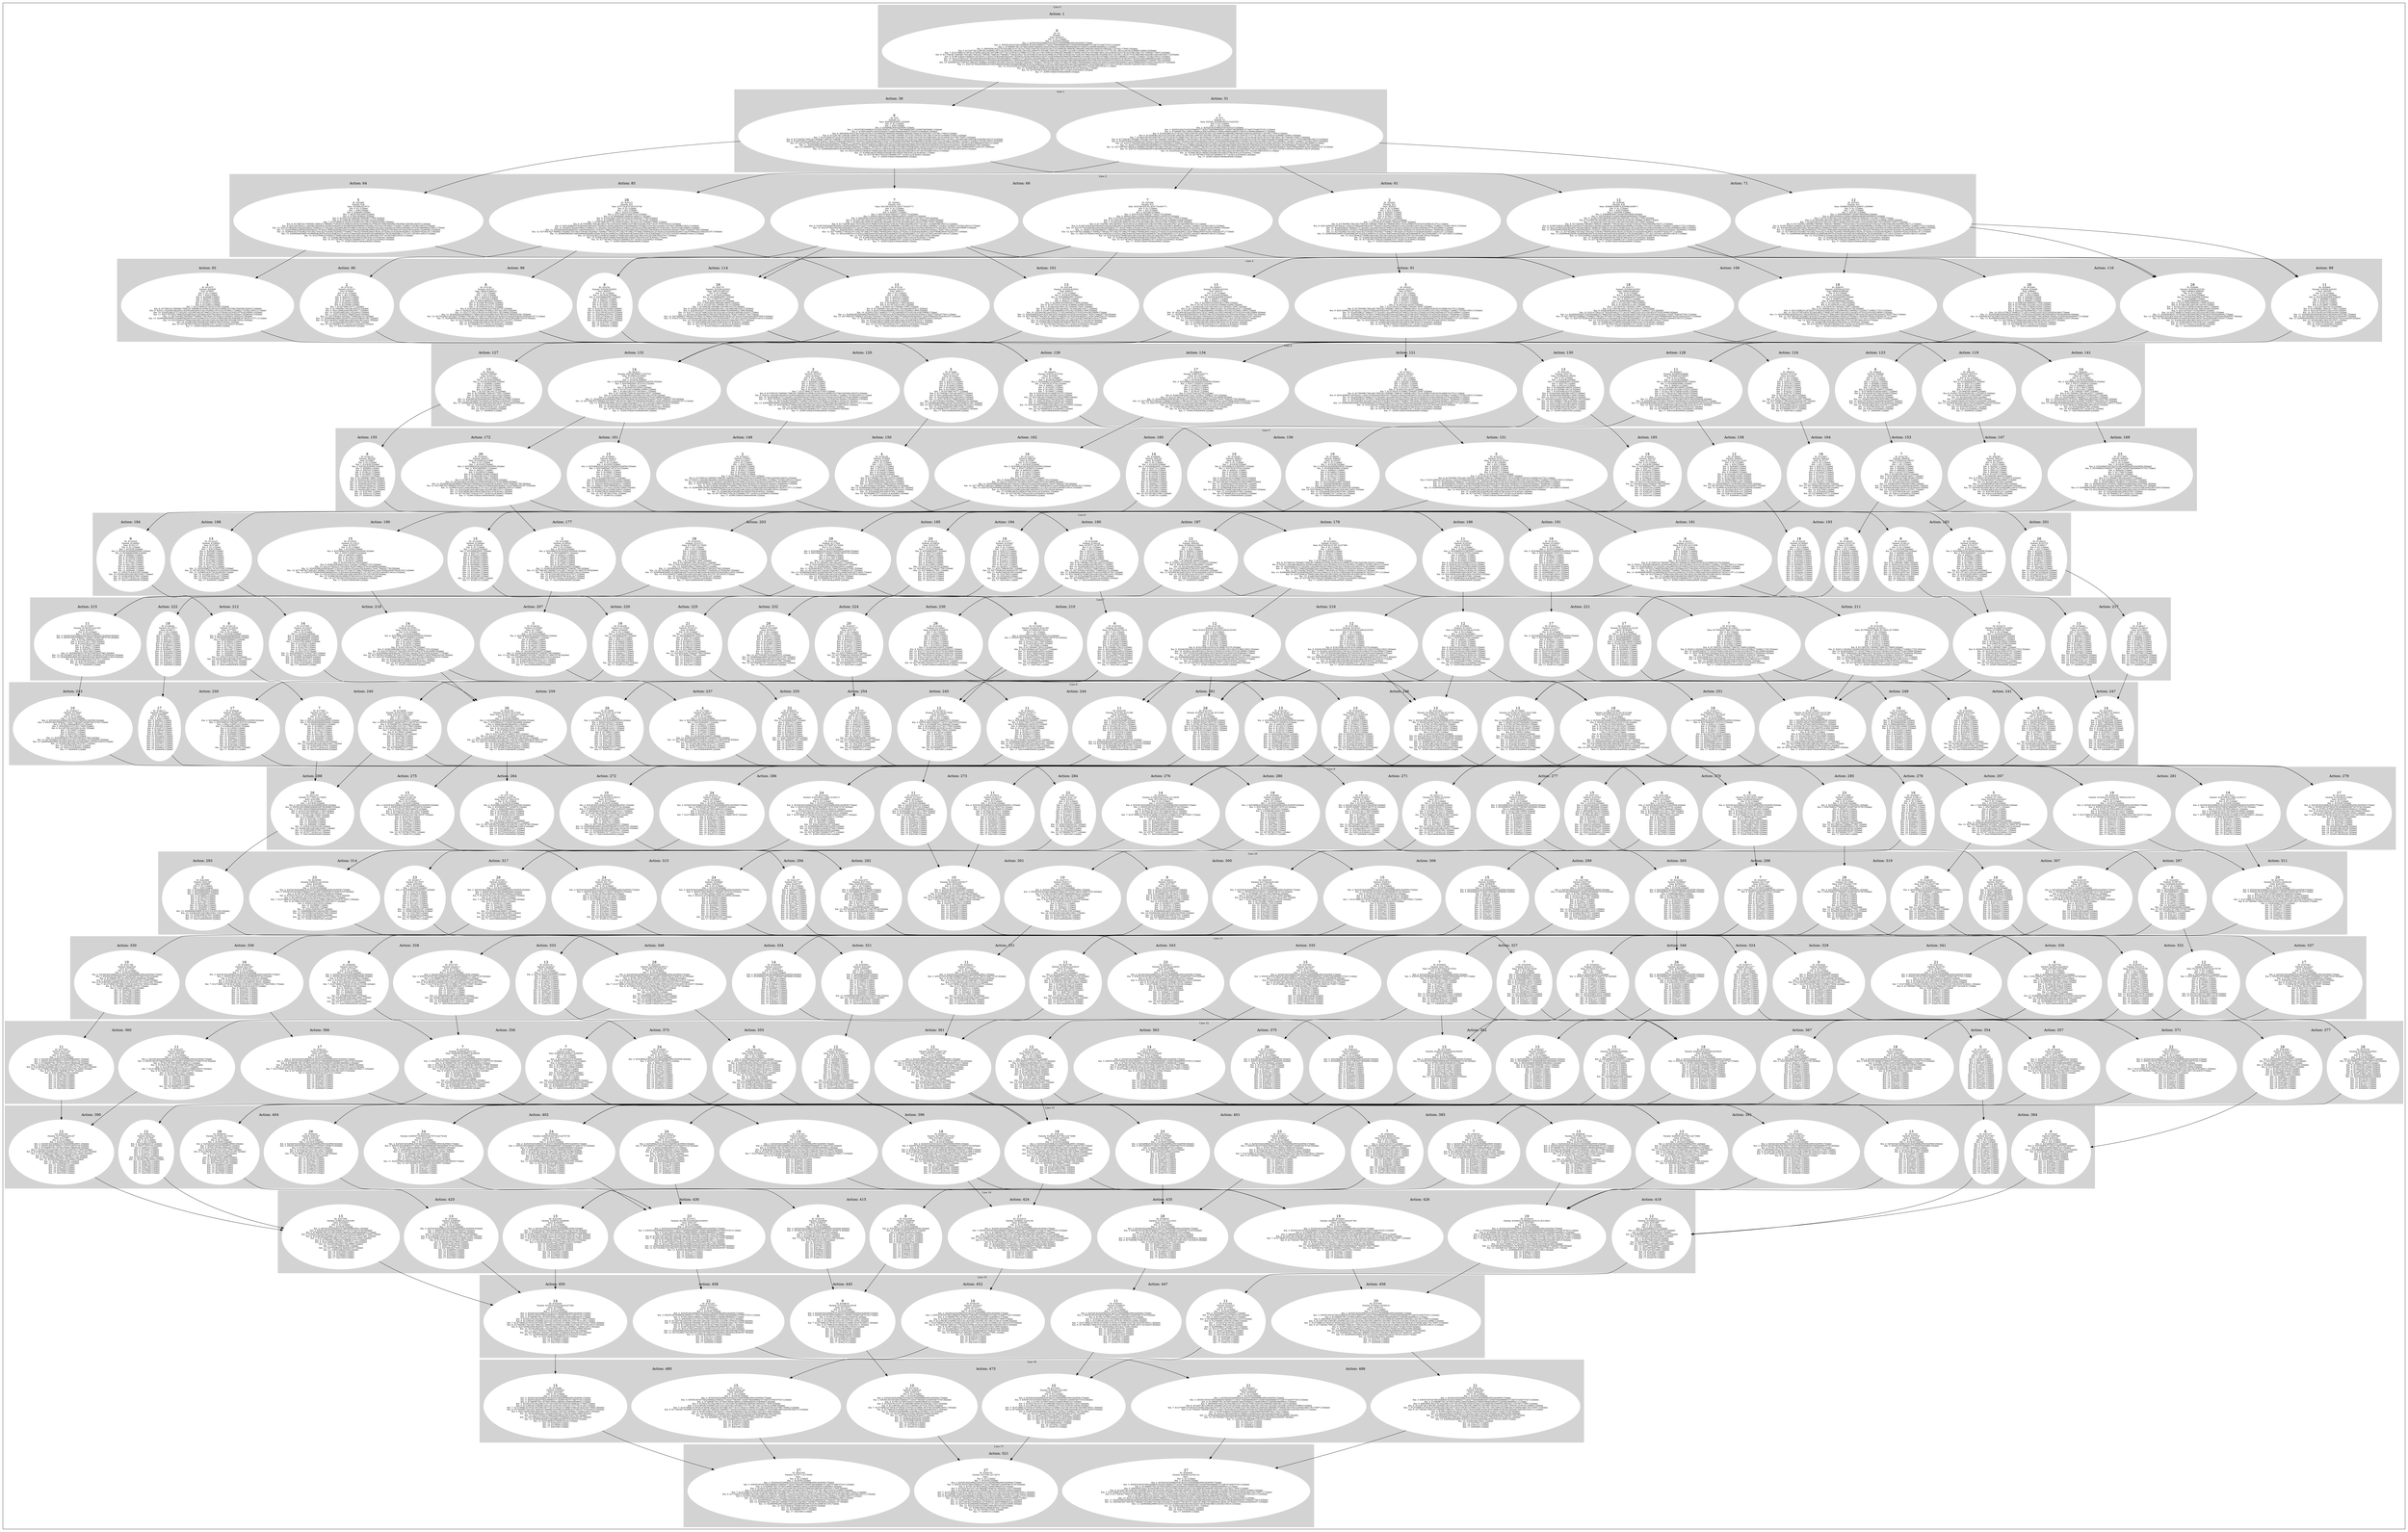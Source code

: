 digraph G {
subgraph cluster_info {
        subgraph cluster_2 {
        style=filled;
        color=lightgrey;
        node [style=filled,color=white];
        subgraph cluster_act_71 {
label = "Action: 71"step_K29506 [label=<12<BR /><FONT POINT-SIZE="8">ID: K29506</FONT><BR /><FONT POINT-SIZE="8">Parents: K36</FONT><BR /><FONT POINT-SIZE="8">Sons: K58986,K58976,K58969,K58971</FONT><BR /><FONT POINT-SIZE="8"> Km: 0: K1 [1|false]</FONT><BR /><FONT POINT-SIZE="8"> Km: 1: K36 [1|false]</FONT><BR /><FONT POINT-SIZE="8"> Km: 2: K29506 [1|false]</FONT><BR /><FONT POINT-SIZE="8"> Km: 3: K58969K58971K58976K58986 [4|false]</FONT><BR /><FONT POINT-SIZE="8"> Km: 4: K82545K84231K88439K88446K96843 [5|false]</FONT><BR /><FONT POINT-SIZE="8"> Km: 5: K106121K106963K109491K109502K112015K117909 [6|false]</FONT><BR /><FONT POINT-SIZE="8"> Km: 6: K129697K130539K134751K135591K141491K143988K143994 [7|false]</FONT><BR /><FONT POINT-SIZE="8"> Km: 7: K148223K153273K154115K159167K160011K170097 [6|false]</FONT><BR /><FONT POINT-SIZE="8"> Km: 8: K173483K176856K176861K176869K177691K180217K182743K182756K184429K185271 [10|false]</FONT><BR /><FONT POINT-SIZE="8"> Km: 9: K198743K201269K201287K203793K206321K206326K206331K208845K209689K210529K210531K210536K217242K217248K217253 [15|false]</FONT><BR /><FONT POINT-SIZE="8"> Km: 10: K221475K224025K226527K226529K227369K230749K231581K231592K232421K233263K234105K234954K235791K239999K241660 [15|false]</FONT><BR /><FONT POINT-SIZE="8"> Km: 11: K245058K245893K250110K250945K251787K251789K256010K256839K256841K257681K257683K261051K263581K264417K266084 [15|false]</FONT><BR /><FONT POINT-SIZE="8"> Km: 12: K274528K274533K274541K275363K279585K280415K281257K282101K282943K286311K290507K292187 [12|false]</FONT><BR /><FONT POINT-SIZE="8"> Km: 13: K298946K298951K298959K299781K304003K304833K304846K307361K308208K311571K313253K314925K316618 [13|false]</FONT><BR /><FONT POINT-SIZE="8"> Km: 14: K323359K323364K328416K332619K332621K336835K337671K339338K339343 [9|false]</FONT><BR /><FONT POINT-SIZE="8"> Km: 15: K348619K352829K356195K357881K361247K365441 [6|false]</FONT><BR /><FONT POINT-SIZE="8"> Km: 16: K373879K375561K378089K379771K383141K384823 [6|false]</FONT><BR /><FONT POINT-SIZE="8"> Km: 17: K399155K403360K408406 [3|false]</FONT>>]
step_K25301 [label=<12<BR /><FONT POINT-SIZE="8">ID: K25301</FONT><BR /><FONT POINT-SIZE="8">Parents: K31</FONT><BR /><FONT POINT-SIZE="8">Sons: K58986,K58976,K58971,K58969</FONT><BR /><FONT POINT-SIZE="8"> Km: 0: K1 [1|false]</FONT><BR /><FONT POINT-SIZE="8"> Km: 1: K31 [1|false]</FONT><BR /><FONT POINT-SIZE="8"> Km: 2: K25301 [1|false]</FONT><BR /><FONT POINT-SIZE="8"> Km: 3: K58969K58971K58976K58986 [4|false]</FONT><BR /><FONT POINT-SIZE="8"> Km: 4: K82545K84231K88439K88446K96838K96843 [6|false]</FONT><BR /><FONT POINT-SIZE="8"> Km: 5: K102755K106121K106963K109491K109502K112015K117909 [7|false]</FONT><BR /><FONT POINT-SIZE="8"> Km: 6: K128025K128033K129697K130539K134751K135591K141491K143988K143994 [9|false]</FONT><BR /><FONT POINT-SIZE="8"> Km: 7: K148223K153273K154115K157485K159167K160011K161693K168417K170092K170097 [10|false]</FONT><BR /><FONT POINT-SIZE="8"> Km: 8: K173483K176009K176856K176861K176869K177691K180217K181903K182743K182756K184429K185269K185271 [13|false]</FONT><BR /><FONT POINT-SIZE="8"> Km: 9: K198743K201269K201287K203793K206321K206326K206331K207163K208845K209689K210529K210531K210536K213899K217248K217253 [16|false]</FONT><BR /><FONT POINT-SIZE="8"> Km: 10: K224003K224025K226527K226529K227369K230749K231581K231592K232421K232423K233263K234105K234954K235791K239163K239999 [16|false]</FONT><BR /><FONT POINT-SIZE="8"> Km: 11: K249263K250110K250945K251787K251789K256010K256839K256841K257681K257683K261051K263581K264417K266084K267764 [15|false]</FONT><BR /><FONT POINT-SIZE="8"> Km: 12: K273681K274528K274533K274541K275363K276205K279585K280415K281257K282101K282943K286311K290507K292182K292187 [15|false]</FONT><BR /><FONT POINT-SIZE="8"> Km: 13: K298099K298946K298951K298959K299781K304003K304833K304846K307361K308208K311571K313253K314925K316618 [14|false]</FONT><BR /><FONT POINT-SIZE="8"> Km: 14: K323359K323364K328416K332619K332621K336835K337671K339338K339343 [9|false]</FONT><BR /><FONT POINT-SIZE="8"> Km: 15: K348619K352829K356195K357881K361247K365441 [6|false]</FONT><BR /><FONT POINT-SIZE="8"> Km: 16: K373879K375561K378089K379771K383141K384823 [6|false]</FONT><BR /><FONT POINT-SIZE="8"> Km: 17: K399155K403360K408406 [3|false]</FONT>>]
}
subgraph cluster_act_61 {
label = "Action: 61"step_K25291 [label=<2<BR /><FONT POINT-SIZE="8">ID: K25291</FONT><BR /><FONT POINT-SIZE="8">Parents: K31</FONT><BR /><FONT POINT-SIZE="8">Sons: K50551</FONT><BR /><FONT POINT-SIZE="8"> Km: 0: K1 [1|false]</FONT><BR /><FONT POINT-SIZE="8"> Km: 1: K31 [1|false]</FONT><BR /><FONT POINT-SIZE="8"> Km: 2: K25291 [1|false]</FONT><BR /><FONT POINT-SIZE="8"> Km: 3: K50551 [1|false]</FONT><BR /><FONT POINT-SIZE="8"> Km: 4: K75811 [1|false]</FONT><BR /><FONT POINT-SIZE="8"> Km: 5: K101071 [1|false]</FONT><BR /><FONT POINT-SIZE="8"> Km: 6: K126331K126353 [2|false]</FONT><BR /><FONT POINT-SIZE="8"> Km: 7: K151591K151596K170092K170097 [4|false]</FONT><BR /><FONT POINT-SIZE="8"> Km: 8: K176009K176014K176851K176856K176861K176869K180217K181059K181061K181066K181076 [11|false]</FONT><BR /><FONT POINT-SIZE="8"> Km: 9: K201269K201287K202111K203793K204635K205477K206321K206326K206331K210529K210531K210536K217248K217253K218933 [15|false]</FONT><BR /><FONT POINT-SIZE="8"> Km: 10: K226529K227369K227371K228211K229053K230749K231581K231592K234105K234954K235791K239999 [12|false]</FONT><BR /><FONT POINT-SIZE="8"> Km: 11: K250945K251787K251789K252629K252631K256841K257681K257683K261051K263581K264417K266084 [12|false]</FONT><BR /><FONT POINT-SIZE="8"> Km: 12: K274528K274533K274541K275363K276205K277049K277891K281257K282101K282943K286311K292187 [12|false]</FONT><BR /><FONT POINT-SIZE="8"> Km: 13: K298946K298951K298959K299781K302309K303151K303156K304003K304833K304846K307361K308208K311571K314925 [14|false]</FONT><BR /><FONT POINT-SIZE="8"> Km: 14: K323364K327569K328416K332619K332621K336835K337671K339338K339343 [9|false]</FONT><BR /><FONT POINT-SIZE="8"> Km: 15: K348619K352829K356195K357881K361247K365441 [6|false]</FONT><BR /><FONT POINT-SIZE="8"> Km: 16: K373879K375561K378089K379771K383141K384823 [6|false]</FONT><BR /><FONT POINT-SIZE="8"> Km: 17: K399155K403360K408406 [3|false]</FONT>>]
}
subgraph cluster_act_66 {
label = "Action: 66"step_K25296 [label=<7<BR /><FONT POINT-SIZE="8">ID: K25296</FONT><BR /><FONT POINT-SIZE="8">Parents: K31</FONT><BR /><FONT POINT-SIZE="8">Sons: K54766,K54761,K54779,K54771</FONT><BR /><FONT POINT-SIZE="8"> Km: 0: K1 [1|false]</FONT><BR /><FONT POINT-SIZE="8"> Km: 1: K31 [1|false]</FONT><BR /><FONT POINT-SIZE="8"> Km: 2: K25296 [1|false]</FONT><BR /><FONT POINT-SIZE="8"> Km: 3: K54761K54766K54771K54779 [4|false]</FONT><BR /><FONT POINT-SIZE="8"> Km: 4: K80021K84231K88439K88446K95152K95163 [6|false]</FONT><BR /><FONT POINT-SIZE="8"> Km: 5: K105281K108649K108654K109491K109502K112015K117909 [7|false]</FONT><BR /><FONT POINT-SIZE="8"> Km: 6: K130541K133909K134751K135591K138119K141491K143988K143994 [8|false]</FONT><BR /><FONT POINT-SIZE="8"> Km: 7: K148223K155801K159167K159169K160011K163379K170092K170097 [8|false]</FONT><BR /><FONT POINT-SIZE="8"> Km: 8: K173483K176014K180217K181061K181066K182743K182756K184429K185271K188639K194515 [11|false]</FONT><BR /><FONT POINT-SIZE="8"> Km: 9: K198743K204635K206321K206326K206331K208845K209689K210529K210531K210536K213899K217242K217248K217253K218933 [15|false]</FONT><BR /><FONT POINT-SIZE="8"> Km: 10: K221477K224003K224025K226529K227371K230749K231581K231592K232421K233263K234105K234954K235791K238317K239163K239999 [16|false]</FONT><BR /><FONT POINT-SIZE="8"> Km: 11: K246737K249268K251789K252631K256010K256839K256841K257681K257683K261051K263581K264417K267764K267769 [14|false]</FONT><BR /><FONT POINT-SIZE="8"> Km: 12: K271997K273686K277049K277891K278733K278738K278748K279585K280415K281257K282101K282943K286311K287999K290507K292182K292187 [17|false]</FONT><BR /><FONT POINT-SIZE="8"> Km: 13: K297257K298104K302309K303151K303156K304003K304833K304846K307361K308208K311571K313253K314925K316600K316618 [15|false]</FONT><BR /><FONT POINT-SIZE="8"> Km: 14: K322522K327569K328416K332619K332621K336835K337671K339338K339343 [9|false]</FONT><BR /><FONT POINT-SIZE="8"> Km: 15: K348619K351985K352829K356195K357881K361247K365441 [7|false]</FONT><BR /><FONT POINT-SIZE="8"> Km: 16: K373879K375561K378089K379771K383141K384823 [6|false]</FONT><BR /><FONT POINT-SIZE="8"> Km: 17: K399155K403360K408406 [3|false]</FONT>>]
step_K29501 [label=<7<BR /><FONT POINT-SIZE="8">ID: K29501</FONT><BR /><FONT POINT-SIZE="8">Parents: K36</FONT><BR /><FONT POINT-SIZE="8">Sons: K54766,K54761,K54779,K54771</FONT><BR /><FONT POINT-SIZE="8"> Km: 0: K1 [1|false]</FONT><BR /><FONT POINT-SIZE="8"> Km: 1: K36 [1|false]</FONT><BR /><FONT POINT-SIZE="8"> Km: 2: K29501 [1|false]</FONT><BR /><FONT POINT-SIZE="8"> Km: 3: K54761K54766K54771K54779 [4|false]</FONT><BR /><FONT POINT-SIZE="8"> Km: 4: K80021K84231K88439K88446K95152K95163 [6|false]</FONT><BR /><FONT POINT-SIZE="8"> Km: 5: K99385K105281K108649K108654K109491K109502K112015K117909 [8|false]</FONT><BR /><FONT POINT-SIZE="8"> Km: 6: K122973K130541K133909K134751K135591K138119K141491K143988K143994 [9|false]</FONT><BR /><FONT POINT-SIZE="8"> Km: 7: K148223K155801K156643K156648K159167K159169K160011K163379K170097 [9|false]</FONT><BR /><FONT POINT-SIZE="8"> Km: 8: K173483K180217K181061K181066K181903K182743K182756K184429K185271K186111K188639K194515 [12|false]</FONT><BR /><FONT POINT-SIZE="8"> Km: 9: K198743K204635K206321K206326K206331K207163K208845K209687K209689K210529K210531K210536K213899K217242K217248K217253K218933 [17|false]</FONT><BR /><FONT POINT-SIZE="8"> Km: 10: K221475K224025K226529K227371K230749K231581K231592K232421K232423K233263K234105K234954K235791K238317K239163K239999 [16|false]</FONT><BR /><FONT POINT-SIZE="8"> Km: 11: K245063K251789K252631K256010K256839K256841K257681K257683K261051K263581K264417K267769 [12|false]</FONT><BR /><FONT POINT-SIZE="8"> Km: 12: K277049K277891K278733K278738K278748K279585K280415K281257K282101K282943K286311K287999K290507K292187 [14|false]</FONT><BR /><FONT POINT-SIZE="8"> Km: 13: K302309K303151K303156K304003K304833K304846K307361K308208K311571K313253K314925K316618 [12|false]</FONT><BR /><FONT POINT-SIZE="8"> Km: 14: K327569K328416K332619K332621K336835K337671K339338K339343 [8|false]</FONT><BR /><FONT POINT-SIZE="8"> Km: 15: K348619K351985K352829K356195K357881K361247K365441 [7|false]</FONT><BR /><FONT POINT-SIZE="8"> Km: 16: K373879K375561K378089K379771K383141K384823 [6|false]</FONT><BR /><FONT POINT-SIZE="8"> Km: 17: K399155K403360K408406 [3|false]</FONT>>]
}
subgraph cluster_act_71 {
label = "Action: 71"step_K29506 [label=<12<BR /><FONT POINT-SIZE="8">ID: K29506</FONT><BR /><FONT POINT-SIZE="8">Parents: K36</FONT><BR /><FONT POINT-SIZE="8">Sons: K58986,K58976,K58969,K58971</FONT><BR /><FONT POINT-SIZE="8"> Km: 0: K1 [1|false]</FONT><BR /><FONT POINT-SIZE="8"> Km: 1: K36 [1|false]</FONT><BR /><FONT POINT-SIZE="8"> Km: 2: K29506 [1|false]</FONT><BR /><FONT POINT-SIZE="8"> Km: 3: K58969K58971K58976K58986 [4|false]</FONT><BR /><FONT POINT-SIZE="8"> Km: 4: K82545K84231K88439K88446K96843 [5|false]</FONT><BR /><FONT POINT-SIZE="8"> Km: 5: K106121K106963K109491K109502K112015K117909 [6|false]</FONT><BR /><FONT POINT-SIZE="8"> Km: 6: K129697K130539K134751K135591K141491K143988K143994 [7|false]</FONT><BR /><FONT POINT-SIZE="8"> Km: 7: K148223K153273K154115K159167K160011K170097 [6|false]</FONT><BR /><FONT POINT-SIZE="8"> Km: 8: K173483K176856K176861K176869K177691K180217K182743K182756K184429K185271 [10|false]</FONT><BR /><FONT POINT-SIZE="8"> Km: 9: K198743K201269K201287K203793K206321K206326K206331K208845K209689K210529K210531K210536K217242K217248K217253 [15|false]</FONT><BR /><FONT POINT-SIZE="8"> Km: 10: K221475K224025K226527K226529K227369K230749K231581K231592K232421K233263K234105K234954K235791K239999K241660 [15|false]</FONT><BR /><FONT POINT-SIZE="8"> Km: 11: K245058K245893K250110K250945K251787K251789K256010K256839K256841K257681K257683K261051K263581K264417K266084 [15|false]</FONT><BR /><FONT POINT-SIZE="8"> Km: 12: K274528K274533K274541K275363K279585K280415K281257K282101K282943K286311K290507K292187 [12|false]</FONT><BR /><FONT POINT-SIZE="8"> Km: 13: K298946K298951K298959K299781K304003K304833K304846K307361K308208K311571K313253K314925K316618 [13|false]</FONT><BR /><FONT POINT-SIZE="8"> Km: 14: K323359K323364K328416K332619K332621K336835K337671K339338K339343 [9|false]</FONT><BR /><FONT POINT-SIZE="8"> Km: 15: K348619K352829K356195K357881K361247K365441 [6|false]</FONT><BR /><FONT POINT-SIZE="8"> Km: 16: K373879K375561K378089K379771K383141K384823 [6|false]</FONT><BR /><FONT POINT-SIZE="8"> Km: 17: K399155K403360K408406 [3|false]</FONT>>]
step_K25301 [label=<12<BR /><FONT POINT-SIZE="8">ID: K25301</FONT><BR /><FONT POINT-SIZE="8">Parents: K31</FONT><BR /><FONT POINT-SIZE="8">Sons: K58986,K58976,K58971,K58969</FONT><BR /><FONT POINT-SIZE="8"> Km: 0: K1 [1|false]</FONT><BR /><FONT POINT-SIZE="8"> Km: 1: K31 [1|false]</FONT><BR /><FONT POINT-SIZE="8"> Km: 2: K25301 [1|false]</FONT><BR /><FONT POINT-SIZE="8"> Km: 3: K58969K58971K58976K58986 [4|false]</FONT><BR /><FONT POINT-SIZE="8"> Km: 4: K82545K84231K88439K88446K96838K96843 [6|false]</FONT><BR /><FONT POINT-SIZE="8"> Km: 5: K102755K106121K106963K109491K109502K112015K117909 [7|false]</FONT><BR /><FONT POINT-SIZE="8"> Km: 6: K128025K128033K129697K130539K134751K135591K141491K143988K143994 [9|false]</FONT><BR /><FONT POINT-SIZE="8"> Km: 7: K148223K153273K154115K157485K159167K160011K161693K168417K170092K170097 [10|false]</FONT><BR /><FONT POINT-SIZE="8"> Km: 8: K173483K176009K176856K176861K176869K177691K180217K181903K182743K182756K184429K185269K185271 [13|false]</FONT><BR /><FONT POINT-SIZE="8"> Km: 9: K198743K201269K201287K203793K206321K206326K206331K207163K208845K209689K210529K210531K210536K213899K217248K217253 [16|false]</FONT><BR /><FONT POINT-SIZE="8"> Km: 10: K224003K224025K226527K226529K227369K230749K231581K231592K232421K232423K233263K234105K234954K235791K239163K239999 [16|false]</FONT><BR /><FONT POINT-SIZE="8"> Km: 11: K249263K250110K250945K251787K251789K256010K256839K256841K257681K257683K261051K263581K264417K266084K267764 [15|false]</FONT><BR /><FONT POINT-SIZE="8"> Km: 12: K273681K274528K274533K274541K275363K276205K279585K280415K281257K282101K282943K286311K290507K292182K292187 [15|false]</FONT><BR /><FONT POINT-SIZE="8"> Km: 13: K298099K298946K298951K298959K299781K304003K304833K304846K307361K308208K311571K313253K314925K316618 [14|false]</FONT><BR /><FONT POINT-SIZE="8"> Km: 14: K323359K323364K328416K332619K332621K336835K337671K339338K339343 [9|false]</FONT><BR /><FONT POINT-SIZE="8"> Km: 15: K348619K352829K356195K357881K361247K365441 [6|false]</FONT><BR /><FONT POINT-SIZE="8"> Km: 16: K373879K375561K378089K379771K383141K384823 [6|false]</FONT><BR /><FONT POINT-SIZE="8"> Km: 17: K399155K403360K408406 [3|false]</FONT>>]
}
subgraph cluster_act_66 {
label = "Action: 66"step_K25296 [label=<7<BR /><FONT POINT-SIZE="8">ID: K25296</FONT><BR /><FONT POINT-SIZE="8">Parents: K31</FONT><BR /><FONT POINT-SIZE="8">Sons: K54766,K54761,K54779,K54771</FONT><BR /><FONT POINT-SIZE="8"> Km: 0: K1 [1|false]</FONT><BR /><FONT POINT-SIZE="8"> Km: 1: K31 [1|false]</FONT><BR /><FONT POINT-SIZE="8"> Km: 2: K25296 [1|false]</FONT><BR /><FONT POINT-SIZE="8"> Km: 3: K54761K54766K54771K54779 [4|false]</FONT><BR /><FONT POINT-SIZE="8"> Km: 4: K80021K84231K88439K88446K95152K95163 [6|false]</FONT><BR /><FONT POINT-SIZE="8"> Km: 5: K105281K108649K108654K109491K109502K112015K117909 [7|false]</FONT><BR /><FONT POINT-SIZE="8"> Km: 6: K130541K133909K134751K135591K138119K141491K143988K143994 [8|false]</FONT><BR /><FONT POINT-SIZE="8"> Km: 7: K148223K155801K159167K159169K160011K163379K170092K170097 [8|false]</FONT><BR /><FONT POINT-SIZE="8"> Km: 8: K173483K176014K180217K181061K181066K182743K182756K184429K185271K188639K194515 [11|false]</FONT><BR /><FONT POINT-SIZE="8"> Km: 9: K198743K204635K206321K206326K206331K208845K209689K210529K210531K210536K213899K217242K217248K217253K218933 [15|false]</FONT><BR /><FONT POINT-SIZE="8"> Km: 10: K221477K224003K224025K226529K227371K230749K231581K231592K232421K233263K234105K234954K235791K238317K239163K239999 [16|false]</FONT><BR /><FONT POINT-SIZE="8"> Km: 11: K246737K249268K251789K252631K256010K256839K256841K257681K257683K261051K263581K264417K267764K267769 [14|false]</FONT><BR /><FONT POINT-SIZE="8"> Km: 12: K271997K273686K277049K277891K278733K278738K278748K279585K280415K281257K282101K282943K286311K287999K290507K292182K292187 [17|false]</FONT><BR /><FONT POINT-SIZE="8"> Km: 13: K297257K298104K302309K303151K303156K304003K304833K304846K307361K308208K311571K313253K314925K316600K316618 [15|false]</FONT><BR /><FONT POINT-SIZE="8"> Km: 14: K322522K327569K328416K332619K332621K336835K337671K339338K339343 [9|false]</FONT><BR /><FONT POINT-SIZE="8"> Km: 15: K348619K351985K352829K356195K357881K361247K365441 [7|false]</FONT><BR /><FONT POINT-SIZE="8"> Km: 16: K373879K375561K378089K379771K383141K384823 [6|false]</FONT><BR /><FONT POINT-SIZE="8"> Km: 17: K399155K403360K408406 [3|false]</FONT>>]
step_K29501 [label=<7<BR /><FONT POINT-SIZE="8">ID: K29501</FONT><BR /><FONT POINT-SIZE="8">Parents: K36</FONT><BR /><FONT POINT-SIZE="8">Sons: K54766,K54761,K54779,K54771</FONT><BR /><FONT POINT-SIZE="8"> Km: 0: K1 [1|false]</FONT><BR /><FONT POINT-SIZE="8"> Km: 1: K36 [1|false]</FONT><BR /><FONT POINT-SIZE="8"> Km: 2: K29501 [1|false]</FONT><BR /><FONT POINT-SIZE="8"> Km: 3: K54761K54766K54771K54779 [4|false]</FONT><BR /><FONT POINT-SIZE="8"> Km: 4: K80021K84231K88439K88446K95152K95163 [6|false]</FONT><BR /><FONT POINT-SIZE="8"> Km: 5: K99385K105281K108649K108654K109491K109502K112015K117909 [8|false]</FONT><BR /><FONT POINT-SIZE="8"> Km: 6: K122973K130541K133909K134751K135591K138119K141491K143988K143994 [9|false]</FONT><BR /><FONT POINT-SIZE="8"> Km: 7: K148223K155801K156643K156648K159167K159169K160011K163379K170097 [9|false]</FONT><BR /><FONT POINT-SIZE="8"> Km: 8: K173483K180217K181061K181066K181903K182743K182756K184429K185271K186111K188639K194515 [12|false]</FONT><BR /><FONT POINT-SIZE="8"> Km: 9: K198743K204635K206321K206326K206331K207163K208845K209687K209689K210529K210531K210536K213899K217242K217248K217253K218933 [17|false]</FONT><BR /><FONT POINT-SIZE="8"> Km: 10: K221475K224025K226529K227371K230749K231581K231592K232421K232423K233263K234105K234954K235791K238317K239163K239999 [16|false]</FONT><BR /><FONT POINT-SIZE="8"> Km: 11: K245063K251789K252631K256010K256839K256841K257681K257683K261051K263581K264417K267769 [12|false]</FONT><BR /><FONT POINT-SIZE="8"> Km: 12: K277049K277891K278733K278738K278748K279585K280415K281257K282101K282943K286311K287999K290507K292187 [14|false]</FONT><BR /><FONT POINT-SIZE="8"> Km: 13: K302309K303151K303156K304003K304833K304846K307361K308208K311571K313253K314925K316618 [12|false]</FONT><BR /><FONT POINT-SIZE="8"> Km: 14: K327569K328416K332619K332621K336835K337671K339338K339343 [8|false]</FONT><BR /><FONT POINT-SIZE="8"> Km: 15: K348619K351985K352829K356195K357881K361247K365441 [7|false]</FONT><BR /><FONT POINT-SIZE="8"> Km: 16: K373879K375561K378089K379771K383141K384823 [6|false]</FONT><BR /><FONT POINT-SIZE="8"> Km: 17: K399155K403360K408406 [3|false]</FONT>>]
}
subgraph cluster_act_85 {
label = "Action: 85"step_K25315 [label=<26<BR /><FONT POINT-SIZE="8">ID: K25315</FONT><BR /><FONT POINT-SIZE="8">Parents: K31</FONT><BR /><FONT POINT-SIZE="8">Sons: K70734,K70745,K70740</FONT><BR /><FONT POINT-SIZE="8"> Km: 0: K1 [1|false]</FONT><BR /><FONT POINT-SIZE="8"> Km: 1: K31 [1|false]</FONT><BR /><FONT POINT-SIZE="8"> Km: 2: K25315 [1|false]</FONT><BR /><FONT POINT-SIZE="8"> Km: 3: K70734K70740K70745 [3|false]</FONT><BR /><FONT POINT-SIZE="8"> Km: 4: K74969K80019K80021K84231 [4|false]</FONT><BR /><FONT POINT-SIZE="8"> Km: 5: K100229K103607K105281K109491K117909 [5|false]</FONT><BR /><FONT POINT-SIZE="8"> Km: 6: K125489K130541K134751K137277K141491 [5|false]</FONT><BR /><FONT POINT-SIZE="8"> Km: 7: K150749K150771K155801K160011K162537K170092K170097 [7|false]</FONT><BR /><FONT POINT-SIZE="8"> Km: 8: K176009K176014K180217K181061K181066K181076K184429K185271K187797K194515 [10|false]</FONT><BR /><FONT POINT-SIZE="8"> Km: 9: K201269K203793K204635K205477K206321K206326K206331K209689K210529K210531K210536K213057K213899K218933 [14|false]</FONT><BR /><FONT POINT-SIZE="8"> Km: 10: K226527K226529K227369K227371K228211K229053K230749K231581K234105K234954K235791K238317K239163K239999 [14|false]</FONT><BR /><FONT POINT-SIZE="8"> Km: 11: K249263K249268K250110K250945K251787K251789K252629K252631K256841K257681K257683K261051K263581K264417K267764K267769 [16|false]</FONT><BR /><FONT POINT-SIZE="8"> Km: 12: K273681K273686K274528K274533K275363K276205K277049K277891K278733K278738K278748K279585K281257K282101K282943K286311K287999K292182K292187 [19|false]</FONT><BR /><FONT POINT-SIZE="8"> Km: 13: K298099K298104K298946K298951K299781K302309K303156K304003K304833K307361K308208K311571K313253K316600K316618 [15|false]</FONT><BR /><FONT POINT-SIZE="8"> Km: 14: K322522K323359K323364K327569K328416K332619K332621K336835K337671 [9|false]</FONT><BR /><FONT POINT-SIZE="8"> Km: 15: K348619K351985K352829K356195K357881K361247K365441 [7|false]</FONT><BR /><FONT POINT-SIZE="8"> Km: 16: K373879K375561K378089K379771K383141K384823 [6|false]</FONT><BR /><FONT POINT-SIZE="8"> Km: 17: K399155K403360K408406 [3|false]</FONT>>]
}
subgraph cluster_act_64 {
label = "Action: 64"step_K29499 [label=<5<BR /><FONT POINT-SIZE="8">ID: K29499</FONT><BR /><FONT POINT-SIZE="8">Parents: K36</FONT><BR /><FONT POINT-SIZE="8">Sons: K53099,K53075</FONT><BR /><FONT POINT-SIZE="8"> Km: 0: K1 [1|false]</FONT><BR /><FONT POINT-SIZE="8"> Km: 1: K36 [1|false]</FONT><BR /><FONT POINT-SIZE="8"> Km: 2: K29499 [1|false]</FONT><BR /><FONT POINT-SIZE="8"> Km: 3: K53075K53099 [2|false]</FONT><BR /><FONT POINT-SIZE="8"> Km: 4: K76651K96843 [2|false]</FONT><BR /><FONT POINT-SIZE="8"> Km: 5: K100227K106963K106965K117909 [4|false]</FONT><BR /><FONT POINT-SIZE="8"> Km: 6: K123803K130539K132225K132230 [4|false]</FONT><BR /><FONT POINT-SIZE="8"> Km: 7: K147386K147391K147405K154115K157485K161693 [6|false]</FONT><BR /><FONT POINT-SIZE="8"> Km: 8: K176851K176856K176861K176869K177691K181059K181061K181066K181076K182756K184429K185269K192830K192835 [14|false]</FONT><BR /><FONT POINT-SIZE="8"> Km: 9: K201287K202111K204635K206321K206326K206331K208845K209689K210529K210531K210536K217242K217248K217253K218933 [15|false]</FONT><BR /><FONT POINT-SIZE="8"> Km: 10: K221475K226527K226529K227369K227371K228211K229053K230749K231581K231592K232421K233263K234105K234954K235791K239999K241660 [17|false]</FONT><BR /><FONT POINT-SIZE="8"> Km: 11: K245058K245893K250945K251787K251789K252629K252631K256010K256839K256841K257681K257683K261051K263581K264417K266084 [16|false]</FONT><BR /><FONT POINT-SIZE="8"> Km: 12: K269481K274528K274533K274541K275363K276205K277049K277891K279585K280415K281257K282101K282943K286311K290507K292187 [16|false]</FONT><BR /><FONT POINT-SIZE="8"> Km: 13: K298946K298951K298959K299781K302309K303151K303156K304003K304833K304846K307361K308208K311571K313253K314925 [15|false]</FONT><BR /><FONT POINT-SIZE="8"> Km: 14: K323359K323364K327569K328416K332619K332621K336835K337671K339338K339343 [10|false]</FONT><BR /><FONT POINT-SIZE="8"> Km: 15: K348619K352829K356195K357881K361247K365441 [6|false]</FONT><BR /><FONT POINT-SIZE="8"> Km: 16: K373879K375561K378089K379771K383141K384823 [6|false]</FONT><BR /><FONT POINT-SIZE="8"> Km: 17: K399155K403360K408406 [3|false]</FONT>>]
}

        fontsize="10"
        label = "Line 2";
        }

        subgraph cluster_16 {
        style=filled;
        color=lightgrey;
        node [style=filled,color=white];
        subgraph cluster_act_486 {
label = "Action: 486"step_K384823 [label=<21<BR /><FONT POINT-SIZE="8">ID: K384823</FONT><BR /><FONT POINT-SIZE="8">Parents: K361247</FONT><BR /><FONT POINT-SIZE="8">Sons: K408406</FONT><BR /><FONT POINT-SIZE="8"> Km: 0: K1 [1|false]</FONT><BR /><FONT POINT-SIZE="8"> Km: 1: K31K36 [2|false]</FONT><BR /><FONT POINT-SIZE="8"> Km: 2: K25291K25296K25301K25315K29499K29501K29506 [7|false]</FONT><BR /><FONT POINT-SIZE="8"> Km: 3: K50551K53075K53099K54766K54771K54779K58969K58971K58976K58986K70734K70740K70745 [13|false]</FONT><BR /><FONT POINT-SIZE="8"> Km: 4: K74969K75811K76651K80021K82545K84231K88439K95152K96838K96843 [10|false]</FONT><BR /><FONT POINT-SIZE="8"> Km: 5: K99385K100227K100229K101071K102755K105281K106965K109502K112015 [9|false]</FONT><BR /><FONT POINT-SIZE="8"> Km: 6: K122973K123803K125489K126331K126353K128025K128033K130541K132225K132230K135591K143988 [12|false]</FONT><BR /><FONT POINT-SIZE="8"> Km: 7: K147386K147391K147405K148223K150771K151591K151596K153273K155801K156643K156648K157485K159167K161693K168417K170097 [16|false]</FONT><BR /><FONT POINT-SIZE="8"> Km: 8: K173483K176856K176861K180217K181061K181066K181903K182756K185269K186111K192830K192835K194515 [13|false]</FONT><BR /><FONT POINT-SIZE="8"> Km: 9: K198743K203793K206321K207163K208845K209687K217242 [7|false]</FONT><BR /><FONT POINT-SIZE="8"> Km: 10: K221475K224003K227369K231592K232421K232423K233263 [7|false]</FONT><BR /><FONT POINT-SIZE="8"> Km: 11: K245058K245063K249263K249268K250945K256010K256839K257683K266084 [9|false]</FONT><BR /><FONT POINT-SIZE="8"> Km: 12: K274528K274533K278733K278738K278748K280415K282943K290507 [8|false]</FONT><BR /><FONT POINT-SIZE="8"> Km: 13: K304003K308208K316618 [3|false]</FONT><BR /><FONT POINT-SIZE="8"> Km: 14: K337671 [1|false]</FONT><BR /><FONT POINT-SIZE="8"> Km: 15: K361247 [1|false]</FONT><BR /><FONT POINT-SIZE="8"> Km: 16: K384823 [1|false]</FONT><BR /><FONT POINT-SIZE="8"> Km: 17: K408406 [1|false]</FONT>>]
step_K383141 [label=<21<BR /><FONT POINT-SIZE="8">ID: K383141</FONT><BR /><FONT POINT-SIZE="8">Parents: K357881</FONT><BR /><FONT POINT-SIZE="8">Sons: K408406</FONT><BR /><FONT POINT-SIZE="8"> Km: 0: K1 [1|false]</FONT><BR /><FONT POINT-SIZE="8"> Km: 1: K31K36 [2|false]</FONT><BR /><FONT POINT-SIZE="8"> Km: 2: K25291K25296K25301K25315K29499K29501K29506 [7|false]</FONT><BR /><FONT POINT-SIZE="8"> Km: 3: K50551K53075K53099K54761K54766K54771K54779K58969K58971K58976K58986K70734K70740K70745 [14|false]</FONT><BR /><FONT POINT-SIZE="8"> Km: 4: K74969K75811K76651K80021K82545K84231K88439K88446K95152K96838K96843 [11|false]</FONT><BR /><FONT POINT-SIZE="8"> Km: 5: K99385K100227K100229K101071K102755K105281K106121K106963K106965K109502K112015K117909 [12|false]</FONT><BR /><FONT POINT-SIZE="8"> Km: 6: K122973K123803K125489K126331K126353K128033K129697K130539K130541K132225K135591K141491K143988 [13|false]</FONT><BR /><FONT POINT-SIZE="8"> Km: 7: K147386K147391K147405K148223K150771K151591K151596K153273K154115K155801K156643K157485K168417K170097 [14|false]</FONT><BR /><FONT POINT-SIZE="8"> Km: 8: K173483K176851K176856K176861K177691K180217K181059K181061K181066K181903K192830K192835K194515 [13|false]</FONT><BR /><FONT POINT-SIZE="8"> Km: 9: K198743K201287K202111K203793K204635K206321K207163K210529 [8|false]</FONT><BR /><FONT POINT-SIZE="8"> Km: 10: K224025K227369K227371K228211K231581K231592K234105K241660 [8|false]</FONT><BR /><FONT POINT-SIZE="8"> Km: 11: K245893K250945K251787K252631K256841K257681K266084K267764K267769 [9|false]</FONT><BR /><FONT POINT-SIZE="8"> Km: 12: K269481K273681K273686K274541K275363K277891K281257K282101 [8|false]</FONT><BR /><FONT POINT-SIZE="8"> Km: 13: K298946K298951K303151K303156K304833K307361K314925 [7|false]</FONT><BR /><FONT POINT-SIZE="8"> Km: 14: K328416K332621 [2|false]</FONT><BR /><FONT POINT-SIZE="8"> Km: 15: K357881 [1|false]</FONT><BR /><FONT POINT-SIZE="8"> Km: 16: K383141 [1|false]</FONT><BR /><FONT POINT-SIZE="8"> Km: 17: K408406 [1|false]</FONT>>]
}
subgraph cluster_act_475 {
label = "Action: 475"step_K375561 [label=<10<BR /><FONT POINT-SIZE="8">ID: K375561</FONT><BR /><FONT POINT-SIZE="8">Parents: K365441,K351985</FONT><BR /><FONT POINT-SIZE="8">Sons: K399155</FONT><BR /><FONT POINT-SIZE="8"> Km: 0: K1 [1|false]</FONT><BR /><FONT POINT-SIZE="8"> Km: 1: K31K36 [2|false]</FONT><BR /><FONT POINT-SIZE="8"> Km: 2: K25291K25296K25301K25315K29499K29501K29506 [7|false]</FONT><BR /><FONT POINT-SIZE="8"> Km: 3: K50551K53075K54766K54771K54779K58971K58976K70745 [8|false]</FONT><BR /><FONT POINT-SIZE="8"> Km: 4: K75811K76651K84231K88439K95163 [5|false]</FONT><BR /><FONT POINT-SIZE="8"> Km: 5: K100227K101071K108649K109491K109502K112015 [6|false]</FONT><BR /><FONT POINT-SIZE="8"> Km: 6: K123803K126331K133909K134751K135591K143994 [6|false]</FONT><BR /><FONT POINT-SIZE="8"> Km: 7: K147386K147391K147405K151591K151596K153273K159167K159169K160011 [9|false]</FONT><BR /><FONT POINT-SIZE="8"> Km: 8: K176856K176861K181061K181066K182743K182756K184429K185271K192835 [9|false]</FONT><BR /><FONT POINT-SIZE="8"> Km: 9: K206326K209689K210531K217242K217248K217253 [6|false]</FONT><BR /><FONT POINT-SIZE="8"> Km: 10: K221477K226527K230749K234954K235791 [5|false]</FONT><BR /><FONT POINT-SIZE="8"> Km: 11: K246737K250110K261051K264417 [4|false]</FONT><BR /><FONT POINT-SIZE="8"> Km: 12: K271997K279585K286311K287999 [4|false]</FONT><BR /><FONT POINT-SIZE="8"> Km: 13: K297257K311571K313253K316600 [4|false]</FONT><BR /><FONT POINT-SIZE="8"> Km: 14: K322522K336835 [2|false]</FONT><BR /><FONT POINT-SIZE="8"> Km: 15: K351985K365441 [2|false]</FONT><BR /><FONT POINT-SIZE="8"> Km: 16: K375561 [1|false]</FONT><BR /><FONT POINT-SIZE="8"> Km: 17: K399155 [1|false]</FONT>>]
step_K373879 [label=<10<BR /><FONT POINT-SIZE="8">ID: K373879</FONT><BR /><FONT POINT-SIZE="8">Parents: K348619</FONT><BR /><FONT POINT-SIZE="8">Sons: K399155</FONT><BR /><FONT POINT-SIZE="8"> Km: 0: K1 [1|false]</FONT><BR /><FONT POINT-SIZE="8"> Km: 1: K31K36 [2|false]</FONT><BR /><FONT POINT-SIZE="8"> Km: 2: K25291K25296K25301K25315K29499K29501K29506 [7|false]</FONT><BR /><FONT POINT-SIZE="8"> Km: 3: K50551K53075K54766K54771K54779K58971K58976K70745 [8|false]</FONT><BR /><FONT POINT-SIZE="8"> Km: 4: K75811K76651K84231K88439K95163 [5|false]</FONT><BR /><FONT POINT-SIZE="8"> Km: 5: K100227K101071K108649K109491K109502K112015 [6|false]</FONT><BR /><FONT POINT-SIZE="8"> Km: 6: K123803K126331K133909K134751K135591 [5|false]</FONT><BR /><FONT POINT-SIZE="8"> Km: 7: K147386K147391K147405K151591K151596K159167K159169K160011 [8|false]</FONT><BR /><FONT POINT-SIZE="8"> Km: 8: K176861K181066K182743K182756K184429K185271 [6|false]</FONT><BR /><FONT POINT-SIZE="8"> Km: 9: K206331K209689K210529K210536K217253 [5|false]</FONT><BR /><FONT POINT-SIZE="8"> Km: 10: K230749K234105K234954K239999 [4|false]</FONT><BR /><FONT POINT-SIZE="8"> Km: 11: K257681K263581K264417 [3|false]</FONT><BR /><FONT POINT-SIZE="8"> Km: 12: K281257K292182 [2|false]</FONT><BR /><FONT POINT-SIZE="8"> Km: 13: K298099K304846 [2|false]</FONT><BR /><FONT POINT-SIZE="8"> Km: 14: K323359K339338 [2|false]</FONT><BR /><FONT POINT-SIZE="8"> Km: 15: K348619 [1|false]</FONT><BR /><FONT POINT-SIZE="8"> Km: 16: K373879 [1|false]</FONT><BR /><FONT POINT-SIZE="8"> Km: 17: K399155 [1|false]</FONT>>]
}
subgraph cluster_act_475 {
label = "Action: 475"step_K375561 [label=<10<BR /><FONT POINT-SIZE="8">ID: K375561</FONT><BR /><FONT POINT-SIZE="8">Parents: K365441,K351985</FONT><BR /><FONT POINT-SIZE="8">Sons: K399155</FONT><BR /><FONT POINT-SIZE="8"> Km: 0: K1 [1|false]</FONT><BR /><FONT POINT-SIZE="8"> Km: 1: K31K36 [2|false]</FONT><BR /><FONT POINT-SIZE="8"> Km: 2: K25291K25296K25301K25315K29499K29501K29506 [7|false]</FONT><BR /><FONT POINT-SIZE="8"> Km: 3: K50551K53075K54766K54771K54779K58971K58976K70745 [8|false]</FONT><BR /><FONT POINT-SIZE="8"> Km: 4: K75811K76651K84231K88439K95163 [5|false]</FONT><BR /><FONT POINT-SIZE="8"> Km: 5: K100227K101071K108649K109491K109502K112015 [6|false]</FONT><BR /><FONT POINT-SIZE="8"> Km: 6: K123803K126331K133909K134751K135591K143994 [6|false]</FONT><BR /><FONT POINT-SIZE="8"> Km: 7: K147386K147391K147405K151591K151596K153273K159167K159169K160011 [9|false]</FONT><BR /><FONT POINT-SIZE="8"> Km: 8: K176856K176861K181061K181066K182743K182756K184429K185271K192835 [9|false]</FONT><BR /><FONT POINT-SIZE="8"> Km: 9: K206326K209689K210531K217242K217248K217253 [6|false]</FONT><BR /><FONT POINT-SIZE="8"> Km: 10: K221477K226527K230749K234954K235791 [5|false]</FONT><BR /><FONT POINT-SIZE="8"> Km: 11: K246737K250110K261051K264417 [4|false]</FONT><BR /><FONT POINT-SIZE="8"> Km: 12: K271997K279585K286311K287999 [4|false]</FONT><BR /><FONT POINT-SIZE="8"> Km: 13: K297257K311571K313253K316600 [4|false]</FONT><BR /><FONT POINT-SIZE="8"> Km: 14: K322522K336835 [2|false]</FONT><BR /><FONT POINT-SIZE="8"> Km: 15: K351985K365441 [2|false]</FONT><BR /><FONT POINT-SIZE="8"> Km: 16: K375561 [1|false]</FONT><BR /><FONT POINT-SIZE="8"> Km: 17: K399155 [1|false]</FONT>>]
step_K373879 [label=<10<BR /><FONT POINT-SIZE="8">ID: K373879</FONT><BR /><FONT POINT-SIZE="8">Parents: K348619</FONT><BR /><FONT POINT-SIZE="8">Sons: K399155</FONT><BR /><FONT POINT-SIZE="8"> Km: 0: K1 [1|false]</FONT><BR /><FONT POINT-SIZE="8"> Km: 1: K31K36 [2|false]</FONT><BR /><FONT POINT-SIZE="8"> Km: 2: K25291K25296K25301K25315K29499K29501K29506 [7|false]</FONT><BR /><FONT POINT-SIZE="8"> Km: 3: K50551K53075K54766K54771K54779K58971K58976K70745 [8|false]</FONT><BR /><FONT POINT-SIZE="8"> Km: 4: K75811K76651K84231K88439K95163 [5|false]</FONT><BR /><FONT POINT-SIZE="8"> Km: 5: K100227K101071K108649K109491K109502K112015 [6|false]</FONT><BR /><FONT POINT-SIZE="8"> Km: 6: K123803K126331K133909K134751K135591 [5|false]</FONT><BR /><FONT POINT-SIZE="8"> Km: 7: K147386K147391K147405K151591K151596K159167K159169K160011 [8|false]</FONT><BR /><FONT POINT-SIZE="8"> Km: 8: K176861K181066K182743K182756K184429K185271 [6|false]</FONT><BR /><FONT POINT-SIZE="8"> Km: 9: K206331K209689K210529K210536K217253 [5|false]</FONT><BR /><FONT POINT-SIZE="8"> Km: 10: K230749K234105K234954K239999 [4|false]</FONT><BR /><FONT POINT-SIZE="8"> Km: 11: K257681K263581K264417 [3|false]</FONT><BR /><FONT POINT-SIZE="8"> Km: 12: K281257K292182 [2|false]</FONT><BR /><FONT POINT-SIZE="8"> Km: 13: K298099K304846 [2|false]</FONT><BR /><FONT POINT-SIZE="8"> Km: 14: K323359K339338 [2|false]</FONT><BR /><FONT POINT-SIZE="8"> Km: 15: K348619 [1|false]</FONT><BR /><FONT POINT-SIZE="8"> Km: 16: K373879 [1|false]</FONT><BR /><FONT POINT-SIZE="8"> Km: 17: K399155 [1|false]</FONT>>]
}
subgraph cluster_act_480 {
label = "Action: 480"step_K379771 [label=<15<BR /><FONT POINT-SIZE="8">ID: K379771</FONT><BR /><FONT POINT-SIZE="8">Parents: K356195</FONT><BR /><FONT POINT-SIZE="8">Sons: K403360</FONT><BR /><FONT POINT-SIZE="8"> Km: 0: K1 [1|false]</FONT><BR /><FONT POINT-SIZE="8"> Km: 1: K31K36 [2|false]</FONT><BR /><FONT POINT-SIZE="8"> Km: 2: K25291K25296K25301K25315K29499K29501K29506 [7|false]</FONT><BR /><FONT POINT-SIZE="8"> Km: 3: K50551K53075K53099K54766K54771K54779K58971K58976K58986K70734K70740K70745 [12|false]</FONT><BR /><FONT POINT-SIZE="8"> Km: 4: K74969K75811K76651K80019K84231K88446K95163K96843 [8|false]</FONT><BR /><FONT POINT-SIZE="8"> Km: 5: K100227K100229K101071K103607K106963K108654K109502K117909 [8|false]</FONT><BR /><FONT POINT-SIZE="8"> Km: 6: K123803K125489K126331K126353K130539K137277K138119K141491K143988 [9|false]</FONT><BR /><FONT POINT-SIZE="8"> Km: 7: K147386K147391K147405K148223K150749K150771K151591K151596K154115K162537K163379K170092 [12|false]</FONT><BR /><FONT POINT-SIZE="8"> Km: 8: K173483K176009K176014K176851K176861K176869K177691K181059K181061K181066K187797K188639K192830K194515 [14|false]</FONT><BR /><FONT POINT-SIZE="8"> Km: 9: K198743K201287K202111K204635K206321K210536K213057K213899 [8|false]</FONT><BR /><FONT POINT-SIZE="8"> Km: 10: K224025K227371K228211K231592K238317K239163K239999K241660 [8|false]</FONT><BR /><FONT POINT-SIZE="8"> Km: 11: K245893K251787K252631K263581K266084K267764K267769 [7|false]</FONT><BR /><FONT POINT-SIZE="8"> Km: 12: K269481K273681K273686K275363K277891K292187 [6|false]</FONT><BR /><FONT POINT-SIZE="8"> Km: 13: K298951K303156 [2|false]</FONT><BR /><FONT POINT-SIZE="8"> Km: 14: K332619 [1|false]</FONT><BR /><FONT POINT-SIZE="8"> Km: 15: K356195 [1|false]</FONT><BR /><FONT POINT-SIZE="8"> Km: 16: K379771 [1|false]</FONT><BR /><FONT POINT-SIZE="8"> Km: 17: K403360 [1|false]</FONT>>]
step_K378089 [label=<15<BR /><FONT POINT-SIZE="8">ID: K378089</FONT><BR /><FONT POINT-SIZE="8">Parents: K352829</FONT><BR /><FONT POINT-SIZE="8">Sons: K403360</FONT><BR /><FONT POINT-SIZE="8"> Km: 0: K1 [1|false]</FONT><BR /><FONT POINT-SIZE="8"> Km: 1: K31K36 [2|false]</FONT><BR /><FONT POINT-SIZE="8"> Km: 2: K25291K25296K25301K25315K29499K29501K29506 [7|false]</FONT><BR /><FONT POINT-SIZE="8"> Km: 3: K50551K53075K53099K54771K58976K70734K70740 [7|false]</FONT><BR /><FONT POINT-SIZE="8"> Km: 4: K74969K75811K76651K80019K80021K88446K96843 [7|false]</FONT><BR /><FONT POINT-SIZE="8"> Km: 5: K100227K100229K101071K103607K105281K106963K117909 [7|false]</FONT><BR /><FONT POINT-SIZE="8"> Km: 6: K123803K125489K126331K126353K130541K137277K141491 [7|false]</FONT><BR /><FONT POINT-SIZE="8"> Km: 7: K147386K147391K150749K150771K151591K151596K155801K162537K170092 [9|false]</FONT><BR /><FONT POINT-SIZE="8"> Km: 8: K176009K176014K176861K176869K181059K181066K181076K187797K194515 [9|false]</FONT><BR /><FONT POINT-SIZE="8"> Km: 9: K201269K204635K205477K210536K213057K213899K217248K218933 [8|false]</FONT><BR /><FONT POINT-SIZE="8"> Km: 10: K226529K228211K229053K238317K239163K239999 [6|false]</FONT><BR /><FONT POINT-SIZE="8"> Km: 11: K251787K251789K252629K263581K267764 [5|false]</FONT><BR /><FONT POINT-SIZE="8"> Km: 12: K273681K275363K276205K277049K292182K292187 [6|false]</FONT><BR /><FONT POINT-SIZE="8"> Km: 13: K298099K298104K298959K299781K302309 [5|false]</FONT><BR /><FONT POINT-SIZE="8"> Km: 14: K323364K327569K339343 [3|false]</FONT><BR /><FONT POINT-SIZE="8"> Km: 15: K352829 [1|false]</FONT><BR /><FONT POINT-SIZE="8"> Km: 16: K378089 [1|false]</FONT><BR /><FONT POINT-SIZE="8"> Km: 17: K403360 [1|false]</FONT>>]
}
subgraph cluster_act_486 {
label = "Action: 486"step_K384823 [label=<21<BR /><FONT POINT-SIZE="8">ID: K384823</FONT><BR /><FONT POINT-SIZE="8">Parents: K361247</FONT><BR /><FONT POINT-SIZE="8">Sons: K408406</FONT><BR /><FONT POINT-SIZE="8"> Km: 0: K1 [1|false]</FONT><BR /><FONT POINT-SIZE="8"> Km: 1: K31K36 [2|false]</FONT><BR /><FONT POINT-SIZE="8"> Km: 2: K25291K25296K25301K25315K29499K29501K29506 [7|false]</FONT><BR /><FONT POINT-SIZE="8"> Km: 3: K50551K53075K53099K54766K54771K54779K58969K58971K58976K58986K70734K70740K70745 [13|false]</FONT><BR /><FONT POINT-SIZE="8"> Km: 4: K74969K75811K76651K80021K82545K84231K88439K95152K96838K96843 [10|false]</FONT><BR /><FONT POINT-SIZE="8"> Km: 5: K99385K100227K100229K101071K102755K105281K106965K109502K112015 [9|false]</FONT><BR /><FONT POINT-SIZE="8"> Km: 6: K122973K123803K125489K126331K126353K128025K128033K130541K132225K132230K135591K143988 [12|false]</FONT><BR /><FONT POINT-SIZE="8"> Km: 7: K147386K147391K147405K148223K150771K151591K151596K153273K155801K156643K156648K157485K159167K161693K168417K170097 [16|false]</FONT><BR /><FONT POINT-SIZE="8"> Km: 8: K173483K176856K176861K180217K181061K181066K181903K182756K185269K186111K192830K192835K194515 [13|false]</FONT><BR /><FONT POINT-SIZE="8"> Km: 9: K198743K203793K206321K207163K208845K209687K217242 [7|false]</FONT><BR /><FONT POINT-SIZE="8"> Km: 10: K221475K224003K227369K231592K232421K232423K233263 [7|false]</FONT><BR /><FONT POINT-SIZE="8"> Km: 11: K245058K245063K249263K249268K250945K256010K256839K257683K266084 [9|false]</FONT><BR /><FONT POINT-SIZE="8"> Km: 12: K274528K274533K278733K278738K278748K280415K282943K290507 [8|false]</FONT><BR /><FONT POINT-SIZE="8"> Km: 13: K304003K308208K316618 [3|false]</FONT><BR /><FONT POINT-SIZE="8"> Km: 14: K337671 [1|false]</FONT><BR /><FONT POINT-SIZE="8"> Km: 15: K361247 [1|false]</FONT><BR /><FONT POINT-SIZE="8"> Km: 16: K384823 [1|false]</FONT><BR /><FONT POINT-SIZE="8"> Km: 17: K408406 [1|false]</FONT>>]
step_K383141 [label=<21<BR /><FONT POINT-SIZE="8">ID: K383141</FONT><BR /><FONT POINT-SIZE="8">Parents: K357881</FONT><BR /><FONT POINT-SIZE="8">Sons: K408406</FONT><BR /><FONT POINT-SIZE="8"> Km: 0: K1 [1|false]</FONT><BR /><FONT POINT-SIZE="8"> Km: 1: K31K36 [2|false]</FONT><BR /><FONT POINT-SIZE="8"> Km: 2: K25291K25296K25301K25315K29499K29501K29506 [7|false]</FONT><BR /><FONT POINT-SIZE="8"> Km: 3: K50551K53075K53099K54761K54766K54771K54779K58969K58971K58976K58986K70734K70740K70745 [14|false]</FONT><BR /><FONT POINT-SIZE="8"> Km: 4: K74969K75811K76651K80021K82545K84231K88439K88446K95152K96838K96843 [11|false]</FONT><BR /><FONT POINT-SIZE="8"> Km: 5: K99385K100227K100229K101071K102755K105281K106121K106963K106965K109502K112015K117909 [12|false]</FONT><BR /><FONT POINT-SIZE="8"> Km: 6: K122973K123803K125489K126331K126353K128033K129697K130539K130541K132225K135591K141491K143988 [13|false]</FONT><BR /><FONT POINT-SIZE="8"> Km: 7: K147386K147391K147405K148223K150771K151591K151596K153273K154115K155801K156643K157485K168417K170097 [14|false]</FONT><BR /><FONT POINT-SIZE="8"> Km: 8: K173483K176851K176856K176861K177691K180217K181059K181061K181066K181903K192830K192835K194515 [13|false]</FONT><BR /><FONT POINT-SIZE="8"> Km: 9: K198743K201287K202111K203793K204635K206321K207163K210529 [8|false]</FONT><BR /><FONT POINT-SIZE="8"> Km: 10: K224025K227369K227371K228211K231581K231592K234105K241660 [8|false]</FONT><BR /><FONT POINT-SIZE="8"> Km: 11: K245893K250945K251787K252631K256841K257681K266084K267764K267769 [9|false]</FONT><BR /><FONT POINT-SIZE="8"> Km: 12: K269481K273681K273686K274541K275363K277891K281257K282101 [8|false]</FONT><BR /><FONT POINT-SIZE="8"> Km: 13: K298946K298951K303151K303156K304833K307361K314925 [7|false]</FONT><BR /><FONT POINT-SIZE="8"> Km: 14: K328416K332621 [2|false]</FONT><BR /><FONT POINT-SIZE="8"> Km: 15: K357881 [1|false]</FONT><BR /><FONT POINT-SIZE="8"> Km: 16: K383141 [1|false]</FONT><BR /><FONT POINT-SIZE="8"> Km: 17: K408406 [1|false]</FONT>>]
}
subgraph cluster_act_480 {
label = "Action: 480"step_K379771 [label=<15<BR /><FONT POINT-SIZE="8">ID: K379771</FONT><BR /><FONT POINT-SIZE="8">Parents: K356195</FONT><BR /><FONT POINT-SIZE="8">Sons: K403360</FONT><BR /><FONT POINT-SIZE="8"> Km: 0: K1 [1|false]</FONT><BR /><FONT POINT-SIZE="8"> Km: 1: K31K36 [2|false]</FONT><BR /><FONT POINT-SIZE="8"> Km: 2: K25291K25296K25301K25315K29499K29501K29506 [7|false]</FONT><BR /><FONT POINT-SIZE="8"> Km: 3: K50551K53075K53099K54766K54771K54779K58971K58976K58986K70734K70740K70745 [12|false]</FONT><BR /><FONT POINT-SIZE="8"> Km: 4: K74969K75811K76651K80019K84231K88446K95163K96843 [8|false]</FONT><BR /><FONT POINT-SIZE="8"> Km: 5: K100227K100229K101071K103607K106963K108654K109502K117909 [8|false]</FONT><BR /><FONT POINT-SIZE="8"> Km: 6: K123803K125489K126331K126353K130539K137277K138119K141491K143988 [9|false]</FONT><BR /><FONT POINT-SIZE="8"> Km: 7: K147386K147391K147405K148223K150749K150771K151591K151596K154115K162537K163379K170092 [12|false]</FONT><BR /><FONT POINT-SIZE="8"> Km: 8: K173483K176009K176014K176851K176861K176869K177691K181059K181061K181066K187797K188639K192830K194515 [14|false]</FONT><BR /><FONT POINT-SIZE="8"> Km: 9: K198743K201287K202111K204635K206321K210536K213057K213899 [8|false]</FONT><BR /><FONT POINT-SIZE="8"> Km: 10: K224025K227371K228211K231592K238317K239163K239999K241660 [8|false]</FONT><BR /><FONT POINT-SIZE="8"> Km: 11: K245893K251787K252631K263581K266084K267764K267769 [7|false]</FONT><BR /><FONT POINT-SIZE="8"> Km: 12: K269481K273681K273686K275363K277891K292187 [6|false]</FONT><BR /><FONT POINT-SIZE="8"> Km: 13: K298951K303156 [2|false]</FONT><BR /><FONT POINT-SIZE="8"> Km: 14: K332619 [1|false]</FONT><BR /><FONT POINT-SIZE="8"> Km: 15: K356195 [1|false]</FONT><BR /><FONT POINT-SIZE="8"> Km: 16: K379771 [1|false]</FONT><BR /><FONT POINT-SIZE="8"> Km: 17: K403360 [1|false]</FONT>>]
step_K378089 [label=<15<BR /><FONT POINT-SIZE="8">ID: K378089</FONT><BR /><FONT POINT-SIZE="8">Parents: K352829</FONT><BR /><FONT POINT-SIZE="8">Sons: K403360</FONT><BR /><FONT POINT-SIZE="8"> Km: 0: K1 [1|false]</FONT><BR /><FONT POINT-SIZE="8"> Km: 1: K31K36 [2|false]</FONT><BR /><FONT POINT-SIZE="8"> Km: 2: K25291K25296K25301K25315K29499K29501K29506 [7|false]</FONT><BR /><FONT POINT-SIZE="8"> Km: 3: K50551K53075K53099K54771K58976K70734K70740 [7|false]</FONT><BR /><FONT POINT-SIZE="8"> Km: 4: K74969K75811K76651K80019K80021K88446K96843 [7|false]</FONT><BR /><FONT POINT-SIZE="8"> Km: 5: K100227K100229K101071K103607K105281K106963K117909 [7|false]</FONT><BR /><FONT POINT-SIZE="8"> Km: 6: K123803K125489K126331K126353K130541K137277K141491 [7|false]</FONT><BR /><FONT POINT-SIZE="8"> Km: 7: K147386K147391K150749K150771K151591K151596K155801K162537K170092 [9|false]</FONT><BR /><FONT POINT-SIZE="8"> Km: 8: K176009K176014K176861K176869K181059K181066K181076K187797K194515 [9|false]</FONT><BR /><FONT POINT-SIZE="8"> Km: 9: K201269K204635K205477K210536K213057K213899K217248K218933 [8|false]</FONT><BR /><FONT POINT-SIZE="8"> Km: 10: K226529K228211K229053K238317K239163K239999 [6|false]</FONT><BR /><FONT POINT-SIZE="8"> Km: 11: K251787K251789K252629K263581K267764 [5|false]</FONT><BR /><FONT POINT-SIZE="8"> Km: 12: K273681K275363K276205K277049K292182K292187 [6|false]</FONT><BR /><FONT POINT-SIZE="8"> Km: 13: K298099K298104K298959K299781K302309 [5|false]</FONT><BR /><FONT POINT-SIZE="8"> Km: 14: K323364K327569K339343 [3|false]</FONT><BR /><FONT POINT-SIZE="8"> Km: 15: K352829 [1|false]</FONT><BR /><FONT POINT-SIZE="8"> Km: 16: K378089 [1|false]</FONT><BR /><FONT POINT-SIZE="8"> Km: 17: K403360 [1|false]</FONT>>]
}

        fontsize="10"
        label = "Line 16";
        }

        subgraph cluster_11 {
        style=filled;
        color=lightgrey;
        node [style=filled,color=white];
        subgraph cluster_act_337 {
label = "Action: 337"step_K257683 [label=<17<BR /><FONT POINT-SIZE="8">ID: K257683</FONT><BR /><FONT POINT-SIZE="8">Parents: K232423</FONT><BR /><FONT POINT-SIZE="8">Sons: K282943</FONT><BR /><FONT POINT-SIZE="8"> Km: 0: K1 [1|false]</FONT><BR /><FONT POINT-SIZE="8"> Km: 1: K31K36 [2|false]</FONT><BR /><FONT POINT-SIZE="8"> Km: 2: K25291K25296K25301K25315K29499K29501K29506 [7|false]</FONT><BR /><FONT POINT-SIZE="8"> Km: 3: K50551K53099K54766K54779K58971K58986K70740K70745 [8|false]</FONT><BR /><FONT POINT-SIZE="8"> Km: 4: K75811K84231K95152K96838K96843 [5|false]</FONT><BR /><FONT POINT-SIZE="8"> Km: 5: K99385K101071K102755K106965K109502 [5|false]</FONT><BR /><FONT POINT-SIZE="8"> Km: 6: K122973K126353K128033K132225 [4|false]</FONT><BR /><FONT POINT-SIZE="8"> Km: 7: K156643K157485K168417K170097 [4|false]</FONT><BR /><FONT POINT-SIZE="8"> Km: 8: K180217K181903 [2|false]</FONT><BR /><FONT POINT-SIZE="8"> Km: 9: K207163 [1|false]</FONT><BR /><FONT POINT-SIZE="8"> Km: 10: K232423 [1|false]</FONT><BR /><FONT POINT-SIZE="8"> Km: 11: K257683 [1|false]</FONT><BR /><FONT POINT-SIZE="8"> Km: 12: K282943 [1|false]</FONT><BR /><FONT POINT-SIZE="8"> Km: 13: K308208 [1|false]</FONT><BR /><FONT POINT-SIZE="8"> Km: 14: K337671 [1|false]</FONT><BR /><FONT POINT-SIZE="8"> Km: 15: K361247 [1|false]</FONT><BR /><FONT POINT-SIZE="8"> Km: 16: K384823 [1|false]</FONT><BR /><FONT POINT-SIZE="8"> Km: 17: K408406 [1|false]</FONT>>]
}
subgraph cluster_act_332 {
label = "Action: 332"step_K249268 [label=<12<BR /><FONT POINT-SIZE="8">ID: K249268</FONT><BR /><FONT POINT-SIZE="8">Parents: K224003</FONT><BR /><FONT POINT-SIZE="8">Sons: K278733,K278748,K278738</FONT><BR /><FONT POINT-SIZE="8"> Km: 0: K1 [1|false]</FONT><BR /><FONT POINT-SIZE="8"> Km: 1: K31 [1|false]</FONT><BR /><FONT POINT-SIZE="8"> Km: 2: K25296K25315 [2|false]</FONT><BR /><FONT POINT-SIZE="8"> Km: 3: K54766K54771K70740K70745 [4|false]</FONT><BR /><FONT POINT-SIZE="8"> Km: 4: K84231 [1|false]</FONT><BR /><FONT POINT-SIZE="8"> Km: 5: K109502 [1|false]</FONT><BR /><FONT POINT-SIZE="8"> Km: 6: K143988 [1|false]</FONT><BR /><FONT POINT-SIZE="8"> Km: 7: K148223 [1|false]</FONT><BR /><FONT POINT-SIZE="8"> Km: 8: K173483 [1|false]</FONT><BR /><FONT POINT-SIZE="8"> Km: 9: K198743 [1|false]</FONT><BR /><FONT POINT-SIZE="8"> Km: 10: K224003 [1|false]</FONT><BR /><FONT POINT-SIZE="8"> Km: 11: K249268 [1|false]</FONT><BR /><FONT POINT-SIZE="8"> Km: 12: K278733K278738K278748 [3|false]</FONT><BR /><FONT POINT-SIZE="8"> Km: 13: K304003K308208K316618 [3|false]</FONT><BR /><FONT POINT-SIZE="8"> Km: 14: K337671 [1|false]</FONT><BR /><FONT POINT-SIZE="8"> Km: 15: K361247 [1|false]</FONT><BR /><FONT POINT-SIZE="8"> Km: 16: K384823 [1|false]</FONT><BR /><FONT POINT-SIZE="8"> Km: 17: K408406 [1|false]</FONT>>]
step_K245063 [label=<12<BR /><FONT POINT-SIZE="8">ID: K245063</FONT><BR /><FONT POINT-SIZE="8">Parents: K221475</FONT><BR /><FONT POINT-SIZE="8">Sons: K278733,K278748</FONT><BR /><FONT POINT-SIZE="8"> Km: 0: K1 [1|false]</FONT><BR /><FONT POINT-SIZE="8"> Km: 1: K36 [1|false]</FONT><BR /><FONT POINT-SIZE="8"> Km: 2: K29501 [1|false]</FONT><BR /><FONT POINT-SIZE="8"> Km: 3: K54771 [1|false]</FONT><BR /><FONT POINT-SIZE="8"> Km: 4: K88439 [1|false]</FONT><BR /><FONT POINT-SIZE="8"> Km: 5: K112015 [1|false]</FONT><BR /><FONT POINT-SIZE="8"> Km: 6: K135591 [1|false]</FONT><BR /><FONT POINT-SIZE="8"> Km: 7: K159167 [1|false]</FONT><BR /><FONT POINT-SIZE="8"> Km: 8: K182756 [1|false]</FONT><BR /><FONT POINT-SIZE="8"> Km: 9: K217242 [1|false]</FONT><BR /><FONT POINT-SIZE="8"> Km: 10: K221475 [1|false]</FONT><BR /><FONT POINT-SIZE="8"> Km: 11: K245063 [1|false]</FONT><BR /><FONT POINT-SIZE="8"> Km: 12: K278733K278748 [2|false]</FONT><BR /><FONT POINT-SIZE="8"> Km: 13: K304003K316618 [2|false]</FONT><BR /><FONT POINT-SIZE="8"> Km: 14: K337671 [1|false]</FONT><BR /><FONT POINT-SIZE="8"> Km: 15: K361247 [1|false]</FONT><BR /><FONT POINT-SIZE="8"> Km: 16: K384823 [1|false]</FONT><BR /><FONT POINT-SIZE="8"> Km: 17: K408406 [1|false]</FONT>>]
}
subgraph cluster_act_326 {
label = "Action: 326"step_K267764 [label=<6<BR /><FONT POINT-SIZE="8">ID: K267764</FONT><BR /><FONT POINT-SIZE="8">Parents: K239163,K224025</FONT><BR /><FONT POINT-SIZE="8">Sons: K273681,K273686</FONT><BR /><FONT POINT-SIZE="8"> Km: 0: K1 [1|false]</FONT><BR /><FONT POINT-SIZE="8"> Km: 1: K31 [1|false]</FONT><BR /><FONT POINT-SIZE="8"> Km: 2: K25296K25301K25315 [3|false]</FONT><BR /><FONT POINT-SIZE="8"> Km: 3: K54766K54771K54779K58971K58976K70745 [6|false]</FONT><BR /><FONT POINT-SIZE="8"> Km: 4: K84231K88439K95163 [3|false]</FONT><BR /><FONT POINT-SIZE="8"> Km: 5: K108654K109502K112015 [3|false]</FONT><BR /><FONT POINT-SIZE="8"> Km: 6: K135591K138119K143988 [3|false]</FONT><BR /><FONT POINT-SIZE="8"> Km: 7: K148223K163379 [2|false]</FONT><BR /><FONT POINT-SIZE="8"> Km: 8: K173483K188639 [2|false]</FONT><BR /><FONT POINT-SIZE="8"> Km: 9: K198743K213899 [2|false]</FONT><BR /><FONT POINT-SIZE="8"> Km: 10: K224025K239163 [2|false]</FONT><BR /><FONT POINT-SIZE="8"> Km: 11: K267764 [1|false]</FONT><BR /><FONT POINT-SIZE="8"> Km: 12: K273681K273686 [2|false]</FONT><BR /><FONT POINT-SIZE="8"> Km: 13: K298946K298951K298959K303151K303156 [5|false]</FONT><BR /><FONT POINT-SIZE="8"> Km: 14: K328416K332619K332621K339343 [4|false]</FONT><BR /><FONT POINT-SIZE="8"> Km: 15: K352829K356195K357881 [3|false]</FONT><BR /><FONT POINT-SIZE="8"> Km: 16: K378089K379771K383141 [3|false]</FONT><BR /><FONT POINT-SIZE="8"> Km: 17: K403360K408406 [2|false]</FONT>>]
}
subgraph cluster_act_341 {
label = "Action: 341"step_K261051 [label=<21<BR /><FONT POINT-SIZE="8">ID: K261051</FONT><BR /><FONT POINT-SIZE="8">Parents: K235791</FONT><BR /><FONT POINT-SIZE="8">Sons: K286311</FONT><BR /><FONT POINT-SIZE="8"> Km: 0: K1 [1|false]</FONT><BR /><FONT POINT-SIZE="8"> Km: 1: K31K36 [2|false]</FONT><BR /><FONT POINT-SIZE="8"> Km: 2: K25291K25296K25301K25315K29499K29501K29506 [7|false]</FONT><BR /><FONT POINT-SIZE="8"> Km: 3: K50551K53075K54766K54771K58971K58976K70745 [7|false]</FONT><BR /><FONT POINT-SIZE="8"> Km: 4: K75811K76651K84231K88439 [4|false]</FONT><BR /><FONT POINT-SIZE="8"> Km: 5: K100227K101071K109491K109502K112015 [5|false]</FONT><BR /><FONT POINT-SIZE="8"> Km: 6: K123803K126331K134751K135591K143994 [5|false]</FONT><BR /><FONT POINT-SIZE="8"> Km: 7: K147386K147391K147405K151591K151596K153273K159167K160011 [8|false]</FONT><BR /><FONT POINT-SIZE="8"> Km: 8: K176856K176861K181061K181066K182743K185271K192835 [7|false]</FONT><BR /><FONT POINT-SIZE="8"> Km: 9: K206326K210531 [2|false]</FONT><BR /><FONT POINT-SIZE="8"> Km: 10: K235791 [1|false]</FONT><BR /><FONT POINT-SIZE="8"> Km: 11: K261051 [1|false]</FONT><BR /><FONT POINT-SIZE="8"> Km: 12: K286311 [1|false]</FONT><BR /><FONT POINT-SIZE="8"> Km: 13: K311571 [1|false]</FONT><BR /><FONT POINT-SIZE="8"> Km: 14: K336835 [1|false]</FONT><BR /><FONT POINT-SIZE="8"> Km: 15: K365441 [1|false]</FONT><BR /><FONT POINT-SIZE="8"> Km: 16: K375561 [1|false]</FONT><BR /><FONT POINT-SIZE="8"> Km: 17: K399155 [1|false]</FONT>>]
}
subgraph cluster_act_329 {
label = "Action: 329"step_K252629 [label=<9<BR /><FONT POINT-SIZE="8">ID: K252629</FONT><BR /><FONT POINT-SIZE="8">Parents: K229053</FONT><BR /><FONT POINT-SIZE="8">Sons: K276205</FONT><BR /><FONT POINT-SIZE="8"> Km: 0: K1 [1|false]</FONT><BR /><FONT POINT-SIZE="8"> Km: 1: K31K36 [2|false]</FONT><BR /><FONT POINT-SIZE="8"> Km: 2: K25291K25315K29499 [3|false]</FONT><BR /><FONT POINT-SIZE="8"> Km: 3: K50551K53075K70734 [3|false]</FONT><BR /><FONT POINT-SIZE="8"> Km: 4: K74969K75811K76651K88446 [4|false]</FONT><BR /><FONT POINT-SIZE="8"> Km: 5: K100227K100229K101071K117909 [4|false]</FONT><BR /><FONT POINT-SIZE="8"> Km: 6: K123803K125489K126331K126353K141491 [5|false]</FONT><BR /><FONT POINT-SIZE="8"> Km: 7: K147391K150749K151596K170092 [4|false]</FONT><BR /><FONT POINT-SIZE="8"> Km: 8: K176014K181076 [2|false]</FONT><BR /><FONT POINT-SIZE="8"> Km: 9: K205477K218933 [2|false]</FONT><BR /><FONT POINT-SIZE="8"> Km: 10: K229053 [1|false]</FONT><BR /><FONT POINT-SIZE="8"> Km: 11: K252629 [1|false]</FONT><BR /><FONT POINT-SIZE="8"> Km: 12: K276205 [1|false]</FONT><BR /><FONT POINT-SIZE="8"> Km: 13: K299781 [1|false]</FONT><BR /><FONT POINT-SIZE="8"> Km: 14: K323364 [1|false]</FONT><BR /><FONT POINT-SIZE="8"> Km: 15: K352829 [1|false]</FONT><BR /><FONT POINT-SIZE="8"> Km: 16: K378089 [1|false]</FONT><BR /><FONT POINT-SIZE="8"> Km: 17: K403360 [1|false]</FONT>>]
}
subgraph cluster_act_324 {
label = "Action: 324"step_K246737 [label=<4<BR /><FONT POINT-SIZE="8">ID: K246737</FONT><BR /><FONT POINT-SIZE="8">Parents: K221477</FONT><BR /><FONT POINT-SIZE="8">Sons: K271997</FONT><BR /><FONT POINT-SIZE="8"> Km: 0: K1 [1|false]</FONT><BR /><FONT POINT-SIZE="8"> Km: 1: K31 [1|false]</FONT><BR /><FONT POINT-SIZE="8"> Km: 2: K25296 [1|false]</FONT><BR /><FONT POINT-SIZE="8"> Km: 3: K54771 [1|false]</FONT><BR /><FONT POINT-SIZE="8"> Km: 4: K88439 [1|false]</FONT><BR /><FONT POINT-SIZE="8"> Km: 5: K112015 [1|false]</FONT><BR /><FONT POINT-SIZE="8"> Km: 6: K135591 [1|false]</FONT><BR /><FONT POINT-SIZE="8"> Km: 7: K159167 [1|false]</FONT><BR /><FONT POINT-SIZE="8"> Km: 8: K182756 [1|false]</FONT><BR /><FONT POINT-SIZE="8"> Km: 9: K217242 [1|false]</FONT><BR /><FONT POINT-SIZE="8"> Km: 10: K221477 [1|false]</FONT><BR /><FONT POINT-SIZE="8"> Km: 11: K246737 [1|false]</FONT><BR /><FONT POINT-SIZE="8"> Km: 12: K271997 [1|false]</FONT><BR /><FONT POINT-SIZE="8"> Km: 13: K297257 [1|false]</FONT><BR /><FONT POINT-SIZE="8"> Km: 14: K322522 [1|false]</FONT><BR /><FONT POINT-SIZE="8"> Km: 15: K351985 [1|false]</FONT><BR /><FONT POINT-SIZE="8"> Km: 16: K375561 [1|false]</FONT><BR /><FONT POINT-SIZE="8"> Km: 17: K399155 [1|false]</FONT>>]
}
subgraph cluster_act_346 {
label = "Action: 346"step_K256010 [label=<26<BR /><FONT POINT-SIZE="8">ID: K256010</FONT><BR /><FONT POINT-SIZE="8">Parents: K232421</FONT><BR /><FONT POINT-SIZE="8">Sons: K290507</FONT><BR /><FONT POINT-SIZE="8"> Km: 0: K1 [1|false]</FONT><BR /><FONT POINT-SIZE="8"> Km: 1: K31K36 [2|false]</FONT><BR /><FONT POINT-SIZE="8"> Km: 2: K25296K25301K29499K29501K29506 [5|false]</FONT><BR /><FONT POINT-SIZE="8"> Km: 3: K53099K54771K58969K58976K58986 [5|false]</FONT><BR /><FONT POINT-SIZE="8"> Km: 4: K82545K96838K96843 [3|false]</FONT><BR /><FONT POINT-SIZE="8"> Km: 5: K102755K106965 [2|false]</FONT><BR /><FONT POINT-SIZE="8"> Km: 6: K128025K132230 [2|false]</FONT><BR /><FONT POINT-SIZE="8"> Km: 7: K161693 [1|false]</FONT><BR /><FONT POINT-SIZE="8"> Km: 8: K185269 [1|false]</FONT><BR /><FONT POINT-SIZE="8"> Km: 9: K208845 [1|false]</FONT><BR /><FONT POINT-SIZE="8"> Km: 10: K232421 [1|false]</FONT><BR /><FONT POINT-SIZE="8"> Km: 11: K256010 [1|false]</FONT><BR /><FONT POINT-SIZE="8"> Km: 12: K290507 [1|false]</FONT><BR /><FONT POINT-SIZE="8"> Km: 13: K304003 [1|false]</FONT><BR /><FONT POINT-SIZE="8"> Km: 14: K337671 [1|false]</FONT><BR /><FONT POINT-SIZE="8"> Km: 15: K361247 [1|false]</FONT><BR /><FONT POINT-SIZE="8"> Km: 16: K384823 [1|false]</FONT><BR /><FONT POINT-SIZE="8"> Km: 17: K408406 [1|false]</FONT>>]
}
subgraph cluster_act_327 {
label = "Action: 327"step_K249263 [label=<7<BR /><FONT POINT-SIZE="8">ID: K249263</FONT><BR /><FONT POINT-SIZE="8">Parents: K224003</FONT><BR /><FONT POINT-SIZE="8">Sons: K274533,K274528</FONT><BR /><FONT POINT-SIZE="8"> Km: 0: K1 [1|false]</FONT><BR /><FONT POINT-SIZE="8"> Km: 1: K31 [1|false]</FONT><BR /><FONT POINT-SIZE="8"> Km: 2: K25301K25315 [2|false]</FONT><BR /><FONT POINT-SIZE="8"> Km: 3: K58971K58976K70740K70745 [4|false]</FONT><BR /><FONT POINT-SIZE="8"> Km: 4: K84231 [1|false]</FONT><BR /><FONT POINT-SIZE="8"> Km: 5: K109502 [1|false]</FONT><BR /><FONT POINT-SIZE="8"> Km: 6: K143988 [1|false]</FONT><BR /><FONT POINT-SIZE="8"> Km: 7: K148223 [1|false]</FONT><BR /><FONT POINT-SIZE="8"> Km: 8: K173483 [1|false]</FONT><BR /><FONT POINT-SIZE="8"> Km: 9: K198743 [1|false]</FONT><BR /><FONT POINT-SIZE="8"> Km: 10: K224003 [1|false]</FONT><BR /><FONT POINT-SIZE="8"> Km: 11: K249263 [1|false]</FONT><BR /><FONT POINT-SIZE="8"> Km: 12: K274528K274533 [2|false]</FONT><BR /><FONT POINT-SIZE="8"> Km: 13: K304003K308208 [2|false]</FONT><BR /><FONT POINT-SIZE="8"> Km: 14: K337671 [1|false]</FONT><BR /><FONT POINT-SIZE="8"> Km: 15: K361247 [1|false]</FONT><BR /><FONT POINT-SIZE="8"> Km: 16: K384823 [1|false]</FONT><BR /><FONT POINT-SIZE="8"> Km: 17: K408406 [1|false]</FONT>>]
step_K245058 [label=<7<BR /><FONT POINT-SIZE="8">ID: K245058</FONT><BR /><FONT POINT-SIZE="8">Parents: K221475</FONT><BR /><FONT POINT-SIZE="8">Sons: K274533,K274528</FONT><BR /><FONT POINT-SIZE="8"> Km: 0: K1 [1|false]</FONT><BR /><FONT POINT-SIZE="8"> Km: 1: K36 [1|false]</FONT><BR /><FONT POINT-SIZE="8"> Km: 2: K29499K29506 [2|false]</FONT><BR /><FONT POINT-SIZE="8"> Km: 3: K53099K58976 [2|false]</FONT><BR /><FONT POINT-SIZE="8"> Km: 4: K88439K96843 [2|false]</FONT><BR /><FONT POINT-SIZE="8"> Km: 5: K106965K112015 [2|false]</FONT><BR /><FONT POINT-SIZE="8"> Km: 6: K132225K135591 [2|false]</FONT><BR /><FONT POINT-SIZE="8"> Km: 7: K157485K159167 [2|false]</FONT><BR /><FONT POINT-SIZE="8"> Km: 8: K182756 [1|false]</FONT><BR /><FONT POINT-SIZE="8"> Km: 9: K217242 [1|false]</FONT><BR /><FONT POINT-SIZE="8"> Km: 10: K221475 [1|false]</FONT><BR /><FONT POINT-SIZE="8"> Km: 11: K245058 [1|false]</FONT><BR /><FONT POINT-SIZE="8"> Km: 12: K274528K274533 [2|false]</FONT><BR /><FONT POINT-SIZE="8"> Km: 13: K304003K308208 [2|false]</FONT><BR /><FONT POINT-SIZE="8"> Km: 14: K337671 [1|false]</FONT><BR /><FONT POINT-SIZE="8"> Km: 15: K361247 [1|false]</FONT><BR /><FONT POINT-SIZE="8"> Km: 16: K384823 [1|false]</FONT><BR /><FONT POINT-SIZE="8"> Km: 17: K408406 [1|false]</FONT>>]
step_K250945 [label=<7<BR /><FONT POINT-SIZE="8">ID: K250945</FONT><BR /><FONT POINT-SIZE="8">Parents: K227369</FONT><BR /><FONT POINT-SIZE="8">Sons: K274533,K274528,K274541</FONT><BR /><FONT POINT-SIZE="8"> Km: 0: K1 [1|false]</FONT><BR /><FONT POINT-SIZE="8"> Km: 1: K31K36 [2|false]</FONT><BR /><FONT POINT-SIZE="8"> Km: 2: K25291K25301K25315K29499K29506 [5|false]</FONT><BR /><FONT POINT-SIZE="8"> Km: 3: K50551K53099K58969K58971K58976K58986K70745 [7|false]</FONT><BR /><FONT POINT-SIZE="8"> Km: 4: K75811K82545K88446 [3|false]</FONT><BR /><FONT POINT-SIZE="8"> Km: 5: K101071K117909 [2|false]</FONT><BR /><FONT POINT-SIZE="8"> Km: 6: K126353K141491 [2|false]</FONT><BR /><FONT POINT-SIZE="8"> Km: 7: K170097 [1|false]</FONT><BR /><FONT POINT-SIZE="8"> Km: 8: K180217 [1|false]</FONT><BR /><FONT POINT-SIZE="8"> Km: 9: K203793 [1|false]</FONT><BR /><FONT POINT-SIZE="8"> Km: 10: K227369 [1|false]</FONT><BR /><FONT POINT-SIZE="8"> Km: 11: K250945 [1|false]</FONT><BR /><FONT POINT-SIZE="8"> Km: 12: K274528K274533K274541 [3|false]</FONT><BR /><FONT POINT-SIZE="8"> Km: 13: K304003K308208K314925 [3|false]</FONT><BR /><FONT POINT-SIZE="8"> Km: 14: K328416K337671 [2|false]</FONT><BR /><FONT POINT-SIZE="8"> Km: 15: K357881K361247 [2|false]</FONT><BR /><FONT POINT-SIZE="8"> Km: 16: K383141K384823 [2|false]</FONT><BR /><FONT POINT-SIZE="8"> Km: 17: K408406 [1|false]</FONT>>]
}
subgraph cluster_act_335 {
label = "Action: 335"step_K257681 [label=<15<BR /><FONT POINT-SIZE="8">ID: K257681</FONT><BR /><FONT POINT-SIZE="8">Parents: K234105</FONT><BR /><FONT POINT-SIZE="8">Sons: K281257</FONT><BR /><FONT POINT-SIZE="8"> Km: 0: K1 [1|false]</FONT><BR /><FONT POINT-SIZE="8"> Km: 1: K31K36 [2|false]</FONT><BR /><FONT POINT-SIZE="8"> Km: 2: K25291K25296K25301K25315K29499K29501K29506 [7|false]</FONT><BR /><FONT POINT-SIZE="8"> Km: 3: K50551K53075K54761K54766K54771K54779K58969K58971K58976K58986K70740 [11|false]</FONT><BR /><FONT POINT-SIZE="8"> Km: 4: K75811K76651K80021K82545K84231K88446K95152K96838 [8|false]</FONT><BR /><FONT POINT-SIZE="8"> Km: 5: K99385K100227K101071K102755K105281K106121K109502K117909 [8|false]</FONT><BR /><FONT POINT-SIZE="8"> Km: 6: K122973K123803K126331K126353K129697K130541K141491 [7|false]</FONT><BR /><FONT POINT-SIZE="8"> Km: 7: K147386K147391K151591K151596K153273K155801K170097 [7|false]</FONT><BR /><FONT POINT-SIZE="8"> Km: 8: K176861K180217K181066 [3|false]</FONT><BR /><FONT POINT-SIZE="8"> Km: 9: K210529 [1|false]</FONT><BR /><FONT POINT-SIZE="8"> Km: 10: K234105 [1|false]</FONT><BR /><FONT POINT-SIZE="8"> Km: 11: K257681 [1|false]</FONT><BR /><FONT POINT-SIZE="8"> Km: 12: K281257 [1|false]</FONT><BR /><FONT POINT-SIZE="8"> Km: 13: K304833K304846 [2|false]</FONT><BR /><FONT POINT-SIZE="8"> Km: 14: K328416K339338 [2|false]</FONT><BR /><FONT POINT-SIZE="8"> Km: 15: K348619K357881 [2|false]</FONT><BR /><FONT POINT-SIZE="8"> Km: 16: K373879K383141 [2|false]</FONT><BR /><FONT POINT-SIZE="8"> Km: 17: K399155K408406 [2|false]</FONT>>]
}
subgraph cluster_act_343 {
label = "Action: 343"step_K264417 [label=<23<BR /><FONT POINT-SIZE="8">ID: K264417</FONT><BR /><FONT POINT-SIZE="8">Parents: K230749,K234954</FONT><BR /><FONT POINT-SIZE="8">Sons: K287999</FONT><BR /><FONT POINT-SIZE="8"> Km: 0: K1 [1|false]</FONT><BR /><FONT POINT-SIZE="8"> Km: 1: K31K36 [2|false]</FONT><BR /><FONT POINT-SIZE="8"> Km: 2: K25291K25296K25301K25315K29499K29501K29506 [7|false]</FONT><BR /><FONT POINT-SIZE="8"> Km: 3: K50551K53075K54766K54771K54779K58971K58976K70745 [8|false]</FONT><BR /><FONT POINT-SIZE="8"> Km: 4: K75811K76651K84231K88439K95163 [5|false]</FONT><BR /><FONT POINT-SIZE="8"> Km: 5: K100227K101071K108649K109491K109502K112015 [6|false]</FONT><BR /><FONT POINT-SIZE="8"> Km: 6: K123803K126331K133909K135591 [4|false]</FONT><BR /><FONT POINT-SIZE="8"> Km: 7: K147386K151591K159167K159169 [4|false]</FONT><BR /><FONT POINT-SIZE="8"> Km: 8: K182756K184429 [2|false]</FONT><BR /><FONT POINT-SIZE="8"> Km: 9: K209689K217253 [2|false]</FONT><BR /><FONT POINT-SIZE="8"> Km: 10: K230749K234954 [2|false]</FONT><BR /><FONT POINT-SIZE="8"> Km: 11: K264417 [1|false]</FONT><BR /><FONT POINT-SIZE="8"> Km: 12: K287999 [1|false]</FONT><BR /><FONT POINT-SIZE="8"> Km: 13: K316600 [1|false]</FONT><BR /><FONT POINT-SIZE="8"> Km: 14: K322522 [1|false]</FONT><BR /><FONT POINT-SIZE="8"> Km: 15: K351985 [1|false]</FONT><BR /><FONT POINT-SIZE="8"> Km: 16: K373879K375561 [2|false]</FONT><BR /><FONT POINT-SIZE="8"> Km: 17: K399155 [1|false]</FONT>>]
}
subgraph cluster_act_332 {
label = "Action: 332"step_K249268 [label=<12<BR /><FONT POINT-SIZE="8">ID: K249268</FONT><BR /><FONT POINT-SIZE="8">Parents: K224003</FONT><BR /><FONT POINT-SIZE="8">Sons: K278733,K278748,K278738</FONT><BR /><FONT POINT-SIZE="8"> Km: 0: K1 [1|false]</FONT><BR /><FONT POINT-SIZE="8"> Km: 1: K31 [1|false]</FONT><BR /><FONT POINT-SIZE="8"> Km: 2: K25296K25315 [2|false]</FONT><BR /><FONT POINT-SIZE="8"> Km: 3: K54766K54771K70740K70745 [4|false]</FONT><BR /><FONT POINT-SIZE="8"> Km: 4: K84231 [1|false]</FONT><BR /><FONT POINT-SIZE="8"> Km: 5: K109502 [1|false]</FONT><BR /><FONT POINT-SIZE="8"> Km: 6: K143988 [1|false]</FONT><BR /><FONT POINT-SIZE="8"> Km: 7: K148223 [1|false]</FONT><BR /><FONT POINT-SIZE="8"> Km: 8: K173483 [1|false]</FONT><BR /><FONT POINT-SIZE="8"> Km: 9: K198743 [1|false]</FONT><BR /><FONT POINT-SIZE="8"> Km: 10: K224003 [1|false]</FONT><BR /><FONT POINT-SIZE="8"> Km: 11: K249268 [1|false]</FONT><BR /><FONT POINT-SIZE="8"> Km: 12: K278733K278738K278748 [3|false]</FONT><BR /><FONT POINT-SIZE="8"> Km: 13: K304003K308208K316618 [3|false]</FONT><BR /><FONT POINT-SIZE="8"> Km: 14: K337671 [1|false]</FONT><BR /><FONT POINT-SIZE="8"> Km: 15: K361247 [1|false]</FONT><BR /><FONT POINT-SIZE="8"> Km: 16: K384823 [1|false]</FONT><BR /><FONT POINT-SIZE="8"> Km: 17: K408406 [1|false]</FONT>>]
step_K245063 [label=<12<BR /><FONT POINT-SIZE="8">ID: K245063</FONT><BR /><FONT POINT-SIZE="8">Parents: K221475</FONT><BR /><FONT POINT-SIZE="8">Sons: K278733,K278748</FONT><BR /><FONT POINT-SIZE="8"> Km: 0: K1 [1|false]</FONT><BR /><FONT POINT-SIZE="8"> Km: 1: K36 [1|false]</FONT><BR /><FONT POINT-SIZE="8"> Km: 2: K29501 [1|false]</FONT><BR /><FONT POINT-SIZE="8"> Km: 3: K54771 [1|false]</FONT><BR /><FONT POINT-SIZE="8"> Km: 4: K88439 [1|false]</FONT><BR /><FONT POINT-SIZE="8"> Km: 5: K112015 [1|false]</FONT><BR /><FONT POINT-SIZE="8"> Km: 6: K135591 [1|false]</FONT><BR /><FONT POINT-SIZE="8"> Km: 7: K159167 [1|false]</FONT><BR /><FONT POINT-SIZE="8"> Km: 8: K182756 [1|false]</FONT><BR /><FONT POINT-SIZE="8"> Km: 9: K217242 [1|false]</FONT><BR /><FONT POINT-SIZE="8"> Km: 10: K221475 [1|false]</FONT><BR /><FONT POINT-SIZE="8"> Km: 11: K245063 [1|false]</FONT><BR /><FONT POINT-SIZE="8"> Km: 12: K278733K278748 [2|false]</FONT><BR /><FONT POINT-SIZE="8"> Km: 13: K304003K316618 [2|false]</FONT><BR /><FONT POINT-SIZE="8"> Km: 14: K337671 [1|false]</FONT><BR /><FONT POINT-SIZE="8"> Km: 15: K361247 [1|false]</FONT><BR /><FONT POINT-SIZE="8"> Km: 16: K384823 [1|false]</FONT><BR /><FONT POINT-SIZE="8"> Km: 17: K408406 [1|false]</FONT>>]
}
subgraph cluster_act_331 {
label = "Action: 331"step_K252631 [label=<11<BR /><FONT POINT-SIZE="8">ID: K252631</FONT><BR /><FONT POINT-SIZE="8">Parents: K227371</FONT><BR /><FONT POINT-SIZE="8">Sons: K277891</FONT><BR /><FONT POINT-SIZE="8"> Km: 0: K1 [1|false]</FONT><BR /><FONT POINT-SIZE="8"> Km: 1: K31K36 [2|false]</FONT><BR /><FONT POINT-SIZE="8"> Km: 2: K25291K25296K25315K29499K29501 [5|false]</FONT><BR /><FONT POINT-SIZE="8"> Km: 3: K50551K53075K53099K54766K54771K54779K70740K70745 [8|false]</FONT><BR /><FONT POINT-SIZE="8"> Km: 4: K75811K76651K80019K88446K95163 [5|false]</FONT><BR /><FONT POINT-SIZE="8"> Km: 5: K100227K101071K108654K117909 [4|false]</FONT><BR /><FONT POINT-SIZE="8"> Km: 6: K123803K126331K138119 [3|false]</FONT><BR /><FONT POINT-SIZE="8"> Km: 7: K147386K147405K151591K163379 [4|false]</FONT><BR /><FONT POINT-SIZE="8"> Km: 8: K176851K192830 [2|false]</FONT><BR /><FONT POINT-SIZE="8"> Km: 9: K202111 [1|false]</FONT><BR /><FONT POINT-SIZE="8"> Km: 10: K227371 [1|false]</FONT><BR /><FONT POINT-SIZE="8"> Km: 11: K252631 [1|false]</FONT><BR /><FONT POINT-SIZE="8"> Km: 12: K277891 [1|false]</FONT><BR /><FONT POINT-SIZE="8"> Km: 13: K303151K303156 [2|false]</FONT><BR /><FONT POINT-SIZE="8"> Km: 14: K328416K332619K332621 [3|false]</FONT><BR /><FONT POINT-SIZE="8"> Km: 15: K356195K357881 [2|false]</FONT><BR /><FONT POINT-SIZE="8"> Km: 16: K379771K383141 [2|false]</FONT><BR /><FONT POINT-SIZE="8"> Km: 17: K403360K408406 [2|false]</FONT>>]
step_K267769 [label=<11<BR /><FONT POINT-SIZE="8">ID: K267769</FONT><BR /><FONT POINT-SIZE="8">Parents: K239163,K224025</FONT><BR /><FONT POINT-SIZE="8">Sons: K277891</FONT><BR /><FONT POINT-SIZE="8"> Km: 0: K1 [1|false]</FONT><BR /><FONT POINT-SIZE="8"> Km: 1: K31K36 [2|false]</FONT><BR /><FONT POINT-SIZE="8"> Km: 2: K25296K25315K29501 [3|false]</FONT><BR /><FONT POINT-SIZE="8"> Km: 3: K54766K54771K54779K70745 [4|false]</FONT><BR /><FONT POINT-SIZE="8"> Km: 4: K84231K88439K95163 [3|false]</FONT><BR /><FONT POINT-SIZE="8"> Km: 5: K108654K109502K112015 [3|false]</FONT><BR /><FONT POINT-SIZE="8"> Km: 6: K135591K138119K143988 [3|false]</FONT><BR /><FONT POINT-SIZE="8"> Km: 7: K148223K163379 [2|false]</FONT><BR /><FONT POINT-SIZE="8"> Km: 8: K173483K188639 [2|false]</FONT><BR /><FONT POINT-SIZE="8"> Km: 9: K198743K213899 [2|false]</FONT><BR /><FONT POINT-SIZE="8"> Km: 10: K224025K239163 [2|false]</FONT><BR /><FONT POINT-SIZE="8"> Km: 11: K267769 [1|false]</FONT><BR /><FONT POINT-SIZE="8"> Km: 12: K277891 [1|false]</FONT><BR /><FONT POINT-SIZE="8"> Km: 13: K303151K303156 [2|false]</FONT><BR /><FONT POINT-SIZE="8"> Km: 14: K328416K332619K332621 [3|false]</FONT><BR /><FONT POINT-SIZE="8"> Km: 15: K356195K357881 [2|false]</FONT><BR /><FONT POINT-SIZE="8"> Km: 16: K379771K383141 [2|false]</FONT><BR /><FONT POINT-SIZE="8"> Km: 17: K403360K408406 [2|false]</FONT>>]
}
subgraph cluster_act_321 {
label = "Action: 321"step_K245893 [label=<1<BR /><FONT POINT-SIZE="8">ID: K245893</FONT><BR /><FONT POINT-SIZE="8">Parents: K241660</FONT><BR /><FONT POINT-SIZE="8">Sons: K269481</FONT><BR /><FONT POINT-SIZE="8"> Km: 0: K1 [1|false]</FONT><BR /><FONT POINT-SIZE="8"> Km: 1: K36 [1|false]</FONT><BR /><FONT POINT-SIZE="8"> Km: 2: K29499K29506 [2|false]</FONT><BR /><FONT POINT-SIZE="8"> Km: 3: K53099K58969 [2|false]</FONT><BR /><FONT POINT-SIZE="8"> Km: 4: K82545K96843 [2|false]</FONT><BR /><FONT POINT-SIZE="8"> Km: 5: K106963 [1|false]</FONT><BR /><FONT POINT-SIZE="8"> Km: 6: K130539 [1|false]</FONT><BR /><FONT POINT-SIZE="8"> Km: 7: K154115 [1|false]</FONT><BR /><FONT POINT-SIZE="8"> Km: 8: K177691 [1|false]</FONT><BR /><FONT POINT-SIZE="8"> Km: 9: K201287 [1|false]</FONT><BR /><FONT POINT-SIZE="8"> Km: 10: K241660 [1|false]</FONT><BR /><FONT POINT-SIZE="8"> Km: 11: K245893 [1|false]</FONT><BR /><FONT POINT-SIZE="8"> Km: 12: K269481 [1|false]</FONT><BR /><FONT POINT-SIZE="8"> Km: 13: K298946K298951K303151K303156 [4|false]</FONT><BR /><FONT POINT-SIZE="8"> Km: 14: K328416K332619K332621 [3|false]</FONT><BR /><FONT POINT-SIZE="8"> Km: 15: K356195K357881 [2|false]</FONT><BR /><FONT POINT-SIZE="8"> Km: 16: K379771K383141 [2|false]</FONT><BR /><FONT POINT-SIZE="8"> Km: 17: K403360K408406 [2|false]</FONT>>]
}
subgraph cluster_act_334 {
label = "Action: 334"step_K256839 [label=<14<BR /><FONT POINT-SIZE="8">ID: K256839</FONT><BR /><FONT POINT-SIZE="8">Parents: K233263</FONT><BR /><FONT POINT-SIZE="8">Sons: K280415</FONT><BR /><FONT POINT-SIZE="8"> Km: 0: K1 [1|false]</FONT><BR /><FONT POINT-SIZE="8"> Km: 1: K31K36 [2|false]</FONT><BR /><FONT POINT-SIZE="8"> Km: 2: K25296K25301K29499K29501K29506 [5|false]</FONT><BR /><FONT POINT-SIZE="8"> Km: 3: K53099K54771K54779K58976K58986 [5|false]</FONT><BR /><FONT POINT-SIZE="8"> Km: 4: K95152 [1|false]</FONT><BR /><FONT POINT-SIZE="8"> Km: 5: K99385 [1|false]</FONT><BR /><FONT POINT-SIZE="8"> Km: 6: K122973 [1|false]</FONT><BR /><FONT POINT-SIZE="8"> Km: 7: K156648 [1|false]</FONT><BR /><FONT POINT-SIZE="8"> Km: 8: K186111 [1|false]</FONT><BR /><FONT POINT-SIZE="8"> Km: 9: K209687 [1|false]</FONT><BR /><FONT POINT-SIZE="8"> Km: 10: K233263 [1|false]</FONT><BR /><FONT POINT-SIZE="8"> Km: 11: K256839 [1|false]</FONT><BR /><FONT POINT-SIZE="8"> Km: 12: K280415 [1|false]</FONT><BR /><FONT POINT-SIZE="8"> Km: 13: K304003 [1|false]</FONT><BR /><FONT POINT-SIZE="8"> Km: 14: K337671 [1|false]</FONT><BR /><FONT POINT-SIZE="8"> Km: 15: K361247 [1|false]</FONT><BR /><FONT POINT-SIZE="8"> Km: 16: K384823 [1|false]</FONT><BR /><FONT POINT-SIZE="8"> Km: 17: K408406 [1|false]</FONT>>]
}
subgraph cluster_act_348 {
label = "Action: 348"step_K263581 [label=<28<BR /><FONT POINT-SIZE="8">ID: K263581</FONT><BR /><FONT POINT-SIZE="8">Parents: K239999,K238317</FONT><BR /><FONT POINT-SIZE="8">Sons: K292182,K292187</FONT><BR /><FONT POINT-SIZE="8"> Km: 0: K1 [1|false]</FONT><BR /><FONT POINT-SIZE="8"> Km: 1: K31K36 [2|false]</FONT><BR /><FONT POINT-SIZE="8"> Km: 2: K25291K25296K25301K25315K29499K29501K29506 [7|false]</FONT><BR /><FONT POINT-SIZE="8"> Km: 3: K50551K53075K54766K54771K58971K58976K70740K70745 [8|false]</FONT><BR /><FONT POINT-SIZE="8"> Km: 4: K75811K76651K80019K80021K84231K88439 [6|false]</FONT><BR /><FONT POINT-SIZE="8"> Km: 5: K100227K101071K103607K105281K109491K109502K112015 [7|false]</FONT><BR /><FONT POINT-SIZE="8"> Km: 6: K123803K126331K130541K134751K135591K137277 [6|false]</FONT><BR /><FONT POINT-SIZE="8"> Km: 7: K147386K147391K147405K151591K151596K155801K159167K160011K162537 [9|false]</FONT><BR /><FONT POINT-SIZE="8"> Km: 8: K176861K181061K181066K182743K185271K187797 [6|false]</FONT><BR /><FONT POINT-SIZE="8"> Km: 9: K206331K210536K213057 [3|false]</FONT><BR /><FONT POINT-SIZE="8"> Km: 10: K238317K239999 [2|false]</FONT><BR /><FONT POINT-SIZE="8"> Km: 11: K263581 [1|false]</FONT><BR /><FONT POINT-SIZE="8"> Km: 12: K292182K292187 [2|false]</FONT><BR /><FONT POINT-SIZE="8"> Km: 13: K298099K298104K302309 [3|false]</FONT><BR /><FONT POINT-SIZE="8"> Km: 14: K323359K323364K327569 [3|false]</FONT><BR /><FONT POINT-SIZE="8"> Km: 15: K348619K352829 [2|false]</FONT><BR /><FONT POINT-SIZE="8"> Km: 16: K373879K378089K379771 [3|false]</FONT><BR /><FONT POINT-SIZE="8"> Km: 17: K399155K403360 [2|false]</FONT>>]
}
subgraph cluster_act_327 {
label = "Action: 327"step_K249263 [label=<7<BR /><FONT POINT-SIZE="8">ID: K249263</FONT><BR /><FONT POINT-SIZE="8">Parents: K224003</FONT><BR /><FONT POINT-SIZE="8">Sons: K274533,K274528</FONT><BR /><FONT POINT-SIZE="8"> Km: 0: K1 [1|false]</FONT><BR /><FONT POINT-SIZE="8"> Km: 1: K31 [1|false]</FONT><BR /><FONT POINT-SIZE="8"> Km: 2: K25301K25315 [2|false]</FONT><BR /><FONT POINT-SIZE="8"> Km: 3: K58971K58976K70740K70745 [4|false]</FONT><BR /><FONT POINT-SIZE="8"> Km: 4: K84231 [1|false]</FONT><BR /><FONT POINT-SIZE="8"> Km: 5: K109502 [1|false]</FONT><BR /><FONT POINT-SIZE="8"> Km: 6: K143988 [1|false]</FONT><BR /><FONT POINT-SIZE="8"> Km: 7: K148223 [1|false]</FONT><BR /><FONT POINT-SIZE="8"> Km: 8: K173483 [1|false]</FONT><BR /><FONT POINT-SIZE="8"> Km: 9: K198743 [1|false]</FONT><BR /><FONT POINT-SIZE="8"> Km: 10: K224003 [1|false]</FONT><BR /><FONT POINT-SIZE="8"> Km: 11: K249263 [1|false]</FONT><BR /><FONT POINT-SIZE="8"> Km: 12: K274528K274533 [2|false]</FONT><BR /><FONT POINT-SIZE="8"> Km: 13: K304003K308208 [2|false]</FONT><BR /><FONT POINT-SIZE="8"> Km: 14: K337671 [1|false]</FONT><BR /><FONT POINT-SIZE="8"> Km: 15: K361247 [1|false]</FONT><BR /><FONT POINT-SIZE="8"> Km: 16: K384823 [1|false]</FONT><BR /><FONT POINT-SIZE="8"> Km: 17: K408406 [1|false]</FONT>>]
step_K245058 [label=<7<BR /><FONT POINT-SIZE="8">ID: K245058</FONT><BR /><FONT POINT-SIZE="8">Parents: K221475</FONT><BR /><FONT POINT-SIZE="8">Sons: K274533,K274528</FONT><BR /><FONT POINT-SIZE="8"> Km: 0: K1 [1|false]</FONT><BR /><FONT POINT-SIZE="8"> Km: 1: K36 [1|false]</FONT><BR /><FONT POINT-SIZE="8"> Km: 2: K29499K29506 [2|false]</FONT><BR /><FONT POINT-SIZE="8"> Km: 3: K53099K58976 [2|false]</FONT><BR /><FONT POINT-SIZE="8"> Km: 4: K88439K96843 [2|false]</FONT><BR /><FONT POINT-SIZE="8"> Km: 5: K106965K112015 [2|false]</FONT><BR /><FONT POINT-SIZE="8"> Km: 6: K132225K135591 [2|false]</FONT><BR /><FONT POINT-SIZE="8"> Km: 7: K157485K159167 [2|false]</FONT><BR /><FONT POINT-SIZE="8"> Km: 8: K182756 [1|false]</FONT><BR /><FONT POINT-SIZE="8"> Km: 9: K217242 [1|false]</FONT><BR /><FONT POINT-SIZE="8"> Km: 10: K221475 [1|false]</FONT><BR /><FONT POINT-SIZE="8"> Km: 11: K245058 [1|false]</FONT><BR /><FONT POINT-SIZE="8"> Km: 12: K274528K274533 [2|false]</FONT><BR /><FONT POINT-SIZE="8"> Km: 13: K304003K308208 [2|false]</FONT><BR /><FONT POINT-SIZE="8"> Km: 14: K337671 [1|false]</FONT><BR /><FONT POINT-SIZE="8"> Km: 15: K361247 [1|false]</FONT><BR /><FONT POINT-SIZE="8"> Km: 16: K384823 [1|false]</FONT><BR /><FONT POINT-SIZE="8"> Km: 17: K408406 [1|false]</FONT>>]
step_K250945 [label=<7<BR /><FONT POINT-SIZE="8">ID: K250945</FONT><BR /><FONT POINT-SIZE="8">Parents: K227369</FONT><BR /><FONT POINT-SIZE="8">Sons: K274533,K274528,K274541</FONT><BR /><FONT POINT-SIZE="8"> Km: 0: K1 [1|false]</FONT><BR /><FONT POINT-SIZE="8"> Km: 1: K31K36 [2|false]</FONT><BR /><FONT POINT-SIZE="8"> Km: 2: K25291K25301K25315K29499K29506 [5|false]</FONT><BR /><FONT POINT-SIZE="8"> Km: 3: K50551K53099K58969K58971K58976K58986K70745 [7|false]</FONT><BR /><FONT POINT-SIZE="8"> Km: 4: K75811K82545K88446 [3|false]</FONT><BR /><FONT POINT-SIZE="8"> Km: 5: K101071K117909 [2|false]</FONT><BR /><FONT POINT-SIZE="8"> Km: 6: K126353K141491 [2|false]</FONT><BR /><FONT POINT-SIZE="8"> Km: 7: K170097 [1|false]</FONT><BR /><FONT POINT-SIZE="8"> Km: 8: K180217 [1|false]</FONT><BR /><FONT POINT-SIZE="8"> Km: 9: K203793 [1|false]</FONT><BR /><FONT POINT-SIZE="8"> Km: 10: K227369 [1|false]</FONT><BR /><FONT POINT-SIZE="8"> Km: 11: K250945 [1|false]</FONT><BR /><FONT POINT-SIZE="8"> Km: 12: K274528K274533K274541 [3|false]</FONT><BR /><FONT POINT-SIZE="8"> Km: 13: K304003K308208K314925 [3|false]</FONT><BR /><FONT POINT-SIZE="8"> Km: 14: K328416K337671 [2|false]</FONT><BR /><FONT POINT-SIZE="8"> Km: 15: K357881K361247 [2|false]</FONT><BR /><FONT POINT-SIZE="8"> Km: 16: K383141K384823 [2|false]</FONT><BR /><FONT POINT-SIZE="8"> Km: 17: K408406 [1|false]</FONT>>]
}
subgraph cluster_act_333 {
label = "Action: 333"step_K250110 [label=<13<BR /><FONT POINT-SIZE="8">ID: K250110</FONT><BR /><FONT POINT-SIZE="8">Parents: K226527</FONT><BR /><FONT POINT-SIZE="8">Sons: K279585</FONT><BR /><FONT POINT-SIZE="8"> Km: 0: K1 [1|false]</FONT><BR /><FONT POINT-SIZE="8"> Km: 1: K31K36 [2|false]</FONT><BR /><FONT POINT-SIZE="8"> Km: 2: K25301K25315K29506 [3|false]</FONT><BR /><FONT POINT-SIZE="8"> Km: 3: K58976 [1|false]</FONT><BR /><FONT POINT-SIZE="8"> Km: 4: K88439 [1|false]</FONT><BR /><FONT POINT-SIZE="8"> Km: 5: K112015 [1|false]</FONT><BR /><FONT POINT-SIZE="8"> Km: 6: K135591 [1|false]</FONT><BR /><FONT POINT-SIZE="8"> Km: 7: K159167 [1|false]</FONT><BR /><FONT POINT-SIZE="8"> Km: 8: K182756 [1|false]</FONT><BR /><FONT POINT-SIZE="8"> Km: 9: K217248 [1|false]</FONT><BR /><FONT POINT-SIZE="8"> Km: 10: K226527 [1|false]</FONT><BR /><FONT POINT-SIZE="8"> Km: 11: K250110 [1|false]</FONT><BR /><FONT POINT-SIZE="8"> Km: 12: K279585 [1|false]</FONT><BR /><FONT POINT-SIZE="8"> Km: 13: K313253 [1|false]</FONT><BR /><FONT POINT-SIZE="8"> Km: 14: K336835 [1|false]</FONT><BR /><FONT POINT-SIZE="8"> Km: 15: K365441 [1|false]</FONT><BR /><FONT POINT-SIZE="8"> Km: 16: K375561 [1|false]</FONT><BR /><FONT POINT-SIZE="8"> Km: 17: K399155 [1|false]</FONT>>]
}
subgraph cluster_act_327 {
label = "Action: 327"step_K249263 [label=<7<BR /><FONT POINT-SIZE="8">ID: K249263</FONT><BR /><FONT POINT-SIZE="8">Parents: K224003</FONT><BR /><FONT POINT-SIZE="8">Sons: K274533,K274528</FONT><BR /><FONT POINT-SIZE="8"> Km: 0: K1 [1|false]</FONT><BR /><FONT POINT-SIZE="8"> Km: 1: K31 [1|false]</FONT><BR /><FONT POINT-SIZE="8"> Km: 2: K25301K25315 [2|false]</FONT><BR /><FONT POINT-SIZE="8"> Km: 3: K58971K58976K70740K70745 [4|false]</FONT><BR /><FONT POINT-SIZE="8"> Km: 4: K84231 [1|false]</FONT><BR /><FONT POINT-SIZE="8"> Km: 5: K109502 [1|false]</FONT><BR /><FONT POINT-SIZE="8"> Km: 6: K143988 [1|false]</FONT><BR /><FONT POINT-SIZE="8"> Km: 7: K148223 [1|false]</FONT><BR /><FONT POINT-SIZE="8"> Km: 8: K173483 [1|false]</FONT><BR /><FONT POINT-SIZE="8"> Km: 9: K198743 [1|false]</FONT><BR /><FONT POINT-SIZE="8"> Km: 10: K224003 [1|false]</FONT><BR /><FONT POINT-SIZE="8"> Km: 11: K249263 [1|false]</FONT><BR /><FONT POINT-SIZE="8"> Km: 12: K274528K274533 [2|false]</FONT><BR /><FONT POINT-SIZE="8"> Km: 13: K304003K308208 [2|false]</FONT><BR /><FONT POINT-SIZE="8"> Km: 14: K337671 [1|false]</FONT><BR /><FONT POINT-SIZE="8"> Km: 15: K361247 [1|false]</FONT><BR /><FONT POINT-SIZE="8"> Km: 16: K384823 [1|false]</FONT><BR /><FONT POINT-SIZE="8"> Km: 17: K408406 [1|false]</FONT>>]
step_K245058 [label=<7<BR /><FONT POINT-SIZE="8">ID: K245058</FONT><BR /><FONT POINT-SIZE="8">Parents: K221475</FONT><BR /><FONT POINT-SIZE="8">Sons: K274533,K274528</FONT><BR /><FONT POINT-SIZE="8"> Km: 0: K1 [1|false]</FONT><BR /><FONT POINT-SIZE="8"> Km: 1: K36 [1|false]</FONT><BR /><FONT POINT-SIZE="8"> Km: 2: K29499K29506 [2|false]</FONT><BR /><FONT POINT-SIZE="8"> Km: 3: K53099K58976 [2|false]</FONT><BR /><FONT POINT-SIZE="8"> Km: 4: K88439K96843 [2|false]</FONT><BR /><FONT POINT-SIZE="8"> Km: 5: K106965K112015 [2|false]</FONT><BR /><FONT POINT-SIZE="8"> Km: 6: K132225K135591 [2|false]</FONT><BR /><FONT POINT-SIZE="8"> Km: 7: K157485K159167 [2|false]</FONT><BR /><FONT POINT-SIZE="8"> Km: 8: K182756 [1|false]</FONT><BR /><FONT POINT-SIZE="8"> Km: 9: K217242 [1|false]</FONT><BR /><FONT POINT-SIZE="8"> Km: 10: K221475 [1|false]</FONT><BR /><FONT POINT-SIZE="8"> Km: 11: K245058 [1|false]</FONT><BR /><FONT POINT-SIZE="8"> Km: 12: K274528K274533 [2|false]</FONT><BR /><FONT POINT-SIZE="8"> Km: 13: K304003K308208 [2|false]</FONT><BR /><FONT POINT-SIZE="8"> Km: 14: K337671 [1|false]</FONT><BR /><FONT POINT-SIZE="8"> Km: 15: K361247 [1|false]</FONT><BR /><FONT POINT-SIZE="8"> Km: 16: K384823 [1|false]</FONT><BR /><FONT POINT-SIZE="8"> Km: 17: K408406 [1|false]</FONT>>]
step_K250945 [label=<7<BR /><FONT POINT-SIZE="8">ID: K250945</FONT><BR /><FONT POINT-SIZE="8">Parents: K227369</FONT><BR /><FONT POINT-SIZE="8">Sons: K274533,K274528,K274541</FONT><BR /><FONT POINT-SIZE="8"> Km: 0: K1 [1|false]</FONT><BR /><FONT POINT-SIZE="8"> Km: 1: K31K36 [2|false]</FONT><BR /><FONT POINT-SIZE="8"> Km: 2: K25291K25301K25315K29499K29506 [5|false]</FONT><BR /><FONT POINT-SIZE="8"> Km: 3: K50551K53099K58969K58971K58976K58986K70745 [7|false]</FONT><BR /><FONT POINT-SIZE="8"> Km: 4: K75811K82545K88446 [3|false]</FONT><BR /><FONT POINT-SIZE="8"> Km: 5: K101071K117909 [2|false]</FONT><BR /><FONT POINT-SIZE="8"> Km: 6: K126353K141491 [2|false]</FONT><BR /><FONT POINT-SIZE="8"> Km: 7: K170097 [1|false]</FONT><BR /><FONT POINT-SIZE="8"> Km: 8: K180217 [1|false]</FONT><BR /><FONT POINT-SIZE="8"> Km: 9: K203793 [1|false]</FONT><BR /><FONT POINT-SIZE="8"> Km: 10: K227369 [1|false]</FONT><BR /><FONT POINT-SIZE="8"> Km: 11: K250945 [1|false]</FONT><BR /><FONT POINT-SIZE="8"> Km: 12: K274528K274533K274541 [3|false]</FONT><BR /><FONT POINT-SIZE="8"> Km: 13: K304003K308208K314925 [3|false]</FONT><BR /><FONT POINT-SIZE="8"> Km: 14: K328416K337671 [2|false]</FONT><BR /><FONT POINT-SIZE="8"> Km: 15: K357881K361247 [2|false]</FONT><BR /><FONT POINT-SIZE="8"> Km: 16: K383141K384823 [2|false]</FONT><BR /><FONT POINT-SIZE="8"> Km: 17: K408406 [1|false]</FONT>>]
}
subgraph cluster_act_331 {
label = "Action: 331"step_K252631 [label=<11<BR /><FONT POINT-SIZE="8">ID: K252631</FONT><BR /><FONT POINT-SIZE="8">Parents: K227371</FONT><BR /><FONT POINT-SIZE="8">Sons: K277891</FONT><BR /><FONT POINT-SIZE="8"> Km: 0: K1 [1|false]</FONT><BR /><FONT POINT-SIZE="8"> Km: 1: K31K36 [2|false]</FONT><BR /><FONT POINT-SIZE="8"> Km: 2: K25291K25296K25315K29499K29501 [5|false]</FONT><BR /><FONT POINT-SIZE="8"> Km: 3: K50551K53075K53099K54766K54771K54779K70740K70745 [8|false]</FONT><BR /><FONT POINT-SIZE="8"> Km: 4: K75811K76651K80019K88446K95163 [5|false]</FONT><BR /><FONT POINT-SIZE="8"> Km: 5: K100227K101071K108654K117909 [4|false]</FONT><BR /><FONT POINT-SIZE="8"> Km: 6: K123803K126331K138119 [3|false]</FONT><BR /><FONT POINT-SIZE="8"> Km: 7: K147386K147405K151591K163379 [4|false]</FONT><BR /><FONT POINT-SIZE="8"> Km: 8: K176851K192830 [2|false]</FONT><BR /><FONT POINT-SIZE="8"> Km: 9: K202111 [1|false]</FONT><BR /><FONT POINT-SIZE="8"> Km: 10: K227371 [1|false]</FONT><BR /><FONT POINT-SIZE="8"> Km: 11: K252631 [1|false]</FONT><BR /><FONT POINT-SIZE="8"> Km: 12: K277891 [1|false]</FONT><BR /><FONT POINT-SIZE="8"> Km: 13: K303151K303156 [2|false]</FONT><BR /><FONT POINT-SIZE="8"> Km: 14: K328416K332619K332621 [3|false]</FONT><BR /><FONT POINT-SIZE="8"> Km: 15: K356195K357881 [2|false]</FONT><BR /><FONT POINT-SIZE="8"> Km: 16: K379771K383141 [2|false]</FONT><BR /><FONT POINT-SIZE="8"> Km: 17: K403360K408406 [2|false]</FONT>>]
step_K267769 [label=<11<BR /><FONT POINT-SIZE="8">ID: K267769</FONT><BR /><FONT POINT-SIZE="8">Parents: K239163,K224025</FONT><BR /><FONT POINT-SIZE="8">Sons: K277891</FONT><BR /><FONT POINT-SIZE="8"> Km: 0: K1 [1|false]</FONT><BR /><FONT POINT-SIZE="8"> Km: 1: K31K36 [2|false]</FONT><BR /><FONT POINT-SIZE="8"> Km: 2: K25296K25315K29501 [3|false]</FONT><BR /><FONT POINT-SIZE="8"> Km: 3: K54766K54771K54779K70745 [4|false]</FONT><BR /><FONT POINT-SIZE="8"> Km: 4: K84231K88439K95163 [3|false]</FONT><BR /><FONT POINT-SIZE="8"> Km: 5: K108654K109502K112015 [3|false]</FONT><BR /><FONT POINT-SIZE="8"> Km: 6: K135591K138119K143988 [3|false]</FONT><BR /><FONT POINT-SIZE="8"> Km: 7: K148223K163379 [2|false]</FONT><BR /><FONT POINT-SIZE="8"> Km: 8: K173483K188639 [2|false]</FONT><BR /><FONT POINT-SIZE="8"> Km: 9: K198743K213899 [2|false]</FONT><BR /><FONT POINT-SIZE="8"> Km: 10: K224025K239163 [2|false]</FONT><BR /><FONT POINT-SIZE="8"> Km: 11: K267769 [1|false]</FONT><BR /><FONT POINT-SIZE="8"> Km: 12: K277891 [1|false]</FONT><BR /><FONT POINT-SIZE="8"> Km: 13: K303151K303156 [2|false]</FONT><BR /><FONT POINT-SIZE="8"> Km: 14: K328416K332619K332621 [3|false]</FONT><BR /><FONT POINT-SIZE="8"> Km: 15: K356195K357881 [2|false]</FONT><BR /><FONT POINT-SIZE="8"> Km: 16: K379771K383141 [2|false]</FONT><BR /><FONT POINT-SIZE="8"> Km: 17: K403360K408406 [2|false]</FONT>>]
}
subgraph cluster_act_328 {
label = "Action: 328"step_K266084 [label=<8<BR /><FONT POINT-SIZE="8">ID: K266084</FONT><BR /><FONT POINT-SIZE="8">Parents: K231592</FONT><BR /><FONT POINT-SIZE="8">Sons: K275363</FONT><BR /><FONT POINT-SIZE="8"> Km: 0: K1 [1|false]</FONT><BR /><FONT POINT-SIZE="8"> Km: 1: K31K36 [2|false]</FONT><BR /><FONT POINT-SIZE="8"> Km: 2: K25291K25301K29499K29506 [4|false]</FONT><BR /><FONT POINT-SIZE="8"> Km: 3: K50551K53075K53099K58986 [4|false]</FONT><BR /><FONT POINT-SIZE="8"> Km: 4: K75811K76651K96843 [3|false]</FONT><BR /><FONT POINT-SIZE="8"> Km: 5: K100227K101071K106963 [3|false]</FONT><BR /><FONT POINT-SIZE="8"> Km: 6: K123803K126331 [2|false]</FONT><BR /><FONT POINT-SIZE="8"> Km: 7: K147386K147391K151591K151596 [4|false]</FONT><BR /><FONT POINT-SIZE="8"> Km: 8: K176856K181061 [2|false]</FONT><BR /><FONT POINT-SIZE="8"> Km: 9: K206321 [1|false]</FONT><BR /><FONT POINT-SIZE="8"> Km: 10: K231592 [1|false]</FONT><BR /><FONT POINT-SIZE="8"> Km: 11: K266084 [1|false]</FONT><BR /><FONT POINT-SIZE="8"> Km: 12: K275363 [1|false]</FONT><BR /><FONT POINT-SIZE="8"> Km: 13: K298946K298951 [2|false]</FONT><BR /><FONT POINT-SIZE="8"> Km: 14: K328416K332619K332621 [3|false]</FONT><BR /><FONT POINT-SIZE="8"> Km: 15: K356195K357881 [2|false]</FONT><BR /><FONT POINT-SIZE="8"> Km: 16: K379771K383141K384823 [3|false]</FONT><BR /><FONT POINT-SIZE="8"> Km: 17: K403360K408406 [2|false]</FONT>>]
step_K251787 [label=<8<BR /><FONT POINT-SIZE="8">ID: K251787</FONT><BR /><FONT POINT-SIZE="8">Parents: K228211</FONT><BR /><FONT POINT-SIZE="8">Sons: K275363</FONT><BR /><FONT POINT-SIZE="8"> Km: 0: K1 [1|false]</FONT><BR /><FONT POINT-SIZE="8"> Km: 1: K31K36 [2|false]</FONT><BR /><FONT POINT-SIZE="8"> Km: 2: K25291K25301K25315K29499K29506 [5|false]</FONT><BR /><FONT POINT-SIZE="8"> Km: 3: K50551K53075K53099K58971K58976K58986K70734K70745 [8|false]</FONT><BR /><FONT POINT-SIZE="8"> Km: 4: K74969K75811K76651K88446K96843 [5|false]</FONT><BR /><FONT POINT-SIZE="8"> Km: 5: K100227K100229K101071K106965K117909 [5|false]</FONT><BR /><FONT POINT-SIZE="8"> Km: 6: K123803K125489K126331K126353K132225K141491 [6|false]</FONT><BR /><FONT POINT-SIZE="8"> Km: 7: K147391K150771K151596K157485K170097 [5|false]</FONT><BR /><FONT POINT-SIZE="8"> Km: 8: K180217K181059K194515 [3|false]</FONT><BR /><FONT POINT-SIZE="8"> Km: 9: K204635 [1|false]</FONT><BR /><FONT POINT-SIZE="8"> Km: 10: K228211 [1|false]</FONT><BR /><FONT POINT-SIZE="8"> Km: 11: K251787 [1|false]</FONT><BR /><FONT POINT-SIZE="8"> Km: 12: K275363 [1|false]</FONT><BR /><FONT POINT-SIZE="8"> Km: 13: K298946K298951K298959 [3|false]</FONT><BR /><FONT POINT-SIZE="8"> Km: 14: K328416K332619K332621K339343 [4|false]</FONT><BR /><FONT POINT-SIZE="8"> Km: 15: K352829K356195K357881 [3|false]</FONT><BR /><FONT POINT-SIZE="8"> Km: 16: K378089K379771K383141 [3|false]</FONT><BR /><FONT POINT-SIZE="8"> Km: 17: K403360K408406 [2|false]</FONT>>]
}
subgraph cluster_act_336 {
label = "Action: 336"step_K256841 [label=<16<BR /><FONT POINT-SIZE="8">ID: K256841</FONT><BR /><FONT POINT-SIZE="8">Parents: K231581</FONT><BR /><FONT POINT-SIZE="8">Sons: K282101</FONT><BR /><FONT POINT-SIZE="8"> Km: 0: K1 [1|false]</FONT><BR /><FONT POINT-SIZE="8"> Km: 1: K31K36 [2|false]</FONT><BR /><FONT POINT-SIZE="8"> Km: 2: K25291K25296K25301K25315K29499K29501K29506 [7|false]</FONT><BR /><FONT POINT-SIZE="8"> Km: 3: K50551K53075K54761K58969K70740 [5|false]</FONT><BR /><FONT POINT-SIZE="8"> Km: 4: K75811K76651K80021K82545 [4|false]</FONT><BR /><FONT POINT-SIZE="8"> Km: 5: K100227K101071K105281K106121 [4|false]</FONT><BR /><FONT POINT-SIZE="8"> Km: 6: K123803K126331K129697K130541 [4|false]</FONT><BR /><FONT POINT-SIZE="8"> Km: 7: K147386K147391K147405K151591K151596K153273K155801 [7|false]</FONT><BR /><FONT POINT-SIZE="8"> Km: 8: K176856K181061K192835 [3|false]</FONT><BR /><FONT POINT-SIZE="8"> Km: 9: K206321 [1|false]</FONT><BR /><FONT POINT-SIZE="8"> Km: 10: K231581 [1|false]</FONT><BR /><FONT POINT-SIZE="8"> Km: 11: K256841 [1|false]</FONT><BR /><FONT POINT-SIZE="8"> Km: 12: K282101 [1|false]</FONT><BR /><FONT POINT-SIZE="8"> Km: 13: K307361 [1|false]</FONT><BR /><FONT POINT-SIZE="8"> Km: 14: K332621 [1|false]</FONT><BR /><FONT POINT-SIZE="8"> Km: 15: K357881 [1|false]</FONT><BR /><FONT POINT-SIZE="8"> Km: 16: K383141 [1|false]</FONT><BR /><FONT POINT-SIZE="8"> Km: 17: K408406 [1|false]</FONT>>]
}
subgraph cluster_act_328 {
label = "Action: 328"step_K266084 [label=<8<BR /><FONT POINT-SIZE="8">ID: K266084</FONT><BR /><FONT POINT-SIZE="8">Parents: K231592</FONT><BR /><FONT POINT-SIZE="8">Sons: K275363</FONT><BR /><FONT POINT-SIZE="8"> Km: 0: K1 [1|false]</FONT><BR /><FONT POINT-SIZE="8"> Km: 1: K31K36 [2|false]</FONT><BR /><FONT POINT-SIZE="8"> Km: 2: K25291K25301K29499K29506 [4|false]</FONT><BR /><FONT POINT-SIZE="8"> Km: 3: K50551K53075K53099K58986 [4|false]</FONT><BR /><FONT POINT-SIZE="8"> Km: 4: K75811K76651K96843 [3|false]</FONT><BR /><FONT POINT-SIZE="8"> Km: 5: K100227K101071K106963 [3|false]</FONT><BR /><FONT POINT-SIZE="8"> Km: 6: K123803K126331 [2|false]</FONT><BR /><FONT POINT-SIZE="8"> Km: 7: K147386K147391K151591K151596 [4|false]</FONT><BR /><FONT POINT-SIZE="8"> Km: 8: K176856K181061 [2|false]</FONT><BR /><FONT POINT-SIZE="8"> Km: 9: K206321 [1|false]</FONT><BR /><FONT POINT-SIZE="8"> Km: 10: K231592 [1|false]</FONT><BR /><FONT POINT-SIZE="8"> Km: 11: K266084 [1|false]</FONT><BR /><FONT POINT-SIZE="8"> Km: 12: K275363 [1|false]</FONT><BR /><FONT POINT-SIZE="8"> Km: 13: K298946K298951 [2|false]</FONT><BR /><FONT POINT-SIZE="8"> Km: 14: K328416K332619K332621 [3|false]</FONT><BR /><FONT POINT-SIZE="8"> Km: 15: K356195K357881 [2|false]</FONT><BR /><FONT POINT-SIZE="8"> Km: 16: K379771K383141K384823 [3|false]</FONT><BR /><FONT POINT-SIZE="8"> Km: 17: K403360K408406 [2|false]</FONT>>]
step_K251787 [label=<8<BR /><FONT POINT-SIZE="8">ID: K251787</FONT><BR /><FONT POINT-SIZE="8">Parents: K228211</FONT><BR /><FONT POINT-SIZE="8">Sons: K275363</FONT><BR /><FONT POINT-SIZE="8"> Km: 0: K1 [1|false]</FONT><BR /><FONT POINT-SIZE="8"> Km: 1: K31K36 [2|false]</FONT><BR /><FONT POINT-SIZE="8"> Km: 2: K25291K25301K25315K29499K29506 [5|false]</FONT><BR /><FONT POINT-SIZE="8"> Km: 3: K50551K53075K53099K58971K58976K58986K70734K70745 [8|false]</FONT><BR /><FONT POINT-SIZE="8"> Km: 4: K74969K75811K76651K88446K96843 [5|false]</FONT><BR /><FONT POINT-SIZE="8"> Km: 5: K100227K100229K101071K106965K117909 [5|false]</FONT><BR /><FONT POINT-SIZE="8"> Km: 6: K123803K125489K126331K126353K132225K141491 [6|false]</FONT><BR /><FONT POINT-SIZE="8"> Km: 7: K147391K150771K151596K157485K170097 [5|false]</FONT><BR /><FONT POINT-SIZE="8"> Km: 8: K180217K181059K194515 [3|false]</FONT><BR /><FONT POINT-SIZE="8"> Km: 9: K204635 [1|false]</FONT><BR /><FONT POINT-SIZE="8"> Km: 10: K228211 [1|false]</FONT><BR /><FONT POINT-SIZE="8"> Km: 11: K251787 [1|false]</FONT><BR /><FONT POINT-SIZE="8"> Km: 12: K275363 [1|false]</FONT><BR /><FONT POINT-SIZE="8"> Km: 13: K298946K298951K298959 [3|false]</FONT><BR /><FONT POINT-SIZE="8"> Km: 14: K328416K332619K332621K339343 [4|false]</FONT><BR /><FONT POINT-SIZE="8"> Km: 15: K352829K356195K357881 [3|false]</FONT><BR /><FONT POINT-SIZE="8"> Km: 16: K378089K379771K383141 [3|false]</FONT><BR /><FONT POINT-SIZE="8"> Km: 17: K403360K408406 [2|false]</FONT>>]
}
subgraph cluster_act_330 {
label = "Action: 330"step_K251789 [label=<10<BR /><FONT POINT-SIZE="8">ID: K251789</FONT><BR /><FONT POINT-SIZE="8">Parents: K226529</FONT><BR /><FONT POINT-SIZE="8">Sons: K277049</FONT><BR /><FONT POINT-SIZE="8"> Km: 0: K1 [1|false]</FONT><BR /><FONT POINT-SIZE="8"> Km: 1: K31K36 [2|false]</FONT><BR /><FONT POINT-SIZE="8"> Km: 2: K25291K25296K25301K25315K29499K29501K29506 [7|false]</FONT><BR /><FONT POINT-SIZE="8"> Km: 3: K50551K53075K54771K58976K70734K70740 [6|false]</FONT><BR /><FONT POINT-SIZE="8"> Km: 4: K74969K75811K76651K80019K88446 [5|false]</FONT><BR /><FONT POINT-SIZE="8"> Km: 5: K100227K100229K101071K103607K117909 [5|false]</FONT><BR /><FONT POINT-SIZE="8"> Km: 6: K123803K125489K126331K126353K137277K141491 [6|false]</FONT><BR /><FONT POINT-SIZE="8"> Km: 7: K147386K150749K151591K162537K170092 [5|false]</FONT><BR /><FONT POINT-SIZE="8"> Km: 8: K176009K176869K187797 [3|false]</FONT><BR /><FONT POINT-SIZE="8"> Km: 9: K201269K217248 [2|false]</FONT><BR /><FONT POINT-SIZE="8"> Km: 10: K226529 [1|false]</FONT><BR /><FONT POINT-SIZE="8"> Km: 11: K251789 [1|false]</FONT><BR /><FONT POINT-SIZE="8"> Km: 12: K277049 [1|false]</FONT><BR /><FONT POINT-SIZE="8"> Km: 13: K302309 [1|false]</FONT><BR /><FONT POINT-SIZE="8"> Km: 14: K327569 [1|false]</FONT><BR /><FONT POINT-SIZE="8"> Km: 15: K352829 [1|false]</FONT><BR /><FONT POINT-SIZE="8"> Km: 16: K378089 [1|false]</FONT><BR /><FONT POINT-SIZE="8"> Km: 17: K403360 [1|false]</FONT>>]
}

        fontsize="10"
        label = "Line 11";
        }

        subgraph cluster_0 {
        style=filled;
        color=lightgrey;
        node [style=filled,color=white];
        subgraph cluster_act_1 {
label = "Action: 1"step_K1 [label=<0<BR /><FONT POINT-SIZE="8">ID: K1</FONT><BR /><FONT POINT-SIZE="8">Parents: </FONT><BR /><FONT POINT-SIZE="8">Sons: K36,K31</FONT><BR /><FONT POINT-SIZE="8"> Km: 0: K1 [1|false]</FONT><BR /><FONT POINT-SIZE="8"> Km: 1: K31K36 [2|false]</FONT><BR /><FONT POINT-SIZE="8"> Km: 2: K25291K25296K25301K25315K29499K29501K29506 [7|false]</FONT><BR /><FONT POINT-SIZE="8"> Km: 3: K50551K53075K53099K54761K54766K54771K54779K58969K58971K58976K58986K70734K70740K70745 [14|false]</FONT><BR /><FONT POINT-SIZE="8"> Km: 4: K74969K75811K76651K80019K80021K82545K84231K88439K88446K95152K95163K96838K96843 [13|false]</FONT><BR /><FONT POINT-SIZE="8"> Km: 5: K99385K100227K100229K101071K102755K103607K105281K106121K106963K106965K108649K108654K109491K109502K112015K117909 [16|false]</FONT><BR /><FONT POINT-SIZE="8"> Km: 6: K122973K123803K125489K126331K126353K128025K128033K129697K130539K130541K132225K132230K133909K134751K135591K137277K138119K141491K143988K143994 [20|false]</FONT><BR /><FONT POINT-SIZE="8"> Km: 7: K147386K147391K147405K148223K150749K150771K151591K151596K153273K154115K155801K156643K156648K157485K159167K159169K160011K161693K162537K163379K168417K170092K170097 [23|false]</FONT><BR /><FONT POINT-SIZE="8"> Km: 8: K173483K176009K176014K176851K176856K176861K176869K177691K180217K181059K181061K181066K181076K181903K182743K182756K184429K185269K185271K186111K187797K188639K192830K192835K194515 [25|false]</FONT><BR /><FONT POINT-SIZE="8"> Km: 9: K198743K201269K201287K202111K203793K204635K205477K206321K206326K206331K207163K208845K209687K209689K210529K210531K210536K213057K213899K217242K217248K217253K218933 [23|false]</FONT><BR /><FONT POINT-SIZE="8"> Km: 10: K221475K221477K224003K224025K226527K226529K227369K227371K228211K229053K230749K231581K231592K232421K232423K233263K234105K234954K235791K238317K239163K239999K241660 [23|false]</FONT><BR /><FONT POINT-SIZE="8"> Km: 11: K245058K245063K245893K246737K249263K249268K250110K250945K251787K251789K252629K252631K256010K256839K256841K257681K257683K261051K263581K264417K266084K267764K267769 [23|false]</FONT><BR /><FONT POINT-SIZE="8"> Km: 12: K269481K271997K273681K273686K274528K274533K274541K275363K276205K277049K277891K278733K278738K278748K279585K280415K281257K282101K282943K286311K287999K290507K292182K292187 [24|false]</FONT><BR /><FONT POINT-SIZE="8"> Km: 13: K297257K298099K298104K298946K298951K298959K299781K302309K303151K303156K304003K304833K304846K307361K308208K311571K313253K314925K316600K316618 [20|false]</FONT><BR /><FONT POINT-SIZE="8"> Km: 14: K322522K323359K323364K327569K328416K332619K332621K336835K337671K339338K339343 [11|false]</FONT><BR /><FONT POINT-SIZE="8"> Km: 15: K348619K351985K352829K356195K357881K361247K365441 [7|false]</FONT><BR /><FONT POINT-SIZE="8"> Km: 16: K373879K375561K378089K379771K383141K384823 [6|false]</FONT><BR /><FONT POINT-SIZE="8"> Km: 17: K399155K403360K408406 [3|false]</FONT>>]
}

        fontsize="10"
        label = "Line 0";
        }

        subgraph cluster_7 {
        style=filled;
        color=lightgrey;
        node [style=filled,color=white];
        subgraph cluster_act_217 {
label = "Action: 217"step_K168417 [label=<13<BR /><FONT POINT-SIZE="8">ID: K168417</FONT><BR /><FONT POINT-SIZE="8">Parents: K128033</FONT><BR /><FONT POINT-SIZE="8">Sons: K181903</FONT><BR /><FONT POINT-SIZE="8"> Km: 0: K1 [1|false]</FONT><BR /><FONT POINT-SIZE="8"> Km: 1: K31 [1|false]</FONT><BR /><FONT POINT-SIZE="8"> Km: 2: K25301 [1|false]</FONT><BR /><FONT POINT-SIZE="8"> Km: 3: K58986 [1|false]</FONT><BR /><FONT POINT-SIZE="8"> Km: 4: K96838 [1|false]</FONT><BR /><FONT POINT-SIZE="8"> Km: 5: K102755 [1|false]</FONT><BR /><FONT POINT-SIZE="8"> Km: 6: K128033 [1|false]</FONT><BR /><FONT POINT-SIZE="8"> Km: 7: K168417 [1|false]</FONT><BR /><FONT POINT-SIZE="8"> Km: 8: K181903 [1|false]</FONT><BR /><FONT POINT-SIZE="8"> Km: 9: K207163 [1|false]</FONT><BR /><FONT POINT-SIZE="8"> Km: 10: K232423 [1|false]</FONT><BR /><FONT POINT-SIZE="8"> Km: 11: K257683 [1|false]</FONT><BR /><FONT POINT-SIZE="8"> Km: 12: K282101K282943 [2|false]</FONT><BR /><FONT POINT-SIZE="8"> Km: 13: K307361K308208 [2|false]</FONT><BR /><FONT POINT-SIZE="8"> Km: 14: K332621K337671 [2|false]</FONT><BR /><FONT POINT-SIZE="8"> Km: 15: K357881K361247 [2|false]</FONT><BR /><FONT POINT-SIZE="8"> Km: 16: K383141K384823 [2|false]</FONT><BR /><FONT POINT-SIZE="8"> Km: 17: K408406 [1|false]</FONT>>]
step_K156643 [label=<13<BR /><FONT POINT-SIZE="8">ID: K156643</FONT><BR /><FONT POINT-SIZE="8">Parents: K122973</FONT><BR /><FONT POINT-SIZE="8">Sons: K181903</FONT><BR /><FONT POINT-SIZE="8"> Km: 0: K1 [1|false]</FONT><BR /><FONT POINT-SIZE="8"> Km: 1: K36 [1|false]</FONT><BR /><FONT POINT-SIZE="8"> Km: 2: K29501 [1|false]</FONT><BR /><FONT POINT-SIZE="8"> Km: 3: K54779 [1|false]</FONT><BR /><FONT POINT-SIZE="8"> Km: 4: K95152 [1|false]</FONT><BR /><FONT POINT-SIZE="8"> Km: 5: K99385 [1|false]</FONT><BR /><FONT POINT-SIZE="8"> Km: 6: K122973 [1|false]</FONT><BR /><FONT POINT-SIZE="8"> Km: 7: K156643 [1|false]</FONT><BR /><FONT POINT-SIZE="8"> Km: 8: K181903 [1|false]</FONT><BR /><FONT POINT-SIZE="8"> Km: 9: K207163 [1|false]</FONT><BR /><FONT POINT-SIZE="8"> Km: 10: K232423 [1|false]</FONT><BR /><FONT POINT-SIZE="8"> Km: 11: K257683 [1|false]</FONT><BR /><FONT POINT-SIZE="8"> Km: 12: K282101K282943 [2|false]</FONT><BR /><FONT POINT-SIZE="8"> Km: 13: K307361K308208 [2|false]</FONT><BR /><FONT POINT-SIZE="8"> Km: 14: K332621K337671 [2|false]</FONT><BR /><FONT POINT-SIZE="8"> Km: 15: K357881K361247 [2|false]</FONT><BR /><FONT POINT-SIZE="8"> Km: 16: K383141K384823 [2|false]</FONT><BR /><FONT POINT-SIZE="8"> Km: 17: K408406 [1|false]</FONT>>]
}
subgraph cluster_act_211 {
label = "Action: 211"step_K151591 [label=<7<BR /><FONT POINT-SIZE="8">ID: K151591</FONT><BR /><FONT POINT-SIZE="8">Parents: K126331</FONT><BR /><FONT POINT-SIZE="8">Sons: K176856,K176861,K176851,K176869</FONT><BR /><FONT POINT-SIZE="8"> Km: 0: K1 [1|false]</FONT><BR /><FONT POINT-SIZE="8"> Km: 1: K31 [1|false]</FONT><BR /><FONT POINT-SIZE="8"> Km: 2: K25291 [1|false]</FONT><BR /><FONT POINT-SIZE="8"> Km: 3: K50551 [1|false]</FONT><BR /><FONT POINT-SIZE="8"> Km: 4: K75811 [1|false]</FONT><BR /><FONT POINT-SIZE="8"> Km: 5: K101071 [1|false]</FONT><BR /><FONT POINT-SIZE="8"> Km: 6: K126331 [1|false]</FONT><BR /><FONT POINT-SIZE="8"> Km: 7: K151591 [1|false]</FONT><BR /><FONT POINT-SIZE="8"> Km: 8: K176851K176856K176861K176869 [4|false]</FONT><BR /><FONT POINT-SIZE="8"> Km: 9: K202111K206321K206326K206331K210529K210531K210536K217248K217253 [9|false]</FONT><BR /><FONT POINT-SIZE="8"> Km: 10: K226529K227371K230749K231581K231592K234105K235791K239999 [8|false]</FONT><BR /><FONT POINT-SIZE="8"> Km: 11: K251789K252631K256841K257681K261051K263581K264417K266084 [8|false]</FONT><BR /><FONT POINT-SIZE="8"> Km: 12: K277049K277891K281257K282101K286311K292187 [6|false]</FONT><BR /><FONT POINT-SIZE="8"> Km: 13: K302309K303151K303156K304833K304846K307361K311571 [7|false]</FONT><BR /><FONT POINT-SIZE="8"> Km: 14: K327569K328416K332619K332621K336835K339338K339343 [7|false]</FONT><BR /><FONT POINT-SIZE="8"> Km: 15: K348619K352829K356195K357881K365441 [5|false]</FONT><BR /><FONT POINT-SIZE="8"> Km: 16: K373879K375561K378089K379771K383141K384823 [6|false]</FONT><BR /><FONT POINT-SIZE="8"> Km: 17: K399155K403360K408406 [3|false]</FONT>>]
step_K153273 [label=<7<BR /><FONT POINT-SIZE="8">ID: K153273</FONT><BR /><FONT POINT-SIZE="8">Parents: K129697,K143994</FONT><BR /><FONT POINT-SIZE="8">Sons: K176856,K176861</FONT><BR /><FONT POINT-SIZE="8"> Km: 0: K1 [1|false]</FONT><BR /><FONT POINT-SIZE="8"> Km: 1: K31K36 [2|false]</FONT><BR /><FONT POINT-SIZE="8"> Km: 2: K25301K29506 [2|false]</FONT><BR /><FONT POINT-SIZE="8"> Km: 3: K58969K58971 [2|false]</FONT><BR /><FONT POINT-SIZE="8"> Km: 4: K82545K84231 [2|false]</FONT><BR /><FONT POINT-SIZE="8"> Km: 5: K106121K109502 [2|false]</FONT><BR /><FONT POINT-SIZE="8"> Km: 6: K129697K143994 [2|false]</FONT><BR /><FONT POINT-SIZE="8"> Km: 7: K153273 [1|false]</FONT><BR /><FONT POINT-SIZE="8"> Km: 8: K176856K176861 [2|false]</FONT><BR /><FONT POINT-SIZE="8"> Km: 9: K206321K206326K210529K210531K217253 [5|false]</FONT><BR /><FONT POINT-SIZE="8"> Km: 10: K231581K234105K235791 [3|false]</FONT><BR /><FONT POINT-SIZE="8"> Km: 11: K256841K257681K261051 [3|false]</FONT><BR /><FONT POINT-SIZE="8"> Km: 12: K281257K282101K286311 [3|false]</FONT><BR /><FONT POINT-SIZE="8"> Km: 13: K304833K307361K311571 [3|false]</FONT><BR /><FONT POINT-SIZE="8"> Km: 14: K328416K332621K336835 [3|false]</FONT><BR /><FONT POINT-SIZE="8"> Km: 15: K357881K365441 [2|false]</FONT><BR /><FONT POINT-SIZE="8"> Km: 16: K375561K383141K384823 [3|false]</FONT><BR /><FONT POINT-SIZE="8"> Km: 17: K399155K408406 [2|false]</FONT>>]
step_K147386 [label=<7<BR /><FONT POINT-SIZE="8">ID: K147386</FONT><BR /><FONT POINT-SIZE="8">Parents: K123803</FONT><BR /><FONT POINT-SIZE="8">Sons: K176856,K176861,K176851,K176869</FONT><BR /><FONT POINT-SIZE="8"> Km: 0: K1 [1|false]</FONT><BR /><FONT POINT-SIZE="8"> Km: 1: K36 [1|false]</FONT><BR /><FONT POINT-SIZE="8"> Km: 2: K29499 [1|false]</FONT><BR /><FONT POINT-SIZE="8"> Km: 3: K53075 [1|false]</FONT><BR /><FONT POINT-SIZE="8"> Km: 4: K76651 [1|false]</FONT><BR /><FONT POINT-SIZE="8"> Km: 5: K100227 [1|false]</FONT><BR /><FONT POINT-SIZE="8"> Km: 6: K123803 [1|false]</FONT><BR /><FONT POINT-SIZE="8"> Km: 7: K147386 [1|false]</FONT><BR /><FONT POINT-SIZE="8"> Km: 8: K176851K176856K176861K176869 [4|false]</FONT><BR /><FONT POINT-SIZE="8"> Km: 9: K202111K206321K206326K206331K210529K210531K210536K217248K217253 [9|false]</FONT><BR /><FONT POINT-SIZE="8"> Km: 10: K226529K227371K230749K231581K231592K234105K235791K239999 [8|false]</FONT><BR /><FONT POINT-SIZE="8"> Km: 11: K251789K252631K256841K257681K261051K263581K264417K266084 [8|false]</FONT><BR /><FONT POINT-SIZE="8"> Km: 12: K277049K277891K281257K282101K286311K292187 [6|false]</FONT><BR /><FONT POINT-SIZE="8"> Km: 13: K302309K303151K303156K304833K304846K307361K311571 [7|false]</FONT><BR /><FONT POINT-SIZE="8"> Km: 14: K327569K328416K332619K332621K336835K339338K339343 [7|false]</FONT><BR /><FONT POINT-SIZE="8"> Km: 15: K348619K352829K356195K357881K365441 [5|false]</FONT><BR /><FONT POINT-SIZE="8"> Km: 16: K373879K375561K378089K379771K383141K384823 [6|false]</FONT><BR /><FONT POINT-SIZE="8"> Km: 17: K399155K403360K408406 [3|false]</FONT>>]
}
subgraph cluster_act_221 {
label = "Action: 221"step_K161693 [label=<17<BR /><FONT POINT-SIZE="8">ID: K161693</FONT><BR /><FONT POINT-SIZE="8">Parents: K128025,K132230</FONT><BR /><FONT POINT-SIZE="8">Sons: K185269</FONT><BR /><FONT POINT-SIZE="8"> Km: 0: K1 [1|false]</FONT><BR /><FONT POINT-SIZE="8"> Km: 1: K31K36 [2|false]</FONT><BR /><FONT POINT-SIZE="8"> Km: 2: K25301K29499 [2|false]</FONT><BR /><FONT POINT-SIZE="8"> Km: 3: K53099K58986 [2|false]</FONT><BR /><FONT POINT-SIZE="8"> Km: 4: K96838K96843 [2|false]</FONT><BR /><FONT POINT-SIZE="8"> Km: 5: K102755K106965 [2|false]</FONT><BR /><FONT POINT-SIZE="8"> Km: 6: K128025K132230 [2|false]</FONT><BR /><FONT POINT-SIZE="8"> Km: 7: K161693 [1|false]</FONT><BR /><FONT POINT-SIZE="8"> Km: 8: K185269 [1|false]</FONT><BR /><FONT POINT-SIZE="8"> Km: 9: K208845 [1|false]</FONT><BR /><FONT POINT-SIZE="8"> Km: 10: K232421 [1|false]</FONT><BR /><FONT POINT-SIZE="8"> Km: 11: K256010 [1|false]</FONT><BR /><FONT POINT-SIZE="8"> Km: 12: K290507 [1|false]</FONT><BR /><FONT POINT-SIZE="8"> Km: 13: K304003 [1|false]</FONT><BR /><FONT POINT-SIZE="8"> Km: 14: K337671 [1|false]</FONT><BR /><FONT POINT-SIZE="8"> Km: 15: K361247 [1|false]</FONT><BR /><FONT POINT-SIZE="8"> Km: 16: K384823 [1|false]</FONT><BR /><FONT POINT-SIZE="8"> Km: 17: K408406 [1|false]</FONT>>]
step_K160011 [label=<17<BR /><FONT POINT-SIZE="8">ID: K160011</FONT><BR /><FONT POINT-SIZE="8">Parents: K134751</FONT><BR /><FONT POINT-SIZE="8">Sons: K185271</FONT><BR /><FONT POINT-SIZE="8"> Km: 0: K1 [1|false]</FONT><BR /><FONT POINT-SIZE="8"> Km: 1: K31K36 [2|false]</FONT><BR /><FONT POINT-SIZE="8"> Km: 2: K25296K25301K25315K29501K29506 [5|false]</FONT><BR /><FONT POINT-SIZE="8"> Km: 3: K54766K58971K70745 [3|false]</FONT><BR /><FONT POINT-SIZE="8"> Km: 4: K84231 [1|false]</FONT><BR /><FONT POINT-SIZE="8"> Km: 5: K109491 [1|false]</FONT><BR /><FONT POINT-SIZE="8"> Km: 6: K134751 [1|false]</FONT><BR /><FONT POINT-SIZE="8"> Km: 7: K160011 [1|false]</FONT><BR /><FONT POINT-SIZE="8"> Km: 8: K185271 [1|false]</FONT><BR /><FONT POINT-SIZE="8"> Km: 9: K210531K210536 [2|false]</FONT><BR /><FONT POINT-SIZE="8"> Km: 10: K235791K239999 [2|false]</FONT><BR /><FONT POINT-SIZE="8"> Km: 11: K261051K263581 [2|false]</FONT><BR /><FONT POINT-SIZE="8"> Km: 12: K286311K292182 [2|false]</FONT><BR /><FONT POINT-SIZE="8"> Km: 13: K298099K311571 [2|false]</FONT><BR /><FONT POINT-SIZE="8"> Km: 14: K323359K336835 [2|false]</FONT><BR /><FONT POINT-SIZE="8"> Km: 15: K348619K365441 [2|false]</FONT><BR /><FONT POINT-SIZE="8"> Km: 16: K373879K375561 [2|false]</FONT><BR /><FONT POINT-SIZE="8"> Km: 17: K399155 [1|false]</FONT>>]
}
subgraph cluster_act_216 {
label = "Action: 216"step_K155801 [label=<12<BR /><FONT POINT-SIZE="8">ID: K155801</FONT><BR /><FONT POINT-SIZE="8">Parents: K130541</FONT><BR /><FONT POINT-SIZE="8">Sons: K181076,K181066,K181061</FONT><BR /><FONT POINT-SIZE="8"> Km: 0: K1 [1|false]</FONT><BR /><FONT POINT-SIZE="8"> Km: 1: K31K36 [2|false]</FONT><BR /><FONT POINT-SIZE="8"> Km: 2: K25296K25315K29501 [3|false]</FONT><BR /><FONT POINT-SIZE="8"> Km: 3: K54761K70740 [2|false]</FONT><BR /><FONT POINT-SIZE="8"> Km: 4: K80021 [1|false]</FONT><BR /><FONT POINT-SIZE="8"> Km: 5: K105281 [1|false]</FONT><BR /><FONT POINT-SIZE="8"> Km: 6: K130541 [1|false]</FONT><BR /><FONT POINT-SIZE="8"> Km: 7: K155801 [1|false]</FONT><BR /><FONT POINT-SIZE="8"> Km: 8: K181061K181066K181076 [3|false]</FONT><BR /><FONT POINT-SIZE="8"> Km: 9: K206321K210529K210536 [3|false]</FONT><BR /><FONT POINT-SIZE="8"> Km: 10: K231581K234105K239999 [3|false]</FONT><BR /><FONT POINT-SIZE="8"> Km: 11: K256841K257681K263581 [3|false]</FONT><BR /><FONT POINT-SIZE="8"> Km: 12: K281257K282101K292182 [3|false]</FONT><BR /><FONT POINT-SIZE="8"> Km: 13: K298099K304833K307361 [3|false]</FONT><BR /><FONT POINT-SIZE="8"> Km: 14: K323364K328416K332621K339343 [4|false]</FONT><BR /><FONT POINT-SIZE="8"> Km: 15: K352829K357881 [2|false]</FONT><BR /><FONT POINT-SIZE="8"> Km: 16: K378089K383141K384823 [3|false]</FONT><BR /><FONT POINT-SIZE="8"> Km: 17: K403360K408406 [2|false]</FONT>>]
step_K147391 [label=<12<BR /><FONT POINT-SIZE="8">ID: K147391</FONT><BR /><FONT POINT-SIZE="8">Parents: K123803</FONT><BR /><FONT POINT-SIZE="8">Sons: K181076,K181059,K181066,K181061</FONT><BR /><FONT POINT-SIZE="8"> Km: 0: K1 [1|false]</FONT><BR /><FONT POINT-SIZE="8"> Km: 1: K36 [1|false]</FONT><BR /><FONT POINT-SIZE="8"> Km: 2: K29499 [1|false]</FONT><BR /><FONT POINT-SIZE="8"> Km: 3: K53075 [1|false]</FONT><BR /><FONT POINT-SIZE="8"> Km: 4: K76651 [1|false]</FONT><BR /><FONT POINT-SIZE="8"> Km: 5: K100227 [1|false]</FONT><BR /><FONT POINT-SIZE="8"> Km: 6: K123803 [1|false]</FONT><BR /><FONT POINT-SIZE="8"> Km: 7: K147391 [1|false]</FONT><BR /><FONT POINT-SIZE="8"> Km: 8: K181059K181061K181066K181076 [4|false]</FONT><BR /><FONT POINT-SIZE="8"> Km: 9: K204635K206321K206326K206331K210529K210531K210536K218933 [8|false]</FONT><BR /><FONT POINT-SIZE="8"> Km: 10: K228211K229053K231581K231592K234105K235791K239999 [7|false]</FONT><BR /><FONT POINT-SIZE="8"> Km: 11: K251787K252629K256841K257681K261051K263581K266084 [7|false]</FONT><BR /><FONT POINT-SIZE="8"> Km: 12: K275363K276205K281257K282101K286311K292187 [6|false]</FONT><BR /><FONT POINT-SIZE="8"> Km: 13: K298946K298951K298959K299781K304833K304846K307361K311571 [8|false]</FONT><BR /><FONT POINT-SIZE="8"> Km: 14: K323364K328416K332619K332621K336835K339338K339343 [7|false]</FONT><BR /><FONT POINT-SIZE="8"> Km: 15: K348619K352829K356195K357881K365441 [5|false]</FONT><BR /><FONT POINT-SIZE="8"> Km: 16: K373879K375561K378089K379771K383141K384823 [6|false]</FONT><BR /><FONT POINT-SIZE="8"> Km: 17: K399155K403360K408406 [3|false]</FONT>>]
step_K151596 [label=<12<BR /><FONT POINT-SIZE="8">ID: K151596</FONT><BR /><FONT POINT-SIZE="8">Parents: K126331</FONT><BR /><FONT POINT-SIZE="8">Sons: K181076,K181059,K181066,K181061</FONT><BR /><FONT POINT-SIZE="8"> Km: 0: K1 [1|false]</FONT><BR /><FONT POINT-SIZE="8"> Km: 1: K31 [1|false]</FONT><BR /><FONT POINT-SIZE="8"> Km: 2: K25291 [1|false]</FONT><BR /><FONT POINT-SIZE="8"> Km: 3: K50551 [1|false]</FONT><BR /><FONT POINT-SIZE="8"> Km: 4: K75811 [1|false]</FONT><BR /><FONT POINT-SIZE="8"> Km: 5: K101071 [1|false]</FONT><BR /><FONT POINT-SIZE="8"> Km: 6: K126331 [1|false]</FONT><BR /><FONT POINT-SIZE="8"> Km: 7: K151596 [1|false]</FONT><BR /><FONT POINT-SIZE="8"> Km: 8: K181059K181061K181066K181076 [4|false]</FONT><BR /><FONT POINT-SIZE="8"> Km: 9: K204635K206321K206326K206331K210529K210531K210536K218933 [8|false]</FONT><BR /><FONT POINT-SIZE="8"> Km: 10: K228211K229053K231581K231592K234105K235791K239999 [7|false]</FONT><BR /><FONT POINT-SIZE="8"> Km: 11: K251787K252629K256841K257681K261051K263581K266084 [7|false]</FONT><BR /><FONT POINT-SIZE="8"> Km: 12: K275363K276205K281257K282101K286311K292187 [6|false]</FONT><BR /><FONT POINT-SIZE="8"> Km: 13: K298946K298951K298959K299781K304833K304846K307361K311571 [8|false]</FONT><BR /><FONT POINT-SIZE="8"> Km: 14: K323364K328416K332619K332621K336835K339338K339343 [7|false]</FONT><BR /><FONT POINT-SIZE="8"> Km: 15: K348619K352829K356195K357881K365441 [5|false]</FONT><BR /><FONT POINT-SIZE="8"> Km: 16: K373879K375561K378089K379771K383141K384823 [6|false]</FONT><BR /><FONT POINT-SIZE="8"> Km: 17: K399155K403360K408406 [3|false]</FONT>>]
}
subgraph cluster_act_210 {
label = "Action: 210"step_K150749 [label=<6<BR /><FONT POINT-SIZE="8">ID: K150749</FONT><BR /><FONT POINT-SIZE="8">Parents: K125489</FONT><BR /><FONT POINT-SIZE="8">Sons: K176009,K176014</FONT><BR /><FONT POINT-SIZE="8"> Km: 0: K1 [1|false]</FONT><BR /><FONT POINT-SIZE="8"> Km: 1: K31 [1|false]</FONT><BR /><FONT POINT-SIZE="8"> Km: 2: K25315 [1|false]</FONT><BR /><FONT POINT-SIZE="8"> Km: 3: K70734 [1|false]</FONT><BR /><FONT POINT-SIZE="8"> Km: 4: K74969 [1|false]</FONT><BR /><FONT POINT-SIZE="8"> Km: 5: K100229 [1|false]</FONT><BR /><FONT POINT-SIZE="8"> Km: 6: K125489 [1|false]</FONT><BR /><FONT POINT-SIZE="8"> Km: 7: K150749 [1|false]</FONT><BR /><FONT POINT-SIZE="8"> Km: 8: K176009K176014 [2|false]</FONT><BR /><FONT POINT-SIZE="8"> Km: 9: K201269K205477 [2|false]</FONT><BR /><FONT POINT-SIZE="8"> Km: 10: K226529K229053 [2|false]</FONT><BR /><FONT POINT-SIZE="8"> Km: 11: K251789K252629 [2|false]</FONT><BR /><FONT POINT-SIZE="8"> Km: 12: K276205K277049 [2|false]</FONT><BR /><FONT POINT-SIZE="8"> Km: 13: K299781K302309 [2|false]</FONT><BR /><FONT POINT-SIZE="8"> Km: 14: K323364K327569 [2|false]</FONT><BR /><FONT POINT-SIZE="8"> Km: 15: K352829 [1|false]</FONT><BR /><FONT POINT-SIZE="8"> Km: 16: K378089K379771 [2|false]</FONT><BR /><FONT POINT-SIZE="8"> Km: 17: K403360 [1|false]</FONT>>]
step_K170092 [label=<6<BR /><FONT POINT-SIZE="8">ID: K170092</FONT><BR /><FONT POINT-SIZE="8">Parents: K126353,K141491</FONT><BR /><FONT POINT-SIZE="8">Sons: K176009,K176014</FONT><BR /><FONT POINT-SIZE="8"> Km: 0: K1 [1|false]</FONT><BR /><FONT POINT-SIZE="8"> Km: 1: K31 [1|false]</FONT><BR /><FONT POINT-SIZE="8"> Km: 2: K25291K25296K25301K25315 [4|false]</FONT><BR /><FONT POINT-SIZE="8"> Km: 3: K50551K54766K54771K58971K58976K70745 [6|false]</FONT><BR /><FONT POINT-SIZE="8"> Km: 4: K75811K88446 [2|false]</FONT><BR /><FONT POINT-SIZE="8"> Km: 5: K101071K117909 [2|false]</FONT><BR /><FONT POINT-SIZE="8"> Km: 6: K126353K141491 [2|false]</FONT><BR /><FONT POINT-SIZE="8"> Km: 7: K170092 [1|false]</FONT><BR /><FONT POINT-SIZE="8"> Km: 8: K176009K176014 [2|false]</FONT><BR /><FONT POINT-SIZE="8"> Km: 9: K201269K201287K205477 [3|false]</FONT><BR /><FONT POINT-SIZE="8"> Km: 10: K226529K229053 [2|false]</FONT><BR /><FONT POINT-SIZE="8"> Km: 11: K251789K252629 [2|false]</FONT><BR /><FONT POINT-SIZE="8"> Km: 12: K276205K277049 [2|false]</FONT><BR /><FONT POINT-SIZE="8"> Km: 13: K299781K302309 [2|false]</FONT><BR /><FONT POINT-SIZE="8"> Km: 14: K323364K327569 [2|false]</FONT><BR /><FONT POINT-SIZE="8"> Km: 15: K352829 [1|false]</FONT><BR /><FONT POINT-SIZE="8"> Km: 16: K378089K379771 [2|false]</FONT><BR /><FONT POINT-SIZE="8"> Km: 17: K403360 [1|false]</FONT>>]
}
subgraph cluster_act_221 {
label = "Action: 221"step_K161693 [label=<17<BR /><FONT POINT-SIZE="8">ID: K161693</FONT><BR /><FONT POINT-SIZE="8">Parents: K128025,K132230</FONT><BR /><FONT POINT-SIZE="8">Sons: K185269</FONT><BR /><FONT POINT-SIZE="8"> Km: 0: K1 [1|false]</FONT><BR /><FONT POINT-SIZE="8"> Km: 1: K31K36 [2|false]</FONT><BR /><FONT POINT-SIZE="8"> Km: 2: K25301K29499 [2|false]</FONT><BR /><FONT POINT-SIZE="8"> Km: 3: K53099K58986 [2|false]</FONT><BR /><FONT POINT-SIZE="8"> Km: 4: K96838K96843 [2|false]</FONT><BR /><FONT POINT-SIZE="8"> Km: 5: K102755K106965 [2|false]</FONT><BR /><FONT POINT-SIZE="8"> Km: 6: K128025K132230 [2|false]</FONT><BR /><FONT POINT-SIZE="8"> Km: 7: K161693 [1|false]</FONT><BR /><FONT POINT-SIZE="8"> Km: 8: K185269 [1|false]</FONT><BR /><FONT POINT-SIZE="8"> Km: 9: K208845 [1|false]</FONT><BR /><FONT POINT-SIZE="8"> Km: 10: K232421 [1|false]</FONT><BR /><FONT POINT-SIZE="8"> Km: 11: K256010 [1|false]</FONT><BR /><FONT POINT-SIZE="8"> Km: 12: K290507 [1|false]</FONT><BR /><FONT POINT-SIZE="8"> Km: 13: K304003 [1|false]</FONT><BR /><FONT POINT-SIZE="8"> Km: 14: K337671 [1|false]</FONT><BR /><FONT POINT-SIZE="8"> Km: 15: K361247 [1|false]</FONT><BR /><FONT POINT-SIZE="8"> Km: 16: K384823 [1|false]</FONT><BR /><FONT POINT-SIZE="8"> Km: 17: K408406 [1|false]</FONT>>]
step_K160011 [label=<17<BR /><FONT POINT-SIZE="8">ID: K160011</FONT><BR /><FONT POINT-SIZE="8">Parents: K134751</FONT><BR /><FONT POINT-SIZE="8">Sons: K185271</FONT><BR /><FONT POINT-SIZE="8"> Km: 0: K1 [1|false]</FONT><BR /><FONT POINT-SIZE="8"> Km: 1: K31K36 [2|false]</FONT><BR /><FONT POINT-SIZE="8"> Km: 2: K25296K25301K25315K29501K29506 [5|false]</FONT><BR /><FONT POINT-SIZE="8"> Km: 3: K54766K58971K70745 [3|false]</FONT><BR /><FONT POINT-SIZE="8"> Km: 4: K84231 [1|false]</FONT><BR /><FONT POINT-SIZE="8"> Km: 5: K109491 [1|false]</FONT><BR /><FONT POINT-SIZE="8"> Km: 6: K134751 [1|false]</FONT><BR /><FONT POINT-SIZE="8"> Km: 7: K160011 [1|false]</FONT><BR /><FONT POINT-SIZE="8"> Km: 8: K185271 [1|false]</FONT><BR /><FONT POINT-SIZE="8"> Km: 9: K210531K210536 [2|false]</FONT><BR /><FONT POINT-SIZE="8"> Km: 10: K235791K239999 [2|false]</FONT><BR /><FONT POINT-SIZE="8"> Km: 11: K261051K263581 [2|false]</FONT><BR /><FONT POINT-SIZE="8"> Km: 12: K286311K292182 [2|false]</FONT><BR /><FONT POINT-SIZE="8"> Km: 13: K298099K311571 [2|false]</FONT><BR /><FONT POINT-SIZE="8"> Km: 14: K323359K336835 [2|false]</FONT><BR /><FONT POINT-SIZE="8"> Km: 15: K348619K365441 [2|false]</FONT><BR /><FONT POINT-SIZE="8"> Km: 16: K373879K375561 [2|false]</FONT><BR /><FONT POINT-SIZE="8"> Km: 17: K399155 [1|false]</FONT>>]
}
subgraph cluster_act_230 {
label = "Action: 230"step_K147405 [label=<26<BR /><FONT POINT-SIZE="8">ID: K147405</FONT><BR /><FONT POINT-SIZE="8">Parents: K123803</FONT><BR /><FONT POINT-SIZE="8">Sons: K192835,K192830</FONT><BR /><FONT POINT-SIZE="8"> Km: 0: K1 [1|false]</FONT><BR /><FONT POINT-SIZE="8"> Km: 1: K36 [1|false]</FONT><BR /><FONT POINT-SIZE="8"> Km: 2: K29499 [1|false]</FONT><BR /><FONT POINT-SIZE="8"> Km: 3: K53075 [1|false]</FONT><BR /><FONT POINT-SIZE="8"> Km: 4: K76651 [1|false]</FONT><BR /><FONT POINT-SIZE="8"> Km: 5: K100227 [1|false]</FONT><BR /><FONT POINT-SIZE="8"> Km: 6: K123803 [1|false]</FONT><BR /><FONT POINT-SIZE="8"> Km: 7: K147405 [1|false]</FONT><BR /><FONT POINT-SIZE="8"> Km: 8: K192830K192835 [2|false]</FONT><BR /><FONT POINT-SIZE="8"> Km: 9: K202111K206321K206326K206331 [4|false]</FONT><BR /><FONT POINT-SIZE="8"> Km: 10: K227371K231581K235791K239999 [4|false]</FONT><BR /><FONT POINT-SIZE="8"> Km: 11: K252631K256841K261051K263581 [4|false]</FONT><BR /><FONT POINT-SIZE="8"> Km: 12: K277891K282101K286311K292187 [4|false]</FONT><BR /><FONT POINT-SIZE="8"> Km: 13: K303151K303156K307361K311571 [4|false]</FONT><BR /><FONT POINT-SIZE="8"> Km: 14: K328416K332619K332621K336835 [4|false]</FONT><BR /><FONT POINT-SIZE="8"> Km: 15: K356195K357881K365441 [3|false]</FONT><BR /><FONT POINT-SIZE="8"> Km: 16: K373879K375561K379771K383141K384823 [5|false]</FONT><BR /><FONT POINT-SIZE="8"> Km: 17: K399155K403360K408406 [3|false]</FONT>>]
}
subgraph cluster_act_211 {
label = "Action: 211"step_K151591 [label=<7<BR /><FONT POINT-SIZE="8">ID: K151591</FONT><BR /><FONT POINT-SIZE="8">Parents: K126331</FONT><BR /><FONT POINT-SIZE="8">Sons: K176856,K176861,K176851,K176869</FONT><BR /><FONT POINT-SIZE="8"> Km: 0: K1 [1|false]</FONT><BR /><FONT POINT-SIZE="8"> Km: 1: K31 [1|false]</FONT><BR /><FONT POINT-SIZE="8"> Km: 2: K25291 [1|false]</FONT><BR /><FONT POINT-SIZE="8"> Km: 3: K50551 [1|false]</FONT><BR /><FONT POINT-SIZE="8"> Km: 4: K75811 [1|false]</FONT><BR /><FONT POINT-SIZE="8"> Km: 5: K101071 [1|false]</FONT><BR /><FONT POINT-SIZE="8"> Km: 6: K126331 [1|false]</FONT><BR /><FONT POINT-SIZE="8"> Km: 7: K151591 [1|false]</FONT><BR /><FONT POINT-SIZE="8"> Km: 8: K176851K176856K176861K176869 [4|false]</FONT><BR /><FONT POINT-SIZE="8"> Km: 9: K202111K206321K206326K206331K210529K210531K210536K217248K217253 [9|false]</FONT><BR /><FONT POINT-SIZE="8"> Km: 10: K226529K227371K230749K231581K231592K234105K235791K239999 [8|false]</FONT><BR /><FONT POINT-SIZE="8"> Km: 11: K251789K252631K256841K257681K261051K263581K264417K266084 [8|false]</FONT><BR /><FONT POINT-SIZE="8"> Km: 12: K277049K277891K281257K282101K286311K292187 [6|false]</FONT><BR /><FONT POINT-SIZE="8"> Km: 13: K302309K303151K303156K304833K304846K307361K311571 [7|false]</FONT><BR /><FONT POINT-SIZE="8"> Km: 14: K327569K328416K332619K332621K336835K339338K339343 [7|false]</FONT><BR /><FONT POINT-SIZE="8"> Km: 15: K348619K352829K356195K357881K365441 [5|false]</FONT><BR /><FONT POINT-SIZE="8"> Km: 16: K373879K375561K378089K379771K383141K384823 [6|false]</FONT><BR /><FONT POINT-SIZE="8"> Km: 17: K399155K403360K408406 [3|false]</FONT>>]
step_K153273 [label=<7<BR /><FONT POINT-SIZE="8">ID: K153273</FONT><BR /><FONT POINT-SIZE="8">Parents: K129697,K143994</FONT><BR /><FONT POINT-SIZE="8">Sons: K176856,K176861</FONT><BR /><FONT POINT-SIZE="8"> Km: 0: K1 [1|false]</FONT><BR /><FONT POINT-SIZE="8"> Km: 1: K31K36 [2|false]</FONT><BR /><FONT POINT-SIZE="8"> Km: 2: K25301K29506 [2|false]</FONT><BR /><FONT POINT-SIZE="8"> Km: 3: K58969K58971 [2|false]</FONT><BR /><FONT POINT-SIZE="8"> Km: 4: K82545K84231 [2|false]</FONT><BR /><FONT POINT-SIZE="8"> Km: 5: K106121K109502 [2|false]</FONT><BR /><FONT POINT-SIZE="8"> Km: 6: K129697K143994 [2|false]</FONT><BR /><FONT POINT-SIZE="8"> Km: 7: K153273 [1|false]</FONT><BR /><FONT POINT-SIZE="8"> Km: 8: K176856K176861 [2|false]</FONT><BR /><FONT POINT-SIZE="8"> Km: 9: K206321K206326K210529K210531K217253 [5|false]</FONT><BR /><FONT POINT-SIZE="8"> Km: 10: K231581K234105K235791 [3|false]</FONT><BR /><FONT POINT-SIZE="8"> Km: 11: K256841K257681K261051 [3|false]</FONT><BR /><FONT POINT-SIZE="8"> Km: 12: K281257K282101K286311 [3|false]</FONT><BR /><FONT POINT-SIZE="8"> Km: 13: K304833K307361K311571 [3|false]</FONT><BR /><FONT POINT-SIZE="8"> Km: 14: K328416K332621K336835 [3|false]</FONT><BR /><FONT POINT-SIZE="8"> Km: 15: K357881K365441 [2|false]</FONT><BR /><FONT POINT-SIZE="8"> Km: 16: K375561K383141K384823 [3|false]</FONT><BR /><FONT POINT-SIZE="8"> Km: 17: K399155K408406 [2|false]</FONT>>]
step_K147386 [label=<7<BR /><FONT POINT-SIZE="8">ID: K147386</FONT><BR /><FONT POINT-SIZE="8">Parents: K123803</FONT><BR /><FONT POINT-SIZE="8">Sons: K176856,K176861,K176851,K176869</FONT><BR /><FONT POINT-SIZE="8"> Km: 0: K1 [1|false]</FONT><BR /><FONT POINT-SIZE="8"> Km: 1: K36 [1|false]</FONT><BR /><FONT POINT-SIZE="8"> Km: 2: K29499 [1|false]</FONT><BR /><FONT POINT-SIZE="8"> Km: 3: K53075 [1|false]</FONT><BR /><FONT POINT-SIZE="8"> Km: 4: K76651 [1|false]</FONT><BR /><FONT POINT-SIZE="8"> Km: 5: K100227 [1|false]</FONT><BR /><FONT POINT-SIZE="8"> Km: 6: K123803 [1|false]</FONT><BR /><FONT POINT-SIZE="8"> Km: 7: K147386 [1|false]</FONT><BR /><FONT POINT-SIZE="8"> Km: 8: K176851K176856K176861K176869 [4|false]</FONT><BR /><FONT POINT-SIZE="8"> Km: 9: K202111K206321K206326K206331K210529K210531K210536K217248K217253 [9|false]</FONT><BR /><FONT POINT-SIZE="8"> Km: 10: K226529K227371K230749K231581K231592K234105K235791K239999 [8|false]</FONT><BR /><FONT POINT-SIZE="8"> Km: 11: K251789K252631K256841K257681K261051K263581K264417K266084 [8|false]</FONT><BR /><FONT POINT-SIZE="8"> Km: 12: K277049K277891K281257K282101K286311K292187 [6|false]</FONT><BR /><FONT POINT-SIZE="8"> Km: 13: K302309K303151K303156K304833K304846K307361K311571 [7|false]</FONT><BR /><FONT POINT-SIZE="8"> Km: 14: K327569K328416K332619K332621K336835K339338K339343 [7|false]</FONT><BR /><FONT POINT-SIZE="8"> Km: 15: K348619K352829K356195K357881K365441 [5|false]</FONT><BR /><FONT POINT-SIZE="8"> Km: 16: K373879K375561K378089K379771K383141K384823 [6|false]</FONT><BR /><FONT POINT-SIZE="8"> Km: 17: K399155K403360K408406 [3|false]</FONT>>]
}
subgraph cluster_act_224 {
label = "Action: 224"step_K162537 [label=<20<BR /><FONT POINT-SIZE="8">ID: K162537</FONT><BR /><FONT POINT-SIZE="8">Parents: K137277</FONT><BR /><FONT POINT-SIZE="8">Sons: K187797</FONT><BR /><FONT POINT-SIZE="8"> Km: 0: K1 [1|false]</FONT><BR /><FONT POINT-SIZE="8"> Km: 1: K31 [1|false]</FONT><BR /><FONT POINT-SIZE="8"> Km: 2: K25315 [1|false]</FONT><BR /><FONT POINT-SIZE="8"> Km: 3: K70740 [1|false]</FONT><BR /><FONT POINT-SIZE="8"> Km: 4: K80019 [1|false]</FONT><BR /><FONT POINT-SIZE="8"> Km: 5: K103607 [1|false]</FONT><BR /><FONT POINT-SIZE="8"> Km: 6: K137277 [1|false]</FONT><BR /><FONT POINT-SIZE="8"> Km: 7: K162537 [1|false]</FONT><BR /><FONT POINT-SIZE="8"> Km: 8: K187797 [1|false]</FONT><BR /><FONT POINT-SIZE="8"> Km: 9: K213057 [1|false]</FONT><BR /><FONT POINT-SIZE="8"> Km: 10: K238317 [1|false]</FONT><BR /><FONT POINT-SIZE="8"> Km: 11: K251789K263581 [2|false]</FONT><BR /><FONT POINT-SIZE="8"> Km: 12: K277049K292182K292187 [3|false]</FONT><BR /><FONT POINT-SIZE="8"> Km: 13: K298104K302309 [2|false]</FONT><BR /><FONT POINT-SIZE="8"> Km: 14: K327569 [1|false]</FONT><BR /><FONT POINT-SIZE="8"> Km: 15: K352829 [1|false]</FONT><BR /><FONT POINT-SIZE="8"> Km: 16: K378089K379771 [2|false]</FONT><BR /><FONT POINT-SIZE="8"> Km: 17: K403360 [1|false]</FONT>>]
}
subgraph cluster_act_232 {
label = "Action: 232"step_K150771 [label=<28<BR /><FONT POINT-SIZE="8">ID: K150771</FONT><BR /><FONT POINT-SIZE="8">Parents: K125489</FONT><BR /><FONT POINT-SIZE="8">Sons: K194515</FONT><BR /><FONT POINT-SIZE="8"> Km: 0: K1 [1|false]</FONT><BR /><FONT POINT-SIZE="8"> Km: 1: K31 [1|false]</FONT><BR /><FONT POINT-SIZE="8"> Km: 2: K25315 [1|false]</FONT><BR /><FONT POINT-SIZE="8"> Km: 3: K70734 [1|false]</FONT><BR /><FONT POINT-SIZE="8"> Km: 4: K74969 [1|false]</FONT><BR /><FONT POINT-SIZE="8"> Km: 5: K100229 [1|false]</FONT><BR /><FONT POINT-SIZE="8"> Km: 6: K125489 [1|false]</FONT><BR /><FONT POINT-SIZE="8"> Km: 7: K150771 [1|false]</FONT><BR /><FONT POINT-SIZE="8"> Km: 8: K194515 [1|false]</FONT><BR /><FONT POINT-SIZE="8"> Km: 9: K204635 [1|false]</FONT><BR /><FONT POINT-SIZE="8"> Km: 10: K228211 [1|false]</FONT><BR /><FONT POINT-SIZE="8"> Km: 11: K251787 [1|false]</FONT><BR /><FONT POINT-SIZE="8"> Km: 12: K275363K276205K282101 [3|false]</FONT><BR /><FONT POINT-SIZE="8"> Km: 13: K298946K298951K299781K307361 [4|false]</FONT><BR /><FONT POINT-SIZE="8"> Km: 14: K323364K328416K332619K332621 [4|false]</FONT><BR /><FONT POINT-SIZE="8"> Km: 15: K352829K356195K357881 [3|false]</FONT><BR /><FONT POINT-SIZE="8"> Km: 16: K378089K379771K383141K384823 [4|false]</FONT><BR /><FONT POINT-SIZE="8"> Km: 17: K403360K408406 [2|false]</FONT>>]
}
subgraph cluster_act_225 {
label = "Action: 225"step_K163379 [label=<21<BR /><FONT POINT-SIZE="8">ID: K163379</FONT><BR /><FONT POINT-SIZE="8">Parents: K138119</FONT><BR /><FONT POINT-SIZE="8">Sons: K188639</FONT><BR /><FONT POINT-SIZE="8"> Km: 0: K1 [1|false]</FONT><BR /><FONT POINT-SIZE="8"> Km: 1: K31K36 [2|false]</FONT><BR /><FONT POINT-SIZE="8"> Km: 2: K25296K29501 [2|false]</FONT><BR /><FONT POINT-SIZE="8"> Km: 3: K54779 [1|false]</FONT><BR /><FONT POINT-SIZE="8"> Km: 4: K95163 [1|false]</FONT><BR /><FONT POINT-SIZE="8"> Km: 5: K108654 [1|false]</FONT><BR /><FONT POINT-SIZE="8"> Km: 6: K138119 [1|false]</FONT><BR /><FONT POINT-SIZE="8"> Km: 7: K163379 [1|false]</FONT><BR /><FONT POINT-SIZE="8"> Km: 8: K188639 [1|false]</FONT><BR /><FONT POINT-SIZE="8"> Km: 9: K213899 [1|false]</FONT><BR /><FONT POINT-SIZE="8"> Km: 10: K227371K239163 [2|false]</FONT><BR /><FONT POINT-SIZE="8"> Km: 11: K252631K267764K267769 [3|false]</FONT><BR /><FONT POINT-SIZE="8"> Km: 12: K273686K277891 [2|false]</FONT><BR /><FONT POINT-SIZE="8"> Km: 13: K303156 [1|false]</FONT><BR /><FONT POINT-SIZE="8"> Km: 14: K332619 [1|false]</FONT><BR /><FONT POINT-SIZE="8"> Km: 15: K356195 [1|false]</FONT><BR /><FONT POINT-SIZE="8"> Km: 16: K379771 [1|false]</FONT><BR /><FONT POINT-SIZE="8"> Km: 17: K403360 [1|false]</FONT>>]
}
subgraph cluster_act_220 {
label = "Action: 220"step_K159169 [label=<16<BR /><FONT POINT-SIZE="8">ID: K159169</FONT><BR /><FONT POINT-SIZE="8">Parents: K133909</FONT><BR /><FONT POINT-SIZE="8">Sons: K184429</FONT><BR /><FONT POINT-SIZE="8"> Km: 0: K1 [1|false]</FONT><BR /><FONT POINT-SIZE="8"> Km: 1: K31K36 [2|false]</FONT><BR /><FONT POINT-SIZE="8"> Km: 2: K25296K29501 [2|false]</FONT><BR /><FONT POINT-SIZE="8"> Km: 3: K54779 [1|false]</FONT><BR /><FONT POINT-SIZE="8"> Km: 4: K95163 [1|false]</FONT><BR /><FONT POINT-SIZE="8"> Km: 5: K108649 [1|false]</FONT><BR /><FONT POINT-SIZE="8"> Km: 6: K133909 [1|false]</FONT><BR /><FONT POINT-SIZE="8"> Km: 7: K159169 [1|false]</FONT><BR /><FONT POINT-SIZE="8"> Km: 8: K184429 [1|false]</FONT><BR /><FONT POINT-SIZE="8"> Km: 9: K209689 [1|false]</FONT><BR /><FONT POINT-SIZE="8"> Km: 10: K234954 [1|false]</FONT><BR /><FONT POINT-SIZE="8"> Km: 11: K264417 [1|false]</FONT><BR /><FONT POINT-SIZE="8"> Km: 12: K287999 [1|false]</FONT><BR /><FONT POINT-SIZE="8"> Km: 13: K316600 [1|false]</FONT><BR /><FONT POINT-SIZE="8"> Km: 14: K322522 [1|false]</FONT><BR /><FONT POINT-SIZE="8"> Km: 15: K351985 [1|false]</FONT><BR /><FONT POINT-SIZE="8"> Km: 16: K373879K375561 [2|false]</FONT><BR /><FONT POINT-SIZE="8"> Km: 17: K399155 [1|false]</FONT>>]
}
subgraph cluster_act_216 {
label = "Action: 216"step_K155801 [label=<12<BR /><FONT POINT-SIZE="8">ID: K155801</FONT><BR /><FONT POINT-SIZE="8">Parents: K130541</FONT><BR /><FONT POINT-SIZE="8">Sons: K181076,K181066,K181061</FONT><BR /><FONT POINT-SIZE="8"> Km: 0: K1 [1|false]</FONT><BR /><FONT POINT-SIZE="8"> Km: 1: K31K36 [2|false]</FONT><BR /><FONT POINT-SIZE="8"> Km: 2: K25296K25315K29501 [3|false]</FONT><BR /><FONT POINT-SIZE="8"> Km: 3: K54761K70740 [2|false]</FONT><BR /><FONT POINT-SIZE="8"> Km: 4: K80021 [1|false]</FONT><BR /><FONT POINT-SIZE="8"> Km: 5: K105281 [1|false]</FONT><BR /><FONT POINT-SIZE="8"> Km: 6: K130541 [1|false]</FONT><BR /><FONT POINT-SIZE="8"> Km: 7: K155801 [1|false]</FONT><BR /><FONT POINT-SIZE="8"> Km: 8: K181061K181066K181076 [3|false]</FONT><BR /><FONT POINT-SIZE="8"> Km: 9: K206321K210529K210536 [3|false]</FONT><BR /><FONT POINT-SIZE="8"> Km: 10: K231581K234105K239999 [3|false]</FONT><BR /><FONT POINT-SIZE="8"> Km: 11: K256841K257681K263581 [3|false]</FONT><BR /><FONT POINT-SIZE="8"> Km: 12: K281257K282101K292182 [3|false]</FONT><BR /><FONT POINT-SIZE="8"> Km: 13: K298099K304833K307361 [3|false]</FONT><BR /><FONT POINT-SIZE="8"> Km: 14: K323364K328416K332621K339343 [4|false]</FONT><BR /><FONT POINT-SIZE="8"> Km: 15: K352829K357881 [2|false]</FONT><BR /><FONT POINT-SIZE="8"> Km: 16: K378089K383141K384823 [3|false]</FONT><BR /><FONT POINT-SIZE="8"> Km: 17: K403360K408406 [2|false]</FONT>>]
step_K147391 [label=<12<BR /><FONT POINT-SIZE="8">ID: K147391</FONT><BR /><FONT POINT-SIZE="8">Parents: K123803</FONT><BR /><FONT POINT-SIZE="8">Sons: K181076,K181059,K181066,K181061</FONT><BR /><FONT POINT-SIZE="8"> Km: 0: K1 [1|false]</FONT><BR /><FONT POINT-SIZE="8"> Km: 1: K36 [1|false]</FONT><BR /><FONT POINT-SIZE="8"> Km: 2: K29499 [1|false]</FONT><BR /><FONT POINT-SIZE="8"> Km: 3: K53075 [1|false]</FONT><BR /><FONT POINT-SIZE="8"> Km: 4: K76651 [1|false]</FONT><BR /><FONT POINT-SIZE="8"> Km: 5: K100227 [1|false]</FONT><BR /><FONT POINT-SIZE="8"> Km: 6: K123803 [1|false]</FONT><BR /><FONT POINT-SIZE="8"> Km: 7: K147391 [1|false]</FONT><BR /><FONT POINT-SIZE="8"> Km: 8: K181059K181061K181066K181076 [4|false]</FONT><BR /><FONT POINT-SIZE="8"> Km: 9: K204635K206321K206326K206331K210529K210531K210536K218933 [8|false]</FONT><BR /><FONT POINT-SIZE="8"> Km: 10: K228211K229053K231581K231592K234105K235791K239999 [7|false]</FONT><BR /><FONT POINT-SIZE="8"> Km: 11: K251787K252629K256841K257681K261051K263581K266084 [7|false]</FONT><BR /><FONT POINT-SIZE="8"> Km: 12: K275363K276205K281257K282101K286311K292187 [6|false]</FONT><BR /><FONT POINT-SIZE="8"> Km: 13: K298946K298951K298959K299781K304833K304846K307361K311571 [8|false]</FONT><BR /><FONT POINT-SIZE="8"> Km: 14: K323364K328416K332619K332621K336835K339338K339343 [7|false]</FONT><BR /><FONT POINT-SIZE="8"> Km: 15: K348619K352829K356195K357881K365441 [5|false]</FONT><BR /><FONT POINT-SIZE="8"> Km: 16: K373879K375561K378089K379771K383141K384823 [6|false]</FONT><BR /><FONT POINT-SIZE="8"> Km: 17: K399155K403360K408406 [3|false]</FONT>>]
step_K151596 [label=<12<BR /><FONT POINT-SIZE="8">ID: K151596</FONT><BR /><FONT POINT-SIZE="8">Parents: K126331</FONT><BR /><FONT POINT-SIZE="8">Sons: K181076,K181059,K181066,K181061</FONT><BR /><FONT POINT-SIZE="8"> Km: 0: K1 [1|false]</FONT><BR /><FONT POINT-SIZE="8"> Km: 1: K31 [1|false]</FONT><BR /><FONT POINT-SIZE="8"> Km: 2: K25291 [1|false]</FONT><BR /><FONT POINT-SIZE="8"> Km: 3: K50551 [1|false]</FONT><BR /><FONT POINT-SIZE="8"> Km: 4: K75811 [1|false]</FONT><BR /><FONT POINT-SIZE="8"> Km: 5: K101071 [1|false]</FONT><BR /><FONT POINT-SIZE="8"> Km: 6: K126331 [1|false]</FONT><BR /><FONT POINT-SIZE="8"> Km: 7: K151596 [1|false]</FONT><BR /><FONT POINT-SIZE="8"> Km: 8: K181059K181061K181066K181076 [4|false]</FONT><BR /><FONT POINT-SIZE="8"> Km: 9: K204635K206321K206326K206331K210529K210531K210536K218933 [8|false]</FONT><BR /><FONT POINT-SIZE="8"> Km: 10: K228211K229053K231581K231592K234105K235791K239999 [7|false]</FONT><BR /><FONT POINT-SIZE="8"> Km: 11: K251787K252629K256841K257681K261051K263581K266084 [7|false]</FONT><BR /><FONT POINT-SIZE="8"> Km: 12: K275363K276205K281257K282101K286311K292187 [6|false]</FONT><BR /><FONT POINT-SIZE="8"> Km: 13: K298946K298951K298959K299781K304833K304846K307361K311571 [8|false]</FONT><BR /><FONT POINT-SIZE="8"> Km: 14: K323364K328416K332619K332621K336835K339338K339343 [7|false]</FONT><BR /><FONT POINT-SIZE="8"> Km: 15: K348619K352829K356195K357881K365441 [5|false]</FONT><BR /><FONT POINT-SIZE="8"> Km: 16: K373879K375561K378089K379771K383141K384823 [6|false]</FONT><BR /><FONT POINT-SIZE="8"> Km: 17: K399155K403360K408406 [3|false]</FONT>>]
}
subgraph cluster_act_207 {
label = "Action: 207"step_K148223 [label=<3<BR /><FONT POINT-SIZE="8">ID: K148223</FONT><BR /><FONT POINT-SIZE="8">Parents: K143988</FONT><BR /><FONT POINT-SIZE="8">Sons: K173483</FONT><BR /><FONT POINT-SIZE="8"> Km: 0: K1 [1|false]</FONT><BR /><FONT POINT-SIZE="8"> Km: 1: K31K36 [2|false]</FONT><BR /><FONT POINT-SIZE="8"> Km: 2: K25296K25301K29501K29506 [4|false]</FONT><BR /><FONT POINT-SIZE="8"> Km: 3: K54766K58971 [2|false]</FONT><BR /><FONT POINT-SIZE="8"> Km: 4: K84231 [1|false]</FONT><BR /><FONT POINT-SIZE="8"> Km: 5: K109502 [1|false]</FONT><BR /><FONT POINT-SIZE="8"> Km: 6: K143988 [1|false]</FONT><BR /><FONT POINT-SIZE="8"> Km: 7: K148223 [1|false]</FONT><BR /><FONT POINT-SIZE="8"> Km: 8: K173483 [1|false]</FONT><BR /><FONT POINT-SIZE="8"> Km: 9: K198743 [1|false]</FONT><BR /><FONT POINT-SIZE="8"> Km: 10: K224003K224025 [2|false]</FONT><BR /><FONT POINT-SIZE="8"> Km: 11: K249263K249268K267764K267769 [4|false]</FONT><BR /><FONT POINT-SIZE="8"> Km: 12: K273681K273686K274533K277891K278738K278748 [6|false]</FONT><BR /><FONT POINT-SIZE="8"> Km: 13: K298951K303156K308208K316618 [4|false]</FONT><BR /><FONT POINT-SIZE="8"> Km: 14: K332619K332621K337671 [3|false]</FONT><BR /><FONT POINT-SIZE="8"> Km: 15: K356195K357881K361247 [3|false]</FONT><BR /><FONT POINT-SIZE="8"> Km: 16: K379771K383141K384823 [3|false]</FONT><BR /><FONT POINT-SIZE="8"> Km: 17: K403360K408406 [2|false]</FONT>>]
}
subgraph cluster_act_218 {
label = "Action: 218"step_K159167 [label=<14<BR /><FONT POINT-SIZE="8">ID: K159167</FONT><BR /><FONT POINT-SIZE="8">Parents: K135591</FONT><BR /><FONT POINT-SIZE="8">Sons: K182756,K182743</FONT><BR /><FONT POINT-SIZE="8"> Km: 0: K1 [1|false]</FONT><BR /><FONT POINT-SIZE="8"> Km: 1: K31K36 [2|false]</FONT><BR /><FONT POINT-SIZE="8"> Km: 2: K25296K25301K29501K29506 [4|false]</FONT><BR /><FONT POINT-SIZE="8"> Km: 3: K54771K58976 [2|false]</FONT><BR /><FONT POINT-SIZE="8"> Km: 4: K88439 [1|false]</FONT><BR /><FONT POINT-SIZE="8"> Km: 5: K112015 [1|false]</FONT><BR /><FONT POINT-SIZE="8"> Km: 6: K135591 [1|false]</FONT><BR /><FONT POINT-SIZE="8"> Km: 7: K159167 [1|false]</FONT><BR /><FONT POINT-SIZE="8"> Km: 8: K182743K182756 [2|false]</FONT><BR /><FONT POINT-SIZE="8"> Km: 9: K206326K206331K217242K217248K217253 [5|false]</FONT><BR /><FONT POINT-SIZE="8"> Km: 10: K221475K221477K226527K230749K235791K239999 [6|false]</FONT><BR /><FONT POINT-SIZE="8"> Km: 11: K245058K245063K246737K250110K261051K263581K264417 [7|false]</FONT><BR /><FONT POINT-SIZE="8"> Km: 12: K271997K274528K278733K278748K279585K286311K287999K292182 [8|false]</FONT><BR /><FONT POINT-SIZE="8"> Km: 13: K297257K298099K304003K311571K313253K316600K316618 [7|false]</FONT><BR /><FONT POINT-SIZE="8"> Km: 14: K322522K323359K336835K337671 [4|false]</FONT><BR /><FONT POINT-SIZE="8"> Km: 15: K348619K351985K361247K365441 [4|false]</FONT><BR /><FONT POINT-SIZE="8"> Km: 16: K373879K375561K384823 [3|false]</FONT><BR /><FONT POINT-SIZE="8"> Km: 17: K399155K408406 [2|false]</FONT>>]
step_K157485 [label=<14<BR /><FONT POINT-SIZE="8">ID: K157485</FONT><BR /><FONT POINT-SIZE="8">Parents: K132225</FONT><BR /><FONT POINT-SIZE="8">Sons: K182756</FONT><BR /><FONT POINT-SIZE="8"> Km: 0: K1 [1|false]</FONT><BR /><FONT POINT-SIZE="8"> Km: 1: K31K36 [2|false]</FONT><BR /><FONT POINT-SIZE="8"> Km: 2: K25301K29499 [2|false]</FONT><BR /><FONT POINT-SIZE="8"> Km: 3: K53099K58986 [2|false]</FONT><BR /><FONT POINT-SIZE="8"> Km: 4: K96838K96843 [2|false]</FONT><BR /><FONT POINT-SIZE="8"> Km: 5: K102755K106965 [2|false]</FONT><BR /><FONT POINT-SIZE="8"> Km: 6: K132225 [1|false]</FONT><BR /><FONT POINT-SIZE="8"> Km: 7: K157485 [1|false]</FONT><BR /><FONT POINT-SIZE="8"> Km: 8: K182756 [1|false]</FONT><BR /><FONT POINT-SIZE="8"> Km: 9: K217242 [1|false]</FONT><BR /><FONT POINT-SIZE="8"> Km: 10: K221475 [1|false]</FONT><BR /><FONT POINT-SIZE="8"> Km: 11: K245058K251787K257683 [3|false]</FONT><BR /><FONT POINT-SIZE="8"> Km: 12: K274533K275363K282943 [3|false]</FONT><BR /><FONT POINT-SIZE="8"> Km: 13: K298951K308208 [2|false]</FONT><BR /><FONT POINT-SIZE="8"> Km: 14: K332621K337671 [2|false]</FONT><BR /><FONT POINT-SIZE="8"> Km: 15: K357881K361247 [2|false]</FONT><BR /><FONT POINT-SIZE="8"> Km: 16: K383141K384823 [2|false]</FONT><BR /><FONT POINT-SIZE="8"> Km: 17: K408406 [1|false]</FONT>>]
}
subgraph cluster_act_210 {
label = "Action: 210"step_K150749 [label=<6<BR /><FONT POINT-SIZE="8">ID: K150749</FONT><BR /><FONT POINT-SIZE="8">Parents: K125489</FONT><BR /><FONT POINT-SIZE="8">Sons: K176009,K176014</FONT><BR /><FONT POINT-SIZE="8"> Km: 0: K1 [1|false]</FONT><BR /><FONT POINT-SIZE="8"> Km: 1: K31 [1|false]</FONT><BR /><FONT POINT-SIZE="8"> Km: 2: K25315 [1|false]</FONT><BR /><FONT POINT-SIZE="8"> Km: 3: K70734 [1|false]</FONT><BR /><FONT POINT-SIZE="8"> Km: 4: K74969 [1|false]</FONT><BR /><FONT POINT-SIZE="8"> Km: 5: K100229 [1|false]</FONT><BR /><FONT POINT-SIZE="8"> Km: 6: K125489 [1|false]</FONT><BR /><FONT POINT-SIZE="8"> Km: 7: K150749 [1|false]</FONT><BR /><FONT POINT-SIZE="8"> Km: 8: K176009K176014 [2|false]</FONT><BR /><FONT POINT-SIZE="8"> Km: 9: K201269K205477 [2|false]</FONT><BR /><FONT POINT-SIZE="8"> Km: 10: K226529K229053 [2|false]</FONT><BR /><FONT POINT-SIZE="8"> Km: 11: K251789K252629 [2|false]</FONT><BR /><FONT POINT-SIZE="8"> Km: 12: K276205K277049 [2|false]</FONT><BR /><FONT POINT-SIZE="8"> Km: 13: K299781K302309 [2|false]</FONT><BR /><FONT POINT-SIZE="8"> Km: 14: K323364K327569 [2|false]</FONT><BR /><FONT POINT-SIZE="8"> Km: 15: K352829 [1|false]</FONT><BR /><FONT POINT-SIZE="8"> Km: 16: K378089K379771 [2|false]</FONT><BR /><FONT POINT-SIZE="8"> Km: 17: K403360 [1|false]</FONT>>]
step_K170092 [label=<6<BR /><FONT POINT-SIZE="8">ID: K170092</FONT><BR /><FONT POINT-SIZE="8">Parents: K126353,K141491</FONT><BR /><FONT POINT-SIZE="8">Sons: K176009,K176014</FONT><BR /><FONT POINT-SIZE="8"> Km: 0: K1 [1|false]</FONT><BR /><FONT POINT-SIZE="8"> Km: 1: K31 [1|false]</FONT><BR /><FONT POINT-SIZE="8"> Km: 2: K25291K25296K25301K25315 [4|false]</FONT><BR /><FONT POINT-SIZE="8"> Km: 3: K50551K54766K54771K58971K58976K70745 [6|false]</FONT><BR /><FONT POINT-SIZE="8"> Km: 4: K75811K88446 [2|false]</FONT><BR /><FONT POINT-SIZE="8"> Km: 5: K101071K117909 [2|false]</FONT><BR /><FONT POINT-SIZE="8"> Km: 6: K126353K141491 [2|false]</FONT><BR /><FONT POINT-SIZE="8"> Km: 7: K170092 [1|false]</FONT><BR /><FONT POINT-SIZE="8"> Km: 8: K176009K176014 [2|false]</FONT><BR /><FONT POINT-SIZE="8"> Km: 9: K201269K201287K205477 [3|false]</FONT><BR /><FONT POINT-SIZE="8"> Km: 10: K226529K229053 [2|false]</FONT><BR /><FONT POINT-SIZE="8"> Km: 11: K251789K252629 [2|false]</FONT><BR /><FONT POINT-SIZE="8"> Km: 12: K276205K277049 [2|false]</FONT><BR /><FONT POINT-SIZE="8"> Km: 13: K299781K302309 [2|false]</FONT><BR /><FONT POINT-SIZE="8"> Km: 14: K323364K327569 [2|false]</FONT><BR /><FONT POINT-SIZE="8"> Km: 15: K352829 [1|false]</FONT><BR /><FONT POINT-SIZE="8"> Km: 16: K378089K379771 [2|false]</FONT><BR /><FONT POINT-SIZE="8"> Km: 17: K403360 [1|false]</FONT>>]
}
subgraph cluster_act_217 {
label = "Action: 217"step_K168417 [label=<13<BR /><FONT POINT-SIZE="8">ID: K168417</FONT><BR /><FONT POINT-SIZE="8">Parents: K128033</FONT><BR /><FONT POINT-SIZE="8">Sons: K181903</FONT><BR /><FONT POINT-SIZE="8"> Km: 0: K1 [1|false]</FONT><BR /><FONT POINT-SIZE="8"> Km: 1: K31 [1|false]</FONT><BR /><FONT POINT-SIZE="8"> Km: 2: K25301 [1|false]</FONT><BR /><FONT POINT-SIZE="8"> Km: 3: K58986 [1|false]</FONT><BR /><FONT POINT-SIZE="8"> Km: 4: K96838 [1|false]</FONT><BR /><FONT POINT-SIZE="8"> Km: 5: K102755 [1|false]</FONT><BR /><FONT POINT-SIZE="8"> Km: 6: K128033 [1|false]</FONT><BR /><FONT POINT-SIZE="8"> Km: 7: K168417 [1|false]</FONT><BR /><FONT POINT-SIZE="8"> Km: 8: K181903 [1|false]</FONT><BR /><FONT POINT-SIZE="8"> Km: 9: K207163 [1|false]</FONT><BR /><FONT POINT-SIZE="8"> Km: 10: K232423 [1|false]</FONT><BR /><FONT POINT-SIZE="8"> Km: 11: K257683 [1|false]</FONT><BR /><FONT POINT-SIZE="8"> Km: 12: K282101K282943 [2|false]</FONT><BR /><FONT POINT-SIZE="8"> Km: 13: K307361K308208 [2|false]</FONT><BR /><FONT POINT-SIZE="8"> Km: 14: K332621K337671 [2|false]</FONT><BR /><FONT POINT-SIZE="8"> Km: 15: K357881K361247 [2|false]</FONT><BR /><FONT POINT-SIZE="8"> Km: 16: K383141K384823 [2|false]</FONT><BR /><FONT POINT-SIZE="8"> Km: 17: K408406 [1|false]</FONT>>]
step_K156643 [label=<13<BR /><FONT POINT-SIZE="8">ID: K156643</FONT><BR /><FONT POINT-SIZE="8">Parents: K122973</FONT><BR /><FONT POINT-SIZE="8">Sons: K181903</FONT><BR /><FONT POINT-SIZE="8"> Km: 0: K1 [1|false]</FONT><BR /><FONT POINT-SIZE="8"> Km: 1: K36 [1|false]</FONT><BR /><FONT POINT-SIZE="8"> Km: 2: K29501 [1|false]</FONT><BR /><FONT POINT-SIZE="8"> Km: 3: K54779 [1|false]</FONT><BR /><FONT POINT-SIZE="8"> Km: 4: K95152 [1|false]</FONT><BR /><FONT POINT-SIZE="8"> Km: 5: K99385 [1|false]</FONT><BR /><FONT POINT-SIZE="8"> Km: 6: K122973 [1|false]</FONT><BR /><FONT POINT-SIZE="8"> Km: 7: K156643 [1|false]</FONT><BR /><FONT POINT-SIZE="8"> Km: 8: K181903 [1|false]</FONT><BR /><FONT POINT-SIZE="8"> Km: 9: K207163 [1|false]</FONT><BR /><FONT POINT-SIZE="8"> Km: 10: K232423 [1|false]</FONT><BR /><FONT POINT-SIZE="8"> Km: 11: K257683 [1|false]</FONT><BR /><FONT POINT-SIZE="8"> Km: 12: K282101K282943 [2|false]</FONT><BR /><FONT POINT-SIZE="8"> Km: 13: K307361K308208 [2|false]</FONT><BR /><FONT POINT-SIZE="8"> Km: 14: K332621K337671 [2|false]</FONT><BR /><FONT POINT-SIZE="8"> Km: 15: K357881K361247 [2|false]</FONT><BR /><FONT POINT-SIZE="8"> Km: 16: K383141K384823 [2|false]</FONT><BR /><FONT POINT-SIZE="8"> Km: 17: K408406 [1|false]</FONT>>]
}
subgraph cluster_act_212 {
label = "Action: 212"step_K154115 [label=<8<BR /><FONT POINT-SIZE="8">ID: K154115</FONT><BR /><FONT POINT-SIZE="8">Parents: K130539</FONT><BR /><FONT POINT-SIZE="8">Sons: K177691</FONT><BR /><FONT POINT-SIZE="8"> Km: 0: K1 [1|false]</FONT><BR /><FONT POINT-SIZE="8"> Km: 1: K31K36 [2|false]</FONT><BR /><FONT POINT-SIZE="8"> Km: 2: K25301K29499K29506 [3|false]</FONT><BR /><FONT POINT-SIZE="8"> Km: 3: K53099K58969K58986 [3|false]</FONT><BR /><FONT POINT-SIZE="8"> Km: 4: K82545K96843 [2|false]</FONT><BR /><FONT POINT-SIZE="8"> Km: 5: K106963 [1|false]</FONT><BR /><FONT POINT-SIZE="8"> Km: 6: K130539 [1|false]</FONT><BR /><FONT POINT-SIZE="8"> Km: 7: K154115 [1|false]</FONT><BR /><FONT POINT-SIZE="8"> Km: 8: K177691 [1|false]</FONT><BR /><FONT POINT-SIZE="8"> Km: 9: K201287 [1|false]</FONT><BR /><FONT POINT-SIZE="8"> Km: 10: K241660 [1|false]</FONT><BR /><FONT POINT-SIZE="8"> Km: 11: K245893 [1|false]</FONT><BR /><FONT POINT-SIZE="8"> Km: 12: K269481 [1|false]</FONT><BR /><FONT POINT-SIZE="8"> Km: 13: K303151K303156 [2|false]</FONT><BR /><FONT POINT-SIZE="8"> Km: 14: K328416K332619K332621 [3|false]</FONT><BR /><FONT POINT-SIZE="8"> Km: 15: K356195K357881 [2|false]</FONT><BR /><FONT POINT-SIZE="8"> Km: 16: K379771K383141 [2|false]</FONT><BR /><FONT POINT-SIZE="8"> Km: 17: K403360K408406 [2|false]</FONT>>]
}
subgraph cluster_act_222 {
label = "Action: 222"step_K156648 [label=<18<BR /><FONT POINT-SIZE="8">ID: K156648</FONT><BR /><FONT POINT-SIZE="8">Parents: K122973</FONT><BR /><FONT POINT-SIZE="8">Sons: K186111</FONT><BR /><FONT POINT-SIZE="8"> Km: 0: K1 [1|false]</FONT><BR /><FONT POINT-SIZE="8"> Km: 1: K36 [1|false]</FONT><BR /><FONT POINT-SIZE="8"> Km: 2: K29501 [1|false]</FONT><BR /><FONT POINT-SIZE="8"> Km: 3: K54779 [1|false]</FONT><BR /><FONT POINT-SIZE="8"> Km: 4: K95152 [1|false]</FONT><BR /><FONT POINT-SIZE="8"> Km: 5: K99385 [1|false]</FONT><BR /><FONT POINT-SIZE="8"> Km: 6: K122973 [1|false]</FONT><BR /><FONT POINT-SIZE="8"> Km: 7: K156648 [1|false]</FONT><BR /><FONT POINT-SIZE="8"> Km: 8: K186111 [1|false]</FONT><BR /><FONT POINT-SIZE="8"> Km: 9: K209687 [1|false]</FONT><BR /><FONT POINT-SIZE="8"> Km: 10: K233263 [1|false]</FONT><BR /><FONT POINT-SIZE="8"> Km: 11: K256839 [1|false]</FONT><BR /><FONT POINT-SIZE="8"> Km: 12: K280415 [1|false]</FONT><BR /><FONT POINT-SIZE="8"> Km: 13: K304003 [1|false]</FONT><BR /><FONT POINT-SIZE="8"> Km: 14: K337671 [1|false]</FONT><BR /><FONT POINT-SIZE="8"> Km: 15: K361247 [1|false]</FONT><BR /><FONT POINT-SIZE="8"> Km: 16: K384823 [1|false]</FONT><BR /><FONT POINT-SIZE="8"> Km: 17: K408406 [1|false]</FONT>>]
}
subgraph cluster_act_211 {
label = "Action: 211"step_K151591 [label=<7<BR /><FONT POINT-SIZE="8">ID: K151591</FONT><BR /><FONT POINT-SIZE="8">Parents: K126331</FONT><BR /><FONT POINT-SIZE="8">Sons: K176856,K176861,K176851,K176869</FONT><BR /><FONT POINT-SIZE="8"> Km: 0: K1 [1|false]</FONT><BR /><FONT POINT-SIZE="8"> Km: 1: K31 [1|false]</FONT><BR /><FONT POINT-SIZE="8"> Km: 2: K25291 [1|false]</FONT><BR /><FONT POINT-SIZE="8"> Km: 3: K50551 [1|false]</FONT><BR /><FONT POINT-SIZE="8"> Km: 4: K75811 [1|false]</FONT><BR /><FONT POINT-SIZE="8"> Km: 5: K101071 [1|false]</FONT><BR /><FONT POINT-SIZE="8"> Km: 6: K126331 [1|false]</FONT><BR /><FONT POINT-SIZE="8"> Km: 7: K151591 [1|false]</FONT><BR /><FONT POINT-SIZE="8"> Km: 8: K176851K176856K176861K176869 [4|false]</FONT><BR /><FONT POINT-SIZE="8"> Km: 9: K202111K206321K206326K206331K210529K210531K210536K217248K217253 [9|false]</FONT><BR /><FONT POINT-SIZE="8"> Km: 10: K226529K227371K230749K231581K231592K234105K235791K239999 [8|false]</FONT><BR /><FONT POINT-SIZE="8"> Km: 11: K251789K252631K256841K257681K261051K263581K264417K266084 [8|false]</FONT><BR /><FONT POINT-SIZE="8"> Km: 12: K277049K277891K281257K282101K286311K292187 [6|false]</FONT><BR /><FONT POINT-SIZE="8"> Km: 13: K302309K303151K303156K304833K304846K307361K311571 [7|false]</FONT><BR /><FONT POINT-SIZE="8"> Km: 14: K327569K328416K332619K332621K336835K339338K339343 [7|false]</FONT><BR /><FONT POINT-SIZE="8"> Km: 15: K348619K352829K356195K357881K365441 [5|false]</FONT><BR /><FONT POINT-SIZE="8"> Km: 16: K373879K375561K378089K379771K383141K384823 [6|false]</FONT><BR /><FONT POINT-SIZE="8"> Km: 17: K399155K403360K408406 [3|false]</FONT>>]
step_K153273 [label=<7<BR /><FONT POINT-SIZE="8">ID: K153273</FONT><BR /><FONT POINT-SIZE="8">Parents: K129697,K143994</FONT><BR /><FONT POINT-SIZE="8">Sons: K176856,K176861</FONT><BR /><FONT POINT-SIZE="8"> Km: 0: K1 [1|false]</FONT><BR /><FONT POINT-SIZE="8"> Km: 1: K31K36 [2|false]</FONT><BR /><FONT POINT-SIZE="8"> Km: 2: K25301K29506 [2|false]</FONT><BR /><FONT POINT-SIZE="8"> Km: 3: K58969K58971 [2|false]</FONT><BR /><FONT POINT-SIZE="8"> Km: 4: K82545K84231 [2|false]</FONT><BR /><FONT POINT-SIZE="8"> Km: 5: K106121K109502 [2|false]</FONT><BR /><FONT POINT-SIZE="8"> Km: 6: K129697K143994 [2|false]</FONT><BR /><FONT POINT-SIZE="8"> Km: 7: K153273 [1|false]</FONT><BR /><FONT POINT-SIZE="8"> Km: 8: K176856K176861 [2|false]</FONT><BR /><FONT POINT-SIZE="8"> Km: 9: K206321K206326K210529K210531K217253 [5|false]</FONT><BR /><FONT POINT-SIZE="8"> Km: 10: K231581K234105K235791 [3|false]</FONT><BR /><FONT POINT-SIZE="8"> Km: 11: K256841K257681K261051 [3|false]</FONT><BR /><FONT POINT-SIZE="8"> Km: 12: K281257K282101K286311 [3|false]</FONT><BR /><FONT POINT-SIZE="8"> Km: 13: K304833K307361K311571 [3|false]</FONT><BR /><FONT POINT-SIZE="8"> Km: 14: K328416K332621K336835 [3|false]</FONT><BR /><FONT POINT-SIZE="8"> Km: 15: K357881K365441 [2|false]</FONT><BR /><FONT POINT-SIZE="8"> Km: 16: K375561K383141K384823 [3|false]</FONT><BR /><FONT POINT-SIZE="8"> Km: 17: K399155K408406 [2|false]</FONT>>]
step_K147386 [label=<7<BR /><FONT POINT-SIZE="8">ID: K147386</FONT><BR /><FONT POINT-SIZE="8">Parents: K123803</FONT><BR /><FONT POINT-SIZE="8">Sons: K176856,K176861,K176851,K176869</FONT><BR /><FONT POINT-SIZE="8"> Km: 0: K1 [1|false]</FONT><BR /><FONT POINT-SIZE="8"> Km: 1: K36 [1|false]</FONT><BR /><FONT POINT-SIZE="8"> Km: 2: K29499 [1|false]</FONT><BR /><FONT POINT-SIZE="8"> Km: 3: K53075 [1|false]</FONT><BR /><FONT POINT-SIZE="8"> Km: 4: K76651 [1|false]</FONT><BR /><FONT POINT-SIZE="8"> Km: 5: K100227 [1|false]</FONT><BR /><FONT POINT-SIZE="8"> Km: 6: K123803 [1|false]</FONT><BR /><FONT POINT-SIZE="8"> Km: 7: K147386 [1|false]</FONT><BR /><FONT POINT-SIZE="8"> Km: 8: K176851K176856K176861K176869 [4|false]</FONT><BR /><FONT POINT-SIZE="8"> Km: 9: K202111K206321K206326K206331K210529K210531K210536K217248K217253 [9|false]</FONT><BR /><FONT POINT-SIZE="8"> Km: 10: K226529K227371K230749K231581K231592K234105K235791K239999 [8|false]</FONT><BR /><FONT POINT-SIZE="8"> Km: 11: K251789K252631K256841K257681K261051K263581K264417K266084 [8|false]</FONT><BR /><FONT POINT-SIZE="8"> Km: 12: K277049K277891K281257K282101K286311K292187 [6|false]</FONT><BR /><FONT POINT-SIZE="8"> Km: 13: K302309K303151K303156K304833K304846K307361K311571 [7|false]</FONT><BR /><FONT POINT-SIZE="8"> Km: 14: K327569K328416K332619K332621K336835K339338K339343 [7|false]</FONT><BR /><FONT POINT-SIZE="8"> Km: 15: K348619K352829K356195K357881K365441 [5|false]</FONT><BR /><FONT POINT-SIZE="8"> Km: 16: K373879K375561K378089K379771K383141K384823 [6|false]</FONT><BR /><FONT POINT-SIZE="8"> Km: 17: K399155K403360K408406 [3|false]</FONT>>]
}
subgraph cluster_act_216 {
label = "Action: 216"step_K155801 [label=<12<BR /><FONT POINT-SIZE="8">ID: K155801</FONT><BR /><FONT POINT-SIZE="8">Parents: K130541</FONT><BR /><FONT POINT-SIZE="8">Sons: K181076,K181066,K181061</FONT><BR /><FONT POINT-SIZE="8"> Km: 0: K1 [1|false]</FONT><BR /><FONT POINT-SIZE="8"> Km: 1: K31K36 [2|false]</FONT><BR /><FONT POINT-SIZE="8"> Km: 2: K25296K25315K29501 [3|false]</FONT><BR /><FONT POINT-SIZE="8"> Km: 3: K54761K70740 [2|false]</FONT><BR /><FONT POINT-SIZE="8"> Km: 4: K80021 [1|false]</FONT><BR /><FONT POINT-SIZE="8"> Km: 5: K105281 [1|false]</FONT><BR /><FONT POINT-SIZE="8"> Km: 6: K130541 [1|false]</FONT><BR /><FONT POINT-SIZE="8"> Km: 7: K155801 [1|false]</FONT><BR /><FONT POINT-SIZE="8"> Km: 8: K181061K181066K181076 [3|false]</FONT><BR /><FONT POINT-SIZE="8"> Km: 9: K206321K210529K210536 [3|false]</FONT><BR /><FONT POINT-SIZE="8"> Km: 10: K231581K234105K239999 [3|false]</FONT><BR /><FONT POINT-SIZE="8"> Km: 11: K256841K257681K263581 [3|false]</FONT><BR /><FONT POINT-SIZE="8"> Km: 12: K281257K282101K292182 [3|false]</FONT><BR /><FONT POINT-SIZE="8"> Km: 13: K298099K304833K307361 [3|false]</FONT><BR /><FONT POINT-SIZE="8"> Km: 14: K323364K328416K332621K339343 [4|false]</FONT><BR /><FONT POINT-SIZE="8"> Km: 15: K352829K357881 [2|false]</FONT><BR /><FONT POINT-SIZE="8"> Km: 16: K378089K383141K384823 [3|false]</FONT><BR /><FONT POINT-SIZE="8"> Km: 17: K403360K408406 [2|false]</FONT>>]
step_K147391 [label=<12<BR /><FONT POINT-SIZE="8">ID: K147391</FONT><BR /><FONT POINT-SIZE="8">Parents: K123803</FONT><BR /><FONT POINT-SIZE="8">Sons: K181076,K181059,K181066,K181061</FONT><BR /><FONT POINT-SIZE="8"> Km: 0: K1 [1|false]</FONT><BR /><FONT POINT-SIZE="8"> Km: 1: K36 [1|false]</FONT><BR /><FONT POINT-SIZE="8"> Km: 2: K29499 [1|false]</FONT><BR /><FONT POINT-SIZE="8"> Km: 3: K53075 [1|false]</FONT><BR /><FONT POINT-SIZE="8"> Km: 4: K76651 [1|false]</FONT><BR /><FONT POINT-SIZE="8"> Km: 5: K100227 [1|false]</FONT><BR /><FONT POINT-SIZE="8"> Km: 6: K123803 [1|false]</FONT><BR /><FONT POINT-SIZE="8"> Km: 7: K147391 [1|false]</FONT><BR /><FONT POINT-SIZE="8"> Km: 8: K181059K181061K181066K181076 [4|false]</FONT><BR /><FONT POINT-SIZE="8"> Km: 9: K204635K206321K206326K206331K210529K210531K210536K218933 [8|false]</FONT><BR /><FONT POINT-SIZE="8"> Km: 10: K228211K229053K231581K231592K234105K235791K239999 [7|false]</FONT><BR /><FONT POINT-SIZE="8"> Km: 11: K251787K252629K256841K257681K261051K263581K266084 [7|false]</FONT><BR /><FONT POINT-SIZE="8"> Km: 12: K275363K276205K281257K282101K286311K292187 [6|false]</FONT><BR /><FONT POINT-SIZE="8"> Km: 13: K298946K298951K298959K299781K304833K304846K307361K311571 [8|false]</FONT><BR /><FONT POINT-SIZE="8"> Km: 14: K323364K328416K332619K332621K336835K339338K339343 [7|false]</FONT><BR /><FONT POINT-SIZE="8"> Km: 15: K348619K352829K356195K357881K365441 [5|false]</FONT><BR /><FONT POINT-SIZE="8"> Km: 16: K373879K375561K378089K379771K383141K384823 [6|false]</FONT><BR /><FONT POINT-SIZE="8"> Km: 17: K399155K403360K408406 [3|false]</FONT>>]
step_K151596 [label=<12<BR /><FONT POINT-SIZE="8">ID: K151596</FONT><BR /><FONT POINT-SIZE="8">Parents: K126331</FONT><BR /><FONT POINT-SIZE="8">Sons: K181076,K181059,K181066,K181061</FONT><BR /><FONT POINT-SIZE="8"> Km: 0: K1 [1|false]</FONT><BR /><FONT POINT-SIZE="8"> Km: 1: K31 [1|false]</FONT><BR /><FONT POINT-SIZE="8"> Km: 2: K25291 [1|false]</FONT><BR /><FONT POINT-SIZE="8"> Km: 3: K50551 [1|false]</FONT><BR /><FONT POINT-SIZE="8"> Km: 4: K75811 [1|false]</FONT><BR /><FONT POINT-SIZE="8"> Km: 5: K101071 [1|false]</FONT><BR /><FONT POINT-SIZE="8"> Km: 6: K126331 [1|false]</FONT><BR /><FONT POINT-SIZE="8"> Km: 7: K151596 [1|false]</FONT><BR /><FONT POINT-SIZE="8"> Km: 8: K181059K181061K181066K181076 [4|false]</FONT><BR /><FONT POINT-SIZE="8"> Km: 9: K204635K206321K206326K206331K210529K210531K210536K218933 [8|false]</FONT><BR /><FONT POINT-SIZE="8"> Km: 10: K228211K229053K231581K231592K234105K235791K239999 [7|false]</FONT><BR /><FONT POINT-SIZE="8"> Km: 11: K251787K252629K256841K257681K261051K263581K266084 [7|false]</FONT><BR /><FONT POINT-SIZE="8"> Km: 12: K275363K276205K281257K282101K286311K292187 [6|false]</FONT><BR /><FONT POINT-SIZE="8"> Km: 13: K298946K298951K298959K299781K304833K304846K307361K311571 [8|false]</FONT><BR /><FONT POINT-SIZE="8"> Km: 14: K323364K328416K332619K332621K336835K339338K339343 [7|false]</FONT><BR /><FONT POINT-SIZE="8"> Km: 15: K348619K352829K356195K357881K365441 [5|false]</FONT><BR /><FONT POINT-SIZE="8"> Km: 16: K373879K375561K378089K379771K383141K384823 [6|false]</FONT><BR /><FONT POINT-SIZE="8"> Km: 17: K399155K403360K408406 [3|false]</FONT>>]
}
subgraph cluster_act_215 {
label = "Action: 215"step_K170097 [label=<11<BR /><FONT POINT-SIZE="8">ID: K170097</FONT><BR /><FONT POINT-SIZE="8">Parents: K126353,K141491</FONT><BR /><FONT POINT-SIZE="8">Sons: K180217</FONT><BR /><FONT POINT-SIZE="8"> Km: 0: K1 [1|false]</FONT><BR /><FONT POINT-SIZE="8"> Km: 1: K31K36 [2|false]</FONT><BR /><FONT POINT-SIZE="8"> Km: 2: K25291K25296K25301K25315K29501K29506 [6|false]</FONT><BR /><FONT POINT-SIZE="8"> Km: 3: K50551K54766K54771K58971K58976K70745 [6|false]</FONT><BR /><FONT POINT-SIZE="8"> Km: 4: K75811K88446 [2|false]</FONT><BR /><FONT POINT-SIZE="8"> Km: 5: K101071K117909 [2|false]</FONT><BR /><FONT POINT-SIZE="8"> Km: 6: K126353K141491 [2|false]</FONT><BR /><FONT POINT-SIZE="8"> Km: 7: K170097 [1|false]</FONT><BR /><FONT POINT-SIZE="8"> Km: 8: K180217 [1|false]</FONT><BR /><FONT POINT-SIZE="8"> Km: 9: K203793 [1|false]</FONT><BR /><FONT POINT-SIZE="8"> Km: 10: K227369 [1|false]</FONT><BR /><FONT POINT-SIZE="8"> Km: 11: K250945K251787K257681K257683 [4|false]</FONT><BR /><FONT POINT-SIZE="8"> Km: 12: K274528K274533K274541K275363K281257K282943 [6|false]</FONT><BR /><FONT POINT-SIZE="8"> Km: 13: K298946K298951K304003K304833K308208K314925 [6|false]</FONT><BR /><FONT POINT-SIZE="8"> Km: 14: K328416K332621K337671 [3|false]</FONT><BR /><FONT POINT-SIZE="8"> Km: 15: K357881K361247 [2|false]</FONT><BR /><FONT POINT-SIZE="8"> Km: 16: K383141K384823 [2|false]</FONT><BR /><FONT POINT-SIZE="8"> Km: 17: K408406 [1|false]</FONT>>]
}
subgraph cluster_act_218 {
label = "Action: 218"step_K159167 [label=<14<BR /><FONT POINT-SIZE="8">ID: K159167</FONT><BR /><FONT POINT-SIZE="8">Parents: K135591</FONT><BR /><FONT POINT-SIZE="8">Sons: K182756,K182743</FONT><BR /><FONT POINT-SIZE="8"> Km: 0: K1 [1|false]</FONT><BR /><FONT POINT-SIZE="8"> Km: 1: K31K36 [2|false]</FONT><BR /><FONT POINT-SIZE="8"> Km: 2: K25296K25301K29501K29506 [4|false]</FONT><BR /><FONT POINT-SIZE="8"> Km: 3: K54771K58976 [2|false]</FONT><BR /><FONT POINT-SIZE="8"> Km: 4: K88439 [1|false]</FONT><BR /><FONT POINT-SIZE="8"> Km: 5: K112015 [1|false]</FONT><BR /><FONT POINT-SIZE="8"> Km: 6: K135591 [1|false]</FONT><BR /><FONT POINT-SIZE="8"> Km: 7: K159167 [1|false]</FONT><BR /><FONT POINT-SIZE="8"> Km: 8: K182743K182756 [2|false]</FONT><BR /><FONT POINT-SIZE="8"> Km: 9: K206326K206331K217242K217248K217253 [5|false]</FONT><BR /><FONT POINT-SIZE="8"> Km: 10: K221475K221477K226527K230749K235791K239999 [6|false]</FONT><BR /><FONT POINT-SIZE="8"> Km: 11: K245058K245063K246737K250110K261051K263581K264417 [7|false]</FONT><BR /><FONT POINT-SIZE="8"> Km: 12: K271997K274528K278733K278748K279585K286311K287999K292182 [8|false]</FONT><BR /><FONT POINT-SIZE="8"> Km: 13: K297257K298099K304003K311571K313253K316600K316618 [7|false]</FONT><BR /><FONT POINT-SIZE="8"> Km: 14: K322522K323359K336835K337671 [4|false]</FONT><BR /><FONT POINT-SIZE="8"> Km: 15: K348619K351985K361247K365441 [4|false]</FONT><BR /><FONT POINT-SIZE="8"> Km: 16: K373879K375561K384823 [3|false]</FONT><BR /><FONT POINT-SIZE="8"> Km: 17: K399155K408406 [2|false]</FONT>>]
step_K157485 [label=<14<BR /><FONT POINT-SIZE="8">ID: K157485</FONT><BR /><FONT POINT-SIZE="8">Parents: K132225</FONT><BR /><FONT POINT-SIZE="8">Sons: K182756</FONT><BR /><FONT POINT-SIZE="8"> Km: 0: K1 [1|false]</FONT><BR /><FONT POINT-SIZE="8"> Km: 1: K31K36 [2|false]</FONT><BR /><FONT POINT-SIZE="8"> Km: 2: K25301K29499 [2|false]</FONT><BR /><FONT POINT-SIZE="8"> Km: 3: K53099K58986 [2|false]</FONT><BR /><FONT POINT-SIZE="8"> Km: 4: K96838K96843 [2|false]</FONT><BR /><FONT POINT-SIZE="8"> Km: 5: K102755K106965 [2|false]</FONT><BR /><FONT POINT-SIZE="8"> Km: 6: K132225 [1|false]</FONT><BR /><FONT POINT-SIZE="8"> Km: 7: K157485 [1|false]</FONT><BR /><FONT POINT-SIZE="8"> Km: 8: K182756 [1|false]</FONT><BR /><FONT POINT-SIZE="8"> Km: 9: K217242 [1|false]</FONT><BR /><FONT POINT-SIZE="8"> Km: 10: K221475 [1|false]</FONT><BR /><FONT POINT-SIZE="8"> Km: 11: K245058K251787K257683 [3|false]</FONT><BR /><FONT POINT-SIZE="8"> Km: 12: K274533K275363K282943 [3|false]</FONT><BR /><FONT POINT-SIZE="8"> Km: 13: K298951K308208 [2|false]</FONT><BR /><FONT POINT-SIZE="8"> Km: 14: K332621K337671 [2|false]</FONT><BR /><FONT POINT-SIZE="8"> Km: 15: K357881K361247 [2|false]</FONT><BR /><FONT POINT-SIZE="8"> Km: 16: K383141K384823 [2|false]</FONT><BR /><FONT POINT-SIZE="8"> Km: 17: K408406 [1|false]</FONT>>]
}

        fontsize="10"
        label = "Line 7";
        }

        subgraph cluster_9 {
        style=filled;
        color=lightgrey;
        node [style=filled,color=white];
        subgraph cluster_act_279 {
label = "Action: 279"step_K210529 [label=<17<BR /><FONT POINT-SIZE="8">ID: K210529</FONT><BR /><FONT POINT-SIZE="8">Parents: K181066,K176861</FONT><BR /><FONT POINT-SIZE="8">Sons: K234105</FONT><BR /><FONT POINT-SIZE="8"> Km: 0: K1 [1|false]</FONT><BR /><FONT POINT-SIZE="8"> Km: 1: K31K36 [2|false]</FONT><BR /><FONT POINT-SIZE="8"> Km: 2: K25291K25296K25301K25315K29499K29501K29506 [7|false]</FONT><BR /><FONT POINT-SIZE="8"> Km: 3: K50551K53075K54761K58969K58971K70740 [6|false]</FONT><BR /><FONT POINT-SIZE="8"> Km: 4: K75811K76651K80021K82545K84231 [5|false]</FONT><BR /><FONT POINT-SIZE="8"> Km: 5: K100227K101071K105281K106121K109502 [5|false]</FONT><BR /><FONT POINT-SIZE="8"> Km: 6: K123803K126331K129697K130541 [4|false]</FONT><BR /><FONT POINT-SIZE="8"> Km: 7: K147386K147391K151591K151596K153273K155801 [6|false]</FONT><BR /><FONT POINT-SIZE="8"> Km: 8: K176861K181066 [2|false]</FONT><BR /><FONT POINT-SIZE="8"> Km: 9: K210529 [1|false]</FONT><BR /><FONT POINT-SIZE="8"> Km: 10: K234105 [1|false]</FONT><BR /><FONT POINT-SIZE="8"> Km: 11: K257681 [1|false]</FONT><BR /><FONT POINT-SIZE="8"> Km: 12: K281257 [1|false]</FONT><BR /><FONT POINT-SIZE="8"> Km: 13: K304833K304846 [2|false]</FONT><BR /><FONT POINT-SIZE="8"> Km: 14: K328416K339338 [2|false]</FONT><BR /><FONT POINT-SIZE="8"> Km: 15: K348619K357881 [2|false]</FONT><BR /><FONT POINT-SIZE="8"> Km: 16: K373879K383141 [2|false]</FONT><BR /><FONT POINT-SIZE="8"> Km: 17: K399155K408406 [2|false]</FONT>>]
}
subgraph cluster_act_281 {
label = "Action: 281"step_K210531 [label=<19<BR /><FONT POINT-SIZE="8">ID: K210531</FONT><BR /><FONT POINT-SIZE="8">Parents: K181066,K176861,K185271</FONT><BR /><FONT POINT-SIZE="8">Sons: K235791</FONT><BR /><FONT POINT-SIZE="8"> Km: 0: K1 [1|false]</FONT><BR /><FONT POINT-SIZE="8"> Km: 1: K31K36 [2|false]</FONT><BR /><FONT POINT-SIZE="8"> Km: 2: K25291K25296K25301K25315K29499K29501K29506 [7|false]</FONT><BR /><FONT POINT-SIZE="8"> Km: 3: K50551K53075K54766K58971K70745 [5|false]</FONT><BR /><FONT POINT-SIZE="8"> Km: 4: K75811K76651K84231 [3|false]</FONT><BR /><FONT POINT-SIZE="8"> Km: 5: K100227K101071K109491K109502 [4|false]</FONT><BR /><FONT POINT-SIZE="8"> Km: 6: K123803K126331K134751K143994 [4|false]</FONT><BR /><FONT POINT-SIZE="8"> Km: 7: K147386K147391K151591K151596K153273K160011 [6|false]</FONT><BR /><FONT POINT-SIZE="8"> Km: 8: K176861K181066K185271 [3|false]</FONT><BR /><FONT POINT-SIZE="8"> Km: 9: K210531 [1|false]</FONT><BR /><FONT POINT-SIZE="8"> Km: 10: K235791 [1|false]</FONT><BR /><FONT POINT-SIZE="8"> Km: 11: K261051 [1|false]</FONT><BR /><FONT POINT-SIZE="8"> Km: 12: K286311 [1|false]</FONT><BR /><FONT POINT-SIZE="8"> Km: 13: K311571 [1|false]</FONT><BR /><FONT POINT-SIZE="8"> Km: 14: K336835 [1|false]</FONT><BR /><FONT POINT-SIZE="8"> Km: 15: K365441 [1|false]</FONT><BR /><FONT POINT-SIZE="8"> Km: 16: K375561 [1|false]</FONT><BR /><FONT POINT-SIZE="8"> Km: 17: K399155 [1|false]</FONT>>]
step_K206326 [label=<19<BR /><FONT POINT-SIZE="8">ID: K206326</FONT><BR /><FONT POINT-SIZE="8">Parents: K192835,K181061,K176856,K182743</FONT><BR /><FONT POINT-SIZE="8">Sons: K235791</FONT><BR /><FONT POINT-SIZE="8"> Km: 0: K1 [1|false]</FONT><BR /><FONT POINT-SIZE="8"> Km: 1: K31K36 [2|false]</FONT><BR /><FONT POINT-SIZE="8"> Km: 2: K25291K25296K25301K25315K29499K29501K29506 [7|false]</FONT><BR /><FONT POINT-SIZE="8"> Km: 3: K50551K53075K54771K58976 [4|false]</FONT><BR /><FONT POINT-SIZE="8"> Km: 4: K75811K76651K88439 [3|false]</FONT><BR /><FONT POINT-SIZE="8"> Km: 5: K100227K101071K112015 [3|false]</FONT><BR /><FONT POINT-SIZE="8"> Km: 6: K123803K126331K135591 [3|false]</FONT><BR /><FONT POINT-SIZE="8"> Km: 7: K147386K147391K147405K151591K151596K153273K159167 [7|false]</FONT><BR /><FONT POINT-SIZE="8"> Km: 8: K176856K181061K182743K192835 [4|false]</FONT><BR /><FONT POINT-SIZE="8"> Km: 9: K206326 [1|false]</FONT><BR /><FONT POINT-SIZE="8"> Km: 10: K235791 [1|false]</FONT><BR /><FONT POINT-SIZE="8"> Km: 11: K261051 [1|false]</FONT><BR /><FONT POINT-SIZE="8"> Km: 12: K286311 [1|false]</FONT><BR /><FONT POINT-SIZE="8"> Km: 13: K311571 [1|false]</FONT><BR /><FONT POINT-SIZE="8"> Km: 14: K336835 [1|false]</FONT><BR /><FONT POINT-SIZE="8"> Km: 15: K365441 [1|false]</FONT><BR /><FONT POINT-SIZE="8"> Km: 16: K375561 [1|false]</FONT><BR /><FONT POINT-SIZE="8"> Km: 17: K399155 [1|false]</FONT>>]
}
subgraph cluster_act_281 {
label = "Action: 281"step_K210531 [label=<19<BR /><FONT POINT-SIZE="8">ID: K210531</FONT><BR /><FONT POINT-SIZE="8">Parents: K181066,K176861,K185271</FONT><BR /><FONT POINT-SIZE="8">Sons: K235791</FONT><BR /><FONT POINT-SIZE="8"> Km: 0: K1 [1|false]</FONT><BR /><FONT POINT-SIZE="8"> Km: 1: K31K36 [2|false]</FONT><BR /><FONT POINT-SIZE="8"> Km: 2: K25291K25296K25301K25315K29499K29501K29506 [7|false]</FONT><BR /><FONT POINT-SIZE="8"> Km: 3: K50551K53075K54766K58971K70745 [5|false]</FONT><BR /><FONT POINT-SIZE="8"> Km: 4: K75811K76651K84231 [3|false]</FONT><BR /><FONT POINT-SIZE="8"> Km: 5: K100227K101071K109491K109502 [4|false]</FONT><BR /><FONT POINT-SIZE="8"> Km: 6: K123803K126331K134751K143994 [4|false]</FONT><BR /><FONT POINT-SIZE="8"> Km: 7: K147386K147391K151591K151596K153273K160011 [6|false]</FONT><BR /><FONT POINT-SIZE="8"> Km: 8: K176861K181066K185271 [3|false]</FONT><BR /><FONT POINT-SIZE="8"> Km: 9: K210531 [1|false]</FONT><BR /><FONT POINT-SIZE="8"> Km: 10: K235791 [1|false]</FONT><BR /><FONT POINT-SIZE="8"> Km: 11: K261051 [1|false]</FONT><BR /><FONT POINT-SIZE="8"> Km: 12: K286311 [1|false]</FONT><BR /><FONT POINT-SIZE="8"> Km: 13: K311571 [1|false]</FONT><BR /><FONT POINT-SIZE="8"> Km: 14: K336835 [1|false]</FONT><BR /><FONT POINT-SIZE="8"> Km: 15: K365441 [1|false]</FONT><BR /><FONT POINT-SIZE="8"> Km: 16: K375561 [1|false]</FONT><BR /><FONT POINT-SIZE="8"> Km: 17: K399155 [1|false]</FONT>>]
step_K206326 [label=<19<BR /><FONT POINT-SIZE="8">ID: K206326</FONT><BR /><FONT POINT-SIZE="8">Parents: K192835,K181061,K176856,K182743</FONT><BR /><FONT POINT-SIZE="8">Sons: K235791</FONT><BR /><FONT POINT-SIZE="8"> Km: 0: K1 [1|false]</FONT><BR /><FONT POINT-SIZE="8"> Km: 1: K31K36 [2|false]</FONT><BR /><FONT POINT-SIZE="8"> Km: 2: K25291K25296K25301K25315K29499K29501K29506 [7|false]</FONT><BR /><FONT POINT-SIZE="8"> Km: 3: K50551K53075K54771K58976 [4|false]</FONT><BR /><FONT POINT-SIZE="8"> Km: 4: K75811K76651K88439 [3|false]</FONT><BR /><FONT POINT-SIZE="8"> Km: 5: K100227K101071K112015 [3|false]</FONT><BR /><FONT POINT-SIZE="8"> Km: 6: K123803K126331K135591 [3|false]</FONT><BR /><FONT POINT-SIZE="8"> Km: 7: K147386K147391K147405K151591K151596K153273K159167 [7|false]</FONT><BR /><FONT POINT-SIZE="8"> Km: 8: K176856K181061K182743K192835 [4|false]</FONT><BR /><FONT POINT-SIZE="8"> Km: 9: K206326 [1|false]</FONT><BR /><FONT POINT-SIZE="8"> Km: 10: K235791 [1|false]</FONT><BR /><FONT POINT-SIZE="8"> Km: 11: K261051 [1|false]</FONT><BR /><FONT POINT-SIZE="8"> Km: 12: K286311 [1|false]</FONT><BR /><FONT POINT-SIZE="8"> Km: 13: K311571 [1|false]</FONT><BR /><FONT POINT-SIZE="8"> Km: 14: K336835 [1|false]</FONT><BR /><FONT POINT-SIZE="8"> Km: 15: K365441 [1|false]</FONT><BR /><FONT POINT-SIZE="8"> Km: 16: K375561 [1|false]</FONT><BR /><FONT POINT-SIZE="8"> Km: 17: K399155 [1|false]</FONT>>]
}
subgraph cluster_act_267 {
label = "Action: 267"step_K198743 [label=<5<BR /><FONT POINT-SIZE="8">ID: K198743</FONT><BR /><FONT POINT-SIZE="8">Parents: K173483</FONT><BR /><FONT POINT-SIZE="8">Sons: K224003,K224025</FONT><BR /><FONT POINT-SIZE="8"> Km: 0: K1 [1|false]</FONT><BR /><FONT POINT-SIZE="8"> Km: 1: K31K36 [2|false]</FONT><BR /><FONT POINT-SIZE="8"> Km: 2: K25296K25301K29501K29506 [4|false]</FONT><BR /><FONT POINT-SIZE="8"> Km: 3: K54766K58971 [2|false]</FONT><BR /><FONT POINT-SIZE="8"> Km: 4: K84231 [1|false]</FONT><BR /><FONT POINT-SIZE="8"> Km: 5: K109502 [1|false]</FONT><BR /><FONT POINT-SIZE="8"> Km: 6: K143988 [1|false]</FONT><BR /><FONT POINT-SIZE="8"> Km: 7: K148223 [1|false]</FONT><BR /><FONT POINT-SIZE="8"> Km: 8: K173483 [1|false]</FONT><BR /><FONT POINT-SIZE="8"> Km: 9: K198743 [1|false]</FONT><BR /><FONT POINT-SIZE="8"> Km: 10: K224003K224025 [2|false]</FONT><BR /><FONT POINT-SIZE="8"> Km: 11: K249263K249268K267764K267769 [4|false]</FONT><BR /><FONT POINT-SIZE="8"> Km: 12: K273681K273686K274533K277891K278738K278748 [6|false]</FONT><BR /><FONT POINT-SIZE="8"> Km: 13: K298951K303156K308208K316618 [4|false]</FONT><BR /><FONT POINT-SIZE="8"> Km: 14: K332619K332621K337671 [3|false]</FONT><BR /><FONT POINT-SIZE="8"> Km: 15: K356195K357881K361247 [3|false]</FONT><BR /><FONT POINT-SIZE="8"> Km: 16: K379771K383141K384823 [3|false]</FONT><BR /><FONT POINT-SIZE="8"> Km: 17: K403360K408406 [2|false]</FONT>>]
}
subgraph cluster_act_278 {
label = "Action: 278"step_K209687 [label=<16<BR /><FONT POINT-SIZE="8">ID: K209687</FONT><BR /><FONT POINT-SIZE="8">Parents: K186111</FONT><BR /><FONT POINT-SIZE="8">Sons: K233263</FONT><BR /><FONT POINT-SIZE="8"> Km: 0: K1 [1|false]</FONT><BR /><FONT POINT-SIZE="8"> Km: 1: K36 [1|false]</FONT><BR /><FONT POINT-SIZE="8"> Km: 2: K29501 [1|false]</FONT><BR /><FONT POINT-SIZE="8"> Km: 3: K54779 [1|false]</FONT><BR /><FONT POINT-SIZE="8"> Km: 4: K95152 [1|false]</FONT><BR /><FONT POINT-SIZE="8"> Km: 5: K99385 [1|false]</FONT><BR /><FONT POINT-SIZE="8"> Km: 6: K122973 [1|false]</FONT><BR /><FONT POINT-SIZE="8"> Km: 7: K156648 [1|false]</FONT><BR /><FONT POINT-SIZE="8"> Km: 8: K186111 [1|false]</FONT><BR /><FONT POINT-SIZE="8"> Km: 9: K209687 [1|false]</FONT><BR /><FONT POINT-SIZE="8"> Km: 10: K233263 [1|false]</FONT><BR /><FONT POINT-SIZE="8"> Km: 11: K256839 [1|false]</FONT><BR /><FONT POINT-SIZE="8"> Km: 12: K280415 [1|false]</FONT><BR /><FONT POINT-SIZE="8"> Km: 13: K304003 [1|false]</FONT><BR /><FONT POINT-SIZE="8"> Km: 14: K337671 [1|false]</FONT><BR /><FONT POINT-SIZE="8"> Km: 15: K361247 [1|false]</FONT><BR /><FONT POINT-SIZE="8"> Km: 16: K384823 [1|false]</FONT><BR /><FONT POINT-SIZE="8"> Km: 17: K408406 [1|false]</FONT>>]
}
subgraph cluster_act_285 {
label = "Action: 285"step_K213899 [label=<23<BR /><FONT POINT-SIZE="8">ID: K213899</FONT><BR /><FONT POINT-SIZE="8">Parents: K188639</FONT><BR /><FONT POINT-SIZE="8">Sons: K239163</FONT><BR /><FONT POINT-SIZE="8"> Km: 0: K1 [1|false]</FONT><BR /><FONT POINT-SIZE="8"> Km: 1: K31K36 [2|false]</FONT><BR /><FONT POINT-SIZE="8"> Km: 2: K25296K25301K25315K29501 [4|false]</FONT><BR /><FONT POINT-SIZE="8"> Km: 3: K54766K54779K58971K58976K70745 [5|false]</FONT><BR /><FONT POINT-SIZE="8"> Km: 4: K95163 [1|false]</FONT><BR /><FONT POINT-SIZE="8"> Km: 5: K108654 [1|false]</FONT><BR /><FONT POINT-SIZE="8"> Km: 6: K138119 [1|false]</FONT><BR /><FONT POINT-SIZE="8"> Km: 7: K163379 [1|false]</FONT><BR /><FONT POINT-SIZE="8"> Km: 8: K188639 [1|false]</FONT><BR /><FONT POINT-SIZE="8"> Km: 9: K213899 [1|false]</FONT><BR /><FONT POINT-SIZE="8"> Km: 10: K239163 [1|false]</FONT><BR /><FONT POINT-SIZE="8"> Km: 11: K267764K267769 [2|false]</FONT><BR /><FONT POINT-SIZE="8"> Km: 12: K273681K273686K277891 [3|false]</FONT><BR /><FONT POINT-SIZE="8"> Km: 13: K298951K298959K303156 [3|false]</FONT><BR /><FONT POINT-SIZE="8"> Km: 14: K332619K339343 [2|false]</FONT><BR /><FONT POINT-SIZE="8"> Km: 15: K352829K356195 [2|false]</FONT><BR /><FONT POINT-SIZE="8"> Km: 16: K378089K379771 [2|false]</FONT><BR /><FONT POINT-SIZE="8"> Km: 17: K403360 [1|false]</FONT>>]
}
subgraph cluster_act_270 {
label = "Action: 270"step_K217248 [label=<8<BR /><FONT POINT-SIZE="8">ID: K217248</FONT><BR /><FONT POINT-SIZE="8">Parents: K182756,K176869</FONT><BR /><FONT POINT-SIZE="8">Sons: K226529,K226527</FONT><BR /><FONT POINT-SIZE="8"> Km: 0: K1 [1|false]</FONT><BR /><FONT POINT-SIZE="8"> Km: 1: K31K36 [2|false]</FONT><BR /><FONT POINT-SIZE="8"> Km: 2: K25291K25296K25301K29499K29501K29506 [6|false]</FONT><BR /><FONT POINT-SIZE="8"> Km: 3: K50551K53075K54771K58976 [4|false]</FONT><BR /><FONT POINT-SIZE="8"> Km: 4: K75811K76651K88439 [3|false]</FONT><BR /><FONT POINT-SIZE="8"> Km: 5: K100227K101071K112015 [3|false]</FONT><BR /><FONT POINT-SIZE="8"> Km: 6: K123803K126331K135591 [3|false]</FONT><BR /><FONT POINT-SIZE="8"> Km: 7: K147386K151591K159167 [3|false]</FONT><BR /><FONT POINT-SIZE="8"> Km: 8: K176869K182756 [2|false]</FONT><BR /><FONT POINT-SIZE="8"> Km: 9: K217248 [1|false]</FONT><BR /><FONT POINT-SIZE="8"> Km: 10: K226527K226529 [2|false]</FONT><BR /><FONT POINT-SIZE="8"> Km: 11: K250110K251789 [2|false]</FONT><BR /><FONT POINT-SIZE="8"> Km: 12: K277049K279585 [2|false]</FONT><BR /><FONT POINT-SIZE="8"> Km: 13: K302309K313253 [2|false]</FONT><BR /><FONT POINT-SIZE="8"> Km: 14: K327569K336835 [2|false]</FONT><BR /><FONT POINT-SIZE="8"> Km: 15: K352829K365441 [2|false]</FONT><BR /><FONT POINT-SIZE="8"> Km: 16: K375561K378089 [2|false]</FONT><BR /><FONT POINT-SIZE="8"> Km: 17: K399155K403360 [2|false]</FONT>>]
step_K201269 [label=<8<BR /><FONT POINT-SIZE="8">ID: K201269</FONT><BR /><FONT POINT-SIZE="8">Parents: K176009</FONT><BR /><FONT POINT-SIZE="8">Sons: K226529</FONT><BR /><FONT POINT-SIZE="8"> Km: 0: K1 [1|false]</FONT><BR /><FONT POINT-SIZE="8"> Km: 1: K31K36 [2|false]</FONT><BR /><FONT POINT-SIZE="8"> Km: 2: K25291K25301K25315K29506 [4|false]</FONT><BR /><FONT POINT-SIZE="8"> Km: 3: K50551K58976K70734 [3|false]</FONT><BR /><FONT POINT-SIZE="8"> Km: 4: K74969K75811K88446 [3|false]</FONT><BR /><FONT POINT-SIZE="8"> Km: 5: K100229K101071K117909 [3|false]</FONT><BR /><FONT POINT-SIZE="8"> Km: 6: K125489K126353K141491 [3|false]</FONT><BR /><FONT POINT-SIZE="8"> Km: 7: K150749K170092 [2|false]</FONT><BR /><FONT POINT-SIZE="8"> Km: 8: K176009 [1|false]</FONT><BR /><FONT POINT-SIZE="8"> Km: 9: K201269 [1|false]</FONT><BR /><FONT POINT-SIZE="8"> Km: 10: K226529 [1|false]</FONT><BR /><FONT POINT-SIZE="8"> Km: 11: K251789 [1|false]</FONT><BR /><FONT POINT-SIZE="8"> Km: 12: K277049 [1|false]</FONT><BR /><FONT POINT-SIZE="8"> Km: 13: K302309 [1|false]</FONT><BR /><FONT POINT-SIZE="8"> Km: 14: K327569 [1|false]</FONT><BR /><FONT POINT-SIZE="8"> Km: 15: K352829 [1|false]</FONT><BR /><FONT POINT-SIZE="8"> Km: 16: K378089 [1|false]</FONT><BR /><FONT POINT-SIZE="8"> Km: 17: K403360 [1|false]</FONT>>]
}
subgraph cluster_act_277 {
label = "Action: 277"step_K208845 [label=<15<BR /><FONT POINT-SIZE="8">ID: K208845</FONT><BR /><FONT POINT-SIZE="8">Parents: K185269</FONT><BR /><FONT POINT-SIZE="8">Sons: K232421</FONT><BR /><FONT POINT-SIZE="8"> Km: 0: K1 [1|false]</FONT><BR /><FONT POINT-SIZE="8"> Km: 1: K31K36 [2|false]</FONT><BR /><FONT POINT-SIZE="8"> Km: 2: K25296K25301K29499K29501K29506 [5|false]</FONT><BR /><FONT POINT-SIZE="8"> Km: 3: K53099K54771K54779K58976K58986 [5|false]</FONT><BR /><FONT POINT-SIZE="8"> Km: 4: K96838K96843 [2|false]</FONT><BR /><FONT POINT-SIZE="8"> Km: 5: K102755K106965 [2|false]</FONT><BR /><FONT POINT-SIZE="8"> Km: 6: K128025K132230 [2|false]</FONT><BR /><FONT POINT-SIZE="8"> Km: 7: K161693 [1|false]</FONT><BR /><FONT POINT-SIZE="8"> Km: 8: K185269 [1|false]</FONT><BR /><FONT POINT-SIZE="8"> Km: 9: K208845 [1|false]</FONT><BR /><FONT POINT-SIZE="8"> Km: 10: K232421 [1|false]</FONT><BR /><FONT POINT-SIZE="8"> Km: 11: K256010 [1|false]</FONT><BR /><FONT POINT-SIZE="8"> Km: 12: K290507 [1|false]</FONT><BR /><FONT POINT-SIZE="8"> Km: 13: K304003 [1|false]</FONT><BR /><FONT POINT-SIZE="8"> Km: 14: K337671 [1|false]</FONT><BR /><FONT POINT-SIZE="8"> Km: 15: K361247 [1|false]</FONT><BR /><FONT POINT-SIZE="8"> Km: 16: K384823 [1|false]</FONT><BR /><FONT POINT-SIZE="8"> Km: 17: K408406 [1|false]</FONT>>]
step_K207163 [label=<15<BR /><FONT POINT-SIZE="8">ID: K207163</FONT><BR /><FONT POINT-SIZE="8">Parents: K181903</FONT><BR /><FONT POINT-SIZE="8">Sons: K232423</FONT><BR /><FONT POINT-SIZE="8"> Km: 0: K1 [1|false]</FONT><BR /><FONT POINT-SIZE="8"> Km: 1: K31K36 [2|false]</FONT><BR /><FONT POINT-SIZE="8"> Km: 2: K25301K29501 [2|false]</FONT><BR /><FONT POINT-SIZE="8"> Km: 3: K54779K58986 [2|false]</FONT><BR /><FONT POINT-SIZE="8"> Km: 4: K95152K96838 [2|false]</FONT><BR /><FONT POINT-SIZE="8"> Km: 5: K99385K102755 [2|false]</FONT><BR /><FONT POINT-SIZE="8"> Km: 6: K122973K128033 [2|false]</FONT><BR /><FONT POINT-SIZE="8"> Km: 7: K156643K168417 [2|false]</FONT><BR /><FONT POINT-SIZE="8"> Km: 8: K181903 [1|false]</FONT><BR /><FONT POINT-SIZE="8"> Km: 9: K207163 [1|false]</FONT><BR /><FONT POINT-SIZE="8"> Km: 10: K232423 [1|false]</FONT><BR /><FONT POINT-SIZE="8"> Km: 11: K257683 [1|false]</FONT><BR /><FONT POINT-SIZE="8"> Km: 12: K282101K282943 [2|false]</FONT><BR /><FONT POINT-SIZE="8"> Km: 13: K307361K308208 [2|false]</FONT><BR /><FONT POINT-SIZE="8"> Km: 14: K332621K337671 [2|false]</FONT><BR /><FONT POINT-SIZE="8"> Km: 15: K357881K361247 [2|false]</FONT><BR /><FONT POINT-SIZE="8"> Km: 16: K383141K384823 [2|false]</FONT><BR /><FONT POINT-SIZE="8"> Km: 17: K408406 [1|false]</FONT>>]
}
subgraph cluster_act_271 {
label = "Action: 271"step_K202111 [label=<9<BR /><FONT POINT-SIZE="8">ID: K202111</FONT><BR /><FONT POINT-SIZE="8">Parents: K176851,K192830</FONT><BR /><FONT POINT-SIZE="8">Sons: K227371</FONT><BR /><FONT POINT-SIZE="8"> Km: 0: K1 [1|false]</FONT><BR /><FONT POINT-SIZE="8"> Km: 1: K31K36 [2|false]</FONT><BR /><FONT POINT-SIZE="8"> Km: 2: K25291K29499 [2|false]</FONT><BR /><FONT POINT-SIZE="8"> Km: 3: K50551K53075 [2|false]</FONT><BR /><FONT POINT-SIZE="8"> Km: 4: K75811K76651 [2|false]</FONT><BR /><FONT POINT-SIZE="8"> Km: 5: K100227K101071 [2|false]</FONT><BR /><FONT POINT-SIZE="8"> Km: 6: K123803K126331 [2|false]</FONT><BR /><FONT POINT-SIZE="8"> Km: 7: K147386K147405K151591 [3|false]</FONT><BR /><FONT POINT-SIZE="8"> Km: 8: K176851K192830 [2|false]</FONT><BR /><FONT POINT-SIZE="8"> Km: 9: K202111 [1|false]</FONT><BR /><FONT POINT-SIZE="8"> Km: 10: K227371 [1|false]</FONT><BR /><FONT POINT-SIZE="8"> Km: 11: K252631 [1|false]</FONT><BR /><FONT POINT-SIZE="8"> Km: 12: K277891 [1|false]</FONT><BR /><FONT POINT-SIZE="8"> Km: 13: K303151K303156 [2|false]</FONT><BR /><FONT POINT-SIZE="8"> Km: 14: K328416K332619K332621 [3|false]</FONT><BR /><FONT POINT-SIZE="8"> Km: 15: K356195K357881 [2|false]</FONT><BR /><FONT POINT-SIZE="8"> Km: 16: K379771K383141 [2|false]</FONT><BR /><FONT POINT-SIZE="8"> Km: 17: K403360K408406 [2|false]</FONT>>]
step_K203793 [label=<9<BR /><FONT POINT-SIZE="8">ID: K203793</FONT><BR /><FONT POINT-SIZE="8">Parents: K180217</FONT><BR /><FONT POINT-SIZE="8">Sons: K227369</FONT><BR /><FONT POINT-SIZE="8"> Km: 0: K1 [1|false]</FONT><BR /><FONT POINT-SIZE="8"> Km: 1: K31K36 [2|false]</FONT><BR /><FONT POINT-SIZE="8"> Km: 2: K25291K25301K25315K29506 [4|false]</FONT><BR /><FONT POINT-SIZE="8"> Km: 3: K50551K58971K58976K70745 [4|false]</FONT><BR /><FONT POINT-SIZE="8"> Km: 4: K75811K88446 [2|false]</FONT><BR /><FONT POINT-SIZE="8"> Km: 5: K101071K117909 [2|false]</FONT><BR /><FONT POINT-SIZE="8"> Km: 6: K126353K141491 [2|false]</FONT><BR /><FONT POINT-SIZE="8"> Km: 7: K170097 [1|false]</FONT><BR /><FONT POINT-SIZE="8"> Km: 8: K180217 [1|false]</FONT><BR /><FONT POINT-SIZE="8"> Km: 9: K203793 [1|false]</FONT><BR /><FONT POINT-SIZE="8"> Km: 10: K227369 [1|false]</FONT><BR /><FONT POINT-SIZE="8"> Km: 11: K250945 [1|false]</FONT><BR /><FONT POINT-SIZE="8"> Km: 12: K274528K274533K274541 [3|false]</FONT><BR /><FONT POINT-SIZE="8"> Km: 13: K304003K308208K314925 [3|false]</FONT><BR /><FONT POINT-SIZE="8"> Km: 14: K328416K337671 [2|false]</FONT><BR /><FONT POINT-SIZE="8"> Km: 15: K357881K361247 [2|false]</FONT><BR /><FONT POINT-SIZE="8"> Km: 16: K383141K384823 [2|false]</FONT><BR /><FONT POINT-SIZE="8"> Km: 17: K408406 [1|false]</FONT>>]
}
subgraph cluster_act_280 {
label = "Action: 280"step_K209689 [label=<18<BR /><FONT POINT-SIZE="8">ID: K209689</FONT><BR /><FONT POINT-SIZE="8">Parents: K184429</FONT><BR /><FONT POINT-SIZE="8">Sons: K234954</FONT><BR /><FONT POINT-SIZE="8"> Km: 0: K1 [1|false]</FONT><BR /><FONT POINT-SIZE="8"> Km: 1: K31K36 [2|false]</FONT><BR /><FONT POINT-SIZE="8"> Km: 2: K25296K25301K25315K29499K29501K29506 [6|false]</FONT><BR /><FONT POINT-SIZE="8"> Km: 3: K54766K54779K58971K70745 [4|false]</FONT><BR /><FONT POINT-SIZE="8"> Km: 4: K84231K95163 [2|false]</FONT><BR /><FONT POINT-SIZE="8"> Km: 5: K108649K109491 [2|false]</FONT><BR /><FONT POINT-SIZE="8"> Km: 6: K133909 [1|false]</FONT><BR /><FONT POINT-SIZE="8"> Km: 7: K159169 [1|false]</FONT><BR /><FONT POINT-SIZE="8"> Km: 8: K184429 [1|false]</FONT><BR /><FONT POINT-SIZE="8"> Km: 9: K209689 [1|false]</FONT><BR /><FONT POINT-SIZE="8"> Km: 10: K234954 [1|false]</FONT><BR /><FONT POINT-SIZE="8"> Km: 11: K264417 [1|false]</FONT><BR /><FONT POINT-SIZE="8"> Km: 12: K287999 [1|false]</FONT><BR /><FONT POINT-SIZE="8"> Km: 13: K316600 [1|false]</FONT><BR /><FONT POINT-SIZE="8"> Km: 14: K322522 [1|false]</FONT><BR /><FONT POINT-SIZE="8"> Km: 15: K351985 [1|false]</FONT><BR /><FONT POINT-SIZE="8"> Km: 16: K373879K375561 [2|false]</FONT><BR /><FONT POINT-SIZE="8"> Km: 17: K399155 [1|false]</FONT>>]
}
subgraph cluster_act_271 {
label = "Action: 271"step_K202111 [label=<9<BR /><FONT POINT-SIZE="8">ID: K202111</FONT><BR /><FONT POINT-SIZE="8">Parents: K176851,K192830</FONT><BR /><FONT POINT-SIZE="8">Sons: K227371</FONT><BR /><FONT POINT-SIZE="8"> Km: 0: K1 [1|false]</FONT><BR /><FONT POINT-SIZE="8"> Km: 1: K31K36 [2|false]</FONT><BR /><FONT POINT-SIZE="8"> Km: 2: K25291K29499 [2|false]</FONT><BR /><FONT POINT-SIZE="8"> Km: 3: K50551K53075 [2|false]</FONT><BR /><FONT POINT-SIZE="8"> Km: 4: K75811K76651 [2|false]</FONT><BR /><FONT POINT-SIZE="8"> Km: 5: K100227K101071 [2|false]</FONT><BR /><FONT POINT-SIZE="8"> Km: 6: K123803K126331 [2|false]</FONT><BR /><FONT POINT-SIZE="8"> Km: 7: K147386K147405K151591 [3|false]</FONT><BR /><FONT POINT-SIZE="8"> Km: 8: K176851K192830 [2|false]</FONT><BR /><FONT POINT-SIZE="8"> Km: 9: K202111 [1|false]</FONT><BR /><FONT POINT-SIZE="8"> Km: 10: K227371 [1|false]</FONT><BR /><FONT POINT-SIZE="8"> Km: 11: K252631 [1|false]</FONT><BR /><FONT POINT-SIZE="8"> Km: 12: K277891 [1|false]</FONT><BR /><FONT POINT-SIZE="8"> Km: 13: K303151K303156 [2|false]</FONT><BR /><FONT POINT-SIZE="8"> Km: 14: K328416K332619K332621 [3|false]</FONT><BR /><FONT POINT-SIZE="8"> Km: 15: K356195K357881 [2|false]</FONT><BR /><FONT POINT-SIZE="8"> Km: 16: K379771K383141 [2|false]</FONT><BR /><FONT POINT-SIZE="8"> Km: 17: K403360K408406 [2|false]</FONT>>]
step_K203793 [label=<9<BR /><FONT POINT-SIZE="8">ID: K203793</FONT><BR /><FONT POINT-SIZE="8">Parents: K180217</FONT><BR /><FONT POINT-SIZE="8">Sons: K227369</FONT><BR /><FONT POINT-SIZE="8"> Km: 0: K1 [1|false]</FONT><BR /><FONT POINT-SIZE="8"> Km: 1: K31K36 [2|false]</FONT><BR /><FONT POINT-SIZE="8"> Km: 2: K25291K25301K25315K29506 [4|false]</FONT><BR /><FONT POINT-SIZE="8"> Km: 3: K50551K58971K58976K70745 [4|false]</FONT><BR /><FONT POINT-SIZE="8"> Km: 4: K75811K88446 [2|false]</FONT><BR /><FONT POINT-SIZE="8"> Km: 5: K101071K117909 [2|false]</FONT><BR /><FONT POINT-SIZE="8"> Km: 6: K126353K141491 [2|false]</FONT><BR /><FONT POINT-SIZE="8"> Km: 7: K170097 [1|false]</FONT><BR /><FONT POINT-SIZE="8"> Km: 8: K180217 [1|false]</FONT><BR /><FONT POINT-SIZE="8"> Km: 9: K203793 [1|false]</FONT><BR /><FONT POINT-SIZE="8"> Km: 10: K227369 [1|false]</FONT><BR /><FONT POINT-SIZE="8"> Km: 11: K250945 [1|false]</FONT><BR /><FONT POINT-SIZE="8"> Km: 12: K274528K274533K274541 [3|false]</FONT><BR /><FONT POINT-SIZE="8"> Km: 13: K304003K308208K314925 [3|false]</FONT><BR /><FONT POINT-SIZE="8"> Km: 14: K328416K337671 [2|false]</FONT><BR /><FONT POINT-SIZE="8"> Km: 15: K357881K361247 [2|false]</FONT><BR /><FONT POINT-SIZE="8"> Km: 16: K383141K384823 [2|false]</FONT><BR /><FONT POINT-SIZE="8"> Km: 17: K408406 [1|false]</FONT>>]
}
subgraph cluster_act_276 {
label = "Action: 276"step_K206321 [label=<14<BR /><FONT POINT-SIZE="8">ID: K206321</FONT><BR /><FONT POINT-SIZE="8">Parents: K192835,K181061,K176856</FONT><BR /><FONT POINT-SIZE="8">Sons: K231592,K231581</FONT><BR /><FONT POINT-SIZE="8"> Km: 0: K1 [1|false]</FONT><BR /><FONT POINT-SIZE="8"> Km: 1: K31K36 [2|false]</FONT><BR /><FONT POINT-SIZE="8"> Km: 2: K25291K25296K25301K25315K29499K29501K29506 [7|false]</FONT><BR /><FONT POINT-SIZE="8"> Km: 3: K50551K53075K54761K58969K70740 [5|false]</FONT><BR /><FONT POINT-SIZE="8"> Km: 4: K75811K76651K80021K82545 [4|false]</FONT><BR /><FONT POINT-SIZE="8"> Km: 5: K100227K101071K105281K106121 [4|false]</FONT><BR /><FONT POINT-SIZE="8"> Km: 6: K123803K126331K129697K130541 [4|false]</FONT><BR /><FONT POINT-SIZE="8"> Km: 7: K147386K147391K147405K151591K151596K153273K155801 [7|false]</FONT><BR /><FONT POINT-SIZE="8"> Km: 8: K176856K181061K192835 [3|false]</FONT><BR /><FONT POINT-SIZE="8"> Km: 9: K206321 [1|false]</FONT><BR /><FONT POINT-SIZE="8"> Km: 10: K231581K231592 [2|false]</FONT><BR /><FONT POINT-SIZE="8"> Km: 11: K256841K266084 [2|false]</FONT><BR /><FONT POINT-SIZE="8"> Km: 12: K275363K282101 [2|false]</FONT><BR /><FONT POINT-SIZE="8"> Km: 13: K298951K307361 [2|false]</FONT><BR /><FONT POINT-SIZE="8"> Km: 14: K332619K332621 [2|false]</FONT><BR /><FONT POINT-SIZE="8"> Km: 15: K356195K357881 [2|false]</FONT><BR /><FONT POINT-SIZE="8"> Km: 16: K379771K383141K384823 [3|false]</FONT><BR /><FONT POINT-SIZE="8"> Km: 17: K403360K408406 [2|false]</FONT>>]
}
subgraph cluster_act_277 {
label = "Action: 277"step_K208845 [label=<15<BR /><FONT POINT-SIZE="8">ID: K208845</FONT><BR /><FONT POINT-SIZE="8">Parents: K185269</FONT><BR /><FONT POINT-SIZE="8">Sons: K232421</FONT><BR /><FONT POINT-SIZE="8"> Km: 0: K1 [1|false]</FONT><BR /><FONT POINT-SIZE="8"> Km: 1: K31K36 [2|false]</FONT><BR /><FONT POINT-SIZE="8"> Km: 2: K25296K25301K29499K29501K29506 [5|false]</FONT><BR /><FONT POINT-SIZE="8"> Km: 3: K53099K54771K54779K58976K58986 [5|false]</FONT><BR /><FONT POINT-SIZE="8"> Km: 4: K96838K96843 [2|false]</FONT><BR /><FONT POINT-SIZE="8"> Km: 5: K102755K106965 [2|false]</FONT><BR /><FONT POINT-SIZE="8"> Km: 6: K128025K132230 [2|false]</FONT><BR /><FONT POINT-SIZE="8"> Km: 7: K161693 [1|false]</FONT><BR /><FONT POINT-SIZE="8"> Km: 8: K185269 [1|false]</FONT><BR /><FONT POINT-SIZE="8"> Km: 9: K208845 [1|false]</FONT><BR /><FONT POINT-SIZE="8"> Km: 10: K232421 [1|false]</FONT><BR /><FONT POINT-SIZE="8"> Km: 11: K256010 [1|false]</FONT><BR /><FONT POINT-SIZE="8"> Km: 12: K290507 [1|false]</FONT><BR /><FONT POINT-SIZE="8"> Km: 13: K304003 [1|false]</FONT><BR /><FONT POINT-SIZE="8"> Km: 14: K337671 [1|false]</FONT><BR /><FONT POINT-SIZE="8"> Km: 15: K361247 [1|false]</FONT><BR /><FONT POINT-SIZE="8"> Km: 16: K384823 [1|false]</FONT><BR /><FONT POINT-SIZE="8"> Km: 17: K408406 [1|false]</FONT>>]
step_K207163 [label=<15<BR /><FONT POINT-SIZE="8">ID: K207163</FONT><BR /><FONT POINT-SIZE="8">Parents: K181903</FONT><BR /><FONT POINT-SIZE="8">Sons: K232423</FONT><BR /><FONT POINT-SIZE="8"> Km: 0: K1 [1|false]</FONT><BR /><FONT POINT-SIZE="8"> Km: 1: K31K36 [2|false]</FONT><BR /><FONT POINT-SIZE="8"> Km: 2: K25301K29501 [2|false]</FONT><BR /><FONT POINT-SIZE="8"> Km: 3: K54779K58986 [2|false]</FONT><BR /><FONT POINT-SIZE="8"> Km: 4: K95152K96838 [2|false]</FONT><BR /><FONT POINT-SIZE="8"> Km: 5: K99385K102755 [2|false]</FONT><BR /><FONT POINT-SIZE="8"> Km: 6: K122973K128033 [2|false]</FONT><BR /><FONT POINT-SIZE="8"> Km: 7: K156643K168417 [2|false]</FONT><BR /><FONT POINT-SIZE="8"> Km: 8: K181903 [1|false]</FONT><BR /><FONT POINT-SIZE="8"> Km: 9: K207163 [1|false]</FONT><BR /><FONT POINT-SIZE="8"> Km: 10: K232423 [1|false]</FONT><BR /><FONT POINT-SIZE="8"> Km: 11: K257683 [1|false]</FONT><BR /><FONT POINT-SIZE="8"> Km: 12: K282101K282943 [2|false]</FONT><BR /><FONT POINT-SIZE="8"> Km: 13: K307361K308208 [2|false]</FONT><BR /><FONT POINT-SIZE="8"> Km: 14: K332621K337671 [2|false]</FONT><BR /><FONT POINT-SIZE="8"> Km: 15: K357881K361247 [2|false]</FONT><BR /><FONT POINT-SIZE="8"> Km: 16: K383141K384823 [2|false]</FONT><BR /><FONT POINT-SIZE="8"> Km: 17: K408406 [1|false]</FONT>>]
}
subgraph cluster_act_284 {
label = "Action: 284"step_K213057 [label=<22<BR /><FONT POINT-SIZE="8">ID: K213057</FONT><BR /><FONT POINT-SIZE="8">Parents: K187797</FONT><BR /><FONT POINT-SIZE="8">Sons: K238317</FONT><BR /><FONT POINT-SIZE="8"> Km: 0: K1 [1|false]</FONT><BR /><FONT POINT-SIZE="8"> Km: 1: K31 [1|false]</FONT><BR /><FONT POINT-SIZE="8"> Km: 2: K25315 [1|false]</FONT><BR /><FONT POINT-SIZE="8"> Km: 3: K70740 [1|false]</FONT><BR /><FONT POINT-SIZE="8"> Km: 4: K80019 [1|false]</FONT><BR /><FONT POINT-SIZE="8"> Km: 5: K103607 [1|false]</FONT><BR /><FONT POINT-SIZE="8"> Km: 6: K137277 [1|false]</FONT><BR /><FONT POINT-SIZE="8"> Km: 7: K162537 [1|false]</FONT><BR /><FONT POINT-SIZE="8"> Km: 8: K187797 [1|false]</FONT><BR /><FONT POINT-SIZE="8"> Km: 9: K213057 [1|false]</FONT><BR /><FONT POINT-SIZE="8"> Km: 10: K238317 [1|false]</FONT><BR /><FONT POINT-SIZE="8"> Km: 11: K263581 [1|false]</FONT><BR /><FONT POINT-SIZE="8"> Km: 12: K292182K292187 [2|false]</FONT><BR /><FONT POINT-SIZE="8"> Km: 13: K298104K302309 [2|false]</FONT><BR /><FONT POINT-SIZE="8"> Km: 14: K327569 [1|false]</FONT><BR /><FONT POINT-SIZE="8"> Km: 15: K352829 [1|false]</FONT><BR /><FONT POINT-SIZE="8"> Km: 16: K378089K379771 [2|false]</FONT><BR /><FONT POINT-SIZE="8"> Km: 17: K403360 [1|false]</FONT>>]
}
subgraph cluster_act_273 {
label = "Action: 273"step_K218933 [label=<11<BR /><FONT POINT-SIZE="8">ID: K218933</FONT><BR /><FONT POINT-SIZE="8">Parents: K181076</FONT><BR /><FONT POINT-SIZE="8">Sons: K229053</FONT><BR /><FONT POINT-SIZE="8"> Km: 0: K1 [1|false]</FONT><BR /><FONT POINT-SIZE="8"> Km: 1: K31K36 [2|false]</FONT><BR /><FONT POINT-SIZE="8"> Km: 2: K25291K25296K25315K29499K29501 [5|false]</FONT><BR /><FONT POINT-SIZE="8"> Km: 3: K50551K53075K70740 [3|false]</FONT><BR /><FONT POINT-SIZE="8"> Km: 4: K75811K76651K80019 [3|false]</FONT><BR /><FONT POINT-SIZE="8"> Km: 5: K100227K101071 [2|false]</FONT><BR /><FONT POINT-SIZE="8"> Km: 6: K123803K126331 [2|false]</FONT><BR /><FONT POINT-SIZE="8"> Km: 7: K147391K151596 [2|false]</FONT><BR /><FONT POINT-SIZE="8"> Km: 8: K181076 [1|false]</FONT><BR /><FONT POINT-SIZE="8"> Km: 9: K218933 [1|false]</FONT><BR /><FONT POINT-SIZE="8"> Km: 10: K229053 [1|false]</FONT><BR /><FONT POINT-SIZE="8"> Km: 11: K252629 [1|false]</FONT><BR /><FONT POINT-SIZE="8"> Km: 12: K276205 [1|false]</FONT><BR /><FONT POINT-SIZE="8"> Km: 13: K299781 [1|false]</FONT><BR /><FONT POINT-SIZE="8"> Km: 14: K323364 [1|false]</FONT><BR /><FONT POINT-SIZE="8"> Km: 15: K352829 [1|false]</FONT><BR /><FONT POINT-SIZE="8"> Km: 16: K378089 [1|false]</FONT><BR /><FONT POINT-SIZE="8"> Km: 17: K403360 [1|false]</FONT>>]
step_K205477 [label=<11<BR /><FONT POINT-SIZE="8">ID: K205477</FONT><BR /><FONT POINT-SIZE="8">Parents: K176014</FONT><BR /><FONT POINT-SIZE="8">Sons: K229053</FONT><BR /><FONT POINT-SIZE="8"> Km: 0: K1 [1|false]</FONT><BR /><FONT POINT-SIZE="8"> Km: 1: K31K36 [2|false]</FONT><BR /><FONT POINT-SIZE="8"> Km: 2: K25291K25315 [2|false]</FONT><BR /><FONT POINT-SIZE="8"> Km: 3: K50551K70734 [2|false]</FONT><BR /><FONT POINT-SIZE="8"> Km: 4: K74969K75811K88446 [3|false]</FONT><BR /><FONT POINT-SIZE="8"> Km: 5: K100229K101071K117909 [3|false]</FONT><BR /><FONT POINT-SIZE="8"> Km: 6: K125489K126353K141491 [3|false]</FONT><BR /><FONT POINT-SIZE="8"> Km: 7: K150749K170092 [2|false]</FONT><BR /><FONT POINT-SIZE="8"> Km: 8: K176014 [1|false]</FONT><BR /><FONT POINT-SIZE="8"> Km: 9: K205477 [1|false]</FONT><BR /><FONT POINT-SIZE="8"> Km: 10: K229053 [1|false]</FONT><BR /><FONT POINT-SIZE="8"> Km: 11: K252629 [1|false]</FONT><BR /><FONT POINT-SIZE="8"> Km: 12: K276205 [1|false]</FONT><BR /><FONT POINT-SIZE="8"> Km: 13: K299781 [1|false]</FONT><BR /><FONT POINT-SIZE="8"> Km: 14: K323364 [1|false]</FONT><BR /><FONT POINT-SIZE="8"> Km: 15: K352829 [1|false]</FONT><BR /><FONT POINT-SIZE="8"> Km: 16: K378089 [1|false]</FONT><BR /><FONT POINT-SIZE="8"> Km: 17: K403360 [1|false]</FONT>>]
}
subgraph cluster_act_286 {
label = "Action: 286"step_K206331 [label=<24<BR /><FONT POINT-SIZE="8">ID: K206331</FONT><BR /><FONT POINT-SIZE="8">Parents: K182743</FONT><BR /><FONT POINT-SIZE="8">Sons: K239999</FONT><BR /><FONT POINT-SIZE="8"> Km: 0: K1 [1|false]</FONT><BR /><FONT POINT-SIZE="8"> Km: 1: K31K36 [2|false]</FONT><BR /><FONT POINT-SIZE="8"> Km: 2: K25291K25296K25301K25315K29499K29501K29506 [7|false]</FONT><BR /><FONT POINT-SIZE="8"> Km: 3: K50551K53075K54771K58976 [4|false]</FONT><BR /><FONT POINT-SIZE="8"> Km: 4: K75811K76651K88439 [3|false]</FONT><BR /><FONT POINT-SIZE="8"> Km: 5: K100227K101071K112015 [3|false]</FONT><BR /><FONT POINT-SIZE="8"> Km: 6: K123803K126331K135591 [3|false]</FONT><BR /><FONT POINT-SIZE="8"> Km: 7: K147386K147391K147405K151591K151596K159167 [6|false]</FONT><BR /><FONT POINT-SIZE="8"> Km: 8: K182743 [1|false]</FONT><BR /><FONT POINT-SIZE="8"> Km: 9: K206331 [1|false]</FONT><BR /><FONT POINT-SIZE="8"> Km: 10: K239999 [1|false]</FONT><BR /><FONT POINT-SIZE="8"> Km: 11: K263581 [1|false]</FONT><BR /><FONT POINT-SIZE="8"> Km: 12: K292182 [1|false]</FONT><BR /><FONT POINT-SIZE="8"> Km: 13: K298099 [1|false]</FONT><BR /><FONT POINT-SIZE="8"> Km: 14: K323359 [1|false]</FONT><BR /><FONT POINT-SIZE="8"> Km: 15: K348619 [1|false]</FONT><BR /><FONT POINT-SIZE="8"> Km: 16: K373879 [1|false]</FONT><BR /><FONT POINT-SIZE="8"> Km: 17: K399155 [1|false]</FONT>>]
step_K210536 [label=<24<BR /><FONT POINT-SIZE="8">ID: K210536</FONT><BR /><FONT POINT-SIZE="8">Parents: K181066,K176861,K185271</FONT><BR /><FONT POINT-SIZE="8">Sons: K239999</FONT><BR /><FONT POINT-SIZE="8"> Km: 0: K1 [1|false]</FONT><BR /><FONT POINT-SIZE="8"> Km: 1: K31K36 [2|false]</FONT><BR /><FONT POINT-SIZE="8"> Km: 2: K25291K25296K25301K25315K29499K29501K29506 [7|false]</FONT><BR /><FONT POINT-SIZE="8"> Km: 3: K50551K53075K54766K58971K70740K70745 [6|false]</FONT><BR /><FONT POINT-SIZE="8"> Km: 4: K75811K76651K80021K84231 [4|false]</FONT><BR /><FONT POINT-SIZE="8"> Km: 5: K100227K101071K105281K109491K109502 [5|false]</FONT><BR /><FONT POINT-SIZE="8"> Km: 6: K123803K126331K130541K134751 [4|false]</FONT><BR /><FONT POINT-SIZE="8"> Km: 7: K147386K147391K151591K151596K155801K160011 [6|false]</FONT><BR /><FONT POINT-SIZE="8"> Km: 8: K176861K181066K185271 [3|false]</FONT><BR /><FONT POINT-SIZE="8"> Km: 9: K210536 [1|false]</FONT><BR /><FONT POINT-SIZE="8"> Km: 10: K239999 [1|false]</FONT><BR /><FONT POINT-SIZE="8"> Km: 11: K263581 [1|false]</FONT><BR /><FONT POINT-SIZE="8"> Km: 12: K292182K292187 [2|false]</FONT><BR /><FONT POINT-SIZE="8"> Km: 13: K298099K298104K302309 [3|false]</FONT><BR /><FONT POINT-SIZE="8"> Km: 14: K323359K323364K327569 [3|false]</FONT><BR /><FONT POINT-SIZE="8"> Km: 15: K348619K352829 [2|false]</FONT><BR /><FONT POINT-SIZE="8"> Km: 16: K373879K378089K379771 [3|false]</FONT><BR /><FONT POINT-SIZE="8"> Km: 17: K399155K403360 [2|false]</FONT>>]
}
subgraph cluster_act_272 {
label = "Action: 272"step_K204635 [label=<10<BR /><FONT POINT-SIZE="8">ID: K204635</FONT><BR /><FONT POINT-SIZE="8">Parents: K181059,K194515</FONT><BR /><FONT POINT-SIZE="8">Sons: K228211</FONT><BR /><FONT POINT-SIZE="8"> Km: 0: K1 [1|false]</FONT><BR /><FONT POINT-SIZE="8"> Km: 1: K31K36 [2|false]</FONT><BR /><FONT POINT-SIZE="8"> Km: 2: K25291K25296K25315K29499K29501 [5|false]</FONT><BR /><FONT POINT-SIZE="8"> Km: 3: K50551K53075K54779K70734 [4|false]</FONT><BR /><FONT POINT-SIZE="8"> Km: 4: K74969K75811K76651K95152K95163 [5|false]</FONT><BR /><FONT POINT-SIZE="8"> Km: 5: K99385K100227K100229K101071 [4|false]</FONT><BR /><FONT POINT-SIZE="8"> Km: 6: K122973K123803K125489K126331 [4|false]</FONT><BR /><FONT POINT-SIZE="8"> Km: 7: K147391K150771K151596 [3|false]</FONT><BR /><FONT POINT-SIZE="8"> Km: 8: K181059K194515 [2|false]</FONT><BR /><FONT POINT-SIZE="8"> Km: 9: K204635 [1|false]</FONT><BR /><FONT POINT-SIZE="8"> Km: 10: K228211 [1|false]</FONT><BR /><FONT POINT-SIZE="8"> Km: 11: K251787 [1|false]</FONT><BR /><FONT POINT-SIZE="8"> Km: 12: K275363K276205K282101 [3|false]</FONT><BR /><FONT POINT-SIZE="8"> Km: 13: K298946K298951K298959K299781K307361 [5|false]</FONT><BR /><FONT POINT-SIZE="8"> Km: 14: K323364K328416K332619K332621K339343 [5|false]</FONT><BR /><FONT POINT-SIZE="8"> Km: 15: K352829K356195K357881 [3|false]</FONT><BR /><FONT POINT-SIZE="8"> Km: 16: K378089K379771K383141 [3|false]</FONT><BR /><FONT POINT-SIZE="8"> Km: 17: K403360K408406 [2|false]</FONT>>]
}
subgraph cluster_act_264 {
label = "Action: 264"step_K217242 [label=<2<BR /><FONT POINT-SIZE="8">ID: K217242</FONT><BR /><FONT POINT-SIZE="8">Parents: K182756</FONT><BR /><FONT POINT-SIZE="8">Sons: K221477,K221475</FONT><BR /><FONT POINT-SIZE="8"> Km: 0: K1 [1|false]</FONT><BR /><FONT POINT-SIZE="8"> Km: 1: K31K36 [2|false]</FONT><BR /><FONT POINT-SIZE="8"> Km: 2: K25296K29499K29501K29506 [4|false]</FONT><BR /><FONT POINT-SIZE="8"> Km: 3: K53099K54771K58976 [3|false]</FONT><BR /><FONT POINT-SIZE="8"> Km: 4: K88439K96843 [2|false]</FONT><BR /><FONT POINT-SIZE="8"> Km: 5: K106965K112015 [2|false]</FONT><BR /><FONT POINT-SIZE="8"> Km: 6: K132225K135591 [2|false]</FONT><BR /><FONT POINT-SIZE="8"> Km: 7: K157485K159167 [2|false]</FONT><BR /><FONT POINT-SIZE="8"> Km: 8: K182756 [1|false]</FONT><BR /><FONT POINT-SIZE="8"> Km: 9: K217242 [1|false]</FONT><BR /><FONT POINT-SIZE="8"> Km: 10: K221475K221477 [2|false]</FONT><BR /><FONT POINT-SIZE="8"> Km: 11: K245058K245063K246737 [3|false]</FONT><BR /><FONT POINT-SIZE="8"> Km: 12: K271997K274528K274533K278733K278748 [5|false]</FONT><BR /><FONT POINT-SIZE="8"> Km: 13: K297257K304003K308208K316618 [4|false]</FONT><BR /><FONT POINT-SIZE="8"> Km: 14: K322522K337671 [2|false]</FONT><BR /><FONT POINT-SIZE="8"> Km: 15: K351985K361247 [2|false]</FONT><BR /><FONT POINT-SIZE="8"> Km: 16: K375561K384823 [2|false]</FONT><BR /><FONT POINT-SIZE="8"> Km: 17: K399155K408406 [2|false]</FONT>>]
}
subgraph cluster_act_275 {
label = "Action: 275"step_K217253 [label=<13<BR /><FONT POINT-SIZE="8">ID: K217253</FONT><BR /><FONT POINT-SIZE="8">Parents: K182756</FONT><BR /><FONT POINT-SIZE="8">Sons: K230749</FONT><BR /><FONT POINT-SIZE="8"> Km: 0: K1 [1|false]</FONT><BR /><FONT POINT-SIZE="8"> Km: 1: K31K36 [2|false]</FONT><BR /><FONT POINT-SIZE="8"> Km: 2: K25291K25296K25301K29499K29501K29506 [6|false]</FONT><BR /><FONT POINT-SIZE="8"> Km: 3: K50551K53075K54771K58976 [4|false]</FONT><BR /><FONT POINT-SIZE="8"> Km: 4: K75811K76651K88439 [3|false]</FONT><BR /><FONT POINT-SIZE="8"> Km: 5: K100227K101071K112015 [3|false]</FONT><BR /><FONT POINT-SIZE="8"> Km: 6: K123803K126331K135591 [3|false]</FONT><BR /><FONT POINT-SIZE="8"> Km: 7: K147386K151591K153273K159167 [4|false]</FONT><BR /><FONT POINT-SIZE="8"> Km: 8: K182756 [1|false]</FONT><BR /><FONT POINT-SIZE="8"> Km: 9: K217253 [1|false]</FONT><BR /><FONT POINT-SIZE="8"> Km: 10: K230749 [1|false]</FONT><BR /><FONT POINT-SIZE="8"> Km: 11: K264417 [1|false]</FONT><BR /><FONT POINT-SIZE="8"> Km: 12: K287999 [1|false]</FONT><BR /><FONT POINT-SIZE="8"> Km: 13: K316600 [1|false]</FONT><BR /><FONT POINT-SIZE="8"> Km: 14: K322522 [1|false]</FONT><BR /><FONT POINT-SIZE="8"> Km: 15: K351985 [1|false]</FONT><BR /><FONT POINT-SIZE="8"> Km: 16: K373879K375561 [2|false]</FONT><BR /><FONT POINT-SIZE="8"> Km: 17: K399155 [1|false]</FONT>>]
}
subgraph cluster_act_286 {
label = "Action: 286"step_K206331 [label=<24<BR /><FONT POINT-SIZE="8">ID: K206331</FONT><BR /><FONT POINT-SIZE="8">Parents: K182743</FONT><BR /><FONT POINT-SIZE="8">Sons: K239999</FONT><BR /><FONT POINT-SIZE="8"> Km: 0: K1 [1|false]</FONT><BR /><FONT POINT-SIZE="8"> Km: 1: K31K36 [2|false]</FONT><BR /><FONT POINT-SIZE="8"> Km: 2: K25291K25296K25301K25315K29499K29501K29506 [7|false]</FONT><BR /><FONT POINT-SIZE="8"> Km: 3: K50551K53075K54771K58976 [4|false]</FONT><BR /><FONT POINT-SIZE="8"> Km: 4: K75811K76651K88439 [3|false]</FONT><BR /><FONT POINT-SIZE="8"> Km: 5: K100227K101071K112015 [3|false]</FONT><BR /><FONT POINT-SIZE="8"> Km: 6: K123803K126331K135591 [3|false]</FONT><BR /><FONT POINT-SIZE="8"> Km: 7: K147386K147391K147405K151591K151596K159167 [6|false]</FONT><BR /><FONT POINT-SIZE="8"> Km: 8: K182743 [1|false]</FONT><BR /><FONT POINT-SIZE="8"> Km: 9: K206331 [1|false]</FONT><BR /><FONT POINT-SIZE="8"> Km: 10: K239999 [1|false]</FONT><BR /><FONT POINT-SIZE="8"> Km: 11: K263581 [1|false]</FONT><BR /><FONT POINT-SIZE="8"> Km: 12: K292182 [1|false]</FONT><BR /><FONT POINT-SIZE="8"> Km: 13: K298099 [1|false]</FONT><BR /><FONT POINT-SIZE="8"> Km: 14: K323359 [1|false]</FONT><BR /><FONT POINT-SIZE="8"> Km: 15: K348619 [1|false]</FONT><BR /><FONT POINT-SIZE="8"> Km: 16: K373879 [1|false]</FONT><BR /><FONT POINT-SIZE="8"> Km: 17: K399155 [1|false]</FONT>>]
step_K210536 [label=<24<BR /><FONT POINT-SIZE="8">ID: K210536</FONT><BR /><FONT POINT-SIZE="8">Parents: K181066,K176861,K185271</FONT><BR /><FONT POINT-SIZE="8">Sons: K239999</FONT><BR /><FONT POINT-SIZE="8"> Km: 0: K1 [1|false]</FONT><BR /><FONT POINT-SIZE="8"> Km: 1: K31K36 [2|false]</FONT><BR /><FONT POINT-SIZE="8"> Km: 2: K25291K25296K25301K25315K29499K29501K29506 [7|false]</FONT><BR /><FONT POINT-SIZE="8"> Km: 3: K50551K53075K54766K58971K70740K70745 [6|false]</FONT><BR /><FONT POINT-SIZE="8"> Km: 4: K75811K76651K80021K84231 [4|false]</FONT><BR /><FONT POINT-SIZE="8"> Km: 5: K100227K101071K105281K109491K109502 [5|false]</FONT><BR /><FONT POINT-SIZE="8"> Km: 6: K123803K126331K130541K134751 [4|false]</FONT><BR /><FONT POINT-SIZE="8"> Km: 7: K147386K147391K151591K151596K155801K160011 [6|false]</FONT><BR /><FONT POINT-SIZE="8"> Km: 8: K176861K181066K185271 [3|false]</FONT><BR /><FONT POINT-SIZE="8"> Km: 9: K210536 [1|false]</FONT><BR /><FONT POINT-SIZE="8"> Km: 10: K239999 [1|false]</FONT><BR /><FONT POINT-SIZE="8"> Km: 11: K263581 [1|false]</FONT><BR /><FONT POINT-SIZE="8"> Km: 12: K292182K292187 [2|false]</FONT><BR /><FONT POINT-SIZE="8"> Km: 13: K298099K298104K302309 [3|false]</FONT><BR /><FONT POINT-SIZE="8"> Km: 14: K323359K323364K327569 [3|false]</FONT><BR /><FONT POINT-SIZE="8"> Km: 15: K348619K352829 [2|false]</FONT><BR /><FONT POINT-SIZE="8"> Km: 16: K373879K378089K379771 [3|false]</FONT><BR /><FONT POINT-SIZE="8"> Km: 17: K399155K403360 [2|false]</FONT>>]
}
subgraph cluster_act_273 {
label = "Action: 273"step_K218933 [label=<11<BR /><FONT POINT-SIZE="8">ID: K218933</FONT><BR /><FONT POINT-SIZE="8">Parents: K181076</FONT><BR /><FONT POINT-SIZE="8">Sons: K229053</FONT><BR /><FONT POINT-SIZE="8"> Km: 0: K1 [1|false]</FONT><BR /><FONT POINT-SIZE="8"> Km: 1: K31K36 [2|false]</FONT><BR /><FONT POINT-SIZE="8"> Km: 2: K25291K25296K25315K29499K29501 [5|false]</FONT><BR /><FONT POINT-SIZE="8"> Km: 3: K50551K53075K70740 [3|false]</FONT><BR /><FONT POINT-SIZE="8"> Km: 4: K75811K76651K80019 [3|false]</FONT><BR /><FONT POINT-SIZE="8"> Km: 5: K100227K101071 [2|false]</FONT><BR /><FONT POINT-SIZE="8"> Km: 6: K123803K126331 [2|false]</FONT><BR /><FONT POINT-SIZE="8"> Km: 7: K147391K151596 [2|false]</FONT><BR /><FONT POINT-SIZE="8"> Km: 8: K181076 [1|false]</FONT><BR /><FONT POINT-SIZE="8"> Km: 9: K218933 [1|false]</FONT><BR /><FONT POINT-SIZE="8"> Km: 10: K229053 [1|false]</FONT><BR /><FONT POINT-SIZE="8"> Km: 11: K252629 [1|false]</FONT><BR /><FONT POINT-SIZE="8"> Km: 12: K276205 [1|false]</FONT><BR /><FONT POINT-SIZE="8"> Km: 13: K299781 [1|false]</FONT><BR /><FONT POINT-SIZE="8"> Km: 14: K323364 [1|false]</FONT><BR /><FONT POINT-SIZE="8"> Km: 15: K352829 [1|false]</FONT><BR /><FONT POINT-SIZE="8"> Km: 16: K378089 [1|false]</FONT><BR /><FONT POINT-SIZE="8"> Km: 17: K403360 [1|false]</FONT>>]
step_K205477 [label=<11<BR /><FONT POINT-SIZE="8">ID: K205477</FONT><BR /><FONT POINT-SIZE="8">Parents: K176014</FONT><BR /><FONT POINT-SIZE="8">Sons: K229053</FONT><BR /><FONT POINT-SIZE="8"> Km: 0: K1 [1|false]</FONT><BR /><FONT POINT-SIZE="8"> Km: 1: K31K36 [2|false]</FONT><BR /><FONT POINT-SIZE="8"> Km: 2: K25291K25315 [2|false]</FONT><BR /><FONT POINT-SIZE="8"> Km: 3: K50551K70734 [2|false]</FONT><BR /><FONT POINT-SIZE="8"> Km: 4: K74969K75811K88446 [3|false]</FONT><BR /><FONT POINT-SIZE="8"> Km: 5: K100229K101071K117909 [3|false]</FONT><BR /><FONT POINT-SIZE="8"> Km: 6: K125489K126353K141491 [3|false]</FONT><BR /><FONT POINT-SIZE="8"> Km: 7: K150749K170092 [2|false]</FONT><BR /><FONT POINT-SIZE="8"> Km: 8: K176014 [1|false]</FONT><BR /><FONT POINT-SIZE="8"> Km: 9: K205477 [1|false]</FONT><BR /><FONT POINT-SIZE="8"> Km: 10: K229053 [1|false]</FONT><BR /><FONT POINT-SIZE="8"> Km: 11: K252629 [1|false]</FONT><BR /><FONT POINT-SIZE="8"> Km: 12: K276205 [1|false]</FONT><BR /><FONT POINT-SIZE="8"> Km: 13: K299781 [1|false]</FONT><BR /><FONT POINT-SIZE="8"> Km: 14: K323364 [1|false]</FONT><BR /><FONT POINT-SIZE="8"> Km: 15: K352829 [1|false]</FONT><BR /><FONT POINT-SIZE="8"> Km: 16: K378089 [1|false]</FONT><BR /><FONT POINT-SIZE="8"> Km: 17: K403360 [1|false]</FONT>>]
}
subgraph cluster_act_288 {
label = "Action: 288"step_K201287 [label=<26<BR /><FONT POINT-SIZE="8">ID: K201287</FONT><BR /><FONT POINT-SIZE="8">Parents: K177691,K176009</FONT><BR /><FONT POINT-SIZE="8">Sons: K241660</FONT><BR /><FONT POINT-SIZE="8"> Km: 0: K1 [1|false]</FONT><BR /><FONT POINT-SIZE="8"> Km: 1: K31K36 [2|false]</FONT><BR /><FONT POINT-SIZE="8"> Km: 2: K25291K25301K29499K29506 [4|false]</FONT><BR /><FONT POINT-SIZE="8"> Km: 3: K50551K53099K58969K58976K58986 [5|false]</FONT><BR /><FONT POINT-SIZE="8"> Km: 4: K75811K82545K88446K96843 [4|false]</FONT><BR /><FONT POINT-SIZE="8"> Km: 5: K101071K106963K117909 [3|false]</FONT><BR /><FONT POINT-SIZE="8"> Km: 6: K126353K130539K141491 [3|false]</FONT><BR /><FONT POINT-SIZE="8"> Km: 7: K154115K170092 [2|false]</FONT><BR /><FONT POINT-SIZE="8"> Km: 8: K176009K177691 [2|false]</FONT><BR /><FONT POINT-SIZE="8"> Km: 9: K201287 [1|false]</FONT><BR /><FONT POINT-SIZE="8"> Km: 10: K241660 [1|false]</FONT><BR /><FONT POINT-SIZE="8"> Km: 11: K245893 [1|false]</FONT><BR /><FONT POINT-SIZE="8"> Km: 12: K269481 [1|false]</FONT><BR /><FONT POINT-SIZE="8"> Km: 13: K303151K303156 [2|false]</FONT><BR /><FONT POINT-SIZE="8"> Km: 14: K328416K332619K332621 [3|false]</FONT><BR /><FONT POINT-SIZE="8"> Km: 15: K356195K357881 [2|false]</FONT><BR /><FONT POINT-SIZE="8"> Km: 16: K379771K383141 [2|false]</FONT><BR /><FONT POINT-SIZE="8"> Km: 17: K403360K408406 [2|false]</FONT>>]
}
subgraph cluster_act_270 {
label = "Action: 270"step_K217248 [label=<8<BR /><FONT POINT-SIZE="8">ID: K217248</FONT><BR /><FONT POINT-SIZE="8">Parents: K182756,K176869</FONT><BR /><FONT POINT-SIZE="8">Sons: K226529,K226527</FONT><BR /><FONT POINT-SIZE="8"> Km: 0: K1 [1|false]</FONT><BR /><FONT POINT-SIZE="8"> Km: 1: K31K36 [2|false]</FONT><BR /><FONT POINT-SIZE="8"> Km: 2: K25291K25296K25301K29499K29501K29506 [6|false]</FONT><BR /><FONT POINT-SIZE="8"> Km: 3: K50551K53075K54771K58976 [4|false]</FONT><BR /><FONT POINT-SIZE="8"> Km: 4: K75811K76651K88439 [3|false]</FONT><BR /><FONT POINT-SIZE="8"> Km: 5: K100227K101071K112015 [3|false]</FONT><BR /><FONT POINT-SIZE="8"> Km: 6: K123803K126331K135591 [3|false]</FONT><BR /><FONT POINT-SIZE="8"> Km: 7: K147386K151591K159167 [3|false]</FONT><BR /><FONT POINT-SIZE="8"> Km: 8: K176869K182756 [2|false]</FONT><BR /><FONT POINT-SIZE="8"> Km: 9: K217248 [1|false]</FONT><BR /><FONT POINT-SIZE="8"> Km: 10: K226527K226529 [2|false]</FONT><BR /><FONT POINT-SIZE="8"> Km: 11: K250110K251789 [2|false]</FONT><BR /><FONT POINT-SIZE="8"> Km: 12: K277049K279585 [2|false]</FONT><BR /><FONT POINT-SIZE="8"> Km: 13: K302309K313253 [2|false]</FONT><BR /><FONT POINT-SIZE="8"> Km: 14: K327569K336835 [2|false]</FONT><BR /><FONT POINT-SIZE="8"> Km: 15: K352829K365441 [2|false]</FONT><BR /><FONT POINT-SIZE="8"> Km: 16: K375561K378089 [2|false]</FONT><BR /><FONT POINT-SIZE="8"> Km: 17: K399155K403360 [2|false]</FONT>>]
step_K201269 [label=<8<BR /><FONT POINT-SIZE="8">ID: K201269</FONT><BR /><FONT POINT-SIZE="8">Parents: K176009</FONT><BR /><FONT POINT-SIZE="8">Sons: K226529</FONT><BR /><FONT POINT-SIZE="8"> Km: 0: K1 [1|false]</FONT><BR /><FONT POINT-SIZE="8"> Km: 1: K31K36 [2|false]</FONT><BR /><FONT POINT-SIZE="8"> Km: 2: K25291K25301K25315K29506 [4|false]</FONT><BR /><FONT POINT-SIZE="8"> Km: 3: K50551K58976K70734 [3|false]</FONT><BR /><FONT POINT-SIZE="8"> Km: 4: K74969K75811K88446 [3|false]</FONT><BR /><FONT POINT-SIZE="8"> Km: 5: K100229K101071K117909 [3|false]</FONT><BR /><FONT POINT-SIZE="8"> Km: 6: K125489K126353K141491 [3|false]</FONT><BR /><FONT POINT-SIZE="8"> Km: 7: K150749K170092 [2|false]</FONT><BR /><FONT POINT-SIZE="8"> Km: 8: K176009 [1|false]</FONT><BR /><FONT POINT-SIZE="8"> Km: 9: K201269 [1|false]</FONT><BR /><FONT POINT-SIZE="8"> Km: 10: K226529 [1|false]</FONT><BR /><FONT POINT-SIZE="8"> Km: 11: K251789 [1|false]</FONT><BR /><FONT POINT-SIZE="8"> Km: 12: K277049 [1|false]</FONT><BR /><FONT POINT-SIZE="8"> Km: 13: K302309 [1|false]</FONT><BR /><FONT POINT-SIZE="8"> Km: 14: K327569 [1|false]</FONT><BR /><FONT POINT-SIZE="8"> Km: 15: K352829 [1|false]</FONT><BR /><FONT POINT-SIZE="8"> Km: 16: K378089 [1|false]</FONT><BR /><FONT POINT-SIZE="8"> Km: 17: K403360 [1|false]</FONT>>]
}

        fontsize="10"
        label = "Line 9";
        }

        subgraph cluster_10 {
        style=filled;
        color=lightgrey;
        node [style=filled,color=white];
        subgraph cluster_act_315 {
label = "Action: 315"step_K230749 [label=<24<BR /><FONT POINT-SIZE="8">ID: K230749</FONT><BR /><FONT POINT-SIZE="8">Parents: K217253</FONT><BR /><FONT POINT-SIZE="8">Sons: K264417</FONT><BR /><FONT POINT-SIZE="8"> Km: 0: K1 [1|false]</FONT><BR /><FONT POINT-SIZE="8"> Km: 1: K31K36 [2|false]</FONT><BR /><FONT POINT-SIZE="8"> Km: 2: K25291K25296K25301K25315K29499K29501K29506 [7|false]</FONT><BR /><FONT POINT-SIZE="8"> Km: 3: K50551K53075K54771K54779K58976 [5|false]</FONT><BR /><FONT POINT-SIZE="8"> Km: 4: K75811K76651K88439 [3|false]</FONT><BR /><FONT POINT-SIZE="8"> Km: 5: K100227K101071K112015 [3|false]</FONT><BR /><FONT POINT-SIZE="8"> Km: 6: K123803K126331K135591 [3|false]</FONT><BR /><FONT POINT-SIZE="8"> Km: 7: K147386K151591K159167 [3|false]</FONT><BR /><FONT POINT-SIZE="8"> Km: 8: K182756 [1|false]</FONT><BR /><FONT POINT-SIZE="8"> Km: 9: K217253 [1|false]</FONT><BR /><FONT POINT-SIZE="8"> Km: 10: K230749 [1|false]</FONT><BR /><FONT POINT-SIZE="8"> Km: 11: K264417 [1|false]</FONT><BR /><FONT POINT-SIZE="8"> Km: 12: K287999 [1|false]</FONT><BR /><FONT POINT-SIZE="8"> Km: 13: K316600 [1|false]</FONT><BR /><FONT POINT-SIZE="8"> Km: 14: K322522 [1|false]</FONT><BR /><FONT POINT-SIZE="8"> Km: 15: K351985 [1|false]</FONT><BR /><FONT POINT-SIZE="8"> Km: 16: K373879K375561 [2|false]</FONT><BR /><FONT POINT-SIZE="8"> Km: 17: K399155 [1|false]</FONT>>]
step_K234954 [label=<24<BR /><FONT POINT-SIZE="8">ID: K234954</FONT><BR /><FONT POINT-SIZE="8">Parents: K209689</FONT><BR /><FONT POINT-SIZE="8">Sons: K264417</FONT><BR /><FONT POINT-SIZE="8"> Km: 0: K1 [1|false]</FONT><BR /><FONT POINT-SIZE="8"> Km: 1: K31K36 [2|false]</FONT><BR /><FONT POINT-SIZE="8"> Km: 2: K25291K25296K25301K25315K29499K29501K29506 [7|false]</FONT><BR /><FONT POINT-SIZE="8"> Km: 3: K50551K54766K54779K58971K70745 [5|false]</FONT><BR /><FONT POINT-SIZE="8"> Km: 4: K75811K84231K95163 [3|false]</FONT><BR /><FONT POINT-SIZE="8"> Km: 5: K101071K108649K109491K109502 [4|false]</FONT><BR /><FONT POINT-SIZE="8"> Km: 6: K133909 [1|false]</FONT><BR /><FONT POINT-SIZE="8"> Km: 7: K159169 [1|false]</FONT><BR /><FONT POINT-SIZE="8"> Km: 8: K184429 [1|false]</FONT><BR /><FONT POINT-SIZE="8"> Km: 9: K209689 [1|false]</FONT><BR /><FONT POINT-SIZE="8"> Km: 10: K234954 [1|false]</FONT><BR /><FONT POINT-SIZE="8"> Km: 11: K264417 [1|false]</FONT><BR /><FONT POINT-SIZE="8"> Km: 12: K287999 [1|false]</FONT><BR /><FONT POINT-SIZE="8"> Km: 13: K316600 [1|false]</FONT><BR /><FONT POINT-SIZE="8"> Km: 14: K322522 [1|false]</FONT><BR /><FONT POINT-SIZE="8"> Km: 15: K351985 [1|false]</FONT><BR /><FONT POINT-SIZE="8"> Km: 16: K373879K375561 [2|false]</FONT><BR /><FONT POINT-SIZE="8"> Km: 17: K399155 [1|false]</FONT>>]
}
subgraph cluster_act_293 {
label = "Action: 293"step_K241660 [label=<2<BR /><FONT POINT-SIZE="8">ID: K241660</FONT><BR /><FONT POINT-SIZE="8">Parents: K201287</FONT><BR /><FONT POINT-SIZE="8">Sons: K245893</FONT><BR /><FONT POINT-SIZE="8"> Km: 0: K1 [1|false]</FONT><BR /><FONT POINT-SIZE="8"> Km: 1: K36 [1|false]</FONT><BR /><FONT POINT-SIZE="8"> Km: 2: K29499K29506 [2|false]</FONT><BR /><FONT POINT-SIZE="8"> Km: 3: K53099K58969 [2|false]</FONT><BR /><FONT POINT-SIZE="8"> Km: 4: K82545K96843 [2|false]</FONT><BR /><FONT POINT-SIZE="8"> Km: 5: K106963 [1|false]</FONT><BR /><FONT POINT-SIZE="8"> Km: 6: K130539 [1|false]</FONT><BR /><FONT POINT-SIZE="8"> Km: 7: K154115 [1|false]</FONT><BR /><FONT POINT-SIZE="8"> Km: 8: K177691 [1|false]</FONT><BR /><FONT POINT-SIZE="8"> Km: 9: K201287 [1|false]</FONT><BR /><FONT POINT-SIZE="8"> Km: 10: K241660 [1|false]</FONT><BR /><FONT POINT-SIZE="8"> Km: 11: K245893 [1|false]</FONT><BR /><FONT POINT-SIZE="8"> Km: 12: K269481 [1|false]</FONT><BR /><FONT POINT-SIZE="8"> Km: 13: K298946K298951K303151K303156 [4|false]</FONT><BR /><FONT POINT-SIZE="8"> Km: 14: K328416K332619K332621 [3|false]</FONT><BR /><FONT POINT-SIZE="8"> Km: 15: K356195K357881 [2|false]</FONT><BR /><FONT POINT-SIZE="8"> Km: 16: K379771K383141 [2|false]</FONT><BR /><FONT POINT-SIZE="8"> Km: 17: K403360K408406 [2|false]</FONT>>]
}
subgraph cluster_act_307 {
label = "Action: 307"step_K234105 [label=<16<BR /><FONT POINT-SIZE="8">ID: K234105</FONT><BR /><FONT POINT-SIZE="8">Parents: K210529</FONT><BR /><FONT POINT-SIZE="8">Sons: K257681</FONT><BR /><FONT POINT-SIZE="8"> Km: 0: K1 [1|false]</FONT><BR /><FONT POINT-SIZE="8"> Km: 1: K31K36 [2|false]</FONT><BR /><FONT POINT-SIZE="8"> Km: 2: K25291K25296K25301K25315K29499K29501K29506 [7|false]</FONT><BR /><FONT POINT-SIZE="8"> Km: 3: K50551K53075K54761K58969K58971K70740 [6|false]</FONT><BR /><FONT POINT-SIZE="8"> Km: 4: K75811K76651K80021K82545K84231 [5|false]</FONT><BR /><FONT POINT-SIZE="8"> Km: 5: K100227K101071K105281K106121K109502 [5|false]</FONT><BR /><FONT POINT-SIZE="8"> Km: 6: K123803K126331K129697K130541 [4|false]</FONT><BR /><FONT POINT-SIZE="8"> Km: 7: K147386K147391K151591K151596K153273K155801 [6|false]</FONT><BR /><FONT POINT-SIZE="8"> Km: 8: K176861K181066 [2|false]</FONT><BR /><FONT POINT-SIZE="8"> Km: 9: K210529 [1|false]</FONT><BR /><FONT POINT-SIZE="8"> Km: 10: K234105 [1|false]</FONT><BR /><FONT POINT-SIZE="8"> Km: 11: K257681 [1|false]</FONT><BR /><FONT POINT-SIZE="8"> Km: 12: K281257 [1|false]</FONT><BR /><FONT POINT-SIZE="8"> Km: 13: K304833K304846 [2|false]</FONT><BR /><FONT POINT-SIZE="8"> Km: 14: K328416K339338 [2|false]</FONT><BR /><FONT POINT-SIZE="8"> Km: 15: K348619K357881 [2|false]</FONT><BR /><FONT POINT-SIZE="8"> Km: 16: K373879K383141 [2|false]</FONT><BR /><FONT POINT-SIZE="8"> Km: 17: K399155K408406 [2|false]</FONT>>]
step_K232423 [label=<16<BR /><FONT POINT-SIZE="8">ID: K232423</FONT><BR /><FONT POINT-SIZE="8">Parents: K207163</FONT><BR /><FONT POINT-SIZE="8">Sons: K257683</FONT><BR /><FONT POINT-SIZE="8"> Km: 0: K1 [1|false]</FONT><BR /><FONT POINT-SIZE="8"> Km: 1: K31K36 [2|false]</FONT><BR /><FONT POINT-SIZE="8"> Km: 2: K25301K29501 [2|false]</FONT><BR /><FONT POINT-SIZE="8"> Km: 3: K54779K58986 [2|false]</FONT><BR /><FONT POINT-SIZE="8"> Km: 4: K95152K96838 [2|false]</FONT><BR /><FONT POINT-SIZE="8"> Km: 5: K99385K102755 [2|false]</FONT><BR /><FONT POINT-SIZE="8"> Km: 6: K122973K128033 [2|false]</FONT><BR /><FONT POINT-SIZE="8"> Km: 7: K156643K168417 [2|false]</FONT><BR /><FONT POINT-SIZE="8"> Km: 8: K181903 [1|false]</FONT><BR /><FONT POINT-SIZE="8"> Km: 9: K207163 [1|false]</FONT><BR /><FONT POINT-SIZE="8"> Km: 10: K232423 [1|false]</FONT><BR /><FONT POINT-SIZE="8"> Km: 11: K257683 [1|false]</FONT><BR /><FONT POINT-SIZE="8"> Km: 12: K282943 [1|false]</FONT><BR /><FONT POINT-SIZE="8"> Km: 13: K308208 [1|false]</FONT><BR /><FONT POINT-SIZE="8"> Km: 14: K337671 [1|false]</FONT><BR /><FONT POINT-SIZE="8"> Km: 15: K361247 [1|false]</FONT><BR /><FONT POINT-SIZE="8"> Km: 16: K384823 [1|false]</FONT><BR /><FONT POINT-SIZE="8"> Km: 17: K408406 [1|false]</FONT>>]
}
subgraph cluster_act_305 {
label = "Action: 305"step_K232421 [label=<14<BR /><FONT POINT-SIZE="8">ID: K232421</FONT><BR /><FONT POINT-SIZE="8">Parents: K208845</FONT><BR /><FONT POINT-SIZE="8">Sons: K256010</FONT><BR /><FONT POINT-SIZE="8"> Km: 0: K1 [1|false]</FONT><BR /><FONT POINT-SIZE="8"> Km: 1: K31K36 [2|false]</FONT><BR /><FONT POINT-SIZE="8"> Km: 2: K25296K25301K29499K29501K29506 [5|false]</FONT><BR /><FONT POINT-SIZE="8"> Km: 3: K53099K54771K54779K58976K58986 [5|false]</FONT><BR /><FONT POINT-SIZE="8"> Km: 4: K96838K96843 [2|false]</FONT><BR /><FONT POINT-SIZE="8"> Km: 5: K102755K106965 [2|false]</FONT><BR /><FONT POINT-SIZE="8"> Km: 6: K128025K132230 [2|false]</FONT><BR /><FONT POINT-SIZE="8"> Km: 7: K161693 [1|false]</FONT><BR /><FONT POINT-SIZE="8"> Km: 8: K185269 [1|false]</FONT><BR /><FONT POINT-SIZE="8"> Km: 9: K208845 [1|false]</FONT><BR /><FONT POINT-SIZE="8"> Km: 10: K232421 [1|false]</FONT><BR /><FONT POINT-SIZE="8"> Km: 11: K256010 [1|false]</FONT><BR /><FONT POINT-SIZE="8"> Km: 12: K290507 [1|false]</FONT><BR /><FONT POINT-SIZE="8"> Km: 13: K304003 [1|false]</FONT><BR /><FONT POINT-SIZE="8"> Km: 14: K337671 [1|false]</FONT><BR /><FONT POINT-SIZE="8"> Km: 15: K361247 [1|false]</FONT><BR /><FONT POINT-SIZE="8"> Km: 16: K384823 [1|false]</FONT><BR /><FONT POINT-SIZE="8"> Km: 17: K408406 [1|false]</FONT>>]
}
subgraph cluster_act_307 {
label = "Action: 307"step_K234105 [label=<16<BR /><FONT POINT-SIZE="8">ID: K234105</FONT><BR /><FONT POINT-SIZE="8">Parents: K210529</FONT><BR /><FONT POINT-SIZE="8">Sons: K257681</FONT><BR /><FONT POINT-SIZE="8"> Km: 0: K1 [1|false]</FONT><BR /><FONT POINT-SIZE="8"> Km: 1: K31K36 [2|false]</FONT><BR /><FONT POINT-SIZE="8"> Km: 2: K25291K25296K25301K25315K29499K29501K29506 [7|false]</FONT><BR /><FONT POINT-SIZE="8"> Km: 3: K50551K53075K54761K58969K58971K70740 [6|false]</FONT><BR /><FONT POINT-SIZE="8"> Km: 4: K75811K76651K80021K82545K84231 [5|false]</FONT><BR /><FONT POINT-SIZE="8"> Km: 5: K100227K101071K105281K106121K109502 [5|false]</FONT><BR /><FONT POINT-SIZE="8"> Km: 6: K123803K126331K129697K130541 [4|false]</FONT><BR /><FONT POINT-SIZE="8"> Km: 7: K147386K147391K151591K151596K153273K155801 [6|false]</FONT><BR /><FONT POINT-SIZE="8"> Km: 8: K176861K181066 [2|false]</FONT><BR /><FONT POINT-SIZE="8"> Km: 9: K210529 [1|false]</FONT><BR /><FONT POINT-SIZE="8"> Km: 10: K234105 [1|false]</FONT><BR /><FONT POINT-SIZE="8"> Km: 11: K257681 [1|false]</FONT><BR /><FONT POINT-SIZE="8"> Km: 12: K281257 [1|false]</FONT><BR /><FONT POINT-SIZE="8"> Km: 13: K304833K304846 [2|false]</FONT><BR /><FONT POINT-SIZE="8"> Km: 14: K328416K339338 [2|false]</FONT><BR /><FONT POINT-SIZE="8"> Km: 15: K348619K357881 [2|false]</FONT><BR /><FONT POINT-SIZE="8"> Km: 16: K373879K383141 [2|false]</FONT><BR /><FONT POINT-SIZE="8"> Km: 17: K399155K408406 [2|false]</FONT>>]
step_K232423 [label=<16<BR /><FONT POINT-SIZE="8">ID: K232423</FONT><BR /><FONT POINT-SIZE="8">Parents: K207163</FONT><BR /><FONT POINT-SIZE="8">Sons: K257683</FONT><BR /><FONT POINT-SIZE="8"> Km: 0: K1 [1|false]</FONT><BR /><FONT POINT-SIZE="8"> Km: 1: K31K36 [2|false]</FONT><BR /><FONT POINT-SIZE="8"> Km: 2: K25301K29501 [2|false]</FONT><BR /><FONT POINT-SIZE="8"> Km: 3: K54779K58986 [2|false]</FONT><BR /><FONT POINT-SIZE="8"> Km: 4: K95152K96838 [2|false]</FONT><BR /><FONT POINT-SIZE="8"> Km: 5: K99385K102755 [2|false]</FONT><BR /><FONT POINT-SIZE="8"> Km: 6: K122973K128033 [2|false]</FONT><BR /><FONT POINT-SIZE="8"> Km: 7: K156643K168417 [2|false]</FONT><BR /><FONT POINT-SIZE="8"> Km: 8: K181903 [1|false]</FONT><BR /><FONT POINT-SIZE="8"> Km: 9: K207163 [1|false]</FONT><BR /><FONT POINT-SIZE="8"> Km: 10: K232423 [1|false]</FONT><BR /><FONT POINT-SIZE="8"> Km: 11: K257683 [1|false]</FONT><BR /><FONT POINT-SIZE="8"> Km: 12: K282943 [1|false]</FONT><BR /><FONT POINT-SIZE="8"> Km: 13: K308208 [1|false]</FONT><BR /><FONT POINT-SIZE="8"> Km: 14: K337671 [1|false]</FONT><BR /><FONT POINT-SIZE="8"> Km: 15: K361247 [1|false]</FONT><BR /><FONT POINT-SIZE="8"> Km: 16: K384823 [1|false]</FONT><BR /><FONT POINT-SIZE="8"> Km: 17: K408406 [1|false]</FONT>>]
}
subgraph cluster_act_294 {
label = "Action: 294"step_K221477 [label=<3<BR /><FONT POINT-SIZE="8">ID: K221477</FONT><BR /><FONT POINT-SIZE="8">Parents: K217242</FONT><BR /><FONT POINT-SIZE="8">Sons: K246737</FONT><BR /><FONT POINT-SIZE="8"> Km: 0: K1 [1|false]</FONT><BR /><FONT POINT-SIZE="8"> Km: 1: K31 [1|false]</FONT><BR /><FONT POINT-SIZE="8"> Km: 2: K25296 [1|false]</FONT><BR /><FONT POINT-SIZE="8"> Km: 3: K54771 [1|false]</FONT><BR /><FONT POINT-SIZE="8"> Km: 4: K88439 [1|false]</FONT><BR /><FONT POINT-SIZE="8"> Km: 5: K112015 [1|false]</FONT><BR /><FONT POINT-SIZE="8"> Km: 6: K135591 [1|false]</FONT><BR /><FONT POINT-SIZE="8"> Km: 7: K159167 [1|false]</FONT><BR /><FONT POINT-SIZE="8"> Km: 8: K182756 [1|false]</FONT><BR /><FONT POINT-SIZE="8"> Km: 9: K217242 [1|false]</FONT><BR /><FONT POINT-SIZE="8"> Km: 10: K221477 [1|false]</FONT><BR /><FONT POINT-SIZE="8"> Km: 11: K246737 [1|false]</FONT><BR /><FONT POINT-SIZE="8"> Km: 12: K271997 [1|false]</FONT><BR /><FONT POINT-SIZE="8"> Km: 13: K297257 [1|false]</FONT><BR /><FONT POINT-SIZE="8"> Km: 14: K322522 [1|false]</FONT><BR /><FONT POINT-SIZE="8"> Km: 15: K351985 [1|false]</FONT><BR /><FONT POINT-SIZE="8"> Km: 16: K375561 [1|false]</FONT><BR /><FONT POINT-SIZE="8"> Km: 17: K399155 [1|false]</FONT>>]
}
subgraph cluster_act_299 {
label = "Action: 299"step_K227369 [label=<8<BR /><FONT POINT-SIZE="8">ID: K227369</FONT><BR /><FONT POINT-SIZE="8">Parents: K203793</FONT><BR /><FONT POINT-SIZE="8">Sons: K250945</FONT><BR /><FONT POINT-SIZE="8"> Km: 0: K1 [1|false]</FONT><BR /><FONT POINT-SIZE="8"> Km: 1: K31K36 [2|false]</FONT><BR /><FONT POINT-SIZE="8"> Km: 2: K25291K25301K25315K29499K29506 [5|false]</FONT><BR /><FONT POINT-SIZE="8"> Km: 3: K50551K53099K58971K58976K58986K70745 [6|false]</FONT><BR /><FONT POINT-SIZE="8"> Km: 4: K75811K88446 [2|false]</FONT><BR /><FONT POINT-SIZE="8"> Km: 5: K101071K117909 [2|false]</FONT><BR /><FONT POINT-SIZE="8"> Km: 6: K126353K141491 [2|false]</FONT><BR /><FONT POINT-SIZE="8"> Km: 7: K170097 [1|false]</FONT><BR /><FONT POINT-SIZE="8"> Km: 8: K180217 [1|false]</FONT><BR /><FONT POINT-SIZE="8"> Km: 9: K203793 [1|false]</FONT><BR /><FONT POINT-SIZE="8"> Km: 10: K227369 [1|false]</FONT><BR /><FONT POINT-SIZE="8"> Km: 11: K250945 [1|false]</FONT><BR /><FONT POINT-SIZE="8"> Km: 12: K274528K274533K274541 [3|false]</FONT><BR /><FONT POINT-SIZE="8"> Km: 13: K304003K308208K314925 [3|false]</FONT><BR /><FONT POINT-SIZE="8"> Km: 14: K328416K337671 [2|false]</FONT><BR /><FONT POINT-SIZE="8"> Km: 15: K357881K361247 [2|false]</FONT><BR /><FONT POINT-SIZE="8"> Km: 16: K383141K384823 [2|false]</FONT><BR /><FONT POINT-SIZE="8"> Km: 17: K408406 [1|false]</FONT>>]
}
subgraph cluster_act_314 {
label = "Action: 314"step_K239999 [label=<23<BR /><FONT POINT-SIZE="8">ID: K239999</FONT><BR /><FONT POINT-SIZE="8">Parents: K206331,K210536</FONT><BR /><FONT POINT-SIZE="8">Sons: K263581</FONT><BR /><FONT POINT-SIZE="8"> Km: 0: K1 [1|false]</FONT><BR /><FONT POINT-SIZE="8"> Km: 1: K31K36 [2|false]</FONT><BR /><FONT POINT-SIZE="8"> Km: 2: K25291K25296K25301K25315K29499K29501K29506 [7|false]</FONT><BR /><FONT POINT-SIZE="8"> Km: 3: K50551K53075K54766K54771K58971K58976K70740K70745 [8|false]</FONT><BR /><FONT POINT-SIZE="8"> Km: 4: K75811K76651K80021K84231K88439 [5|false]</FONT><BR /><FONT POINT-SIZE="8"> Km: 5: K100227K101071K105281K109491K109502K112015 [6|false]</FONT><BR /><FONT POINT-SIZE="8"> Km: 6: K123803K126331K130541K134751K135591 [5|false]</FONT><BR /><FONT POINT-SIZE="8"> Km: 7: K147386K147391K147405K151591K151596K155801K159167K160011 [8|false]</FONT><BR /><FONT POINT-SIZE="8"> Km: 8: K176861K181061K181066K182743K185271 [5|false]</FONT><BR /><FONT POINT-SIZE="8"> Km: 9: K206331K210536 [2|false]</FONT><BR /><FONT POINT-SIZE="8"> Km: 10: K239999 [1|false]</FONT><BR /><FONT POINT-SIZE="8"> Km: 11: K263581 [1|false]</FONT><BR /><FONT POINT-SIZE="8"> Km: 12: K292182K292187 [2|false]</FONT><BR /><FONT POINT-SIZE="8"> Km: 13: K298099K298104K302309 [3|false]</FONT><BR /><FONT POINT-SIZE="8"> Km: 14: K323359K323364K327569 [3|false]</FONT><BR /><FONT POINT-SIZE="8"> Km: 15: K348619K352829 [2|false]</FONT><BR /><FONT POINT-SIZE="8"> Km: 16: K373879K378089K379771 [3|false]</FONT><BR /><FONT POINT-SIZE="8"> Km: 17: K399155K403360 [2|false]</FONT>>]
step_K238317 [label=<23<BR /><FONT POINT-SIZE="8">ID: K238317</FONT><BR /><FONT POINT-SIZE="8">Parents: K213057</FONT><BR /><FONT POINT-SIZE="8">Sons: K263581</FONT><BR /><FONT POINT-SIZE="8"> Km: 0: K1 [1|false]</FONT><BR /><FONT POINT-SIZE="8"> Km: 1: K31K36 [2|false]</FONT><BR /><FONT POINT-SIZE="8"> Km: 2: K25296K25315K29501 [3|false]</FONT><BR /><FONT POINT-SIZE="8"> Km: 3: K70740 [1|false]</FONT><BR /><FONT POINT-SIZE="8"> Km: 4: K80019 [1|false]</FONT><BR /><FONT POINT-SIZE="8"> Km: 5: K103607 [1|false]</FONT><BR /><FONT POINT-SIZE="8"> Km: 6: K137277 [1|false]</FONT><BR /><FONT POINT-SIZE="8"> Km: 7: K162537 [1|false]</FONT><BR /><FONT POINT-SIZE="8"> Km: 8: K187797 [1|false]</FONT><BR /><FONT POINT-SIZE="8"> Km: 9: K213057 [1|false]</FONT><BR /><FONT POINT-SIZE="8"> Km: 10: K238317 [1|false]</FONT><BR /><FONT POINT-SIZE="8"> Km: 11: K263581 [1|false]</FONT><BR /><FONT POINT-SIZE="8"> Km: 12: K292182K292187 [2|false]</FONT><BR /><FONT POINT-SIZE="8"> Km: 13: K298104K302309 [2|false]</FONT><BR /><FONT POINT-SIZE="8"> Km: 14: K327569 [1|false]</FONT><BR /><FONT POINT-SIZE="8"> Km: 15: K352829 [1|false]</FONT><BR /><FONT POINT-SIZE="8"> Km: 16: K378089K379771 [2|false]</FONT><BR /><FONT POINT-SIZE="8"> Km: 17: K403360 [1|false]</FONT>>]
}
subgraph cluster_act_297 {
label = "Action: 297"step_K224003 [label=<6<BR /><FONT POINT-SIZE="8">ID: K224003</FONT><BR /><FONT POINT-SIZE="8">Parents: K198743</FONT><BR /><FONT POINT-SIZE="8">Sons: K249268,K249263</FONT><BR /><FONT POINT-SIZE="8"> Km: 0: K1 [1|false]</FONT><BR /><FONT POINT-SIZE="8"> Km: 1: K31 [1|false]</FONT><BR /><FONT POINT-SIZE="8"> Km: 2: K25296K25301 [2|false]</FONT><BR /><FONT POINT-SIZE="8"> Km: 3: K54766K58971 [2|false]</FONT><BR /><FONT POINT-SIZE="8"> Km: 4: K84231 [1|false]</FONT><BR /><FONT POINT-SIZE="8"> Km: 5: K109502 [1|false]</FONT><BR /><FONT POINT-SIZE="8"> Km: 6: K143988 [1|false]</FONT><BR /><FONT POINT-SIZE="8"> Km: 7: K148223 [1|false]</FONT><BR /><FONT POINT-SIZE="8"> Km: 8: K173483 [1|false]</FONT><BR /><FONT POINT-SIZE="8"> Km: 9: K198743 [1|false]</FONT><BR /><FONT POINT-SIZE="8"> Km: 10: K224003 [1|false]</FONT><BR /><FONT POINT-SIZE="8"> Km: 11: K249263K249268 [2|false]</FONT><BR /><FONT POINT-SIZE="8"> Km: 12: K274533K278738K278748 [3|false]</FONT><BR /><FONT POINT-SIZE="8"> Km: 13: K308208K316618 [2|false]</FONT><BR /><FONT POINT-SIZE="8"> Km: 14: K337671 [1|false]</FONT><BR /><FONT POINT-SIZE="8"> Km: 15: K361247 [1|false]</FONT><BR /><FONT POINT-SIZE="8"> Km: 16: K384823 [1|false]</FONT><BR /><FONT POINT-SIZE="8"> Km: 17: K408406 [1|false]</FONT>>]
}
subgraph cluster_act_298 {
label = "Action: 298"step_K226527 [label=<7<BR /><FONT POINT-SIZE="8">ID: K226527</FONT><BR /><FONT POINT-SIZE="8">Parents: K217248</FONT><BR /><FONT POINT-SIZE="8">Sons: K250110</FONT><BR /><FONT POINT-SIZE="8"> Km: 0: K1 [1|false]</FONT><BR /><FONT POINT-SIZE="8"> Km: 1: K31K36 [2|false]</FONT><BR /><FONT POINT-SIZE="8"> Km: 2: K25301K25315K29499K29506 [4|false]</FONT><BR /><FONT POINT-SIZE="8"> Km: 3: K58971K58976K70745 [3|false]</FONT><BR /><FONT POINT-SIZE="8"> Km: 4: K88439 [1|false]</FONT><BR /><FONT POINT-SIZE="8"> Km: 5: K112015 [1|false]</FONT><BR /><FONT POINT-SIZE="8"> Km: 6: K135591 [1|false]</FONT><BR /><FONT POINT-SIZE="8"> Km: 7: K159167 [1|false]</FONT><BR /><FONT POINT-SIZE="8"> Km: 8: K182756 [1|false]</FONT><BR /><FONT POINT-SIZE="8"> Km: 9: K217248 [1|false]</FONT><BR /><FONT POINT-SIZE="8"> Km: 10: K226527 [1|false]</FONT><BR /><FONT POINT-SIZE="8"> Km: 11: K250110 [1|false]</FONT><BR /><FONT POINT-SIZE="8"> Km: 12: K279585 [1|false]</FONT><BR /><FONT POINT-SIZE="8"> Km: 13: K313253 [1|false]</FONT><BR /><FONT POINT-SIZE="8"> Km: 14: K336835 [1|false]</FONT><BR /><FONT POINT-SIZE="8"> Km: 15: K365441 [1|false]</FONT><BR /><FONT POINT-SIZE="8"> Km: 16: K375561 [1|false]</FONT><BR /><FONT POINT-SIZE="8"> Km: 17: K399155 [1|false]</FONT>>]
}
subgraph cluster_act_306 {
label = "Action: 306"step_K233263 [label=<15<BR /><FONT POINT-SIZE="8">ID: K233263</FONT><BR /><FONT POINT-SIZE="8">Parents: K209687</FONT><BR /><FONT POINT-SIZE="8">Sons: K256839</FONT><BR /><FONT POINT-SIZE="8"> Km: 0: K1 [1|false]</FONT><BR /><FONT POINT-SIZE="8"> Km: 1: K31K36 [2|false]</FONT><BR /><FONT POINT-SIZE="8"> Km: 2: K25296K25301K29499K29501K29506 [5|false]</FONT><BR /><FONT POINT-SIZE="8"> Km: 3: K53099K54771K54779K58976K58986 [5|false]</FONT><BR /><FONT POINT-SIZE="8"> Km: 4: K95152 [1|false]</FONT><BR /><FONT POINT-SIZE="8"> Km: 5: K99385 [1|false]</FONT><BR /><FONT POINT-SIZE="8"> Km: 6: K122973 [1|false]</FONT><BR /><FONT POINT-SIZE="8"> Km: 7: K156648 [1|false]</FONT><BR /><FONT POINT-SIZE="8"> Km: 8: K186111 [1|false]</FONT><BR /><FONT POINT-SIZE="8"> Km: 9: K209687 [1|false]</FONT><BR /><FONT POINT-SIZE="8"> Km: 10: K233263 [1|false]</FONT><BR /><FONT POINT-SIZE="8"> Km: 11: K256839 [1|false]</FONT><BR /><FONT POINT-SIZE="8"> Km: 12: K280415 [1|false]</FONT><BR /><FONT POINT-SIZE="8"> Km: 13: K304003 [1|false]</FONT><BR /><FONT POINT-SIZE="8"> Km: 14: K337671 [1|false]</FONT><BR /><FONT POINT-SIZE="8"> Km: 15: K361247 [1|false]</FONT><BR /><FONT POINT-SIZE="8"> Km: 16: K384823 [1|false]</FONT><BR /><FONT POINT-SIZE="8"> Km: 17: K408406 [1|false]</FONT>>]
step_K231581 [label=<15<BR /><FONT POINT-SIZE="8">ID: K231581</FONT><BR /><FONT POINT-SIZE="8">Parents: K206321</FONT><BR /><FONT POINT-SIZE="8">Sons: K256841</FONT><BR /><FONT POINT-SIZE="8"> Km: 0: K1 [1|false]</FONT><BR /><FONT POINT-SIZE="8"> Km: 1: K31K36 [2|false]</FONT><BR /><FONT POINT-SIZE="8"> Km: 2: K25291K25296K25301K25315K29499K29501K29506 [7|false]</FONT><BR /><FONT POINT-SIZE="8"> Km: 3: K50551K53075K54761K58969K70740 [5|false]</FONT><BR /><FONT POINT-SIZE="8"> Km: 4: K75811K76651K80021K82545 [4|false]</FONT><BR /><FONT POINT-SIZE="8"> Km: 5: K100227K101071K105281K106121 [4|false]</FONT><BR /><FONT POINT-SIZE="8"> Km: 6: K123803K126331K129697K130541 [4|false]</FONT><BR /><FONT POINT-SIZE="8"> Km: 7: K147386K147391K147405K151591K151596K153273K155801 [7|false]</FONT><BR /><FONT POINT-SIZE="8"> Km: 8: K176856K181061K192835 [3|false]</FONT><BR /><FONT POINT-SIZE="8"> Km: 9: K206321 [1|false]</FONT><BR /><FONT POINT-SIZE="8"> Km: 10: K231581 [1|false]</FONT><BR /><FONT POINT-SIZE="8"> Km: 11: K256841 [1|false]</FONT><BR /><FONT POINT-SIZE="8"> Km: 12: K282101 [1|false]</FONT><BR /><FONT POINT-SIZE="8"> Km: 13: K307361 [1|false]</FONT><BR /><FONT POINT-SIZE="8"> Km: 14: K332621 [1|false]</FONT><BR /><FONT POINT-SIZE="8"> Km: 15: K357881 [1|false]</FONT><BR /><FONT POINT-SIZE="8"> Km: 16: K383141 [1|false]</FONT><BR /><FONT POINT-SIZE="8"> Km: 17: K408406 [1|false]</FONT>>]
}
subgraph cluster_act_311 {
label = "Action: 311"step_K235791 [label=<20<BR /><FONT POINT-SIZE="8">ID: K235791</FONT><BR /><FONT POINT-SIZE="8">Parents: K210531,K206326</FONT><BR /><FONT POINT-SIZE="8">Sons: K261051</FONT><BR /><FONT POINT-SIZE="8"> Km: 0: K1 [1|false]</FONT><BR /><FONT POINT-SIZE="8"> Km: 1: K31K36 [2|false]</FONT><BR /><FONT POINT-SIZE="8"> Km: 2: K25291K25296K25301K25315K29499K29501K29506 [7|false]</FONT><BR /><FONT POINT-SIZE="8"> Km: 3: K50551K53075K54766K54771K58971K58976K70745 [7|false]</FONT><BR /><FONT POINT-SIZE="8"> Km: 4: K75811K76651K84231K88439 [4|false]</FONT><BR /><FONT POINT-SIZE="8"> Km: 5: K100227K101071K109491K109502K112015 [5|false]</FONT><BR /><FONT POINT-SIZE="8"> Km: 6: K123803K126331K134751K135591K143994 [5|false]</FONT><BR /><FONT POINT-SIZE="8"> Km: 7: K147386K147391K147405K151591K151596K153273K159167K160011 [8|false]</FONT><BR /><FONT POINT-SIZE="8"> Km: 8: K176856K176861K181061K181066K182743K185271K192835 [7|false]</FONT><BR /><FONT POINT-SIZE="8"> Km: 9: K206326K210531 [2|false]</FONT><BR /><FONT POINT-SIZE="8"> Km: 10: K235791 [1|false]</FONT><BR /><FONT POINT-SIZE="8"> Km: 11: K261051 [1|false]</FONT><BR /><FONT POINT-SIZE="8"> Km: 12: K286311 [1|false]</FONT><BR /><FONT POINT-SIZE="8"> Km: 13: K311571 [1|false]</FONT><BR /><FONT POINT-SIZE="8"> Km: 14: K336835 [1|false]</FONT><BR /><FONT POINT-SIZE="8"> Km: 15: K365441 [1|false]</FONT><BR /><FONT POINT-SIZE="8"> Km: 16: K375561 [1|false]</FONT><BR /><FONT POINT-SIZE="8"> Km: 17: K399155 [1|false]</FONT>>]
}
subgraph cluster_act_319 {
label = "Action: 319"step_K239163 [label=<28<BR /><FONT POINT-SIZE="8">ID: K239163</FONT><BR /><FONT POINT-SIZE="8">Parents: K213899</FONT><BR /><FONT POINT-SIZE="8">Sons: K267764,K267769</FONT><BR /><FONT POINT-SIZE="8"> Km: 0: K1 [1|false]</FONT><BR /><FONT POINT-SIZE="8"> Km: 1: K31K36 [2|false]</FONT><BR /><FONT POINT-SIZE="8"> Km: 2: K25296K25301K25315K29501 [4|false]</FONT><BR /><FONT POINT-SIZE="8"> Km: 3: K54766K54779K58971K58976K70745 [5|false]</FONT><BR /><FONT POINT-SIZE="8"> Km: 4: K95163 [1|false]</FONT><BR /><FONT POINT-SIZE="8"> Km: 5: K108654 [1|false]</FONT><BR /><FONT POINT-SIZE="8"> Km: 6: K138119 [1|false]</FONT><BR /><FONT POINT-SIZE="8"> Km: 7: K163379 [1|false]</FONT><BR /><FONT POINT-SIZE="8"> Km: 8: K188639 [1|false]</FONT><BR /><FONT POINT-SIZE="8"> Km: 9: K213899 [1|false]</FONT><BR /><FONT POINT-SIZE="8"> Km: 10: K239163 [1|false]</FONT><BR /><FONT POINT-SIZE="8"> Km: 11: K267764K267769 [2|false]</FONT><BR /><FONT POINT-SIZE="8"> Km: 12: K273681K273686K277891 [3|false]</FONT><BR /><FONT POINT-SIZE="8"> Km: 13: K298951K298959K303156 [3|false]</FONT><BR /><FONT POINT-SIZE="8"> Km: 14: K332619K339343 [2|false]</FONT><BR /><FONT POINT-SIZE="8"> Km: 15: K352829K356195 [2|false]</FONT><BR /><FONT POINT-SIZE="8"> Km: 16: K378089K379771 [2|false]</FONT><BR /><FONT POINT-SIZE="8"> Km: 17: K403360 [1|false]</FONT>>]
step_K224025 [label=<28<BR /><FONT POINT-SIZE="8">ID: K224025</FONT><BR /><FONT POINT-SIZE="8">Parents: K198743</FONT><BR /><FONT POINT-SIZE="8">Sons: K267764,K267769</FONT><BR /><FONT POINT-SIZE="8"> Km: 0: K1 [1|false]</FONT><BR /><FONT POINT-SIZE="8"> Km: 1: K31K36 [2|false]</FONT><BR /><FONT POINT-SIZE="8"> Km: 2: K25296K25301K29501K29506 [4|false]</FONT><BR /><FONT POINT-SIZE="8"> Km: 3: K54766K58971 [2|false]</FONT><BR /><FONT POINT-SIZE="8"> Km: 4: K84231 [1|false]</FONT><BR /><FONT POINT-SIZE="8"> Km: 5: K109502 [1|false]</FONT><BR /><FONT POINT-SIZE="8"> Km: 6: K143988 [1|false]</FONT><BR /><FONT POINT-SIZE="8"> Km: 7: K148223 [1|false]</FONT><BR /><FONT POINT-SIZE="8"> Km: 8: K173483 [1|false]</FONT><BR /><FONT POINT-SIZE="8"> Km: 9: K198743 [1|false]</FONT><BR /><FONT POINT-SIZE="8"> Km: 10: K224025 [1|false]</FONT><BR /><FONT POINT-SIZE="8"> Km: 11: K267764K267769 [2|false]</FONT><BR /><FONT POINT-SIZE="8"> Km: 12: K273681K273686K277891 [3|false]</FONT><BR /><FONT POINT-SIZE="8"> Km: 13: K298951K303156 [2|false]</FONT><BR /><FONT POINT-SIZE="8"> Km: 14: K332619K332621 [2|false]</FONT><BR /><FONT POINT-SIZE="8"> Km: 15: K356195K357881 [2|false]</FONT><BR /><FONT POINT-SIZE="8"> Km: 16: K379771K383141 [2|false]</FONT><BR /><FONT POINT-SIZE="8"> Km: 17: K403360K408406 [2|false]</FONT>>]
}
subgraph cluster_act_300 {
label = "Action: 300"step_K226529 [label=<9<BR /><FONT POINT-SIZE="8">ID: K226529</FONT><BR /><FONT POINT-SIZE="8">Parents: K217248,K201269</FONT><BR /><FONT POINT-SIZE="8">Sons: K251789</FONT><BR /><FONT POINT-SIZE="8"> Km: 0: K1 [1|false]</FONT><BR /><FONT POINT-SIZE="8"> Km: 1: K31K36 [2|false]</FONT><BR /><FONT POINT-SIZE="8"> Km: 2: K25291K25296K25301K25315K29499K29501K29506 [7|false]</FONT><BR /><FONT POINT-SIZE="8"> Km: 3: K50551K53075K54771K58976K70734 [5|false]</FONT><BR /><FONT POINT-SIZE="8"> Km: 4: K74969K75811K76651K88446 [4|false]</FONT><BR /><FONT POINT-SIZE="8"> Km: 5: K100227K100229K101071K117909 [4|false]</FONT><BR /><FONT POINT-SIZE="8"> Km: 6: K123803K125489K126331K126353K141491 [5|false]</FONT><BR /><FONT POINT-SIZE="8"> Km: 7: K147386K150749K151591K170092 [4|false]</FONT><BR /><FONT POINT-SIZE="8"> Km: 8: K176009K176869 [2|false]</FONT><BR /><FONT POINT-SIZE="8"> Km: 9: K201269K217248 [2|false]</FONT><BR /><FONT POINT-SIZE="8"> Km: 10: K226529 [1|false]</FONT><BR /><FONT POINT-SIZE="8"> Km: 11: K251789 [1|false]</FONT><BR /><FONT POINT-SIZE="8"> Km: 12: K277049 [1|false]</FONT><BR /><FONT POINT-SIZE="8"> Km: 13: K302309 [1|false]</FONT><BR /><FONT POINT-SIZE="8"> Km: 14: K327569 [1|false]</FONT><BR /><FONT POINT-SIZE="8"> Km: 15: K352829 [1|false]</FONT><BR /><FONT POINT-SIZE="8"> Km: 16: K378089 [1|false]</FONT><BR /><FONT POINT-SIZE="8"> Km: 17: K403360 [1|false]</FONT>>]
step_K228211 [label=<9<BR /><FONT POINT-SIZE="8">ID: K228211</FONT><BR /><FONT POINT-SIZE="8">Parents: K204635</FONT><BR /><FONT POINT-SIZE="8">Sons: K251787</FONT><BR /><FONT POINT-SIZE="8"> Km: 0: K1 [1|false]</FONT><BR /><FONT POINT-SIZE="8"> Km: 1: K31K36 [2|false]</FONT><BR /><FONT POINT-SIZE="8"> Km: 2: K25291K25315K29499 [3|false]</FONT><BR /><FONT POINT-SIZE="8"> Km: 3: K50551K53075K70734 [3|false]</FONT><BR /><FONT POINT-SIZE="8"> Km: 4: K74969K75811K76651 [3|false]</FONT><BR /><FONT POINT-SIZE="8"> Km: 5: K100227K100229K101071 [3|false]</FONT><BR /><FONT POINT-SIZE="8"> Km: 6: K123803K125489K126331 [3|false]</FONT><BR /><FONT POINT-SIZE="8"> Km: 7: K147391K150771K151596 [3|false]</FONT><BR /><FONT POINT-SIZE="8"> Km: 8: K181059K194515 [2|false]</FONT><BR /><FONT POINT-SIZE="8"> Km: 9: K204635 [1|false]</FONT><BR /><FONT POINT-SIZE="8"> Km: 10: K228211 [1|false]</FONT><BR /><FONT POINT-SIZE="8"> Km: 11: K251787 [1|false]</FONT><BR /><FONT POINT-SIZE="8"> Km: 12: K275363 [1|false]</FONT><BR /><FONT POINT-SIZE="8"> Km: 13: K298946K298951K298959 [3|false]</FONT><BR /><FONT POINT-SIZE="8"> Km: 14: K328416K332619K332621K339343 [4|false]</FONT><BR /><FONT POINT-SIZE="8"> Km: 15: K352829K356195K357881 [3|false]</FONT><BR /><FONT POINT-SIZE="8"> Km: 16: K378089K379771K383141 [3|false]</FONT><BR /><FONT POINT-SIZE="8"> Km: 17: K403360K408406 [2|false]</FONT>>]
}
subgraph cluster_act_300 {
label = "Action: 300"step_K226529 [label=<9<BR /><FONT POINT-SIZE="8">ID: K226529</FONT><BR /><FONT POINT-SIZE="8">Parents: K217248,K201269</FONT><BR /><FONT POINT-SIZE="8">Sons: K251789</FONT><BR /><FONT POINT-SIZE="8"> Km: 0: K1 [1|false]</FONT><BR /><FONT POINT-SIZE="8"> Km: 1: K31K36 [2|false]</FONT><BR /><FONT POINT-SIZE="8"> Km: 2: K25291K25296K25301K25315K29499K29501K29506 [7|false]</FONT><BR /><FONT POINT-SIZE="8"> Km: 3: K50551K53075K54771K58976K70734 [5|false]</FONT><BR /><FONT POINT-SIZE="8"> Km: 4: K74969K75811K76651K88446 [4|false]</FONT><BR /><FONT POINT-SIZE="8"> Km: 5: K100227K100229K101071K117909 [4|false]</FONT><BR /><FONT POINT-SIZE="8"> Km: 6: K123803K125489K126331K126353K141491 [5|false]</FONT><BR /><FONT POINT-SIZE="8"> Km: 7: K147386K150749K151591K170092 [4|false]</FONT><BR /><FONT POINT-SIZE="8"> Km: 8: K176009K176869 [2|false]</FONT><BR /><FONT POINT-SIZE="8"> Km: 9: K201269K217248 [2|false]</FONT><BR /><FONT POINT-SIZE="8"> Km: 10: K226529 [1|false]</FONT><BR /><FONT POINT-SIZE="8"> Km: 11: K251789 [1|false]</FONT><BR /><FONT POINT-SIZE="8"> Km: 12: K277049 [1|false]</FONT><BR /><FONT POINT-SIZE="8"> Km: 13: K302309 [1|false]</FONT><BR /><FONT POINT-SIZE="8"> Km: 14: K327569 [1|false]</FONT><BR /><FONT POINT-SIZE="8"> Km: 15: K352829 [1|false]</FONT><BR /><FONT POINT-SIZE="8"> Km: 16: K378089 [1|false]</FONT><BR /><FONT POINT-SIZE="8"> Km: 17: K403360 [1|false]</FONT>>]
step_K228211 [label=<9<BR /><FONT POINT-SIZE="8">ID: K228211</FONT><BR /><FONT POINT-SIZE="8">Parents: K204635</FONT><BR /><FONT POINT-SIZE="8">Sons: K251787</FONT><BR /><FONT POINT-SIZE="8"> Km: 0: K1 [1|false]</FONT><BR /><FONT POINT-SIZE="8"> Km: 1: K31K36 [2|false]</FONT><BR /><FONT POINT-SIZE="8"> Km: 2: K25291K25315K29499 [3|false]</FONT><BR /><FONT POINT-SIZE="8"> Km: 3: K50551K53075K70734 [3|false]</FONT><BR /><FONT POINT-SIZE="8"> Km: 4: K74969K75811K76651 [3|false]</FONT><BR /><FONT POINT-SIZE="8"> Km: 5: K100227K100229K101071 [3|false]</FONT><BR /><FONT POINT-SIZE="8"> Km: 6: K123803K125489K126331 [3|false]</FONT><BR /><FONT POINT-SIZE="8"> Km: 7: K147391K150771K151596 [3|false]</FONT><BR /><FONT POINT-SIZE="8"> Km: 8: K181059K194515 [2|false]</FONT><BR /><FONT POINT-SIZE="8"> Km: 9: K204635 [1|false]</FONT><BR /><FONT POINT-SIZE="8"> Km: 10: K228211 [1|false]</FONT><BR /><FONT POINT-SIZE="8"> Km: 11: K251787 [1|false]</FONT><BR /><FONT POINT-SIZE="8"> Km: 12: K275363 [1|false]</FONT><BR /><FONT POINT-SIZE="8"> Km: 13: K298946K298951K298959 [3|false]</FONT><BR /><FONT POINT-SIZE="8"> Km: 14: K328416K332619K332621K339343 [4|false]</FONT><BR /><FONT POINT-SIZE="8"> Km: 15: K352829K356195K357881 [3|false]</FONT><BR /><FONT POINT-SIZE="8"> Km: 16: K378089K379771K383141 [3|false]</FONT><BR /><FONT POINT-SIZE="8"> Km: 17: K403360K408406 [2|false]</FONT>>]
}
subgraph cluster_act_315 {
label = "Action: 315"step_K230749 [label=<24<BR /><FONT POINT-SIZE="8">ID: K230749</FONT><BR /><FONT POINT-SIZE="8">Parents: K217253</FONT><BR /><FONT POINT-SIZE="8">Sons: K264417</FONT><BR /><FONT POINT-SIZE="8"> Km: 0: K1 [1|false]</FONT><BR /><FONT POINT-SIZE="8"> Km: 1: K31K36 [2|false]</FONT><BR /><FONT POINT-SIZE="8"> Km: 2: K25291K25296K25301K25315K29499K29501K29506 [7|false]</FONT><BR /><FONT POINT-SIZE="8"> Km: 3: K50551K53075K54771K54779K58976 [5|false]</FONT><BR /><FONT POINT-SIZE="8"> Km: 4: K75811K76651K88439 [3|false]</FONT><BR /><FONT POINT-SIZE="8"> Km: 5: K100227K101071K112015 [3|false]</FONT><BR /><FONT POINT-SIZE="8"> Km: 6: K123803K126331K135591 [3|false]</FONT><BR /><FONT POINT-SIZE="8"> Km: 7: K147386K151591K159167 [3|false]</FONT><BR /><FONT POINT-SIZE="8"> Km: 8: K182756 [1|false]</FONT><BR /><FONT POINT-SIZE="8"> Km: 9: K217253 [1|false]</FONT><BR /><FONT POINT-SIZE="8"> Km: 10: K230749 [1|false]</FONT><BR /><FONT POINT-SIZE="8"> Km: 11: K264417 [1|false]</FONT><BR /><FONT POINT-SIZE="8"> Km: 12: K287999 [1|false]</FONT><BR /><FONT POINT-SIZE="8"> Km: 13: K316600 [1|false]</FONT><BR /><FONT POINT-SIZE="8"> Km: 14: K322522 [1|false]</FONT><BR /><FONT POINT-SIZE="8"> Km: 15: K351985 [1|false]</FONT><BR /><FONT POINT-SIZE="8"> Km: 16: K373879K375561 [2|false]</FONT><BR /><FONT POINT-SIZE="8"> Km: 17: K399155 [1|false]</FONT>>]
step_K234954 [label=<24<BR /><FONT POINT-SIZE="8">ID: K234954</FONT><BR /><FONT POINT-SIZE="8">Parents: K209689</FONT><BR /><FONT POINT-SIZE="8">Sons: K264417</FONT><BR /><FONT POINT-SIZE="8"> Km: 0: K1 [1|false]</FONT><BR /><FONT POINT-SIZE="8"> Km: 1: K31K36 [2|false]</FONT><BR /><FONT POINT-SIZE="8"> Km: 2: K25291K25296K25301K25315K29499K29501K29506 [7|false]</FONT><BR /><FONT POINT-SIZE="8"> Km: 3: K50551K54766K54779K58971K70745 [5|false]</FONT><BR /><FONT POINT-SIZE="8"> Km: 4: K75811K84231K95163 [3|false]</FONT><BR /><FONT POINT-SIZE="8"> Km: 5: K101071K108649K109491K109502 [4|false]</FONT><BR /><FONT POINT-SIZE="8"> Km: 6: K133909 [1|false]</FONT><BR /><FONT POINT-SIZE="8"> Km: 7: K159169 [1|false]</FONT><BR /><FONT POINT-SIZE="8"> Km: 8: K184429 [1|false]</FONT><BR /><FONT POINT-SIZE="8"> Km: 9: K209689 [1|false]</FONT><BR /><FONT POINT-SIZE="8"> Km: 10: K234954 [1|false]</FONT><BR /><FONT POINT-SIZE="8"> Km: 11: K264417 [1|false]</FONT><BR /><FONT POINT-SIZE="8"> Km: 12: K287999 [1|false]</FONT><BR /><FONT POINT-SIZE="8"> Km: 13: K316600 [1|false]</FONT><BR /><FONT POINT-SIZE="8"> Km: 14: K322522 [1|false]</FONT><BR /><FONT POINT-SIZE="8"> Km: 15: K351985 [1|false]</FONT><BR /><FONT POINT-SIZE="8"> Km: 16: K373879K375561 [2|false]</FONT><BR /><FONT POINT-SIZE="8"> Km: 17: K399155 [1|false]</FONT>>]
}
subgraph cluster_act_301 {
label = "Action: 301"step_K229053 [label=<10<BR /><FONT POINT-SIZE="8">ID: K229053</FONT><BR /><FONT POINT-SIZE="8">Parents: K218933,K205477</FONT><BR /><FONT POINT-SIZE="8">Sons: K252629</FONT><BR /><FONT POINT-SIZE="8"> Km: 0: K1 [1|false]</FONT><BR /><FONT POINT-SIZE="8"> Km: 1: K31K36 [2|false]</FONT><BR /><FONT POINT-SIZE="8"> Km: 2: K25291K25315K29499 [3|false]</FONT><BR /><FONT POINT-SIZE="8"> Km: 3: K50551K53075K70734 [3|false]</FONT><BR /><FONT POINT-SIZE="8"> Km: 4: K74969K75811K76651K88446 [4|false]</FONT><BR /><FONT POINT-SIZE="8"> Km: 5: K100227K100229K101071K117909 [4|false]</FONT><BR /><FONT POINT-SIZE="8"> Km: 6: K123803K125489K126331K126353K141491 [5|false]</FONT><BR /><FONT POINT-SIZE="8"> Km: 7: K147391K150749K151596K170092 [4|false]</FONT><BR /><FONT POINT-SIZE="8"> Km: 8: K176014K181076 [2|false]</FONT><BR /><FONT POINT-SIZE="8"> Km: 9: K205477K218933 [2|false]</FONT><BR /><FONT POINT-SIZE="8"> Km: 10: K229053 [1|false]</FONT><BR /><FONT POINT-SIZE="8"> Km: 11: K252629 [1|false]</FONT><BR /><FONT POINT-SIZE="8"> Km: 12: K276205 [1|false]</FONT><BR /><FONT POINT-SIZE="8"> Km: 13: K299781 [1|false]</FONT><BR /><FONT POINT-SIZE="8"> Km: 14: K323364 [1|false]</FONT><BR /><FONT POINT-SIZE="8"> Km: 15: K352829 [1|false]</FONT><BR /><FONT POINT-SIZE="8"> Km: 16: K378089 [1|false]</FONT><BR /><FONT POINT-SIZE="8"> Km: 17: K403360 [1|false]</FONT>>]
step_K227371 [label=<10<BR /><FONT POINT-SIZE="8">ID: K227371</FONT><BR /><FONT POINT-SIZE="8">Parents: K202111</FONT><BR /><FONT POINT-SIZE="8">Sons: K252631</FONT><BR /><FONT POINT-SIZE="8"> Km: 0: K1 [1|false]</FONT><BR /><FONT POINT-SIZE="8"> Km: 1: K31K36 [2|false]</FONT><BR /><FONT POINT-SIZE="8"> Km: 2: K25291K25296K25315K29499K29501 [5|false]</FONT><BR /><FONT POINT-SIZE="8"> Km: 3: K50551K53075K53099K54766K54771K54779K70740K70745 [8|false]</FONT><BR /><FONT POINT-SIZE="8"> Km: 4: K75811K76651K80019K88446K95163 [5|false]</FONT><BR /><FONT POINT-SIZE="8"> Km: 5: K100227K101071K108654K117909 [4|false]</FONT><BR /><FONT POINT-SIZE="8"> Km: 6: K123803K126331K138119 [3|false]</FONT><BR /><FONT POINT-SIZE="8"> Km: 7: K147386K147405K151591K163379 [4|false]</FONT><BR /><FONT POINT-SIZE="8"> Km: 8: K176851K192830 [2|false]</FONT><BR /><FONT POINT-SIZE="8"> Km: 9: K202111 [1|false]</FONT><BR /><FONT POINT-SIZE="8"> Km: 10: K227371 [1|false]</FONT><BR /><FONT POINT-SIZE="8"> Km: 11: K252631 [1|false]</FONT><BR /><FONT POINT-SIZE="8"> Km: 12: K277891 [1|false]</FONT><BR /><FONT POINT-SIZE="8"> Km: 13: K303151K303156 [2|false]</FONT><BR /><FONT POINT-SIZE="8"> Km: 14: K328416K332619K332621 [3|false]</FONT><BR /><FONT POINT-SIZE="8"> Km: 15: K356195K357881 [2|false]</FONT><BR /><FONT POINT-SIZE="8"> Km: 16: K379771K383141 [2|false]</FONT><BR /><FONT POINT-SIZE="8"> Km: 17: K403360K408406 [2|false]</FONT>>]
}
subgraph cluster_act_306 {
label = "Action: 306"step_K233263 [label=<15<BR /><FONT POINT-SIZE="8">ID: K233263</FONT><BR /><FONT POINT-SIZE="8">Parents: K209687</FONT><BR /><FONT POINT-SIZE="8">Sons: K256839</FONT><BR /><FONT POINT-SIZE="8"> Km: 0: K1 [1|false]</FONT><BR /><FONT POINT-SIZE="8"> Km: 1: K31K36 [2|false]</FONT><BR /><FONT POINT-SIZE="8"> Km: 2: K25296K25301K29499K29501K29506 [5|false]</FONT><BR /><FONT POINT-SIZE="8"> Km: 3: K53099K54771K54779K58976K58986 [5|false]</FONT><BR /><FONT POINT-SIZE="8"> Km: 4: K95152 [1|false]</FONT><BR /><FONT POINT-SIZE="8"> Km: 5: K99385 [1|false]</FONT><BR /><FONT POINT-SIZE="8"> Km: 6: K122973 [1|false]</FONT><BR /><FONT POINT-SIZE="8"> Km: 7: K156648 [1|false]</FONT><BR /><FONT POINT-SIZE="8"> Km: 8: K186111 [1|false]</FONT><BR /><FONT POINT-SIZE="8"> Km: 9: K209687 [1|false]</FONT><BR /><FONT POINT-SIZE="8"> Km: 10: K233263 [1|false]</FONT><BR /><FONT POINT-SIZE="8"> Km: 11: K256839 [1|false]</FONT><BR /><FONT POINT-SIZE="8"> Km: 12: K280415 [1|false]</FONT><BR /><FONT POINT-SIZE="8"> Km: 13: K304003 [1|false]</FONT><BR /><FONT POINT-SIZE="8"> Km: 14: K337671 [1|false]</FONT><BR /><FONT POINT-SIZE="8"> Km: 15: K361247 [1|false]</FONT><BR /><FONT POINT-SIZE="8"> Km: 16: K384823 [1|false]</FONT><BR /><FONT POINT-SIZE="8"> Km: 17: K408406 [1|false]</FONT>>]
step_K231581 [label=<15<BR /><FONT POINT-SIZE="8">ID: K231581</FONT><BR /><FONT POINT-SIZE="8">Parents: K206321</FONT><BR /><FONT POINT-SIZE="8">Sons: K256841</FONT><BR /><FONT POINT-SIZE="8"> Km: 0: K1 [1|false]</FONT><BR /><FONT POINT-SIZE="8"> Km: 1: K31K36 [2|false]</FONT><BR /><FONT POINT-SIZE="8"> Km: 2: K25291K25296K25301K25315K29499K29501K29506 [7|false]</FONT><BR /><FONT POINT-SIZE="8"> Km: 3: K50551K53075K54761K58969K70740 [5|false]</FONT><BR /><FONT POINT-SIZE="8"> Km: 4: K75811K76651K80021K82545 [4|false]</FONT><BR /><FONT POINT-SIZE="8"> Km: 5: K100227K101071K105281K106121 [4|false]</FONT><BR /><FONT POINT-SIZE="8"> Km: 6: K123803K126331K129697K130541 [4|false]</FONT><BR /><FONT POINT-SIZE="8"> Km: 7: K147386K147391K147405K151591K151596K153273K155801 [7|false]</FONT><BR /><FONT POINT-SIZE="8"> Km: 8: K176856K181061K192835 [3|false]</FONT><BR /><FONT POINT-SIZE="8"> Km: 9: K206321 [1|false]</FONT><BR /><FONT POINT-SIZE="8"> Km: 10: K231581 [1|false]</FONT><BR /><FONT POINT-SIZE="8"> Km: 11: K256841 [1|false]</FONT><BR /><FONT POINT-SIZE="8"> Km: 12: K282101 [1|false]</FONT><BR /><FONT POINT-SIZE="8"> Km: 13: K307361 [1|false]</FONT><BR /><FONT POINT-SIZE="8"> Km: 14: K332621 [1|false]</FONT><BR /><FONT POINT-SIZE="8"> Km: 15: K357881 [1|false]</FONT><BR /><FONT POINT-SIZE="8"> Km: 16: K383141 [1|false]</FONT><BR /><FONT POINT-SIZE="8"> Km: 17: K408406 [1|false]</FONT>>]
}
subgraph cluster_act_319 {
label = "Action: 319"step_K239163 [label=<28<BR /><FONT POINT-SIZE="8">ID: K239163</FONT><BR /><FONT POINT-SIZE="8">Parents: K213899</FONT><BR /><FONT POINT-SIZE="8">Sons: K267764,K267769</FONT><BR /><FONT POINT-SIZE="8"> Km: 0: K1 [1|false]</FONT><BR /><FONT POINT-SIZE="8"> Km: 1: K31K36 [2|false]</FONT><BR /><FONT POINT-SIZE="8"> Km: 2: K25296K25301K25315K29501 [4|false]</FONT><BR /><FONT POINT-SIZE="8"> Km: 3: K54766K54779K58971K58976K70745 [5|false]</FONT><BR /><FONT POINT-SIZE="8"> Km: 4: K95163 [1|false]</FONT><BR /><FONT POINT-SIZE="8"> Km: 5: K108654 [1|false]</FONT><BR /><FONT POINT-SIZE="8"> Km: 6: K138119 [1|false]</FONT><BR /><FONT POINT-SIZE="8"> Km: 7: K163379 [1|false]</FONT><BR /><FONT POINT-SIZE="8"> Km: 8: K188639 [1|false]</FONT><BR /><FONT POINT-SIZE="8"> Km: 9: K213899 [1|false]</FONT><BR /><FONT POINT-SIZE="8"> Km: 10: K239163 [1|false]</FONT><BR /><FONT POINT-SIZE="8"> Km: 11: K267764K267769 [2|false]</FONT><BR /><FONT POINT-SIZE="8"> Km: 12: K273681K273686K277891 [3|false]</FONT><BR /><FONT POINT-SIZE="8"> Km: 13: K298951K298959K303156 [3|false]</FONT><BR /><FONT POINT-SIZE="8"> Km: 14: K332619K339343 [2|false]</FONT><BR /><FONT POINT-SIZE="8"> Km: 15: K352829K356195 [2|false]</FONT><BR /><FONT POINT-SIZE="8"> Km: 16: K378089K379771 [2|false]</FONT><BR /><FONT POINT-SIZE="8"> Km: 17: K403360 [1|false]</FONT>>]
step_K224025 [label=<28<BR /><FONT POINT-SIZE="8">ID: K224025</FONT><BR /><FONT POINT-SIZE="8">Parents: K198743</FONT><BR /><FONT POINT-SIZE="8">Sons: K267764,K267769</FONT><BR /><FONT POINT-SIZE="8"> Km: 0: K1 [1|false]</FONT><BR /><FONT POINT-SIZE="8"> Km: 1: K31K36 [2|false]</FONT><BR /><FONT POINT-SIZE="8"> Km: 2: K25296K25301K29501K29506 [4|false]</FONT><BR /><FONT POINT-SIZE="8"> Km: 3: K54766K58971 [2|false]</FONT><BR /><FONT POINT-SIZE="8"> Km: 4: K84231 [1|false]</FONT><BR /><FONT POINT-SIZE="8"> Km: 5: K109502 [1|false]</FONT><BR /><FONT POINT-SIZE="8"> Km: 6: K143988 [1|false]</FONT><BR /><FONT POINT-SIZE="8"> Km: 7: K148223 [1|false]</FONT><BR /><FONT POINT-SIZE="8"> Km: 8: K173483 [1|false]</FONT><BR /><FONT POINT-SIZE="8"> Km: 9: K198743 [1|false]</FONT><BR /><FONT POINT-SIZE="8"> Km: 10: K224025 [1|false]</FONT><BR /><FONT POINT-SIZE="8"> Km: 11: K267764K267769 [2|false]</FONT><BR /><FONT POINT-SIZE="8"> Km: 12: K273681K273686K277891 [3|false]</FONT><BR /><FONT POINT-SIZE="8"> Km: 13: K298951K303156 [2|false]</FONT><BR /><FONT POINT-SIZE="8"> Km: 14: K332619K332621 [2|false]</FONT><BR /><FONT POINT-SIZE="8"> Km: 15: K356195K357881 [2|false]</FONT><BR /><FONT POINT-SIZE="8"> Km: 16: K379771K383141 [2|false]</FONT><BR /><FONT POINT-SIZE="8"> Km: 17: K403360K408406 [2|false]</FONT>>]
}
subgraph cluster_act_292 {
label = "Action: 292"step_K221475 [label=<1<BR /><FONT POINT-SIZE="8">ID: K221475</FONT><BR /><FONT POINT-SIZE="8">Parents: K217242</FONT><BR /><FONT POINT-SIZE="8">Sons: K245058,K245063</FONT><BR /><FONT POINT-SIZE="8"> Km: 0: K1 [1|false]</FONT><BR /><FONT POINT-SIZE="8"> Km: 1: K36 [1|false]</FONT><BR /><FONT POINT-SIZE="8"> Km: 2: K29499K29501K29506 [3|false]</FONT><BR /><FONT POINT-SIZE="8"> Km: 3: K53099K54771K58976 [3|false]</FONT><BR /><FONT POINT-SIZE="8"> Km: 4: K88439K96843 [2|false]</FONT><BR /><FONT POINT-SIZE="8"> Km: 5: K106965K112015 [2|false]</FONT><BR /><FONT POINT-SIZE="8"> Km: 6: K132225K135591 [2|false]</FONT><BR /><FONT POINT-SIZE="8"> Km: 7: K157485K159167 [2|false]</FONT><BR /><FONT POINT-SIZE="8"> Km: 8: K182756 [1|false]</FONT><BR /><FONT POINT-SIZE="8"> Km: 9: K217242 [1|false]</FONT><BR /><FONT POINT-SIZE="8"> Km: 10: K221475 [1|false]</FONT><BR /><FONT POINT-SIZE="8"> Km: 11: K245058K245063 [2|false]</FONT><BR /><FONT POINT-SIZE="8"> Km: 12: K274528K274533K278733K278748 [4|false]</FONT><BR /><FONT POINT-SIZE="8"> Km: 13: K304003K308208K316618 [3|false]</FONT><BR /><FONT POINT-SIZE="8"> Km: 14: K337671 [1|false]</FONT><BR /><FONT POINT-SIZE="8"> Km: 15: K361247 [1|false]</FONT><BR /><FONT POINT-SIZE="8"> Km: 16: K384823 [1|false]</FONT><BR /><FONT POINT-SIZE="8"> Km: 17: K408406 [1|false]</FONT>>]
}
subgraph cluster_act_301 {
label = "Action: 301"step_K229053 [label=<10<BR /><FONT POINT-SIZE="8">ID: K229053</FONT><BR /><FONT POINT-SIZE="8">Parents: K218933,K205477</FONT><BR /><FONT POINT-SIZE="8">Sons: K252629</FONT><BR /><FONT POINT-SIZE="8"> Km: 0: K1 [1|false]</FONT><BR /><FONT POINT-SIZE="8"> Km: 1: K31K36 [2|false]</FONT><BR /><FONT POINT-SIZE="8"> Km: 2: K25291K25315K29499 [3|false]</FONT><BR /><FONT POINT-SIZE="8"> Km: 3: K50551K53075K70734 [3|false]</FONT><BR /><FONT POINT-SIZE="8"> Km: 4: K74969K75811K76651K88446 [4|false]</FONT><BR /><FONT POINT-SIZE="8"> Km: 5: K100227K100229K101071K117909 [4|false]</FONT><BR /><FONT POINT-SIZE="8"> Km: 6: K123803K125489K126331K126353K141491 [5|false]</FONT><BR /><FONT POINT-SIZE="8"> Km: 7: K147391K150749K151596K170092 [4|false]</FONT><BR /><FONT POINT-SIZE="8"> Km: 8: K176014K181076 [2|false]</FONT><BR /><FONT POINT-SIZE="8"> Km: 9: K205477K218933 [2|false]</FONT><BR /><FONT POINT-SIZE="8"> Km: 10: K229053 [1|false]</FONT><BR /><FONT POINT-SIZE="8"> Km: 11: K252629 [1|false]</FONT><BR /><FONT POINT-SIZE="8"> Km: 12: K276205 [1|false]</FONT><BR /><FONT POINT-SIZE="8"> Km: 13: K299781 [1|false]</FONT><BR /><FONT POINT-SIZE="8"> Km: 14: K323364 [1|false]</FONT><BR /><FONT POINT-SIZE="8"> Km: 15: K352829 [1|false]</FONT><BR /><FONT POINT-SIZE="8"> Km: 16: K378089 [1|false]</FONT><BR /><FONT POINT-SIZE="8"> Km: 17: K403360 [1|false]</FONT>>]
step_K227371 [label=<10<BR /><FONT POINT-SIZE="8">ID: K227371</FONT><BR /><FONT POINT-SIZE="8">Parents: K202111</FONT><BR /><FONT POINT-SIZE="8">Sons: K252631</FONT><BR /><FONT POINT-SIZE="8"> Km: 0: K1 [1|false]</FONT><BR /><FONT POINT-SIZE="8"> Km: 1: K31K36 [2|false]</FONT><BR /><FONT POINT-SIZE="8"> Km: 2: K25291K25296K25315K29499K29501 [5|false]</FONT><BR /><FONT POINT-SIZE="8"> Km: 3: K50551K53075K53099K54766K54771K54779K70740K70745 [8|false]</FONT><BR /><FONT POINT-SIZE="8"> Km: 4: K75811K76651K80019K88446K95163 [5|false]</FONT><BR /><FONT POINT-SIZE="8"> Km: 5: K100227K101071K108654K117909 [4|false]</FONT><BR /><FONT POINT-SIZE="8"> Km: 6: K123803K126331K138119 [3|false]</FONT><BR /><FONT POINT-SIZE="8"> Km: 7: K147386K147405K151591K163379 [4|false]</FONT><BR /><FONT POINT-SIZE="8"> Km: 8: K176851K192830 [2|false]</FONT><BR /><FONT POINT-SIZE="8"> Km: 9: K202111 [1|false]</FONT><BR /><FONT POINT-SIZE="8"> Km: 10: K227371 [1|false]</FONT><BR /><FONT POINT-SIZE="8"> Km: 11: K252631 [1|false]</FONT><BR /><FONT POINT-SIZE="8"> Km: 12: K277891 [1|false]</FONT><BR /><FONT POINT-SIZE="8"> Km: 13: K303151K303156 [2|false]</FONT><BR /><FONT POINT-SIZE="8"> Km: 14: K328416K332619K332621 [3|false]</FONT><BR /><FONT POINT-SIZE="8"> Km: 15: K356195K357881 [2|false]</FONT><BR /><FONT POINT-SIZE="8"> Km: 16: K379771K383141 [2|false]</FONT><BR /><FONT POINT-SIZE="8"> Km: 17: K403360K408406 [2|false]</FONT>>]
}
subgraph cluster_act_317 {
label = "Action: 317"step_K231592 [label=<26<BR /><FONT POINT-SIZE="8">ID: K231592</FONT><BR /><FONT POINT-SIZE="8">Parents: K206321</FONT><BR /><FONT POINT-SIZE="8">Sons: K266084</FONT><BR /><FONT POINT-SIZE="8"> Km: 0: K1 [1|false]</FONT><BR /><FONT POINT-SIZE="8"> Km: 1: K31K36 [2|false]</FONT><BR /><FONT POINT-SIZE="8"> Km: 2: K25291K25296K25301K29499K29501K29506 [6|false]</FONT><BR /><FONT POINT-SIZE="8"> Km: 3: K50551K53075K53099K58986 [4|false]</FONT><BR /><FONT POINT-SIZE="8"> Km: 4: K75811K76651K80021K96843 [4|false]</FONT><BR /><FONT POINT-SIZE="8"> Km: 5: K100227K101071K105281K106963 [4|false]</FONT><BR /><FONT POINT-SIZE="8"> Km: 6: K123803K126331 [2|false]</FONT><BR /><FONT POINT-SIZE="8"> Km: 7: K147386K147391K151591K151596 [4|false]</FONT><BR /><FONT POINT-SIZE="8"> Km: 8: K176856K181061 [2|false]</FONT><BR /><FONT POINT-SIZE="8"> Km: 9: K206321 [1|false]</FONT><BR /><FONT POINT-SIZE="8"> Km: 10: K231592 [1|false]</FONT><BR /><FONT POINT-SIZE="8"> Km: 11: K266084 [1|false]</FONT><BR /><FONT POINT-SIZE="8"> Km: 12: K275363 [1|false]</FONT><BR /><FONT POINT-SIZE="8"> Km: 13: K298946K298951 [2|false]</FONT><BR /><FONT POINT-SIZE="8"> Km: 14: K328416K332619K332621 [3|false]</FONT><BR /><FONT POINT-SIZE="8"> Km: 15: K356195K357881 [2|false]</FONT><BR /><FONT POINT-SIZE="8"> Km: 16: K379771K383141K384823 [3|false]</FONT><BR /><FONT POINT-SIZE="8"> Km: 17: K403360K408406 [2|false]</FONT>>]
}
subgraph cluster_act_314 {
label = "Action: 314"step_K239999 [label=<23<BR /><FONT POINT-SIZE="8">ID: K239999</FONT><BR /><FONT POINT-SIZE="8">Parents: K206331,K210536</FONT><BR /><FONT POINT-SIZE="8">Sons: K263581</FONT><BR /><FONT POINT-SIZE="8"> Km: 0: K1 [1|false]</FONT><BR /><FONT POINT-SIZE="8"> Km: 1: K31K36 [2|false]</FONT><BR /><FONT POINT-SIZE="8"> Km: 2: K25291K25296K25301K25315K29499K29501K29506 [7|false]</FONT><BR /><FONT POINT-SIZE="8"> Km: 3: K50551K53075K54766K54771K58971K58976K70740K70745 [8|false]</FONT><BR /><FONT POINT-SIZE="8"> Km: 4: K75811K76651K80021K84231K88439 [5|false]</FONT><BR /><FONT POINT-SIZE="8"> Km: 5: K100227K101071K105281K109491K109502K112015 [6|false]</FONT><BR /><FONT POINT-SIZE="8"> Km: 6: K123803K126331K130541K134751K135591 [5|false]</FONT><BR /><FONT POINT-SIZE="8"> Km: 7: K147386K147391K147405K151591K151596K155801K159167K160011 [8|false]</FONT><BR /><FONT POINT-SIZE="8"> Km: 8: K176861K181061K181066K182743K185271 [5|false]</FONT><BR /><FONT POINT-SIZE="8"> Km: 9: K206331K210536 [2|false]</FONT><BR /><FONT POINT-SIZE="8"> Km: 10: K239999 [1|false]</FONT><BR /><FONT POINT-SIZE="8"> Km: 11: K263581 [1|false]</FONT><BR /><FONT POINT-SIZE="8"> Km: 12: K292182K292187 [2|false]</FONT><BR /><FONT POINT-SIZE="8"> Km: 13: K298099K298104K302309 [3|false]</FONT><BR /><FONT POINT-SIZE="8"> Km: 14: K323359K323364K327569 [3|false]</FONT><BR /><FONT POINT-SIZE="8"> Km: 15: K348619K352829 [2|false]</FONT><BR /><FONT POINT-SIZE="8"> Km: 16: K373879K378089K379771 [3|false]</FONT><BR /><FONT POINT-SIZE="8"> Km: 17: K399155K403360 [2|false]</FONT>>]
step_K238317 [label=<23<BR /><FONT POINT-SIZE="8">ID: K238317</FONT><BR /><FONT POINT-SIZE="8">Parents: K213057</FONT><BR /><FONT POINT-SIZE="8">Sons: K263581</FONT><BR /><FONT POINT-SIZE="8"> Km: 0: K1 [1|false]</FONT><BR /><FONT POINT-SIZE="8"> Km: 1: K31K36 [2|false]</FONT><BR /><FONT POINT-SIZE="8"> Km: 2: K25296K25315K29501 [3|false]</FONT><BR /><FONT POINT-SIZE="8"> Km: 3: K70740 [1|false]</FONT><BR /><FONT POINT-SIZE="8"> Km: 4: K80019 [1|false]</FONT><BR /><FONT POINT-SIZE="8"> Km: 5: K103607 [1|false]</FONT><BR /><FONT POINT-SIZE="8"> Km: 6: K137277 [1|false]</FONT><BR /><FONT POINT-SIZE="8"> Km: 7: K162537 [1|false]</FONT><BR /><FONT POINT-SIZE="8"> Km: 8: K187797 [1|false]</FONT><BR /><FONT POINT-SIZE="8"> Km: 9: K213057 [1|false]</FONT><BR /><FONT POINT-SIZE="8"> Km: 10: K238317 [1|false]</FONT><BR /><FONT POINT-SIZE="8"> Km: 11: K263581 [1|false]</FONT><BR /><FONT POINT-SIZE="8"> Km: 12: K292182K292187 [2|false]</FONT><BR /><FONT POINT-SIZE="8"> Km: 13: K298104K302309 [2|false]</FONT><BR /><FONT POINT-SIZE="8"> Km: 14: K327569 [1|false]</FONT><BR /><FONT POINT-SIZE="8"> Km: 15: K352829 [1|false]</FONT><BR /><FONT POINT-SIZE="8"> Km: 16: K378089K379771 [2|false]</FONT><BR /><FONT POINT-SIZE="8"> Km: 17: K403360 [1|false]</FONT>>]
}

        fontsize="10"
        label = "Line 10";
        }

        subgraph cluster_17 {
        style=filled;
        color=lightgrey;
        node [style=filled,color=white];
        subgraph cluster_act_521 {
label = "Action: 521"step_K403360 [label=<27<BR /><FONT POINT-SIZE="8">ID: K403360</FONT><BR /><FONT POINT-SIZE="8">Parents: K379771,K378089</FONT><BR /><FONT POINT-SIZE="8">Sons: </FONT><BR /><FONT POINT-SIZE="8"> Km: 0: K1 [1|false]</FONT><BR /><FONT POINT-SIZE="8"> Km: 1: K31K36 [2|false]</FONT><BR /><FONT POINT-SIZE="8"> Km: 2: K25291K25296K25301K25315K29499K29501K29506 [7|false]</FONT><BR /><FONT POINT-SIZE="8"> Km: 3: K50551K53075K53099K54766K54771K54779K58971K58976K58986K70734K70740K70745 [12|false]</FONT><BR /><FONT POINT-SIZE="8"> Km: 4: K74969K75811K76651K80019K80021K84231K88446K95163K96843 [9|false]</FONT><BR /><FONT POINT-SIZE="8"> Km: 5: K100227K100229K101071K103607K105281K106963K108654K109502K117909 [9|false]</FONT><BR /><FONT POINT-SIZE="8"> Km: 6: K123803K125489K126331K126353K130539K130541K137277K138119K141491K143988 [10|false]</FONT><BR /><FONT POINT-SIZE="8"> Km: 7: K147386K147391K147405K148223K150749K150771K151591K151596K154115K155801K162537K163379K170092 [13|false]</FONT><BR /><FONT POINT-SIZE="8"> Km: 8: K173483K176009K176014K176851K176861K176869K177691K181059K181061K181066K181076K187797K188639K192830K194515 [15|false]</FONT><BR /><FONT POINT-SIZE="8"> Km: 9: K198743K201269K201287K202111K204635K205477K206321K210536K213057K213899K217248K218933 [12|false]</FONT><BR /><FONT POINT-SIZE="8"> Km: 10: K224025K226529K227371K228211K229053K231592K238317K239163K239999K241660 [10|false]</FONT><BR /><FONT POINT-SIZE="8"> Km: 11: K245893K251787K251789K252629K252631K263581K266084K267764K267769 [9|false]</FONT><BR /><FONT POINT-SIZE="8"> Km: 12: K269481K273681K273686K275363K276205K277049K277891K292182K292187 [9|false]</FONT><BR /><FONT POINT-SIZE="8"> Km: 13: K298099K298104K298951K298959K299781K302309K303156 [7|false]</FONT><BR /><FONT POINT-SIZE="8"> Km: 14: K323364K327569K332619K339343 [4|false]</FONT><BR /><FONT POINT-SIZE="8"> Km: 15: K352829K356195 [2|false]</FONT><BR /><FONT POINT-SIZE="8"> Km: 16: K378089K379771 [2|false]</FONT><BR /><FONT POINT-SIZE="8"> Km: 17: K403360 [1|false]</FONT>>]
step_K399155 [label=<27<BR /><FONT POINT-SIZE="8">ID: K399155</FONT><BR /><FONT POINT-SIZE="8">Parents: K375561,K373879</FONT><BR /><FONT POINT-SIZE="8">Sons: </FONT><BR /><FONT POINT-SIZE="8"> Km: 0: K1 [1|false]</FONT><BR /><FONT POINT-SIZE="8"> Km: 1: K31K36 [2|false]</FONT><BR /><FONT POINT-SIZE="8"> Km: 2: K25291K25296K25301K25315K29499K29501K29506 [7|false]</FONT><BR /><FONT POINT-SIZE="8"> Km: 3: K50551K53075K54766K54771K54779K58971K58976K70745 [8|false]</FONT><BR /><FONT POINT-SIZE="8"> Km: 4: K75811K76651K84231K88439K95163 [5|false]</FONT><BR /><FONT POINT-SIZE="8"> Km: 5: K100227K101071K108649K109491K109502K112015 [6|false]</FONT><BR /><FONT POINT-SIZE="8"> Km: 6: K123803K126331K133909K134751K135591K143994 [6|false]</FONT><BR /><FONT POINT-SIZE="8"> Km: 7: K147386K147391K147405K151591K151596K153273K159167K159169K160011 [9|false]</FONT><BR /><FONT POINT-SIZE="8"> Km: 8: K176856K176861K181061K181066K182743K182756K184429K185271K192835 [9|false]</FONT><BR /><FONT POINT-SIZE="8"> Km: 9: K206326K206331K209689K210529K210531K210536K217242K217248K217253 [9|false]</FONT><BR /><FONT POINT-SIZE="8"> Km: 10: K221477K226527K230749K234105K234954K235791K239999 [7|false]</FONT><BR /><FONT POINT-SIZE="8"> Km: 11: K246737K250110K257681K261051K263581K264417 [6|false]</FONT><BR /><FONT POINT-SIZE="8"> Km: 12: K271997K279585K281257K286311K287999K292182 [6|false]</FONT><BR /><FONT POINT-SIZE="8"> Km: 13: K297257K298099K304846K311571K313253K316600 [6|false]</FONT><BR /><FONT POINT-SIZE="8"> Km: 14: K322522K323359K336835K339338 [4|false]</FONT><BR /><FONT POINT-SIZE="8"> Km: 15: K348619K351985K365441 [3|false]</FONT><BR /><FONT POINT-SIZE="8"> Km: 16: K373879K375561 [2|false]</FONT><BR /><FONT POINT-SIZE="8"> Km: 17: K399155 [1|false]</FONT>>]
step_K408406 [label=<27<BR /><FONT POINT-SIZE="8">ID: K408406</FONT><BR /><FONT POINT-SIZE="8">Parents: K384823,K383141</FONT><BR /><FONT POINT-SIZE="8">Sons: </FONT><BR /><FONT POINT-SIZE="8"> Km: 0: K1 [1|false]</FONT><BR /><FONT POINT-SIZE="8"> Km: 1: K31K36 [2|false]</FONT><BR /><FONT POINT-SIZE="8"> Km: 2: K25291K25296K25301K25315K29499K29501K29506 [7|false]</FONT><BR /><FONT POINT-SIZE="8"> Km: 3: K50551K53075K53099K54761K54766K54771K54779K58969K58971K58976K58986K70734K70740K70745 [14|false]</FONT><BR /><FONT POINT-SIZE="8"> Km: 4: K74969K75811K76651K80021K82545K84231K88439K88446K95152K96838K96843 [11|false]</FONT><BR /><FONT POINT-SIZE="8"> Km: 5: K99385K100227K100229K101071K102755K105281K106121K106963K106965K109502K112015K117909 [12|false]</FONT><BR /><FONT POINT-SIZE="8"> Km: 6: K122973K123803K125489K126331K126353K128025K128033K129697K130539K130541K132225K132230K135591K141491K143988 [15|false]</FONT><BR /><FONT POINT-SIZE="8"> Km: 7: K147386K147391K147405K148223K150771K151591K151596K153273K154115K155801K156643K156648K157485K159167K161693K168417K170097 [17|false]</FONT><BR /><FONT POINT-SIZE="8"> Km: 8: K173483K176851K176856K176861K177691K180217K181059K181061K181066K181903K182756K185269K186111K192830K192835K194515 [16|false]</FONT><BR /><FONT POINT-SIZE="8"> Km: 9: K198743K201287K202111K203793K204635K206321K207163K208845K209687K210529K217242 [11|false]</FONT><BR /><FONT POINT-SIZE="8"> Km: 10: K221475K224003K224025K227369K227371K228211K231581K231592K232421K232423K233263K234105K241660 [13|false]</FONT><BR /><FONT POINT-SIZE="8"> Km: 11: K245058K245063K245893K249263K249268K250945K251787K252631K256010K256839K256841K257681K257683K266084K267764K267769 [16|false]</FONT><BR /><FONT POINT-SIZE="8"> Km: 12: K269481K273681K273686K274528K274533K274541K275363K277891K278733K278738K278748K280415K281257K282101K282943K290507 [16|false]</FONT><BR /><FONT POINT-SIZE="8"> Km: 13: K298946K298951K303151K303156K304003K304833K307361K308208K314925K316618 [10|false]</FONT><BR /><FONT POINT-SIZE="8"> Km: 14: K328416K332621K337671 [3|false]</FONT><BR /><FONT POINT-SIZE="8"> Km: 15: K357881K361247 [2|false]</FONT><BR /><FONT POINT-SIZE="8"> Km: 16: K383141K384823 [2|false]</FONT><BR /><FONT POINT-SIZE="8"> Km: 17: K408406 [1|false]</FONT>>]
}
subgraph cluster_act_521 {
label = "Action: 521"step_K403360 [label=<27<BR /><FONT POINT-SIZE="8">ID: K403360</FONT><BR /><FONT POINT-SIZE="8">Parents: K379771,K378089</FONT><BR /><FONT POINT-SIZE="8">Sons: </FONT><BR /><FONT POINT-SIZE="8"> Km: 0: K1 [1|false]</FONT><BR /><FONT POINT-SIZE="8"> Km: 1: K31K36 [2|false]</FONT><BR /><FONT POINT-SIZE="8"> Km: 2: K25291K25296K25301K25315K29499K29501K29506 [7|false]</FONT><BR /><FONT POINT-SIZE="8"> Km: 3: K50551K53075K53099K54766K54771K54779K58971K58976K58986K70734K70740K70745 [12|false]</FONT><BR /><FONT POINT-SIZE="8"> Km: 4: K74969K75811K76651K80019K80021K84231K88446K95163K96843 [9|false]</FONT><BR /><FONT POINT-SIZE="8"> Km: 5: K100227K100229K101071K103607K105281K106963K108654K109502K117909 [9|false]</FONT><BR /><FONT POINT-SIZE="8"> Km: 6: K123803K125489K126331K126353K130539K130541K137277K138119K141491K143988 [10|false]</FONT><BR /><FONT POINT-SIZE="8"> Km: 7: K147386K147391K147405K148223K150749K150771K151591K151596K154115K155801K162537K163379K170092 [13|false]</FONT><BR /><FONT POINT-SIZE="8"> Km: 8: K173483K176009K176014K176851K176861K176869K177691K181059K181061K181066K181076K187797K188639K192830K194515 [15|false]</FONT><BR /><FONT POINT-SIZE="8"> Km: 9: K198743K201269K201287K202111K204635K205477K206321K210536K213057K213899K217248K218933 [12|false]</FONT><BR /><FONT POINT-SIZE="8"> Km: 10: K224025K226529K227371K228211K229053K231592K238317K239163K239999K241660 [10|false]</FONT><BR /><FONT POINT-SIZE="8"> Km: 11: K245893K251787K251789K252629K252631K263581K266084K267764K267769 [9|false]</FONT><BR /><FONT POINT-SIZE="8"> Km: 12: K269481K273681K273686K275363K276205K277049K277891K292182K292187 [9|false]</FONT><BR /><FONT POINT-SIZE="8"> Km: 13: K298099K298104K298951K298959K299781K302309K303156 [7|false]</FONT><BR /><FONT POINT-SIZE="8"> Km: 14: K323364K327569K332619K339343 [4|false]</FONT><BR /><FONT POINT-SIZE="8"> Km: 15: K352829K356195 [2|false]</FONT><BR /><FONT POINT-SIZE="8"> Km: 16: K378089K379771 [2|false]</FONT><BR /><FONT POINT-SIZE="8"> Km: 17: K403360 [1|false]</FONT>>]
step_K399155 [label=<27<BR /><FONT POINT-SIZE="8">ID: K399155</FONT><BR /><FONT POINT-SIZE="8">Parents: K375561,K373879</FONT><BR /><FONT POINT-SIZE="8">Sons: </FONT><BR /><FONT POINT-SIZE="8"> Km: 0: K1 [1|false]</FONT><BR /><FONT POINT-SIZE="8"> Km: 1: K31K36 [2|false]</FONT><BR /><FONT POINT-SIZE="8"> Km: 2: K25291K25296K25301K25315K29499K29501K29506 [7|false]</FONT><BR /><FONT POINT-SIZE="8"> Km: 3: K50551K53075K54766K54771K54779K58971K58976K70745 [8|false]</FONT><BR /><FONT POINT-SIZE="8"> Km: 4: K75811K76651K84231K88439K95163 [5|false]</FONT><BR /><FONT POINT-SIZE="8"> Km: 5: K100227K101071K108649K109491K109502K112015 [6|false]</FONT><BR /><FONT POINT-SIZE="8"> Km: 6: K123803K126331K133909K134751K135591K143994 [6|false]</FONT><BR /><FONT POINT-SIZE="8"> Km: 7: K147386K147391K147405K151591K151596K153273K159167K159169K160011 [9|false]</FONT><BR /><FONT POINT-SIZE="8"> Km: 8: K176856K176861K181061K181066K182743K182756K184429K185271K192835 [9|false]</FONT><BR /><FONT POINT-SIZE="8"> Km: 9: K206326K206331K209689K210529K210531K210536K217242K217248K217253 [9|false]</FONT><BR /><FONT POINT-SIZE="8"> Km: 10: K221477K226527K230749K234105K234954K235791K239999 [7|false]</FONT><BR /><FONT POINT-SIZE="8"> Km: 11: K246737K250110K257681K261051K263581K264417 [6|false]</FONT><BR /><FONT POINT-SIZE="8"> Km: 12: K271997K279585K281257K286311K287999K292182 [6|false]</FONT><BR /><FONT POINT-SIZE="8"> Km: 13: K297257K298099K304846K311571K313253K316600 [6|false]</FONT><BR /><FONT POINT-SIZE="8"> Km: 14: K322522K323359K336835K339338 [4|false]</FONT><BR /><FONT POINT-SIZE="8"> Km: 15: K348619K351985K365441 [3|false]</FONT><BR /><FONT POINT-SIZE="8"> Km: 16: K373879K375561 [2|false]</FONT><BR /><FONT POINT-SIZE="8"> Km: 17: K399155 [1|false]</FONT>>]
step_K408406 [label=<27<BR /><FONT POINT-SIZE="8">ID: K408406</FONT><BR /><FONT POINT-SIZE="8">Parents: K384823,K383141</FONT><BR /><FONT POINT-SIZE="8">Sons: </FONT><BR /><FONT POINT-SIZE="8"> Km: 0: K1 [1|false]</FONT><BR /><FONT POINT-SIZE="8"> Km: 1: K31K36 [2|false]</FONT><BR /><FONT POINT-SIZE="8"> Km: 2: K25291K25296K25301K25315K29499K29501K29506 [7|false]</FONT><BR /><FONT POINT-SIZE="8"> Km: 3: K50551K53075K53099K54761K54766K54771K54779K58969K58971K58976K58986K70734K70740K70745 [14|false]</FONT><BR /><FONT POINT-SIZE="8"> Km: 4: K74969K75811K76651K80021K82545K84231K88439K88446K95152K96838K96843 [11|false]</FONT><BR /><FONT POINT-SIZE="8"> Km: 5: K99385K100227K100229K101071K102755K105281K106121K106963K106965K109502K112015K117909 [12|false]</FONT><BR /><FONT POINT-SIZE="8"> Km: 6: K122973K123803K125489K126331K126353K128025K128033K129697K130539K130541K132225K132230K135591K141491K143988 [15|false]</FONT><BR /><FONT POINT-SIZE="8"> Km: 7: K147386K147391K147405K148223K150771K151591K151596K153273K154115K155801K156643K156648K157485K159167K161693K168417K170097 [17|false]</FONT><BR /><FONT POINT-SIZE="8"> Km: 8: K173483K176851K176856K176861K177691K180217K181059K181061K181066K181903K182756K185269K186111K192830K192835K194515 [16|false]</FONT><BR /><FONT POINT-SIZE="8"> Km: 9: K198743K201287K202111K203793K204635K206321K207163K208845K209687K210529K217242 [11|false]</FONT><BR /><FONT POINT-SIZE="8"> Km: 10: K221475K224003K224025K227369K227371K228211K231581K231592K232421K232423K233263K234105K241660 [13|false]</FONT><BR /><FONT POINT-SIZE="8"> Km: 11: K245058K245063K245893K249263K249268K250945K251787K252631K256010K256839K256841K257681K257683K266084K267764K267769 [16|false]</FONT><BR /><FONT POINT-SIZE="8"> Km: 12: K269481K273681K273686K274528K274533K274541K275363K277891K278733K278738K278748K280415K281257K282101K282943K290507 [16|false]</FONT><BR /><FONT POINT-SIZE="8"> Km: 13: K298946K298951K303151K303156K304003K304833K307361K308208K314925K316618 [10|false]</FONT><BR /><FONT POINT-SIZE="8"> Km: 14: K328416K332621K337671 [3|false]</FONT><BR /><FONT POINT-SIZE="8"> Km: 15: K357881K361247 [2|false]</FONT><BR /><FONT POINT-SIZE="8"> Km: 16: K383141K384823 [2|false]</FONT><BR /><FONT POINT-SIZE="8"> Km: 17: K408406 [1|false]</FONT>>]
}
subgraph cluster_act_521 {
label = "Action: 521"step_K403360 [label=<27<BR /><FONT POINT-SIZE="8">ID: K403360</FONT><BR /><FONT POINT-SIZE="8">Parents: K379771,K378089</FONT><BR /><FONT POINT-SIZE="8">Sons: </FONT><BR /><FONT POINT-SIZE="8"> Km: 0: K1 [1|false]</FONT><BR /><FONT POINT-SIZE="8"> Km: 1: K31K36 [2|false]</FONT><BR /><FONT POINT-SIZE="8"> Km: 2: K25291K25296K25301K25315K29499K29501K29506 [7|false]</FONT><BR /><FONT POINT-SIZE="8"> Km: 3: K50551K53075K53099K54766K54771K54779K58971K58976K58986K70734K70740K70745 [12|false]</FONT><BR /><FONT POINT-SIZE="8"> Km: 4: K74969K75811K76651K80019K80021K84231K88446K95163K96843 [9|false]</FONT><BR /><FONT POINT-SIZE="8"> Km: 5: K100227K100229K101071K103607K105281K106963K108654K109502K117909 [9|false]</FONT><BR /><FONT POINT-SIZE="8"> Km: 6: K123803K125489K126331K126353K130539K130541K137277K138119K141491K143988 [10|false]</FONT><BR /><FONT POINT-SIZE="8"> Km: 7: K147386K147391K147405K148223K150749K150771K151591K151596K154115K155801K162537K163379K170092 [13|false]</FONT><BR /><FONT POINT-SIZE="8"> Km: 8: K173483K176009K176014K176851K176861K176869K177691K181059K181061K181066K181076K187797K188639K192830K194515 [15|false]</FONT><BR /><FONT POINT-SIZE="8"> Km: 9: K198743K201269K201287K202111K204635K205477K206321K210536K213057K213899K217248K218933 [12|false]</FONT><BR /><FONT POINT-SIZE="8"> Km: 10: K224025K226529K227371K228211K229053K231592K238317K239163K239999K241660 [10|false]</FONT><BR /><FONT POINT-SIZE="8"> Km: 11: K245893K251787K251789K252629K252631K263581K266084K267764K267769 [9|false]</FONT><BR /><FONT POINT-SIZE="8"> Km: 12: K269481K273681K273686K275363K276205K277049K277891K292182K292187 [9|false]</FONT><BR /><FONT POINT-SIZE="8"> Km: 13: K298099K298104K298951K298959K299781K302309K303156 [7|false]</FONT><BR /><FONT POINT-SIZE="8"> Km: 14: K323364K327569K332619K339343 [4|false]</FONT><BR /><FONT POINT-SIZE="8"> Km: 15: K352829K356195 [2|false]</FONT><BR /><FONT POINT-SIZE="8"> Km: 16: K378089K379771 [2|false]</FONT><BR /><FONT POINT-SIZE="8"> Km: 17: K403360 [1|false]</FONT>>]
step_K399155 [label=<27<BR /><FONT POINT-SIZE="8">ID: K399155</FONT><BR /><FONT POINT-SIZE="8">Parents: K375561,K373879</FONT><BR /><FONT POINT-SIZE="8">Sons: </FONT><BR /><FONT POINT-SIZE="8"> Km: 0: K1 [1|false]</FONT><BR /><FONT POINT-SIZE="8"> Km: 1: K31K36 [2|false]</FONT><BR /><FONT POINT-SIZE="8"> Km: 2: K25291K25296K25301K25315K29499K29501K29506 [7|false]</FONT><BR /><FONT POINT-SIZE="8"> Km: 3: K50551K53075K54766K54771K54779K58971K58976K70745 [8|false]</FONT><BR /><FONT POINT-SIZE="8"> Km: 4: K75811K76651K84231K88439K95163 [5|false]</FONT><BR /><FONT POINT-SIZE="8"> Km: 5: K100227K101071K108649K109491K109502K112015 [6|false]</FONT><BR /><FONT POINT-SIZE="8"> Km: 6: K123803K126331K133909K134751K135591K143994 [6|false]</FONT><BR /><FONT POINT-SIZE="8"> Km: 7: K147386K147391K147405K151591K151596K153273K159167K159169K160011 [9|false]</FONT><BR /><FONT POINT-SIZE="8"> Km: 8: K176856K176861K181061K181066K182743K182756K184429K185271K192835 [9|false]</FONT><BR /><FONT POINT-SIZE="8"> Km: 9: K206326K206331K209689K210529K210531K210536K217242K217248K217253 [9|false]</FONT><BR /><FONT POINT-SIZE="8"> Km: 10: K221477K226527K230749K234105K234954K235791K239999 [7|false]</FONT><BR /><FONT POINT-SIZE="8"> Km: 11: K246737K250110K257681K261051K263581K264417 [6|false]</FONT><BR /><FONT POINT-SIZE="8"> Km: 12: K271997K279585K281257K286311K287999K292182 [6|false]</FONT><BR /><FONT POINT-SIZE="8"> Km: 13: K297257K298099K304846K311571K313253K316600 [6|false]</FONT><BR /><FONT POINT-SIZE="8"> Km: 14: K322522K323359K336835K339338 [4|false]</FONT><BR /><FONT POINT-SIZE="8"> Km: 15: K348619K351985K365441 [3|false]</FONT><BR /><FONT POINT-SIZE="8"> Km: 16: K373879K375561 [2|false]</FONT><BR /><FONT POINT-SIZE="8"> Km: 17: K399155 [1|false]</FONT>>]
step_K408406 [label=<27<BR /><FONT POINT-SIZE="8">ID: K408406</FONT><BR /><FONT POINT-SIZE="8">Parents: K384823,K383141</FONT><BR /><FONT POINT-SIZE="8">Sons: </FONT><BR /><FONT POINT-SIZE="8"> Km: 0: K1 [1|false]</FONT><BR /><FONT POINT-SIZE="8"> Km: 1: K31K36 [2|false]</FONT><BR /><FONT POINT-SIZE="8"> Km: 2: K25291K25296K25301K25315K29499K29501K29506 [7|false]</FONT><BR /><FONT POINT-SIZE="8"> Km: 3: K50551K53075K53099K54761K54766K54771K54779K58969K58971K58976K58986K70734K70740K70745 [14|false]</FONT><BR /><FONT POINT-SIZE="8"> Km: 4: K74969K75811K76651K80021K82545K84231K88439K88446K95152K96838K96843 [11|false]</FONT><BR /><FONT POINT-SIZE="8"> Km: 5: K99385K100227K100229K101071K102755K105281K106121K106963K106965K109502K112015K117909 [12|false]</FONT><BR /><FONT POINT-SIZE="8"> Km: 6: K122973K123803K125489K126331K126353K128025K128033K129697K130539K130541K132225K132230K135591K141491K143988 [15|false]</FONT><BR /><FONT POINT-SIZE="8"> Km: 7: K147386K147391K147405K148223K150771K151591K151596K153273K154115K155801K156643K156648K157485K159167K161693K168417K170097 [17|false]</FONT><BR /><FONT POINT-SIZE="8"> Km: 8: K173483K176851K176856K176861K177691K180217K181059K181061K181066K181903K182756K185269K186111K192830K192835K194515 [16|false]</FONT><BR /><FONT POINT-SIZE="8"> Km: 9: K198743K201287K202111K203793K204635K206321K207163K208845K209687K210529K217242 [11|false]</FONT><BR /><FONT POINT-SIZE="8"> Km: 10: K221475K224003K224025K227369K227371K228211K231581K231592K232421K232423K233263K234105K241660 [13|false]</FONT><BR /><FONT POINT-SIZE="8"> Km: 11: K245058K245063K245893K249263K249268K250945K251787K252631K256010K256839K256841K257681K257683K266084K267764K267769 [16|false]</FONT><BR /><FONT POINT-SIZE="8"> Km: 12: K269481K273681K273686K274528K274533K274541K275363K277891K278733K278738K278748K280415K281257K282101K282943K290507 [16|false]</FONT><BR /><FONT POINT-SIZE="8"> Km: 13: K298946K298951K303151K303156K304003K304833K307361K308208K314925K316618 [10|false]</FONT><BR /><FONT POINT-SIZE="8"> Km: 14: K328416K332621K337671 [3|false]</FONT><BR /><FONT POINT-SIZE="8"> Km: 15: K357881K361247 [2|false]</FONT><BR /><FONT POINT-SIZE="8"> Km: 16: K383141K384823 [2|false]</FONT><BR /><FONT POINT-SIZE="8"> Km: 17: K408406 [1|false]</FONT>>]
}

        fontsize="10"
        label = "Line 17";
        }

        subgraph cluster_8 {
        style=filled;
        color=lightgrey;
        node [style=filled,color=white];
        subgraph cluster_act_246 {
label = "Action: 246"step_K192835 [label=<13<BR /><FONT POINT-SIZE="8">ID: K192835</FONT><BR /><FONT POINT-SIZE="8">Parents: K147405</FONT><BR /><FONT POINT-SIZE="8">Sons: K206321,K206326</FONT><BR /><FONT POINT-SIZE="8"> Km: 0: K1 [1|false]</FONT><BR /><FONT POINT-SIZE="8"> Km: 1: K36 [1|false]</FONT><BR /><FONT POINT-SIZE="8"> Km: 2: K29499 [1|false]</FONT><BR /><FONT POINT-SIZE="8"> Km: 3: K53075 [1|false]</FONT><BR /><FONT POINT-SIZE="8"> Km: 4: K76651 [1|false]</FONT><BR /><FONT POINT-SIZE="8"> Km: 5: K100227 [1|false]</FONT><BR /><FONT POINT-SIZE="8"> Km: 6: K123803 [1|false]</FONT><BR /><FONT POINT-SIZE="8"> Km: 7: K147405 [1|false]</FONT><BR /><FONT POINT-SIZE="8"> Km: 8: K192835 [1|false]</FONT><BR /><FONT POINT-SIZE="8"> Km: 9: K206321K206326 [2|false]</FONT><BR /><FONT POINT-SIZE="8"> Km: 10: K231581K235791 [2|false]</FONT><BR /><FONT POINT-SIZE="8"> Km: 11: K256841K261051 [2|false]</FONT><BR /><FONT POINT-SIZE="8"> Km: 12: K282101K286311 [2|false]</FONT><BR /><FONT POINT-SIZE="8"> Km: 13: K307361K311571 [2|false]</FONT><BR /><FONT POINT-SIZE="8"> Km: 14: K332621K336835 [2|false]</FONT><BR /><FONT POINT-SIZE="8"> Km: 15: K357881K365441 [2|false]</FONT><BR /><FONT POINT-SIZE="8"> Km: 16: K375561K383141K384823 [3|false]</FONT><BR /><FONT POINT-SIZE="8"> Km: 17: K399155K408406 [2|false]</FONT>>]
step_K181061 [label=<13<BR /><FONT POINT-SIZE="8">ID: K181061</FONT><BR /><FONT POINT-SIZE="8">Parents: K155801,K147391,K151596</FONT><BR /><FONT POINT-SIZE="8">Sons: K206321,K206326</FONT><BR /><FONT POINT-SIZE="8"> Km: 0: K1 [1|false]</FONT><BR /><FONT POINT-SIZE="8"> Km: 1: K31K36 [2|false]</FONT><BR /><FONT POINT-SIZE="8"> Km: 2: K25291K25296K25315K29499K29501 [5|false]</FONT><BR /><FONT POINT-SIZE="8"> Km: 3: K50551K53075K54761K70740 [4|false]</FONT><BR /><FONT POINT-SIZE="8"> Km: 4: K75811K76651K80021 [3|false]</FONT><BR /><FONT POINT-SIZE="8"> Km: 5: K100227K101071K105281 [3|false]</FONT><BR /><FONT POINT-SIZE="8"> Km: 6: K123803K126331K130541 [3|false]</FONT><BR /><FONT POINT-SIZE="8"> Km: 7: K147391K151596K155801 [3|false]</FONT><BR /><FONT POINT-SIZE="8"> Km: 8: K181061 [1|false]</FONT><BR /><FONT POINT-SIZE="8"> Km: 9: K206321K206326 [2|false]</FONT><BR /><FONT POINT-SIZE="8"> Km: 10: K231581K231592K235791K239999 [4|false]</FONT><BR /><FONT POINT-SIZE="8"> Km: 11: K256841K261051K263581K266084 [4|false]</FONT><BR /><FONT POINT-SIZE="8"> Km: 12: K275363K282101K286311K292187 [4|false]</FONT><BR /><FONT POINT-SIZE="8"> Km: 13: K298951K307361K311571 [3|false]</FONT><BR /><FONT POINT-SIZE="8"> Km: 14: K332619K332621K336835 [3|false]</FONT><BR /><FONT POINT-SIZE="8"> Km: 15: K356195K357881K365441 [3|false]</FONT><BR /><FONT POINT-SIZE="8"> Km: 16: K375561K379771K383141K384823 [4|false]</FONT><BR /><FONT POINT-SIZE="8"> Km: 17: K399155K403360K408406 [3|false]</FONT>>]
step_K176856 [label=<13<BR /><FONT POINT-SIZE="8">ID: K176856</FONT><BR /><FONT POINT-SIZE="8">Parents: K151591,K153273,K147386</FONT><BR /><FONT POINT-SIZE="8">Sons: K206321,K206326</FONT><BR /><FONT POINT-SIZE="8"> Km: 0: K1 [1|false]</FONT><BR /><FONT POINT-SIZE="8"> Km: 1: K31K36 [2|false]</FONT><BR /><FONT POINT-SIZE="8"> Km: 2: K25291K25301K29499K29506 [4|false]</FONT><BR /><FONT POINT-SIZE="8"> Km: 3: K50551K53075K58969 [3|false]</FONT><BR /><FONT POINT-SIZE="8"> Km: 4: K75811K76651K82545 [3|false]</FONT><BR /><FONT POINT-SIZE="8"> Km: 5: K100227K101071K106121 [3|false]</FONT><BR /><FONT POINT-SIZE="8"> Km: 6: K123803K126331K129697 [3|false]</FONT><BR /><FONT POINT-SIZE="8"> Km: 7: K147386K151591K153273 [3|false]</FONT><BR /><FONT POINT-SIZE="8"> Km: 8: K176856 [1|false]</FONT><BR /><FONT POINT-SIZE="8"> Km: 9: K206321K206326 [2|false]</FONT><BR /><FONT POINT-SIZE="8"> Km: 10: K231581K231592K235791 [3|false]</FONT><BR /><FONT POINT-SIZE="8"> Km: 11: K256841K261051K266084 [3|false]</FONT><BR /><FONT POINT-SIZE="8"> Km: 12: K282101K286311 [2|false]</FONT><BR /><FONT POINT-SIZE="8"> Km: 13: K307361K311571 [2|false]</FONT><BR /><FONT POINT-SIZE="8"> Km: 14: K332621K336835 [2|false]</FONT><BR /><FONT POINT-SIZE="8"> Km: 15: K357881K365441 [2|false]</FONT><BR /><FONT POINT-SIZE="8"> Km: 16: K375561K383141K384823 [3|false]</FONT><BR /><FONT POINT-SIZE="8"> Km: 17: K399155K408406 [2|false]</FONT>>]
step_K182743 [label=<13<BR /><FONT POINT-SIZE="8">ID: K182743</FONT><BR /><FONT POINT-SIZE="8">Parents: K159167</FONT><BR /><FONT POINT-SIZE="8">Sons: K206331,K206326</FONT><BR /><FONT POINT-SIZE="8"> Km: 0: K1 [1|false]</FONT><BR /><FONT POINT-SIZE="8"> Km: 1: K31K36 [2|false]</FONT><BR /><FONT POINT-SIZE="8"> Km: 2: K25296K25301K29501K29506 [4|false]</FONT><BR /><FONT POINT-SIZE="8"> Km: 3: K54771K58976 [2|false]</FONT><BR /><FONT POINT-SIZE="8"> Km: 4: K88439 [1|false]</FONT><BR /><FONT POINT-SIZE="8"> Km: 5: K112015 [1|false]</FONT><BR /><FONT POINT-SIZE="8"> Km: 6: K135591 [1|false]</FONT><BR /><FONT POINT-SIZE="8"> Km: 7: K159167 [1|false]</FONT><BR /><FONT POINT-SIZE="8"> Km: 8: K182743 [1|false]</FONT><BR /><FONT POINT-SIZE="8"> Km: 9: K206326K206331 [2|false]</FONT><BR /><FONT POINT-SIZE="8"> Km: 10: K235791K239999 [2|false]</FONT><BR /><FONT POINT-SIZE="8"> Km: 11: K261051K263581 [2|false]</FONT><BR /><FONT POINT-SIZE="8"> Km: 12: K286311K292182 [2|false]</FONT><BR /><FONT POINT-SIZE="8"> Km: 13: K298099K311571 [2|false]</FONT><BR /><FONT POINT-SIZE="8"> Km: 14: K323359K336835 [2|false]</FONT><BR /><FONT POINT-SIZE="8"> Km: 15: K348619K365441 [2|false]</FONT><BR /><FONT POINT-SIZE="8"> Km: 16: K373879K375561 [2|false]</FONT><BR /><FONT POINT-SIZE="8"> Km: 17: K399155 [1|false]</FONT>>]
}
subgraph cluster_act_240 {
label = "Action: 240"step_K177691 [label=<7<BR /><FONT POINT-SIZE="8">ID: K177691</FONT><BR /><FONT POINT-SIZE="8">Parents: K154115</FONT><BR /><FONT POINT-SIZE="8">Sons: K201287</FONT><BR /><FONT POINT-SIZE="8"> Km: 0: K1 [1|false]</FONT><BR /><FONT POINT-SIZE="8"> Km: 1: K31K36 [2|false]</FONT><BR /><FONT POINT-SIZE="8"> Km: 2: K25301K29499K29506 [3|false]</FONT><BR /><FONT POINT-SIZE="8"> Km: 3: K53099K58969K58986 [3|false]</FONT><BR /><FONT POINT-SIZE="8"> Km: 4: K82545K96843 [2|false]</FONT><BR /><FONT POINT-SIZE="8"> Km: 5: K106963 [1|false]</FONT><BR /><FONT POINT-SIZE="8"> Km: 6: K130539 [1|false]</FONT><BR /><FONT POINT-SIZE="8"> Km: 7: K154115 [1|false]</FONT><BR /><FONT POINT-SIZE="8"> Km: 8: K177691 [1|false]</FONT><BR /><FONT POINT-SIZE="8"> Km: 9: K201287 [1|false]</FONT><BR /><FONT POINT-SIZE="8"> Km: 10: K241660 [1|false]</FONT><BR /><FONT POINT-SIZE="8"> Km: 11: K245893 [1|false]</FONT><BR /><FONT POINT-SIZE="8"> Km: 12: K269481 [1|false]</FONT><BR /><FONT POINT-SIZE="8"> Km: 13: K303151K303156 [2|false]</FONT><BR /><FONT POINT-SIZE="8"> Km: 14: K328416K332619K332621 [3|false]</FONT><BR /><FONT POINT-SIZE="8"> Km: 15: K356195K357881 [2|false]</FONT><BR /><FONT POINT-SIZE="8"> Km: 16: K379771K383141 [2|false]</FONT><BR /><FONT POINT-SIZE="8"> Km: 17: K403360K408406 [2|false]</FONT>>]
step_K176009 [label=<7<BR /><FONT POINT-SIZE="8">ID: K176009</FONT><BR /><FONT POINT-SIZE="8">Parents: K150749,K170092</FONT><BR /><FONT POINT-SIZE="8">Sons: K201287,K201269</FONT><BR /><FONT POINT-SIZE="8"> Km: 0: K1 [1|false]</FONT><BR /><FONT POINT-SIZE="8"> Km: 1: K31 [1|false]</FONT><BR /><FONT POINT-SIZE="8"> Km: 2: K25291K25301K25315 [3|false]</FONT><BR /><FONT POINT-SIZE="8"> Km: 3: K50551K58971K58976K70734K70745 [5|false]</FONT><BR /><FONT POINT-SIZE="8"> Km: 4: K74969K75811K88446 [3|false]</FONT><BR /><FONT POINT-SIZE="8"> Km: 5: K100229K101071K117909 [3|false]</FONT><BR /><FONT POINT-SIZE="8"> Km: 6: K125489K126353K141491 [3|false]</FONT><BR /><FONT POINT-SIZE="8"> Km: 7: K150749K170092 [2|false]</FONT><BR /><FONT POINT-SIZE="8"> Km: 8: K176009 [1|false]</FONT><BR /><FONT POINT-SIZE="8"> Km: 9: K201269K201287 [2|false]</FONT><BR /><FONT POINT-SIZE="8"> Km: 10: K226529 [1|false]</FONT><BR /><FONT POINT-SIZE="8"> Km: 11: K251789 [1|false]</FONT><BR /><FONT POINT-SIZE="8"> Km: 12: K277049 [1|false]</FONT><BR /><FONT POINT-SIZE="8"> Km: 13: K302309 [1|false]</FONT><BR /><FONT POINT-SIZE="8"> Km: 14: K327569 [1|false]</FONT><BR /><FONT POINT-SIZE="8"> Km: 15: K352829 [1|false]</FONT><BR /><FONT POINT-SIZE="8"> Km: 16: K378089K379771 [2|false]</FONT><BR /><FONT POINT-SIZE="8"> Km: 17: K403360 [1|false]</FONT>>]
}
subgraph cluster_act_251 {
label = "Action: 251"step_K181066 [label=<18<BR /><FONT POINT-SIZE="8">ID: K181066</FONT><BR /><FONT POINT-SIZE="8">Parents: K155801,K147391,K151596</FONT><BR /><FONT POINT-SIZE="8">Sons: K210529,K210531,K210536</FONT><BR /><FONT POINT-SIZE="8"> Km: 0: K1 [1|false]</FONT><BR /><FONT POINT-SIZE="8"> Km: 1: K31K36 [2|false]</FONT><BR /><FONT POINT-SIZE="8"> Km: 2: K25291K25296K25315K29499K29501 [5|false]</FONT><BR /><FONT POINT-SIZE="8"> Km: 3: K50551K53075K54761K70740 [4|false]</FONT><BR /><FONT POINT-SIZE="8"> Km: 4: K75811K76651K80021 [3|false]</FONT><BR /><FONT POINT-SIZE="8"> Km: 5: K100227K101071K105281 [3|false]</FONT><BR /><FONT POINT-SIZE="8"> Km: 6: K123803K126331K130541 [3|false]</FONT><BR /><FONT POINT-SIZE="8"> Km: 7: K147391K151596K155801 [3|false]</FONT><BR /><FONT POINT-SIZE="8"> Km: 8: K181066 [1|false]</FONT><BR /><FONT POINT-SIZE="8"> Km: 9: K210529K210531K210536 [3|false]</FONT><BR /><FONT POINT-SIZE="8"> Km: 10: K234105K235791K239999 [3|false]</FONT><BR /><FONT POINT-SIZE="8"> Km: 11: K257681K261051K263581 [3|false]</FONT><BR /><FONT POINT-SIZE="8"> Km: 12: K281257K286311K292182K292187 [4|false]</FONT><BR /><FONT POINT-SIZE="8"> Km: 13: K298099K304833K304846K311571 [4|false]</FONT><BR /><FONT POINT-SIZE="8"> Km: 14: K323364K328416K336835K339338K339343 [5|false]</FONT><BR /><FONT POINT-SIZE="8"> Km: 15: K348619K352829K357881K365441 [4|false]</FONT><BR /><FONT POINT-SIZE="8"> Km: 16: K373879K375561K378089K379771K383141K384823 [6|false]</FONT><BR /><FONT POINT-SIZE="8"> Km: 17: K399155K403360K408406 [3|false]</FONT>>]
step_K176861 [label=<18<BR /><FONT POINT-SIZE="8">ID: K176861</FONT><BR /><FONT POINT-SIZE="8">Parents: K151591,K153273,K147386</FONT><BR /><FONT POINT-SIZE="8">Sons: K210529,K210531,K210536</FONT><BR /><FONT POINT-SIZE="8"> Km: 0: K1 [1|false]</FONT><BR /><FONT POINT-SIZE="8"> Km: 1: K31K36 [2|false]</FONT><BR /><FONT POINT-SIZE="8"> Km: 2: K25291K25301K29499K29506 [4|false]</FONT><BR /><FONT POINT-SIZE="8"> Km: 3: K50551K53075K58969K58971 [4|false]</FONT><BR /><FONT POINT-SIZE="8"> Km: 4: K75811K76651K82545K84231 [4|false]</FONT><BR /><FONT POINT-SIZE="8"> Km: 5: K100227K101071K106121K109502 [4|false]</FONT><BR /><FONT POINT-SIZE="8"> Km: 6: K123803K126331K129697K143994 [4|false]</FONT><BR /><FONT POINT-SIZE="8"> Km: 7: K147386K151591K153273 [3|false]</FONT><BR /><FONT POINT-SIZE="8"> Km: 8: K176861 [1|false]</FONT><BR /><FONT POINT-SIZE="8"> Km: 9: K210529K210531K210536 [3|false]</FONT><BR /><FONT POINT-SIZE="8"> Km: 10: K234105K235791K239999 [3|false]</FONT><BR /><FONT POINT-SIZE="8"> Km: 11: K257681K261051K263581 [3|false]</FONT><BR /><FONT POINT-SIZE="8"> Km: 12: K281257K286311K292187 [3|false]</FONT><BR /><FONT POINT-SIZE="8"> Km: 13: K302309K304833K304846K311571 [4|false]</FONT><BR /><FONT POINT-SIZE="8"> Km: 14: K327569K328416K336835K339338K339343 [5|false]</FONT><BR /><FONT POINT-SIZE="8"> Km: 15: K348619K352829K357881K365441 [4|false]</FONT><BR /><FONT POINT-SIZE="8"> Km: 16: K373879K375561K378089K379771K383141K384823 [6|false]</FONT><BR /><FONT POINT-SIZE="8"> Km: 17: K399155K403360K408406 [3|false]</FONT>>]
step_K185271 [label=<18<BR /><FONT POINT-SIZE="8">ID: K185271</FONT><BR /><FONT POINT-SIZE="8">Parents: K160011</FONT><BR /><FONT POINT-SIZE="8">Sons: K210531,K210536</FONT><BR /><FONT POINT-SIZE="8"> Km: 0: K1 [1|false]</FONT><BR /><FONT POINT-SIZE="8"> Km: 1: K31K36 [2|false]</FONT><BR /><FONT POINT-SIZE="8"> Km: 2: K25296K25301K25315K29501K29506 [5|false]</FONT><BR /><FONT POINT-SIZE="8"> Km: 3: K54766K58971K70745 [3|false]</FONT><BR /><FONT POINT-SIZE="8"> Km: 4: K84231 [1|false]</FONT><BR /><FONT POINT-SIZE="8"> Km: 5: K109491 [1|false]</FONT><BR /><FONT POINT-SIZE="8"> Km: 6: K134751 [1|false]</FONT><BR /><FONT POINT-SIZE="8"> Km: 7: K160011 [1|false]</FONT><BR /><FONT POINT-SIZE="8"> Km: 8: K185271 [1|false]</FONT><BR /><FONT POINT-SIZE="8"> Km: 9: K210531K210536 [2|false]</FONT><BR /><FONT POINT-SIZE="8"> Km: 10: K235791K239999 [2|false]</FONT><BR /><FONT POINT-SIZE="8"> Km: 11: K261051K263581 [2|false]</FONT><BR /><FONT POINT-SIZE="8"> Km: 12: K286311K292182 [2|false]</FONT><BR /><FONT POINT-SIZE="8"> Km: 13: K298099K311571 [2|false]</FONT><BR /><FONT POINT-SIZE="8"> Km: 14: K323359K336835 [2|false]</FONT><BR /><FONT POINT-SIZE="8"> Km: 15: K348619K365441 [2|false]</FONT><BR /><FONT POINT-SIZE="8"> Km: 16: K373879K375561 [2|false]</FONT><BR /><FONT POINT-SIZE="8"> Km: 17: K399155 [1|false]</FONT>>]
}
subgraph cluster_act_243 {
label = "Action: 243"step_K180217 [label=<10<BR /><FONT POINT-SIZE="8">ID: K180217</FONT><BR /><FONT POINT-SIZE="8">Parents: K170097</FONT><BR /><FONT POINT-SIZE="8">Sons: K203793</FONT><BR /><FONT POINT-SIZE="8"> Km: 0: K1 [1|false]</FONT><BR /><FONT POINT-SIZE="8"> Km: 1: K31K36 [2|false]</FONT><BR /><FONT POINT-SIZE="8"> Km: 2: K25291K25296K25301K25315K29501K29506 [6|false]</FONT><BR /><FONT POINT-SIZE="8"> Km: 3: K50551K54766K54771K54779K58971K58976K70745 [7|false]</FONT><BR /><FONT POINT-SIZE="8"> Km: 4: K75811K88446K95152 [3|false]</FONT><BR /><FONT POINT-SIZE="8"> Km: 5: K99385K101071K117909 [3|false]</FONT><BR /><FONT POINT-SIZE="8"> Km: 6: K122973K126353K141491 [3|false]</FONT><BR /><FONT POINT-SIZE="8"> Km: 7: K170097 [1|false]</FONT><BR /><FONT POINT-SIZE="8"> Km: 8: K180217 [1|false]</FONT><BR /><FONT POINT-SIZE="8"> Km: 9: K203793 [1|false]</FONT><BR /><FONT POINT-SIZE="8"> Km: 10: K227369 [1|false]</FONT><BR /><FONT POINT-SIZE="8"> Km: 11: K250945K251787K257681K257683 [4|false]</FONT><BR /><FONT POINT-SIZE="8"> Km: 12: K274528K274533K274541K275363K281257K282943 [6|false]</FONT><BR /><FONT POINT-SIZE="8"> Km: 13: K298946K298951K304003K304833K308208K314925K316618 [7|false]</FONT><BR /><FONT POINT-SIZE="8"> Km: 14: K328416K332621K337671 [3|false]</FONT><BR /><FONT POINT-SIZE="8"> Km: 15: K357881K361247 [2|false]</FONT><BR /><FONT POINT-SIZE="8"> Km: 16: K383141K384823 [2|false]</FONT><BR /><FONT POINT-SIZE="8"> Km: 17: K408406 [1|false]</FONT>>]
}
subgraph cluster_act_249 {
label = "Action: 249"step_K185269 [label=<16<BR /><FONT POINT-SIZE="8">ID: K185269</FONT><BR /><FONT POINT-SIZE="8">Parents: K161693</FONT><BR /><FONT POINT-SIZE="8">Sons: K208845</FONT><BR /><FONT POINT-SIZE="8"> Km: 0: K1 [1|false]</FONT><BR /><FONT POINT-SIZE="8"> Km: 1: K31K36 [2|false]</FONT><BR /><FONT POINT-SIZE="8"> Km: 2: K25301K29499 [2|false]</FONT><BR /><FONT POINT-SIZE="8"> Km: 3: K53099K58986 [2|false]</FONT><BR /><FONT POINT-SIZE="8"> Km: 4: K96838K96843 [2|false]</FONT><BR /><FONT POINT-SIZE="8"> Km: 5: K102755K106965 [2|false]</FONT><BR /><FONT POINT-SIZE="8"> Km: 6: K128025K132230 [2|false]</FONT><BR /><FONT POINT-SIZE="8"> Km: 7: K161693 [1|false]</FONT><BR /><FONT POINT-SIZE="8"> Km: 8: K185269 [1|false]</FONT><BR /><FONT POINT-SIZE="8"> Km: 9: K208845 [1|false]</FONT><BR /><FONT POINT-SIZE="8"> Km: 10: K232421 [1|false]</FONT><BR /><FONT POINT-SIZE="8"> Km: 11: K256010 [1|false]</FONT><BR /><FONT POINT-SIZE="8"> Km: 12: K290507 [1|false]</FONT><BR /><FONT POINT-SIZE="8"> Km: 13: K304003 [1|false]</FONT><BR /><FONT POINT-SIZE="8"> Km: 14: K337671 [1|false]</FONT><BR /><FONT POINT-SIZE="8"> Km: 15: K361247 [1|false]</FONT><BR /><FONT POINT-SIZE="8"> Km: 16: K384823 [1|false]</FONT><BR /><FONT POINT-SIZE="8"> Km: 17: K408406 [1|false]</FONT>>]
}
subgraph cluster_act_251 {
label = "Action: 251"step_K181066 [label=<18<BR /><FONT POINT-SIZE="8">ID: K181066</FONT><BR /><FONT POINT-SIZE="8">Parents: K155801,K147391,K151596</FONT><BR /><FONT POINT-SIZE="8">Sons: K210529,K210531,K210536</FONT><BR /><FONT POINT-SIZE="8"> Km: 0: K1 [1|false]</FONT><BR /><FONT POINT-SIZE="8"> Km: 1: K31K36 [2|false]</FONT><BR /><FONT POINT-SIZE="8"> Km: 2: K25291K25296K25315K29499K29501 [5|false]</FONT><BR /><FONT POINT-SIZE="8"> Km: 3: K50551K53075K54761K70740 [4|false]</FONT><BR /><FONT POINT-SIZE="8"> Km: 4: K75811K76651K80021 [3|false]</FONT><BR /><FONT POINT-SIZE="8"> Km: 5: K100227K101071K105281 [3|false]</FONT><BR /><FONT POINT-SIZE="8"> Km: 6: K123803K126331K130541 [3|false]</FONT><BR /><FONT POINT-SIZE="8"> Km: 7: K147391K151596K155801 [3|false]</FONT><BR /><FONT POINT-SIZE="8"> Km: 8: K181066 [1|false]</FONT><BR /><FONT POINT-SIZE="8"> Km: 9: K210529K210531K210536 [3|false]</FONT><BR /><FONT POINT-SIZE="8"> Km: 10: K234105K235791K239999 [3|false]</FONT><BR /><FONT POINT-SIZE="8"> Km: 11: K257681K261051K263581 [3|false]</FONT><BR /><FONT POINT-SIZE="8"> Km: 12: K281257K286311K292182K292187 [4|false]</FONT><BR /><FONT POINT-SIZE="8"> Km: 13: K298099K304833K304846K311571 [4|false]</FONT><BR /><FONT POINT-SIZE="8"> Km: 14: K323364K328416K336835K339338K339343 [5|false]</FONT><BR /><FONT POINT-SIZE="8"> Km: 15: K348619K352829K357881K365441 [4|false]</FONT><BR /><FONT POINT-SIZE="8"> Km: 16: K373879K375561K378089K379771K383141K384823 [6|false]</FONT><BR /><FONT POINT-SIZE="8"> Km: 17: K399155K403360K408406 [3|false]</FONT>>]
step_K176861 [label=<18<BR /><FONT POINT-SIZE="8">ID: K176861</FONT><BR /><FONT POINT-SIZE="8">Parents: K151591,K153273,K147386</FONT><BR /><FONT POINT-SIZE="8">Sons: K210529,K210531,K210536</FONT><BR /><FONT POINT-SIZE="8"> Km: 0: K1 [1|false]</FONT><BR /><FONT POINT-SIZE="8"> Km: 1: K31K36 [2|false]</FONT><BR /><FONT POINT-SIZE="8"> Km: 2: K25291K25301K29499K29506 [4|false]</FONT><BR /><FONT POINT-SIZE="8"> Km: 3: K50551K53075K58969K58971 [4|false]</FONT><BR /><FONT POINT-SIZE="8"> Km: 4: K75811K76651K82545K84231 [4|false]</FONT><BR /><FONT POINT-SIZE="8"> Km: 5: K100227K101071K106121K109502 [4|false]</FONT><BR /><FONT POINT-SIZE="8"> Km: 6: K123803K126331K129697K143994 [4|false]</FONT><BR /><FONT POINT-SIZE="8"> Km: 7: K147386K151591K153273 [3|false]</FONT><BR /><FONT POINT-SIZE="8"> Km: 8: K176861 [1|false]</FONT><BR /><FONT POINT-SIZE="8"> Km: 9: K210529K210531K210536 [3|false]</FONT><BR /><FONT POINT-SIZE="8"> Km: 10: K234105K235791K239999 [3|false]</FONT><BR /><FONT POINT-SIZE="8"> Km: 11: K257681K261051K263581 [3|false]</FONT><BR /><FONT POINT-SIZE="8"> Km: 12: K281257K286311K292187 [3|false]</FONT><BR /><FONT POINT-SIZE="8"> Km: 13: K302309K304833K304846K311571 [4|false]</FONT><BR /><FONT POINT-SIZE="8"> Km: 14: K327569K328416K336835K339338K339343 [5|false]</FONT><BR /><FONT POINT-SIZE="8"> Km: 15: K348619K352829K357881K365441 [4|false]</FONT><BR /><FONT POINT-SIZE="8"> Km: 16: K373879K375561K378089K379771K383141K384823 [6|false]</FONT><BR /><FONT POINT-SIZE="8"> Km: 17: K399155K403360K408406 [3|false]</FONT>>]
step_K185271 [label=<18<BR /><FONT POINT-SIZE="8">ID: K185271</FONT><BR /><FONT POINT-SIZE="8">Parents: K160011</FONT><BR /><FONT POINT-SIZE="8">Sons: K210531,K210536</FONT><BR /><FONT POINT-SIZE="8"> Km: 0: K1 [1|false]</FONT><BR /><FONT POINT-SIZE="8"> Km: 1: K31K36 [2|false]</FONT><BR /><FONT POINT-SIZE="8"> Km: 2: K25296K25301K25315K29501K29506 [5|false]</FONT><BR /><FONT POINT-SIZE="8"> Km: 3: K54766K58971K70745 [3|false]</FONT><BR /><FONT POINT-SIZE="8"> Km: 4: K84231 [1|false]</FONT><BR /><FONT POINT-SIZE="8"> Km: 5: K109491 [1|false]</FONT><BR /><FONT POINT-SIZE="8"> Km: 6: K134751 [1|false]</FONT><BR /><FONT POINT-SIZE="8"> Km: 7: K160011 [1|false]</FONT><BR /><FONT POINT-SIZE="8"> Km: 8: K185271 [1|false]</FONT><BR /><FONT POINT-SIZE="8"> Km: 9: K210531K210536 [2|false]</FONT><BR /><FONT POINT-SIZE="8"> Km: 10: K235791K239999 [2|false]</FONT><BR /><FONT POINT-SIZE="8"> Km: 11: K261051K263581 [2|false]</FONT><BR /><FONT POINT-SIZE="8"> Km: 12: K286311K292182 [2|false]</FONT><BR /><FONT POINT-SIZE="8"> Km: 13: K298099K311571 [2|false]</FONT><BR /><FONT POINT-SIZE="8"> Km: 14: K323359K336835 [2|false]</FONT><BR /><FONT POINT-SIZE="8"> Km: 15: K348619K365441 [2|false]</FONT><BR /><FONT POINT-SIZE="8"> Km: 16: K373879K375561 [2|false]</FONT><BR /><FONT POINT-SIZE="8"> Km: 17: K399155 [1|false]</FONT>>]
}
subgraph cluster_act_251 {
label = "Action: 251"step_K181066 [label=<18<BR /><FONT POINT-SIZE="8">ID: K181066</FONT><BR /><FONT POINT-SIZE="8">Parents: K155801,K147391,K151596</FONT><BR /><FONT POINT-SIZE="8">Sons: K210529,K210531,K210536</FONT><BR /><FONT POINT-SIZE="8"> Km: 0: K1 [1|false]</FONT><BR /><FONT POINT-SIZE="8"> Km: 1: K31K36 [2|false]</FONT><BR /><FONT POINT-SIZE="8"> Km: 2: K25291K25296K25315K29499K29501 [5|false]</FONT><BR /><FONT POINT-SIZE="8"> Km: 3: K50551K53075K54761K70740 [4|false]</FONT><BR /><FONT POINT-SIZE="8"> Km: 4: K75811K76651K80021 [3|false]</FONT><BR /><FONT POINT-SIZE="8"> Km: 5: K100227K101071K105281 [3|false]</FONT><BR /><FONT POINT-SIZE="8"> Km: 6: K123803K126331K130541 [3|false]</FONT><BR /><FONT POINT-SIZE="8"> Km: 7: K147391K151596K155801 [3|false]</FONT><BR /><FONT POINT-SIZE="8"> Km: 8: K181066 [1|false]</FONT><BR /><FONT POINT-SIZE="8"> Km: 9: K210529K210531K210536 [3|false]</FONT><BR /><FONT POINT-SIZE="8"> Km: 10: K234105K235791K239999 [3|false]</FONT><BR /><FONT POINT-SIZE="8"> Km: 11: K257681K261051K263581 [3|false]</FONT><BR /><FONT POINT-SIZE="8"> Km: 12: K281257K286311K292182K292187 [4|false]</FONT><BR /><FONT POINT-SIZE="8"> Km: 13: K298099K304833K304846K311571 [4|false]</FONT><BR /><FONT POINT-SIZE="8"> Km: 14: K323364K328416K336835K339338K339343 [5|false]</FONT><BR /><FONT POINT-SIZE="8"> Km: 15: K348619K352829K357881K365441 [4|false]</FONT><BR /><FONT POINT-SIZE="8"> Km: 16: K373879K375561K378089K379771K383141K384823 [6|false]</FONT><BR /><FONT POINT-SIZE="8"> Km: 17: K399155K403360K408406 [3|false]</FONT>>]
step_K176861 [label=<18<BR /><FONT POINT-SIZE="8">ID: K176861</FONT><BR /><FONT POINT-SIZE="8">Parents: K151591,K153273,K147386</FONT><BR /><FONT POINT-SIZE="8">Sons: K210529,K210531,K210536</FONT><BR /><FONT POINT-SIZE="8"> Km: 0: K1 [1|false]</FONT><BR /><FONT POINT-SIZE="8"> Km: 1: K31K36 [2|false]</FONT><BR /><FONT POINT-SIZE="8"> Km: 2: K25291K25301K29499K29506 [4|false]</FONT><BR /><FONT POINT-SIZE="8"> Km: 3: K50551K53075K58969K58971 [4|false]</FONT><BR /><FONT POINT-SIZE="8"> Km: 4: K75811K76651K82545K84231 [4|false]</FONT><BR /><FONT POINT-SIZE="8"> Km: 5: K100227K101071K106121K109502 [4|false]</FONT><BR /><FONT POINT-SIZE="8"> Km: 6: K123803K126331K129697K143994 [4|false]</FONT><BR /><FONT POINT-SIZE="8"> Km: 7: K147386K151591K153273 [3|false]</FONT><BR /><FONT POINT-SIZE="8"> Km: 8: K176861 [1|false]</FONT><BR /><FONT POINT-SIZE="8"> Km: 9: K210529K210531K210536 [3|false]</FONT><BR /><FONT POINT-SIZE="8"> Km: 10: K234105K235791K239999 [3|false]</FONT><BR /><FONT POINT-SIZE="8"> Km: 11: K257681K261051K263581 [3|false]</FONT><BR /><FONT POINT-SIZE="8"> Km: 12: K281257K286311K292187 [3|false]</FONT><BR /><FONT POINT-SIZE="8"> Km: 13: K302309K304833K304846K311571 [4|false]</FONT><BR /><FONT POINT-SIZE="8"> Km: 14: K327569K328416K336835K339338K339343 [5|false]</FONT><BR /><FONT POINT-SIZE="8"> Km: 15: K348619K352829K357881K365441 [4|false]</FONT><BR /><FONT POINT-SIZE="8"> Km: 16: K373879K375561K378089K379771K383141K384823 [6|false]</FONT><BR /><FONT POINT-SIZE="8"> Km: 17: K399155K403360K408406 [3|false]</FONT>>]
step_K185271 [label=<18<BR /><FONT POINT-SIZE="8">ID: K185271</FONT><BR /><FONT POINT-SIZE="8">Parents: K160011</FONT><BR /><FONT POINT-SIZE="8">Sons: K210531,K210536</FONT><BR /><FONT POINT-SIZE="8"> Km: 0: K1 [1|false]</FONT><BR /><FONT POINT-SIZE="8"> Km: 1: K31K36 [2|false]</FONT><BR /><FONT POINT-SIZE="8"> Km: 2: K25296K25301K25315K29501K29506 [5|false]</FONT><BR /><FONT POINT-SIZE="8"> Km: 3: K54766K58971K70745 [3|false]</FONT><BR /><FONT POINT-SIZE="8"> Km: 4: K84231 [1|false]</FONT><BR /><FONT POINT-SIZE="8"> Km: 5: K109491 [1|false]</FONT><BR /><FONT POINT-SIZE="8"> Km: 6: K134751 [1|false]</FONT><BR /><FONT POINT-SIZE="8"> Km: 7: K160011 [1|false]</FONT><BR /><FONT POINT-SIZE="8"> Km: 8: K185271 [1|false]</FONT><BR /><FONT POINT-SIZE="8"> Km: 9: K210531K210536 [2|false]</FONT><BR /><FONT POINT-SIZE="8"> Km: 10: K235791K239999 [2|false]</FONT><BR /><FONT POINT-SIZE="8"> Km: 11: K261051K263581 [2|false]</FONT><BR /><FONT POINT-SIZE="8"> Km: 12: K286311K292182 [2|false]</FONT><BR /><FONT POINT-SIZE="8"> Km: 13: K298099K311571 [2|false]</FONT><BR /><FONT POINT-SIZE="8"> Km: 14: K323359K336835 [2|false]</FONT><BR /><FONT POINT-SIZE="8"> Km: 15: K348619K365441 [2|false]</FONT><BR /><FONT POINT-SIZE="8"> Km: 16: K373879K375561 [2|false]</FONT><BR /><FONT POINT-SIZE="8"> Km: 17: K399155 [1|false]</FONT>>]
}
subgraph cluster_act_255 {
label = "Action: 255"step_K188639 [label=<22<BR /><FONT POINT-SIZE="8">ID: K188639</FONT><BR /><FONT POINT-SIZE="8">Parents: K163379</FONT><BR /><FONT POINT-SIZE="8">Sons: K213899</FONT><BR /><FONT POINT-SIZE="8"> Km: 0: K1 [1|false]</FONT><BR /><FONT POINT-SIZE="8"> Km: 1: K31K36 [2|false]</FONT><BR /><FONT POINT-SIZE="8"> Km: 2: K25296K29501 [2|false]</FONT><BR /><FONT POINT-SIZE="8"> Km: 3: K54779 [1|false]</FONT><BR /><FONT POINT-SIZE="8"> Km: 4: K95163 [1|false]</FONT><BR /><FONT POINT-SIZE="8"> Km: 5: K108654 [1|false]</FONT><BR /><FONT POINT-SIZE="8"> Km: 6: K138119 [1|false]</FONT><BR /><FONT POINT-SIZE="8"> Km: 7: K163379 [1|false]</FONT><BR /><FONT POINT-SIZE="8"> Km: 8: K188639 [1|false]</FONT><BR /><FONT POINT-SIZE="8"> Km: 9: K213899 [1|false]</FONT><BR /><FONT POINT-SIZE="8"> Km: 10: K239163 [1|false]</FONT><BR /><FONT POINT-SIZE="8"> Km: 11: K267764K267769 [2|false]</FONT><BR /><FONT POINT-SIZE="8"> Km: 12: K273686K277891 [2|false]</FONT><BR /><FONT POINT-SIZE="8"> Km: 13: K303156 [1|false]</FONT><BR /><FONT POINT-SIZE="8"> Km: 14: K332619 [1|false]</FONT><BR /><FONT POINT-SIZE="8"> Km: 15: K356195 [1|false]</FONT><BR /><FONT POINT-SIZE="8"> Km: 16: K379771 [1|false]</FONT><BR /><FONT POINT-SIZE="8"> Km: 17: K403360 [1|false]</FONT>>]
}
subgraph cluster_act_246 {
label = "Action: 246"step_K192835 [label=<13<BR /><FONT POINT-SIZE="8">ID: K192835</FONT><BR /><FONT POINT-SIZE="8">Parents: K147405</FONT><BR /><FONT POINT-SIZE="8">Sons: K206321,K206326</FONT><BR /><FONT POINT-SIZE="8"> Km: 0: K1 [1|false]</FONT><BR /><FONT POINT-SIZE="8"> Km: 1: K36 [1|false]</FONT><BR /><FONT POINT-SIZE="8"> Km: 2: K29499 [1|false]</FONT><BR /><FONT POINT-SIZE="8"> Km: 3: K53075 [1|false]</FONT><BR /><FONT POINT-SIZE="8"> Km: 4: K76651 [1|false]</FONT><BR /><FONT POINT-SIZE="8"> Km: 5: K100227 [1|false]</FONT><BR /><FONT POINT-SIZE="8"> Km: 6: K123803 [1|false]</FONT><BR /><FONT POINT-SIZE="8"> Km: 7: K147405 [1|false]</FONT><BR /><FONT POINT-SIZE="8"> Km: 8: K192835 [1|false]</FONT><BR /><FONT POINT-SIZE="8"> Km: 9: K206321K206326 [2|false]</FONT><BR /><FONT POINT-SIZE="8"> Km: 10: K231581K235791 [2|false]</FONT><BR /><FONT POINT-SIZE="8"> Km: 11: K256841K261051 [2|false]</FONT><BR /><FONT POINT-SIZE="8"> Km: 12: K282101K286311 [2|false]</FONT><BR /><FONT POINT-SIZE="8"> Km: 13: K307361K311571 [2|false]</FONT><BR /><FONT POINT-SIZE="8"> Km: 14: K332621K336835 [2|false]</FONT><BR /><FONT POINT-SIZE="8"> Km: 15: K357881K365441 [2|false]</FONT><BR /><FONT POINT-SIZE="8"> Km: 16: K375561K383141K384823 [3|false]</FONT><BR /><FONT POINT-SIZE="8"> Km: 17: K399155K408406 [2|false]</FONT>>]
step_K181061 [label=<13<BR /><FONT POINT-SIZE="8">ID: K181061</FONT><BR /><FONT POINT-SIZE="8">Parents: K155801,K147391,K151596</FONT><BR /><FONT POINT-SIZE="8">Sons: K206321,K206326</FONT><BR /><FONT POINT-SIZE="8"> Km: 0: K1 [1|false]</FONT><BR /><FONT POINT-SIZE="8"> Km: 1: K31K36 [2|false]</FONT><BR /><FONT POINT-SIZE="8"> Km: 2: K25291K25296K25315K29499K29501 [5|false]</FONT><BR /><FONT POINT-SIZE="8"> Km: 3: K50551K53075K54761K70740 [4|false]</FONT><BR /><FONT POINT-SIZE="8"> Km: 4: K75811K76651K80021 [3|false]</FONT><BR /><FONT POINT-SIZE="8"> Km: 5: K100227K101071K105281 [3|false]</FONT><BR /><FONT POINT-SIZE="8"> Km: 6: K123803K126331K130541 [3|false]</FONT><BR /><FONT POINT-SIZE="8"> Km: 7: K147391K151596K155801 [3|false]</FONT><BR /><FONT POINT-SIZE="8"> Km: 8: K181061 [1|false]</FONT><BR /><FONT POINT-SIZE="8"> Km: 9: K206321K206326 [2|false]</FONT><BR /><FONT POINT-SIZE="8"> Km: 10: K231581K231592K235791K239999 [4|false]</FONT><BR /><FONT POINT-SIZE="8"> Km: 11: K256841K261051K263581K266084 [4|false]</FONT><BR /><FONT POINT-SIZE="8"> Km: 12: K275363K282101K286311K292187 [4|false]</FONT><BR /><FONT POINT-SIZE="8"> Km: 13: K298951K307361K311571 [3|false]</FONT><BR /><FONT POINT-SIZE="8"> Km: 14: K332619K332621K336835 [3|false]</FONT><BR /><FONT POINT-SIZE="8"> Km: 15: K356195K357881K365441 [3|false]</FONT><BR /><FONT POINT-SIZE="8"> Km: 16: K375561K379771K383141K384823 [4|false]</FONT><BR /><FONT POINT-SIZE="8"> Km: 17: K399155K403360K408406 [3|false]</FONT>>]
step_K176856 [label=<13<BR /><FONT POINT-SIZE="8">ID: K176856</FONT><BR /><FONT POINT-SIZE="8">Parents: K151591,K153273,K147386</FONT><BR /><FONT POINT-SIZE="8">Sons: K206321,K206326</FONT><BR /><FONT POINT-SIZE="8"> Km: 0: K1 [1|false]</FONT><BR /><FONT POINT-SIZE="8"> Km: 1: K31K36 [2|false]</FONT><BR /><FONT POINT-SIZE="8"> Km: 2: K25291K25301K29499K29506 [4|false]</FONT><BR /><FONT POINT-SIZE="8"> Km: 3: K50551K53075K58969 [3|false]</FONT><BR /><FONT POINT-SIZE="8"> Km: 4: K75811K76651K82545 [3|false]</FONT><BR /><FONT POINT-SIZE="8"> Km: 5: K100227K101071K106121 [3|false]</FONT><BR /><FONT POINT-SIZE="8"> Km: 6: K123803K126331K129697 [3|false]</FONT><BR /><FONT POINT-SIZE="8"> Km: 7: K147386K151591K153273 [3|false]</FONT><BR /><FONT POINT-SIZE="8"> Km: 8: K176856 [1|false]</FONT><BR /><FONT POINT-SIZE="8"> Km: 9: K206321K206326 [2|false]</FONT><BR /><FONT POINT-SIZE="8"> Km: 10: K231581K231592K235791 [3|false]</FONT><BR /><FONT POINT-SIZE="8"> Km: 11: K256841K261051K266084 [3|false]</FONT><BR /><FONT POINT-SIZE="8"> Km: 12: K282101K286311 [2|false]</FONT><BR /><FONT POINT-SIZE="8"> Km: 13: K307361K311571 [2|false]</FONT><BR /><FONT POINT-SIZE="8"> Km: 14: K332621K336835 [2|false]</FONT><BR /><FONT POINT-SIZE="8"> Km: 15: K357881K365441 [2|false]</FONT><BR /><FONT POINT-SIZE="8"> Km: 16: K375561K383141K384823 [3|false]</FONT><BR /><FONT POINT-SIZE="8"> Km: 17: K399155K408406 [2|false]</FONT>>]
step_K182743 [label=<13<BR /><FONT POINT-SIZE="8">ID: K182743</FONT><BR /><FONT POINT-SIZE="8">Parents: K159167</FONT><BR /><FONT POINT-SIZE="8">Sons: K206331,K206326</FONT><BR /><FONT POINT-SIZE="8"> Km: 0: K1 [1|false]</FONT><BR /><FONT POINT-SIZE="8"> Km: 1: K31K36 [2|false]</FONT><BR /><FONT POINT-SIZE="8"> Km: 2: K25296K25301K29501K29506 [4|false]</FONT><BR /><FONT POINT-SIZE="8"> Km: 3: K54771K58976 [2|false]</FONT><BR /><FONT POINT-SIZE="8"> Km: 4: K88439 [1|false]</FONT><BR /><FONT POINT-SIZE="8"> Km: 5: K112015 [1|false]</FONT><BR /><FONT POINT-SIZE="8"> Km: 6: K135591 [1|false]</FONT><BR /><FONT POINT-SIZE="8"> Km: 7: K159167 [1|false]</FONT><BR /><FONT POINT-SIZE="8"> Km: 8: K182743 [1|false]</FONT><BR /><FONT POINT-SIZE="8"> Km: 9: K206326K206331 [2|false]</FONT><BR /><FONT POINT-SIZE="8"> Km: 10: K235791K239999 [2|false]</FONT><BR /><FONT POINT-SIZE="8"> Km: 11: K261051K263581 [2|false]</FONT><BR /><FONT POINT-SIZE="8"> Km: 12: K286311K292182 [2|false]</FONT><BR /><FONT POINT-SIZE="8"> Km: 13: K298099K311571 [2|false]</FONT><BR /><FONT POINT-SIZE="8"> Km: 14: K323359K336835 [2|false]</FONT><BR /><FONT POINT-SIZE="8"> Km: 15: K348619K365441 [2|false]</FONT><BR /><FONT POINT-SIZE="8"> Km: 16: K373879K375561 [2|false]</FONT><BR /><FONT POINT-SIZE="8"> Km: 17: K399155 [1|false]</FONT>>]
}
subgraph cluster_act_259 {
label = "Action: 259"step_K182756 [label=<26<BR /><FONT POINT-SIZE="8">ID: K182756</FONT><BR /><FONT POINT-SIZE="8">Parents: K159167,K157485</FONT><BR /><FONT POINT-SIZE="8">Sons: K217242,K217253,K217248</FONT><BR /><FONT POINT-SIZE="8"> Km: 0: K1 [1|false]</FONT><BR /><FONT POINT-SIZE="8"> Km: 1: K31K36 [2|false]</FONT><BR /><FONT POINT-SIZE="8"> Km: 2: K25296K25301K29499K29501K29506 [5|false]</FONT><BR /><FONT POINT-SIZE="8"> Km: 3: K53099K54771K58976K58986 [4|false]</FONT><BR /><FONT POINT-SIZE="8"> Km: 4: K88439K96838K96843 [3|false]</FONT><BR /><FONT POINT-SIZE="8"> Km: 5: K102755K106965K112015 [3|false]</FONT><BR /><FONT POINT-SIZE="8"> Km: 6: K132225K135591 [2|false]</FONT><BR /><FONT POINT-SIZE="8"> Km: 7: K157485K159167 [2|false]</FONT><BR /><FONT POINT-SIZE="8"> Km: 8: K182756 [1|false]</FONT><BR /><FONT POINT-SIZE="8"> Km: 9: K217242K217248K217253 [3|false]</FONT><BR /><FONT POINT-SIZE="8"> Km: 10: K221475K221477K226527K230749 [4|false]</FONT><BR /><FONT POINT-SIZE="8"> Km: 11: K245058K245063K246737K250110K264417 [5|false]</FONT><BR /><FONT POINT-SIZE="8"> Km: 12: K271997K274528K274533K278733K278748K279585K287999 [7|false]</FONT><BR /><FONT POINT-SIZE="8"> Km: 13: K297257K304003K308208K313253K316600K316618 [6|false]</FONT><BR /><FONT POINT-SIZE="8"> Km: 14: K322522K336835K337671 [3|false]</FONT><BR /><FONT POINT-SIZE="8"> Km: 15: K351985K361247K365441 [3|false]</FONT><BR /><FONT POINT-SIZE="8"> Km: 16: K373879K375561K384823 [3|false]</FONT><BR /><FONT POINT-SIZE="8"> Km: 17: K399155K408406 [2|false]</FONT>>]
step_K176869 [label=<26<BR /><FONT POINT-SIZE="8">ID: K176869</FONT><BR /><FONT POINT-SIZE="8">Parents: K151591,K147386</FONT><BR /><FONT POINT-SIZE="8">Sons: K217248</FONT><BR /><FONT POINT-SIZE="8"> Km: 0: K1 [1|false]</FONT><BR /><FONT POINT-SIZE="8"> Km: 1: K31K36 [2|false]</FONT><BR /><FONT POINT-SIZE="8"> Km: 2: K25291K25301K29499K29506 [4|false]</FONT><BR /><FONT POINT-SIZE="8"> Km: 3: K50551K53075 [2|false]</FONT><BR /><FONT POINT-SIZE="8"> Km: 4: K75811K76651 [2|false]</FONT><BR /><FONT POINT-SIZE="8"> Km: 5: K100227K101071 [2|false]</FONT><BR /><FONT POINT-SIZE="8"> Km: 6: K123803K126331 [2|false]</FONT><BR /><FONT POINT-SIZE="8"> Km: 7: K147386K151591 [2|false]</FONT><BR /><FONT POINT-SIZE="8"> Km: 8: K176869 [1|false]</FONT><BR /><FONT POINT-SIZE="8"> Km: 9: K217248 [1|false]</FONT><BR /><FONT POINT-SIZE="8"> Km: 10: K226529 [1|false]</FONT><BR /><FONT POINT-SIZE="8"> Km: 11: K251789 [1|false]</FONT><BR /><FONT POINT-SIZE="8"> Km: 12: K277049 [1|false]</FONT><BR /><FONT POINT-SIZE="8"> Km: 13: K302309 [1|false]</FONT><BR /><FONT POINT-SIZE="8"> Km: 14: K327569 [1|false]</FONT><BR /><FONT POINT-SIZE="8"> Km: 15: K352829 [1|false]</FONT><BR /><FONT POINT-SIZE="8"> Km: 16: K378089K379771 [2|false]</FONT><BR /><FONT POINT-SIZE="8"> Km: 17: K403360 [1|false]</FONT>>]
}
subgraph cluster_act_237 {
label = "Action: 237"step_K173483 [label=<4<BR /><FONT POINT-SIZE="8">ID: K173483</FONT><BR /><FONT POINT-SIZE="8">Parents: K148223</FONT><BR /><FONT POINT-SIZE="8">Sons: K198743</FONT><BR /><FONT POINT-SIZE="8"> Km: 0: K1 [1|false]</FONT><BR /><FONT POINT-SIZE="8"> Km: 1: K31K36 [2|false]</FONT><BR /><FONT POINT-SIZE="8"> Km: 2: K25296K25301K29501K29506 [4|false]</FONT><BR /><FONT POINT-SIZE="8"> Km: 3: K54766K58971 [2|false]</FONT><BR /><FONT POINT-SIZE="8"> Km: 4: K84231 [1|false]</FONT><BR /><FONT POINT-SIZE="8"> Km: 5: K109502 [1|false]</FONT><BR /><FONT POINT-SIZE="8"> Km: 6: K143988 [1|false]</FONT><BR /><FONT POINT-SIZE="8"> Km: 7: K148223 [1|false]</FONT><BR /><FONT POINT-SIZE="8"> Km: 8: K173483 [1|false]</FONT><BR /><FONT POINT-SIZE="8"> Km: 9: K198743 [1|false]</FONT><BR /><FONT POINT-SIZE="8"> Km: 10: K224003K224025 [2|false]</FONT><BR /><FONT POINT-SIZE="8"> Km: 11: K249263K249268K267764K267769 [4|false]</FONT><BR /><FONT POINT-SIZE="8"> Km: 12: K273681K273686K274533K277891K278738K278748 [6|false]</FONT><BR /><FONT POINT-SIZE="8"> Km: 13: K298951K303156K308208K316618 [4|false]</FONT><BR /><FONT POINT-SIZE="8"> Km: 14: K332619K332621K337671 [3|false]</FONT><BR /><FONT POINT-SIZE="8"> Km: 15: K356195K357881K361247 [3|false]</FONT><BR /><FONT POINT-SIZE="8"> Km: 16: K379771K383141K384823 [3|false]</FONT><BR /><FONT POINT-SIZE="8"> Km: 17: K403360K408406 [2|false]</FONT>>]
}
subgraph cluster_act_261 {
label = "Action: 261"step_K181076 [label=<28<BR /><FONT POINT-SIZE="8">ID: K181076</FONT><BR /><FONT POINT-SIZE="8">Parents: K155801,K147391,K151596</FONT><BR /><FONT POINT-SIZE="8">Sons: K218933</FONT><BR /><FONT POINT-SIZE="8"> Km: 0: K1 [1|false]</FONT><BR /><FONT POINT-SIZE="8"> Km: 1: K31K36 [2|false]</FONT><BR /><FONT POINT-SIZE="8"> Km: 2: K25291K25315K29499 [3|false]</FONT><BR /><FONT POINT-SIZE="8"> Km: 3: K50551K53075K70740 [3|false]</FONT><BR /><FONT POINT-SIZE="8"> Km: 4: K75811K76651K80021 [3|false]</FONT><BR /><FONT POINT-SIZE="8"> Km: 5: K100227K101071K105281 [3|false]</FONT><BR /><FONT POINT-SIZE="8"> Km: 6: K123803K126331K130541 [3|false]</FONT><BR /><FONT POINT-SIZE="8"> Km: 7: K147391K151596K155801 [3|false]</FONT><BR /><FONT POINT-SIZE="8"> Km: 8: K181076 [1|false]</FONT><BR /><FONT POINT-SIZE="8"> Km: 9: K218933 [1|false]</FONT><BR /><FONT POINT-SIZE="8"> Km: 10: K229053 [1|false]</FONT><BR /><FONT POINT-SIZE="8"> Km: 11: K252629 [1|false]</FONT><BR /><FONT POINT-SIZE="8"> Km: 12: K276205 [1|false]</FONT><BR /><FONT POINT-SIZE="8"> Km: 13: K299781 [1|false]</FONT><BR /><FONT POINT-SIZE="8"> Km: 14: K323364 [1|false]</FONT><BR /><FONT POINT-SIZE="8"> Km: 15: K352829 [1|false]</FONT><BR /><FONT POINT-SIZE="8"> Km: 16: K378089 [1|false]</FONT><BR /><FONT POINT-SIZE="8"> Km: 17: K403360 [1|false]</FONT>>]
}
subgraph cluster_act_244 {
label = "Action: 244"step_K181059 [label=<11<BR /><FONT POINT-SIZE="8">ID: K181059</FONT><BR /><FONT POINT-SIZE="8">Parents: K147391,K151596</FONT><BR /><FONT POINT-SIZE="8">Sons: K204635</FONT><BR /><FONT POINT-SIZE="8"> Km: 0: K1 [1|false]</FONT><BR /><FONT POINT-SIZE="8"> Km: 1: K31K36 [2|false]</FONT><BR /><FONT POINT-SIZE="8"> Km: 2: K25291K29499 [2|false]</FONT><BR /><FONT POINT-SIZE="8"> Km: 3: K50551K53075 [2|false]</FONT><BR /><FONT POINT-SIZE="8"> Km: 4: K75811K76651 [2|false]</FONT><BR /><FONT POINT-SIZE="8"> Km: 5: K100227K101071 [2|false]</FONT><BR /><FONT POINT-SIZE="8"> Km: 6: K123803K126331 [2|false]</FONT><BR /><FONT POINT-SIZE="8"> Km: 7: K147391K151596 [2|false]</FONT><BR /><FONT POINT-SIZE="8"> Km: 8: K181059 [1|false]</FONT><BR /><FONT POINT-SIZE="8"> Km: 9: K204635 [1|false]</FONT><BR /><FONT POINT-SIZE="8"> Km: 10: K228211 [1|false]</FONT><BR /><FONT POINT-SIZE="8"> Km: 11: K251787 [1|false]</FONT><BR /><FONT POINT-SIZE="8"> Km: 12: K275363K276205K282101 [3|false]</FONT><BR /><FONT POINT-SIZE="8"> Km: 13: K298946K298951K298959K299781K307361 [5|false]</FONT><BR /><FONT POINT-SIZE="8"> Km: 14: K323364K328416K332619K332621K339343 [5|false]</FONT><BR /><FONT POINT-SIZE="8"> Km: 15: K352829K356195K357881 [3|false]</FONT><BR /><FONT POINT-SIZE="8"> Km: 16: K378089K379771K383141 [3|false]</FONT><BR /><FONT POINT-SIZE="8"> Km: 17: K403360K408406 [2|false]</FONT>>]
step_K194515 [label=<11<BR /><FONT POINT-SIZE="8">ID: K194515</FONT><BR /><FONT POINT-SIZE="8">Parents: K150771</FONT><BR /><FONT POINT-SIZE="8">Sons: K204635</FONT><BR /><FONT POINT-SIZE="8"> Km: 0: K1 [1|false]</FONT><BR /><FONT POINT-SIZE="8"> Km: 1: K31K36 [2|false]</FONT><BR /><FONT POINT-SIZE="8"> Km: 2: K25296K25315K29501 [3|false]</FONT><BR /><FONT POINT-SIZE="8"> Km: 3: K54779K70734 [2|false]</FONT><BR /><FONT POINT-SIZE="8"> Km: 4: K74969K95152K95163 [3|false]</FONT><BR /><FONT POINT-SIZE="8"> Km: 5: K99385K100229 [2|false]</FONT><BR /><FONT POINT-SIZE="8"> Km: 6: K122973K125489 [2|false]</FONT><BR /><FONT POINT-SIZE="8"> Km: 7: K150771 [1|false]</FONT><BR /><FONT POINT-SIZE="8"> Km: 8: K194515 [1|false]</FONT><BR /><FONT POINT-SIZE="8"> Km: 9: K204635 [1|false]</FONT><BR /><FONT POINT-SIZE="8"> Km: 10: K228211 [1|false]</FONT><BR /><FONT POINT-SIZE="8"> Km: 11: K251787 [1|false]</FONT><BR /><FONT POINT-SIZE="8"> Km: 12: K275363K276205K282101 [3|false]</FONT><BR /><FONT POINT-SIZE="8"> Km: 13: K298946K298951K299781K307361 [4|false]</FONT><BR /><FONT POINT-SIZE="8"> Km: 14: K323364K328416K332619K332621 [4|false]</FONT><BR /><FONT POINT-SIZE="8"> Km: 15: K352829K356195K357881 [3|false]</FONT><BR /><FONT POINT-SIZE="8"> Km: 16: K378089K379771K383141K384823 [4|false]</FONT><BR /><FONT POINT-SIZE="8"> Km: 17: K403360K408406 [2|false]</FONT>>]
}
subgraph cluster_act_250 {
label = "Action: 250"step_K186111 [label=<17<BR /><FONT POINT-SIZE="8">ID: K186111</FONT><BR /><FONT POINT-SIZE="8">Parents: K156648</FONT><BR /><FONT POINT-SIZE="8">Sons: K209687</FONT><BR /><FONT POINT-SIZE="8"> Km: 0: K1 [1|false]</FONT><BR /><FONT POINT-SIZE="8"> Km: 1: K36 [1|false]</FONT><BR /><FONT POINT-SIZE="8"> Km: 2: K29501 [1|false]</FONT><BR /><FONT POINT-SIZE="8"> Km: 3: K54779 [1|false]</FONT><BR /><FONT POINT-SIZE="8"> Km: 4: K95152 [1|false]</FONT><BR /><FONT POINT-SIZE="8"> Km: 5: K99385 [1|false]</FONT><BR /><FONT POINT-SIZE="8"> Km: 6: K122973 [1|false]</FONT><BR /><FONT POINT-SIZE="8"> Km: 7: K156648 [1|false]</FONT><BR /><FONT POINT-SIZE="8"> Km: 8: K186111 [1|false]</FONT><BR /><FONT POINT-SIZE="8"> Km: 9: K209687 [1|false]</FONT><BR /><FONT POINT-SIZE="8"> Km: 10: K233263 [1|false]</FONT><BR /><FONT POINT-SIZE="8"> Km: 11: K256839 [1|false]</FONT><BR /><FONT POINT-SIZE="8"> Km: 12: K280415 [1|false]</FONT><BR /><FONT POINT-SIZE="8"> Km: 13: K304003 [1|false]</FONT><BR /><FONT POINT-SIZE="8"> Km: 14: K337671 [1|false]</FONT><BR /><FONT POINT-SIZE="8"> Km: 15: K361247 [1|false]</FONT><BR /><FONT POINT-SIZE="8"> Km: 16: K384823 [1|false]</FONT><BR /><FONT POINT-SIZE="8"> Km: 17: K408406 [1|false]</FONT>>]
step_K184429 [label=<17<BR /><FONT POINT-SIZE="8">ID: K184429</FONT><BR /><FONT POINT-SIZE="8">Parents: K159169</FONT><BR /><FONT POINT-SIZE="8">Sons: K209689</FONT><BR /><FONT POINT-SIZE="8"> Km: 0: K1 [1|false]</FONT><BR /><FONT POINT-SIZE="8"> Km: 1: K31K36 [2|false]</FONT><BR /><FONT POINT-SIZE="8"> Km: 2: K25296K25301K25315K29499K29501K29506 [6|false]</FONT><BR /><FONT POINT-SIZE="8"> Km: 3: K54766K54779K58971K70745 [4|false]</FONT><BR /><FONT POINT-SIZE="8"> Km: 4: K84231K95163 [2|false]</FONT><BR /><FONT POINT-SIZE="8"> Km: 5: K108649K109491 [2|false]</FONT><BR /><FONT POINT-SIZE="8"> Km: 6: K133909 [1|false]</FONT><BR /><FONT POINT-SIZE="8"> Km: 7: K159169 [1|false]</FONT><BR /><FONT POINT-SIZE="8"> Km: 8: K184429 [1|false]</FONT><BR /><FONT POINT-SIZE="8"> Km: 9: K209689 [1|false]</FONT><BR /><FONT POINT-SIZE="8"> Km: 10: K234954 [1|false]</FONT><BR /><FONT POINT-SIZE="8"> Km: 11: K264417 [1|false]</FONT><BR /><FONT POINT-SIZE="8"> Km: 12: K287999 [1|false]</FONT><BR /><FONT POINT-SIZE="8"> Km: 13: K316600 [1|false]</FONT><BR /><FONT POINT-SIZE="8"> Km: 14: K322522 [1|false]</FONT><BR /><FONT POINT-SIZE="8"> Km: 15: K351985 [1|false]</FONT><BR /><FONT POINT-SIZE="8"> Km: 16: K373879K375561 [2|false]</FONT><BR /><FONT POINT-SIZE="8"> Km: 17: K399155 [1|false]</FONT>>]
}
subgraph cluster_act_240 {
label = "Action: 240"step_K177691 [label=<7<BR /><FONT POINT-SIZE="8">ID: K177691</FONT><BR /><FONT POINT-SIZE="8">Parents: K154115</FONT><BR /><FONT POINT-SIZE="8">Sons: K201287</FONT><BR /><FONT POINT-SIZE="8"> Km: 0: K1 [1|false]</FONT><BR /><FONT POINT-SIZE="8"> Km: 1: K31K36 [2|false]</FONT><BR /><FONT POINT-SIZE="8"> Km: 2: K25301K29499K29506 [3|false]</FONT><BR /><FONT POINT-SIZE="8"> Km: 3: K53099K58969K58986 [3|false]</FONT><BR /><FONT POINT-SIZE="8"> Km: 4: K82545K96843 [2|false]</FONT><BR /><FONT POINT-SIZE="8"> Km: 5: K106963 [1|false]</FONT><BR /><FONT POINT-SIZE="8"> Km: 6: K130539 [1|false]</FONT><BR /><FONT POINT-SIZE="8"> Km: 7: K154115 [1|false]</FONT><BR /><FONT POINT-SIZE="8"> Km: 8: K177691 [1|false]</FONT><BR /><FONT POINT-SIZE="8"> Km: 9: K201287 [1|false]</FONT><BR /><FONT POINT-SIZE="8"> Km: 10: K241660 [1|false]</FONT><BR /><FONT POINT-SIZE="8"> Km: 11: K245893 [1|false]</FONT><BR /><FONT POINT-SIZE="8"> Km: 12: K269481 [1|false]</FONT><BR /><FONT POINT-SIZE="8"> Km: 13: K303151K303156 [2|false]</FONT><BR /><FONT POINT-SIZE="8"> Km: 14: K328416K332619K332621 [3|false]</FONT><BR /><FONT POINT-SIZE="8"> Km: 15: K356195K357881 [2|false]</FONT><BR /><FONT POINT-SIZE="8"> Km: 16: K379771K383141 [2|false]</FONT><BR /><FONT POINT-SIZE="8"> Km: 17: K403360K408406 [2|false]</FONT>>]
step_K176009 [label=<7<BR /><FONT POINT-SIZE="8">ID: K176009</FONT><BR /><FONT POINT-SIZE="8">Parents: K150749,K170092</FONT><BR /><FONT POINT-SIZE="8">Sons: K201287,K201269</FONT><BR /><FONT POINT-SIZE="8"> Km: 0: K1 [1|false]</FONT><BR /><FONT POINT-SIZE="8"> Km: 1: K31 [1|false]</FONT><BR /><FONT POINT-SIZE="8"> Km: 2: K25291K25301K25315 [3|false]</FONT><BR /><FONT POINT-SIZE="8"> Km: 3: K50551K58971K58976K70734K70745 [5|false]</FONT><BR /><FONT POINT-SIZE="8"> Km: 4: K74969K75811K88446 [3|false]</FONT><BR /><FONT POINT-SIZE="8"> Km: 5: K100229K101071K117909 [3|false]</FONT><BR /><FONT POINT-SIZE="8"> Km: 6: K125489K126353K141491 [3|false]</FONT><BR /><FONT POINT-SIZE="8"> Km: 7: K150749K170092 [2|false]</FONT><BR /><FONT POINT-SIZE="8"> Km: 8: K176009 [1|false]</FONT><BR /><FONT POINT-SIZE="8"> Km: 9: K201269K201287 [2|false]</FONT><BR /><FONT POINT-SIZE="8"> Km: 10: K226529 [1|false]</FONT><BR /><FONT POINT-SIZE="8"> Km: 11: K251789 [1|false]</FONT><BR /><FONT POINT-SIZE="8"> Km: 12: K277049 [1|false]</FONT><BR /><FONT POINT-SIZE="8"> Km: 13: K302309 [1|false]</FONT><BR /><FONT POINT-SIZE="8"> Km: 14: K327569 [1|false]</FONT><BR /><FONT POINT-SIZE="8"> Km: 15: K352829 [1|false]</FONT><BR /><FONT POINT-SIZE="8"> Km: 16: K378089K379771 [2|false]</FONT><BR /><FONT POINT-SIZE="8"> Km: 17: K403360 [1|false]</FONT>>]
}
subgraph cluster_act_241 {
label = "Action: 241"step_K192830 [label=<8<BR /><FONT POINT-SIZE="8">ID: K192830</FONT><BR /><FONT POINT-SIZE="8">Parents: K147405</FONT><BR /><FONT POINT-SIZE="8">Sons: K202111</FONT><BR /><FONT POINT-SIZE="8"> Km: 0: K1 [1|false]</FONT><BR /><FONT POINT-SIZE="8"> Km: 1: K36 [1|false]</FONT><BR /><FONT POINT-SIZE="8"> Km: 2: K29499 [1|false]</FONT><BR /><FONT POINT-SIZE="8"> Km: 3: K53075 [1|false]</FONT><BR /><FONT POINT-SIZE="8"> Km: 4: K76651 [1|false]</FONT><BR /><FONT POINT-SIZE="8"> Km: 5: K100227 [1|false]</FONT><BR /><FONT POINT-SIZE="8"> Km: 6: K123803 [1|false]</FONT><BR /><FONT POINT-SIZE="8"> Km: 7: K147405 [1|false]</FONT><BR /><FONT POINT-SIZE="8"> Km: 8: K192830 [1|false]</FONT><BR /><FONT POINT-SIZE="8"> Km: 9: K202111 [1|false]</FONT><BR /><FONT POINT-SIZE="8"> Km: 10: K227371 [1|false]</FONT><BR /><FONT POINT-SIZE="8"> Km: 11: K252631 [1|false]</FONT><BR /><FONT POINT-SIZE="8"> Km: 12: K277891 [1|false]</FONT><BR /><FONT POINT-SIZE="8"> Km: 13: K303151K303156 [2|false]</FONT><BR /><FONT POINT-SIZE="8"> Km: 14: K328416K332619K332621 [3|false]</FONT><BR /><FONT POINT-SIZE="8"> Km: 15: K356195K357881 [2|false]</FONT><BR /><FONT POINT-SIZE="8"> Km: 16: K379771K383141K384823 [3|false]</FONT><BR /><FONT POINT-SIZE="8"> Km: 17: K403360K408406 [2|false]</FONT>>]
step_K176851 [label=<8<BR /><FONT POINT-SIZE="8">ID: K176851</FONT><BR /><FONT POINT-SIZE="8">Parents: K151591,K147386</FONT><BR /><FONT POINT-SIZE="8">Sons: K202111</FONT><BR /><FONT POINT-SIZE="8"> Km: 0: K1 [1|false]</FONT><BR /><FONT POINT-SIZE="8"> Km: 1: K31K36 [2|false]</FONT><BR /><FONT POINT-SIZE="8"> Km: 2: K25291K29499 [2|false]</FONT><BR /><FONT POINT-SIZE="8"> Km: 3: K50551K53075 [2|false]</FONT><BR /><FONT POINT-SIZE="8"> Km: 4: K75811K76651 [2|false]</FONT><BR /><FONT POINT-SIZE="8"> Km: 5: K100227K101071 [2|false]</FONT><BR /><FONT POINT-SIZE="8"> Km: 6: K123803K126331 [2|false]</FONT><BR /><FONT POINT-SIZE="8"> Km: 7: K147386K151591 [2|false]</FONT><BR /><FONT POINT-SIZE="8"> Km: 8: K176851 [1|false]</FONT><BR /><FONT POINT-SIZE="8"> Km: 9: K202111 [1|false]</FONT><BR /><FONT POINT-SIZE="8"> Km: 10: K227371 [1|false]</FONT><BR /><FONT POINT-SIZE="8"> Km: 11: K252631 [1|false]</FONT><BR /><FONT POINT-SIZE="8"> Km: 12: K277891 [1|false]</FONT><BR /><FONT POINT-SIZE="8"> Km: 13: K303151K303156 [2|false]</FONT><BR /><FONT POINT-SIZE="8"> Km: 14: K328416K332619K332621 [3|false]</FONT><BR /><FONT POINT-SIZE="8"> Km: 15: K356195K357881 [2|false]</FONT><BR /><FONT POINT-SIZE="8"> Km: 16: K379771K383141 [2|false]</FONT><BR /><FONT POINT-SIZE="8"> Km: 17: K403360K408406 [2|false]</FONT>>]
}
subgraph cluster_act_254 {
label = "Action: 254"step_K187797 [label=<21<BR /><FONT POINT-SIZE="8">ID: K187797</FONT><BR /><FONT POINT-SIZE="8">Parents: K162537</FONT><BR /><FONT POINT-SIZE="8">Sons: K213057</FONT><BR /><FONT POINT-SIZE="8"> Km: 0: K1 [1|false]</FONT><BR /><FONT POINT-SIZE="8"> Km: 1: K31 [1|false]</FONT><BR /><FONT POINT-SIZE="8"> Km: 2: K25315 [1|false]</FONT><BR /><FONT POINT-SIZE="8"> Km: 3: K70740 [1|false]</FONT><BR /><FONT POINT-SIZE="8"> Km: 4: K80019 [1|false]</FONT><BR /><FONT POINT-SIZE="8"> Km: 5: K103607 [1|false]</FONT><BR /><FONT POINT-SIZE="8"> Km: 6: K137277 [1|false]</FONT><BR /><FONT POINT-SIZE="8"> Km: 7: K162537 [1|false]</FONT><BR /><FONT POINT-SIZE="8"> Km: 8: K187797 [1|false]</FONT><BR /><FONT POINT-SIZE="8"> Km: 9: K213057 [1|false]</FONT><BR /><FONT POINT-SIZE="8"> Km: 10: K238317 [1|false]</FONT><BR /><FONT POINT-SIZE="8"> Km: 11: K251789K263581 [2|false]</FONT><BR /><FONT POINT-SIZE="8"> Km: 12: K277049K292182K292187 [3|false]</FONT><BR /><FONT POINT-SIZE="8"> Km: 13: K298104K302309 [2|false]</FONT><BR /><FONT POINT-SIZE="8"> Km: 14: K327569 [1|false]</FONT><BR /><FONT POINT-SIZE="8"> Km: 15: K352829 [1|false]</FONT><BR /><FONT POINT-SIZE="8"> Km: 16: K378089K379771 [2|false]</FONT><BR /><FONT POINT-SIZE="8"> Km: 17: K403360 [1|false]</FONT>>]
}
subgraph cluster_act_259 {
label = "Action: 259"step_K182756 [label=<26<BR /><FONT POINT-SIZE="8">ID: K182756</FONT><BR /><FONT POINT-SIZE="8">Parents: K159167,K157485</FONT><BR /><FONT POINT-SIZE="8">Sons: K217242,K217253,K217248</FONT><BR /><FONT POINT-SIZE="8"> Km: 0: K1 [1|false]</FONT><BR /><FONT POINT-SIZE="8"> Km: 1: K31K36 [2|false]</FONT><BR /><FONT POINT-SIZE="8"> Km: 2: K25296K25301K29499K29501K29506 [5|false]</FONT><BR /><FONT POINT-SIZE="8"> Km: 3: K53099K54771K58976K58986 [4|false]</FONT><BR /><FONT POINT-SIZE="8"> Km: 4: K88439K96838K96843 [3|false]</FONT><BR /><FONT POINT-SIZE="8"> Km: 5: K102755K106965K112015 [3|false]</FONT><BR /><FONT POINT-SIZE="8"> Km: 6: K132225K135591 [2|false]</FONT><BR /><FONT POINT-SIZE="8"> Km: 7: K157485K159167 [2|false]</FONT><BR /><FONT POINT-SIZE="8"> Km: 8: K182756 [1|false]</FONT><BR /><FONT POINT-SIZE="8"> Km: 9: K217242K217248K217253 [3|false]</FONT><BR /><FONT POINT-SIZE="8"> Km: 10: K221475K221477K226527K230749 [4|false]</FONT><BR /><FONT POINT-SIZE="8"> Km: 11: K245058K245063K246737K250110K264417 [5|false]</FONT><BR /><FONT POINT-SIZE="8"> Km: 12: K271997K274528K274533K278733K278748K279585K287999 [7|false]</FONT><BR /><FONT POINT-SIZE="8"> Km: 13: K297257K304003K308208K313253K316600K316618 [6|false]</FONT><BR /><FONT POINT-SIZE="8"> Km: 14: K322522K336835K337671 [3|false]</FONT><BR /><FONT POINT-SIZE="8"> Km: 15: K351985K361247K365441 [3|false]</FONT><BR /><FONT POINT-SIZE="8"> Km: 16: K373879K375561K384823 [3|false]</FONT><BR /><FONT POINT-SIZE="8"> Km: 17: K399155K408406 [2|false]</FONT>>]
step_K176869 [label=<26<BR /><FONT POINT-SIZE="8">ID: K176869</FONT><BR /><FONT POINT-SIZE="8">Parents: K151591,K147386</FONT><BR /><FONT POINT-SIZE="8">Sons: K217248</FONT><BR /><FONT POINT-SIZE="8"> Km: 0: K1 [1|false]</FONT><BR /><FONT POINT-SIZE="8"> Km: 1: K31K36 [2|false]</FONT><BR /><FONT POINT-SIZE="8"> Km: 2: K25291K25301K29499K29506 [4|false]</FONT><BR /><FONT POINT-SIZE="8"> Km: 3: K50551K53075 [2|false]</FONT><BR /><FONT POINT-SIZE="8"> Km: 4: K75811K76651 [2|false]</FONT><BR /><FONT POINT-SIZE="8"> Km: 5: K100227K101071 [2|false]</FONT><BR /><FONT POINT-SIZE="8"> Km: 6: K123803K126331 [2|false]</FONT><BR /><FONT POINT-SIZE="8"> Km: 7: K147386K151591 [2|false]</FONT><BR /><FONT POINT-SIZE="8"> Km: 8: K176869 [1|false]</FONT><BR /><FONT POINT-SIZE="8"> Km: 9: K217248 [1|false]</FONT><BR /><FONT POINT-SIZE="8"> Km: 10: K226529 [1|false]</FONT><BR /><FONT POINT-SIZE="8"> Km: 11: K251789 [1|false]</FONT><BR /><FONT POINT-SIZE="8"> Km: 12: K277049 [1|false]</FONT><BR /><FONT POINT-SIZE="8"> Km: 13: K302309 [1|false]</FONT><BR /><FONT POINT-SIZE="8"> Km: 14: K327569 [1|false]</FONT><BR /><FONT POINT-SIZE="8"> Km: 15: K352829 [1|false]</FONT><BR /><FONT POINT-SIZE="8"> Km: 16: K378089K379771 [2|false]</FONT><BR /><FONT POINT-SIZE="8"> Km: 17: K403360 [1|false]</FONT>>]
}
subgraph cluster_act_247 {
label = "Action: 247"step_K181903 [label=<14<BR /><FONT POINT-SIZE="8">ID: K181903</FONT><BR /><FONT POINT-SIZE="8">Parents: K168417,K156643</FONT><BR /><FONT POINT-SIZE="8">Sons: K207163</FONT><BR /><FONT POINT-SIZE="8"> Km: 0: K1 [1|false]</FONT><BR /><FONT POINT-SIZE="8"> Km: 1: K31K36 [2|false]</FONT><BR /><FONT POINT-SIZE="8"> Km: 2: K25301K29501 [2|false]</FONT><BR /><FONT POINT-SIZE="8"> Km: 3: K54779K58986 [2|false]</FONT><BR /><FONT POINT-SIZE="8"> Km: 4: K95152K96838 [2|false]</FONT><BR /><FONT POINT-SIZE="8"> Km: 5: K99385K102755 [2|false]</FONT><BR /><FONT POINT-SIZE="8"> Km: 6: K122973K128033 [2|false]</FONT><BR /><FONT POINT-SIZE="8"> Km: 7: K156643K168417 [2|false]</FONT><BR /><FONT POINT-SIZE="8"> Km: 8: K181903 [1|false]</FONT><BR /><FONT POINT-SIZE="8"> Km: 9: K207163 [1|false]</FONT><BR /><FONT POINT-SIZE="8"> Km: 10: K232423 [1|false]</FONT><BR /><FONT POINT-SIZE="8"> Km: 11: K257683 [1|false]</FONT><BR /><FONT POINT-SIZE="8"> Km: 12: K282101K282943 [2|false]</FONT><BR /><FONT POINT-SIZE="8"> Km: 13: K307361K308208 [2|false]</FONT><BR /><FONT POINT-SIZE="8"> Km: 14: K332621K337671 [2|false]</FONT><BR /><FONT POINT-SIZE="8"> Km: 15: K357881K361247 [2|false]</FONT><BR /><FONT POINT-SIZE="8"> Km: 16: K383141K384823 [2|false]</FONT><BR /><FONT POINT-SIZE="8"> Km: 17: K408406 [1|false]</FONT>>]
}
subgraph cluster_act_244 {
label = "Action: 244"step_K181059 [label=<11<BR /><FONT POINT-SIZE="8">ID: K181059</FONT><BR /><FONT POINT-SIZE="8">Parents: K147391,K151596</FONT><BR /><FONT POINT-SIZE="8">Sons: K204635</FONT><BR /><FONT POINT-SIZE="8"> Km: 0: K1 [1|false]</FONT><BR /><FONT POINT-SIZE="8"> Km: 1: K31K36 [2|false]</FONT><BR /><FONT POINT-SIZE="8"> Km: 2: K25291K29499 [2|false]</FONT><BR /><FONT POINT-SIZE="8"> Km: 3: K50551K53075 [2|false]</FONT><BR /><FONT POINT-SIZE="8"> Km: 4: K75811K76651 [2|false]</FONT><BR /><FONT POINT-SIZE="8"> Km: 5: K100227K101071 [2|false]</FONT><BR /><FONT POINT-SIZE="8"> Km: 6: K123803K126331 [2|false]</FONT><BR /><FONT POINT-SIZE="8"> Km: 7: K147391K151596 [2|false]</FONT><BR /><FONT POINT-SIZE="8"> Km: 8: K181059 [1|false]</FONT><BR /><FONT POINT-SIZE="8"> Km: 9: K204635 [1|false]</FONT><BR /><FONT POINT-SIZE="8"> Km: 10: K228211 [1|false]</FONT><BR /><FONT POINT-SIZE="8"> Km: 11: K251787 [1|false]</FONT><BR /><FONT POINT-SIZE="8"> Km: 12: K275363K276205K282101 [3|false]</FONT><BR /><FONT POINT-SIZE="8"> Km: 13: K298946K298951K298959K299781K307361 [5|false]</FONT><BR /><FONT POINT-SIZE="8"> Km: 14: K323364K328416K332619K332621K339343 [5|false]</FONT><BR /><FONT POINT-SIZE="8"> Km: 15: K352829K356195K357881 [3|false]</FONT><BR /><FONT POINT-SIZE="8"> Km: 16: K378089K379771K383141 [3|false]</FONT><BR /><FONT POINT-SIZE="8"> Km: 17: K403360K408406 [2|false]</FONT>>]
step_K194515 [label=<11<BR /><FONT POINT-SIZE="8">ID: K194515</FONT><BR /><FONT POINT-SIZE="8">Parents: K150771</FONT><BR /><FONT POINT-SIZE="8">Sons: K204635</FONT><BR /><FONT POINT-SIZE="8"> Km: 0: K1 [1|false]</FONT><BR /><FONT POINT-SIZE="8"> Km: 1: K31K36 [2|false]</FONT><BR /><FONT POINT-SIZE="8"> Km: 2: K25296K25315K29501 [3|false]</FONT><BR /><FONT POINT-SIZE="8"> Km: 3: K54779K70734 [2|false]</FONT><BR /><FONT POINT-SIZE="8"> Km: 4: K74969K95152K95163 [3|false]</FONT><BR /><FONT POINT-SIZE="8"> Km: 5: K99385K100229 [2|false]</FONT><BR /><FONT POINT-SIZE="8"> Km: 6: K122973K125489 [2|false]</FONT><BR /><FONT POINT-SIZE="8"> Km: 7: K150771 [1|false]</FONT><BR /><FONT POINT-SIZE="8"> Km: 8: K194515 [1|false]</FONT><BR /><FONT POINT-SIZE="8"> Km: 9: K204635 [1|false]</FONT><BR /><FONT POINT-SIZE="8"> Km: 10: K228211 [1|false]</FONT><BR /><FONT POINT-SIZE="8"> Km: 11: K251787 [1|false]</FONT><BR /><FONT POINT-SIZE="8"> Km: 12: K275363K276205K282101 [3|false]</FONT><BR /><FONT POINT-SIZE="8"> Km: 13: K298946K298951K299781K307361 [4|false]</FONT><BR /><FONT POINT-SIZE="8"> Km: 14: K323364K328416K332619K332621 [4|false]</FONT><BR /><FONT POINT-SIZE="8"> Km: 15: K352829K356195K357881 [3|false]</FONT><BR /><FONT POINT-SIZE="8"> Km: 16: K378089K379771K383141K384823 [4|false]</FONT><BR /><FONT POINT-SIZE="8"> Km: 17: K403360K408406 [2|false]</FONT>>]
}
subgraph cluster_act_246 {
label = "Action: 246"step_K192835 [label=<13<BR /><FONT POINT-SIZE="8">ID: K192835</FONT><BR /><FONT POINT-SIZE="8">Parents: K147405</FONT><BR /><FONT POINT-SIZE="8">Sons: K206321,K206326</FONT><BR /><FONT POINT-SIZE="8"> Km: 0: K1 [1|false]</FONT><BR /><FONT POINT-SIZE="8"> Km: 1: K36 [1|false]</FONT><BR /><FONT POINT-SIZE="8"> Km: 2: K29499 [1|false]</FONT><BR /><FONT POINT-SIZE="8"> Km: 3: K53075 [1|false]</FONT><BR /><FONT POINT-SIZE="8"> Km: 4: K76651 [1|false]</FONT><BR /><FONT POINT-SIZE="8"> Km: 5: K100227 [1|false]</FONT><BR /><FONT POINT-SIZE="8"> Km: 6: K123803 [1|false]</FONT><BR /><FONT POINT-SIZE="8"> Km: 7: K147405 [1|false]</FONT><BR /><FONT POINT-SIZE="8"> Km: 8: K192835 [1|false]</FONT><BR /><FONT POINT-SIZE="8"> Km: 9: K206321K206326 [2|false]</FONT><BR /><FONT POINT-SIZE="8"> Km: 10: K231581K235791 [2|false]</FONT><BR /><FONT POINT-SIZE="8"> Km: 11: K256841K261051 [2|false]</FONT><BR /><FONT POINT-SIZE="8"> Km: 12: K282101K286311 [2|false]</FONT><BR /><FONT POINT-SIZE="8"> Km: 13: K307361K311571 [2|false]</FONT><BR /><FONT POINT-SIZE="8"> Km: 14: K332621K336835 [2|false]</FONT><BR /><FONT POINT-SIZE="8"> Km: 15: K357881K365441 [2|false]</FONT><BR /><FONT POINT-SIZE="8"> Km: 16: K375561K383141K384823 [3|false]</FONT><BR /><FONT POINT-SIZE="8"> Km: 17: K399155K408406 [2|false]</FONT>>]
step_K181061 [label=<13<BR /><FONT POINT-SIZE="8">ID: K181061</FONT><BR /><FONT POINT-SIZE="8">Parents: K155801,K147391,K151596</FONT><BR /><FONT POINT-SIZE="8">Sons: K206321,K206326</FONT><BR /><FONT POINT-SIZE="8"> Km: 0: K1 [1|false]</FONT><BR /><FONT POINT-SIZE="8"> Km: 1: K31K36 [2|false]</FONT><BR /><FONT POINT-SIZE="8"> Km: 2: K25291K25296K25315K29499K29501 [5|false]</FONT><BR /><FONT POINT-SIZE="8"> Km: 3: K50551K53075K54761K70740 [4|false]</FONT><BR /><FONT POINT-SIZE="8"> Km: 4: K75811K76651K80021 [3|false]</FONT><BR /><FONT POINT-SIZE="8"> Km: 5: K100227K101071K105281 [3|false]</FONT><BR /><FONT POINT-SIZE="8"> Km: 6: K123803K126331K130541 [3|false]</FONT><BR /><FONT POINT-SIZE="8"> Km: 7: K147391K151596K155801 [3|false]</FONT><BR /><FONT POINT-SIZE="8"> Km: 8: K181061 [1|false]</FONT><BR /><FONT POINT-SIZE="8"> Km: 9: K206321K206326 [2|false]</FONT><BR /><FONT POINT-SIZE="8"> Km: 10: K231581K231592K235791K239999 [4|false]</FONT><BR /><FONT POINT-SIZE="8"> Km: 11: K256841K261051K263581K266084 [4|false]</FONT><BR /><FONT POINT-SIZE="8"> Km: 12: K275363K282101K286311K292187 [4|false]</FONT><BR /><FONT POINT-SIZE="8"> Km: 13: K298951K307361K311571 [3|false]</FONT><BR /><FONT POINT-SIZE="8"> Km: 14: K332619K332621K336835 [3|false]</FONT><BR /><FONT POINT-SIZE="8"> Km: 15: K356195K357881K365441 [3|false]</FONT><BR /><FONT POINT-SIZE="8"> Km: 16: K375561K379771K383141K384823 [4|false]</FONT><BR /><FONT POINT-SIZE="8"> Km: 17: K399155K403360K408406 [3|false]</FONT>>]
step_K176856 [label=<13<BR /><FONT POINT-SIZE="8">ID: K176856</FONT><BR /><FONT POINT-SIZE="8">Parents: K151591,K153273,K147386</FONT><BR /><FONT POINT-SIZE="8">Sons: K206321,K206326</FONT><BR /><FONT POINT-SIZE="8"> Km: 0: K1 [1|false]</FONT><BR /><FONT POINT-SIZE="8"> Km: 1: K31K36 [2|false]</FONT><BR /><FONT POINT-SIZE="8"> Km: 2: K25291K25301K29499K29506 [4|false]</FONT><BR /><FONT POINT-SIZE="8"> Km: 3: K50551K53075K58969 [3|false]</FONT><BR /><FONT POINT-SIZE="8"> Km: 4: K75811K76651K82545 [3|false]</FONT><BR /><FONT POINT-SIZE="8"> Km: 5: K100227K101071K106121 [3|false]</FONT><BR /><FONT POINT-SIZE="8"> Km: 6: K123803K126331K129697 [3|false]</FONT><BR /><FONT POINT-SIZE="8"> Km: 7: K147386K151591K153273 [3|false]</FONT><BR /><FONT POINT-SIZE="8"> Km: 8: K176856 [1|false]</FONT><BR /><FONT POINT-SIZE="8"> Km: 9: K206321K206326 [2|false]</FONT><BR /><FONT POINT-SIZE="8"> Km: 10: K231581K231592K235791 [3|false]</FONT><BR /><FONT POINT-SIZE="8"> Km: 11: K256841K261051K266084 [3|false]</FONT><BR /><FONT POINT-SIZE="8"> Km: 12: K282101K286311 [2|false]</FONT><BR /><FONT POINT-SIZE="8"> Km: 13: K307361K311571 [2|false]</FONT><BR /><FONT POINT-SIZE="8"> Km: 14: K332621K336835 [2|false]</FONT><BR /><FONT POINT-SIZE="8"> Km: 15: K357881K365441 [2|false]</FONT><BR /><FONT POINT-SIZE="8"> Km: 16: K375561K383141K384823 [3|false]</FONT><BR /><FONT POINT-SIZE="8"> Km: 17: K399155K408406 [2|false]</FONT>>]
step_K182743 [label=<13<BR /><FONT POINT-SIZE="8">ID: K182743</FONT><BR /><FONT POINT-SIZE="8">Parents: K159167</FONT><BR /><FONT POINT-SIZE="8">Sons: K206331,K206326</FONT><BR /><FONT POINT-SIZE="8"> Km: 0: K1 [1|false]</FONT><BR /><FONT POINT-SIZE="8"> Km: 1: K31K36 [2|false]</FONT><BR /><FONT POINT-SIZE="8"> Km: 2: K25296K25301K29501K29506 [4|false]</FONT><BR /><FONT POINT-SIZE="8"> Km: 3: K54771K58976 [2|false]</FONT><BR /><FONT POINT-SIZE="8"> Km: 4: K88439 [1|false]</FONT><BR /><FONT POINT-SIZE="8"> Km: 5: K112015 [1|false]</FONT><BR /><FONT POINT-SIZE="8"> Km: 6: K135591 [1|false]</FONT><BR /><FONT POINT-SIZE="8"> Km: 7: K159167 [1|false]</FONT><BR /><FONT POINT-SIZE="8"> Km: 8: K182743 [1|false]</FONT><BR /><FONT POINT-SIZE="8"> Km: 9: K206326K206331 [2|false]</FONT><BR /><FONT POINT-SIZE="8"> Km: 10: K235791K239999 [2|false]</FONT><BR /><FONT POINT-SIZE="8"> Km: 11: K261051K263581 [2|false]</FONT><BR /><FONT POINT-SIZE="8"> Km: 12: K286311K292182 [2|false]</FONT><BR /><FONT POINT-SIZE="8"> Km: 13: K298099K311571 [2|false]</FONT><BR /><FONT POINT-SIZE="8"> Km: 14: K323359K336835 [2|false]</FONT><BR /><FONT POINT-SIZE="8"> Km: 15: K348619K365441 [2|false]</FONT><BR /><FONT POINT-SIZE="8"> Km: 16: K373879K375561 [2|false]</FONT><BR /><FONT POINT-SIZE="8"> Km: 17: K399155 [1|false]</FONT>>]
}
subgraph cluster_act_246 {
label = "Action: 246"step_K192835 [label=<13<BR /><FONT POINT-SIZE="8">ID: K192835</FONT><BR /><FONT POINT-SIZE="8">Parents: K147405</FONT><BR /><FONT POINT-SIZE="8">Sons: K206321,K206326</FONT><BR /><FONT POINT-SIZE="8"> Km: 0: K1 [1|false]</FONT><BR /><FONT POINT-SIZE="8"> Km: 1: K36 [1|false]</FONT><BR /><FONT POINT-SIZE="8"> Km: 2: K29499 [1|false]</FONT><BR /><FONT POINT-SIZE="8"> Km: 3: K53075 [1|false]</FONT><BR /><FONT POINT-SIZE="8"> Km: 4: K76651 [1|false]</FONT><BR /><FONT POINT-SIZE="8"> Km: 5: K100227 [1|false]</FONT><BR /><FONT POINT-SIZE="8"> Km: 6: K123803 [1|false]</FONT><BR /><FONT POINT-SIZE="8"> Km: 7: K147405 [1|false]</FONT><BR /><FONT POINT-SIZE="8"> Km: 8: K192835 [1|false]</FONT><BR /><FONT POINT-SIZE="8"> Km: 9: K206321K206326 [2|false]</FONT><BR /><FONT POINT-SIZE="8"> Km: 10: K231581K235791 [2|false]</FONT><BR /><FONT POINT-SIZE="8"> Km: 11: K256841K261051 [2|false]</FONT><BR /><FONT POINT-SIZE="8"> Km: 12: K282101K286311 [2|false]</FONT><BR /><FONT POINT-SIZE="8"> Km: 13: K307361K311571 [2|false]</FONT><BR /><FONT POINT-SIZE="8"> Km: 14: K332621K336835 [2|false]</FONT><BR /><FONT POINT-SIZE="8"> Km: 15: K357881K365441 [2|false]</FONT><BR /><FONT POINT-SIZE="8"> Km: 16: K375561K383141K384823 [3|false]</FONT><BR /><FONT POINT-SIZE="8"> Km: 17: K399155K408406 [2|false]</FONT>>]
step_K181061 [label=<13<BR /><FONT POINT-SIZE="8">ID: K181061</FONT><BR /><FONT POINT-SIZE="8">Parents: K155801,K147391,K151596</FONT><BR /><FONT POINT-SIZE="8">Sons: K206321,K206326</FONT><BR /><FONT POINT-SIZE="8"> Km: 0: K1 [1|false]</FONT><BR /><FONT POINT-SIZE="8"> Km: 1: K31K36 [2|false]</FONT><BR /><FONT POINT-SIZE="8"> Km: 2: K25291K25296K25315K29499K29501 [5|false]</FONT><BR /><FONT POINT-SIZE="8"> Km: 3: K50551K53075K54761K70740 [4|false]</FONT><BR /><FONT POINT-SIZE="8"> Km: 4: K75811K76651K80021 [3|false]</FONT><BR /><FONT POINT-SIZE="8"> Km: 5: K100227K101071K105281 [3|false]</FONT><BR /><FONT POINT-SIZE="8"> Km: 6: K123803K126331K130541 [3|false]</FONT><BR /><FONT POINT-SIZE="8"> Km: 7: K147391K151596K155801 [3|false]</FONT><BR /><FONT POINT-SIZE="8"> Km: 8: K181061 [1|false]</FONT><BR /><FONT POINT-SIZE="8"> Km: 9: K206321K206326 [2|false]</FONT><BR /><FONT POINT-SIZE="8"> Km: 10: K231581K231592K235791K239999 [4|false]</FONT><BR /><FONT POINT-SIZE="8"> Km: 11: K256841K261051K263581K266084 [4|false]</FONT><BR /><FONT POINT-SIZE="8"> Km: 12: K275363K282101K286311K292187 [4|false]</FONT><BR /><FONT POINT-SIZE="8"> Km: 13: K298951K307361K311571 [3|false]</FONT><BR /><FONT POINT-SIZE="8"> Km: 14: K332619K332621K336835 [3|false]</FONT><BR /><FONT POINT-SIZE="8"> Km: 15: K356195K357881K365441 [3|false]</FONT><BR /><FONT POINT-SIZE="8"> Km: 16: K375561K379771K383141K384823 [4|false]</FONT><BR /><FONT POINT-SIZE="8"> Km: 17: K399155K403360K408406 [3|false]</FONT>>]
step_K176856 [label=<13<BR /><FONT POINT-SIZE="8">ID: K176856</FONT><BR /><FONT POINT-SIZE="8">Parents: K151591,K153273,K147386</FONT><BR /><FONT POINT-SIZE="8">Sons: K206321,K206326</FONT><BR /><FONT POINT-SIZE="8"> Km: 0: K1 [1|false]</FONT><BR /><FONT POINT-SIZE="8"> Km: 1: K31K36 [2|false]</FONT><BR /><FONT POINT-SIZE="8"> Km: 2: K25291K25301K29499K29506 [4|false]</FONT><BR /><FONT POINT-SIZE="8"> Km: 3: K50551K53075K58969 [3|false]</FONT><BR /><FONT POINT-SIZE="8"> Km: 4: K75811K76651K82545 [3|false]</FONT><BR /><FONT POINT-SIZE="8"> Km: 5: K100227K101071K106121 [3|false]</FONT><BR /><FONT POINT-SIZE="8"> Km: 6: K123803K126331K129697 [3|false]</FONT><BR /><FONT POINT-SIZE="8"> Km: 7: K147386K151591K153273 [3|false]</FONT><BR /><FONT POINT-SIZE="8"> Km: 8: K176856 [1|false]</FONT><BR /><FONT POINT-SIZE="8"> Km: 9: K206321K206326 [2|false]</FONT><BR /><FONT POINT-SIZE="8"> Km: 10: K231581K231592K235791 [3|false]</FONT><BR /><FONT POINT-SIZE="8"> Km: 11: K256841K261051K266084 [3|false]</FONT><BR /><FONT POINT-SIZE="8"> Km: 12: K282101K286311 [2|false]</FONT><BR /><FONT POINT-SIZE="8"> Km: 13: K307361K311571 [2|false]</FONT><BR /><FONT POINT-SIZE="8"> Km: 14: K332621K336835 [2|false]</FONT><BR /><FONT POINT-SIZE="8"> Km: 15: K357881K365441 [2|false]</FONT><BR /><FONT POINT-SIZE="8"> Km: 16: K375561K383141K384823 [3|false]</FONT><BR /><FONT POINT-SIZE="8"> Km: 17: K399155K408406 [2|false]</FONT>>]
step_K182743 [label=<13<BR /><FONT POINT-SIZE="8">ID: K182743</FONT><BR /><FONT POINT-SIZE="8">Parents: K159167</FONT><BR /><FONT POINT-SIZE="8">Sons: K206331,K206326</FONT><BR /><FONT POINT-SIZE="8"> Km: 0: K1 [1|false]</FONT><BR /><FONT POINT-SIZE="8"> Km: 1: K31K36 [2|false]</FONT><BR /><FONT POINT-SIZE="8"> Km: 2: K25296K25301K29501K29506 [4|false]</FONT><BR /><FONT POINT-SIZE="8"> Km: 3: K54771K58976 [2|false]</FONT><BR /><FONT POINT-SIZE="8"> Km: 4: K88439 [1|false]</FONT><BR /><FONT POINT-SIZE="8"> Km: 5: K112015 [1|false]</FONT><BR /><FONT POINT-SIZE="8"> Km: 6: K135591 [1|false]</FONT><BR /><FONT POINT-SIZE="8"> Km: 7: K159167 [1|false]</FONT><BR /><FONT POINT-SIZE="8"> Km: 8: K182743 [1|false]</FONT><BR /><FONT POINT-SIZE="8"> Km: 9: K206326K206331 [2|false]</FONT><BR /><FONT POINT-SIZE="8"> Km: 10: K235791K239999 [2|false]</FONT><BR /><FONT POINT-SIZE="8"> Km: 11: K261051K263581 [2|false]</FONT><BR /><FONT POINT-SIZE="8"> Km: 12: K286311K292182 [2|false]</FONT><BR /><FONT POINT-SIZE="8"> Km: 13: K298099K311571 [2|false]</FONT><BR /><FONT POINT-SIZE="8"> Km: 14: K323359K336835 [2|false]</FONT><BR /><FONT POINT-SIZE="8"> Km: 15: K348619K365441 [2|false]</FONT><BR /><FONT POINT-SIZE="8"> Km: 16: K373879K375561 [2|false]</FONT><BR /><FONT POINT-SIZE="8"> Km: 17: K399155 [1|false]</FONT>>]
}
subgraph cluster_act_250 {
label = "Action: 250"step_K186111 [label=<17<BR /><FONT POINT-SIZE="8">ID: K186111</FONT><BR /><FONT POINT-SIZE="8">Parents: K156648</FONT><BR /><FONT POINT-SIZE="8">Sons: K209687</FONT><BR /><FONT POINT-SIZE="8"> Km: 0: K1 [1|false]</FONT><BR /><FONT POINT-SIZE="8"> Km: 1: K36 [1|false]</FONT><BR /><FONT POINT-SIZE="8"> Km: 2: K29501 [1|false]</FONT><BR /><FONT POINT-SIZE="8"> Km: 3: K54779 [1|false]</FONT><BR /><FONT POINT-SIZE="8"> Km: 4: K95152 [1|false]</FONT><BR /><FONT POINT-SIZE="8"> Km: 5: K99385 [1|false]</FONT><BR /><FONT POINT-SIZE="8"> Km: 6: K122973 [1|false]</FONT><BR /><FONT POINT-SIZE="8"> Km: 7: K156648 [1|false]</FONT><BR /><FONT POINT-SIZE="8"> Km: 8: K186111 [1|false]</FONT><BR /><FONT POINT-SIZE="8"> Km: 9: K209687 [1|false]</FONT><BR /><FONT POINT-SIZE="8"> Km: 10: K233263 [1|false]</FONT><BR /><FONT POINT-SIZE="8"> Km: 11: K256839 [1|false]</FONT><BR /><FONT POINT-SIZE="8"> Km: 12: K280415 [1|false]</FONT><BR /><FONT POINT-SIZE="8"> Km: 13: K304003 [1|false]</FONT><BR /><FONT POINT-SIZE="8"> Km: 14: K337671 [1|false]</FONT><BR /><FONT POINT-SIZE="8"> Km: 15: K361247 [1|false]</FONT><BR /><FONT POINT-SIZE="8"> Km: 16: K384823 [1|false]</FONT><BR /><FONT POINT-SIZE="8"> Km: 17: K408406 [1|false]</FONT>>]
step_K184429 [label=<17<BR /><FONT POINT-SIZE="8">ID: K184429</FONT><BR /><FONT POINT-SIZE="8">Parents: K159169</FONT><BR /><FONT POINT-SIZE="8">Sons: K209689</FONT><BR /><FONT POINT-SIZE="8"> Km: 0: K1 [1|false]</FONT><BR /><FONT POINT-SIZE="8"> Km: 1: K31K36 [2|false]</FONT><BR /><FONT POINT-SIZE="8"> Km: 2: K25296K25301K25315K29499K29501K29506 [6|false]</FONT><BR /><FONT POINT-SIZE="8"> Km: 3: K54766K54779K58971K70745 [4|false]</FONT><BR /><FONT POINT-SIZE="8"> Km: 4: K84231K95163 [2|false]</FONT><BR /><FONT POINT-SIZE="8"> Km: 5: K108649K109491 [2|false]</FONT><BR /><FONT POINT-SIZE="8"> Km: 6: K133909 [1|false]</FONT><BR /><FONT POINT-SIZE="8"> Km: 7: K159169 [1|false]</FONT><BR /><FONT POINT-SIZE="8"> Km: 8: K184429 [1|false]</FONT><BR /><FONT POINT-SIZE="8"> Km: 9: K209689 [1|false]</FONT><BR /><FONT POINT-SIZE="8"> Km: 10: K234954 [1|false]</FONT><BR /><FONT POINT-SIZE="8"> Km: 11: K264417 [1|false]</FONT><BR /><FONT POINT-SIZE="8"> Km: 12: K287999 [1|false]</FONT><BR /><FONT POINT-SIZE="8"> Km: 13: K316600 [1|false]</FONT><BR /><FONT POINT-SIZE="8"> Km: 14: K322522 [1|false]</FONT><BR /><FONT POINT-SIZE="8"> Km: 15: K351985 [1|false]</FONT><BR /><FONT POINT-SIZE="8"> Km: 16: K373879K375561 [2|false]</FONT><BR /><FONT POINT-SIZE="8"> Km: 17: K399155 [1|false]</FONT>>]
}
subgraph cluster_act_245 {
label = "Action: 245"step_K176014 [label=<12<BR /><FONT POINT-SIZE="8">ID: K176014</FONT><BR /><FONT POINT-SIZE="8">Parents: K150749,K170092</FONT><BR /><FONT POINT-SIZE="8">Sons: K205477</FONT><BR /><FONT POINT-SIZE="8"> Km: 0: K1 [1|false]</FONT><BR /><FONT POINT-SIZE="8"> Km: 1: K31 [1|false]</FONT><BR /><FONT POINT-SIZE="8"> Km: 2: K25291K25296K25315 [3|false]</FONT><BR /><FONT POINT-SIZE="8"> Km: 3: K50551K54766K54771K70734K70745 [5|false]</FONT><BR /><FONT POINT-SIZE="8"> Km: 4: K74969K75811K88446 [3|false]</FONT><BR /><FONT POINT-SIZE="8"> Km: 5: K100229K101071K117909 [3|false]</FONT><BR /><FONT POINT-SIZE="8"> Km: 6: K125489K126353K141491 [3|false]</FONT><BR /><FONT POINT-SIZE="8"> Km: 7: K150749K170092 [2|false]</FONT><BR /><FONT POINT-SIZE="8"> Km: 8: K176014 [1|false]</FONT><BR /><FONT POINT-SIZE="8"> Km: 9: K205477 [1|false]</FONT><BR /><FONT POINT-SIZE="8"> Km: 10: K229053 [1|false]</FONT><BR /><FONT POINT-SIZE="8"> Km: 11: K252629 [1|false]</FONT><BR /><FONT POINT-SIZE="8"> Km: 12: K276205 [1|false]</FONT><BR /><FONT POINT-SIZE="8"> Km: 13: K299781 [1|false]</FONT><BR /><FONT POINT-SIZE="8"> Km: 14: K323364 [1|false]</FONT><BR /><FONT POINT-SIZE="8"> Km: 15: K352829 [1|false]</FONT><BR /><FONT POINT-SIZE="8"> Km: 16: K378089K379771 [2|false]</FONT><BR /><FONT POINT-SIZE="8"> Km: 17: K403360 [1|false]</FONT>>]
}
subgraph cluster_act_241 {
label = "Action: 241"step_K192830 [label=<8<BR /><FONT POINT-SIZE="8">ID: K192830</FONT><BR /><FONT POINT-SIZE="8">Parents: K147405</FONT><BR /><FONT POINT-SIZE="8">Sons: K202111</FONT><BR /><FONT POINT-SIZE="8"> Km: 0: K1 [1|false]</FONT><BR /><FONT POINT-SIZE="8"> Km: 1: K36 [1|false]</FONT><BR /><FONT POINT-SIZE="8"> Km: 2: K29499 [1|false]</FONT><BR /><FONT POINT-SIZE="8"> Km: 3: K53075 [1|false]</FONT><BR /><FONT POINT-SIZE="8"> Km: 4: K76651 [1|false]</FONT><BR /><FONT POINT-SIZE="8"> Km: 5: K100227 [1|false]</FONT><BR /><FONT POINT-SIZE="8"> Km: 6: K123803 [1|false]</FONT><BR /><FONT POINT-SIZE="8"> Km: 7: K147405 [1|false]</FONT><BR /><FONT POINT-SIZE="8"> Km: 8: K192830 [1|false]</FONT><BR /><FONT POINT-SIZE="8"> Km: 9: K202111 [1|false]</FONT><BR /><FONT POINT-SIZE="8"> Km: 10: K227371 [1|false]</FONT><BR /><FONT POINT-SIZE="8"> Km: 11: K252631 [1|false]</FONT><BR /><FONT POINT-SIZE="8"> Km: 12: K277891 [1|false]</FONT><BR /><FONT POINT-SIZE="8"> Km: 13: K303151K303156 [2|false]</FONT><BR /><FONT POINT-SIZE="8"> Km: 14: K328416K332619K332621 [3|false]</FONT><BR /><FONT POINT-SIZE="8"> Km: 15: K356195K357881 [2|false]</FONT><BR /><FONT POINT-SIZE="8"> Km: 16: K379771K383141K384823 [3|false]</FONT><BR /><FONT POINT-SIZE="8"> Km: 17: K403360K408406 [2|false]</FONT>>]
step_K176851 [label=<8<BR /><FONT POINT-SIZE="8">ID: K176851</FONT><BR /><FONT POINT-SIZE="8">Parents: K151591,K147386</FONT><BR /><FONT POINT-SIZE="8">Sons: K202111</FONT><BR /><FONT POINT-SIZE="8"> Km: 0: K1 [1|false]</FONT><BR /><FONT POINT-SIZE="8"> Km: 1: K31K36 [2|false]</FONT><BR /><FONT POINT-SIZE="8"> Km: 2: K25291K29499 [2|false]</FONT><BR /><FONT POINT-SIZE="8"> Km: 3: K50551K53075 [2|false]</FONT><BR /><FONT POINT-SIZE="8"> Km: 4: K75811K76651 [2|false]</FONT><BR /><FONT POINT-SIZE="8"> Km: 5: K100227K101071 [2|false]</FONT><BR /><FONT POINT-SIZE="8"> Km: 6: K123803K126331 [2|false]</FONT><BR /><FONT POINT-SIZE="8"> Km: 7: K147386K151591 [2|false]</FONT><BR /><FONT POINT-SIZE="8"> Km: 8: K176851 [1|false]</FONT><BR /><FONT POINT-SIZE="8"> Km: 9: K202111 [1|false]</FONT><BR /><FONT POINT-SIZE="8"> Km: 10: K227371 [1|false]</FONT><BR /><FONT POINT-SIZE="8"> Km: 11: K252631 [1|false]</FONT><BR /><FONT POINT-SIZE="8"> Km: 12: K277891 [1|false]</FONT><BR /><FONT POINT-SIZE="8"> Km: 13: K303151K303156 [2|false]</FONT><BR /><FONT POINT-SIZE="8"> Km: 14: K328416K332619K332621 [3|false]</FONT><BR /><FONT POINT-SIZE="8"> Km: 15: K356195K357881 [2|false]</FONT><BR /><FONT POINT-SIZE="8"> Km: 16: K379771K383141 [2|false]</FONT><BR /><FONT POINT-SIZE="8"> Km: 17: K403360K408406 [2|false]</FONT>>]
}

        fontsize="10"
        label = "Line 8";
        }

        subgraph cluster_6 {
        style=filled;
        color=lightgrey;
        node [style=filled,color=white];
        subgraph cluster_act_188 {
label = "Action: 188"step_K132225 [label=<13<BR /><FONT POINT-SIZE="8">ID: K132225</FONT><BR /><FONT POINT-SIZE="8">Parents: K106965</FONT><BR /><FONT POINT-SIZE="8">Sons: K157485</FONT><BR /><FONT POINT-SIZE="8"> Km: 0: K1 [1|false]</FONT><BR /><FONT POINT-SIZE="8"> Km: 1: K36 [1|false]</FONT><BR /><FONT POINT-SIZE="8"> Km: 2: K29499 [1|false]</FONT><BR /><FONT POINT-SIZE="8"> Km: 3: K53099 [1|false]</FONT><BR /><FONT POINT-SIZE="8"> Km: 4: K96843 [1|false]</FONT><BR /><FONT POINT-SIZE="8"> Km: 5: K106965 [1|false]</FONT><BR /><FONT POINT-SIZE="8"> Km: 6: K132225 [1|false]</FONT><BR /><FONT POINT-SIZE="8"> Km: 7: K157485 [1|false]</FONT><BR /><FONT POINT-SIZE="8"> Km: 8: K182756 [1|false]</FONT><BR /><FONT POINT-SIZE="8"> Km: 9: K217242 [1|false]</FONT><BR /><FONT POINT-SIZE="8"> Km: 10: K221475 [1|false]</FONT><BR /><FONT POINT-SIZE="8"> Km: 11: K245058K251787K257683 [3|false]</FONT><BR /><FONT POINT-SIZE="8"> Km: 12: K274533K275363K282101K282943 [4|false]</FONT><BR /><FONT POINT-SIZE="8"> Km: 13: K298951K307361K308208 [3|false]</FONT><BR /><FONT POINT-SIZE="8"> Km: 14: K332621K337671 [2|false]</FONT><BR /><FONT POINT-SIZE="8"> Km: 15: K357881K361247 [2|false]</FONT><BR /><FONT POINT-SIZE="8"> Km: 16: K383141K384823 [2|false]</FONT><BR /><FONT POINT-SIZE="8"> Km: 17: K408406 [1|false]</FONT>>]
}
subgraph cluster_act_193 {
label = "Action: 193"step_K128025 [label=<18<BR /><FONT POINT-SIZE="8">ID: K128025</FONT><BR /><FONT POINT-SIZE="8">Parents: K102755</FONT><BR /><FONT POINT-SIZE="8">Sons: K161693</FONT><BR /><FONT POINT-SIZE="8"> Km: 0: K1 [1|false]</FONT><BR /><FONT POINT-SIZE="8"> Km: 1: K31 [1|false]</FONT><BR /><FONT POINT-SIZE="8"> Km: 2: K25301 [1|false]</FONT><BR /><FONT POINT-SIZE="8"> Km: 3: K58986 [1|false]</FONT><BR /><FONT POINT-SIZE="8"> Km: 4: K96838 [1|false]</FONT><BR /><FONT POINT-SIZE="8"> Km: 5: K102755 [1|false]</FONT><BR /><FONT POINT-SIZE="8"> Km: 6: K128025 [1|false]</FONT><BR /><FONT POINT-SIZE="8"> Km: 7: K161693 [1|false]</FONT><BR /><FONT POINT-SIZE="8"> Km: 8: K185269 [1|false]</FONT><BR /><FONT POINT-SIZE="8"> Km: 9: K208845 [1|false]</FONT><BR /><FONT POINT-SIZE="8"> Km: 10: K232421 [1|false]</FONT><BR /><FONT POINT-SIZE="8"> Km: 11: K256010 [1|false]</FONT><BR /><FONT POINT-SIZE="8"> Km: 12: K290507 [1|false]</FONT><BR /><FONT POINT-SIZE="8"> Km: 13: K304003 [1|false]</FONT><BR /><FONT POINT-SIZE="8"> Km: 14: K337671 [1|false]</FONT><BR /><FONT POINT-SIZE="8"> Km: 15: K361247 [1|false]</FONT><BR /><FONT POINT-SIZE="8"> Km: 16: K384823 [1|false]</FONT><BR /><FONT POINT-SIZE="8"> Km: 17: K408406 [1|false]</FONT>>]
step_K132230 [label=<18<BR /><FONT POINT-SIZE="8">ID: K132230</FONT><BR /><FONT POINT-SIZE="8">Parents: K106965</FONT><BR /><FONT POINT-SIZE="8">Sons: K161693</FONT><BR /><FONT POINT-SIZE="8"> Km: 0: K1 [1|false]</FONT><BR /><FONT POINT-SIZE="8"> Km: 1: K36 [1|false]</FONT><BR /><FONT POINT-SIZE="8"> Km: 2: K29499 [1|false]</FONT><BR /><FONT POINT-SIZE="8"> Km: 3: K53099 [1|false]</FONT><BR /><FONT POINT-SIZE="8"> Km: 4: K96843 [1|false]</FONT><BR /><FONT POINT-SIZE="8"> Km: 5: K106965 [1|false]</FONT><BR /><FONT POINT-SIZE="8"> Km: 6: K132230 [1|false]</FONT><BR /><FONT POINT-SIZE="8"> Km: 7: K161693 [1|false]</FONT><BR /><FONT POINT-SIZE="8"> Km: 8: K185269 [1|false]</FONT><BR /><FONT POINT-SIZE="8"> Km: 9: K208845 [1|false]</FONT><BR /><FONT POINT-SIZE="8"> Km: 10: K232421 [1|false]</FONT><BR /><FONT POINT-SIZE="8"> Km: 11: K256010 [1|false]</FONT><BR /><FONT POINT-SIZE="8"> Km: 12: K290507 [1|false]</FONT><BR /><FONT POINT-SIZE="8"> Km: 13: K304003 [1|false]</FONT><BR /><FONT POINT-SIZE="8"> Km: 14: K337671 [1|false]</FONT><BR /><FONT POINT-SIZE="8"> Km: 15: K361247 [1|false]</FONT><BR /><FONT POINT-SIZE="8"> Km: 16: K384823 [1|false]</FONT><BR /><FONT POINT-SIZE="8"> Km: 17: K408406 [1|false]</FONT>>]
}
subgraph cluster_act_195 {
label = "Action: 195"step_K138119 [label=<20<BR /><FONT POINT-SIZE="8">ID: K138119</FONT><BR /><FONT POINT-SIZE="8">Parents: K108654</FONT><BR /><FONT POINT-SIZE="8">Sons: K163379</FONT><BR /><FONT POINT-SIZE="8"> Km: 0: K1 [1|false]</FONT><BR /><FONT POINT-SIZE="8"> Km: 1: K31K36 [2|false]</FONT><BR /><FONT POINT-SIZE="8"> Km: 2: K25296K29501 [2|false]</FONT><BR /><FONT POINT-SIZE="8"> Km: 3: K54779 [1|false]</FONT><BR /><FONT POINT-SIZE="8"> Km: 4: K95163 [1|false]</FONT><BR /><FONT POINT-SIZE="8"> Km: 5: K108654 [1|false]</FONT><BR /><FONT POINT-SIZE="8"> Km: 6: K138119 [1|false]</FONT><BR /><FONT POINT-SIZE="8"> Km: 7: K163379 [1|false]</FONT><BR /><FONT POINT-SIZE="8"> Km: 8: K188639 [1|false]</FONT><BR /><FONT POINT-SIZE="8"> Km: 9: K213899 [1|false]</FONT><BR /><FONT POINT-SIZE="8"> Km: 10: K227371K239163 [2|false]</FONT><BR /><FONT POINT-SIZE="8"> Km: 11: K252631K267764K267769 [3|false]</FONT><BR /><FONT POINT-SIZE="8"> Km: 12: K273686K277891 [2|false]</FONT><BR /><FONT POINT-SIZE="8"> Km: 13: K303156 [1|false]</FONT><BR /><FONT POINT-SIZE="8"> Km: 14: K332619 [1|false]</FONT><BR /><FONT POINT-SIZE="8"> Km: 15: K356195 [1|false]</FONT><BR /><FONT POINT-SIZE="8"> Km: 16: K379771 [1|false]</FONT><BR /><FONT POINT-SIZE="8"> Km: 17: K403360 [1|false]</FONT>>]
}
subgraph cluster_act_203 {
label = "Action: 203"step_K126353 [label=<28<BR /><FONT POINT-SIZE="8">ID: K126353</FONT><BR /><FONT POINT-SIZE="8">Parents: K101071</FONT><BR /><FONT POINT-SIZE="8">Sons: K170097,K170092</FONT><BR /><FONT POINT-SIZE="8"> Km: 0: K1 [1|false]</FONT><BR /><FONT POINT-SIZE="8"> Km: 1: K31 [1|false]</FONT><BR /><FONT POINT-SIZE="8"> Km: 2: K25291 [1|false]</FONT><BR /><FONT POINT-SIZE="8"> Km: 3: K50551 [1|false]</FONT><BR /><FONT POINT-SIZE="8"> Km: 4: K75811 [1|false]</FONT><BR /><FONT POINT-SIZE="8"> Km: 5: K101071 [1|false]</FONT><BR /><FONT POINT-SIZE="8"> Km: 6: K126353 [1|false]</FONT><BR /><FONT POINT-SIZE="8"> Km: 7: K170092K170097 [2|false]</FONT><BR /><FONT POINT-SIZE="8"> Km: 8: K176009K176014K180217 [3|false]</FONT><BR /><FONT POINT-SIZE="8"> Km: 9: K201269K201287K203793K205477 [4|false]</FONT><BR /><FONT POINT-SIZE="8"> Km: 10: K226529K227369K229053 [3|false]</FONT><BR /><FONT POINT-SIZE="8"> Km: 11: K250945K251787K251789K252629K257681K257683 [6|false]</FONT><BR /><FONT POINT-SIZE="8"> Km: 12: K274528K274533K274541K275363K276205K277049K281257K282943 [8|false]</FONT><BR /><FONT POINT-SIZE="8"> Km: 13: K298946K298951K298959K299781K302309K304003K304833K308208K314925 [9|false]</FONT><BR /><FONT POINT-SIZE="8"> Km: 14: K323364K327569K328416K332619K332621K337671K339343 [7|false]</FONT><BR /><FONT POINT-SIZE="8"> Km: 15: K352829K356195K357881K361247 [4|false]</FONT><BR /><FONT POINT-SIZE="8"> Km: 16: K378089K379771K383141K384823 [4|false]</FONT><BR /><FONT POINT-SIZE="8"> Km: 17: K403360K408406 [2|false]</FONT>>]
step_K141491 [label=<28<BR /><FONT POINT-SIZE="8">ID: K141491</FONT><BR /><FONT POINT-SIZE="8">Parents: K117909</FONT><BR /><FONT POINT-SIZE="8">Sons: K170097,K170092</FONT><BR /><FONT POINT-SIZE="8"> Km: 0: K1 [1|false]</FONT><BR /><FONT POINT-SIZE="8"> Km: 1: K31K36 [2|false]</FONT><BR /><FONT POINT-SIZE="8"> Km: 2: K25296K25301K25315K29501K29506 [5|false]</FONT><BR /><FONT POINT-SIZE="8"> Km: 3: K54766K54771K58971K58976K70745 [5|false]</FONT><BR /><FONT POINT-SIZE="8"> Km: 4: K88446 [1|false]</FONT><BR /><FONT POINT-SIZE="8"> Km: 5: K117909 [1|false]</FONT><BR /><FONT POINT-SIZE="8"> Km: 6: K141491 [1|false]</FONT><BR /><FONT POINT-SIZE="8"> Km: 7: K170092K170097 [2|false]</FONT><BR /><FONT POINT-SIZE="8"> Km: 8: K176009K176014K180217 [3|false]</FONT><BR /><FONT POINT-SIZE="8"> Km: 9: K201269K201287K203793K205477 [4|false]</FONT><BR /><FONT POINT-SIZE="8"> Km: 10: K226529K227369K229053 [3|false]</FONT><BR /><FONT POINT-SIZE="8"> Km: 11: K250945K251787K251789K252629K257681 [5|false]</FONT><BR /><FONT POINT-SIZE="8"> Km: 12: K274541K275363K276205K277049K281257 [5|false]</FONT><BR /><FONT POINT-SIZE="8"> Km: 13: K298946K298951K298959K299781K302309K304833K314925 [7|false]</FONT><BR /><FONT POINT-SIZE="8"> Km: 14: K323364K327569K328416K332619K332621K339343 [6|false]</FONT><BR /><FONT POINT-SIZE="8"> Km: 15: K352829K356195K357881 [3|false]</FONT><BR /><FONT POINT-SIZE="8"> Km: 16: K378089K379771K383141 [3|false]</FONT><BR /><FONT POINT-SIZE="8"> Km: 17: K403360K408406 [2|false]</FONT>>]
}
subgraph cluster_act_201 {
label = "Action: 201"step_K128033 [label=<26<BR /><FONT POINT-SIZE="8">ID: K128033</FONT><BR /><FONT POINT-SIZE="8">Parents: K102755</FONT><BR /><FONT POINT-SIZE="8">Sons: K168417</FONT><BR /><FONT POINT-SIZE="8"> Km: 0: K1 [1|false]</FONT><BR /><FONT POINT-SIZE="8"> Km: 1: K31 [1|false]</FONT><BR /><FONT POINT-SIZE="8"> Km: 2: K25301 [1|false]</FONT><BR /><FONT POINT-SIZE="8"> Km: 3: K58986 [1|false]</FONT><BR /><FONT POINT-SIZE="8"> Km: 4: K96838 [1|false]</FONT><BR /><FONT POINT-SIZE="8"> Km: 5: K102755 [1|false]</FONT><BR /><FONT POINT-SIZE="8"> Km: 6: K128033 [1|false]</FONT><BR /><FONT POINT-SIZE="8"> Km: 7: K168417 [1|false]</FONT><BR /><FONT POINT-SIZE="8"> Km: 8: K181903 [1|false]</FONT><BR /><FONT POINT-SIZE="8"> Km: 9: K207163 [1|false]</FONT><BR /><FONT POINT-SIZE="8"> Km: 10: K232423 [1|false]</FONT><BR /><FONT POINT-SIZE="8"> Km: 11: K257683 [1|false]</FONT><BR /><FONT POINT-SIZE="8"> Km: 12: K282101K282943 [2|false]</FONT><BR /><FONT POINT-SIZE="8"> Km: 13: K307361K308208 [2|false]</FONT><BR /><FONT POINT-SIZE="8"> Km: 14: K332621K337671 [2|false]</FONT><BR /><FONT POINT-SIZE="8"> Km: 15: K357881K361247 [2|false]</FONT><BR /><FONT POINT-SIZE="8"> Km: 16: K383141K384823 [2|false]</FONT><BR /><FONT POINT-SIZE="8"> Km: 17: K408406 [1|false]</FONT>>]
}
subgraph cluster_act_193 {
label = "Action: 193"step_K128025 [label=<18<BR /><FONT POINT-SIZE="8">ID: K128025</FONT><BR /><FONT POINT-SIZE="8">Parents: K102755</FONT><BR /><FONT POINT-SIZE="8">Sons: K161693</FONT><BR /><FONT POINT-SIZE="8"> Km: 0: K1 [1|false]</FONT><BR /><FONT POINT-SIZE="8"> Km: 1: K31 [1|false]</FONT><BR /><FONT POINT-SIZE="8"> Km: 2: K25301 [1|false]</FONT><BR /><FONT POINT-SIZE="8"> Km: 3: K58986 [1|false]</FONT><BR /><FONT POINT-SIZE="8"> Km: 4: K96838 [1|false]</FONT><BR /><FONT POINT-SIZE="8"> Km: 5: K102755 [1|false]</FONT><BR /><FONT POINT-SIZE="8"> Km: 6: K128025 [1|false]</FONT><BR /><FONT POINT-SIZE="8"> Km: 7: K161693 [1|false]</FONT><BR /><FONT POINT-SIZE="8"> Km: 8: K185269 [1|false]</FONT><BR /><FONT POINT-SIZE="8"> Km: 9: K208845 [1|false]</FONT><BR /><FONT POINT-SIZE="8"> Km: 10: K232421 [1|false]</FONT><BR /><FONT POINT-SIZE="8"> Km: 11: K256010 [1|false]</FONT><BR /><FONT POINT-SIZE="8"> Km: 12: K290507 [1|false]</FONT><BR /><FONT POINT-SIZE="8"> Km: 13: K304003 [1|false]</FONT><BR /><FONT POINT-SIZE="8"> Km: 14: K337671 [1|false]</FONT><BR /><FONT POINT-SIZE="8"> Km: 15: K361247 [1|false]</FONT><BR /><FONT POINT-SIZE="8"> Km: 16: K384823 [1|false]</FONT><BR /><FONT POINT-SIZE="8"> Km: 17: K408406 [1|false]</FONT>>]
step_K132230 [label=<18<BR /><FONT POINT-SIZE="8">ID: K132230</FONT><BR /><FONT POINT-SIZE="8">Parents: K106965</FONT><BR /><FONT POINT-SIZE="8">Sons: K161693</FONT><BR /><FONT POINT-SIZE="8"> Km: 0: K1 [1|false]</FONT><BR /><FONT POINT-SIZE="8"> Km: 1: K36 [1|false]</FONT><BR /><FONT POINT-SIZE="8"> Km: 2: K29499 [1|false]</FONT><BR /><FONT POINT-SIZE="8"> Km: 3: K53099 [1|false]</FONT><BR /><FONT POINT-SIZE="8"> Km: 4: K96843 [1|false]</FONT><BR /><FONT POINT-SIZE="8"> Km: 5: K106965 [1|false]</FONT><BR /><FONT POINT-SIZE="8"> Km: 6: K132230 [1|false]</FONT><BR /><FONT POINT-SIZE="8"> Km: 7: K161693 [1|false]</FONT><BR /><FONT POINT-SIZE="8"> Km: 8: K185269 [1|false]</FONT><BR /><FONT POINT-SIZE="8"> Km: 9: K208845 [1|false]</FONT><BR /><FONT POINT-SIZE="8"> Km: 10: K232421 [1|false]</FONT><BR /><FONT POINT-SIZE="8"> Km: 11: K256010 [1|false]</FONT><BR /><FONT POINT-SIZE="8"> Km: 12: K290507 [1|false]</FONT><BR /><FONT POINT-SIZE="8"> Km: 13: K304003 [1|false]</FONT><BR /><FONT POINT-SIZE="8"> Km: 14: K337671 [1|false]</FONT><BR /><FONT POINT-SIZE="8"> Km: 15: K361247 [1|false]</FONT><BR /><FONT POINT-SIZE="8"> Km: 16: K384823 [1|false]</FONT><BR /><FONT POINT-SIZE="8"> Km: 17: K408406 [1|false]</FONT>>]
}
subgraph cluster_act_194 {
label = "Action: 194"step_K137277 [label=<19<BR /><FONT POINT-SIZE="8">ID: K137277</FONT><BR /><FONT POINT-SIZE="8">Parents: K103607</FONT><BR /><FONT POINT-SIZE="8">Sons: K162537</FONT><BR /><FONT POINT-SIZE="8"> Km: 0: K1 [1|false]</FONT><BR /><FONT POINT-SIZE="8"> Km: 1: K31 [1|false]</FONT><BR /><FONT POINT-SIZE="8"> Km: 2: K25315 [1|false]</FONT><BR /><FONT POINT-SIZE="8"> Km: 3: K70740 [1|false]</FONT><BR /><FONT POINT-SIZE="8"> Km: 4: K80019 [1|false]</FONT><BR /><FONT POINT-SIZE="8"> Km: 5: K103607 [1|false]</FONT><BR /><FONT POINT-SIZE="8"> Km: 6: K137277 [1|false]</FONT><BR /><FONT POINT-SIZE="8"> Km: 7: K162537 [1|false]</FONT><BR /><FONT POINT-SIZE="8"> Km: 8: K187797 [1|false]</FONT><BR /><FONT POINT-SIZE="8"> Km: 9: K213057 [1|false]</FONT><BR /><FONT POINT-SIZE="8"> Km: 10: K238317 [1|false]</FONT><BR /><FONT POINT-SIZE="8"> Km: 11: K251789K263581 [2|false]</FONT><BR /><FONT POINT-SIZE="8"> Km: 12: K277049K292182K292187 [3|false]</FONT><BR /><FONT POINT-SIZE="8"> Km: 13: K298104K302309 [2|false]</FONT><BR /><FONT POINT-SIZE="8"> Km: 14: K327569 [1|false]</FONT><BR /><FONT POINT-SIZE="8"> Km: 15: K352829 [1|false]</FONT><BR /><FONT POINT-SIZE="8"> Km: 16: K378089K379771 [2|false]</FONT><BR /><FONT POINT-SIZE="8"> Km: 17: K403360 [1|false]</FONT>>]
}
subgraph cluster_act_187 {
label = "Action: 187"step_K122973 [label=<12<BR /><FONT POINT-SIZE="8">ID: K122973</FONT><BR /><FONT POINT-SIZE="8">Parents: K99385</FONT><BR /><FONT POINT-SIZE="8">Sons: K156648,K156643</FONT><BR /><FONT POINT-SIZE="8"> Km: 0: K1 [1|false]</FONT><BR /><FONT POINT-SIZE="8"> Km: 1: K36 [1|false]</FONT><BR /><FONT POINT-SIZE="8"> Km: 2: K29501 [1|false]</FONT><BR /><FONT POINT-SIZE="8"> Km: 3: K54779 [1|false]</FONT><BR /><FONT POINT-SIZE="8"> Km: 4: K95152 [1|false]</FONT><BR /><FONT POINT-SIZE="8"> Km: 5: K99385 [1|false]</FONT><BR /><FONT POINT-SIZE="8"> Km: 6: K122973 [1|false]</FONT><BR /><FONT POINT-SIZE="8"> Km: 7: K156643K156648 [2|false]</FONT><BR /><FONT POINT-SIZE="8"> Km: 8: K180217K181903K186111K194515 [4|false]</FONT><BR /><FONT POINT-SIZE="8"> Km: 9: K204635K207163K209687 [3|false]</FONT><BR /><FONT POINT-SIZE="8"> Km: 10: K232423K233263 [2|false]</FONT><BR /><FONT POINT-SIZE="8"> Km: 11: K256839K257681K257683 [3|false]</FONT><BR /><FONT POINT-SIZE="8"> Km: 12: K280415K281257K282101K282943 [4|false]</FONT><BR /><FONT POINT-SIZE="8"> Km: 13: K304003K304833K307361K308208K316618 [5|false]</FONT><BR /><FONT POINT-SIZE="8"> Km: 14: K328416K332621K337671 [3|false]</FONT><BR /><FONT POINT-SIZE="8"> Km: 15: K357881K361247 [2|false]</FONT><BR /><FONT POINT-SIZE="8"> Km: 16: K383141K384823 [2|false]</FONT><BR /><FONT POINT-SIZE="8"> Km: 17: K408406 [1|false]</FONT>>]
}
subgraph cluster_act_180 {
label = "Action: 180"step_K125489 [label=<5<BR /><FONT POINT-SIZE="8">ID: K125489</FONT><BR /><FONT POINT-SIZE="8">Parents: K100229</FONT><BR /><FONT POINT-SIZE="8">Sons: K150771,K150749</FONT><BR /><FONT POINT-SIZE="8"> Km: 0: K1 [1|false]</FONT><BR /><FONT POINT-SIZE="8"> Km: 1: K31 [1|false]</FONT><BR /><FONT POINT-SIZE="8"> Km: 2: K25315 [1|false]</FONT><BR /><FONT POINT-SIZE="8"> Km: 3: K70734 [1|false]</FONT><BR /><FONT POINT-SIZE="8"> Km: 4: K74969 [1|false]</FONT><BR /><FONT POINT-SIZE="8"> Km: 5: K100229 [1|false]</FONT><BR /><FONT POINT-SIZE="8"> Km: 6: K125489 [1|false]</FONT><BR /><FONT POINT-SIZE="8"> Km: 7: K150749K150771 [2|false]</FONT><BR /><FONT POINT-SIZE="8"> Km: 8: K176009K176014K194515 [3|false]</FONT><BR /><FONT POINT-SIZE="8"> Km: 9: K201269K204635K205477 [3|false]</FONT><BR /><FONT POINT-SIZE="8"> Km: 10: K226529K228211K229053 [3|false]</FONT><BR /><FONT POINT-SIZE="8"> Km: 11: K251787K251789K252629 [3|false]</FONT><BR /><FONT POINT-SIZE="8"> Km: 12: K275363K276205K277049K282101 [4|false]</FONT><BR /><FONT POINT-SIZE="8"> Km: 13: K298946K298951K299781K302309K307361 [5|false]</FONT><BR /><FONT POINT-SIZE="8"> Km: 14: K323364K327569K328416K332619K332621 [5|false]</FONT><BR /><FONT POINT-SIZE="8"> Km: 15: K352829K356195K357881 [3|false]</FONT><BR /><FONT POINT-SIZE="8"> Km: 16: K378089K379771K383141K384823 [4|false]</FONT><BR /><FONT POINT-SIZE="8"> Km: 17: K403360K408406 [2|false]</FONT>>]
}
subgraph cluster_act_186 {
label = "Action: 186"step_K130541 [label=<11<BR /><FONT POINT-SIZE="8">ID: K130541</FONT><BR /><FONT POINT-SIZE="8">Parents: K105281</FONT><BR /><FONT POINT-SIZE="8">Sons: K155801</FONT><BR /><FONT POINT-SIZE="8"> Km: 0: K1 [1|false]</FONT><BR /><FONT POINT-SIZE="8"> Km: 1: K31K36 [2|false]</FONT><BR /><FONT POINT-SIZE="8"> Km: 2: K25296K25315K29501 [3|false]</FONT><BR /><FONT POINT-SIZE="8"> Km: 3: K54761K70740 [2|false]</FONT><BR /><FONT POINT-SIZE="8"> Km: 4: K80021 [1|false]</FONT><BR /><FONT POINT-SIZE="8"> Km: 5: K105281 [1|false]</FONT><BR /><FONT POINT-SIZE="8"> Km: 6: K130541 [1|false]</FONT><BR /><FONT POINT-SIZE="8"> Km: 7: K155801 [1|false]</FONT><BR /><FONT POINT-SIZE="8"> Km: 8: K181061K181066K181076 [3|false]</FONT><BR /><FONT POINT-SIZE="8"> Km: 9: K206321K210529K210536 [3|false]</FONT><BR /><FONT POINT-SIZE="8"> Km: 10: K231581K234105K239999 [3|false]</FONT><BR /><FONT POINT-SIZE="8"> Km: 11: K256841K257681K263581 [3|false]</FONT><BR /><FONT POINT-SIZE="8"> Km: 12: K281257K282101K292182 [3|false]</FONT><BR /><FONT POINT-SIZE="8"> Km: 13: K298099K304833K307361 [3|false]</FONT><BR /><FONT POINT-SIZE="8"> Km: 14: K323364K328416K332621K339343 [4|false]</FONT><BR /><FONT POINT-SIZE="8"> Km: 15: K352829K357881 [2|false]</FONT><BR /><FONT POINT-SIZE="8"> Km: 16: K378089K383141K384823 [3|false]</FONT><BR /><FONT POINT-SIZE="8"> Km: 17: K403360K408406 [2|false]</FONT>>]
}
subgraph cluster_act_183 {
label = "Action: 183"step_K129697 [label=<8<BR /><FONT POINT-SIZE="8">ID: K129697</FONT><BR /><FONT POINT-SIZE="8">Parents: K106121</FONT><BR /><FONT POINT-SIZE="8">Sons: K153273</FONT><BR /><FONT POINT-SIZE="8"> Km: 0: K1 [1|false]</FONT><BR /><FONT POINT-SIZE="8"> Km: 1: K31K36 [2|false]</FONT><BR /><FONT POINT-SIZE="8"> Km: 2: K25301K29506 [2|false]</FONT><BR /><FONT POINT-SIZE="8"> Km: 3: K58969 [1|false]</FONT><BR /><FONT POINT-SIZE="8"> Km: 4: K82545 [1|false]</FONT><BR /><FONT POINT-SIZE="8"> Km: 5: K106121 [1|false]</FONT><BR /><FONT POINT-SIZE="8"> Km: 6: K129697 [1|false]</FONT><BR /><FONT POINT-SIZE="8"> Km: 7: K153273 [1|false]</FONT><BR /><FONT POINT-SIZE="8"> Km: 8: K176856K176861 [2|false]</FONT><BR /><FONT POINT-SIZE="8"> Km: 9: K206321K210529 [2|false]</FONT><BR /><FONT POINT-SIZE="8"> Km: 10: K231581K234105 [2|false]</FONT><BR /><FONT POINT-SIZE="8"> Km: 11: K256841K257681 [2|false]</FONT><BR /><FONT POINT-SIZE="8"> Km: 12: K281257K282101 [2|false]</FONT><BR /><FONT POINT-SIZE="8"> Km: 13: K304833K307361 [2|false]</FONT><BR /><FONT POINT-SIZE="8"> Km: 14: K328416K332621 [2|false]</FONT><BR /><FONT POINT-SIZE="8"> Km: 15: K357881 [1|false]</FONT><BR /><FONT POINT-SIZE="8"> Km: 16: K383141 [1|false]</FONT><BR /><FONT POINT-SIZE="8"> Km: 17: K408406 [1|false]</FONT>>]
step_K143994 [label=<8<BR /><FONT POINT-SIZE="8">ID: K143994</FONT><BR /><FONT POINT-SIZE="8">Parents: K109502</FONT><BR /><FONT POINT-SIZE="8">Sons: K153273</FONT><BR /><FONT POINT-SIZE="8"> Km: 0: K1 [1|false]</FONT><BR /><FONT POINT-SIZE="8"> Km: 1: K31K36 [2|false]</FONT><BR /><FONT POINT-SIZE="8"> Km: 2: K25296K25301K29501K29506 [4|false]</FONT><BR /><FONT POINT-SIZE="8"> Km: 3: K54766K58971 [2|false]</FONT><BR /><FONT POINT-SIZE="8"> Km: 4: K84231 [1|false]</FONT><BR /><FONT POINT-SIZE="8"> Km: 5: K109502 [1|false]</FONT><BR /><FONT POINT-SIZE="8"> Km: 6: K143994 [1|false]</FONT><BR /><FONT POINT-SIZE="8"> Km: 7: K153273 [1|false]</FONT><BR /><FONT POINT-SIZE="8"> Km: 8: K176861 [1|false]</FONT><BR /><FONT POINT-SIZE="8"> Km: 9: K210531 [1|false]</FONT><BR /><FONT POINT-SIZE="8"> Km: 10: K235791 [1|false]</FONT><BR /><FONT POINT-SIZE="8"> Km: 11: K261051 [1|false]</FONT><BR /><FONT POINT-SIZE="8"> Km: 12: K286311K287999 [2|false]</FONT><BR /><FONT POINT-SIZE="8"> Km: 13: K311571K313253K316600 [3|false]</FONT><BR /><FONT POINT-SIZE="8"> Km: 14: K322522K336835 [2|false]</FONT><BR /><FONT POINT-SIZE="8"> Km: 15: K351985K365441 [2|false]</FONT><BR /><FONT POINT-SIZE="8"> Km: 16: K375561 [1|false]</FONT><BR /><FONT POINT-SIZE="8"> Km: 17: K399155 [1|false]</FONT>>]
}
subgraph cluster_act_190 {
label = "Action: 190"step_K135591 [label=<15<BR /><FONT POINT-SIZE="8">ID: K135591</FONT><BR /><FONT POINT-SIZE="8">Parents: K112015</FONT><BR /><FONT POINT-SIZE="8">Sons: K159167</FONT><BR /><FONT POINT-SIZE="8"> Km: 0: K1 [1|false]</FONT><BR /><FONT POINT-SIZE="8"> Km: 1: K31K36 [2|false]</FONT><BR /><FONT POINT-SIZE="8"> Km: 2: K25296K25301K29501K29506 [4|false]</FONT><BR /><FONT POINT-SIZE="8"> Km: 3: K54771K58976 [2|false]</FONT><BR /><FONT POINT-SIZE="8"> Km: 4: K88439 [1|false]</FONT><BR /><FONT POINT-SIZE="8"> Km: 5: K112015 [1|false]</FONT><BR /><FONT POINT-SIZE="8"> Km: 6: K135591 [1|false]</FONT><BR /><FONT POINT-SIZE="8"> Km: 7: K159167 [1|false]</FONT><BR /><FONT POINT-SIZE="8"> Km: 8: K182743K182756 [2|false]</FONT><BR /><FONT POINT-SIZE="8"> Km: 9: K206326K206331K217242K217248K217253 [5|false]</FONT><BR /><FONT POINT-SIZE="8"> Km: 10: K221475K221477K226527K230749K235791K239999 [6|false]</FONT><BR /><FONT POINT-SIZE="8"> Km: 11: K245058K245063K246737K250110K261051K263581K264417K267764K267769 [9|false]</FONT><BR /><FONT POINT-SIZE="8"> Km: 12: K271997K273681K273686K274528K277891K278733K278748K279585K286311K287999K290507K292182 [12|false]</FONT><BR /><FONT POINT-SIZE="8"> Km: 13: K297257K298099K298946K303151K304003K304846K311571K313253K316600K316618 [10|false]</FONT><BR /><FONT POINT-SIZE="8"> Km: 14: K322522K323359K328416K336835K337671K339338 [6|false]</FONT><BR /><FONT POINT-SIZE="8"> Km: 15: K348619K351985K357881K361247K365441 [5|false]</FONT><BR /><FONT POINT-SIZE="8"> Km: 16: K373879K375561K383141K384823 [4|false]</FONT><BR /><FONT POINT-SIZE="8"> Km: 17: K399155K408406 [2|false]</FONT>>]
step_K133909 [label=<15<BR /><FONT POINT-SIZE="8">ID: K133909</FONT><BR /><FONT POINT-SIZE="8">Parents: K108649</FONT><BR /><FONT POINT-SIZE="8">Sons: K159169</FONT><BR /><FONT POINT-SIZE="8"> Km: 0: K1 [1|false]</FONT><BR /><FONT POINT-SIZE="8"> Km: 1: K31K36 [2|false]</FONT><BR /><FONT POINT-SIZE="8"> Km: 2: K25296K29501 [2|false]</FONT><BR /><FONT POINT-SIZE="8"> Km: 3: K54779 [1|false]</FONT><BR /><FONT POINT-SIZE="8"> Km: 4: K95163 [1|false]</FONT><BR /><FONT POINT-SIZE="8"> Km: 5: K108649 [1|false]</FONT><BR /><FONT POINT-SIZE="8"> Km: 6: K133909 [1|false]</FONT><BR /><FONT POINT-SIZE="8"> Km: 7: K159169 [1|false]</FONT><BR /><FONT POINT-SIZE="8"> Km: 8: K184429 [1|false]</FONT><BR /><FONT POINT-SIZE="8"> Km: 9: K209689 [1|false]</FONT><BR /><FONT POINT-SIZE="8"> Km: 10: K234954 [1|false]</FONT><BR /><FONT POINT-SIZE="8"> Km: 11: K264417 [1|false]</FONT><BR /><FONT POINT-SIZE="8"> Km: 12: K287999 [1|false]</FONT><BR /><FONT POINT-SIZE="8"> Km: 13: K316600 [1|false]</FONT><BR /><FONT POINT-SIZE="8"> Km: 14: K322522 [1|false]</FONT><BR /><FONT POINT-SIZE="8"> Km: 15: K351985 [1|false]</FONT><BR /><FONT POINT-SIZE="8"> Km: 16: K373879K375561 [2|false]</FONT><BR /><FONT POINT-SIZE="8"> Km: 17: K399155 [1|false]</FONT>>]
}
subgraph cluster_act_181 {
label = "Action: 181"step_K126331 [label=<6<BR /><FONT POINT-SIZE="8">ID: K126331</FONT><BR /><FONT POINT-SIZE="8">Parents: K101071</FONT><BR /><FONT POINT-SIZE="8">Sons: K151591,K151596</FONT><BR /><FONT POINT-SIZE="8"> Km: 0: K1 [1|false]</FONT><BR /><FONT POINT-SIZE="8"> Km: 1: K31 [1|false]</FONT><BR /><FONT POINT-SIZE="8"> Km: 2: K25291 [1|false]</FONT><BR /><FONT POINT-SIZE="8"> Km: 3: K50551 [1|false]</FONT><BR /><FONT POINT-SIZE="8"> Km: 4: K75811 [1|false]</FONT><BR /><FONT POINT-SIZE="8"> Km: 5: K101071 [1|false]</FONT><BR /><FONT POINT-SIZE="8"> Km: 6: K126331 [1|false]</FONT><BR /><FONT POINT-SIZE="8"> Km: 7: K151591K151596 [2|false]</FONT><BR /><FONT POINT-SIZE="8"> Km: 8: K176851K176856K176861K176869K181059K181061K181066K181076 [8|false]</FONT><BR /><FONT POINT-SIZE="8"> Km: 9: K202111K204635K206321K206326K206331K210529K210531K210536K217248K217253K218933 [11|false]</FONT><BR /><FONT POINT-SIZE="8"> Km: 10: K226529K227371K228211K229053K230749K231581K231592K234105K235791K239999 [10|false]</FONT><BR /><FONT POINT-SIZE="8"> Km: 11: K251787K251789K252629K252631K256841K257681K261051K263581K264417K266084 [10|false]</FONT><BR /><FONT POINT-SIZE="8"> Km: 12: K275363K276205K277049K277891K281257K282101K286311K292187 [8|false]</FONT><BR /><FONT POINT-SIZE="8"> Km: 13: K298946K298951K298959K299781K302309K303151K303156K304833K304846K307361K311571 [11|false]</FONT><BR /><FONT POINT-SIZE="8"> Km: 14: K323364K327569K328416K332619K332621K336835K339338K339343 [8|false]</FONT><BR /><FONT POINT-SIZE="8"> Km: 15: K348619K352829K356195K357881K365441 [5|false]</FONT><BR /><FONT POINT-SIZE="8"> Km: 16: K373879K375561K378089K379771K383141K384823 [6|false]</FONT><BR /><FONT POINT-SIZE="8"> Km: 17: K399155K403360K408406 [3|false]</FONT>>]
}
subgraph cluster_act_191 {
label = "Action: 191"step_K134751 [label=<16<BR /><FONT POINT-SIZE="8">ID: K134751</FONT><BR /><FONT POINT-SIZE="8">Parents: K109491</FONT><BR /><FONT POINT-SIZE="8">Sons: K160011</FONT><BR /><FONT POINT-SIZE="8"> Km: 0: K1 [1|false]</FONT><BR /><FONT POINT-SIZE="8"> Km: 1: K31K36 [2|false]</FONT><BR /><FONT POINT-SIZE="8"> Km: 2: K25296K25301K25315K29501K29506 [5|false]</FONT><BR /><FONT POINT-SIZE="8"> Km: 3: K54766K58971K70745 [3|false]</FONT><BR /><FONT POINT-SIZE="8"> Km: 4: K84231 [1|false]</FONT><BR /><FONT POINT-SIZE="8"> Km: 5: K109491 [1|false]</FONT><BR /><FONT POINT-SIZE="8"> Km: 6: K134751 [1|false]</FONT><BR /><FONT POINT-SIZE="8"> Km: 7: K160011 [1|false]</FONT><BR /><FONT POINT-SIZE="8"> Km: 8: K185271 [1|false]</FONT><BR /><FONT POINT-SIZE="8"> Km: 9: K210531K210536 [2|false]</FONT><BR /><FONT POINT-SIZE="8"> Km: 10: K235791K239999 [2|false]</FONT><BR /><FONT POINT-SIZE="8"> Km: 11: K261051K263581 [2|false]</FONT><BR /><FONT POINT-SIZE="8"> Km: 12: K286311K292182 [2|false]</FONT><BR /><FONT POINT-SIZE="8"> Km: 13: K298099K311571 [2|false]</FONT><BR /><FONT POINT-SIZE="8"> Km: 14: K323359K336835 [2|false]</FONT><BR /><FONT POINT-SIZE="8"> Km: 15: K348619K365441 [2|false]</FONT><BR /><FONT POINT-SIZE="8"> Km: 16: K373879K375561 [2|false]</FONT><BR /><FONT POINT-SIZE="8"> Km: 17: K399155 [1|false]</FONT>>]
}
subgraph cluster_act_184 {
label = "Action: 184"step_K130539 [label=<9<BR /><FONT POINT-SIZE="8">ID: K130539</FONT><BR /><FONT POINT-SIZE="8">Parents: K106963</FONT><BR /><FONT POINT-SIZE="8">Sons: K154115</FONT><BR /><FONT POINT-SIZE="8"> Km: 0: K1 [1|false]</FONT><BR /><FONT POINT-SIZE="8"> Km: 1: K31K36 [2|false]</FONT><BR /><FONT POINT-SIZE="8"> Km: 2: K25301K29499K29506 [3|false]</FONT><BR /><FONT POINT-SIZE="8"> Km: 3: K53099K58986 [2|false]</FONT><BR /><FONT POINT-SIZE="8"> Km: 4: K96843 [1|false]</FONT><BR /><FONT POINT-SIZE="8"> Km: 5: K106963 [1|false]</FONT><BR /><FONT POINT-SIZE="8"> Km: 6: K130539 [1|false]</FONT><BR /><FONT POINT-SIZE="8"> Km: 7: K154115 [1|false]</FONT><BR /><FONT POINT-SIZE="8"> Km: 8: K177691 [1|false]</FONT><BR /><FONT POINT-SIZE="8"> Km: 9: K201287 [1|false]</FONT><BR /><FONT POINT-SIZE="8"> Km: 10: K241660 [1|false]</FONT><BR /><FONT POINT-SIZE="8"> Km: 11: K245893 [1|false]</FONT><BR /><FONT POINT-SIZE="8"> Km: 12: K269481 [1|false]</FONT><BR /><FONT POINT-SIZE="8"> Km: 13: K303151K303156 [2|false]</FONT><BR /><FONT POINT-SIZE="8"> Km: 14: K328416K332619K332621 [3|false]</FONT><BR /><FONT POINT-SIZE="8"> Km: 15: K356195K357881 [2|false]</FONT><BR /><FONT POINT-SIZE="8"> Km: 16: K379771K383141 [2|false]</FONT><BR /><FONT POINT-SIZE="8"> Km: 17: K403360K408406 [2|false]</FONT>>]
}
subgraph cluster_act_203 {
label = "Action: 203"step_K126353 [label=<28<BR /><FONT POINT-SIZE="8">ID: K126353</FONT><BR /><FONT POINT-SIZE="8">Parents: K101071</FONT><BR /><FONT POINT-SIZE="8">Sons: K170097,K170092</FONT><BR /><FONT POINT-SIZE="8"> Km: 0: K1 [1|false]</FONT><BR /><FONT POINT-SIZE="8"> Km: 1: K31 [1|false]</FONT><BR /><FONT POINT-SIZE="8"> Km: 2: K25291 [1|false]</FONT><BR /><FONT POINT-SIZE="8"> Km: 3: K50551 [1|false]</FONT><BR /><FONT POINT-SIZE="8"> Km: 4: K75811 [1|false]</FONT><BR /><FONT POINT-SIZE="8"> Km: 5: K101071 [1|false]</FONT><BR /><FONT POINT-SIZE="8"> Km: 6: K126353 [1|false]</FONT><BR /><FONT POINT-SIZE="8"> Km: 7: K170092K170097 [2|false]</FONT><BR /><FONT POINT-SIZE="8"> Km: 8: K176009K176014K180217 [3|false]</FONT><BR /><FONT POINT-SIZE="8"> Km: 9: K201269K201287K203793K205477 [4|false]</FONT><BR /><FONT POINT-SIZE="8"> Km: 10: K226529K227369K229053 [3|false]</FONT><BR /><FONT POINT-SIZE="8"> Km: 11: K250945K251787K251789K252629K257681K257683 [6|false]</FONT><BR /><FONT POINT-SIZE="8"> Km: 12: K274528K274533K274541K275363K276205K277049K281257K282943 [8|false]</FONT><BR /><FONT POINT-SIZE="8"> Km: 13: K298946K298951K298959K299781K302309K304003K304833K308208K314925 [9|false]</FONT><BR /><FONT POINT-SIZE="8"> Km: 14: K323364K327569K328416K332619K332621K337671K339343 [7|false]</FONT><BR /><FONT POINT-SIZE="8"> Km: 15: K352829K356195K357881K361247 [4|false]</FONT><BR /><FONT POINT-SIZE="8"> Km: 16: K378089K379771K383141K384823 [4|false]</FONT><BR /><FONT POINT-SIZE="8"> Km: 17: K403360K408406 [2|false]</FONT>>]
step_K141491 [label=<28<BR /><FONT POINT-SIZE="8">ID: K141491</FONT><BR /><FONT POINT-SIZE="8">Parents: K117909</FONT><BR /><FONT POINT-SIZE="8">Sons: K170097,K170092</FONT><BR /><FONT POINT-SIZE="8"> Km: 0: K1 [1|false]</FONT><BR /><FONT POINT-SIZE="8"> Km: 1: K31K36 [2|false]</FONT><BR /><FONT POINT-SIZE="8"> Km: 2: K25296K25301K25315K29501K29506 [5|false]</FONT><BR /><FONT POINT-SIZE="8"> Km: 3: K54766K54771K58971K58976K70745 [5|false]</FONT><BR /><FONT POINT-SIZE="8"> Km: 4: K88446 [1|false]</FONT><BR /><FONT POINT-SIZE="8"> Km: 5: K117909 [1|false]</FONT><BR /><FONT POINT-SIZE="8"> Km: 6: K141491 [1|false]</FONT><BR /><FONT POINT-SIZE="8"> Km: 7: K170092K170097 [2|false]</FONT><BR /><FONT POINT-SIZE="8"> Km: 8: K176009K176014K180217 [3|false]</FONT><BR /><FONT POINT-SIZE="8"> Km: 9: K201269K201287K203793K205477 [4|false]</FONT><BR /><FONT POINT-SIZE="8"> Km: 10: K226529K227369K229053 [3|false]</FONT><BR /><FONT POINT-SIZE="8"> Km: 11: K250945K251787K251789K252629K257681 [5|false]</FONT><BR /><FONT POINT-SIZE="8"> Km: 12: K274541K275363K276205K277049K281257 [5|false]</FONT><BR /><FONT POINT-SIZE="8"> Km: 13: K298946K298951K298959K299781K302309K304833K314925 [7|false]</FONT><BR /><FONT POINT-SIZE="8"> Km: 14: K323364K327569K328416K332619K332621K339343 [6|false]</FONT><BR /><FONT POINT-SIZE="8"> Km: 15: K352829K356195K357881 [3|false]</FONT><BR /><FONT POINT-SIZE="8"> Km: 16: K378089K379771K383141 [3|false]</FONT><BR /><FONT POINT-SIZE="8"> Km: 17: K403360K408406 [2|false]</FONT>>]
}
subgraph cluster_act_183 {
label = "Action: 183"step_K129697 [label=<8<BR /><FONT POINT-SIZE="8">ID: K129697</FONT><BR /><FONT POINT-SIZE="8">Parents: K106121</FONT><BR /><FONT POINT-SIZE="8">Sons: K153273</FONT><BR /><FONT POINT-SIZE="8"> Km: 0: K1 [1|false]</FONT><BR /><FONT POINT-SIZE="8"> Km: 1: K31K36 [2|false]</FONT><BR /><FONT POINT-SIZE="8"> Km: 2: K25301K29506 [2|false]</FONT><BR /><FONT POINT-SIZE="8"> Km: 3: K58969 [1|false]</FONT><BR /><FONT POINT-SIZE="8"> Km: 4: K82545 [1|false]</FONT><BR /><FONT POINT-SIZE="8"> Km: 5: K106121 [1|false]</FONT><BR /><FONT POINT-SIZE="8"> Km: 6: K129697 [1|false]</FONT><BR /><FONT POINT-SIZE="8"> Km: 7: K153273 [1|false]</FONT><BR /><FONT POINT-SIZE="8"> Km: 8: K176856K176861 [2|false]</FONT><BR /><FONT POINT-SIZE="8"> Km: 9: K206321K210529 [2|false]</FONT><BR /><FONT POINT-SIZE="8"> Km: 10: K231581K234105 [2|false]</FONT><BR /><FONT POINT-SIZE="8"> Km: 11: K256841K257681 [2|false]</FONT><BR /><FONT POINT-SIZE="8"> Km: 12: K281257K282101 [2|false]</FONT><BR /><FONT POINT-SIZE="8"> Km: 13: K304833K307361 [2|false]</FONT><BR /><FONT POINT-SIZE="8"> Km: 14: K328416K332621 [2|false]</FONT><BR /><FONT POINT-SIZE="8"> Km: 15: K357881 [1|false]</FONT><BR /><FONT POINT-SIZE="8"> Km: 16: K383141 [1|false]</FONT><BR /><FONT POINT-SIZE="8"> Km: 17: K408406 [1|false]</FONT>>]
step_K143994 [label=<8<BR /><FONT POINT-SIZE="8">ID: K143994</FONT><BR /><FONT POINT-SIZE="8">Parents: K109502</FONT><BR /><FONT POINT-SIZE="8">Sons: K153273</FONT><BR /><FONT POINT-SIZE="8"> Km: 0: K1 [1|false]</FONT><BR /><FONT POINT-SIZE="8"> Km: 1: K31K36 [2|false]</FONT><BR /><FONT POINT-SIZE="8"> Km: 2: K25296K25301K29501K29506 [4|false]</FONT><BR /><FONT POINT-SIZE="8"> Km: 3: K54766K58971 [2|false]</FONT><BR /><FONT POINT-SIZE="8"> Km: 4: K84231 [1|false]</FONT><BR /><FONT POINT-SIZE="8"> Km: 5: K109502 [1|false]</FONT><BR /><FONT POINT-SIZE="8"> Km: 6: K143994 [1|false]</FONT><BR /><FONT POINT-SIZE="8"> Km: 7: K153273 [1|false]</FONT><BR /><FONT POINT-SIZE="8"> Km: 8: K176861 [1|false]</FONT><BR /><FONT POINT-SIZE="8"> Km: 9: K210531 [1|false]</FONT><BR /><FONT POINT-SIZE="8"> Km: 10: K235791 [1|false]</FONT><BR /><FONT POINT-SIZE="8"> Km: 11: K261051 [1|false]</FONT><BR /><FONT POINT-SIZE="8"> Km: 12: K286311K287999 [2|false]</FONT><BR /><FONT POINT-SIZE="8"> Km: 13: K311571K313253K316600 [3|false]</FONT><BR /><FONT POINT-SIZE="8"> Km: 14: K322522K336835 [2|false]</FONT><BR /><FONT POINT-SIZE="8"> Km: 15: K351985K365441 [2|false]</FONT><BR /><FONT POINT-SIZE="8"> Km: 16: K375561 [1|false]</FONT><BR /><FONT POINT-SIZE="8"> Km: 17: K399155 [1|false]</FONT>>]
}
subgraph cluster_act_176 {
label = "Action: 176"step_K123803 [label=<1<BR /><FONT POINT-SIZE="8">ID: K123803</FONT><BR /><FONT POINT-SIZE="8">Parents: K100227</FONT><BR /><FONT POINT-SIZE="8">Sons: K147405,K147391,K147386</FONT><BR /><FONT POINT-SIZE="8"> Km: 0: K1 [1|false]</FONT><BR /><FONT POINT-SIZE="8"> Km: 1: K36 [1|false]</FONT><BR /><FONT POINT-SIZE="8"> Km: 2: K29499 [1|false]</FONT><BR /><FONT POINT-SIZE="8"> Km: 3: K53075 [1|false]</FONT><BR /><FONT POINT-SIZE="8"> Km: 4: K76651 [1|false]</FONT><BR /><FONT POINT-SIZE="8"> Km: 5: K100227 [1|false]</FONT><BR /><FONT POINT-SIZE="8"> Km: 6: K123803 [1|false]</FONT><BR /><FONT POINT-SIZE="8"> Km: 7: K147386K147391K147405 [3|false]</FONT><BR /><FONT POINT-SIZE="8"> Km: 8: K176851K176856K176861K176869K181059K181061K181066K181076K192830K192835 [10|false]</FONT><BR /><FONT POINT-SIZE="8"> Km: 9: K202111K204635K206321K206326K206331K210529K210531K210536K217248K217253K218933 [11|false]</FONT><BR /><FONT POINT-SIZE="8"> Km: 10: K226529K227371K228211K229053K230749K231581K231592K234105K235791K239999 [10|false]</FONT><BR /><FONT POINT-SIZE="8"> Km: 11: K251787K251789K252629K252631K256841K257681K261051K263581K264417K266084 [10|false]</FONT><BR /><FONT POINT-SIZE="8"> Km: 12: K275363K276205K277049K277891K281257K282101K286311K292187 [8|false]</FONT><BR /><FONT POINT-SIZE="8"> Km: 13: K298946K298951K298959K299781K302309K303151K303156K304833K304846K307361K311571 [11|false]</FONT><BR /><FONT POINT-SIZE="8"> Km: 14: K323364K327569K328416K332619K332621K336835K339338K339343 [8|false]</FONT><BR /><FONT POINT-SIZE="8"> Km: 15: K348619K352829K356195K357881K365441 [5|false]</FONT><BR /><FONT POINT-SIZE="8"> Km: 16: K373879K375561K378089K379771K383141K384823 [6|false]</FONT><BR /><FONT POINT-SIZE="8"> Km: 17: K399155K403360K408406 [3|false]</FONT>>]
}
subgraph cluster_act_190 {
label = "Action: 190"step_K135591 [label=<15<BR /><FONT POINT-SIZE="8">ID: K135591</FONT><BR /><FONT POINT-SIZE="8">Parents: K112015</FONT><BR /><FONT POINT-SIZE="8">Sons: K159167</FONT><BR /><FONT POINT-SIZE="8"> Km: 0: K1 [1|false]</FONT><BR /><FONT POINT-SIZE="8"> Km: 1: K31K36 [2|false]</FONT><BR /><FONT POINT-SIZE="8"> Km: 2: K25296K25301K29501K29506 [4|false]</FONT><BR /><FONT POINT-SIZE="8"> Km: 3: K54771K58976 [2|false]</FONT><BR /><FONT POINT-SIZE="8"> Km: 4: K88439 [1|false]</FONT><BR /><FONT POINT-SIZE="8"> Km: 5: K112015 [1|false]</FONT><BR /><FONT POINT-SIZE="8"> Km: 6: K135591 [1|false]</FONT><BR /><FONT POINT-SIZE="8"> Km: 7: K159167 [1|false]</FONT><BR /><FONT POINT-SIZE="8"> Km: 8: K182743K182756 [2|false]</FONT><BR /><FONT POINT-SIZE="8"> Km: 9: K206326K206331K217242K217248K217253 [5|false]</FONT><BR /><FONT POINT-SIZE="8"> Km: 10: K221475K221477K226527K230749K235791K239999 [6|false]</FONT><BR /><FONT POINT-SIZE="8"> Km: 11: K245058K245063K246737K250110K261051K263581K264417K267764K267769 [9|false]</FONT><BR /><FONT POINT-SIZE="8"> Km: 12: K271997K273681K273686K274528K277891K278733K278748K279585K286311K287999K290507K292182 [12|false]</FONT><BR /><FONT POINT-SIZE="8"> Km: 13: K297257K298099K298946K303151K304003K304846K311571K313253K316600K316618 [10|false]</FONT><BR /><FONT POINT-SIZE="8"> Km: 14: K322522K323359K328416K336835K337671K339338 [6|false]</FONT><BR /><FONT POINT-SIZE="8"> Km: 15: K348619K351985K357881K361247K365441 [5|false]</FONT><BR /><FONT POINT-SIZE="8"> Km: 16: K373879K375561K383141K384823 [4|false]</FONT><BR /><FONT POINT-SIZE="8"> Km: 17: K399155K408406 [2|false]</FONT>>]
step_K133909 [label=<15<BR /><FONT POINT-SIZE="8">ID: K133909</FONT><BR /><FONT POINT-SIZE="8">Parents: K108649</FONT><BR /><FONT POINT-SIZE="8">Sons: K159169</FONT><BR /><FONT POINT-SIZE="8"> Km: 0: K1 [1|false]</FONT><BR /><FONT POINT-SIZE="8"> Km: 1: K31K36 [2|false]</FONT><BR /><FONT POINT-SIZE="8"> Km: 2: K25296K29501 [2|false]</FONT><BR /><FONT POINT-SIZE="8"> Km: 3: K54779 [1|false]</FONT><BR /><FONT POINT-SIZE="8"> Km: 4: K95163 [1|false]</FONT><BR /><FONT POINT-SIZE="8"> Km: 5: K108649 [1|false]</FONT><BR /><FONT POINT-SIZE="8"> Km: 6: K133909 [1|false]</FONT><BR /><FONT POINT-SIZE="8"> Km: 7: K159169 [1|false]</FONT><BR /><FONT POINT-SIZE="8"> Km: 8: K184429 [1|false]</FONT><BR /><FONT POINT-SIZE="8"> Km: 9: K209689 [1|false]</FONT><BR /><FONT POINT-SIZE="8"> Km: 10: K234954 [1|false]</FONT><BR /><FONT POINT-SIZE="8"> Km: 11: K264417 [1|false]</FONT><BR /><FONT POINT-SIZE="8"> Km: 12: K287999 [1|false]</FONT><BR /><FONT POINT-SIZE="8"> Km: 13: K316600 [1|false]</FONT><BR /><FONT POINT-SIZE="8"> Km: 14: K322522 [1|false]</FONT><BR /><FONT POINT-SIZE="8"> Km: 15: K351985 [1|false]</FONT><BR /><FONT POINT-SIZE="8"> Km: 16: K373879K375561 [2|false]</FONT><BR /><FONT POINT-SIZE="8"> Km: 17: K399155 [1|false]</FONT>>]
}
subgraph cluster_act_177 {
label = "Action: 177"step_K143988 [label=<2<BR /><FONT POINT-SIZE="8">ID: K143988</FONT><BR /><FONT POINT-SIZE="8">Parents: K109502</FONT><BR /><FONT POINT-SIZE="8">Sons: K148223</FONT><BR /><FONT POINT-SIZE="8"> Km: 0: K1 [1|false]</FONT><BR /><FONT POINT-SIZE="8"> Km: 1: K31K36 [2|false]</FONT><BR /><FONT POINT-SIZE="8"> Km: 2: K25296K25301K29501K29506 [4|false]</FONT><BR /><FONT POINT-SIZE="8"> Km: 3: K54766K58971 [2|false]</FONT><BR /><FONT POINT-SIZE="8"> Km: 4: K84231 [1|false]</FONT><BR /><FONT POINT-SIZE="8"> Km: 5: K109502 [1|false]</FONT><BR /><FONT POINT-SIZE="8"> Km: 6: K143988 [1|false]</FONT><BR /><FONT POINT-SIZE="8"> Km: 7: K148223 [1|false]</FONT><BR /><FONT POINT-SIZE="8"> Km: 8: K173483 [1|false]</FONT><BR /><FONT POINT-SIZE="8"> Km: 9: K198743 [1|false]</FONT><BR /><FONT POINT-SIZE="8"> Km: 10: K224003K224025 [2|false]</FONT><BR /><FONT POINT-SIZE="8"> Km: 11: K249263K249268K267764K267769 [4|false]</FONT><BR /><FONT POINT-SIZE="8"> Km: 12: K273681K273686K274533K277891K278738K278748 [6|false]</FONT><BR /><FONT POINT-SIZE="8"> Km: 13: K298951K303156K308208K316618 [4|false]</FONT><BR /><FONT POINT-SIZE="8"> Km: 14: K332619K332621K337671 [3|false]</FONT><BR /><FONT POINT-SIZE="8"> Km: 15: K356195K357881K361247 [3|false]</FONT><BR /><FONT POINT-SIZE="8"> Km: 16: K379771K383141K384823 [3|false]</FONT><BR /><FONT POINT-SIZE="8"> Km: 17: K403360K408406 [2|false]</FONT>>]
}

        fontsize="10"
        label = "Line 6";
        }

        subgraph cluster_4 {
        style=filled;
        color=lightgrey;
        node [style=filled,color=white];
        subgraph cluster_act_141 {
label = "Action: 141"step_K88446 [label=<24<BR /><FONT POINT-SIZE="8">ID: K88446</FONT><BR /><FONT POINT-SIZE="8">Parents: K58976,K54771</FONT><BR /><FONT POINT-SIZE="8">Sons: K117909</FONT><BR /><FONT POINT-SIZE="8"> Km: 0: K1 [1|false]</FONT><BR /><FONT POINT-SIZE="8"> Km: 1: K31K36 [2|false]</FONT><BR /><FONT POINT-SIZE="8"> Km: 2: K25296K25301K29501K29506 [4|false]</FONT><BR /><FONT POINT-SIZE="8"> Km: 3: K54771K58976 [2|false]</FONT><BR /><FONT POINT-SIZE="8"> Km: 4: K88446 [1|false]</FONT><BR /><FONT POINT-SIZE="8"> Km: 5: K117909 [1|false]</FONT><BR /><FONT POINT-SIZE="8"> Km: 6: K141491 [1|false]</FONT><BR /><FONT POINT-SIZE="8"> Km: 7: K170092K170097 [2|false]</FONT><BR /><FONT POINT-SIZE="8"> Km: 8: K176009K176014K180217 [3|false]</FONT><BR /><FONT POINT-SIZE="8"> Km: 9: K201269K201287K203793K205477 [4|false]</FONT><BR /><FONT POINT-SIZE="8"> Km: 10: K226529K227369K227371K229053 [4|false]</FONT><BR /><FONT POINT-SIZE="8"> Km: 11: K250945K251787K251789K252629K252631K257681 [6|false]</FONT><BR /><FONT POINT-SIZE="8"> Km: 12: K274541K275363K276205K277049K277891K281257 [6|false]</FONT><BR /><FONT POINT-SIZE="8"> Km: 13: K298946K298959K299781K302309K303151K304833K314925 [7|false]</FONT><BR /><FONT POINT-SIZE="8"> Km: 14: K323364K327569K328416K339343 [4|false]</FONT><BR /><FONT POINT-SIZE="8"> Km: 15: K352829K357881 [2|false]</FONT><BR /><FONT POINT-SIZE="8"> Km: 16: K378089K379771K383141 [3|false]</FONT><BR /><FONT POINT-SIZE="8"> Km: 17: K403360K408406 [2|false]</FONT>>]
}
subgraph cluster_act_119 {
label = "Action: 119"step_K95152 [label=<2<BR /><FONT POINT-SIZE="8">ID: K95152</FONT><BR /><FONT POINT-SIZE="8">Parents: K54779</FONT><BR /><FONT POINT-SIZE="8">Sons: K99385</FONT><BR /><FONT POINT-SIZE="8"> Km: 0: K1 [1|false]</FONT><BR /><FONT POINT-SIZE="8"> Km: 1: K31K36 [2|false]</FONT><BR /><FONT POINT-SIZE="8"> Km: 2: K25296K29501 [2|false]</FONT><BR /><FONT POINT-SIZE="8"> Km: 3: K54779 [1|false]</FONT><BR /><FONT POINT-SIZE="8"> Km: 4: K95152 [1|false]</FONT><BR /><FONT POINT-SIZE="8"> Km: 5: K99385 [1|false]</FONT><BR /><FONT POINT-SIZE="8"> Km: 6: K122973 [1|false]</FONT><BR /><FONT POINT-SIZE="8"> Km: 7: K156643K156648 [2|false]</FONT><BR /><FONT POINT-SIZE="8"> Km: 8: K180217K181903K186111K194515 [4|false]</FONT><BR /><FONT POINT-SIZE="8"> Km: 9: K204635K207163K209687 [3|false]</FONT><BR /><FONT POINT-SIZE="8"> Km: 10: K232423K233263 [2|false]</FONT><BR /><FONT POINT-SIZE="8"> Km: 11: K256839K257681K257683 [3|false]</FONT><BR /><FONT POINT-SIZE="8"> Km: 12: K280415K281257K282101K282943 [4|false]</FONT><BR /><FONT POINT-SIZE="8"> Km: 13: K304003K304833K307361K308208K316618 [5|false]</FONT><BR /><FONT POINT-SIZE="8"> Km: 14: K328416K332621K337671 [3|false]</FONT><BR /><FONT POINT-SIZE="8"> Km: 15: K357881K361247 [2|false]</FONT><BR /><FONT POINT-SIZE="8"> Km: 16: K383141K384823 [2|false]</FONT><BR /><FONT POINT-SIZE="8"> Km: 17: K408406 [1|false]</FONT>>]
}
subgraph cluster_act_123 {
label = "Action: 123"step_K96838 [label=<6<BR /><FONT POINT-SIZE="8">ID: K96838</FONT><BR /><FONT POINT-SIZE="8">Parents: K58986</FONT><BR /><FONT POINT-SIZE="8">Sons: K102755</FONT><BR /><FONT POINT-SIZE="8"> Km: 0: K1 [1|false]</FONT><BR /><FONT POINT-SIZE="8"> Km: 1: K31 [1|false]</FONT><BR /><FONT POINT-SIZE="8"> Km: 2: K25301 [1|false]</FONT><BR /><FONT POINT-SIZE="8"> Km: 3: K58986 [1|false]</FONT><BR /><FONT POINT-SIZE="8"> Km: 4: K96838 [1|false]</FONT><BR /><FONT POINT-SIZE="8"> Km: 5: K102755 [1|false]</FONT><BR /><FONT POINT-SIZE="8"> Km: 6: K128025K128033 [2|false]</FONT><BR /><FONT POINT-SIZE="8"> Km: 7: K157485K161693K168417 [3|false]</FONT><BR /><FONT POINT-SIZE="8"> Km: 8: K181903K182756K185269 [3|false]</FONT><BR /><FONT POINT-SIZE="8"> Km: 9: K207163K208845 [2|false]</FONT><BR /><FONT POINT-SIZE="8"> Km: 10: K232421K232423 [2|false]</FONT><BR /><FONT POINT-SIZE="8"> Km: 11: K256010K257681K257683 [3|false]</FONT><BR /><FONT POINT-SIZE="8"> Km: 12: K281257K282101K282943K290507 [4|false]</FONT><BR /><FONT POINT-SIZE="8"> Km: 13: K304003K304833K307361K308208 [4|false]</FONT><BR /><FONT POINT-SIZE="8"> Km: 14: K328416K332621K337671 [3|false]</FONT><BR /><FONT POINT-SIZE="8"> Km: 15: K357881K361247 [2|false]</FONT><BR /><FONT POINT-SIZE="8"> Km: 16: K383141K384823 [2|false]</FONT><BR /><FONT POINT-SIZE="8"> Km: 17: K408406 [1|false]</FONT>>]
}
subgraph cluster_act_124 {
label = "Action: 124"step_K80019 [label=<7<BR /><FONT POINT-SIZE="8">ID: K80019</FONT><BR /><FONT POINT-SIZE="8">Parents: K70740</FONT><BR /><FONT POINT-SIZE="8">Sons: K103607</FONT><BR /><FONT POINT-SIZE="8"> Km: 0: K1 [1|false]</FONT><BR /><FONT POINT-SIZE="8"> Km: 1: K31 [1|false]</FONT><BR /><FONT POINT-SIZE="8"> Km: 2: K25315 [1|false]</FONT><BR /><FONT POINT-SIZE="8"> Km: 3: K70740 [1|false]</FONT><BR /><FONT POINT-SIZE="8"> Km: 4: K80019 [1|false]</FONT><BR /><FONT POINT-SIZE="8"> Km: 5: K103607 [1|false]</FONT><BR /><FONT POINT-SIZE="8"> Km: 6: K137277 [1|false]</FONT><BR /><FONT POINT-SIZE="8"> Km: 7: K162537 [1|false]</FONT><BR /><FONT POINT-SIZE="8"> Km: 8: K187797 [1|false]</FONT><BR /><FONT POINT-SIZE="8"> Km: 9: K213057K218933 [2|false]</FONT><BR /><FONT POINT-SIZE="8"> Km: 10: K227371K238317 [2|false]</FONT><BR /><FONT POINT-SIZE="8"> Km: 11: K251789K252631K263581 [3|false]</FONT><BR /><FONT POINT-SIZE="8"> Km: 12: K277049K277891K292182K292187 [4|false]</FONT><BR /><FONT POINT-SIZE="8"> Km: 13: K298104K302309K303156 [3|false]</FONT><BR /><FONT POINT-SIZE="8"> Km: 14: K327569K332619 [2|false]</FONT><BR /><FONT POINT-SIZE="8"> Km: 15: K352829K356195 [2|false]</FONT><BR /><FONT POINT-SIZE="8"> Km: 16: K378089K379771 [2|false]</FONT><BR /><FONT POINT-SIZE="8"> Km: 17: K403360 [1|false]</FONT>>]
}
subgraph cluster_act_128 {
label = "Action: 128"step_K96843 [label=<11<BR /><FONT POINT-SIZE="8">ID: K96843</FONT><BR /><FONT POINT-SIZE="8">Parents: K53099,K58986</FONT><BR /><FONT POINT-SIZE="8">Sons: K106963,K106965</FONT><BR /><FONT POINT-SIZE="8"> Km: 0: K1 [1|false]</FONT><BR /><FONT POINT-SIZE="8"> Km: 1: K31K36 [2|false]</FONT><BR /><FONT POINT-SIZE="8"> Km: 2: K25301K29499K29506 [3|false]</FONT><BR /><FONT POINT-SIZE="8"> Km: 3: K53099K58986 [2|false]</FONT><BR /><FONT POINT-SIZE="8"> Km: 4: K96843 [1|false]</FONT><BR /><FONT POINT-SIZE="8"> Km: 5: K106963K106965 [2|false]</FONT><BR /><FONT POINT-SIZE="8"> Km: 6: K130539K132225K132230 [3|false]</FONT><BR /><FONT POINT-SIZE="8"> Km: 7: K154115K157485K161693 [3|false]</FONT><BR /><FONT POINT-SIZE="8"> Km: 8: K177691K182756K185269 [3|false]</FONT><BR /><FONT POINT-SIZE="8"> Km: 9: K201287K208845K217242 [3|false]</FONT><BR /><FONT POINT-SIZE="8"> Km: 10: K221475K231592K232421K241660 [4|false]</FONT><BR /><FONT POINT-SIZE="8"> Km: 11: K245058K245893K251787K256010K257683K266084 [6|false]</FONT><BR /><FONT POINT-SIZE="8"> Km: 12: K269481K274533K275363K276205K282101K282943K290507 [7|false]</FONT><BR /><FONT POINT-SIZE="8"> Km: 13: K298946K298951K299781K303151K303156K304003K307361K308208 [8|false]</FONT><BR /><FONT POINT-SIZE="8"> Km: 14: K323364K327569K328416K332619K332621K337671 [6|false]</FONT><BR /><FONT POINT-SIZE="8"> Km: 15: K352829K356195K357881K361247 [4|false]</FONT><BR /><FONT POINT-SIZE="8"> Km: 16: K378089K379771K383141K384823 [4|false]</FONT><BR /><FONT POINT-SIZE="8"> Km: 17: K403360K408406 [2|false]</FONT>>]
}
subgraph cluster_act_130 {
label = "Action: 130"step_K95163 [label=<13<BR /><FONT POINT-SIZE="8">ID: K95163</FONT><BR /><FONT POINT-SIZE="8">Parents: K54779</FONT><BR /><FONT POINT-SIZE="8">Sons: K108649,K108654</FONT><BR /><FONT POINT-SIZE="8"> Km: 0: K1 [1|false]</FONT><BR /><FONT POINT-SIZE="8"> Km: 1: K31K36 [2|false]</FONT><BR /><FONT POINT-SIZE="8"> Km: 2: K25296K29501 [2|false]</FONT><BR /><FONT POINT-SIZE="8"> Km: 3: K54779 [1|false]</FONT><BR /><FONT POINT-SIZE="8"> Km: 4: K95163 [1|false]</FONT><BR /><FONT POINT-SIZE="8"> Km: 5: K108649K108654 [2|false]</FONT><BR /><FONT POINT-SIZE="8"> Km: 6: K133909K138119 [2|false]</FONT><BR /><FONT POINT-SIZE="8"> Km: 7: K159169K163379 [2|false]</FONT><BR /><FONT POINT-SIZE="8"> Km: 8: K184429K188639K194515 [3|false]</FONT><BR /><FONT POINT-SIZE="8"> Km: 9: K204635K209689K213899 [3|false]</FONT><BR /><FONT POINT-SIZE="8"> Km: 10: K227371K234954K239163 [3|false]</FONT><BR /><FONT POINT-SIZE="8"> Km: 11: K252631K264417K267764K267769 [4|false]</FONT><BR /><FONT POINT-SIZE="8"> Km: 12: K273686K277891K287999 [3|false]</FONT><BR /><FONT POINT-SIZE="8"> Km: 13: K303156K313253K316600 [3|false]</FONT><BR /><FONT POINT-SIZE="8"> Km: 14: K322522K332619K336835 [3|false]</FONT><BR /><FONT POINT-SIZE="8"> Km: 15: K351985K356195K365441 [3|false]</FONT><BR /><FONT POINT-SIZE="8"> Km: 16: K373879K375561K379771 [3|false]</FONT><BR /><FONT POINT-SIZE="8"> Km: 17: K399155K403360 [2|false]</FONT>>]
}
subgraph cluster_act_121 {
label = "Action: 121"step_K75811 [label=<4<BR /><FONT POINT-SIZE="8">ID: K75811</FONT><BR /><FONT POINT-SIZE="8">Parents: K50551</FONT><BR /><FONT POINT-SIZE="8">Sons: K101071</FONT><BR /><FONT POINT-SIZE="8"> Km: 0: K1 [1|false]</FONT><BR /><FONT POINT-SIZE="8"> Km: 1: K31 [1|false]</FONT><BR /><FONT POINT-SIZE="8"> Km: 2: K25291 [1|false]</FONT><BR /><FONT POINT-SIZE="8"> Km: 3: K50551 [1|false]</FONT><BR /><FONT POINT-SIZE="8"> Km: 4: K75811 [1|false]</FONT><BR /><FONT POINT-SIZE="8"> Km: 5: K101071 [1|false]</FONT><BR /><FONT POINT-SIZE="8"> Km: 6: K126331K126353 [2|false]</FONT><BR /><FONT POINT-SIZE="8"> Km: 7: K151591K151596K170092K170097 [4|false]</FONT><BR /><FONT POINT-SIZE="8"> Km: 8: K176009K176014K176851K176856K176861K176869K180217K181059K181061K181066K181076 [11|false]</FONT><BR /><FONT POINT-SIZE="8"> Km: 9: K201269K201287K202111K203793K204635K205477K206321K206326K206331K210529K210531K210536K217248K217253K218933 [15|false]</FONT><BR /><FONT POINT-SIZE="8"> Km: 10: K226529K227369K227371K228211K229053K230749K231581K231592K234105K234954K235791K239999 [12|false]</FONT><BR /><FONT POINT-SIZE="8"> Km: 11: K250945K251787K251789K252629K252631K256841K257681K257683K261051K263581K264417K266084 [12|false]</FONT><BR /><FONT POINT-SIZE="8"> Km: 12: K274528K274533K274541K275363K276205K277049K277891K281257K282101K282943K286311K292187 [12|false]</FONT><BR /><FONT POINT-SIZE="8"> Km: 13: K298946K298951K298959K299781K302309K303151K303156K304003K304833K304846K307361K308208K311571K314925 [14|false]</FONT><BR /><FONT POINT-SIZE="8"> Km: 14: K323364K327569K328416K332619K332621K336835K337671K339338K339343 [9|false]</FONT><BR /><FONT POINT-SIZE="8"> Km: 15: K348619K352829K356195K357881K361247K365441 [6|false]</FONT><BR /><FONT POINT-SIZE="8"> Km: 16: K373879K375561K378089K379771K383141K384823 [6|false]</FONT><BR /><FONT POINT-SIZE="8"> Km: 17: K399155K403360K408406 [3|false]</FONT>>]
}
subgraph cluster_act_134 {
label = "Action: 134"step_K88439 [label=<17<BR /><FONT POINT-SIZE="8">ID: K88439</FONT><BR /><FONT POINT-SIZE="8">Parents: K58976,K54771</FONT><BR /><FONT POINT-SIZE="8">Sons: K112015</FONT><BR /><FONT POINT-SIZE="8"> Km: 0: K1 [1|false]</FONT><BR /><FONT POINT-SIZE="8"> Km: 1: K31K36 [2|false]</FONT><BR /><FONT POINT-SIZE="8"> Km: 2: K25296K25301K29501K29506 [4|false]</FONT><BR /><FONT POINT-SIZE="8"> Km: 3: K54771K58976 [2|false]</FONT><BR /><FONT POINT-SIZE="8"> Km: 4: K88439 [1|false]</FONT><BR /><FONT POINT-SIZE="8"> Km: 5: K112015 [1|false]</FONT><BR /><FONT POINT-SIZE="8"> Km: 6: K135591 [1|false]</FONT><BR /><FONT POINT-SIZE="8"> Km: 7: K159167 [1|false]</FONT><BR /><FONT POINT-SIZE="8"> Km: 8: K182743K182756 [2|false]</FONT><BR /><FONT POINT-SIZE="8"> Km: 9: K206326K206331K217242K217248K217253 [5|false]</FONT><BR /><FONT POINT-SIZE="8"> Km: 10: K221475K221477K226527K230749K235791K239999 [6|false]</FONT><BR /><FONT POINT-SIZE="8"> Km: 11: K245058K245063K246737K250110K261051K263581K264417K267764K267769 [9|false]</FONT><BR /><FONT POINT-SIZE="8"> Km: 12: K271997K273681K273686K274528K277891K278733K278748K279585K286311K287999K290507K292182 [12|false]</FONT><BR /><FONT POINT-SIZE="8"> Km: 13: K297257K298099K298946K303151K304003K304846K311571K313253K316600K316618 [10|false]</FONT><BR /><FONT POINT-SIZE="8"> Km: 14: K322522K323359K328416K336835K337671K339338 [6|false]</FONT><BR /><FONT POINT-SIZE="8"> Km: 15: K348619K351985K357881K361247K365441 [5|false]</FONT><BR /><FONT POINT-SIZE="8"> Km: 16: K373879K375561K383141K384823 [4|false]</FONT><BR /><FONT POINT-SIZE="8"> Km: 17: K399155K408406 [2|false]</FONT>>]
}
subgraph cluster_act_126 {
label = "Action: 126"step_K80021 [label=<9<BR /><FONT POINT-SIZE="8">ID: K80021</FONT><BR /><FONT POINT-SIZE="8">Parents: K54761,K70740</FONT><BR /><FONT POINT-SIZE="8">Sons: K105281</FONT><BR /><FONT POINT-SIZE="8"> Km: 0: K1 [1|false]</FONT><BR /><FONT POINT-SIZE="8"> Km: 1: K31K36 [2|false]</FONT><BR /><FONT POINT-SIZE="8"> Km: 2: K25296K25315K29501 [3|false]</FONT><BR /><FONT POINT-SIZE="8"> Km: 3: K54761K70740 [2|false]</FONT><BR /><FONT POINT-SIZE="8"> Km: 4: K80021 [1|false]</FONT><BR /><FONT POINT-SIZE="8"> Km: 5: K105281 [1|false]</FONT><BR /><FONT POINT-SIZE="8"> Km: 6: K130541 [1|false]</FONT><BR /><FONT POINT-SIZE="8"> Km: 7: K155801 [1|false]</FONT><BR /><FONT POINT-SIZE="8"> Km: 8: K181061K181066K181076 [3|false]</FONT><BR /><FONT POINT-SIZE="8"> Km: 9: K206321K210529K210536 [3|false]</FONT><BR /><FONT POINT-SIZE="8"> Km: 10: K231581K231592K234105K239999 [4|false]</FONT><BR /><FONT POINT-SIZE="8"> Km: 11: K256841K257681K263581 [3|false]</FONT><BR /><FONT POINT-SIZE="8"> Km: 12: K281257K282101K292182 [3|false]</FONT><BR /><FONT POINT-SIZE="8"> Km: 13: K298099K304833K307361 [3|false]</FONT><BR /><FONT POINT-SIZE="8"> Km: 14: K323364K327569K328416K332621K339343 [5|false]</FONT><BR /><FONT POINT-SIZE="8"> Km: 15: K352829K357881 [2|false]</FONT><BR /><FONT POINT-SIZE="8"> Km: 16: K378089K383141K384823 [3|false]</FONT><BR /><FONT POINT-SIZE="8"> Km: 17: K403360K408406 [2|false]</FONT>>]
}
subgraph cluster_act_120 {
label = "Action: 120"step_K74969 [label=<3<BR /><FONT POINT-SIZE="8">ID: K74969</FONT><BR /><FONT POINT-SIZE="8">Parents: K70734</FONT><BR /><FONT POINT-SIZE="8">Sons: K100229</FONT><BR /><FONT POINT-SIZE="8"> Km: 0: K1 [1|false]</FONT><BR /><FONT POINT-SIZE="8"> Km: 1: K31 [1|false]</FONT><BR /><FONT POINT-SIZE="8"> Km: 2: K25315 [1|false]</FONT><BR /><FONT POINT-SIZE="8"> Km: 3: K70734 [1|false]</FONT><BR /><FONT POINT-SIZE="8"> Km: 4: K74969 [1|false]</FONT><BR /><FONT POINT-SIZE="8"> Km: 5: K100229 [1|false]</FONT><BR /><FONT POINT-SIZE="8"> Km: 6: K125489 [1|false]</FONT><BR /><FONT POINT-SIZE="8"> Km: 7: K150749K150771 [2|false]</FONT><BR /><FONT POINT-SIZE="8"> Km: 8: K176009K176014K194515 [3|false]</FONT><BR /><FONT POINT-SIZE="8"> Km: 9: K201269K204635K205477 [3|false]</FONT><BR /><FONT POINT-SIZE="8"> Km: 10: K226529K228211K229053 [3|false]</FONT><BR /><FONT POINT-SIZE="8"> Km: 11: K251787K251789K252629 [3|false]</FONT><BR /><FONT POINT-SIZE="8"> Km: 12: K275363K276205K277049K282101 [4|false]</FONT><BR /><FONT POINT-SIZE="8"> Km: 13: K298946K298951K299781K302309K307361 [5|false]</FONT><BR /><FONT POINT-SIZE="8"> Km: 14: K323364K327569K328416K332619K332621 [5|false]</FONT><BR /><FONT POINT-SIZE="8"> Km: 15: K352829K356195K357881 [3|false]</FONT><BR /><FONT POINT-SIZE="8"> Km: 16: K378089K379771K383141K384823 [4|false]</FONT><BR /><FONT POINT-SIZE="8"> Km: 17: K403360K408406 [2|false]</FONT>>]
step_K76651 [label=<3<BR /><FONT POINT-SIZE="8">ID: K76651</FONT><BR /><FONT POINT-SIZE="8">Parents: K53075</FONT><BR /><FONT POINT-SIZE="8">Sons: K100227</FONT><BR /><FONT POINT-SIZE="8"> Km: 0: K1 [1|false]</FONT><BR /><FONT POINT-SIZE="8"> Km: 1: K36 [1|false]</FONT><BR /><FONT POINT-SIZE="8"> Km: 2: K29499 [1|false]</FONT><BR /><FONT POINT-SIZE="8"> Km: 3: K53075 [1|false]</FONT><BR /><FONT POINT-SIZE="8"> Km: 4: K76651 [1|false]</FONT><BR /><FONT POINT-SIZE="8"> Km: 5: K100227 [1|false]</FONT><BR /><FONT POINT-SIZE="8"> Km: 6: K123803 [1|false]</FONT><BR /><FONT POINT-SIZE="8"> Km: 7: K147386K147391K147405 [3|false]</FONT><BR /><FONT POINT-SIZE="8"> Km: 8: K176851K176856K176861K176869K181059K181061K181066K181076K192830K192835 [10|false]</FONT><BR /><FONT POINT-SIZE="8"> Km: 9: K202111K204635K206321K206326K206331K210529K210531K210536K217248K217253K218933 [11|false]</FONT><BR /><FONT POINT-SIZE="8"> Km: 10: K226529K227371K228211K229053K230749K231581K231592K234105K235791K239999 [10|false]</FONT><BR /><FONT POINT-SIZE="8"> Km: 11: K251787K251789K252629K252631K256841K257681K261051K263581K264417K266084 [10|false]</FONT><BR /><FONT POINT-SIZE="8"> Km: 12: K275363K276205K277049K277891K281257K282101K286311K292187 [8|false]</FONT><BR /><FONT POINT-SIZE="8"> Km: 13: K298946K298951K298959K299781K302309K303151K303156K304833K304846K307361K311571 [11|false]</FONT><BR /><FONT POINT-SIZE="8"> Km: 14: K323364K327569K328416K332619K332621K336835K339338K339343 [8|false]</FONT><BR /><FONT POINT-SIZE="8"> Km: 15: K348619K352829K356195K357881K365441 [5|false]</FONT><BR /><FONT POINT-SIZE="8"> Km: 16: K373879K375561K378089K379771K383141K384823 [6|false]</FONT><BR /><FONT POINT-SIZE="8"> Km: 17: K399155K403360K408406 [3|false]</FONT>>]
}
subgraph cluster_act_131 {
label = "Action: 131"step_K84231 [label=<14<BR /><FONT POINT-SIZE="8">ID: K84231</FONT><BR /><FONT POINT-SIZE="8">Parents: K54766,K58971,K70745</FONT><BR /><FONT POINT-SIZE="8">Sons: K109502,K109491</FONT><BR /><FONT POINT-SIZE="8"> Km: 0: K1 [1|false]</FONT><BR /><FONT POINT-SIZE="8"> Km: 1: K31K36 [2|false]</FONT><BR /><FONT POINT-SIZE="8"> Km: 2: K25296K25301K25315K29501K29506 [5|false]</FONT><BR /><FONT POINT-SIZE="8"> Km: 3: K54766K58971K70745 [3|false]</FONT><BR /><FONT POINT-SIZE="8"> Km: 4: K84231 [1|false]</FONT><BR /><FONT POINT-SIZE="8"> Km: 5: K109491K109502 [2|false]</FONT><BR /><FONT POINT-SIZE="8"> Km: 6: K134751K143988K143994 [3|false]</FONT><BR /><FONT POINT-SIZE="8"> Km: 7: K148223K153273K160011 [3|false]</FONT><BR /><FONT POINT-SIZE="8"> Km: 8: K173483K176861K184429K185271 [4|false]</FONT><BR /><FONT POINT-SIZE="8"> Km: 9: K198743K209689K210529K210531K210536 [5|false]</FONT><BR /><FONT POINT-SIZE="8"> Km: 10: K224003K224025K234105K234954K235791K239999 [6|false]</FONT><BR /><FONT POINT-SIZE="8"> Km: 11: K249263K249268K257681K257683K261051K263581K264417K267764K267769 [9|false]</FONT><BR /><FONT POINT-SIZE="8"> Km: 12: K273681K273686K274533K277891K278738K278748K282943K286311K287999K292182K292187 [11|false]</FONT><BR /><FONT POINT-SIZE="8"> Km: 13: K298099K298951K303156K308208K311571K313253K316600K316618 [8|false]</FONT><BR /><FONT POINT-SIZE="8"> Km: 14: K322522K323359K332619K332621K336835K337671 [6|false]</FONT><BR /><FONT POINT-SIZE="8"> Km: 15: K348619K351985K356195K357881K361247K365441 [6|false]</FONT><BR /><FONT POINT-SIZE="8"> Km: 16: K373879K375561K379771K383141K384823 [5|false]</FONT><BR /><FONT POINT-SIZE="8"> Km: 17: K399155K403360K408406 [3|false]</FONT>>]
}
subgraph cluster_act_120 {
label = "Action: 120"step_K74969 [label=<3<BR /><FONT POINT-SIZE="8">ID: K74969</FONT><BR /><FONT POINT-SIZE="8">Parents: K70734</FONT><BR /><FONT POINT-SIZE="8">Sons: K100229</FONT><BR /><FONT POINT-SIZE="8"> Km: 0: K1 [1|false]</FONT><BR /><FONT POINT-SIZE="8"> Km: 1: K31 [1|false]</FONT><BR /><FONT POINT-SIZE="8"> Km: 2: K25315 [1|false]</FONT><BR /><FONT POINT-SIZE="8"> Km: 3: K70734 [1|false]</FONT><BR /><FONT POINT-SIZE="8"> Km: 4: K74969 [1|false]</FONT><BR /><FONT POINT-SIZE="8"> Km: 5: K100229 [1|false]</FONT><BR /><FONT POINT-SIZE="8"> Km: 6: K125489 [1|false]</FONT><BR /><FONT POINT-SIZE="8"> Km: 7: K150749K150771 [2|false]</FONT><BR /><FONT POINT-SIZE="8"> Km: 8: K176009K176014K194515 [3|false]</FONT><BR /><FONT POINT-SIZE="8"> Km: 9: K201269K204635K205477 [3|false]</FONT><BR /><FONT POINT-SIZE="8"> Km: 10: K226529K228211K229053 [3|false]</FONT><BR /><FONT POINT-SIZE="8"> Km: 11: K251787K251789K252629 [3|false]</FONT><BR /><FONT POINT-SIZE="8"> Km: 12: K275363K276205K277049K282101 [4|false]</FONT><BR /><FONT POINT-SIZE="8"> Km: 13: K298946K298951K299781K302309K307361 [5|false]</FONT><BR /><FONT POINT-SIZE="8"> Km: 14: K323364K327569K328416K332619K332621 [5|false]</FONT><BR /><FONT POINT-SIZE="8"> Km: 15: K352829K356195K357881 [3|false]</FONT><BR /><FONT POINT-SIZE="8"> Km: 16: K378089K379771K383141K384823 [4|false]</FONT><BR /><FONT POINT-SIZE="8"> Km: 17: K403360K408406 [2|false]</FONT>>]
step_K76651 [label=<3<BR /><FONT POINT-SIZE="8">ID: K76651</FONT><BR /><FONT POINT-SIZE="8">Parents: K53075</FONT><BR /><FONT POINT-SIZE="8">Sons: K100227</FONT><BR /><FONT POINT-SIZE="8"> Km: 0: K1 [1|false]</FONT><BR /><FONT POINT-SIZE="8"> Km: 1: K36 [1|false]</FONT><BR /><FONT POINT-SIZE="8"> Km: 2: K29499 [1|false]</FONT><BR /><FONT POINT-SIZE="8"> Km: 3: K53075 [1|false]</FONT><BR /><FONT POINT-SIZE="8"> Km: 4: K76651 [1|false]</FONT><BR /><FONT POINT-SIZE="8"> Km: 5: K100227 [1|false]</FONT><BR /><FONT POINT-SIZE="8"> Km: 6: K123803 [1|false]</FONT><BR /><FONT POINT-SIZE="8"> Km: 7: K147386K147391K147405 [3|false]</FONT><BR /><FONT POINT-SIZE="8"> Km: 8: K176851K176856K176861K176869K181059K181061K181066K181076K192830K192835 [10|false]</FONT><BR /><FONT POINT-SIZE="8"> Km: 9: K202111K204635K206321K206326K206331K210529K210531K210536K217248K217253K218933 [11|false]</FONT><BR /><FONT POINT-SIZE="8"> Km: 10: K226529K227371K228211K229053K230749K231581K231592K234105K235791K239999 [10|false]</FONT><BR /><FONT POINT-SIZE="8"> Km: 11: K251787K251789K252629K252631K256841K257681K261051K263581K264417K266084 [10|false]</FONT><BR /><FONT POINT-SIZE="8"> Km: 12: K275363K276205K277049K277891K281257K282101K286311K292187 [8|false]</FONT><BR /><FONT POINT-SIZE="8"> Km: 13: K298946K298951K298959K299781K302309K303151K303156K304833K304846K307361K311571 [11|false]</FONT><BR /><FONT POINT-SIZE="8"> Km: 14: K323364K327569K328416K332619K332621K336835K339338K339343 [8|false]</FONT><BR /><FONT POINT-SIZE="8"> Km: 15: K348619K352829K356195K357881K365441 [5|false]</FONT><BR /><FONT POINT-SIZE="8"> Km: 16: K373879K375561K378089K379771K383141K384823 [6|false]</FONT><BR /><FONT POINT-SIZE="8"> Km: 17: K399155K403360K408406 [3|false]</FONT>>]
}
subgraph cluster_act_127 {
label = "Action: 127"step_K82545 [label=<10<BR /><FONT POINT-SIZE="8">ID: K82545</FONT><BR /><FONT POINT-SIZE="8">Parents: K58969</FONT><BR /><FONT POINT-SIZE="8">Sons: K106121</FONT><BR /><FONT POINT-SIZE="8"> Km: 0: K1 [1|false]</FONT><BR /><FONT POINT-SIZE="8"> Km: 1: K31K36 [2|false]</FONT><BR /><FONT POINT-SIZE="8"> Km: 2: K25301K29506 [2|false]</FONT><BR /><FONT POINT-SIZE="8"> Km: 3: K58969 [1|false]</FONT><BR /><FONT POINT-SIZE="8"> Km: 4: K82545 [1|false]</FONT><BR /><FONT POINT-SIZE="8"> Km: 5: K106121 [1|false]</FONT><BR /><FONT POINT-SIZE="8"> Km: 6: K129697 [1|false]</FONT><BR /><FONT POINT-SIZE="8"> Km: 7: K153273K154115 [2|false]</FONT><BR /><FONT POINT-SIZE="8"> Km: 8: K176856K176861K177691 [3|false]</FONT><BR /><FONT POINT-SIZE="8"> Km: 9: K201287K206321K210529 [3|false]</FONT><BR /><FONT POINT-SIZE="8"> Km: 10: K231581K234105K241660 [3|false]</FONT><BR /><FONT POINT-SIZE="8"> Km: 11: K245893K250945K256010K256841K257681 [5|false]</FONT><BR /><FONT POINT-SIZE="8"> Km: 12: K274528K274533K281257K282101K290507 [5|false]</FONT><BR /><FONT POINT-SIZE="8"> Km: 13: K298946K298951K304003K304833K307361K308208 [6|false]</FONT><BR /><FONT POINT-SIZE="8"> Km: 14: K328416K332621K337671 [3|false]</FONT><BR /><FONT POINT-SIZE="8"> Km: 15: K357881K361247 [2|false]</FONT><BR /><FONT POINT-SIZE="8"> Km: 16: K383141K384823 [2|false]</FONT><BR /><FONT POINT-SIZE="8"> Km: 17: K408406 [1|false]</FONT>>]
}

        fontsize="10"
        label = "Line 4";
        }

        subgraph cluster_3 {
        style=filled;
        color=lightgrey;
        node [style=filled,color=white];
        subgraph cluster_act_101 {
label = "Action: 101"step_K54766 [label=<13<BR /><FONT POINT-SIZE="8">ID: K54766</FONT><BR /><FONT POINT-SIZE="8">Parents: K25296,K29501</FONT><BR /><FONT POINT-SIZE="8">Sons: K84231</FONT><BR /><FONT POINT-SIZE="8"> Km: 0: K1 [1|false]</FONT><BR /><FONT POINT-SIZE="8"> Km: 1: K31K36 [2|false]</FONT><BR /><FONT POINT-SIZE="8"> Km: 2: K25296K29501 [2|false]</FONT><BR /><FONT POINT-SIZE="8"> Km: 3: K54766 [1|false]</FONT><BR /><FONT POINT-SIZE="8"> Km: 4: K84231 [1|false]</FONT><BR /><FONT POINT-SIZE="8"> Km: 5: K109491K109502K117909 [3|false]</FONT><BR /><FONT POINT-SIZE="8"> Km: 6: K134751K141491K143988K143994 [4|false]</FONT><BR /><FONT POINT-SIZE="8"> Km: 7: K148223K160011K170092K170097 [4|false]</FONT><BR /><FONT POINT-SIZE="8"> Km: 8: K173483K176014K180217K184429K185271 [5|false]</FONT><BR /><FONT POINT-SIZE="8"> Km: 9: K198743K209689K210531K210536K213899 [5|false]</FONT><BR /><FONT POINT-SIZE="8"> Km: 10: K224003K224025K227371K234954K235791K239163K239999 [7|false]</FONT><BR /><FONT POINT-SIZE="8"> Km: 11: K249268K252631K257681K257683K261051K263581K264417K267764K267769 [9|false]</FONT><BR /><FONT POINT-SIZE="8"> Km: 12: K273686K277891K278738K278748K281257K282943K286311K287999K292187 [9|false]</FONT><BR /><FONT POINT-SIZE="8"> Km: 13: K303156K304846K308208K311571K313253K316600K316618 [7|false]</FONT><BR /><FONT POINT-SIZE="8"> Km: 14: K322522K332619K332621K336835K337671K339338 [6|false]</FONT><BR /><FONT POINT-SIZE="8"> Km: 15: K348619K351985K356195K357881K361247K365441 [6|false]</FONT><BR /><FONT POINT-SIZE="8"> Km: 16: K373879K375561K379771K383141K384823 [5|false]</FONT><BR /><FONT POINT-SIZE="8"> Km: 17: K399155K403360K408406 [3|false]</FONT>>]
step_K58971 [label=<13<BR /><FONT POINT-SIZE="8">ID: K58971</FONT><BR /><FONT POINT-SIZE="8">Parents: K29506,K25301</FONT><BR /><FONT POINT-SIZE="8">Sons: K84231</FONT><BR /><FONT POINT-SIZE="8"> Km: 0: K1 [1|false]</FONT><BR /><FONT POINT-SIZE="8"> Km: 1: K31K36 [2|false]</FONT><BR /><FONT POINT-SIZE="8"> Km: 2: K25301K29506 [2|false]</FONT><BR /><FONT POINT-SIZE="8"> Km: 3: K58971 [1|false]</FONT><BR /><FONT POINT-SIZE="8"> Km: 4: K84231 [1|false]</FONT><BR /><FONT POINT-SIZE="8"> Km: 5: K109491K109502K117909 [3|false]</FONT><BR /><FONT POINT-SIZE="8"> Km: 6: K134751K141491K143988K143994 [4|false]</FONT><BR /><FONT POINT-SIZE="8"> Km: 7: K148223K153273K160011K170092K170097 [5|false]</FONT><BR /><FONT POINT-SIZE="8"> Km: 8: K173483K176009K176861K180217K184429K185271 [6|false]</FONT><BR /><FONT POINT-SIZE="8"> Km: 9: K198743K203793K209689K210529K210531K210536K213899 [7|false]</FONT><BR /><FONT POINT-SIZE="8"> Km: 10: K224003K224025K226527K227369K234105K234954K235791K239163K239999 [9|false]</FONT><BR /><FONT POINT-SIZE="8"> Km: 11: K249263K250945K251787K257681K257683K261051K263581K264417K267764 [9|false]</FONT><BR /><FONT POINT-SIZE="8"> Km: 12: K273681K274533K275363K281257K282943K286311K292182K292187 [8|false]</FONT><BR /><FONT POINT-SIZE="8"> Km: 13: K298099K298951K304846K308208K311571K313253K316618 [7|false]</FONT><BR /><FONT POINT-SIZE="8"> Km: 14: K323359K332619K332621K336835K337671K339338 [6|false]</FONT><BR /><FONT POINT-SIZE="8"> Km: 15: K348619K356195K357881K361247K365441 [5|false]</FONT><BR /><FONT POINT-SIZE="8"> Km: 16: K373879K375561K379771K383141K384823 [5|false]</FONT><BR /><FONT POINT-SIZE="8"> Km: 17: K399155K403360K408406 [3|false]</FONT>>]
step_K70745 [label=<13<BR /><FONT POINT-SIZE="8">ID: K70745</FONT><BR /><FONT POINT-SIZE="8">Parents: K25315</FONT><BR /><FONT POINT-SIZE="8">Sons: K84231</FONT><BR /><FONT POINT-SIZE="8"> Km: 0: K1 [1|false]</FONT><BR /><FONT POINT-SIZE="8"> Km: 1: K31 [1|false]</FONT><BR /><FONT POINT-SIZE="8"> Km: 2: K25315 [1|false]</FONT><BR /><FONT POINT-SIZE="8"> Km: 3: K70745 [1|false]</FONT><BR /><FONT POINT-SIZE="8"> Km: 4: K84231 [1|false]</FONT><BR /><FONT POINT-SIZE="8"> Km: 5: K109491K117909 [2|false]</FONT><BR /><FONT POINT-SIZE="8"> Km: 6: K134751K141491 [2|false]</FONT><BR /><FONT POINT-SIZE="8"> Km: 7: K160011K170092K170097 [3|false]</FONT><BR /><FONT POINT-SIZE="8"> Km: 8: K176009K176014K180217K184429K185271 [5|false]</FONT><BR /><FONT POINT-SIZE="8"> Km: 9: K203793K209689K210531K210536K213899 [5|false]</FONT><BR /><FONT POINT-SIZE="8"> Km: 10: K226527K227369K227371K234954K235791K239163K239999 [7|false]</FONT><BR /><FONT POINT-SIZE="8"> Km: 11: K249263K249268K250945K251787K252631K257683K261051K263581K264417K267764K267769 [11|false]</FONT><BR /><FONT POINT-SIZE="8"> Km: 12: K273681K273686K274533K275363K277891K278738K278748K282943K286311K287999K292182K292187 [12|false]</FONT><BR /><FONT POINT-SIZE="8"> Km: 13: K298099K298951K303156K308208K311571K313253K316600K316618 [8|false]</FONT><BR /><FONT POINT-SIZE="8"> Km: 14: K322522K323359K332619K332621K336835K337671 [6|false]</FONT><BR /><FONT POINT-SIZE="8"> Km: 15: K348619K351985K356195K357881K361247K365441 [6|false]</FONT><BR /><FONT POINT-SIZE="8"> Km: 16: K373879K375561K379771K383141K384823 [5|false]</FONT><BR /><FONT POINT-SIZE="8"> Km: 17: K399155K403360K408406 [3|false]</FONT>>]
}
subgraph cluster_act_92 {
label = "Action: 92"step_K53075 [label=<4<BR /><FONT POINT-SIZE="8">ID: K53075</FONT><BR /><FONT POINT-SIZE="8">Parents: K29499</FONT><BR /><FONT POINT-SIZE="8">Sons: K76651</FONT><BR /><FONT POINT-SIZE="8"> Km: 0: K1 [1|false]</FONT><BR /><FONT POINT-SIZE="8"> Km: 1: K36 [1|false]</FONT><BR /><FONT POINT-SIZE="8"> Km: 2: K29499 [1|false]</FONT><BR /><FONT POINT-SIZE="8"> Km: 3: K53075 [1|false]</FONT><BR /><FONT POINT-SIZE="8"> Km: 4: K76651 [1|false]</FONT><BR /><FONT POINT-SIZE="8"> Km: 5: K100227 [1|false]</FONT><BR /><FONT POINT-SIZE="8"> Km: 6: K123803 [1|false]</FONT><BR /><FONT POINT-SIZE="8"> Km: 7: K147386K147391K147405 [3|false]</FONT><BR /><FONT POINT-SIZE="8"> Km: 8: K176851K176856K176861K176869K181059K181061K181066K181076K192830K192835 [10|false]</FONT><BR /><FONT POINT-SIZE="8"> Km: 9: K202111K204635K206321K206326K206331K210529K210531K210536K217248K217253K218933 [11|false]</FONT><BR /><FONT POINT-SIZE="8"> Km: 10: K226529K227371K228211K229053K230749K231581K231592K234105K235791K239999 [10|false]</FONT><BR /><FONT POINT-SIZE="8"> Km: 11: K251787K251789K252629K252631K256841K257681K261051K263581K264417K266084 [10|false]</FONT><BR /><FONT POINT-SIZE="8"> Km: 12: K275363K276205K277049K277891K281257K282101K286311K292187 [8|false]</FONT><BR /><FONT POINT-SIZE="8"> Km: 13: K298946K298951K298959K299781K302309K303151K303156K304833K304846K307361K311571 [11|false]</FONT><BR /><FONT POINT-SIZE="8"> Km: 14: K323364K327569K328416K332619K332621K336835K339338K339343 [8|false]</FONT><BR /><FONT POINT-SIZE="8"> Km: 15: K348619K352829K356195K357881K365441 [5|false]</FONT><BR /><FONT POINT-SIZE="8"> Km: 16: K373879K375561K378089K379771K383141K384823 [6|false]</FONT><BR /><FONT POINT-SIZE="8"> Km: 17: K399155K403360K408406 [3|false]</FONT>>]
}
subgraph cluster_act_90 {
label = "Action: 90"step_K70734 [label=<2<BR /><FONT POINT-SIZE="8">ID: K70734</FONT><BR /><FONT POINT-SIZE="8">Parents: K25315</FONT><BR /><FONT POINT-SIZE="8">Sons: K74969</FONT><BR /><FONT POINT-SIZE="8"> Km: 0: K1 [1|false]</FONT><BR /><FONT POINT-SIZE="8"> Km: 1: K31 [1|false]</FONT><BR /><FONT POINT-SIZE="8"> Km: 2: K25315 [1|false]</FONT><BR /><FONT POINT-SIZE="8"> Km: 3: K70734 [1|false]</FONT><BR /><FONT POINT-SIZE="8"> Km: 4: K74969 [1|false]</FONT><BR /><FONT POINT-SIZE="8"> Km: 5: K100229 [1|false]</FONT><BR /><FONT POINT-SIZE="8"> Km: 6: K125489 [1|false]</FONT><BR /><FONT POINT-SIZE="8"> Km: 7: K150749K150771 [2|false]</FONT><BR /><FONT POINT-SIZE="8"> Km: 8: K176009K176014K194515 [3|false]</FONT><BR /><FONT POINT-SIZE="8"> Km: 9: K201269K204635K205477 [3|false]</FONT><BR /><FONT POINT-SIZE="8"> Km: 10: K226529K228211K229053 [3|false]</FONT><BR /><FONT POINT-SIZE="8"> Km: 11: K251787K251789K252629 [3|false]</FONT><BR /><FONT POINT-SIZE="8"> Km: 12: K275363K276205K277049K282101 [4|false]</FONT><BR /><FONT POINT-SIZE="8"> Km: 13: K298946K298951K299781K302309K307361 [5|false]</FONT><BR /><FONT POINT-SIZE="8"> Km: 14: K323364K327569K328416K332619K332621 [5|false]</FONT><BR /><FONT POINT-SIZE="8"> Km: 15: K352829K356195K357881 [3|false]</FONT><BR /><FONT POINT-SIZE="8"> Km: 16: K378089K379771K383141K384823 [4|false]</FONT><BR /><FONT POINT-SIZE="8"> Km: 17: K403360K408406 [2|false]</FONT>>]
}
subgraph cluster_act_116 {
label = "Action: 116"step_K53099 [label=<28<BR /><FONT POINT-SIZE="8">ID: K53099</FONT><BR /><FONT POINT-SIZE="8">Parents: K29499</FONT><BR /><FONT POINT-SIZE="8">Sons: K96843</FONT><BR /><FONT POINT-SIZE="8"> Km: 0: K1 [1|false]</FONT><BR /><FONT POINT-SIZE="8"> Km: 1: K36 [1|false]</FONT><BR /><FONT POINT-SIZE="8"> Km: 2: K29499 [1|false]</FONT><BR /><FONT POINT-SIZE="8"> Km: 3: K53099 [1|false]</FONT><BR /><FONT POINT-SIZE="8"> Km: 4: K96843 [1|false]</FONT><BR /><FONT POINT-SIZE="8"> Km: 5: K106963K106965K117909 [3|false]</FONT><BR /><FONT POINT-SIZE="8"> Km: 6: K130539K132225K132230 [3|false]</FONT><BR /><FONT POINT-SIZE="8"> Km: 7: K154115K157485K161693 [3|false]</FONT><BR /><FONT POINT-SIZE="8"> Km: 8: K177691K182756K185269 [3|false]</FONT><BR /><FONT POINT-SIZE="8"> Km: 9: K201287K208845K217242 [3|false]</FONT><BR /><FONT POINT-SIZE="8"> Km: 10: K221475K227369K227371K231592K232421K233263K241660 [7|false]</FONT><BR /><FONT POINT-SIZE="8"> Km: 11: K245058K245893K250945K251787K252631K256010K256839K257683K266084 [9|false]</FONT><BR /><FONT POINT-SIZE="8"> Km: 12: K269481K274528K274533K274541K275363K276205K277891K280415K282101K282943K290507 [11|false]</FONT><BR /><FONT POINT-SIZE="8"> Km: 13: K298946K298951K299781K303151K303156K304003K307361K308208K314925 [9|false]</FONT><BR /><FONT POINT-SIZE="8"> Km: 14: K323364K327569K328416K332619K332621K337671 [6|false]</FONT><BR /><FONT POINT-SIZE="8"> Km: 15: K352829K356195K357881K361247 [4|false]</FONT><BR /><FONT POINT-SIZE="8"> Km: 16: K378089K379771K383141K384823 [4|false]</FONT><BR /><FONT POINT-SIZE="8"> Km: 17: K403360K408406 [2|false]</FONT>>]
step_K58986 [label=<28<BR /><FONT POINT-SIZE="8">ID: K58986</FONT><BR /><FONT POINT-SIZE="8">Parents: K29506,K25301</FONT><BR /><FONT POINT-SIZE="8">Sons: K96843,K96838</FONT><BR /><FONT POINT-SIZE="8"> Km: 0: K1 [1|false]</FONT><BR /><FONT POINT-SIZE="8"> Km: 1: K31K36 [2|false]</FONT><BR /><FONT POINT-SIZE="8"> Km: 2: K25301K29506 [2|false]</FONT><BR /><FONT POINT-SIZE="8"> Km: 3: K58986 [1|false]</FONT><BR /><FONT POINT-SIZE="8"> Km: 4: K96838K96843 [2|false]</FONT><BR /><FONT POINT-SIZE="8"> Km: 5: K102755K106963K117909 [3|false]</FONT><BR /><FONT POINT-SIZE="8"> Km: 6: K128025K128033K130539 [3|false]</FONT><BR /><FONT POINT-SIZE="8"> Km: 7: K154115K157485K161693K168417 [4|false]</FONT><BR /><FONT POINT-SIZE="8"> Km: 8: K177691K181903K182756K185269 [4|false]</FONT><BR /><FONT POINT-SIZE="8"> Km: 9: K201287K207163K208845 [3|false]</FONT><BR /><FONT POINT-SIZE="8"> Km: 10: K227369K231592K232421K232423K233263 [5|false]</FONT><BR /><FONT POINT-SIZE="8"> Km: 11: K250945K251787K256010K256839K257681K257683K266084 [7|false]</FONT><BR /><FONT POINT-SIZE="8"> Km: 12: K274528K274533K274541K275363K280415K281257K282101K282943K290507 [9|false]</FONT><BR /><FONT POINT-SIZE="8"> Km: 13: K298946K298951K304003K304833K307361K308208K314925 [7|false]</FONT><BR /><FONT POINT-SIZE="8"> Km: 14: K328416K332619K332621K337671 [4|false]</FONT><BR /><FONT POINT-SIZE="8"> Km: 15: K356195K357881K361247 [3|false]</FONT><BR /><FONT POINT-SIZE="8"> Km: 16: K379771K383141K384823 [3|false]</FONT><BR /><FONT POINT-SIZE="8"> Km: 17: K403360K408406 [2|false]</FONT>>]
}
subgraph cluster_act_106 {
label = "Action: 106"step_K58976 [label=<18<BR /><FONT POINT-SIZE="8">ID: K58976</FONT><BR /><FONT POINT-SIZE="8">Parents: K29506,K25301</FONT><BR /><FONT POINT-SIZE="8">Sons: K88439,K88446</FONT><BR /><FONT POINT-SIZE="8"> Km: 0: K1 [1|false]</FONT><BR /><FONT POINT-SIZE="8"> Km: 1: K31K36 [2|false]</FONT><BR /><FONT POINT-SIZE="8"> Km: 2: K25301K29506 [2|false]</FONT><BR /><FONT POINT-SIZE="8"> Km: 3: K58976 [1|false]</FONT><BR /><FONT POINT-SIZE="8"> Km: 4: K88439K88446 [2|false]</FONT><BR /><FONT POINT-SIZE="8"> Km: 5: K112015K117909 [2|false]</FONT><BR /><FONT POINT-SIZE="8"> Km: 6: K135591K141491 [2|false]</FONT><BR /><FONT POINT-SIZE="8"> Km: 7: K159167K170092K170097 [3|false]</FONT><BR /><FONT POINT-SIZE="8"> Km: 8: K176009K180217K182743K182756 [4|false]</FONT><BR /><FONT POINT-SIZE="8"> Km: 9: K201269K201287K203793K206326K206331K208845K213899K217242K217248K217253 [10|false]</FONT><BR /><FONT POINT-SIZE="8"> Km: 10: K221475K226527K226529K227369K230749K232421K233263K235791K239163K239999 [10|false]</FONT><BR /><FONT POINT-SIZE="8"> Km: 11: K245058K249263K250110K250945K251787K251789K256010K256839K257681K261051K263581K264417K267764 [13|false]</FONT><BR /><FONT POINT-SIZE="8"> Km: 12: K273681K274528K274541K275363K279585K280415K281257K286311K290507K292182K292187 [11|false]</FONT><BR /><FONT POINT-SIZE="8"> Km: 13: K298099K298946K298959K299781K304003K304833K304846K311571K313253K314925 [10|false]</FONT><BR /><FONT POINT-SIZE="8"> Km: 14: K323359K323364K328416K336835K337671K339338K339343 [7|false]</FONT><BR /><FONT POINT-SIZE="8"> Km: 15: K348619K352829K357881K361247K365441 [5|false]</FONT><BR /><FONT POINT-SIZE="8"> Km: 16: K373879K375561K378089K379771K383141K384823 [6|false]</FONT><BR /><FONT POINT-SIZE="8"> Km: 17: K399155K403360K408406 [3|false]</FONT>>]
step_K54771 [label=<18<BR /><FONT POINT-SIZE="8">ID: K54771</FONT><BR /><FONT POINT-SIZE="8">Parents: K25296,K29501</FONT><BR /><FONT POINT-SIZE="8">Sons: K88439,K88446</FONT><BR /><FONT POINT-SIZE="8"> Km: 0: K1 [1|false]</FONT><BR /><FONT POINT-SIZE="8"> Km: 1: K31K36 [2|false]</FONT><BR /><FONT POINT-SIZE="8"> Km: 2: K25296K29501 [2|false]</FONT><BR /><FONT POINT-SIZE="8"> Km: 3: K54771 [1|false]</FONT><BR /><FONT POINT-SIZE="8"> Km: 4: K88439K88446 [2|false]</FONT><BR /><FONT POINT-SIZE="8"> Km: 5: K112015K117909 [2|false]</FONT><BR /><FONT POINT-SIZE="8"> Km: 6: K135591K141491 [2|false]</FONT><BR /><FONT POINT-SIZE="8"> Km: 7: K159167K170092K170097 [3|false]</FONT><BR /><FONT POINT-SIZE="8"> Km: 8: K176014K180217K182743K182756 [4|false]</FONT><BR /><FONT POINT-SIZE="8"> Km: 9: K206326K206331K208845K217242K217248K217253 [6|false]</FONT><BR /><FONT POINT-SIZE="8"> Km: 10: K221475K221477K226529K227371K230749K232421K233263K235791K239999 [9|false]</FONT><BR /><FONT POINT-SIZE="8"> Km: 11: K245063K246737K249268K251789K252631K256010K256839K257681K261051K263581K264417K267764K267769 [13|false]</FONT><BR /><FONT POINT-SIZE="8"> Km: 12: K271997K273686K277049K277891K278733K278748K279585K280415K281257K286311K287999K290507K292182K292187 [14|false]</FONT><BR /><FONT POINT-SIZE="8"> Km: 13: K297257K298104K302309K303151K304003K304833K304846K311571K313253K314925K316600K316618 [12|false]</FONT><BR /><FONT POINT-SIZE="8"> Km: 14: K322522K327569K328416K336835K337671K339338K339343 [7|false]</FONT><BR /><FONT POINT-SIZE="8"> Km: 15: K348619K351985K352829K357881K361247K365441 [6|false]</FONT><BR /><FONT POINT-SIZE="8"> Km: 16: K373879K375561K378089K379771K383141K384823 [6|false]</FONT><BR /><FONT POINT-SIZE="8"> Km: 17: K399155K403360K408406 [3|false]</FONT>>]
}
subgraph cluster_act_91 {
label = "Action: 91"step_K50551 [label=<3<BR /><FONT POINT-SIZE="8">ID: K50551</FONT><BR /><FONT POINT-SIZE="8">Parents: K25291</FONT><BR /><FONT POINT-SIZE="8">Sons: K75811</FONT><BR /><FONT POINT-SIZE="8"> Km: 0: K1 [1|false]</FONT><BR /><FONT POINT-SIZE="8"> Km: 1: K31 [1|false]</FONT><BR /><FONT POINT-SIZE="8"> Km: 2: K25291 [1|false]</FONT><BR /><FONT POINT-SIZE="8"> Km: 3: K50551 [1|false]</FONT><BR /><FONT POINT-SIZE="8"> Km: 4: K75811 [1|false]</FONT><BR /><FONT POINT-SIZE="8"> Km: 5: K101071 [1|false]</FONT><BR /><FONT POINT-SIZE="8"> Km: 6: K126331K126353 [2|false]</FONT><BR /><FONT POINT-SIZE="8"> Km: 7: K151591K151596K170092K170097 [4|false]</FONT><BR /><FONT POINT-SIZE="8"> Km: 8: K176009K176014K176851K176856K176861K176869K180217K181059K181061K181066K181076 [11|false]</FONT><BR /><FONT POINT-SIZE="8"> Km: 9: K201269K201287K202111K203793K204635K205477K206321K206326K206331K210529K210531K210536K217248K217253K218933 [15|false]</FONT><BR /><FONT POINT-SIZE="8"> Km: 10: K226529K227369K227371K228211K229053K230749K231581K231592K234105K234954K235791K239999 [12|false]</FONT><BR /><FONT POINT-SIZE="8"> Km: 11: K250945K251787K251789K252629K252631K256841K257681K257683K261051K263581K264417K266084 [12|false]</FONT><BR /><FONT POINT-SIZE="8"> Km: 12: K274528K274533K274541K275363K276205K277049K277891K281257K282101K282943K286311K292187 [12|false]</FONT><BR /><FONT POINT-SIZE="8"> Km: 13: K298946K298951K298959K299781K302309K303151K303156K304003K304833K304846K307361K308208K311571K314925 [14|false]</FONT><BR /><FONT POINT-SIZE="8"> Km: 14: K323364K327569K328416K332619K332621K336835K337671K339338K339343 [9|false]</FONT><BR /><FONT POINT-SIZE="8"> Km: 15: K348619K352829K356195K357881K361247K365441 [6|false]</FONT><BR /><FONT POINT-SIZE="8"> Km: 16: K373879K375561K378089K379771K383141K384823 [6|false]</FONT><BR /><FONT POINT-SIZE="8"> Km: 17: K399155K403360K408406 [3|false]</FONT>>]
}
subgraph cluster_act_101 {
label = "Action: 101"step_K54766 [label=<13<BR /><FONT POINT-SIZE="8">ID: K54766</FONT><BR /><FONT POINT-SIZE="8">Parents: K25296,K29501</FONT><BR /><FONT POINT-SIZE="8">Sons: K84231</FONT><BR /><FONT POINT-SIZE="8"> Km: 0: K1 [1|false]</FONT><BR /><FONT POINT-SIZE="8"> Km: 1: K31K36 [2|false]</FONT><BR /><FONT POINT-SIZE="8"> Km: 2: K25296K29501 [2|false]</FONT><BR /><FONT POINT-SIZE="8"> Km: 3: K54766 [1|false]</FONT><BR /><FONT POINT-SIZE="8"> Km: 4: K84231 [1|false]</FONT><BR /><FONT POINT-SIZE="8"> Km: 5: K109491K109502K117909 [3|false]</FONT><BR /><FONT POINT-SIZE="8"> Km: 6: K134751K141491K143988K143994 [4|false]</FONT><BR /><FONT POINT-SIZE="8"> Km: 7: K148223K160011K170092K170097 [4|false]</FONT><BR /><FONT POINT-SIZE="8"> Km: 8: K173483K176014K180217K184429K185271 [5|false]</FONT><BR /><FONT POINT-SIZE="8"> Km: 9: K198743K209689K210531K210536K213899 [5|false]</FONT><BR /><FONT POINT-SIZE="8"> Km: 10: K224003K224025K227371K234954K235791K239163K239999 [7|false]</FONT><BR /><FONT POINT-SIZE="8"> Km: 11: K249268K252631K257681K257683K261051K263581K264417K267764K267769 [9|false]</FONT><BR /><FONT POINT-SIZE="8"> Km: 12: K273686K277891K278738K278748K281257K282943K286311K287999K292187 [9|false]</FONT><BR /><FONT POINT-SIZE="8"> Km: 13: K303156K304846K308208K311571K313253K316600K316618 [7|false]</FONT><BR /><FONT POINT-SIZE="8"> Km: 14: K322522K332619K332621K336835K337671K339338 [6|false]</FONT><BR /><FONT POINT-SIZE="8"> Km: 15: K348619K351985K356195K357881K361247K365441 [6|false]</FONT><BR /><FONT POINT-SIZE="8"> Km: 16: K373879K375561K379771K383141K384823 [5|false]</FONT><BR /><FONT POINT-SIZE="8"> Km: 17: K399155K403360K408406 [3|false]</FONT>>]
step_K58971 [label=<13<BR /><FONT POINT-SIZE="8">ID: K58971</FONT><BR /><FONT POINT-SIZE="8">Parents: K29506,K25301</FONT><BR /><FONT POINT-SIZE="8">Sons: K84231</FONT><BR /><FONT POINT-SIZE="8"> Km: 0: K1 [1|false]</FONT><BR /><FONT POINT-SIZE="8"> Km: 1: K31K36 [2|false]</FONT><BR /><FONT POINT-SIZE="8"> Km: 2: K25301K29506 [2|false]</FONT><BR /><FONT POINT-SIZE="8"> Km: 3: K58971 [1|false]</FONT><BR /><FONT POINT-SIZE="8"> Km: 4: K84231 [1|false]</FONT><BR /><FONT POINT-SIZE="8"> Km: 5: K109491K109502K117909 [3|false]</FONT><BR /><FONT POINT-SIZE="8"> Km: 6: K134751K141491K143988K143994 [4|false]</FONT><BR /><FONT POINT-SIZE="8"> Km: 7: K148223K153273K160011K170092K170097 [5|false]</FONT><BR /><FONT POINT-SIZE="8"> Km: 8: K173483K176009K176861K180217K184429K185271 [6|false]</FONT><BR /><FONT POINT-SIZE="8"> Km: 9: K198743K203793K209689K210529K210531K210536K213899 [7|false]</FONT><BR /><FONT POINT-SIZE="8"> Km: 10: K224003K224025K226527K227369K234105K234954K235791K239163K239999 [9|false]</FONT><BR /><FONT POINT-SIZE="8"> Km: 11: K249263K250945K251787K257681K257683K261051K263581K264417K267764 [9|false]</FONT><BR /><FONT POINT-SIZE="8"> Km: 12: K273681K274533K275363K281257K282943K286311K292182K292187 [8|false]</FONT><BR /><FONT POINT-SIZE="8"> Km: 13: K298099K298951K304846K308208K311571K313253K316618 [7|false]</FONT><BR /><FONT POINT-SIZE="8"> Km: 14: K323359K332619K332621K336835K337671K339338 [6|false]</FONT><BR /><FONT POINT-SIZE="8"> Km: 15: K348619K356195K357881K361247K365441 [5|false]</FONT><BR /><FONT POINT-SIZE="8"> Km: 16: K373879K375561K379771K383141K384823 [5|false]</FONT><BR /><FONT POINT-SIZE="8"> Km: 17: K399155K403360K408406 [3|false]</FONT>>]
step_K70745 [label=<13<BR /><FONT POINT-SIZE="8">ID: K70745</FONT><BR /><FONT POINT-SIZE="8">Parents: K25315</FONT><BR /><FONT POINT-SIZE="8">Sons: K84231</FONT><BR /><FONT POINT-SIZE="8"> Km: 0: K1 [1|false]</FONT><BR /><FONT POINT-SIZE="8"> Km: 1: K31 [1|false]</FONT><BR /><FONT POINT-SIZE="8"> Km: 2: K25315 [1|false]</FONT><BR /><FONT POINT-SIZE="8"> Km: 3: K70745 [1|false]</FONT><BR /><FONT POINT-SIZE="8"> Km: 4: K84231 [1|false]</FONT><BR /><FONT POINT-SIZE="8"> Km: 5: K109491K117909 [2|false]</FONT><BR /><FONT POINT-SIZE="8"> Km: 6: K134751K141491 [2|false]</FONT><BR /><FONT POINT-SIZE="8"> Km: 7: K160011K170092K170097 [3|false]</FONT><BR /><FONT POINT-SIZE="8"> Km: 8: K176009K176014K180217K184429K185271 [5|false]</FONT><BR /><FONT POINT-SIZE="8"> Km: 9: K203793K209689K210531K210536K213899 [5|false]</FONT><BR /><FONT POINT-SIZE="8"> Km: 10: K226527K227369K227371K234954K235791K239163K239999 [7|false]</FONT><BR /><FONT POINT-SIZE="8"> Km: 11: K249263K249268K250945K251787K252631K257683K261051K263581K264417K267764K267769 [11|false]</FONT><BR /><FONT POINT-SIZE="8"> Km: 12: K273681K273686K274533K275363K277891K278738K278748K282943K286311K287999K292182K292187 [12|false]</FONT><BR /><FONT POINT-SIZE="8"> Km: 13: K298099K298951K303156K308208K311571K313253K316600K316618 [8|false]</FONT><BR /><FONT POINT-SIZE="8"> Km: 14: K322522K323359K332619K332621K336835K337671 [6|false]</FONT><BR /><FONT POINT-SIZE="8"> Km: 15: K348619K351985K356195K357881K361247K365441 [6|false]</FONT><BR /><FONT POINT-SIZE="8"> Km: 16: K373879K375561K379771K383141K384823 [5|false]</FONT><BR /><FONT POINT-SIZE="8"> Km: 17: K399155K403360K408406 [3|false]</FONT>>]
}
subgraph cluster_act_99 {
label = "Action: 99"step_K58969 [label=<11<BR /><FONT POINT-SIZE="8">ID: K58969</FONT><BR /><FONT POINT-SIZE="8">Parents: K29506,K25301</FONT><BR /><FONT POINT-SIZE="8">Sons: K82545</FONT><BR /><FONT POINT-SIZE="8"> Km: 0: K1 [1|false]</FONT><BR /><FONT POINT-SIZE="8"> Km: 1: K31K36 [2|false]</FONT><BR /><FONT POINT-SIZE="8"> Km: 2: K25301K29506 [2|false]</FONT><BR /><FONT POINT-SIZE="8"> Km: 3: K58969 [1|false]</FONT><BR /><FONT POINT-SIZE="8"> Km: 4: K82545 [1|false]</FONT><BR /><FONT POINT-SIZE="8"> Km: 5: K106121 [1|false]</FONT><BR /><FONT POINT-SIZE="8"> Km: 6: K129697 [1|false]</FONT><BR /><FONT POINT-SIZE="8"> Km: 7: K153273K154115 [2|false]</FONT><BR /><FONT POINT-SIZE="8"> Km: 8: K176856K176861K177691 [3|false]</FONT><BR /><FONT POINT-SIZE="8"> Km: 9: K201287K206321K210529 [3|false]</FONT><BR /><FONT POINT-SIZE="8"> Km: 10: K231581K234105K241660 [3|false]</FONT><BR /><FONT POINT-SIZE="8"> Km: 11: K245893K250945K256010K256841K257681 [5|false]</FONT><BR /><FONT POINT-SIZE="8"> Km: 12: K274528K274533K281257K282101K290507 [5|false]</FONT><BR /><FONT POINT-SIZE="8"> Km: 13: K298946K298951K304003K304833K307361K308208 [6|false]</FONT><BR /><FONT POINT-SIZE="8"> Km: 14: K328416K332621K337671 [3|false]</FONT><BR /><FONT POINT-SIZE="8"> Km: 15: K357881K361247 [2|false]</FONT><BR /><FONT POINT-SIZE="8"> Km: 16: K383141K384823 [2|false]</FONT><BR /><FONT POINT-SIZE="8"> Km: 17: K408406 [1|false]</FONT>>]
}
subgraph cluster_act_116 {
label = "Action: 116"step_K53099 [label=<28<BR /><FONT POINT-SIZE="8">ID: K53099</FONT><BR /><FONT POINT-SIZE="8">Parents: K29499</FONT><BR /><FONT POINT-SIZE="8">Sons: K96843</FONT><BR /><FONT POINT-SIZE="8"> Km: 0: K1 [1|false]</FONT><BR /><FONT POINT-SIZE="8"> Km: 1: K36 [1|false]</FONT><BR /><FONT POINT-SIZE="8"> Km: 2: K29499 [1|false]</FONT><BR /><FONT POINT-SIZE="8"> Km: 3: K53099 [1|false]</FONT><BR /><FONT POINT-SIZE="8"> Km: 4: K96843 [1|false]</FONT><BR /><FONT POINT-SIZE="8"> Km: 5: K106963K106965K117909 [3|false]</FONT><BR /><FONT POINT-SIZE="8"> Km: 6: K130539K132225K132230 [3|false]</FONT><BR /><FONT POINT-SIZE="8"> Km: 7: K154115K157485K161693 [3|false]</FONT><BR /><FONT POINT-SIZE="8"> Km: 8: K177691K182756K185269 [3|false]</FONT><BR /><FONT POINT-SIZE="8"> Km: 9: K201287K208845K217242 [3|false]</FONT><BR /><FONT POINT-SIZE="8"> Km: 10: K221475K227369K227371K231592K232421K233263K241660 [7|false]</FONT><BR /><FONT POINT-SIZE="8"> Km: 11: K245058K245893K250945K251787K252631K256010K256839K257683K266084 [9|false]</FONT><BR /><FONT POINT-SIZE="8"> Km: 12: K269481K274528K274533K274541K275363K276205K277891K280415K282101K282943K290507 [11|false]</FONT><BR /><FONT POINT-SIZE="8"> Km: 13: K298946K298951K299781K303151K303156K304003K307361K308208K314925 [9|false]</FONT><BR /><FONT POINT-SIZE="8"> Km: 14: K323364K327569K328416K332619K332621K337671 [6|false]</FONT><BR /><FONT POINT-SIZE="8"> Km: 15: K352829K356195K357881K361247 [4|false]</FONT><BR /><FONT POINT-SIZE="8"> Km: 16: K378089K379771K383141K384823 [4|false]</FONT><BR /><FONT POINT-SIZE="8"> Km: 17: K403360K408406 [2|false]</FONT>>]
step_K58986 [label=<28<BR /><FONT POINT-SIZE="8">ID: K58986</FONT><BR /><FONT POINT-SIZE="8">Parents: K29506,K25301</FONT><BR /><FONT POINT-SIZE="8">Sons: K96843,K96838</FONT><BR /><FONT POINT-SIZE="8"> Km: 0: K1 [1|false]</FONT><BR /><FONT POINT-SIZE="8"> Km: 1: K31K36 [2|false]</FONT><BR /><FONT POINT-SIZE="8"> Km: 2: K25301K29506 [2|false]</FONT><BR /><FONT POINT-SIZE="8"> Km: 3: K58986 [1|false]</FONT><BR /><FONT POINT-SIZE="8"> Km: 4: K96838K96843 [2|false]</FONT><BR /><FONT POINT-SIZE="8"> Km: 5: K102755K106963K117909 [3|false]</FONT><BR /><FONT POINT-SIZE="8"> Km: 6: K128025K128033K130539 [3|false]</FONT><BR /><FONT POINT-SIZE="8"> Km: 7: K154115K157485K161693K168417 [4|false]</FONT><BR /><FONT POINT-SIZE="8"> Km: 8: K177691K181903K182756K185269 [4|false]</FONT><BR /><FONT POINT-SIZE="8"> Km: 9: K201287K207163K208845 [3|false]</FONT><BR /><FONT POINT-SIZE="8"> Km: 10: K227369K231592K232421K232423K233263 [5|false]</FONT><BR /><FONT POINT-SIZE="8"> Km: 11: K250945K251787K256010K256839K257681K257683K266084 [7|false]</FONT><BR /><FONT POINT-SIZE="8"> Km: 12: K274528K274533K274541K275363K280415K281257K282101K282943K290507 [9|false]</FONT><BR /><FONT POINT-SIZE="8"> Km: 13: K298946K298951K304003K304833K307361K308208K314925 [7|false]</FONT><BR /><FONT POINT-SIZE="8"> Km: 14: K328416K332619K332621K337671 [4|false]</FONT><BR /><FONT POINT-SIZE="8"> Km: 15: K356195K357881K361247 [3|false]</FONT><BR /><FONT POINT-SIZE="8"> Km: 16: K379771K383141K384823 [3|false]</FONT><BR /><FONT POINT-SIZE="8"> Km: 17: K403360K408406 [2|false]</FONT>>]
}
subgraph cluster_act_96 {
label = "Action: 96"step_K54761 [label=<8<BR /><FONT POINT-SIZE="8">ID: K54761</FONT><BR /><FONT POINT-SIZE="8">Parents: K25296,K29501</FONT><BR /><FONT POINT-SIZE="8">Sons: K80021</FONT><BR /><FONT POINT-SIZE="8"> Km: 0: K1 [1|false]</FONT><BR /><FONT POINT-SIZE="8"> Km: 1: K31K36 [2|false]</FONT><BR /><FONT POINT-SIZE="8"> Km: 2: K25296K29501 [2|false]</FONT><BR /><FONT POINT-SIZE="8"> Km: 3: K54761 [1|false]</FONT><BR /><FONT POINT-SIZE="8"> Km: 4: K80021 [1|false]</FONT><BR /><FONT POINT-SIZE="8"> Km: 5: K105281 [1|false]</FONT><BR /><FONT POINT-SIZE="8"> Km: 6: K130541 [1|false]</FONT><BR /><FONT POINT-SIZE="8"> Km: 7: K155801 [1|false]</FONT><BR /><FONT POINT-SIZE="8"> Km: 8: K181061K181066 [2|false]</FONT><BR /><FONT POINT-SIZE="8"> Km: 9: K206321K210529 [2|false]</FONT><BR /><FONT POINT-SIZE="8"> Km: 10: K231581K234105 [2|false]</FONT><BR /><FONT POINT-SIZE="8"> Km: 11: K256841K257681 [2|false]</FONT><BR /><FONT POINT-SIZE="8"> Km: 12: K281257K282101 [2|false]</FONT><BR /><FONT POINT-SIZE="8"> Km: 13: K304833K307361 [2|false]</FONT><BR /><FONT POINT-SIZE="8"> Km: 14: K328416K332621 [2|false]</FONT><BR /><FONT POINT-SIZE="8"> Km: 15: K357881 [1|false]</FONT><BR /><FONT POINT-SIZE="8"> Km: 16: K383141 [1|false]</FONT><BR /><FONT POINT-SIZE="8"> Km: 17: K408406 [1|false]</FONT>>]
step_K70740 [label=<8<BR /><FONT POINT-SIZE="8">ID: K70740</FONT><BR /><FONT POINT-SIZE="8">Parents: K25315</FONT><BR /><FONT POINT-SIZE="8">Sons: K80019,K80021</FONT><BR /><FONT POINT-SIZE="8"> Km: 0: K1 [1|false]</FONT><BR /><FONT POINT-SIZE="8"> Km: 1: K31 [1|false]</FONT><BR /><FONT POINT-SIZE="8"> Km: 2: K25315 [1|false]</FONT><BR /><FONT POINT-SIZE="8"> Km: 3: K70740 [1|false]</FONT><BR /><FONT POINT-SIZE="8"> Km: 4: K80019K80021 [2|false]</FONT><BR /><FONT POINT-SIZE="8"> Km: 5: K103607K105281 [2|false]</FONT><BR /><FONT POINT-SIZE="8"> Km: 6: K130541K137277 [2|false]</FONT><BR /><FONT POINT-SIZE="8"> Km: 7: K155801K162537 [2|false]</FONT><BR /><FONT POINT-SIZE="8"> Km: 8: K181061K181066K181076K187797 [4|false]</FONT><BR /><FONT POINT-SIZE="8"> Km: 9: K206321K210529K210536K213057K218933 [5|false]</FONT><BR /><FONT POINT-SIZE="8"> Km: 10: K227371K231581K234105K238317K239999 [5|false]</FONT><BR /><FONT POINT-SIZE="8"> Km: 11: K249263K249268K251789K252631K256841K257681K257683K263581 [8|false]</FONT><BR /><FONT POINT-SIZE="8"> Km: 12: K274528K274533K277049K277891K278733K278738K281257K282101K282943K292182K292187 [11|false]</FONT><BR /><FONT POINT-SIZE="8"> Km: 13: K298099K298104K302309K303156K304003K304833K307361K308208K316618 [9|false]</FONT><BR /><FONT POINT-SIZE="8"> Km: 14: K323364K327569K328416K332619K332621K337671 [6|false]</FONT><BR /><FONT POINT-SIZE="8"> Km: 15: K352829K356195K357881K361247 [4|false]</FONT><BR /><FONT POINT-SIZE="8"> Km: 16: K378089K379771K383141K384823 [4|false]</FONT><BR /><FONT POINT-SIZE="8"> Km: 17: K403360K408406 [2|false]</FONT>>]
}
subgraph cluster_act_114 {
label = "Action: 114"step_K54779 [label=<26<BR /><FONT POINT-SIZE="8">ID: K54779</FONT><BR /><FONT POINT-SIZE="8">Parents: K25296,K29501</FONT><BR /><FONT POINT-SIZE="8">Sons: K95152,K95163</FONT><BR /><FONT POINT-SIZE="8"> Km: 0: K1 [1|false]</FONT><BR /><FONT POINT-SIZE="8"> Km: 1: K31K36 [2|false]</FONT><BR /><FONT POINT-SIZE="8"> Km: 2: K25296K29501 [2|false]</FONT><BR /><FONT POINT-SIZE="8"> Km: 3: K54779 [1|false]</FONT><BR /><FONT POINT-SIZE="8"> Km: 4: K95152K95163 [2|false]</FONT><BR /><FONT POINT-SIZE="8"> Km: 5: K99385K108649K108654 [3|false]</FONT><BR /><FONT POINT-SIZE="8"> Km: 6: K122973K133909K138119 [3|false]</FONT><BR /><FONT POINT-SIZE="8"> Km: 7: K156643K156648K159169K163379 [4|false]</FONT><BR /><FONT POINT-SIZE="8"> Km: 8: K180217K181903K184429K186111K188639K194515 [6|false]</FONT><BR /><FONT POINT-SIZE="8"> Km: 9: K204635K207163K208845K209687K209689K213899 [6|false]</FONT><BR /><FONT POINT-SIZE="8"> Km: 10: K227371K230749K232421K232423K233263K234954K239163 [7|false]</FONT><BR /><FONT POINT-SIZE="8"> Km: 11: K252631K256839K257681K257683K264417K267764K267769 [7|false]</FONT><BR /><FONT POINT-SIZE="8"> Km: 12: K273686K277891K278738K278748K279585K280415K281257K282101K282943K287999 [10|false]</FONT><BR /><FONT POINT-SIZE="8"> Km: 13: K303151K303156K304003K304833K307361K308208K311571K313253K316600K316618 [10|false]</FONT><BR /><FONT POINT-SIZE="8"> Km: 14: K322522K328416K332619K332621K336835K337671 [6|false]</FONT><BR /><FONT POINT-SIZE="8"> Km: 15: K351985K356195K357881K361247K365441 [5|false]</FONT><BR /><FONT POINT-SIZE="8"> Km: 16: K373879K375561K379771K383141K384823 [5|false]</FONT><BR /><FONT POINT-SIZE="8"> Km: 17: K399155K403360K408406 [3|false]</FONT>>]
}
subgraph cluster_act_106 {
label = "Action: 106"step_K58976 [label=<18<BR /><FONT POINT-SIZE="8">ID: K58976</FONT><BR /><FONT POINT-SIZE="8">Parents: K29506,K25301</FONT><BR /><FONT POINT-SIZE="8">Sons: K88439,K88446</FONT><BR /><FONT POINT-SIZE="8"> Km: 0: K1 [1|false]</FONT><BR /><FONT POINT-SIZE="8"> Km: 1: K31K36 [2|false]</FONT><BR /><FONT POINT-SIZE="8"> Km: 2: K25301K29506 [2|false]</FONT><BR /><FONT POINT-SIZE="8"> Km: 3: K58976 [1|false]</FONT><BR /><FONT POINT-SIZE="8"> Km: 4: K88439K88446 [2|false]</FONT><BR /><FONT POINT-SIZE="8"> Km: 5: K112015K117909 [2|false]</FONT><BR /><FONT POINT-SIZE="8"> Km: 6: K135591K141491 [2|false]</FONT><BR /><FONT POINT-SIZE="8"> Km: 7: K159167K170092K170097 [3|false]</FONT><BR /><FONT POINT-SIZE="8"> Km: 8: K176009K180217K182743K182756 [4|false]</FONT><BR /><FONT POINT-SIZE="8"> Km: 9: K201269K201287K203793K206326K206331K208845K213899K217242K217248K217253 [10|false]</FONT><BR /><FONT POINT-SIZE="8"> Km: 10: K221475K226527K226529K227369K230749K232421K233263K235791K239163K239999 [10|false]</FONT><BR /><FONT POINT-SIZE="8"> Km: 11: K245058K249263K250110K250945K251787K251789K256010K256839K257681K261051K263581K264417K267764 [13|false]</FONT><BR /><FONT POINT-SIZE="8"> Km: 12: K273681K274528K274541K275363K279585K280415K281257K286311K290507K292182K292187 [11|false]</FONT><BR /><FONT POINT-SIZE="8"> Km: 13: K298099K298946K298959K299781K304003K304833K304846K311571K313253K314925 [10|false]</FONT><BR /><FONT POINT-SIZE="8"> Km: 14: K323359K323364K328416K336835K337671K339338K339343 [7|false]</FONT><BR /><FONT POINT-SIZE="8"> Km: 15: K348619K352829K357881K361247K365441 [5|false]</FONT><BR /><FONT POINT-SIZE="8"> Km: 16: K373879K375561K378089K379771K383141K384823 [6|false]</FONT><BR /><FONT POINT-SIZE="8"> Km: 17: K399155K403360K408406 [3|false]</FONT>>]
step_K54771 [label=<18<BR /><FONT POINT-SIZE="8">ID: K54771</FONT><BR /><FONT POINT-SIZE="8">Parents: K25296,K29501</FONT><BR /><FONT POINT-SIZE="8">Sons: K88439,K88446</FONT><BR /><FONT POINT-SIZE="8"> Km: 0: K1 [1|false]</FONT><BR /><FONT POINT-SIZE="8"> Km: 1: K31K36 [2|false]</FONT><BR /><FONT POINT-SIZE="8"> Km: 2: K25296K29501 [2|false]</FONT><BR /><FONT POINT-SIZE="8"> Km: 3: K54771 [1|false]</FONT><BR /><FONT POINT-SIZE="8"> Km: 4: K88439K88446 [2|false]</FONT><BR /><FONT POINT-SIZE="8"> Km: 5: K112015K117909 [2|false]</FONT><BR /><FONT POINT-SIZE="8"> Km: 6: K135591K141491 [2|false]</FONT><BR /><FONT POINT-SIZE="8"> Km: 7: K159167K170092K170097 [3|false]</FONT><BR /><FONT POINT-SIZE="8"> Km: 8: K176014K180217K182743K182756 [4|false]</FONT><BR /><FONT POINT-SIZE="8"> Km: 9: K206326K206331K208845K217242K217248K217253 [6|false]</FONT><BR /><FONT POINT-SIZE="8"> Km: 10: K221475K221477K226529K227371K230749K232421K233263K235791K239999 [9|false]</FONT><BR /><FONT POINT-SIZE="8"> Km: 11: K245063K246737K249268K251789K252631K256010K256839K257681K261051K263581K264417K267764K267769 [13|false]</FONT><BR /><FONT POINT-SIZE="8"> Km: 12: K271997K273686K277049K277891K278733K278748K279585K280415K281257K286311K287999K290507K292182K292187 [14|false]</FONT><BR /><FONT POINT-SIZE="8"> Km: 13: K297257K298104K302309K303151K304003K304833K304846K311571K313253K314925K316600K316618 [12|false]</FONT><BR /><FONT POINT-SIZE="8"> Km: 14: K322522K327569K328416K336835K337671K339338K339343 [7|false]</FONT><BR /><FONT POINT-SIZE="8"> Km: 15: K348619K351985K352829K357881K361247K365441 [6|false]</FONT><BR /><FONT POINT-SIZE="8"> Km: 16: K373879K375561K378089K379771K383141K384823 [6|false]</FONT><BR /><FONT POINT-SIZE="8"> Km: 17: K399155K403360K408406 [3|false]</FONT>>]
}
subgraph cluster_act_101 {
label = "Action: 101"step_K54766 [label=<13<BR /><FONT POINT-SIZE="8">ID: K54766</FONT><BR /><FONT POINT-SIZE="8">Parents: K25296,K29501</FONT><BR /><FONT POINT-SIZE="8">Sons: K84231</FONT><BR /><FONT POINT-SIZE="8"> Km: 0: K1 [1|false]</FONT><BR /><FONT POINT-SIZE="8"> Km: 1: K31K36 [2|false]</FONT><BR /><FONT POINT-SIZE="8"> Km: 2: K25296K29501 [2|false]</FONT><BR /><FONT POINT-SIZE="8"> Km: 3: K54766 [1|false]</FONT><BR /><FONT POINT-SIZE="8"> Km: 4: K84231 [1|false]</FONT><BR /><FONT POINT-SIZE="8"> Km: 5: K109491K109502K117909 [3|false]</FONT><BR /><FONT POINT-SIZE="8"> Km: 6: K134751K141491K143988K143994 [4|false]</FONT><BR /><FONT POINT-SIZE="8"> Km: 7: K148223K160011K170092K170097 [4|false]</FONT><BR /><FONT POINT-SIZE="8"> Km: 8: K173483K176014K180217K184429K185271 [5|false]</FONT><BR /><FONT POINT-SIZE="8"> Km: 9: K198743K209689K210531K210536K213899 [5|false]</FONT><BR /><FONT POINT-SIZE="8"> Km: 10: K224003K224025K227371K234954K235791K239163K239999 [7|false]</FONT><BR /><FONT POINT-SIZE="8"> Km: 11: K249268K252631K257681K257683K261051K263581K264417K267764K267769 [9|false]</FONT><BR /><FONT POINT-SIZE="8"> Km: 12: K273686K277891K278738K278748K281257K282943K286311K287999K292187 [9|false]</FONT><BR /><FONT POINT-SIZE="8"> Km: 13: K303156K304846K308208K311571K313253K316600K316618 [7|false]</FONT><BR /><FONT POINT-SIZE="8"> Km: 14: K322522K332619K332621K336835K337671K339338 [6|false]</FONT><BR /><FONT POINT-SIZE="8"> Km: 15: K348619K351985K356195K357881K361247K365441 [6|false]</FONT><BR /><FONT POINT-SIZE="8"> Km: 16: K373879K375561K379771K383141K384823 [5|false]</FONT><BR /><FONT POINT-SIZE="8"> Km: 17: K399155K403360K408406 [3|false]</FONT>>]
step_K58971 [label=<13<BR /><FONT POINT-SIZE="8">ID: K58971</FONT><BR /><FONT POINT-SIZE="8">Parents: K29506,K25301</FONT><BR /><FONT POINT-SIZE="8">Sons: K84231</FONT><BR /><FONT POINT-SIZE="8"> Km: 0: K1 [1|false]</FONT><BR /><FONT POINT-SIZE="8"> Km: 1: K31K36 [2|false]</FONT><BR /><FONT POINT-SIZE="8"> Km: 2: K25301K29506 [2|false]</FONT><BR /><FONT POINT-SIZE="8"> Km: 3: K58971 [1|false]</FONT><BR /><FONT POINT-SIZE="8"> Km: 4: K84231 [1|false]</FONT><BR /><FONT POINT-SIZE="8"> Km: 5: K109491K109502K117909 [3|false]</FONT><BR /><FONT POINT-SIZE="8"> Km: 6: K134751K141491K143988K143994 [4|false]</FONT><BR /><FONT POINT-SIZE="8"> Km: 7: K148223K153273K160011K170092K170097 [5|false]</FONT><BR /><FONT POINT-SIZE="8"> Km: 8: K173483K176009K176861K180217K184429K185271 [6|false]</FONT><BR /><FONT POINT-SIZE="8"> Km: 9: K198743K203793K209689K210529K210531K210536K213899 [7|false]</FONT><BR /><FONT POINT-SIZE="8"> Km: 10: K224003K224025K226527K227369K234105K234954K235791K239163K239999 [9|false]</FONT><BR /><FONT POINT-SIZE="8"> Km: 11: K249263K250945K251787K257681K257683K261051K263581K264417K267764 [9|false]</FONT><BR /><FONT POINT-SIZE="8"> Km: 12: K273681K274533K275363K281257K282943K286311K292182K292187 [8|false]</FONT><BR /><FONT POINT-SIZE="8"> Km: 13: K298099K298951K304846K308208K311571K313253K316618 [7|false]</FONT><BR /><FONT POINT-SIZE="8"> Km: 14: K323359K332619K332621K336835K337671K339338 [6|false]</FONT><BR /><FONT POINT-SIZE="8"> Km: 15: K348619K356195K357881K361247K365441 [5|false]</FONT><BR /><FONT POINT-SIZE="8"> Km: 16: K373879K375561K379771K383141K384823 [5|false]</FONT><BR /><FONT POINT-SIZE="8"> Km: 17: K399155K403360K408406 [3|false]</FONT>>]
step_K70745 [label=<13<BR /><FONT POINT-SIZE="8">ID: K70745</FONT><BR /><FONT POINT-SIZE="8">Parents: K25315</FONT><BR /><FONT POINT-SIZE="8">Sons: K84231</FONT><BR /><FONT POINT-SIZE="8"> Km: 0: K1 [1|false]</FONT><BR /><FONT POINT-SIZE="8"> Km: 1: K31 [1|false]</FONT><BR /><FONT POINT-SIZE="8"> Km: 2: K25315 [1|false]</FONT><BR /><FONT POINT-SIZE="8"> Km: 3: K70745 [1|false]</FONT><BR /><FONT POINT-SIZE="8"> Km: 4: K84231 [1|false]</FONT><BR /><FONT POINT-SIZE="8"> Km: 5: K109491K117909 [2|false]</FONT><BR /><FONT POINT-SIZE="8"> Km: 6: K134751K141491 [2|false]</FONT><BR /><FONT POINT-SIZE="8"> Km: 7: K160011K170092K170097 [3|false]</FONT><BR /><FONT POINT-SIZE="8"> Km: 8: K176009K176014K180217K184429K185271 [5|false]</FONT><BR /><FONT POINT-SIZE="8"> Km: 9: K203793K209689K210531K210536K213899 [5|false]</FONT><BR /><FONT POINT-SIZE="8"> Km: 10: K226527K227369K227371K234954K235791K239163K239999 [7|false]</FONT><BR /><FONT POINT-SIZE="8"> Km: 11: K249263K249268K250945K251787K252631K257683K261051K263581K264417K267764K267769 [11|false]</FONT><BR /><FONT POINT-SIZE="8"> Km: 12: K273681K273686K274533K275363K277891K278738K278748K282943K286311K287999K292182K292187 [12|false]</FONT><BR /><FONT POINT-SIZE="8"> Km: 13: K298099K298951K303156K308208K311571K313253K316600K316618 [8|false]</FONT><BR /><FONT POINT-SIZE="8"> Km: 14: K322522K323359K332619K332621K336835K337671 [6|false]</FONT><BR /><FONT POINT-SIZE="8"> Km: 15: K348619K351985K356195K357881K361247K365441 [6|false]</FONT><BR /><FONT POINT-SIZE="8"> Km: 16: K373879K375561K379771K383141K384823 [5|false]</FONT><BR /><FONT POINT-SIZE="8"> Km: 17: K399155K403360K408406 [3|false]</FONT>>]
}
subgraph cluster_act_96 {
label = "Action: 96"step_K54761 [label=<8<BR /><FONT POINT-SIZE="8">ID: K54761</FONT><BR /><FONT POINT-SIZE="8">Parents: K25296,K29501</FONT><BR /><FONT POINT-SIZE="8">Sons: K80021</FONT><BR /><FONT POINT-SIZE="8"> Km: 0: K1 [1|false]</FONT><BR /><FONT POINT-SIZE="8"> Km: 1: K31K36 [2|false]</FONT><BR /><FONT POINT-SIZE="8"> Km: 2: K25296K29501 [2|false]</FONT><BR /><FONT POINT-SIZE="8"> Km: 3: K54761 [1|false]</FONT><BR /><FONT POINT-SIZE="8"> Km: 4: K80021 [1|false]</FONT><BR /><FONT POINT-SIZE="8"> Km: 5: K105281 [1|false]</FONT><BR /><FONT POINT-SIZE="8"> Km: 6: K130541 [1|false]</FONT><BR /><FONT POINT-SIZE="8"> Km: 7: K155801 [1|false]</FONT><BR /><FONT POINT-SIZE="8"> Km: 8: K181061K181066 [2|false]</FONT><BR /><FONT POINT-SIZE="8"> Km: 9: K206321K210529 [2|false]</FONT><BR /><FONT POINT-SIZE="8"> Km: 10: K231581K234105 [2|false]</FONT><BR /><FONT POINT-SIZE="8"> Km: 11: K256841K257681 [2|false]</FONT><BR /><FONT POINT-SIZE="8"> Km: 12: K281257K282101 [2|false]</FONT><BR /><FONT POINT-SIZE="8"> Km: 13: K304833K307361 [2|false]</FONT><BR /><FONT POINT-SIZE="8"> Km: 14: K328416K332621 [2|false]</FONT><BR /><FONT POINT-SIZE="8"> Km: 15: K357881 [1|false]</FONT><BR /><FONT POINT-SIZE="8"> Km: 16: K383141 [1|false]</FONT><BR /><FONT POINT-SIZE="8"> Km: 17: K408406 [1|false]</FONT>>]
step_K70740 [label=<8<BR /><FONT POINT-SIZE="8">ID: K70740</FONT><BR /><FONT POINT-SIZE="8">Parents: K25315</FONT><BR /><FONT POINT-SIZE="8">Sons: K80019,K80021</FONT><BR /><FONT POINT-SIZE="8"> Km: 0: K1 [1|false]</FONT><BR /><FONT POINT-SIZE="8"> Km: 1: K31 [1|false]</FONT><BR /><FONT POINT-SIZE="8"> Km: 2: K25315 [1|false]</FONT><BR /><FONT POINT-SIZE="8"> Km: 3: K70740 [1|false]</FONT><BR /><FONT POINT-SIZE="8"> Km: 4: K80019K80021 [2|false]</FONT><BR /><FONT POINT-SIZE="8"> Km: 5: K103607K105281 [2|false]</FONT><BR /><FONT POINT-SIZE="8"> Km: 6: K130541K137277 [2|false]</FONT><BR /><FONT POINT-SIZE="8"> Km: 7: K155801K162537 [2|false]</FONT><BR /><FONT POINT-SIZE="8"> Km: 8: K181061K181066K181076K187797 [4|false]</FONT><BR /><FONT POINT-SIZE="8"> Km: 9: K206321K210529K210536K213057K218933 [5|false]</FONT><BR /><FONT POINT-SIZE="8"> Km: 10: K227371K231581K234105K238317K239999 [5|false]</FONT><BR /><FONT POINT-SIZE="8"> Km: 11: K249263K249268K251789K252631K256841K257681K257683K263581 [8|false]</FONT><BR /><FONT POINT-SIZE="8"> Km: 12: K274528K274533K277049K277891K278733K278738K281257K282101K282943K292182K292187 [11|false]</FONT><BR /><FONT POINT-SIZE="8"> Km: 13: K298099K298104K302309K303156K304003K304833K307361K308208K316618 [9|false]</FONT><BR /><FONT POINT-SIZE="8"> Km: 14: K323364K327569K328416K332619K332621K337671 [6|false]</FONT><BR /><FONT POINT-SIZE="8"> Km: 15: K352829K356195K357881K361247 [4|false]</FONT><BR /><FONT POINT-SIZE="8"> Km: 16: K378089K379771K383141K384823 [4|false]</FONT><BR /><FONT POINT-SIZE="8"> Km: 17: K403360K408406 [2|false]</FONT>>]
}

        fontsize="10"
        label = "Line 3";
        }

        subgraph cluster_5 {
        style=filled;
        color=lightgrey;
        node [style=filled,color=white];
        subgraph cluster_act_156 {
label = "Action: 156"step_K105281 [label=<10<BR /><FONT POINT-SIZE="8">ID: K105281</FONT><BR /><FONT POINT-SIZE="8">Parents: K80021</FONT><BR /><FONT POINT-SIZE="8">Sons: K130541</FONT><BR /><FONT POINT-SIZE="8"> Km: 0: K1 [1|false]</FONT><BR /><FONT POINT-SIZE="8"> Km: 1: K31K36 [2|false]</FONT><BR /><FONT POINT-SIZE="8"> Km: 2: K25296K25315K29501 [3|false]</FONT><BR /><FONT POINT-SIZE="8"> Km: 3: K54761K70740 [2|false]</FONT><BR /><FONT POINT-SIZE="8"> Km: 4: K80021 [1|false]</FONT><BR /><FONT POINT-SIZE="8"> Km: 5: K105281 [1|false]</FONT><BR /><FONT POINT-SIZE="8"> Km: 6: K130541 [1|false]</FONT><BR /><FONT POINT-SIZE="8"> Km: 7: K155801 [1|false]</FONT><BR /><FONT POINT-SIZE="8"> Km: 8: K181061K181066K181076 [3|false]</FONT><BR /><FONT POINT-SIZE="8"> Km: 9: K206321K210529K210536 [3|false]</FONT><BR /><FONT POINT-SIZE="8"> Km: 10: K231581K231592K234105K239999 [4|false]</FONT><BR /><FONT POINT-SIZE="8"> Km: 11: K256841K257681K263581 [3|false]</FONT><BR /><FONT POINT-SIZE="8"> Km: 12: K281257K282101K292182 [3|false]</FONT><BR /><FONT POINT-SIZE="8"> Km: 13: K298099K304833K307361 [3|false]</FONT><BR /><FONT POINT-SIZE="8"> Km: 14: K323364K327569K328416K332621K339343 [5|false]</FONT><BR /><FONT POINT-SIZE="8"> Km: 15: K352829K357881 [2|false]</FONT><BR /><FONT POINT-SIZE="8"> Km: 16: K378089K383141K384823 [3|false]</FONT><BR /><FONT POINT-SIZE="8"> Km: 17: K403360K408406 [2|false]</FONT>>]
step_K106963 [label=<10<BR /><FONT POINT-SIZE="8">ID: K106963</FONT><BR /><FONT POINT-SIZE="8">Parents: K96843</FONT><BR /><FONT POINT-SIZE="8">Sons: K130539</FONT><BR /><FONT POINT-SIZE="8"> Km: 0: K1 [1|false]</FONT><BR /><FONT POINT-SIZE="8"> Km: 1: K31K36 [2|false]</FONT><BR /><FONT POINT-SIZE="8"> Km: 2: K25301K29499K29506 [3|false]</FONT><BR /><FONT POINT-SIZE="8"> Km: 3: K53099K58986 [2|false]</FONT><BR /><FONT POINT-SIZE="8"> Km: 4: K96843 [1|false]</FONT><BR /><FONT POINT-SIZE="8"> Km: 5: K106963 [1|false]</FONT><BR /><FONT POINT-SIZE="8"> Km: 6: K130539 [1|false]</FONT><BR /><FONT POINT-SIZE="8"> Km: 7: K154115 [1|false]</FONT><BR /><FONT POINT-SIZE="8"> Km: 8: K177691 [1|false]</FONT><BR /><FONT POINT-SIZE="8"> Km: 9: K201287 [1|false]</FONT><BR /><FONT POINT-SIZE="8"> Km: 10: K231592K241660 [2|false]</FONT><BR /><FONT POINT-SIZE="8"> Km: 11: K245893K266084 [2|false]</FONT><BR /><FONT POINT-SIZE="8"> Km: 12: K269481K275363 [2|false]</FONT><BR /><FONT POINT-SIZE="8"> Km: 13: K298946K298951K303151K303156 [4|false]</FONT><BR /><FONT POINT-SIZE="8"> Km: 14: K323364K327569K328416K332619K332621 [5|false]</FONT><BR /><FONT POINT-SIZE="8"> Km: 15: K352829K356195K357881 [3|false]</FONT><BR /><FONT POINT-SIZE="8"> Km: 16: K378089K379771K383141 [3|false]</FONT><BR /><FONT POINT-SIZE="8"> Km: 17: K403360K408406 [2|false]</FONT>>]
}
subgraph cluster_act_165 {
label = "Action: 165"step_K108654 [label=<19<BR /><FONT POINT-SIZE="8">ID: K108654</FONT><BR /><FONT POINT-SIZE="8">Parents: K95163</FONT><BR /><FONT POINT-SIZE="8">Sons: K138119</FONT><BR /><FONT POINT-SIZE="8"> Km: 0: K1 [1|false]</FONT><BR /><FONT POINT-SIZE="8"> Km: 1: K31K36 [2|false]</FONT><BR /><FONT POINT-SIZE="8"> Km: 2: K25296K29501 [2|false]</FONT><BR /><FONT POINT-SIZE="8"> Km: 3: K54779 [1|false]</FONT><BR /><FONT POINT-SIZE="8"> Km: 4: K95163 [1|false]</FONT><BR /><FONT POINT-SIZE="8"> Km: 5: K108654 [1|false]</FONT><BR /><FONT POINT-SIZE="8"> Km: 6: K138119 [1|false]</FONT><BR /><FONT POINT-SIZE="8"> Km: 7: K163379 [1|false]</FONT><BR /><FONT POINT-SIZE="8"> Km: 8: K188639 [1|false]</FONT><BR /><FONT POINT-SIZE="8"> Km: 9: K213899 [1|false]</FONT><BR /><FONT POINT-SIZE="8"> Km: 10: K227371K239163 [2|false]</FONT><BR /><FONT POINT-SIZE="8"> Km: 11: K252631K267764K267769 [3|false]</FONT><BR /><FONT POINT-SIZE="8"> Km: 12: K273686K277891 [2|false]</FONT><BR /><FONT POINT-SIZE="8"> Km: 13: K303156 [1|false]</FONT><BR /><FONT POINT-SIZE="8"> Km: 14: K332619 [1|false]</FONT><BR /><FONT POINT-SIZE="8"> Km: 15: K356195 [1|false]</FONT><BR /><FONT POINT-SIZE="8"> Km: 16: K379771 [1|false]</FONT><BR /><FONT POINT-SIZE="8"> Km: 17: K403360 [1|false]</FONT>>]
}
subgraph cluster_act_155 {
label = "Action: 155"step_K106121 [label=<9<BR /><FONT POINT-SIZE="8">ID: K106121</FONT><BR /><FONT POINT-SIZE="8">Parents: K82545</FONT><BR /><FONT POINT-SIZE="8">Sons: K129697</FONT><BR /><FONT POINT-SIZE="8"> Km: 0: K1 [1|false]</FONT><BR /><FONT POINT-SIZE="8"> Km: 1: K31K36 [2|false]</FONT><BR /><FONT POINT-SIZE="8"> Km: 2: K25301K29506 [2|false]</FONT><BR /><FONT POINT-SIZE="8"> Km: 3: K58969 [1|false]</FONT><BR /><FONT POINT-SIZE="8"> Km: 4: K82545 [1|false]</FONT><BR /><FONT POINT-SIZE="8"> Km: 5: K106121 [1|false]</FONT><BR /><FONT POINT-SIZE="8"> Km: 6: K129697 [1|false]</FONT><BR /><FONT POINT-SIZE="8"> Km: 7: K153273 [1|false]</FONT><BR /><FONT POINT-SIZE="8"> Km: 8: K176856K176861 [2|false]</FONT><BR /><FONT POINT-SIZE="8"> Km: 9: K206321K210529 [2|false]</FONT><BR /><FONT POINT-SIZE="8"> Km: 10: K231581K234105 [2|false]</FONT><BR /><FONT POINT-SIZE="8"> Km: 11: K256841K257681 [2|false]</FONT><BR /><FONT POINT-SIZE="8"> Km: 12: K281257K282101 [2|false]</FONT><BR /><FONT POINT-SIZE="8"> Km: 13: K304833K307361 [2|false]</FONT><BR /><FONT POINT-SIZE="8"> Km: 14: K328416K332621 [2|false]</FONT><BR /><FONT POINT-SIZE="8"> Km: 15: K357881 [1|false]</FONT><BR /><FONT POINT-SIZE="8"> Km: 16: K383141 [1|false]</FONT><BR /><FONT POINT-SIZE="8"> Km: 17: K408406 [1|false]</FONT>>]
}
subgraph cluster_act_169 {
label = "Action: 169"step_K117909 [label=<23<BR /><FONT POINT-SIZE="8">ID: K117909</FONT><BR /><FONT POINT-SIZE="8">Parents: K88446</FONT><BR /><FONT POINT-SIZE="8">Sons: K141491</FONT><BR /><FONT POINT-SIZE="8"> Km: 0: K1 [1|false]</FONT><BR /><FONT POINT-SIZE="8"> Km: 1: K31K36 [2|false]</FONT><BR /><FONT POINT-SIZE="8"> Km: 2: K25296K25301K25315K29499K29501K29506 [6|false]</FONT><BR /><FONT POINT-SIZE="8"> Km: 3: K53099K54766K54771K58971K58976K58986K70745 [7|false]</FONT><BR /><FONT POINT-SIZE="8"> Km: 4: K88446 [1|false]</FONT><BR /><FONT POINT-SIZE="8"> Km: 5: K117909 [1|false]</FONT><BR /><FONT POINT-SIZE="8"> Km: 6: K141491 [1|false]</FONT><BR /><FONT POINT-SIZE="8"> Km: 7: K170092K170097 [2|false]</FONT><BR /><FONT POINT-SIZE="8"> Km: 8: K176009K176014K180217 [3|false]</FONT><BR /><FONT POINT-SIZE="8"> Km: 9: K201269K201287K203793K205477 [4|false]</FONT><BR /><FONT POINT-SIZE="8"> Km: 10: K226529K227369K227371K229053 [4|false]</FONT><BR /><FONT POINT-SIZE="8"> Km: 11: K250945K251787K251789K252629K252631K257681 [6|false]</FONT><BR /><FONT POINT-SIZE="8"> Km: 12: K274541K275363K276205K277049K277891K281257 [6|false]</FONT><BR /><FONT POINT-SIZE="8"> Km: 13: K298946K298951K298959K299781K302309K303151K303156K304833K314925 [9|false]</FONT><BR /><FONT POINT-SIZE="8"> Km: 14: K323364K327569K328416K332619K332621K339343 [6|false]</FONT><BR /><FONT POINT-SIZE="8"> Km: 15: K352829K356195K357881 [3|false]</FONT><BR /><FONT POINT-SIZE="8"> Km: 16: K378089K379771K383141 [3|false]</FONT><BR /><FONT POINT-SIZE="8"> Km: 17: K403360K408406 [2|false]</FONT>>]
}
subgraph cluster_act_162 {
label = "Action: 162"step_K112015 [label=<16<BR /><FONT POINT-SIZE="8">ID: K112015</FONT><BR /><FONT POINT-SIZE="8">Parents: K88439</FONT><BR /><FONT POINT-SIZE="8">Sons: K135591</FONT><BR /><FONT POINT-SIZE="8"> Km: 0: K1 [1|false]</FONT><BR /><FONT POINT-SIZE="8"> Km: 1: K31K36 [2|false]</FONT><BR /><FONT POINT-SIZE="8"> Km: 2: K25296K25301K29501K29506 [4|false]</FONT><BR /><FONT POINT-SIZE="8"> Km: 3: K54771K58976 [2|false]</FONT><BR /><FONT POINT-SIZE="8"> Km: 4: K88439 [1|false]</FONT><BR /><FONT POINT-SIZE="8"> Km: 5: K112015 [1|false]</FONT><BR /><FONT POINT-SIZE="8"> Km: 6: K135591 [1|false]</FONT><BR /><FONT POINT-SIZE="8"> Km: 7: K159167 [1|false]</FONT><BR /><FONT POINT-SIZE="8"> Km: 8: K182743K182756 [2|false]</FONT><BR /><FONT POINT-SIZE="8"> Km: 9: K206326K206331K217242K217248K217253 [5|false]</FONT><BR /><FONT POINT-SIZE="8"> Km: 10: K221475K221477K226527K230749K235791K239999 [6|false]</FONT><BR /><FONT POINT-SIZE="8"> Km: 11: K245058K245063K246737K250110K261051K263581K264417K267764K267769 [9|false]</FONT><BR /><FONT POINT-SIZE="8"> Km: 12: K271997K273681K273686K274528K277891K278733K278748K279585K286311K287999K290507K292182 [12|false]</FONT><BR /><FONT POINT-SIZE="8"> Km: 13: K297257K298099K298946K303151K304003K304846K311571K313253K316600K316618 [10|false]</FONT><BR /><FONT POINT-SIZE="8"> Km: 14: K322522K323359K328416K336835K337671K339338 [6|false]</FONT><BR /><FONT POINT-SIZE="8"> Km: 15: K348619K351985K357881K361247K365441 [5|false]</FONT><BR /><FONT POINT-SIZE="8"> Km: 16: K373879K375561K383141K384823 [4|false]</FONT><BR /><FONT POINT-SIZE="8"> Km: 17: K399155K408406 [2|false]</FONT>>]
}
subgraph cluster_act_156 {
label = "Action: 156"step_K105281 [label=<10<BR /><FONT POINT-SIZE="8">ID: K105281</FONT><BR /><FONT POINT-SIZE="8">Parents: K80021</FONT><BR /><FONT POINT-SIZE="8">Sons: K130541</FONT><BR /><FONT POINT-SIZE="8"> Km: 0: K1 [1|false]</FONT><BR /><FONT POINT-SIZE="8"> Km: 1: K31K36 [2|false]</FONT><BR /><FONT POINT-SIZE="8"> Km: 2: K25296K25315K29501 [3|false]</FONT><BR /><FONT POINT-SIZE="8"> Km: 3: K54761K70740 [2|false]</FONT><BR /><FONT POINT-SIZE="8"> Km: 4: K80021 [1|false]</FONT><BR /><FONT POINT-SIZE="8"> Km: 5: K105281 [1|false]</FONT><BR /><FONT POINT-SIZE="8"> Km: 6: K130541 [1|false]</FONT><BR /><FONT POINT-SIZE="8"> Km: 7: K155801 [1|false]</FONT><BR /><FONT POINT-SIZE="8"> Km: 8: K181061K181066K181076 [3|false]</FONT><BR /><FONT POINT-SIZE="8"> Km: 9: K206321K210529K210536 [3|false]</FONT><BR /><FONT POINT-SIZE="8"> Km: 10: K231581K231592K234105K239999 [4|false]</FONT><BR /><FONT POINT-SIZE="8"> Km: 11: K256841K257681K263581 [3|false]</FONT><BR /><FONT POINT-SIZE="8"> Km: 12: K281257K282101K292182 [3|false]</FONT><BR /><FONT POINT-SIZE="8"> Km: 13: K298099K304833K307361 [3|false]</FONT><BR /><FONT POINT-SIZE="8"> Km: 14: K323364K327569K328416K332621K339343 [5|false]</FONT><BR /><FONT POINT-SIZE="8"> Km: 15: K352829K357881 [2|false]</FONT><BR /><FONT POINT-SIZE="8"> Km: 16: K378089K383141K384823 [3|false]</FONT><BR /><FONT POINT-SIZE="8"> Km: 17: K403360K408406 [2|false]</FONT>>]
step_K106963 [label=<10<BR /><FONT POINT-SIZE="8">ID: K106963</FONT><BR /><FONT POINT-SIZE="8">Parents: K96843</FONT><BR /><FONT POINT-SIZE="8">Sons: K130539</FONT><BR /><FONT POINT-SIZE="8"> Km: 0: K1 [1|false]</FONT><BR /><FONT POINT-SIZE="8"> Km: 1: K31K36 [2|false]</FONT><BR /><FONT POINT-SIZE="8"> Km: 2: K25301K29499K29506 [3|false]</FONT><BR /><FONT POINT-SIZE="8"> Km: 3: K53099K58986 [2|false]</FONT><BR /><FONT POINT-SIZE="8"> Km: 4: K96843 [1|false]</FONT><BR /><FONT POINT-SIZE="8"> Km: 5: K106963 [1|false]</FONT><BR /><FONT POINT-SIZE="8"> Km: 6: K130539 [1|false]</FONT><BR /><FONT POINT-SIZE="8"> Km: 7: K154115 [1|false]</FONT><BR /><FONT POINT-SIZE="8"> Km: 8: K177691 [1|false]</FONT><BR /><FONT POINT-SIZE="8"> Km: 9: K201287 [1|false]</FONT><BR /><FONT POINT-SIZE="8"> Km: 10: K231592K241660 [2|false]</FONT><BR /><FONT POINT-SIZE="8"> Km: 11: K245893K266084 [2|false]</FONT><BR /><FONT POINT-SIZE="8"> Km: 12: K269481K275363 [2|false]</FONT><BR /><FONT POINT-SIZE="8"> Km: 13: K298946K298951K303151K303156 [4|false]</FONT><BR /><FONT POINT-SIZE="8"> Km: 14: K323364K327569K328416K332619K332621 [5|false]</FONT><BR /><FONT POINT-SIZE="8"> Km: 15: K352829K356195K357881 [3|false]</FONT><BR /><FONT POINT-SIZE="8"> Km: 16: K378089K379771K383141 [3|false]</FONT><BR /><FONT POINT-SIZE="8"> Km: 17: K403360K408406 [2|false]</FONT>>]
}
subgraph cluster_act_164 {
label = "Action: 164"step_K103607 [label=<18<BR /><FONT POINT-SIZE="8">ID: K103607</FONT><BR /><FONT POINT-SIZE="8">Parents: K80019</FONT><BR /><FONT POINT-SIZE="8">Sons: K137277</FONT><BR /><FONT POINT-SIZE="8"> Km: 0: K1 [1|false]</FONT><BR /><FONT POINT-SIZE="8"> Km: 1: K31 [1|false]</FONT><BR /><FONT POINT-SIZE="8"> Km: 2: K25315 [1|false]</FONT><BR /><FONT POINT-SIZE="8"> Km: 3: K70740 [1|false]</FONT><BR /><FONT POINT-SIZE="8"> Km: 4: K80019 [1|false]</FONT><BR /><FONT POINT-SIZE="8"> Km: 5: K103607 [1|false]</FONT><BR /><FONT POINT-SIZE="8"> Km: 6: K137277 [1|false]</FONT><BR /><FONT POINT-SIZE="8"> Km: 7: K162537 [1|false]</FONT><BR /><FONT POINT-SIZE="8"> Km: 8: K187797 [1|false]</FONT><BR /><FONT POINT-SIZE="8"> Km: 9: K213057 [1|false]</FONT><BR /><FONT POINT-SIZE="8"> Km: 10: K238317 [1|false]</FONT><BR /><FONT POINT-SIZE="8"> Km: 11: K251789K263581 [2|false]</FONT><BR /><FONT POINT-SIZE="8"> Km: 12: K277049K292182K292187 [3|false]</FONT><BR /><FONT POINT-SIZE="8"> Km: 13: K298104K302309 [2|false]</FONT><BR /><FONT POINT-SIZE="8"> Km: 14: K327569 [1|false]</FONT><BR /><FONT POINT-SIZE="8"> Km: 15: K352829 [1|false]</FONT><BR /><FONT POINT-SIZE="8"> Km: 16: K378089K379771 [2|false]</FONT><BR /><FONT POINT-SIZE="8"> Km: 17: K403360 [1|false]</FONT>>]
}
subgraph cluster_act_147 {
label = "Action: 147"step_K99385 [label=<1<BR /><FONT POINT-SIZE="8">ID: K99385</FONT><BR /><FONT POINT-SIZE="8">Parents: K95152</FONT><BR /><FONT POINT-SIZE="8">Sons: K122973</FONT><BR /><FONT POINT-SIZE="8"> Km: 0: K1 [1|false]</FONT><BR /><FONT POINT-SIZE="8"> Km: 1: K36 [1|false]</FONT><BR /><FONT POINT-SIZE="8"> Km: 2: K29501 [1|false]</FONT><BR /><FONT POINT-SIZE="8"> Km: 3: K54779 [1|false]</FONT><BR /><FONT POINT-SIZE="8"> Km: 4: K95152 [1|false]</FONT><BR /><FONT POINT-SIZE="8"> Km: 5: K99385 [1|false]</FONT><BR /><FONT POINT-SIZE="8"> Km: 6: K122973 [1|false]</FONT><BR /><FONT POINT-SIZE="8"> Km: 7: K156643K156648 [2|false]</FONT><BR /><FONT POINT-SIZE="8"> Km: 8: K180217K181903K186111K194515 [4|false]</FONT><BR /><FONT POINT-SIZE="8"> Km: 9: K204635K207163K209687 [3|false]</FONT><BR /><FONT POINT-SIZE="8"> Km: 10: K232423K233263 [2|false]</FONT><BR /><FONT POINT-SIZE="8"> Km: 11: K256839K257681K257683 [3|false]</FONT><BR /><FONT POINT-SIZE="8"> Km: 12: K280415K281257K282101K282943 [4|false]</FONT><BR /><FONT POINT-SIZE="8"> Km: 13: K304003K304833K307361K308208K316618 [5|false]</FONT><BR /><FONT POINT-SIZE="8"> Km: 14: K328416K332621K337671 [3|false]</FONT><BR /><FONT POINT-SIZE="8"> Km: 15: K357881K361247 [2|false]</FONT><BR /><FONT POINT-SIZE="8"> Km: 16: K383141K384823 [2|false]</FONT><BR /><FONT POINT-SIZE="8"> Km: 17: K408406 [1|false]</FONT>>]
}
subgraph cluster_act_153 {
label = "Action: 153"step_K102755 [label=<7<BR /><FONT POINT-SIZE="8">ID: K102755</FONT><BR /><FONT POINT-SIZE="8">Parents: K96838</FONT><BR /><FONT POINT-SIZE="8">Sons: K128025,K128033</FONT><BR /><FONT POINT-SIZE="8"> Km: 0: K1 [1|false]</FONT><BR /><FONT POINT-SIZE="8"> Km: 1: K31 [1|false]</FONT><BR /><FONT POINT-SIZE="8"> Km: 2: K25301 [1|false]</FONT><BR /><FONT POINT-SIZE="8"> Km: 3: K58986 [1|false]</FONT><BR /><FONT POINT-SIZE="8"> Km: 4: K96838 [1|false]</FONT><BR /><FONT POINT-SIZE="8"> Km: 5: K102755 [1|false]</FONT><BR /><FONT POINT-SIZE="8"> Km: 6: K128025K128033 [2|false]</FONT><BR /><FONT POINT-SIZE="8"> Km: 7: K157485K161693K168417 [3|false]</FONT><BR /><FONT POINT-SIZE="8"> Km: 8: K181903K182756K185269 [3|false]</FONT><BR /><FONT POINT-SIZE="8"> Km: 9: K207163K208845 [2|false]</FONT><BR /><FONT POINT-SIZE="8"> Km: 10: K232421K232423 [2|false]</FONT><BR /><FONT POINT-SIZE="8"> Km: 11: K256010K257681K257683 [3|false]</FONT><BR /><FONT POINT-SIZE="8"> Km: 12: K281257K282101K282943K290507 [4|false]</FONT><BR /><FONT POINT-SIZE="8"> Km: 13: K304003K304833K307361K308208 [4|false]</FONT><BR /><FONT POINT-SIZE="8"> Km: 14: K328416K332621K337671 [3|false]</FONT><BR /><FONT POINT-SIZE="8"> Km: 15: K357881K361247 [2|false]</FONT><BR /><FONT POINT-SIZE="8"> Km: 16: K383141K384823 [2|false]</FONT><BR /><FONT POINT-SIZE="8"> Km: 17: K408406 [1|false]</FONT>>]
}
subgraph cluster_act_158 {
label = "Action: 158"step_K106965 [label=<12<BR /><FONT POINT-SIZE="8">ID: K106965</FONT><BR /><FONT POINT-SIZE="8">Parents: K96843</FONT><BR /><FONT POINT-SIZE="8">Sons: K132225,K132230</FONT><BR /><FONT POINT-SIZE="8"> Km: 0: K1 [1|false]</FONT><BR /><FONT POINT-SIZE="8"> Km: 1: K36 [1|false]</FONT><BR /><FONT POINT-SIZE="8"> Km: 2: K29499 [1|false]</FONT><BR /><FONT POINT-SIZE="8"> Km: 3: K53099 [1|false]</FONT><BR /><FONT POINT-SIZE="8"> Km: 4: K96843 [1|false]</FONT><BR /><FONT POINT-SIZE="8"> Km: 5: K106965 [1|false]</FONT><BR /><FONT POINT-SIZE="8"> Km: 6: K132225K132230 [2|false]</FONT><BR /><FONT POINT-SIZE="8"> Km: 7: K157485K161693 [2|false]</FONT><BR /><FONT POINT-SIZE="8"> Km: 8: K182756K185269 [2|false]</FONT><BR /><FONT POINT-SIZE="8"> Km: 9: K208845K217242 [2|false]</FONT><BR /><FONT POINT-SIZE="8"> Km: 10: K221475K232421 [2|false]</FONT><BR /><FONT POINT-SIZE="8"> Km: 11: K245058K251787K256010K257683 [4|false]</FONT><BR /><FONT POINT-SIZE="8"> Km: 12: K274533K275363K282101K282943K290507 [5|false]</FONT><BR /><FONT POINT-SIZE="8"> Km: 13: K298951K304003K307361K308208 [4|false]</FONT><BR /><FONT POINT-SIZE="8"> Km: 14: K332621K337671 [2|false]</FONT><BR /><FONT POINT-SIZE="8"> Km: 15: K357881K361247 [2|false]</FONT><BR /><FONT POINT-SIZE="8"> Km: 16: K383141K384823 [2|false]</FONT><BR /><FONT POINT-SIZE="8"> Km: 17: K408406 [1|false]</FONT>>]
}
subgraph cluster_act_148 {
label = "Action: 148"step_K100227 [label=<2<BR /><FONT POINT-SIZE="8">ID: K100227</FONT><BR /><FONT POINT-SIZE="8">Parents: K76651</FONT><BR /><FONT POINT-SIZE="8">Sons: K123803</FONT><BR /><FONT POINT-SIZE="8"> Km: 0: K1 [1|false]</FONT><BR /><FONT POINT-SIZE="8"> Km: 1: K36 [1|false]</FONT><BR /><FONT POINT-SIZE="8"> Km: 2: K29499 [1|false]</FONT><BR /><FONT POINT-SIZE="8"> Km: 3: K53075 [1|false]</FONT><BR /><FONT POINT-SIZE="8"> Km: 4: K76651 [1|false]</FONT><BR /><FONT POINT-SIZE="8"> Km: 5: K100227 [1|false]</FONT><BR /><FONT POINT-SIZE="8"> Km: 6: K123803 [1|false]</FONT><BR /><FONT POINT-SIZE="8"> Km: 7: K147386K147391K147405 [3|false]</FONT><BR /><FONT POINT-SIZE="8"> Km: 8: K176851K176856K176861K176869K181059K181061K181066K181076K192830K192835 [10|false]</FONT><BR /><FONT POINT-SIZE="8"> Km: 9: K202111K204635K206321K206326K206331K210529K210531K210536K217248K217253K218933 [11|false]</FONT><BR /><FONT POINT-SIZE="8"> Km: 10: K226529K227371K228211K229053K230749K231581K231592K234105K235791K239999 [10|false]</FONT><BR /><FONT POINT-SIZE="8"> Km: 11: K251787K251789K252629K252631K256841K257681K261051K263581K264417K266084 [10|false]</FONT><BR /><FONT POINT-SIZE="8"> Km: 12: K275363K276205K277049K277891K281257K282101K286311K292187 [8|false]</FONT><BR /><FONT POINT-SIZE="8"> Km: 13: K298946K298951K298959K299781K302309K303151K303156K304833K304846K307361K311571 [11|false]</FONT><BR /><FONT POINT-SIZE="8"> Km: 14: K323364K327569K328416K332619K332621K336835K339338K339343 [8|false]</FONT><BR /><FONT POINT-SIZE="8"> Km: 15: K348619K352829K356195K357881K365441 [5|false]</FONT><BR /><FONT POINT-SIZE="8"> Km: 16: K373879K375561K378089K379771K383141K384823 [6|false]</FONT><BR /><FONT POINT-SIZE="8"> Km: 17: K399155K403360K408406 [3|false]</FONT>>]
}
subgraph cluster_act_160 {
label = "Action: 160"step_K108649 [label=<14<BR /><FONT POINT-SIZE="8">ID: K108649</FONT><BR /><FONT POINT-SIZE="8">Parents: K95163</FONT><BR /><FONT POINT-SIZE="8">Sons: K133909</FONT><BR /><FONT POINT-SIZE="8"> Km: 0: K1 [1|false]</FONT><BR /><FONT POINT-SIZE="8"> Km: 1: K31K36 [2|false]</FONT><BR /><FONT POINT-SIZE="8"> Km: 2: K25296K29501 [2|false]</FONT><BR /><FONT POINT-SIZE="8"> Km: 3: K54779 [1|false]</FONT><BR /><FONT POINT-SIZE="8"> Km: 4: K95163 [1|false]</FONT><BR /><FONT POINT-SIZE="8"> Km: 5: K108649 [1|false]</FONT><BR /><FONT POINT-SIZE="8"> Km: 6: K133909 [1|false]</FONT><BR /><FONT POINT-SIZE="8"> Km: 7: K159169 [1|false]</FONT><BR /><FONT POINT-SIZE="8"> Km: 8: K184429 [1|false]</FONT><BR /><FONT POINT-SIZE="8"> Km: 9: K209689 [1|false]</FONT><BR /><FONT POINT-SIZE="8"> Km: 10: K234954 [1|false]</FONT><BR /><FONT POINT-SIZE="8"> Km: 11: K264417 [1|false]</FONT><BR /><FONT POINT-SIZE="8"> Km: 12: K287999 [1|false]</FONT><BR /><FONT POINT-SIZE="8"> Km: 13: K316600 [1|false]</FONT><BR /><FONT POINT-SIZE="8"> Km: 14: K322522 [1|false]</FONT><BR /><FONT POINT-SIZE="8"> Km: 15: K351985 [1|false]</FONT><BR /><FONT POINT-SIZE="8"> Km: 16: K373879K375561 [2|false]</FONT><BR /><FONT POINT-SIZE="8"> Km: 17: K399155 [1|false]</FONT>>]
}
subgraph cluster_act_172 {
label = "Action: 172"step_K109502 [label=<26<BR /><FONT POINT-SIZE="8">ID: K109502</FONT><BR /><FONT POINT-SIZE="8">Parents: K84231</FONT><BR /><FONT POINT-SIZE="8">Sons: K143994,K143988</FONT><BR /><FONT POINT-SIZE="8"> Km: 0: K1 [1|false]</FONT><BR /><FONT POINT-SIZE="8"> Km: 1: K31K36 [2|false]</FONT><BR /><FONT POINT-SIZE="8"> Km: 2: K25296K25301K29501K29506 [4|false]</FONT><BR /><FONT POINT-SIZE="8"> Km: 3: K54766K58971 [2|false]</FONT><BR /><FONT POINT-SIZE="8"> Km: 4: K84231 [1|false]</FONT><BR /><FONT POINT-SIZE="8"> Km: 5: K109502 [1|false]</FONT><BR /><FONT POINT-SIZE="8"> Km: 6: K143988K143994 [2|false]</FONT><BR /><FONT POINT-SIZE="8"> Km: 7: K148223K153273 [2|false]</FONT><BR /><FONT POINT-SIZE="8"> Km: 8: K173483K176861 [2|false]</FONT><BR /><FONT POINT-SIZE="8"> Km: 9: K198743K210529K210531K210536 [4|false]</FONT><BR /><FONT POINT-SIZE="8"> Km: 10: K224003K224025K234105K234954K235791K239999 [6|false]</FONT><BR /><FONT POINT-SIZE="8"> Km: 11: K249263K249268K257681K257683K261051K263581K264417K267764K267769 [9|false]</FONT><BR /><FONT POINT-SIZE="8"> Km: 12: K273681K273686K274533K277891K278738K278748K282943K286311K287999K292187 [10|false]</FONT><BR /><FONT POINT-SIZE="8"> Km: 13: K298951K303156K308208K311571K313253K316600K316618 [7|false]</FONT><BR /><FONT POINT-SIZE="8"> Km: 14: K322522K332619K332621K336835K337671 [5|false]</FONT><BR /><FONT POINT-SIZE="8"> Km: 15: K351985K356195K357881K361247K365441 [5|false]</FONT><BR /><FONT POINT-SIZE="8"> Km: 16: K373879K375561K379771K383141K384823 [5|false]</FONT><BR /><FONT POINT-SIZE="8"> Km: 17: K399155K403360K408406 [3|false]</FONT>>]
}
subgraph cluster_act_150 {
label = "Action: 150"step_K100229 [label=<4<BR /><FONT POINT-SIZE="8">ID: K100229</FONT><BR /><FONT POINT-SIZE="8">Parents: K74969</FONT><BR /><FONT POINT-SIZE="8">Sons: K125489</FONT><BR /><FONT POINT-SIZE="8"> Km: 0: K1 [1|false]</FONT><BR /><FONT POINT-SIZE="8"> Km: 1: K31 [1|false]</FONT><BR /><FONT POINT-SIZE="8"> Km: 2: K25315 [1|false]</FONT><BR /><FONT POINT-SIZE="8"> Km: 3: K70734 [1|false]</FONT><BR /><FONT POINT-SIZE="8"> Km: 4: K74969 [1|false]</FONT><BR /><FONT POINT-SIZE="8"> Km: 5: K100229 [1|false]</FONT><BR /><FONT POINT-SIZE="8"> Km: 6: K125489 [1|false]</FONT><BR /><FONT POINT-SIZE="8"> Km: 7: K150749K150771 [2|false]</FONT><BR /><FONT POINT-SIZE="8"> Km: 8: K176009K176014K194515 [3|false]</FONT><BR /><FONT POINT-SIZE="8"> Km: 9: K201269K204635K205477 [3|false]</FONT><BR /><FONT POINT-SIZE="8"> Km: 10: K226529K228211K229053 [3|false]</FONT><BR /><FONT POINT-SIZE="8"> Km: 11: K251787K251789K252629 [3|false]</FONT><BR /><FONT POINT-SIZE="8"> Km: 12: K275363K276205K277049K282101 [4|false]</FONT><BR /><FONT POINT-SIZE="8"> Km: 13: K298946K298951K299781K302309K307361 [5|false]</FONT><BR /><FONT POINT-SIZE="8"> Km: 14: K323364K327569K328416K332619K332621 [5|false]</FONT><BR /><FONT POINT-SIZE="8"> Km: 15: K352829K356195K357881 [3|false]</FONT><BR /><FONT POINT-SIZE="8"> Km: 16: K378089K379771K383141K384823 [4|false]</FONT><BR /><FONT POINT-SIZE="8"> Km: 17: K403360K408406 [2|false]</FONT>>]
}
subgraph cluster_act_151 {
label = "Action: 151"step_K101071 [label=<5<BR /><FONT POINT-SIZE="8">ID: K101071</FONT><BR /><FONT POINT-SIZE="8">Parents: K75811</FONT><BR /><FONT POINT-SIZE="8">Sons: K126353,K126331</FONT><BR /><FONT POINT-SIZE="8"> Km: 0: K1 [1|false]</FONT><BR /><FONT POINT-SIZE="8"> Km: 1: K31 [1|false]</FONT><BR /><FONT POINT-SIZE="8"> Km: 2: K25291 [1|false]</FONT><BR /><FONT POINT-SIZE="8"> Km: 3: K50551 [1|false]</FONT><BR /><FONT POINT-SIZE="8"> Km: 4: K75811 [1|false]</FONT><BR /><FONT POINT-SIZE="8"> Km: 5: K101071 [1|false]</FONT><BR /><FONT POINT-SIZE="8"> Km: 6: K126331K126353 [2|false]</FONT><BR /><FONT POINT-SIZE="8"> Km: 7: K151591K151596K170092K170097 [4|false]</FONT><BR /><FONT POINT-SIZE="8"> Km: 8: K176009K176014K176851K176856K176861K176869K180217K181059K181061K181066K181076 [11|false]</FONT><BR /><FONT POINT-SIZE="8"> Km: 9: K201269K201287K202111K203793K204635K205477K206321K206326K206331K210529K210531K210536K217248K217253K218933 [15|false]</FONT><BR /><FONT POINT-SIZE="8"> Km: 10: K226529K227369K227371K228211K229053K230749K231581K231592K234105K234954K235791K239999 [12|false]</FONT><BR /><FONT POINT-SIZE="8"> Km: 11: K250945K251787K251789K252629K252631K256841K257681K257683K261051K263581K264417K266084 [12|false]</FONT><BR /><FONT POINT-SIZE="8"> Km: 12: K274528K274533K274541K275363K276205K277049K277891K281257K282101K282943K286311K292187 [12|false]</FONT><BR /><FONT POINT-SIZE="8"> Km: 13: K298946K298951K298959K299781K302309K303151K303156K304003K304833K304846K307361K308208K311571K314925 [14|false]</FONT><BR /><FONT POINT-SIZE="8"> Km: 14: K323364K327569K328416K332619K332621K336835K337671K339338K339343 [9|false]</FONT><BR /><FONT POINT-SIZE="8"> Km: 15: K348619K352829K356195K357881K361247K365441 [6|false]</FONT><BR /><FONT POINT-SIZE="8"> Km: 16: K373879K375561K378089K379771K383141K384823 [6|false]</FONT><BR /><FONT POINT-SIZE="8"> Km: 17: K399155K403360K408406 [3|false]</FONT>>]
}
subgraph cluster_act_161 {
label = "Action: 161"step_K109491 [label=<15<BR /><FONT POINT-SIZE="8">ID: K109491</FONT><BR /><FONT POINT-SIZE="8">Parents: K84231</FONT><BR /><FONT POINT-SIZE="8">Sons: K134751</FONT><BR /><FONT POINT-SIZE="8"> Km: 0: K1 [1|false]</FONT><BR /><FONT POINT-SIZE="8"> Km: 1: K31K36 [2|false]</FONT><BR /><FONT POINT-SIZE="8"> Km: 2: K25296K25301K25315K29501K29506 [5|false]</FONT><BR /><FONT POINT-SIZE="8"> Km: 3: K54766K58971K70745 [3|false]</FONT><BR /><FONT POINT-SIZE="8"> Km: 4: K84231 [1|false]</FONT><BR /><FONT POINT-SIZE="8"> Km: 5: K109491 [1|false]</FONT><BR /><FONT POINT-SIZE="8"> Km: 6: K134751 [1|false]</FONT><BR /><FONT POINT-SIZE="8"> Km: 7: K160011 [1|false]</FONT><BR /><FONT POINT-SIZE="8"> Km: 8: K184429K185271 [2|false]</FONT><BR /><FONT POINT-SIZE="8"> Km: 9: K209689K210531K210536 [3|false]</FONT><BR /><FONT POINT-SIZE="8"> Km: 10: K234954K235791K239999 [3|false]</FONT><BR /><FONT POINT-SIZE="8"> Km: 11: K261051K263581K264417 [3|false]</FONT><BR /><FONT POINT-SIZE="8"> Km: 12: K286311K287999K292182 [3|false]</FONT><BR /><FONT POINT-SIZE="8"> Km: 13: K298099K311571K313253K316600 [4|false]</FONT><BR /><FONT POINT-SIZE="8"> Km: 14: K322522K323359K336835 [3|false]</FONT><BR /><FONT POINT-SIZE="8"> Km: 15: K348619K351985K365441 [3|false]</FONT><BR /><FONT POINT-SIZE="8"> Km: 16: K373879K375561 [2|false]</FONT><BR /><FONT POINT-SIZE="8"> Km: 17: K399155 [1|false]</FONT>>]
}

        fontsize="10"
        label = "Line 5";
        }

        subgraph cluster_13 {
        style=filled;
        color=lightgrey;
        node [style=filled,color=white];
        subgraph cluster_act_384 {
label = "Action: 384"step_K316600 [label=<6<BR /><FONT POINT-SIZE="8">ID: K316600</FONT><BR /><FONT POINT-SIZE="8">Parents: K287999</FONT><BR /><FONT POINT-SIZE="8">Sons: K322522</FONT><BR /><FONT POINT-SIZE="8"> Km: 0: K1 [1|false]</FONT><BR /><FONT POINT-SIZE="8"> Km: 1: K31 [1|false]</FONT><BR /><FONT POINT-SIZE="8"> Km: 2: K25296K25315 [2|false]</FONT><BR /><FONT POINT-SIZE="8"> Km: 3: K54766K54771K54779K70745 [4|false]</FONT><BR /><FONT POINT-SIZE="8"> Km: 4: K84231K88439K95163 [3|false]</FONT><BR /><FONT POINT-SIZE="8"> Km: 5: K108649K109491K109502K112015 [4|false]</FONT><BR /><FONT POINT-SIZE="8"> Km: 6: K133909K135591K143994 [3|false]</FONT><BR /><FONT POINT-SIZE="8"> Km: 7: K159167K159169 [2|false]</FONT><BR /><FONT POINT-SIZE="8"> Km: 8: K182756K184429 [2|false]</FONT><BR /><FONT POINT-SIZE="8"> Km: 9: K209689K217253 [2|false]</FONT><BR /><FONT POINT-SIZE="8"> Km: 10: K230749K234954 [2|false]</FONT><BR /><FONT POINT-SIZE="8"> Km: 11: K264417 [1|false]</FONT><BR /><FONT POINT-SIZE="8"> Km: 12: K287999 [1|false]</FONT><BR /><FONT POINT-SIZE="8"> Km: 13: K316600 [1|false]</FONT><BR /><FONT POINT-SIZE="8"> Km: 14: K322522 [1|false]</FONT><BR /><FONT POINT-SIZE="8"> Km: 15: K351985 [1|false]</FONT><BR /><FONT POINT-SIZE="8"> Km: 16: K375561 [1|false]</FONT><BR /><FONT POINT-SIZE="8"> Km: 17: K399155 [1|false]</FONT>>]
step_K297257 [label=<6<BR /><FONT POINT-SIZE="8">ID: K297257</FONT><BR /><FONT POINT-SIZE="8">Parents: K271997</FONT><BR /><FONT POINT-SIZE="8">Sons: K322522</FONT><BR /><FONT POINT-SIZE="8"> Km: 0: K1 [1|false]</FONT><BR /><FONT POINT-SIZE="8"> Km: 1: K31 [1|false]</FONT><BR /><FONT POINT-SIZE="8"> Km: 2: K25296 [1|false]</FONT><BR /><FONT POINT-SIZE="8"> Km: 3: K54771 [1|false]</FONT><BR /><FONT POINT-SIZE="8"> Km: 4: K88439 [1|false]</FONT><BR /><FONT POINT-SIZE="8"> Km: 5: K112015 [1|false]</FONT><BR /><FONT POINT-SIZE="8"> Km: 6: K135591 [1|false]</FONT><BR /><FONT POINT-SIZE="8"> Km: 7: K159167 [1|false]</FONT><BR /><FONT POINT-SIZE="8"> Km: 8: K182756 [1|false]</FONT><BR /><FONT POINT-SIZE="8"> Km: 9: K217242 [1|false]</FONT><BR /><FONT POINT-SIZE="8"> Km: 10: K221477 [1|false]</FONT><BR /><FONT POINT-SIZE="8"> Km: 11: K246737 [1|false]</FONT><BR /><FONT POINT-SIZE="8"> Km: 12: K271997 [1|false]</FONT><BR /><FONT POINT-SIZE="8"> Km: 13: K297257 [1|false]</FONT><BR /><FONT POINT-SIZE="8"> Km: 14: K322522 [1|false]</FONT><BR /><FONT POINT-SIZE="8"> Km: 15: K351985 [1|false]</FONT><BR /><FONT POINT-SIZE="8"> Km: 16: K375561 [1|false]</FONT><BR /><FONT POINT-SIZE="8"> Km: 17: K399155 [1|false]</FONT>>]
}
subgraph cluster_act_391 {
label = "Action: 391"step_K304833 [label=<13<BR /><FONT POINT-SIZE="8">ID: K304833</FONT><BR /><FONT POINT-SIZE="8">Parents: K281257</FONT><BR /><FONT POINT-SIZE="8">Sons: K328416</FONT><BR /><FONT POINT-SIZE="8"> Km: 0: K1 [1|false]</FONT><BR /><FONT POINT-SIZE="8"> Km: 1: K31K36 [2|false]</FONT><BR /><FONT POINT-SIZE="8"> Km: 2: K25291K25296K25301K25315K29499K29501K29506 [7|false]</FONT><BR /><FONT POINT-SIZE="8"> Km: 3: K50551K53075K54761K54771K54779K58969K58976K58986K70740 [9|false]</FONT><BR /><FONT POINT-SIZE="8"> Km: 4: K75811K76651K80021K82545K88446K95152K96838 [7|false]</FONT><BR /><FONT POINT-SIZE="8"> Km: 5: K99385K100227K101071K102755K105281K106121K117909 [7|false]</FONT><BR /><FONT POINT-SIZE="8"> Km: 6: K122973K123803K126331K126353K129697K130541K141491 [7|false]</FONT><BR /><FONT POINT-SIZE="8"> Km: 7: K147386K147391K151591K151596K153273K155801K170097 [7|false]</FONT><BR /><FONT POINT-SIZE="8"> Km: 8: K176861K180217K181066 [3|false]</FONT><BR /><FONT POINT-SIZE="8"> Km: 9: K210529 [1|false]</FONT><BR /><FONT POINT-SIZE="8"> Km: 10: K234105 [1|false]</FONT><BR /><FONT POINT-SIZE="8"> Km: 11: K257681 [1|false]</FONT><BR /><FONT POINT-SIZE="8"> Km: 12: K281257 [1|false]</FONT><BR /><FONT POINT-SIZE="8"> Km: 13: K304833 [1|false]</FONT><BR /><FONT POINT-SIZE="8"> Km: 14: K328416 [1|false]</FONT><BR /><FONT POINT-SIZE="8"> Km: 15: K357881 [1|false]</FONT><BR /><FONT POINT-SIZE="8"> Km: 16: K383141 [1|false]</FONT><BR /><FONT POINT-SIZE="8"> Km: 17: K408406 [1|false]</FONT>>]
step_K298946 [label=<13<BR /><FONT POINT-SIZE="8">ID: K298946</FONT><BR /><FONT POINT-SIZE="8">Parents: K273681,K275363</FONT><BR /><FONT POINT-SIZE="8">Sons: K328416</FONT><BR /><FONT POINT-SIZE="8"> Km: 0: K1 [1|false]</FONT><BR /><FONT POINT-SIZE="8"> Km: 1: K31K36 [2|false]</FONT><BR /><FONT POINT-SIZE="8"> Km: 2: K25291K25301K25315K29499K29506 [5|false]</FONT><BR /><FONT POINT-SIZE="8"> Km: 3: K50551K53075K53099K58969K58976K58986K70734 [7|false]</FONT><BR /><FONT POINT-SIZE="8"> Km: 4: K74969K75811K76651K82545K88439K88446K96843 [7|false]</FONT><BR /><FONT POINT-SIZE="8"> Km: 5: K100227K100229K101071K106963K112015K117909 [6|false]</FONT><BR /><FONT POINT-SIZE="8"> Km: 6: K123803K125489K126331K126353K135591K141491 [6|false]</FONT><BR /><FONT POINT-SIZE="8"> Km: 7: K147391K150771K151596K170097 [4|false]</FONT><BR /><FONT POINT-SIZE="8"> Km: 8: K180217K181059K194515 [3|false]</FONT><BR /><FONT POINT-SIZE="8"> Km: 9: K204635 [1|false]</FONT><BR /><FONT POINT-SIZE="8"> Km: 10: K228211K231592K241660 [3|false]</FONT><BR /><FONT POINT-SIZE="8"> Km: 11: K245893K251787K266084K267764 [4|false]</FONT><BR /><FONT POINT-SIZE="8"> Km: 12: K273681K275363 [2|false]</FONT><BR /><FONT POINT-SIZE="8"> Km: 13: K298946 [1|false]</FONT><BR /><FONT POINT-SIZE="8"> Km: 14: K328416 [1|false]</FONT><BR /><FONT POINT-SIZE="8"> Km: 15: K357881 [1|false]</FONT><BR /><FONT POINT-SIZE="8"> Km: 16: K383141 [1|false]</FONT><BR /><FONT POINT-SIZE="8"> Km: 17: K408406 [1|false]</FONT>>]
step_K303151 [label=<13<BR /><FONT POINT-SIZE="8">ID: K303151</FONT><BR /><FONT POINT-SIZE="8">Parents: K269481,K277891,K273686</FONT><BR /><FONT POINT-SIZE="8">Sons: K328416</FONT><BR /><FONT POINT-SIZE="8"> Km: 0: K1 [1|false]</FONT><BR /><FONT POINT-SIZE="8"> Km: 1: K31K36 [2|false]</FONT><BR /><FONT POINT-SIZE="8"> Km: 2: K25291K25296K29499K29501 [4|false]</FONT><BR /><FONT POINT-SIZE="8"> Km: 3: K50551K53075K53099K54771K54779 [5|false]</FONT><BR /><FONT POINT-SIZE="8"> Km: 4: K75811K76651K88439K88446K96843 [5|false]</FONT><BR /><FONT POINT-SIZE="8"> Km: 5: K100227K101071K106963K112015K117909 [5|false]</FONT><BR /><FONT POINT-SIZE="8"> Km: 6: K123803K126331K130539K135591 [4|false]</FONT><BR /><FONT POINT-SIZE="8"> Km: 7: K147386K147405K151591K154115 [4|false]</FONT><BR /><FONT POINT-SIZE="8"> Km: 8: K176851K177691K192830 [3|false]</FONT><BR /><FONT POINT-SIZE="8"> Km: 9: K201287K202111 [2|false]</FONT><BR /><FONT POINT-SIZE="8"> Km: 10: K227371K241660 [2|false]</FONT><BR /><FONT POINT-SIZE="8"> Km: 11: K245893K252631K267764K267769 [4|false]</FONT><BR /><FONT POINT-SIZE="8"> Km: 12: K269481K273686K277891 [3|false]</FONT><BR /><FONT POINT-SIZE="8"> Km: 13: K303151 [1|false]</FONT><BR /><FONT POINT-SIZE="8"> Km: 14: K328416 [1|false]</FONT><BR /><FONT POINT-SIZE="8"> Km: 15: K357881 [1|false]</FONT><BR /><FONT POINT-SIZE="8"> Km: 16: K383141 [1|false]</FONT><BR /><FONT POINT-SIZE="8"> Km: 17: K408406 [1|false]</FONT>>]
step_K314925 [label=<13<BR /><FONT POINT-SIZE="8">ID: K314925</FONT><BR /><FONT POINT-SIZE="8">Parents: K274541</FONT><BR /><FONT POINT-SIZE="8">Sons: K328416</FONT><BR /><FONT POINT-SIZE="8"> Km: 0: K1 [1|false]</FONT><BR /><FONT POINT-SIZE="8"> Km: 1: K31K36 [2|false]</FONT><BR /><FONT POINT-SIZE="8"> Km: 2: K25291K25296K25301K29499K29501K29506 [6|false]</FONT><BR /><FONT POINT-SIZE="8"> Km: 3: K50551K53099K54771K58976K58986 [5|false]</FONT><BR /><FONT POINT-SIZE="8"> Km: 4: K75811K88446 [2|false]</FONT><BR /><FONT POINT-SIZE="8"> Km: 5: K101071K117909 [2|false]</FONT><BR /><FONT POINT-SIZE="8"> Km: 6: K126353K141491 [2|false]</FONT><BR /><FONT POINT-SIZE="8"> Km: 7: K170097 [1|false]</FONT><BR /><FONT POINT-SIZE="8"> Km: 8: K180217 [1|false]</FONT><BR /><FONT POINT-SIZE="8"> Km: 9: K203793 [1|false]</FONT><BR /><FONT POINT-SIZE="8"> Km: 10: K227369 [1|false]</FONT><BR /><FONT POINT-SIZE="8"> Km: 11: K250945 [1|false]</FONT><BR /><FONT POINT-SIZE="8"> Km: 12: K274541 [1|false]</FONT><BR /><FONT POINT-SIZE="8"> Km: 13: K314925 [1|false]</FONT><BR /><FONT POINT-SIZE="8"> Km: 14: K328416 [1|false]</FONT><BR /><FONT POINT-SIZE="8"> Km: 15: K357881 [1|false]</FONT><BR /><FONT POINT-SIZE="8"> Km: 16: K383141 [1|false]</FONT><BR /><FONT POINT-SIZE="8"> Km: 17: K408406 [1|false]</FONT>>]
}
subgraph cluster_act_385 {
label = "Action: 385"step_K299781 [label=<7<BR /><FONT POINT-SIZE="8">ID: K299781</FONT><BR /><FONT POINT-SIZE="8">Parents: K276205</FONT><BR /><FONT POINT-SIZE="8">Sons: K323364</FONT><BR /><FONT POINT-SIZE="8"> Km: 0: K1 [1|false]</FONT><BR /><FONT POINT-SIZE="8"> Km: 1: K31K36 [2|false]</FONT><BR /><FONT POINT-SIZE="8"> Km: 2: K25291K25301K25315K29499K29506 [5|false]</FONT><BR /><FONT POINT-SIZE="8"> Km: 3: K50551K53075K53099K58976K70734 [5|false]</FONT><BR /><FONT POINT-SIZE="8"> Km: 4: K74969K75811K76651K88446K96843 [5|false]</FONT><BR /><FONT POINT-SIZE="8"> Km: 5: K100227K100229K101071K117909 [4|false]</FONT><BR /><FONT POINT-SIZE="8"> Km: 6: K123803K125489K126331K126353K141491 [5|false]</FONT><BR /><FONT POINT-SIZE="8"> Km: 7: K147391K150749K150771K151596K170092 [5|false]</FONT><BR /><FONT POINT-SIZE="8"> Km: 8: K176014K181059K181076K194515 [4|false]</FONT><BR /><FONT POINT-SIZE="8"> Km: 9: K204635K205477K218933 [3|false]</FONT><BR /><FONT POINT-SIZE="8"> Km: 10: K229053 [1|false]</FONT><BR /><FONT POINT-SIZE="8"> Km: 11: K252629 [1|false]</FONT><BR /><FONT POINT-SIZE="8"> Km: 12: K276205 [1|false]</FONT><BR /><FONT POINT-SIZE="8"> Km: 13: K299781 [1|false]</FONT><BR /><FONT POINT-SIZE="8"> Km: 14: K323364 [1|false]</FONT><BR /><FONT POINT-SIZE="8"> Km: 15: K352829 [1|false]</FONT><BR /><FONT POINT-SIZE="8"> Km: 16: K378089 [1|false]</FONT><BR /><FONT POINT-SIZE="8"> Km: 17: K403360 [1|false]</FONT>>]
step_K298099 [label=<7<BR /><FONT POINT-SIZE="8">ID: K298099</FONT><BR /><FONT POINT-SIZE="8">Parents: K292182</FONT><BR /><FONT POINT-SIZE="8">Sons: K323359,K323364</FONT><BR /><FONT POINT-SIZE="8"> Km: 0: K1 [1|false]</FONT><BR /><FONT POINT-SIZE="8"> Km: 1: K31 [1|false]</FONT><BR /><FONT POINT-SIZE="8"> Km: 2: K25301K25315 [2|false]</FONT><BR /><FONT POINT-SIZE="8"> Km: 3: K58971K58976K70740K70745 [4|false]</FONT><BR /><FONT POINT-SIZE="8"> Km: 4: K80021K84231K88439 [3|false]</FONT><BR /><FONT POINT-SIZE="8"> Km: 5: K105281K109491K112015 [3|false]</FONT><BR /><FONT POINT-SIZE="8"> Km: 6: K130541K134751K135591 [3|false]</FONT><BR /><FONT POINT-SIZE="8"> Km: 7: K155801K159167K160011 [3|false]</FONT><BR /><FONT POINT-SIZE="8"> Km: 8: K181066K182743K185271 [3|false]</FONT><BR /><FONT POINT-SIZE="8"> Km: 9: K206331K210536 [2|false]</FONT><BR /><FONT POINT-SIZE="8"> Km: 10: K239999 [1|false]</FONT><BR /><FONT POINT-SIZE="8"> Km: 11: K263581 [1|false]</FONT><BR /><FONT POINT-SIZE="8"> Km: 12: K292182 [1|false]</FONT><BR /><FONT POINT-SIZE="8"> Km: 13: K298099 [1|false]</FONT><BR /><FONT POINT-SIZE="8"> Km: 14: K323359K323364 [2|false]</FONT><BR /><FONT POINT-SIZE="8"> Km: 15: K348619K352829 [2|false]</FONT><BR /><FONT POINT-SIZE="8"> Km: 16: K373879K378089 [2|false]</FONT><BR /><FONT POINT-SIZE="8"> Km: 17: K399155K403360 [2|false]</FONT>>]
}
subgraph cluster_act_401 {
label = "Action: 401"step_K311571 [label=<23<BR /><FONT POINT-SIZE="8">ID: K311571</FONT><BR /><FONT POINT-SIZE="8">Parents: K286311</FONT><BR /><FONT POINT-SIZE="8">Sons: K336835</FONT><BR /><FONT POINT-SIZE="8"> Km: 0: K1 [1|false]</FONT><BR /><FONT POINT-SIZE="8"> Km: 1: K31K36 [2|false]</FONT><BR /><FONT POINT-SIZE="8"> Km: 2: K25291K25296K25301K25315K29499K29501K29506 [7|false]</FONT><BR /><FONT POINT-SIZE="8"> Km: 3: K50551K53075K54766K54771K54779K58971K58976K70745 [8|false]</FONT><BR /><FONT POINT-SIZE="8"> Km: 4: K75811K76651K84231K88439 [4|false]</FONT><BR /><FONT POINT-SIZE="8"> Km: 5: K100227K101071K109491K109502K112015 [5|false]</FONT><BR /><FONT POINT-SIZE="8"> Km: 6: K123803K126331K134751K135591K143994 [5|false]</FONT><BR /><FONT POINT-SIZE="8"> Km: 7: K147386K147391K147405K151591K151596K153273K159167K160011 [8|false]</FONT><BR /><FONT POINT-SIZE="8"> Km: 8: K176856K176861K181061K181066K182743K185271K192835 [7|false]</FONT><BR /><FONT POINT-SIZE="8"> Km: 9: K206326K210531 [2|false]</FONT><BR /><FONT POINT-SIZE="8"> Km: 10: K235791 [1|false]</FONT><BR /><FONT POINT-SIZE="8"> Km: 11: K261051 [1|false]</FONT><BR /><FONT POINT-SIZE="8"> Km: 12: K286311 [1|false]</FONT><BR /><FONT POINT-SIZE="8"> Km: 13: K311571 [1|false]</FONT><BR /><FONT POINT-SIZE="8"> Km: 14: K336835 [1|false]</FONT><BR /><FONT POINT-SIZE="8"> Km: 15: K365441 [1|false]</FONT><BR /><FONT POINT-SIZE="8"> Km: 16: K375561 [1|false]</FONT><BR /><FONT POINT-SIZE="8"> Km: 17: K399155 [1|false]</FONT>>]
step_K313253 [label=<23<BR /><FONT POINT-SIZE="8">ID: K313253</FONT><BR /><FONT POINT-SIZE="8">Parents: K279585</FONT><BR /><FONT POINT-SIZE="8">Sons: K336835</FONT><BR /><FONT POINT-SIZE="8"> Km: 0: K1 [1|false]</FONT><BR /><FONT POINT-SIZE="8"> Km: 1: K31K36 [2|false]</FONT><BR /><FONT POINT-SIZE="8"> Km: 2: K25296K25301K25315K29499K29501K29506 [6|false]</FONT><BR /><FONT POINT-SIZE="8"> Km: 3: K54766K54771K54779K58971K58976K70745 [6|false]</FONT><BR /><FONT POINT-SIZE="8"> Km: 4: K84231K88439K95163 [3|false]</FONT><BR /><FONT POINT-SIZE="8"> Km: 5: K109491K109502K112015 [3|false]</FONT><BR /><FONT POINT-SIZE="8"> Km: 6: K135591K143994 [2|false]</FONT><BR /><FONT POINT-SIZE="8"> Km: 7: K159167 [1|false]</FONT><BR /><FONT POINT-SIZE="8"> Km: 8: K182756 [1|false]</FONT><BR /><FONT POINT-SIZE="8"> Km: 9: K217248 [1|false]</FONT><BR /><FONT POINT-SIZE="8"> Km: 10: K226527 [1|false]</FONT><BR /><FONT POINT-SIZE="8"> Km: 11: K250110 [1|false]</FONT><BR /><FONT POINT-SIZE="8"> Km: 12: K279585 [1|false]</FONT><BR /><FONT POINT-SIZE="8"> Km: 13: K313253 [1|false]</FONT><BR /><FONT POINT-SIZE="8"> Km: 14: K336835 [1|false]</FONT><BR /><FONT POINT-SIZE="8"> Km: 15: K365441 [1|false]</FONT><BR /><FONT POINT-SIZE="8"> Km: 16: K375561 [1|false]</FONT><BR /><FONT POINT-SIZE="8"> Km: 17: K399155 [1|false]</FONT>>]
}
subgraph cluster_act_391 {
label = "Action: 391"step_K304833 [label=<13<BR /><FONT POINT-SIZE="8">ID: K304833</FONT><BR /><FONT POINT-SIZE="8">Parents: K281257</FONT><BR /><FONT POINT-SIZE="8">Sons: K328416</FONT><BR /><FONT POINT-SIZE="8"> Km: 0: K1 [1|false]</FONT><BR /><FONT POINT-SIZE="8"> Km: 1: K31K36 [2|false]</FONT><BR /><FONT POINT-SIZE="8"> Km: 2: K25291K25296K25301K25315K29499K29501K29506 [7|false]</FONT><BR /><FONT POINT-SIZE="8"> Km: 3: K50551K53075K54761K54771K54779K58969K58976K58986K70740 [9|false]</FONT><BR /><FONT POINT-SIZE="8"> Km: 4: K75811K76651K80021K82545K88446K95152K96838 [7|false]</FONT><BR /><FONT POINT-SIZE="8"> Km: 5: K99385K100227K101071K102755K105281K106121K117909 [7|false]</FONT><BR /><FONT POINT-SIZE="8"> Km: 6: K122973K123803K126331K126353K129697K130541K141491 [7|false]</FONT><BR /><FONT POINT-SIZE="8"> Km: 7: K147386K147391K151591K151596K153273K155801K170097 [7|false]</FONT><BR /><FONT POINT-SIZE="8"> Km: 8: K176861K180217K181066 [3|false]</FONT><BR /><FONT POINT-SIZE="8"> Km: 9: K210529 [1|false]</FONT><BR /><FONT POINT-SIZE="8"> Km: 10: K234105 [1|false]</FONT><BR /><FONT POINT-SIZE="8"> Km: 11: K257681 [1|false]</FONT><BR /><FONT POINT-SIZE="8"> Km: 12: K281257 [1|false]</FONT><BR /><FONT POINT-SIZE="8"> Km: 13: K304833 [1|false]</FONT><BR /><FONT POINT-SIZE="8"> Km: 14: K328416 [1|false]</FONT><BR /><FONT POINT-SIZE="8"> Km: 15: K357881 [1|false]</FONT><BR /><FONT POINT-SIZE="8"> Km: 16: K383141 [1|false]</FONT><BR /><FONT POINT-SIZE="8"> Km: 17: K408406 [1|false]</FONT>>]
step_K298946 [label=<13<BR /><FONT POINT-SIZE="8">ID: K298946</FONT><BR /><FONT POINT-SIZE="8">Parents: K273681,K275363</FONT><BR /><FONT POINT-SIZE="8">Sons: K328416</FONT><BR /><FONT POINT-SIZE="8"> Km: 0: K1 [1|false]</FONT><BR /><FONT POINT-SIZE="8"> Km: 1: K31K36 [2|false]</FONT><BR /><FONT POINT-SIZE="8"> Km: 2: K25291K25301K25315K29499K29506 [5|false]</FONT><BR /><FONT POINT-SIZE="8"> Km: 3: K50551K53075K53099K58969K58976K58986K70734 [7|false]</FONT><BR /><FONT POINT-SIZE="8"> Km: 4: K74969K75811K76651K82545K88439K88446K96843 [7|false]</FONT><BR /><FONT POINT-SIZE="8"> Km: 5: K100227K100229K101071K106963K112015K117909 [6|false]</FONT><BR /><FONT POINT-SIZE="8"> Km: 6: K123803K125489K126331K126353K135591K141491 [6|false]</FONT><BR /><FONT POINT-SIZE="8"> Km: 7: K147391K150771K151596K170097 [4|false]</FONT><BR /><FONT POINT-SIZE="8"> Km: 8: K180217K181059K194515 [3|false]</FONT><BR /><FONT POINT-SIZE="8"> Km: 9: K204635 [1|false]</FONT><BR /><FONT POINT-SIZE="8"> Km: 10: K228211K231592K241660 [3|false]</FONT><BR /><FONT POINT-SIZE="8"> Km: 11: K245893K251787K266084K267764 [4|false]</FONT><BR /><FONT POINT-SIZE="8"> Km: 12: K273681K275363 [2|false]</FONT><BR /><FONT POINT-SIZE="8"> Km: 13: K298946 [1|false]</FONT><BR /><FONT POINT-SIZE="8"> Km: 14: K328416 [1|false]</FONT><BR /><FONT POINT-SIZE="8"> Km: 15: K357881 [1|false]</FONT><BR /><FONT POINT-SIZE="8"> Km: 16: K383141 [1|false]</FONT><BR /><FONT POINT-SIZE="8"> Km: 17: K408406 [1|false]</FONT>>]
step_K303151 [label=<13<BR /><FONT POINT-SIZE="8">ID: K303151</FONT><BR /><FONT POINT-SIZE="8">Parents: K269481,K277891,K273686</FONT><BR /><FONT POINT-SIZE="8">Sons: K328416</FONT><BR /><FONT POINT-SIZE="8"> Km: 0: K1 [1|false]</FONT><BR /><FONT POINT-SIZE="8"> Km: 1: K31K36 [2|false]</FONT><BR /><FONT POINT-SIZE="8"> Km: 2: K25291K25296K29499K29501 [4|false]</FONT><BR /><FONT POINT-SIZE="8"> Km: 3: K50551K53075K53099K54771K54779 [5|false]</FONT><BR /><FONT POINT-SIZE="8"> Km: 4: K75811K76651K88439K88446K96843 [5|false]</FONT><BR /><FONT POINT-SIZE="8"> Km: 5: K100227K101071K106963K112015K117909 [5|false]</FONT><BR /><FONT POINT-SIZE="8"> Km: 6: K123803K126331K130539K135591 [4|false]</FONT><BR /><FONT POINT-SIZE="8"> Km: 7: K147386K147405K151591K154115 [4|false]</FONT><BR /><FONT POINT-SIZE="8"> Km: 8: K176851K177691K192830 [3|false]</FONT><BR /><FONT POINT-SIZE="8"> Km: 9: K201287K202111 [2|false]</FONT><BR /><FONT POINT-SIZE="8"> Km: 10: K227371K241660 [2|false]</FONT><BR /><FONT POINT-SIZE="8"> Km: 11: K245893K252631K267764K267769 [4|false]</FONT><BR /><FONT POINT-SIZE="8"> Km: 12: K269481K273686K277891 [3|false]</FONT><BR /><FONT POINT-SIZE="8"> Km: 13: K303151 [1|false]</FONT><BR /><FONT POINT-SIZE="8"> Km: 14: K328416 [1|false]</FONT><BR /><FONT POINT-SIZE="8"> Km: 15: K357881 [1|false]</FONT><BR /><FONT POINT-SIZE="8"> Km: 16: K383141 [1|false]</FONT><BR /><FONT POINT-SIZE="8"> Km: 17: K408406 [1|false]</FONT>>]
step_K314925 [label=<13<BR /><FONT POINT-SIZE="8">ID: K314925</FONT><BR /><FONT POINT-SIZE="8">Parents: K274541</FONT><BR /><FONT POINT-SIZE="8">Sons: K328416</FONT><BR /><FONT POINT-SIZE="8"> Km: 0: K1 [1|false]</FONT><BR /><FONT POINT-SIZE="8"> Km: 1: K31K36 [2|false]</FONT><BR /><FONT POINT-SIZE="8"> Km: 2: K25291K25296K25301K29499K29501K29506 [6|false]</FONT><BR /><FONT POINT-SIZE="8"> Km: 3: K50551K53099K54771K58976K58986 [5|false]</FONT><BR /><FONT POINT-SIZE="8"> Km: 4: K75811K88446 [2|false]</FONT><BR /><FONT POINT-SIZE="8"> Km: 5: K101071K117909 [2|false]</FONT><BR /><FONT POINT-SIZE="8"> Km: 6: K126353K141491 [2|false]</FONT><BR /><FONT POINT-SIZE="8"> Km: 7: K170097 [1|false]</FONT><BR /><FONT POINT-SIZE="8"> Km: 8: K180217 [1|false]</FONT><BR /><FONT POINT-SIZE="8"> Km: 9: K203793 [1|false]</FONT><BR /><FONT POINT-SIZE="8"> Km: 10: K227369 [1|false]</FONT><BR /><FONT POINT-SIZE="8"> Km: 11: K250945 [1|false]</FONT><BR /><FONT POINT-SIZE="8"> Km: 12: K274541 [1|false]</FONT><BR /><FONT POINT-SIZE="8"> Km: 13: K314925 [1|false]</FONT><BR /><FONT POINT-SIZE="8"> Km: 14: K328416 [1|false]</FONT><BR /><FONT POINT-SIZE="8"> Km: 15: K357881 [1|false]</FONT><BR /><FONT POINT-SIZE="8"> Km: 16: K383141 [1|false]</FONT><BR /><FONT POINT-SIZE="8"> Km: 17: K408406 [1|false]</FONT>>]
}
subgraph cluster_act_391 {
label = "Action: 391"step_K304833 [label=<13<BR /><FONT POINT-SIZE="8">ID: K304833</FONT><BR /><FONT POINT-SIZE="8">Parents: K281257</FONT><BR /><FONT POINT-SIZE="8">Sons: K328416</FONT><BR /><FONT POINT-SIZE="8"> Km: 0: K1 [1|false]</FONT><BR /><FONT POINT-SIZE="8"> Km: 1: K31K36 [2|false]</FONT><BR /><FONT POINT-SIZE="8"> Km: 2: K25291K25296K25301K25315K29499K29501K29506 [7|false]</FONT><BR /><FONT POINT-SIZE="8"> Km: 3: K50551K53075K54761K54771K54779K58969K58976K58986K70740 [9|false]</FONT><BR /><FONT POINT-SIZE="8"> Km: 4: K75811K76651K80021K82545K88446K95152K96838 [7|false]</FONT><BR /><FONT POINT-SIZE="8"> Km: 5: K99385K100227K101071K102755K105281K106121K117909 [7|false]</FONT><BR /><FONT POINT-SIZE="8"> Km: 6: K122973K123803K126331K126353K129697K130541K141491 [7|false]</FONT><BR /><FONT POINT-SIZE="8"> Km: 7: K147386K147391K151591K151596K153273K155801K170097 [7|false]</FONT><BR /><FONT POINT-SIZE="8"> Km: 8: K176861K180217K181066 [3|false]</FONT><BR /><FONT POINT-SIZE="8"> Km: 9: K210529 [1|false]</FONT><BR /><FONT POINT-SIZE="8"> Km: 10: K234105 [1|false]</FONT><BR /><FONT POINT-SIZE="8"> Km: 11: K257681 [1|false]</FONT><BR /><FONT POINT-SIZE="8"> Km: 12: K281257 [1|false]</FONT><BR /><FONT POINT-SIZE="8"> Km: 13: K304833 [1|false]</FONT><BR /><FONT POINT-SIZE="8"> Km: 14: K328416 [1|false]</FONT><BR /><FONT POINT-SIZE="8"> Km: 15: K357881 [1|false]</FONT><BR /><FONT POINT-SIZE="8"> Km: 16: K383141 [1|false]</FONT><BR /><FONT POINT-SIZE="8"> Km: 17: K408406 [1|false]</FONT>>]
step_K298946 [label=<13<BR /><FONT POINT-SIZE="8">ID: K298946</FONT><BR /><FONT POINT-SIZE="8">Parents: K273681,K275363</FONT><BR /><FONT POINT-SIZE="8">Sons: K328416</FONT><BR /><FONT POINT-SIZE="8"> Km: 0: K1 [1|false]</FONT><BR /><FONT POINT-SIZE="8"> Km: 1: K31K36 [2|false]</FONT><BR /><FONT POINT-SIZE="8"> Km: 2: K25291K25301K25315K29499K29506 [5|false]</FONT><BR /><FONT POINT-SIZE="8"> Km: 3: K50551K53075K53099K58969K58976K58986K70734 [7|false]</FONT><BR /><FONT POINT-SIZE="8"> Km: 4: K74969K75811K76651K82545K88439K88446K96843 [7|false]</FONT><BR /><FONT POINT-SIZE="8"> Km: 5: K100227K100229K101071K106963K112015K117909 [6|false]</FONT><BR /><FONT POINT-SIZE="8"> Km: 6: K123803K125489K126331K126353K135591K141491 [6|false]</FONT><BR /><FONT POINT-SIZE="8"> Km: 7: K147391K150771K151596K170097 [4|false]</FONT><BR /><FONT POINT-SIZE="8"> Km: 8: K180217K181059K194515 [3|false]</FONT><BR /><FONT POINT-SIZE="8"> Km: 9: K204635 [1|false]</FONT><BR /><FONT POINT-SIZE="8"> Km: 10: K228211K231592K241660 [3|false]</FONT><BR /><FONT POINT-SIZE="8"> Km: 11: K245893K251787K266084K267764 [4|false]</FONT><BR /><FONT POINT-SIZE="8"> Km: 12: K273681K275363 [2|false]</FONT><BR /><FONT POINT-SIZE="8"> Km: 13: K298946 [1|false]</FONT><BR /><FONT POINT-SIZE="8"> Km: 14: K328416 [1|false]</FONT><BR /><FONT POINT-SIZE="8"> Km: 15: K357881 [1|false]</FONT><BR /><FONT POINT-SIZE="8"> Km: 16: K383141 [1|false]</FONT><BR /><FONT POINT-SIZE="8"> Km: 17: K408406 [1|false]</FONT>>]
step_K303151 [label=<13<BR /><FONT POINT-SIZE="8">ID: K303151</FONT><BR /><FONT POINT-SIZE="8">Parents: K269481,K277891,K273686</FONT><BR /><FONT POINT-SIZE="8">Sons: K328416</FONT><BR /><FONT POINT-SIZE="8"> Km: 0: K1 [1|false]</FONT><BR /><FONT POINT-SIZE="8"> Km: 1: K31K36 [2|false]</FONT><BR /><FONT POINT-SIZE="8"> Km: 2: K25291K25296K29499K29501 [4|false]</FONT><BR /><FONT POINT-SIZE="8"> Km: 3: K50551K53075K53099K54771K54779 [5|false]</FONT><BR /><FONT POINT-SIZE="8"> Km: 4: K75811K76651K88439K88446K96843 [5|false]</FONT><BR /><FONT POINT-SIZE="8"> Km: 5: K100227K101071K106963K112015K117909 [5|false]</FONT><BR /><FONT POINT-SIZE="8"> Km: 6: K123803K126331K130539K135591 [4|false]</FONT><BR /><FONT POINT-SIZE="8"> Km: 7: K147386K147405K151591K154115 [4|false]</FONT><BR /><FONT POINT-SIZE="8"> Km: 8: K176851K177691K192830 [3|false]</FONT><BR /><FONT POINT-SIZE="8"> Km: 9: K201287K202111 [2|false]</FONT><BR /><FONT POINT-SIZE="8"> Km: 10: K227371K241660 [2|false]</FONT><BR /><FONT POINT-SIZE="8"> Km: 11: K245893K252631K267764K267769 [4|false]</FONT><BR /><FONT POINT-SIZE="8"> Km: 12: K269481K273686K277891 [3|false]</FONT><BR /><FONT POINT-SIZE="8"> Km: 13: K303151 [1|false]</FONT><BR /><FONT POINT-SIZE="8"> Km: 14: K328416 [1|false]</FONT><BR /><FONT POINT-SIZE="8"> Km: 15: K357881 [1|false]</FONT><BR /><FONT POINT-SIZE="8"> Km: 16: K383141 [1|false]</FONT><BR /><FONT POINT-SIZE="8"> Km: 17: K408406 [1|false]</FONT>>]
step_K314925 [label=<13<BR /><FONT POINT-SIZE="8">ID: K314925</FONT><BR /><FONT POINT-SIZE="8">Parents: K274541</FONT><BR /><FONT POINT-SIZE="8">Sons: K328416</FONT><BR /><FONT POINT-SIZE="8"> Km: 0: K1 [1|false]</FONT><BR /><FONT POINT-SIZE="8"> Km: 1: K31K36 [2|false]</FONT><BR /><FONT POINT-SIZE="8"> Km: 2: K25291K25296K25301K29499K29501K29506 [6|false]</FONT><BR /><FONT POINT-SIZE="8"> Km: 3: K50551K53099K54771K58976K58986 [5|false]</FONT><BR /><FONT POINT-SIZE="8"> Km: 4: K75811K88446 [2|false]</FONT><BR /><FONT POINT-SIZE="8"> Km: 5: K101071K117909 [2|false]</FONT><BR /><FONT POINT-SIZE="8"> Km: 6: K126353K141491 [2|false]</FONT><BR /><FONT POINT-SIZE="8"> Km: 7: K170097 [1|false]</FONT><BR /><FONT POINT-SIZE="8"> Km: 8: K180217 [1|false]</FONT><BR /><FONT POINT-SIZE="8"> Km: 9: K203793 [1|false]</FONT><BR /><FONT POINT-SIZE="8"> Km: 10: K227369 [1|false]</FONT><BR /><FONT POINT-SIZE="8"> Km: 11: K250945 [1|false]</FONT><BR /><FONT POINT-SIZE="8"> Km: 12: K274541 [1|false]</FONT><BR /><FONT POINT-SIZE="8"> Km: 13: K314925 [1|false]</FONT><BR /><FONT POINT-SIZE="8"> Km: 14: K328416 [1|false]</FONT><BR /><FONT POINT-SIZE="8"> Km: 15: K357881 [1|false]</FONT><BR /><FONT POINT-SIZE="8"> Km: 16: K383141 [1|false]</FONT><BR /><FONT POINT-SIZE="8"> Km: 17: K408406 [1|false]</FONT>>]
}
subgraph cluster_act_401 {
label = "Action: 401"step_K311571 [label=<23<BR /><FONT POINT-SIZE="8">ID: K311571</FONT><BR /><FONT POINT-SIZE="8">Parents: K286311</FONT><BR /><FONT POINT-SIZE="8">Sons: K336835</FONT><BR /><FONT POINT-SIZE="8"> Km: 0: K1 [1|false]</FONT><BR /><FONT POINT-SIZE="8"> Km: 1: K31K36 [2|false]</FONT><BR /><FONT POINT-SIZE="8"> Km: 2: K25291K25296K25301K25315K29499K29501K29506 [7|false]</FONT><BR /><FONT POINT-SIZE="8"> Km: 3: K50551K53075K54766K54771K54779K58971K58976K70745 [8|false]</FONT><BR /><FONT POINT-SIZE="8"> Km: 4: K75811K76651K84231K88439 [4|false]</FONT><BR /><FONT POINT-SIZE="8"> Km: 5: K100227K101071K109491K109502K112015 [5|false]</FONT><BR /><FONT POINT-SIZE="8"> Km: 6: K123803K126331K134751K135591K143994 [5|false]</FONT><BR /><FONT POINT-SIZE="8"> Km: 7: K147386K147391K147405K151591K151596K153273K159167K160011 [8|false]</FONT><BR /><FONT POINT-SIZE="8"> Km: 8: K176856K176861K181061K181066K182743K185271K192835 [7|false]</FONT><BR /><FONT POINT-SIZE="8"> Km: 9: K206326K210531 [2|false]</FONT><BR /><FONT POINT-SIZE="8"> Km: 10: K235791 [1|false]</FONT><BR /><FONT POINT-SIZE="8"> Km: 11: K261051 [1|false]</FONT><BR /><FONT POINT-SIZE="8"> Km: 12: K286311 [1|false]</FONT><BR /><FONT POINT-SIZE="8"> Km: 13: K311571 [1|false]</FONT><BR /><FONT POINT-SIZE="8"> Km: 14: K336835 [1|false]</FONT><BR /><FONT POINT-SIZE="8"> Km: 15: K365441 [1|false]</FONT><BR /><FONT POINT-SIZE="8"> Km: 16: K375561 [1|false]</FONT><BR /><FONT POINT-SIZE="8"> Km: 17: K399155 [1|false]</FONT>>]
step_K313253 [label=<23<BR /><FONT POINT-SIZE="8">ID: K313253</FONT><BR /><FONT POINT-SIZE="8">Parents: K279585</FONT><BR /><FONT POINT-SIZE="8">Sons: K336835</FONT><BR /><FONT POINT-SIZE="8"> Km: 0: K1 [1|false]</FONT><BR /><FONT POINT-SIZE="8"> Km: 1: K31K36 [2|false]</FONT><BR /><FONT POINT-SIZE="8"> Km: 2: K25296K25301K25315K29499K29501K29506 [6|false]</FONT><BR /><FONT POINT-SIZE="8"> Km: 3: K54766K54771K54779K58971K58976K70745 [6|false]</FONT><BR /><FONT POINT-SIZE="8"> Km: 4: K84231K88439K95163 [3|false]</FONT><BR /><FONT POINT-SIZE="8"> Km: 5: K109491K109502K112015 [3|false]</FONT><BR /><FONT POINT-SIZE="8"> Km: 6: K135591K143994 [2|false]</FONT><BR /><FONT POINT-SIZE="8"> Km: 7: K159167 [1|false]</FONT><BR /><FONT POINT-SIZE="8"> Km: 8: K182756 [1|false]</FONT><BR /><FONT POINT-SIZE="8"> Km: 9: K217248 [1|false]</FONT><BR /><FONT POINT-SIZE="8"> Km: 10: K226527 [1|false]</FONT><BR /><FONT POINT-SIZE="8"> Km: 11: K250110 [1|false]</FONT><BR /><FONT POINT-SIZE="8"> Km: 12: K279585 [1|false]</FONT><BR /><FONT POINT-SIZE="8"> Km: 13: K313253 [1|false]</FONT><BR /><FONT POINT-SIZE="8"> Km: 14: K336835 [1|false]</FONT><BR /><FONT POINT-SIZE="8"> Km: 15: K365441 [1|false]</FONT><BR /><FONT POINT-SIZE="8"> Km: 16: K375561 [1|false]</FONT><BR /><FONT POINT-SIZE="8"> Km: 17: K399155 [1|false]</FONT>>]
}
subgraph cluster_act_396 {
label = "Action: 396"step_K298951 [label=<18<BR /><FONT POINT-SIZE="8">ID: K298951</FONT><BR /><FONT POINT-SIZE="8">Parents: K273681,K275363</FONT><BR /><FONT POINT-SIZE="8">Sons: K332621,K332619</FONT><BR /><FONT POINT-SIZE="8"> Km: 0: K1 [1|false]</FONT><BR /><FONT POINT-SIZE="8"> Km: 1: K31K36 [2|false]</FONT><BR /><FONT POINT-SIZE="8"> Km: 2: K25291K25301K25315K29499K29506 [5|false]</FONT><BR /><FONT POINT-SIZE="8"> Km: 3: K50551K53075K53099K58969K58971K58986K70734K70745 [8|false]</FONT><BR /><FONT POINT-SIZE="8"> Km: 4: K74969K75811K76651K82545K84231K96843 [6|false]</FONT><BR /><FONT POINT-SIZE="8"> Km: 5: K100227K100229K101071K106963K106965K109502K117909 [7|false]</FONT><BR /><FONT POINT-SIZE="8"> Km: 6: K123803K125489K126331K126353K132225K141491K143988 [7|false]</FONT><BR /><FONT POINT-SIZE="8"> Km: 7: K147391K148223K150771K151596K157485K170097 [6|false]</FONT><BR /><FONT POINT-SIZE="8"> Km: 8: K173483K180217K181059K181061K194515 [5|false]</FONT><BR /><FONT POINT-SIZE="8"> Km: 9: K198743K204635K206321K213899 [4|false]</FONT><BR /><FONT POINT-SIZE="8"> Km: 10: K224025K228211K231592K239163K241660 [5|false]</FONT><BR /><FONT POINT-SIZE="8"> Km: 11: K245893K251787K266084K267764 [4|false]</FONT><BR /><FONT POINT-SIZE="8"> Km: 12: K273681K275363 [2|false]</FONT><BR /><FONT POINT-SIZE="8"> Km: 13: K298951 [1|false]</FONT><BR /><FONT POINT-SIZE="8"> Km: 14: K332619K332621 [2|false]</FONT><BR /><FONT POINT-SIZE="8"> Km: 15: K356195K357881 [2|false]</FONT><BR /><FONT POINT-SIZE="8"> Km: 16: K379771K383141 [2|false]</FONT><BR /><FONT POINT-SIZE="8"> Km: 17: K403360K408406 [2|false]</FONT>>]
step_K303156 [label=<18<BR /><FONT POINT-SIZE="8">ID: K303156</FONT><BR /><FONT POINT-SIZE="8">Parents: K269481,K277891,K273686</FONT><BR /><FONT POINT-SIZE="8">Sons: K332621,K332619</FONT><BR /><FONT POINT-SIZE="8"> Km: 0: K1 [1|false]</FONT><BR /><FONT POINT-SIZE="8"> Km: 1: K31K36 [2|false]</FONT><BR /><FONT POINT-SIZE="8"> Km: 2: K25291K25296K25315K29499K29501 [5|false]</FONT><BR /><FONT POINT-SIZE="8"> Km: 3: K50551K53075K53099K54766K54779K70740K70745 [7|false]</FONT><BR /><FONT POINT-SIZE="8"> Km: 4: K75811K76651K80019K84231K95163K96843 [6|false]</FONT><BR /><FONT POINT-SIZE="8"> Km: 5: K100227K101071K106963K108654K109502K117909 [6|false]</FONT><BR /><FONT POINT-SIZE="8"> Km: 6: K123803K126331K130539K138119K143988 [5|false]</FONT><BR /><FONT POINT-SIZE="8"> Km: 7: K147386K147405K148223K151591K154115K163379 [6|false]</FONT><BR /><FONT POINT-SIZE="8"> Km: 8: K173483K176851K177691K188639K192830 [5|false]</FONT><BR /><FONT POINT-SIZE="8"> Km: 9: K198743K201287K202111K213899 [4|false]</FONT><BR /><FONT POINT-SIZE="8"> Km: 10: K224025K227371K239163K241660 [4|false]</FONT><BR /><FONT POINT-SIZE="8"> Km: 11: K245893K252631K267764K267769 [4|false]</FONT><BR /><FONT POINT-SIZE="8"> Km: 12: K269481K273686K277891 [3|false]</FONT><BR /><FONT POINT-SIZE="8"> Km: 13: K303156 [1|false]</FONT><BR /><FONT POINT-SIZE="8"> Km: 14: K332619K332621 [2|false]</FONT><BR /><FONT POINT-SIZE="8"> Km: 15: K356195K357881 [2|false]</FONT><BR /><FONT POINT-SIZE="8"> Km: 16: K379771K383141 [2|false]</FONT><BR /><FONT POINT-SIZE="8"> Km: 17: K403360K408406 [2|false]</FONT>>]
step_K307361 [label=<18<BR /><FONT POINT-SIZE="8">ID: K307361</FONT><BR /><FONT POINT-SIZE="8">Parents: K282101</FONT><BR /><FONT POINT-SIZE="8">Sons: K332621</FONT><BR /><FONT POINT-SIZE="8"> Km: 0: K1 [1|false]</FONT><BR /><FONT POINT-SIZE="8"> Km: 1: K31K36 [2|false]</FONT><BR /><FONT POINT-SIZE="8"> Km: 2: K25291K25296K25301K25315K29499K29501K29506 [7|false]</FONT><BR /><FONT POINT-SIZE="8"> Km: 3: K50551K53075K53099K54761K54779K58969K58986K70734K70740 [9|false]</FONT><BR /><FONT POINT-SIZE="8"> Km: 4: K74969K75811K76651K80021K82545K95152K96838K96843 [8|false]</FONT><BR /><FONT POINT-SIZE="8"> Km: 5: K99385K100227K100229K101071K102755K105281K106121K106965 [8|false]</FONT><BR /><FONT POINT-SIZE="8"> Km: 6: K122973K123803K125489K126331K128033K129697K130541K132225 [8|false]</FONT><BR /><FONT POINT-SIZE="8"> Km: 7: K147386K147391K147405K150771K151591K151596K153273K155801K156643K168417 [10|false]</FONT><BR /><FONT POINT-SIZE="8"> Km: 8: K176856K181059K181061K181903K192835K194515 [6|false]</FONT><BR /><FONT POINT-SIZE="8"> Km: 9: K204635K206321K207163 [3|false]</FONT><BR /><FONT POINT-SIZE="8"> Km: 10: K231581 [1|false]</FONT><BR /><FONT POINT-SIZE="8"> Km: 11: K256841 [1|false]</FONT><BR /><FONT POINT-SIZE="8"> Km: 12: K282101 [1|false]</FONT><BR /><FONT POINT-SIZE="8"> Km: 13: K307361 [1|false]</FONT><BR /><FONT POINT-SIZE="8"> Km: 14: K332621 [1|false]</FONT><BR /><FONT POINT-SIZE="8"> Km: 15: K357881 [1|false]</FONT><BR /><FONT POINT-SIZE="8"> Km: 16: K383141 [1|false]</FONT><BR /><FONT POINT-SIZE="8"> Km: 17: K408406 [1|false]</FONT>>]
}
subgraph cluster_act_402 {
label = "Action: 402"step_K316618 [label=<24<BR /><FONT POINT-SIZE="8">ID: K316618</FONT><BR /><FONT POINT-SIZE="8">Parents: K278748</FONT><BR /><FONT POINT-SIZE="8">Sons: K337671</FONT><BR /><FONT POINT-SIZE="8"> Km: 0: K1 [1|false]</FONT><BR /><FONT POINT-SIZE="8"> Km: 1: K31K36 [2|false]</FONT><BR /><FONT POINT-SIZE="8"> Km: 2: K25296K25301K25315K29501K29506 [5|false]</FONT><BR /><FONT POINT-SIZE="8"> Km: 3: K54766K54771K54779K58971K70740K70745 [6|false]</FONT><BR /><FONT POINT-SIZE="8"> Km: 4: K84231K88439K95152 [3|false]</FONT><BR /><FONT POINT-SIZE="8"> Km: 5: K99385K109502K112015 [3|false]</FONT><BR /><FONT POINT-SIZE="8"> Km: 6: K122973K135591K143988 [3|false]</FONT><BR /><FONT POINT-SIZE="8"> Km: 7: K148223K159167 [2|false]</FONT><BR /><FONT POINT-SIZE="8"> Km: 8: K173483K180217K182756 [3|false]</FONT><BR /><FONT POINT-SIZE="8"> Km: 9: K198743K217242 [2|false]</FONT><BR /><FONT POINT-SIZE="8"> Km: 10: K221475K224003 [2|false]</FONT><BR /><FONT POINT-SIZE="8"> Km: 11: K245063K249268 [2|false]</FONT><BR /><FONT POINT-SIZE="8"> Km: 12: K278748 [1|false]</FONT><BR /><FONT POINT-SIZE="8"> Km: 13: K316618 [1|false]</FONT><BR /><FONT POINT-SIZE="8"> Km: 14: K337671 [1|false]</FONT><BR /><FONT POINT-SIZE="8"> Km: 15: K361247 [1|false]</FONT><BR /><FONT POINT-SIZE="8"> Km: 16: K384823 [1|false]</FONT><BR /><FONT POINT-SIZE="8"> Km: 17: K408406 [1|false]</FONT>>]
step_K308208 [label=<24<BR /><FONT POINT-SIZE="8">ID: K308208</FONT><BR /><FONT POINT-SIZE="8">Parents: K282943,K274533,K278738</FONT><BR /><FONT POINT-SIZE="8">Sons: K337671</FONT><BR /><FONT POINT-SIZE="8"> Km: 0: K1 [1|false]</FONT><BR /><FONT POINT-SIZE="8"> Km: 1: K31K36 [2|false]</FONT><BR /><FONT POINT-SIZE="8"> Km: 2: K25291K25296K25301K25315K29499K29501K29506 [7|false]</FONT><BR /><FONT POINT-SIZE="8"> Km: 3: K50551K53099K54766K54779K58969K58971K58986K70740K70745 [9|false]</FONT><BR /><FONT POINT-SIZE="8"> Km: 4: K75811K82545K84231K95152K96838K96843 [6|false]</FONT><BR /><FONT POINT-SIZE="8"> Km: 5: K99385K101071K102755K106965K109502 [5|false]</FONT><BR /><FONT POINT-SIZE="8"> Km: 6: K122973K126353K128033K132225K143988 [5|false]</FONT><BR /><FONT POINT-SIZE="8"> Km: 7: K148223K156643K157485K168417K170097 [5|false]</FONT><BR /><FONT POINT-SIZE="8"> Km: 8: K173483K180217K181903K182756 [4|false]</FONT><BR /><FONT POINT-SIZE="8"> Km: 9: K198743K203793K207163K217242 [4|false]</FONT><BR /><FONT POINT-SIZE="8"> Km: 10: K221475K224003K227369K232423 [4|false]</FONT><BR /><FONT POINT-SIZE="8"> Km: 11: K245058K249263K249268K250945K257683 [5|false]</FONT><BR /><FONT POINT-SIZE="8"> Km: 12: K274533K278738K282943 [3|false]</FONT><BR /><FONT POINT-SIZE="8"> Km: 13: K308208 [1|false]</FONT><BR /><FONT POINT-SIZE="8"> Km: 14: K337671 [1|false]</FONT><BR /><FONT POINT-SIZE="8"> Km: 15: K361247 [1|false]</FONT><BR /><FONT POINT-SIZE="8"> Km: 16: K384823 [1|false]</FONT><BR /><FONT POINT-SIZE="8"> Km: 17: K408406 [1|false]</FONT>>]
step_K304003 [label=<24<BR /><FONT POINT-SIZE="8">ID: K304003</FONT><BR /><FONT POINT-SIZE="8">Parents: K290507,K280415,K278733,K274528</FONT><BR /><FONT POINT-SIZE="8">Sons: K337671</FONT><BR /><FONT POINT-SIZE="8"> Km: 0: K1 [1|false]</FONT><BR /><FONT POINT-SIZE="8"> Km: 1: K31K36 [2|false]</FONT><BR /><FONT POINT-SIZE="8"> Km: 2: K25291K25296K25301K25315K29499K29501K29506 [7|false]</FONT><BR /><FONT POINT-SIZE="8"> Km: 3: K50551K53099K54771K54779K58969K58976K58986K70740 [8|false]</FONT><BR /><FONT POINT-SIZE="8"> Km: 4: K75811K82545K88439K95152K96838K96843 [6|false]</FONT><BR /><FONT POINT-SIZE="8"> Km: 5: K99385K101071K102755K106965K112015 [5|false]</FONT><BR /><FONT POINT-SIZE="8"> Km: 6: K122973K126353K128025K132230K135591 [5|false]</FONT><BR /><FONT POINT-SIZE="8"> Km: 7: K156648K159167K161693K170097 [4|false]</FONT><BR /><FONT POINT-SIZE="8"> Km: 8: K180217K182756K185269K186111 [4|false]</FONT><BR /><FONT POINT-SIZE="8"> Km: 9: K203793K208845K209687K217242 [4|false]</FONT><BR /><FONT POINT-SIZE="8"> Km: 10: K221475K227369K232421K233263 [4|false]</FONT><BR /><FONT POINT-SIZE="8"> Km: 11: K245058K245063K249263K249268K250945K256010K256839 [7|false]</FONT><BR /><FONT POINT-SIZE="8"> Km: 12: K274528K278733K280415K290507 [4|false]</FONT><BR /><FONT POINT-SIZE="8"> Km: 13: K304003 [1|false]</FONT><BR /><FONT POINT-SIZE="8"> Km: 14: K337671 [1|false]</FONT><BR /><FONT POINT-SIZE="8"> Km: 15: K361247 [1|false]</FONT><BR /><FONT POINT-SIZE="8"> Km: 16: K384823 [1|false]</FONT><BR /><FONT POINT-SIZE="8"> Km: 17: K408406 [1|false]</FONT>>]
}
subgraph cluster_act_391 {
label = "Action: 391"step_K304833 [label=<13<BR /><FONT POINT-SIZE="8">ID: K304833</FONT><BR /><FONT POINT-SIZE="8">Parents: K281257</FONT><BR /><FONT POINT-SIZE="8">Sons: K328416</FONT><BR /><FONT POINT-SIZE="8"> Km: 0: K1 [1|false]</FONT><BR /><FONT POINT-SIZE="8"> Km: 1: K31K36 [2|false]</FONT><BR /><FONT POINT-SIZE="8"> Km: 2: K25291K25296K25301K25315K29499K29501K29506 [7|false]</FONT><BR /><FONT POINT-SIZE="8"> Km: 3: K50551K53075K54761K54771K54779K58969K58976K58986K70740 [9|false]</FONT><BR /><FONT POINT-SIZE="8"> Km: 4: K75811K76651K80021K82545K88446K95152K96838 [7|false]</FONT><BR /><FONT POINT-SIZE="8"> Km: 5: K99385K100227K101071K102755K105281K106121K117909 [7|false]</FONT><BR /><FONT POINT-SIZE="8"> Km: 6: K122973K123803K126331K126353K129697K130541K141491 [7|false]</FONT><BR /><FONT POINT-SIZE="8"> Km: 7: K147386K147391K151591K151596K153273K155801K170097 [7|false]</FONT><BR /><FONT POINT-SIZE="8"> Km: 8: K176861K180217K181066 [3|false]</FONT><BR /><FONT POINT-SIZE="8"> Km: 9: K210529 [1|false]</FONT><BR /><FONT POINT-SIZE="8"> Km: 10: K234105 [1|false]</FONT><BR /><FONT POINT-SIZE="8"> Km: 11: K257681 [1|false]</FONT><BR /><FONT POINT-SIZE="8"> Km: 12: K281257 [1|false]</FONT><BR /><FONT POINT-SIZE="8"> Km: 13: K304833 [1|false]</FONT><BR /><FONT POINT-SIZE="8"> Km: 14: K328416 [1|false]</FONT><BR /><FONT POINT-SIZE="8"> Km: 15: K357881 [1|false]</FONT><BR /><FONT POINT-SIZE="8"> Km: 16: K383141 [1|false]</FONT><BR /><FONT POINT-SIZE="8"> Km: 17: K408406 [1|false]</FONT>>]
step_K298946 [label=<13<BR /><FONT POINT-SIZE="8">ID: K298946</FONT><BR /><FONT POINT-SIZE="8">Parents: K273681,K275363</FONT><BR /><FONT POINT-SIZE="8">Sons: K328416</FONT><BR /><FONT POINT-SIZE="8"> Km: 0: K1 [1|false]</FONT><BR /><FONT POINT-SIZE="8"> Km: 1: K31K36 [2|false]</FONT><BR /><FONT POINT-SIZE="8"> Km: 2: K25291K25301K25315K29499K29506 [5|false]</FONT><BR /><FONT POINT-SIZE="8"> Km: 3: K50551K53075K53099K58969K58976K58986K70734 [7|false]</FONT><BR /><FONT POINT-SIZE="8"> Km: 4: K74969K75811K76651K82545K88439K88446K96843 [7|false]</FONT><BR /><FONT POINT-SIZE="8"> Km: 5: K100227K100229K101071K106963K112015K117909 [6|false]</FONT><BR /><FONT POINT-SIZE="8"> Km: 6: K123803K125489K126331K126353K135591K141491 [6|false]</FONT><BR /><FONT POINT-SIZE="8"> Km: 7: K147391K150771K151596K170097 [4|false]</FONT><BR /><FONT POINT-SIZE="8"> Km: 8: K180217K181059K194515 [3|false]</FONT><BR /><FONT POINT-SIZE="8"> Km: 9: K204635 [1|false]</FONT><BR /><FONT POINT-SIZE="8"> Km: 10: K228211K231592K241660 [3|false]</FONT><BR /><FONT POINT-SIZE="8"> Km: 11: K245893K251787K266084K267764 [4|false]</FONT><BR /><FONT POINT-SIZE="8"> Km: 12: K273681K275363 [2|false]</FONT><BR /><FONT POINT-SIZE="8"> Km: 13: K298946 [1|false]</FONT><BR /><FONT POINT-SIZE="8"> Km: 14: K328416 [1|false]</FONT><BR /><FONT POINT-SIZE="8"> Km: 15: K357881 [1|false]</FONT><BR /><FONT POINT-SIZE="8"> Km: 16: K383141 [1|false]</FONT><BR /><FONT POINT-SIZE="8"> Km: 17: K408406 [1|false]</FONT>>]
step_K303151 [label=<13<BR /><FONT POINT-SIZE="8">ID: K303151</FONT><BR /><FONT POINT-SIZE="8">Parents: K269481,K277891,K273686</FONT><BR /><FONT POINT-SIZE="8">Sons: K328416</FONT><BR /><FONT POINT-SIZE="8"> Km: 0: K1 [1|false]</FONT><BR /><FONT POINT-SIZE="8"> Km: 1: K31K36 [2|false]</FONT><BR /><FONT POINT-SIZE="8"> Km: 2: K25291K25296K29499K29501 [4|false]</FONT><BR /><FONT POINT-SIZE="8"> Km: 3: K50551K53075K53099K54771K54779 [5|false]</FONT><BR /><FONT POINT-SIZE="8"> Km: 4: K75811K76651K88439K88446K96843 [5|false]</FONT><BR /><FONT POINT-SIZE="8"> Km: 5: K100227K101071K106963K112015K117909 [5|false]</FONT><BR /><FONT POINT-SIZE="8"> Km: 6: K123803K126331K130539K135591 [4|false]</FONT><BR /><FONT POINT-SIZE="8"> Km: 7: K147386K147405K151591K154115 [4|false]</FONT><BR /><FONT POINT-SIZE="8"> Km: 8: K176851K177691K192830 [3|false]</FONT><BR /><FONT POINT-SIZE="8"> Km: 9: K201287K202111 [2|false]</FONT><BR /><FONT POINT-SIZE="8"> Km: 10: K227371K241660 [2|false]</FONT><BR /><FONT POINT-SIZE="8"> Km: 11: K245893K252631K267764K267769 [4|false]</FONT><BR /><FONT POINT-SIZE="8"> Km: 12: K269481K273686K277891 [3|false]</FONT><BR /><FONT POINT-SIZE="8"> Km: 13: K303151 [1|false]</FONT><BR /><FONT POINT-SIZE="8"> Km: 14: K328416 [1|false]</FONT><BR /><FONT POINT-SIZE="8"> Km: 15: K357881 [1|false]</FONT><BR /><FONT POINT-SIZE="8"> Km: 16: K383141 [1|false]</FONT><BR /><FONT POINT-SIZE="8"> Km: 17: K408406 [1|false]</FONT>>]
step_K314925 [label=<13<BR /><FONT POINT-SIZE="8">ID: K314925</FONT><BR /><FONT POINT-SIZE="8">Parents: K274541</FONT><BR /><FONT POINT-SIZE="8">Sons: K328416</FONT><BR /><FONT POINT-SIZE="8"> Km: 0: K1 [1|false]</FONT><BR /><FONT POINT-SIZE="8"> Km: 1: K31K36 [2|false]</FONT><BR /><FONT POINT-SIZE="8"> Km: 2: K25291K25296K25301K29499K29501K29506 [6|false]</FONT><BR /><FONT POINT-SIZE="8"> Km: 3: K50551K53099K54771K58976K58986 [5|false]</FONT><BR /><FONT POINT-SIZE="8"> Km: 4: K75811K88446 [2|false]</FONT><BR /><FONT POINT-SIZE="8"> Km: 5: K101071K117909 [2|false]</FONT><BR /><FONT POINT-SIZE="8"> Km: 6: K126353K141491 [2|false]</FONT><BR /><FONT POINT-SIZE="8"> Km: 7: K170097 [1|false]</FONT><BR /><FONT POINT-SIZE="8"> Km: 8: K180217 [1|false]</FONT><BR /><FONT POINT-SIZE="8"> Km: 9: K203793 [1|false]</FONT><BR /><FONT POINT-SIZE="8"> Km: 10: K227369 [1|false]</FONT><BR /><FONT POINT-SIZE="8"> Km: 11: K250945 [1|false]</FONT><BR /><FONT POINT-SIZE="8"> Km: 12: K274541 [1|false]</FONT><BR /><FONT POINT-SIZE="8"> Km: 13: K314925 [1|false]</FONT><BR /><FONT POINT-SIZE="8"> Km: 14: K328416 [1|false]</FONT><BR /><FONT POINT-SIZE="8"> Km: 15: K357881 [1|false]</FONT><BR /><FONT POINT-SIZE="8"> Km: 16: K383141 [1|false]</FONT><BR /><FONT POINT-SIZE="8"> Km: 17: K408406 [1|false]</FONT>>]
}
subgraph cluster_act_396 {
label = "Action: 396"step_K298951 [label=<18<BR /><FONT POINT-SIZE="8">ID: K298951</FONT><BR /><FONT POINT-SIZE="8">Parents: K273681,K275363</FONT><BR /><FONT POINT-SIZE="8">Sons: K332621,K332619</FONT><BR /><FONT POINT-SIZE="8"> Km: 0: K1 [1|false]</FONT><BR /><FONT POINT-SIZE="8"> Km: 1: K31K36 [2|false]</FONT><BR /><FONT POINT-SIZE="8"> Km: 2: K25291K25301K25315K29499K29506 [5|false]</FONT><BR /><FONT POINT-SIZE="8"> Km: 3: K50551K53075K53099K58969K58971K58986K70734K70745 [8|false]</FONT><BR /><FONT POINT-SIZE="8"> Km: 4: K74969K75811K76651K82545K84231K96843 [6|false]</FONT><BR /><FONT POINT-SIZE="8"> Km: 5: K100227K100229K101071K106963K106965K109502K117909 [7|false]</FONT><BR /><FONT POINT-SIZE="8"> Km: 6: K123803K125489K126331K126353K132225K141491K143988 [7|false]</FONT><BR /><FONT POINT-SIZE="8"> Km: 7: K147391K148223K150771K151596K157485K170097 [6|false]</FONT><BR /><FONT POINT-SIZE="8"> Km: 8: K173483K180217K181059K181061K194515 [5|false]</FONT><BR /><FONT POINT-SIZE="8"> Km: 9: K198743K204635K206321K213899 [4|false]</FONT><BR /><FONT POINT-SIZE="8"> Km: 10: K224025K228211K231592K239163K241660 [5|false]</FONT><BR /><FONT POINT-SIZE="8"> Km: 11: K245893K251787K266084K267764 [4|false]</FONT><BR /><FONT POINT-SIZE="8"> Km: 12: K273681K275363 [2|false]</FONT><BR /><FONT POINT-SIZE="8"> Km: 13: K298951 [1|false]</FONT><BR /><FONT POINT-SIZE="8"> Km: 14: K332619K332621 [2|false]</FONT><BR /><FONT POINT-SIZE="8"> Km: 15: K356195K357881 [2|false]</FONT><BR /><FONT POINT-SIZE="8"> Km: 16: K379771K383141 [2|false]</FONT><BR /><FONT POINT-SIZE="8"> Km: 17: K403360K408406 [2|false]</FONT>>]
step_K303156 [label=<18<BR /><FONT POINT-SIZE="8">ID: K303156</FONT><BR /><FONT POINT-SIZE="8">Parents: K269481,K277891,K273686</FONT><BR /><FONT POINT-SIZE="8">Sons: K332621,K332619</FONT><BR /><FONT POINT-SIZE="8"> Km: 0: K1 [1|false]</FONT><BR /><FONT POINT-SIZE="8"> Km: 1: K31K36 [2|false]</FONT><BR /><FONT POINT-SIZE="8"> Km: 2: K25291K25296K25315K29499K29501 [5|false]</FONT><BR /><FONT POINT-SIZE="8"> Km: 3: K50551K53075K53099K54766K54779K70740K70745 [7|false]</FONT><BR /><FONT POINT-SIZE="8"> Km: 4: K75811K76651K80019K84231K95163K96843 [6|false]</FONT><BR /><FONT POINT-SIZE="8"> Km: 5: K100227K101071K106963K108654K109502K117909 [6|false]</FONT><BR /><FONT POINT-SIZE="8"> Km: 6: K123803K126331K130539K138119K143988 [5|false]</FONT><BR /><FONT POINT-SIZE="8"> Km: 7: K147386K147405K148223K151591K154115K163379 [6|false]</FONT><BR /><FONT POINT-SIZE="8"> Km: 8: K173483K176851K177691K188639K192830 [5|false]</FONT><BR /><FONT POINT-SIZE="8"> Km: 9: K198743K201287K202111K213899 [4|false]</FONT><BR /><FONT POINT-SIZE="8"> Km: 10: K224025K227371K239163K241660 [4|false]</FONT><BR /><FONT POINT-SIZE="8"> Km: 11: K245893K252631K267764K267769 [4|false]</FONT><BR /><FONT POINT-SIZE="8"> Km: 12: K269481K273686K277891 [3|false]</FONT><BR /><FONT POINT-SIZE="8"> Km: 13: K303156 [1|false]</FONT><BR /><FONT POINT-SIZE="8"> Km: 14: K332619K332621 [2|false]</FONT><BR /><FONT POINT-SIZE="8"> Km: 15: K356195K357881 [2|false]</FONT><BR /><FONT POINT-SIZE="8"> Km: 16: K379771K383141 [2|false]</FONT><BR /><FONT POINT-SIZE="8"> Km: 17: K403360K408406 [2|false]</FONT>>]
step_K307361 [label=<18<BR /><FONT POINT-SIZE="8">ID: K307361</FONT><BR /><FONT POINT-SIZE="8">Parents: K282101</FONT><BR /><FONT POINT-SIZE="8">Sons: K332621</FONT><BR /><FONT POINT-SIZE="8"> Km: 0: K1 [1|false]</FONT><BR /><FONT POINT-SIZE="8"> Km: 1: K31K36 [2|false]</FONT><BR /><FONT POINT-SIZE="8"> Km: 2: K25291K25296K25301K25315K29499K29501K29506 [7|false]</FONT><BR /><FONT POINT-SIZE="8"> Km: 3: K50551K53075K53099K54761K54779K58969K58986K70734K70740 [9|false]</FONT><BR /><FONT POINT-SIZE="8"> Km: 4: K74969K75811K76651K80021K82545K95152K96838K96843 [8|false]</FONT><BR /><FONT POINT-SIZE="8"> Km: 5: K99385K100227K100229K101071K102755K105281K106121K106965 [8|false]</FONT><BR /><FONT POINT-SIZE="8"> Km: 6: K122973K123803K125489K126331K128033K129697K130541K132225 [8|false]</FONT><BR /><FONT POINT-SIZE="8"> Km: 7: K147386K147391K147405K150771K151591K151596K153273K155801K156643K168417 [10|false]</FONT><BR /><FONT POINT-SIZE="8"> Km: 8: K176856K181059K181061K181903K192835K194515 [6|false]</FONT><BR /><FONT POINT-SIZE="8"> Km: 9: K204635K206321K207163 [3|false]</FONT><BR /><FONT POINT-SIZE="8"> Km: 10: K231581 [1|false]</FONT><BR /><FONT POINT-SIZE="8"> Km: 11: K256841 [1|false]</FONT><BR /><FONT POINT-SIZE="8"> Km: 12: K282101 [1|false]</FONT><BR /><FONT POINT-SIZE="8"> Km: 13: K307361 [1|false]</FONT><BR /><FONT POINT-SIZE="8"> Km: 14: K332621 [1|false]</FONT><BR /><FONT POINT-SIZE="8"> Km: 15: K357881 [1|false]</FONT><BR /><FONT POINT-SIZE="8"> Km: 16: K383141 [1|false]</FONT><BR /><FONT POINT-SIZE="8"> Km: 17: K408406 [1|false]</FONT>>]
}
subgraph cluster_act_396 {
label = "Action: 396"step_K298951 [label=<18<BR /><FONT POINT-SIZE="8">ID: K298951</FONT><BR /><FONT POINT-SIZE="8">Parents: K273681,K275363</FONT><BR /><FONT POINT-SIZE="8">Sons: K332621,K332619</FONT><BR /><FONT POINT-SIZE="8"> Km: 0: K1 [1|false]</FONT><BR /><FONT POINT-SIZE="8"> Km: 1: K31K36 [2|false]</FONT><BR /><FONT POINT-SIZE="8"> Km: 2: K25291K25301K25315K29499K29506 [5|false]</FONT><BR /><FONT POINT-SIZE="8"> Km: 3: K50551K53075K53099K58969K58971K58986K70734K70745 [8|false]</FONT><BR /><FONT POINT-SIZE="8"> Km: 4: K74969K75811K76651K82545K84231K96843 [6|false]</FONT><BR /><FONT POINT-SIZE="8"> Km: 5: K100227K100229K101071K106963K106965K109502K117909 [7|false]</FONT><BR /><FONT POINT-SIZE="8"> Km: 6: K123803K125489K126331K126353K132225K141491K143988 [7|false]</FONT><BR /><FONT POINT-SIZE="8"> Km: 7: K147391K148223K150771K151596K157485K170097 [6|false]</FONT><BR /><FONT POINT-SIZE="8"> Km: 8: K173483K180217K181059K181061K194515 [5|false]</FONT><BR /><FONT POINT-SIZE="8"> Km: 9: K198743K204635K206321K213899 [4|false]</FONT><BR /><FONT POINT-SIZE="8"> Km: 10: K224025K228211K231592K239163K241660 [5|false]</FONT><BR /><FONT POINT-SIZE="8"> Km: 11: K245893K251787K266084K267764 [4|false]</FONT><BR /><FONT POINT-SIZE="8"> Km: 12: K273681K275363 [2|false]</FONT><BR /><FONT POINT-SIZE="8"> Km: 13: K298951 [1|false]</FONT><BR /><FONT POINT-SIZE="8"> Km: 14: K332619K332621 [2|false]</FONT><BR /><FONT POINT-SIZE="8"> Km: 15: K356195K357881 [2|false]</FONT><BR /><FONT POINT-SIZE="8"> Km: 16: K379771K383141 [2|false]</FONT><BR /><FONT POINT-SIZE="8"> Km: 17: K403360K408406 [2|false]</FONT>>]
step_K303156 [label=<18<BR /><FONT POINT-SIZE="8">ID: K303156</FONT><BR /><FONT POINT-SIZE="8">Parents: K269481,K277891,K273686</FONT><BR /><FONT POINT-SIZE="8">Sons: K332621,K332619</FONT><BR /><FONT POINT-SIZE="8"> Km: 0: K1 [1|false]</FONT><BR /><FONT POINT-SIZE="8"> Km: 1: K31K36 [2|false]</FONT><BR /><FONT POINT-SIZE="8"> Km: 2: K25291K25296K25315K29499K29501 [5|false]</FONT><BR /><FONT POINT-SIZE="8"> Km: 3: K50551K53075K53099K54766K54779K70740K70745 [7|false]</FONT><BR /><FONT POINT-SIZE="8"> Km: 4: K75811K76651K80019K84231K95163K96843 [6|false]</FONT><BR /><FONT POINT-SIZE="8"> Km: 5: K100227K101071K106963K108654K109502K117909 [6|false]</FONT><BR /><FONT POINT-SIZE="8"> Km: 6: K123803K126331K130539K138119K143988 [5|false]</FONT><BR /><FONT POINT-SIZE="8"> Km: 7: K147386K147405K148223K151591K154115K163379 [6|false]</FONT><BR /><FONT POINT-SIZE="8"> Km: 8: K173483K176851K177691K188639K192830 [5|false]</FONT><BR /><FONT POINT-SIZE="8"> Km: 9: K198743K201287K202111K213899 [4|false]</FONT><BR /><FONT POINT-SIZE="8"> Km: 10: K224025K227371K239163K241660 [4|false]</FONT><BR /><FONT POINT-SIZE="8"> Km: 11: K245893K252631K267764K267769 [4|false]</FONT><BR /><FONT POINT-SIZE="8"> Km: 12: K269481K273686K277891 [3|false]</FONT><BR /><FONT POINT-SIZE="8"> Km: 13: K303156 [1|false]</FONT><BR /><FONT POINT-SIZE="8"> Km: 14: K332619K332621 [2|false]</FONT><BR /><FONT POINT-SIZE="8"> Km: 15: K356195K357881 [2|false]</FONT><BR /><FONT POINT-SIZE="8"> Km: 16: K379771K383141 [2|false]</FONT><BR /><FONT POINT-SIZE="8"> Km: 17: K403360K408406 [2|false]</FONT>>]
step_K307361 [label=<18<BR /><FONT POINT-SIZE="8">ID: K307361</FONT><BR /><FONT POINT-SIZE="8">Parents: K282101</FONT><BR /><FONT POINT-SIZE="8">Sons: K332621</FONT><BR /><FONT POINT-SIZE="8"> Km: 0: K1 [1|false]</FONT><BR /><FONT POINT-SIZE="8"> Km: 1: K31K36 [2|false]</FONT><BR /><FONT POINT-SIZE="8"> Km: 2: K25291K25296K25301K25315K29499K29501K29506 [7|false]</FONT><BR /><FONT POINT-SIZE="8"> Km: 3: K50551K53075K53099K54761K54779K58969K58986K70734K70740 [9|false]</FONT><BR /><FONT POINT-SIZE="8"> Km: 4: K74969K75811K76651K80021K82545K95152K96838K96843 [8|false]</FONT><BR /><FONT POINT-SIZE="8"> Km: 5: K99385K100227K100229K101071K102755K105281K106121K106965 [8|false]</FONT><BR /><FONT POINT-SIZE="8"> Km: 6: K122973K123803K125489K126331K128033K129697K130541K132225 [8|false]</FONT><BR /><FONT POINT-SIZE="8"> Km: 7: K147386K147391K147405K150771K151591K151596K153273K155801K156643K168417 [10|false]</FONT><BR /><FONT POINT-SIZE="8"> Km: 8: K176856K181059K181061K181903K192835K194515 [6|false]</FONT><BR /><FONT POINT-SIZE="8"> Km: 9: K204635K206321K207163 [3|false]</FONT><BR /><FONT POINT-SIZE="8"> Km: 10: K231581 [1|false]</FONT><BR /><FONT POINT-SIZE="8"> Km: 11: K256841 [1|false]</FONT><BR /><FONT POINT-SIZE="8"> Km: 12: K282101 [1|false]</FONT><BR /><FONT POINT-SIZE="8"> Km: 13: K307361 [1|false]</FONT><BR /><FONT POINT-SIZE="8"> Km: 14: K332621 [1|false]</FONT><BR /><FONT POINT-SIZE="8"> Km: 15: K357881 [1|false]</FONT><BR /><FONT POINT-SIZE="8"> Km: 16: K383141 [1|false]</FONT><BR /><FONT POINT-SIZE="8"> Km: 17: K408406 [1|false]</FONT>>]
}
subgraph cluster_act_404 {
label = "Action: 404"step_K298959 [label=<26<BR /><FONT POINT-SIZE="8">ID: K298959</FONT><BR /><FONT POINT-SIZE="8">Parents: K273681,K275363</FONT><BR /><FONT POINT-SIZE="8">Sons: K339343</FONT><BR /><FONT POINT-SIZE="8"> Km: 0: K1 [1|false]</FONT><BR /><FONT POINT-SIZE="8"> Km: 1: K31K36 [2|false]</FONT><BR /><FONT POINT-SIZE="8"> Km: 2: K25291K25301K29499K29506 [4|false]</FONT><BR /><FONT POINT-SIZE="8"> Km: 3: K50551K53075K58976 [3|false]</FONT><BR /><FONT POINT-SIZE="8"> Km: 4: K75811K76651K88446 [3|false]</FONT><BR /><FONT POINT-SIZE="8"> Km: 5: K100227K101071K117909 [3|false]</FONT><BR /><FONT POINT-SIZE="8"> Km: 6: K123803K126331K126353K141491 [4|false]</FONT><BR /><FONT POINT-SIZE="8"> Km: 7: K147391K151596 [2|false]</FONT><BR /><FONT POINT-SIZE="8"> Km: 8: K181059 [1|false]</FONT><BR /><FONT POINT-SIZE="8"> Km: 9: K204635K213899 [2|false]</FONT><BR /><FONT POINT-SIZE="8"> Km: 10: K228211K239163 [2|false]</FONT><BR /><FONT POINT-SIZE="8"> Km: 11: K251787K267764 [2|false]</FONT><BR /><FONT POINT-SIZE="8"> Km: 12: K273681K275363 [2|false]</FONT><BR /><FONT POINT-SIZE="8"> Km: 13: K298959 [1|false]</FONT><BR /><FONT POINT-SIZE="8"> Km: 14: K339343 [1|false]</FONT><BR /><FONT POINT-SIZE="8"> Km: 15: K352829 [1|false]</FONT><BR /><FONT POINT-SIZE="8"> Km: 16: K378089 [1|false]</FONT><BR /><FONT POINT-SIZE="8"> Km: 17: K403360 [1|false]</FONT>>]
step_K304846 [label=<26<BR /><FONT POINT-SIZE="8">ID: K304846</FONT><BR /><FONT POINT-SIZE="8">Parents: K281257</FONT><BR /><FONT POINT-SIZE="8">Sons: K339338</FONT><BR /><FONT POINT-SIZE="8"> Km: 0: K1 [1|false]</FONT><BR /><FONT POINT-SIZE="8"> Km: 1: K31K36 [2|false]</FONT><BR /><FONT POINT-SIZE="8"> Km: 2: K25291K25296K25301K29499K29501K29506 [6|false]</FONT><BR /><FONT POINT-SIZE="8"> Km: 3: K50551K53075K54766K54771K58971K58976 [6|false]</FONT><BR /><FONT POINT-SIZE="8"> Km: 4: K75811K76651K88439 [3|false]</FONT><BR /><FONT POINT-SIZE="8"> Km: 5: K100227K101071K112015 [3|false]</FONT><BR /><FONT POINT-SIZE="8"> Km: 6: K123803K126331K135591 [3|false]</FONT><BR /><FONT POINT-SIZE="8"> Km: 7: K147386K147391K151591K151596 [4|false]</FONT><BR /><FONT POINT-SIZE="8"> Km: 8: K176861K181066 [2|false]</FONT><BR /><FONT POINT-SIZE="8"> Km: 9: K210529 [1|false]</FONT><BR /><FONT POINT-SIZE="8"> Km: 10: K234105 [1|false]</FONT><BR /><FONT POINT-SIZE="8"> Km: 11: K257681 [1|false]</FONT><BR /><FONT POINT-SIZE="8"> Km: 12: K281257 [1|false]</FONT><BR /><FONT POINT-SIZE="8"> Km: 13: K304846 [1|false]</FONT><BR /><FONT POINT-SIZE="8"> Km: 14: K339338 [1|false]</FONT><BR /><FONT POINT-SIZE="8"> Km: 15: K348619 [1|false]</FONT><BR /><FONT POINT-SIZE="8"> Km: 16: K373879 [1|false]</FONT><BR /><FONT POINT-SIZE="8"> Km: 17: K399155 [1|false]</FONT>>]
}
subgraph cluster_act_385 {
label = "Action: 385"step_K299781 [label=<7<BR /><FONT POINT-SIZE="8">ID: K299781</FONT><BR /><FONT POINT-SIZE="8">Parents: K276205</FONT><BR /><FONT POINT-SIZE="8">Sons: K323364</FONT><BR /><FONT POINT-SIZE="8"> Km: 0: K1 [1|false]</FONT><BR /><FONT POINT-SIZE="8"> Km: 1: K31K36 [2|false]</FONT><BR /><FONT POINT-SIZE="8"> Km: 2: K25291K25301K25315K29499K29506 [5|false]</FONT><BR /><FONT POINT-SIZE="8"> Km: 3: K50551K53075K53099K58976K70734 [5|false]</FONT><BR /><FONT POINT-SIZE="8"> Km: 4: K74969K75811K76651K88446K96843 [5|false]</FONT><BR /><FONT POINT-SIZE="8"> Km: 5: K100227K100229K101071K117909 [4|false]</FONT><BR /><FONT POINT-SIZE="8"> Km: 6: K123803K125489K126331K126353K141491 [5|false]</FONT><BR /><FONT POINT-SIZE="8"> Km: 7: K147391K150749K150771K151596K170092 [5|false]</FONT><BR /><FONT POINT-SIZE="8"> Km: 8: K176014K181059K181076K194515 [4|false]</FONT><BR /><FONT POINT-SIZE="8"> Km: 9: K204635K205477K218933 [3|false]</FONT><BR /><FONT POINT-SIZE="8"> Km: 10: K229053 [1|false]</FONT><BR /><FONT POINT-SIZE="8"> Km: 11: K252629 [1|false]</FONT><BR /><FONT POINT-SIZE="8"> Km: 12: K276205 [1|false]</FONT><BR /><FONT POINT-SIZE="8"> Km: 13: K299781 [1|false]</FONT><BR /><FONT POINT-SIZE="8"> Km: 14: K323364 [1|false]</FONT><BR /><FONT POINT-SIZE="8"> Km: 15: K352829 [1|false]</FONT><BR /><FONT POINT-SIZE="8"> Km: 16: K378089 [1|false]</FONT><BR /><FONT POINT-SIZE="8"> Km: 17: K403360 [1|false]</FONT>>]
step_K298099 [label=<7<BR /><FONT POINT-SIZE="8">ID: K298099</FONT><BR /><FONT POINT-SIZE="8">Parents: K292182</FONT><BR /><FONT POINT-SIZE="8">Sons: K323359,K323364</FONT><BR /><FONT POINT-SIZE="8"> Km: 0: K1 [1|false]</FONT><BR /><FONT POINT-SIZE="8"> Km: 1: K31 [1|false]</FONT><BR /><FONT POINT-SIZE="8"> Km: 2: K25301K25315 [2|false]</FONT><BR /><FONT POINT-SIZE="8"> Km: 3: K58971K58976K70740K70745 [4|false]</FONT><BR /><FONT POINT-SIZE="8"> Km: 4: K80021K84231K88439 [3|false]</FONT><BR /><FONT POINT-SIZE="8"> Km: 5: K105281K109491K112015 [3|false]</FONT><BR /><FONT POINT-SIZE="8"> Km: 6: K130541K134751K135591 [3|false]</FONT><BR /><FONT POINT-SIZE="8"> Km: 7: K155801K159167K160011 [3|false]</FONT><BR /><FONT POINT-SIZE="8"> Km: 8: K181066K182743K185271 [3|false]</FONT><BR /><FONT POINT-SIZE="8"> Km: 9: K206331K210536 [2|false]</FONT><BR /><FONT POINT-SIZE="8"> Km: 10: K239999 [1|false]</FONT><BR /><FONT POINT-SIZE="8"> Km: 11: K263581 [1|false]</FONT><BR /><FONT POINT-SIZE="8"> Km: 12: K292182 [1|false]</FONT><BR /><FONT POINT-SIZE="8"> Km: 13: K298099 [1|false]</FONT><BR /><FONT POINT-SIZE="8"> Km: 14: K323359K323364 [2|false]</FONT><BR /><FONT POINT-SIZE="8"> Km: 15: K348619K352829 [2|false]</FONT><BR /><FONT POINT-SIZE="8"> Km: 16: K373879K378089 [2|false]</FONT><BR /><FONT POINT-SIZE="8"> Km: 17: K399155K403360 [2|false]</FONT>>]
}
subgraph cluster_act_384 {
label = "Action: 384"step_K316600 [label=<6<BR /><FONT POINT-SIZE="8">ID: K316600</FONT><BR /><FONT POINT-SIZE="8">Parents: K287999</FONT><BR /><FONT POINT-SIZE="8">Sons: K322522</FONT><BR /><FONT POINT-SIZE="8"> Km: 0: K1 [1|false]</FONT><BR /><FONT POINT-SIZE="8"> Km: 1: K31 [1|false]</FONT><BR /><FONT POINT-SIZE="8"> Km: 2: K25296K25315 [2|false]</FONT><BR /><FONT POINT-SIZE="8"> Km: 3: K54766K54771K54779K70745 [4|false]</FONT><BR /><FONT POINT-SIZE="8"> Km: 4: K84231K88439K95163 [3|false]</FONT><BR /><FONT POINT-SIZE="8"> Km: 5: K108649K109491K109502K112015 [4|false]</FONT><BR /><FONT POINT-SIZE="8"> Km: 6: K133909K135591K143994 [3|false]</FONT><BR /><FONT POINT-SIZE="8"> Km: 7: K159167K159169 [2|false]</FONT><BR /><FONT POINT-SIZE="8"> Km: 8: K182756K184429 [2|false]</FONT><BR /><FONT POINT-SIZE="8"> Km: 9: K209689K217253 [2|false]</FONT><BR /><FONT POINT-SIZE="8"> Km: 10: K230749K234954 [2|false]</FONT><BR /><FONT POINT-SIZE="8"> Km: 11: K264417 [1|false]</FONT><BR /><FONT POINT-SIZE="8"> Km: 12: K287999 [1|false]</FONT><BR /><FONT POINT-SIZE="8"> Km: 13: K316600 [1|false]</FONT><BR /><FONT POINT-SIZE="8"> Km: 14: K322522 [1|false]</FONT><BR /><FONT POINT-SIZE="8"> Km: 15: K351985 [1|false]</FONT><BR /><FONT POINT-SIZE="8"> Km: 16: K375561 [1|false]</FONT><BR /><FONT POINT-SIZE="8"> Km: 17: K399155 [1|false]</FONT>>]
step_K297257 [label=<6<BR /><FONT POINT-SIZE="8">ID: K297257</FONT><BR /><FONT POINT-SIZE="8">Parents: K271997</FONT><BR /><FONT POINT-SIZE="8">Sons: K322522</FONT><BR /><FONT POINT-SIZE="8"> Km: 0: K1 [1|false]</FONT><BR /><FONT POINT-SIZE="8"> Km: 1: K31 [1|false]</FONT><BR /><FONT POINT-SIZE="8"> Km: 2: K25296 [1|false]</FONT><BR /><FONT POINT-SIZE="8"> Km: 3: K54771 [1|false]</FONT><BR /><FONT POINT-SIZE="8"> Km: 4: K88439 [1|false]</FONT><BR /><FONT POINT-SIZE="8"> Km: 5: K112015 [1|false]</FONT><BR /><FONT POINT-SIZE="8"> Km: 6: K135591 [1|false]</FONT><BR /><FONT POINT-SIZE="8"> Km: 7: K159167 [1|false]</FONT><BR /><FONT POINT-SIZE="8"> Km: 8: K182756 [1|false]</FONT><BR /><FONT POINT-SIZE="8"> Km: 9: K217242 [1|false]</FONT><BR /><FONT POINT-SIZE="8"> Km: 10: K221477 [1|false]</FONT><BR /><FONT POINT-SIZE="8"> Km: 11: K246737 [1|false]</FONT><BR /><FONT POINT-SIZE="8"> Km: 12: K271997 [1|false]</FONT><BR /><FONT POINT-SIZE="8"> Km: 13: K297257 [1|false]</FONT><BR /><FONT POINT-SIZE="8"> Km: 14: K322522 [1|false]</FONT><BR /><FONT POINT-SIZE="8"> Km: 15: K351985 [1|false]</FONT><BR /><FONT POINT-SIZE="8"> Km: 16: K375561 [1|false]</FONT><BR /><FONT POINT-SIZE="8"> Km: 17: K399155 [1|false]</FONT>>]
}
subgraph cluster_act_390 {
label = "Action: 390"step_K298104 [label=<12<BR /><FONT POINT-SIZE="8">ID: K298104</FONT><BR /><FONT POINT-SIZE="8">Parents: K292182</FONT><BR /><FONT POINT-SIZE="8">Sons: K327569</FONT><BR /><FONT POINT-SIZE="8"> Km: 0: K1 [1|false]</FONT><BR /><FONT POINT-SIZE="8"> Km: 1: K31 [1|false]</FONT><BR /><FONT POINT-SIZE="8"> Km: 2: K25296K25315 [2|false]</FONT><BR /><FONT POINT-SIZE="8"> Km: 3: K54771K70740 [2|false]</FONT><BR /><FONT POINT-SIZE="8"> Km: 4: K80019 [1|false]</FONT><BR /><FONT POINT-SIZE="8"> Km: 5: K103607 [1|false]</FONT><BR /><FONT POINT-SIZE="8"> Km: 6: K137277 [1|false]</FONT><BR /><FONT POINT-SIZE="8"> Km: 7: K162537 [1|false]</FONT><BR /><FONT POINT-SIZE="8"> Km: 8: K187797 [1|false]</FONT><BR /><FONT POINT-SIZE="8"> Km: 9: K210536K213057 [2|false]</FONT><BR /><FONT POINT-SIZE="8"> Km: 10: K238317K239999 [2|false]</FONT><BR /><FONT POINT-SIZE="8"> Km: 11: K263581 [1|false]</FONT><BR /><FONT POINT-SIZE="8"> Km: 12: K292182 [1|false]</FONT><BR /><FONT POINT-SIZE="8"> Km: 13: K298104 [1|false]</FONT><BR /><FONT POINT-SIZE="8"> Km: 14: K327569 [1|false]</FONT><BR /><FONT POINT-SIZE="8"> Km: 15: K352829 [1|false]</FONT><BR /><FONT POINT-SIZE="8"> Km: 16: K378089 [1|false]</FONT><BR /><FONT POINT-SIZE="8"> Km: 17: K403360 [1|false]</FONT>>]
step_K302309 [label=<12<BR /><FONT POINT-SIZE="8">ID: K302309</FONT><BR /><FONT POINT-SIZE="8">Parents: K277049,K292187</FONT><BR /><FONT POINT-SIZE="8">Sons: K327569</FONT><BR /><FONT POINT-SIZE="8"> Km: 0: K1 [1|false]</FONT><BR /><FONT POINT-SIZE="8"> Km: 1: K31K36 [2|false]</FONT><BR /><FONT POINT-SIZE="8"> Km: 2: K25291K25296K25315K29499K29501 [5|false]</FONT><BR /><FONT POINT-SIZE="8"> Km: 3: K50551K53075K54771K70734K70740 [5|false]</FONT><BR /><FONT POINT-SIZE="8"> Km: 4: K74969K75811K76651K80019K88446 [5|false]</FONT><BR /><FONT POINT-SIZE="8"> Km: 5: K100227K100229K101071K103607K117909 [5|false]</FONT><BR /><FONT POINT-SIZE="8"> Km: 6: K123803K125489K126331K126353K137277K141491 [6|false]</FONT><BR /><FONT POINT-SIZE="8"> Km: 7: K147386K150749K151591K162537K170092 [5|false]</FONT><BR /><FONT POINT-SIZE="8"> Km: 8: K176009K176861K176869K187797 [4|false]</FONT><BR /><FONT POINT-SIZE="8"> Km: 9: K201269K210536K213057K217248 [4|false]</FONT><BR /><FONT POINT-SIZE="8"> Km: 10: K226529K238317K239999 [3|false]</FONT><BR /><FONT POINT-SIZE="8"> Km: 11: K251789K263581 [2|false]</FONT><BR /><FONT POINT-SIZE="8"> Km: 12: K277049K292187 [2|false]</FONT><BR /><FONT POINT-SIZE="8"> Km: 13: K302309 [1|false]</FONT><BR /><FONT POINT-SIZE="8"> Km: 14: K327569 [1|false]</FONT><BR /><FONT POINT-SIZE="8"> Km: 15: K352829 [1|false]</FONT><BR /><FONT POINT-SIZE="8"> Km: 16: K378089 [1|false]</FONT><BR /><FONT POINT-SIZE="8"> Km: 17: K403360 [1|false]</FONT>>]
}
subgraph cluster_act_402 {
label = "Action: 402"step_K316618 [label=<24<BR /><FONT POINT-SIZE="8">ID: K316618</FONT><BR /><FONT POINT-SIZE="8">Parents: K278748</FONT><BR /><FONT POINT-SIZE="8">Sons: K337671</FONT><BR /><FONT POINT-SIZE="8"> Km: 0: K1 [1|false]</FONT><BR /><FONT POINT-SIZE="8"> Km: 1: K31K36 [2|false]</FONT><BR /><FONT POINT-SIZE="8"> Km: 2: K25296K25301K25315K29501K29506 [5|false]</FONT><BR /><FONT POINT-SIZE="8"> Km: 3: K54766K54771K54779K58971K70740K70745 [6|false]</FONT><BR /><FONT POINT-SIZE="8"> Km: 4: K84231K88439K95152 [3|false]</FONT><BR /><FONT POINT-SIZE="8"> Km: 5: K99385K109502K112015 [3|false]</FONT><BR /><FONT POINT-SIZE="8"> Km: 6: K122973K135591K143988 [3|false]</FONT><BR /><FONT POINT-SIZE="8"> Km: 7: K148223K159167 [2|false]</FONT><BR /><FONT POINT-SIZE="8"> Km: 8: K173483K180217K182756 [3|false]</FONT><BR /><FONT POINT-SIZE="8"> Km: 9: K198743K217242 [2|false]</FONT><BR /><FONT POINT-SIZE="8"> Km: 10: K221475K224003 [2|false]</FONT><BR /><FONT POINT-SIZE="8"> Km: 11: K245063K249268 [2|false]</FONT><BR /><FONT POINT-SIZE="8"> Km: 12: K278748 [1|false]</FONT><BR /><FONT POINT-SIZE="8"> Km: 13: K316618 [1|false]</FONT><BR /><FONT POINT-SIZE="8"> Km: 14: K337671 [1|false]</FONT><BR /><FONT POINT-SIZE="8"> Km: 15: K361247 [1|false]</FONT><BR /><FONT POINT-SIZE="8"> Km: 16: K384823 [1|false]</FONT><BR /><FONT POINT-SIZE="8"> Km: 17: K408406 [1|false]</FONT>>]
step_K308208 [label=<24<BR /><FONT POINT-SIZE="8">ID: K308208</FONT><BR /><FONT POINT-SIZE="8">Parents: K282943,K274533,K278738</FONT><BR /><FONT POINT-SIZE="8">Sons: K337671</FONT><BR /><FONT POINT-SIZE="8"> Km: 0: K1 [1|false]</FONT><BR /><FONT POINT-SIZE="8"> Km: 1: K31K36 [2|false]</FONT><BR /><FONT POINT-SIZE="8"> Km: 2: K25291K25296K25301K25315K29499K29501K29506 [7|false]</FONT><BR /><FONT POINT-SIZE="8"> Km: 3: K50551K53099K54766K54779K58969K58971K58986K70740K70745 [9|false]</FONT><BR /><FONT POINT-SIZE="8"> Km: 4: K75811K82545K84231K95152K96838K96843 [6|false]</FONT><BR /><FONT POINT-SIZE="8"> Km: 5: K99385K101071K102755K106965K109502 [5|false]</FONT><BR /><FONT POINT-SIZE="8"> Km: 6: K122973K126353K128033K132225K143988 [5|false]</FONT><BR /><FONT POINT-SIZE="8"> Km: 7: K148223K156643K157485K168417K170097 [5|false]</FONT><BR /><FONT POINT-SIZE="8"> Km: 8: K173483K180217K181903K182756 [4|false]</FONT><BR /><FONT POINT-SIZE="8"> Km: 9: K198743K203793K207163K217242 [4|false]</FONT><BR /><FONT POINT-SIZE="8"> Km: 10: K221475K224003K227369K232423 [4|false]</FONT><BR /><FONT POINT-SIZE="8"> Km: 11: K245058K249263K249268K250945K257683 [5|false]</FONT><BR /><FONT POINT-SIZE="8"> Km: 12: K274533K278738K282943 [3|false]</FONT><BR /><FONT POINT-SIZE="8"> Km: 13: K308208 [1|false]</FONT><BR /><FONT POINT-SIZE="8"> Km: 14: K337671 [1|false]</FONT><BR /><FONT POINT-SIZE="8"> Km: 15: K361247 [1|false]</FONT><BR /><FONT POINT-SIZE="8"> Km: 16: K384823 [1|false]</FONT><BR /><FONT POINT-SIZE="8"> Km: 17: K408406 [1|false]</FONT>>]
step_K304003 [label=<24<BR /><FONT POINT-SIZE="8">ID: K304003</FONT><BR /><FONT POINT-SIZE="8">Parents: K290507,K280415,K278733,K274528</FONT><BR /><FONT POINT-SIZE="8">Sons: K337671</FONT><BR /><FONT POINT-SIZE="8"> Km: 0: K1 [1|false]</FONT><BR /><FONT POINT-SIZE="8"> Km: 1: K31K36 [2|false]</FONT><BR /><FONT POINT-SIZE="8"> Km: 2: K25291K25296K25301K25315K29499K29501K29506 [7|false]</FONT><BR /><FONT POINT-SIZE="8"> Km: 3: K50551K53099K54771K54779K58969K58976K58986K70740 [8|false]</FONT><BR /><FONT POINT-SIZE="8"> Km: 4: K75811K82545K88439K95152K96838K96843 [6|false]</FONT><BR /><FONT POINT-SIZE="8"> Km: 5: K99385K101071K102755K106965K112015 [5|false]</FONT><BR /><FONT POINT-SIZE="8"> Km: 6: K122973K126353K128025K132230K135591 [5|false]</FONT><BR /><FONT POINT-SIZE="8"> Km: 7: K156648K159167K161693K170097 [4|false]</FONT><BR /><FONT POINT-SIZE="8"> Km: 8: K180217K182756K185269K186111 [4|false]</FONT><BR /><FONT POINT-SIZE="8"> Km: 9: K203793K208845K209687K217242 [4|false]</FONT><BR /><FONT POINT-SIZE="8"> Km: 10: K221475K227369K232421K233263 [4|false]</FONT><BR /><FONT POINT-SIZE="8"> Km: 11: K245058K245063K249263K249268K250945K256010K256839 [7|false]</FONT><BR /><FONT POINT-SIZE="8"> Km: 12: K274528K278733K280415K290507 [4|false]</FONT><BR /><FONT POINT-SIZE="8"> Km: 13: K304003 [1|false]</FONT><BR /><FONT POINT-SIZE="8"> Km: 14: K337671 [1|false]</FONT><BR /><FONT POINT-SIZE="8"> Km: 15: K361247 [1|false]</FONT><BR /><FONT POINT-SIZE="8"> Km: 16: K384823 [1|false]</FONT><BR /><FONT POINT-SIZE="8"> Km: 17: K408406 [1|false]</FONT>>]
}
subgraph cluster_act_404 {
label = "Action: 404"step_K298959 [label=<26<BR /><FONT POINT-SIZE="8">ID: K298959</FONT><BR /><FONT POINT-SIZE="8">Parents: K273681,K275363</FONT><BR /><FONT POINT-SIZE="8">Sons: K339343</FONT><BR /><FONT POINT-SIZE="8"> Km: 0: K1 [1|false]</FONT><BR /><FONT POINT-SIZE="8"> Km: 1: K31K36 [2|false]</FONT><BR /><FONT POINT-SIZE="8"> Km: 2: K25291K25301K29499K29506 [4|false]</FONT><BR /><FONT POINT-SIZE="8"> Km: 3: K50551K53075K58976 [3|false]</FONT><BR /><FONT POINT-SIZE="8"> Km: 4: K75811K76651K88446 [3|false]</FONT><BR /><FONT POINT-SIZE="8"> Km: 5: K100227K101071K117909 [3|false]</FONT><BR /><FONT POINT-SIZE="8"> Km: 6: K123803K126331K126353K141491 [4|false]</FONT><BR /><FONT POINT-SIZE="8"> Km: 7: K147391K151596 [2|false]</FONT><BR /><FONT POINT-SIZE="8"> Km: 8: K181059 [1|false]</FONT><BR /><FONT POINT-SIZE="8"> Km: 9: K204635K213899 [2|false]</FONT><BR /><FONT POINT-SIZE="8"> Km: 10: K228211K239163 [2|false]</FONT><BR /><FONT POINT-SIZE="8"> Km: 11: K251787K267764 [2|false]</FONT><BR /><FONT POINT-SIZE="8"> Km: 12: K273681K275363 [2|false]</FONT><BR /><FONT POINT-SIZE="8"> Km: 13: K298959 [1|false]</FONT><BR /><FONT POINT-SIZE="8"> Km: 14: K339343 [1|false]</FONT><BR /><FONT POINT-SIZE="8"> Km: 15: K352829 [1|false]</FONT><BR /><FONT POINT-SIZE="8"> Km: 16: K378089 [1|false]</FONT><BR /><FONT POINT-SIZE="8"> Km: 17: K403360 [1|false]</FONT>>]
step_K304846 [label=<26<BR /><FONT POINT-SIZE="8">ID: K304846</FONT><BR /><FONT POINT-SIZE="8">Parents: K281257</FONT><BR /><FONT POINT-SIZE="8">Sons: K339338</FONT><BR /><FONT POINT-SIZE="8"> Km: 0: K1 [1|false]</FONT><BR /><FONT POINT-SIZE="8"> Km: 1: K31K36 [2|false]</FONT><BR /><FONT POINT-SIZE="8"> Km: 2: K25291K25296K25301K29499K29501K29506 [6|false]</FONT><BR /><FONT POINT-SIZE="8"> Km: 3: K50551K53075K54766K54771K58971K58976 [6|false]</FONT><BR /><FONT POINT-SIZE="8"> Km: 4: K75811K76651K88439 [3|false]</FONT><BR /><FONT POINT-SIZE="8"> Km: 5: K100227K101071K112015 [3|false]</FONT><BR /><FONT POINT-SIZE="8"> Km: 6: K123803K126331K135591 [3|false]</FONT><BR /><FONT POINT-SIZE="8"> Km: 7: K147386K147391K151591K151596 [4|false]</FONT><BR /><FONT POINT-SIZE="8"> Km: 8: K176861K181066 [2|false]</FONT><BR /><FONT POINT-SIZE="8"> Km: 9: K210529 [1|false]</FONT><BR /><FONT POINT-SIZE="8"> Km: 10: K234105 [1|false]</FONT><BR /><FONT POINT-SIZE="8"> Km: 11: K257681 [1|false]</FONT><BR /><FONT POINT-SIZE="8"> Km: 12: K281257 [1|false]</FONT><BR /><FONT POINT-SIZE="8"> Km: 13: K304846 [1|false]</FONT><BR /><FONT POINT-SIZE="8"> Km: 14: K339338 [1|false]</FONT><BR /><FONT POINT-SIZE="8"> Km: 15: K348619 [1|false]</FONT><BR /><FONT POINT-SIZE="8"> Km: 16: K373879 [1|false]</FONT><BR /><FONT POINT-SIZE="8"> Km: 17: K399155 [1|false]</FONT>>]
}
subgraph cluster_act_402 {
label = "Action: 402"step_K316618 [label=<24<BR /><FONT POINT-SIZE="8">ID: K316618</FONT><BR /><FONT POINT-SIZE="8">Parents: K278748</FONT><BR /><FONT POINT-SIZE="8">Sons: K337671</FONT><BR /><FONT POINT-SIZE="8"> Km: 0: K1 [1|false]</FONT><BR /><FONT POINT-SIZE="8"> Km: 1: K31K36 [2|false]</FONT><BR /><FONT POINT-SIZE="8"> Km: 2: K25296K25301K25315K29501K29506 [5|false]</FONT><BR /><FONT POINT-SIZE="8"> Km: 3: K54766K54771K54779K58971K70740K70745 [6|false]</FONT><BR /><FONT POINT-SIZE="8"> Km: 4: K84231K88439K95152 [3|false]</FONT><BR /><FONT POINT-SIZE="8"> Km: 5: K99385K109502K112015 [3|false]</FONT><BR /><FONT POINT-SIZE="8"> Km: 6: K122973K135591K143988 [3|false]</FONT><BR /><FONT POINT-SIZE="8"> Km: 7: K148223K159167 [2|false]</FONT><BR /><FONT POINT-SIZE="8"> Km: 8: K173483K180217K182756 [3|false]</FONT><BR /><FONT POINT-SIZE="8"> Km: 9: K198743K217242 [2|false]</FONT><BR /><FONT POINT-SIZE="8"> Km: 10: K221475K224003 [2|false]</FONT><BR /><FONT POINT-SIZE="8"> Km: 11: K245063K249268 [2|false]</FONT><BR /><FONT POINT-SIZE="8"> Km: 12: K278748 [1|false]</FONT><BR /><FONT POINT-SIZE="8"> Km: 13: K316618 [1|false]</FONT><BR /><FONT POINT-SIZE="8"> Km: 14: K337671 [1|false]</FONT><BR /><FONT POINT-SIZE="8"> Km: 15: K361247 [1|false]</FONT><BR /><FONT POINT-SIZE="8"> Km: 16: K384823 [1|false]</FONT><BR /><FONT POINT-SIZE="8"> Km: 17: K408406 [1|false]</FONT>>]
step_K308208 [label=<24<BR /><FONT POINT-SIZE="8">ID: K308208</FONT><BR /><FONT POINT-SIZE="8">Parents: K282943,K274533,K278738</FONT><BR /><FONT POINT-SIZE="8">Sons: K337671</FONT><BR /><FONT POINT-SIZE="8"> Km: 0: K1 [1|false]</FONT><BR /><FONT POINT-SIZE="8"> Km: 1: K31K36 [2|false]</FONT><BR /><FONT POINT-SIZE="8"> Km: 2: K25291K25296K25301K25315K29499K29501K29506 [7|false]</FONT><BR /><FONT POINT-SIZE="8"> Km: 3: K50551K53099K54766K54779K58969K58971K58986K70740K70745 [9|false]</FONT><BR /><FONT POINT-SIZE="8"> Km: 4: K75811K82545K84231K95152K96838K96843 [6|false]</FONT><BR /><FONT POINT-SIZE="8"> Km: 5: K99385K101071K102755K106965K109502 [5|false]</FONT><BR /><FONT POINT-SIZE="8"> Km: 6: K122973K126353K128033K132225K143988 [5|false]</FONT><BR /><FONT POINT-SIZE="8"> Km: 7: K148223K156643K157485K168417K170097 [5|false]</FONT><BR /><FONT POINT-SIZE="8"> Km: 8: K173483K180217K181903K182756 [4|false]</FONT><BR /><FONT POINT-SIZE="8"> Km: 9: K198743K203793K207163K217242 [4|false]</FONT><BR /><FONT POINT-SIZE="8"> Km: 10: K221475K224003K227369K232423 [4|false]</FONT><BR /><FONT POINT-SIZE="8"> Km: 11: K245058K249263K249268K250945K257683 [5|false]</FONT><BR /><FONT POINT-SIZE="8"> Km: 12: K274533K278738K282943 [3|false]</FONT><BR /><FONT POINT-SIZE="8"> Km: 13: K308208 [1|false]</FONT><BR /><FONT POINT-SIZE="8"> Km: 14: K337671 [1|false]</FONT><BR /><FONT POINT-SIZE="8"> Km: 15: K361247 [1|false]</FONT><BR /><FONT POINT-SIZE="8"> Km: 16: K384823 [1|false]</FONT><BR /><FONT POINT-SIZE="8"> Km: 17: K408406 [1|false]</FONT>>]
step_K304003 [label=<24<BR /><FONT POINT-SIZE="8">ID: K304003</FONT><BR /><FONT POINT-SIZE="8">Parents: K290507,K280415,K278733,K274528</FONT><BR /><FONT POINT-SIZE="8">Sons: K337671</FONT><BR /><FONT POINT-SIZE="8"> Km: 0: K1 [1|false]</FONT><BR /><FONT POINT-SIZE="8"> Km: 1: K31K36 [2|false]</FONT><BR /><FONT POINT-SIZE="8"> Km: 2: K25291K25296K25301K25315K29499K29501K29506 [7|false]</FONT><BR /><FONT POINT-SIZE="8"> Km: 3: K50551K53099K54771K54779K58969K58976K58986K70740 [8|false]</FONT><BR /><FONT POINT-SIZE="8"> Km: 4: K75811K82545K88439K95152K96838K96843 [6|false]</FONT><BR /><FONT POINT-SIZE="8"> Km: 5: K99385K101071K102755K106965K112015 [5|false]</FONT><BR /><FONT POINT-SIZE="8"> Km: 6: K122973K126353K128025K132230K135591 [5|false]</FONT><BR /><FONT POINT-SIZE="8"> Km: 7: K156648K159167K161693K170097 [4|false]</FONT><BR /><FONT POINT-SIZE="8"> Km: 8: K180217K182756K185269K186111 [4|false]</FONT><BR /><FONT POINT-SIZE="8"> Km: 9: K203793K208845K209687K217242 [4|false]</FONT><BR /><FONT POINT-SIZE="8"> Km: 10: K221475K227369K232421K233263 [4|false]</FONT><BR /><FONT POINT-SIZE="8"> Km: 11: K245058K245063K249263K249268K250945K256010K256839 [7|false]</FONT><BR /><FONT POINT-SIZE="8"> Km: 12: K274528K278733K280415K290507 [4|false]</FONT><BR /><FONT POINT-SIZE="8"> Km: 13: K304003 [1|false]</FONT><BR /><FONT POINT-SIZE="8"> Km: 14: K337671 [1|false]</FONT><BR /><FONT POINT-SIZE="8"> Km: 15: K361247 [1|false]</FONT><BR /><FONT POINT-SIZE="8"> Km: 16: K384823 [1|false]</FONT><BR /><FONT POINT-SIZE="8"> Km: 17: K408406 [1|false]</FONT>>]
}
subgraph cluster_act_390 {
label = "Action: 390"step_K298104 [label=<12<BR /><FONT POINT-SIZE="8">ID: K298104</FONT><BR /><FONT POINT-SIZE="8">Parents: K292182</FONT><BR /><FONT POINT-SIZE="8">Sons: K327569</FONT><BR /><FONT POINT-SIZE="8"> Km: 0: K1 [1|false]</FONT><BR /><FONT POINT-SIZE="8"> Km: 1: K31 [1|false]</FONT><BR /><FONT POINT-SIZE="8"> Km: 2: K25296K25315 [2|false]</FONT><BR /><FONT POINT-SIZE="8"> Km: 3: K54771K70740 [2|false]</FONT><BR /><FONT POINT-SIZE="8"> Km: 4: K80019 [1|false]</FONT><BR /><FONT POINT-SIZE="8"> Km: 5: K103607 [1|false]</FONT><BR /><FONT POINT-SIZE="8"> Km: 6: K137277 [1|false]</FONT><BR /><FONT POINT-SIZE="8"> Km: 7: K162537 [1|false]</FONT><BR /><FONT POINT-SIZE="8"> Km: 8: K187797 [1|false]</FONT><BR /><FONT POINT-SIZE="8"> Km: 9: K210536K213057 [2|false]</FONT><BR /><FONT POINT-SIZE="8"> Km: 10: K238317K239999 [2|false]</FONT><BR /><FONT POINT-SIZE="8"> Km: 11: K263581 [1|false]</FONT><BR /><FONT POINT-SIZE="8"> Km: 12: K292182 [1|false]</FONT><BR /><FONT POINT-SIZE="8"> Km: 13: K298104 [1|false]</FONT><BR /><FONT POINT-SIZE="8"> Km: 14: K327569 [1|false]</FONT><BR /><FONT POINT-SIZE="8"> Km: 15: K352829 [1|false]</FONT><BR /><FONT POINT-SIZE="8"> Km: 16: K378089 [1|false]</FONT><BR /><FONT POINT-SIZE="8"> Km: 17: K403360 [1|false]</FONT>>]
step_K302309 [label=<12<BR /><FONT POINT-SIZE="8">ID: K302309</FONT><BR /><FONT POINT-SIZE="8">Parents: K277049,K292187</FONT><BR /><FONT POINT-SIZE="8">Sons: K327569</FONT><BR /><FONT POINT-SIZE="8"> Km: 0: K1 [1|false]</FONT><BR /><FONT POINT-SIZE="8"> Km: 1: K31K36 [2|false]</FONT><BR /><FONT POINT-SIZE="8"> Km: 2: K25291K25296K25315K29499K29501 [5|false]</FONT><BR /><FONT POINT-SIZE="8"> Km: 3: K50551K53075K54771K70734K70740 [5|false]</FONT><BR /><FONT POINT-SIZE="8"> Km: 4: K74969K75811K76651K80019K88446 [5|false]</FONT><BR /><FONT POINT-SIZE="8"> Km: 5: K100227K100229K101071K103607K117909 [5|false]</FONT><BR /><FONT POINT-SIZE="8"> Km: 6: K123803K125489K126331K126353K137277K141491 [6|false]</FONT><BR /><FONT POINT-SIZE="8"> Km: 7: K147386K150749K151591K162537K170092 [5|false]</FONT><BR /><FONT POINT-SIZE="8"> Km: 8: K176009K176861K176869K187797 [4|false]</FONT><BR /><FONT POINT-SIZE="8"> Km: 9: K201269K210536K213057K217248 [4|false]</FONT><BR /><FONT POINT-SIZE="8"> Km: 10: K226529K238317K239999 [3|false]</FONT><BR /><FONT POINT-SIZE="8"> Km: 11: K251789K263581 [2|false]</FONT><BR /><FONT POINT-SIZE="8"> Km: 12: K277049K292187 [2|false]</FONT><BR /><FONT POINT-SIZE="8"> Km: 13: K302309 [1|false]</FONT><BR /><FONT POINT-SIZE="8"> Km: 14: K327569 [1|false]</FONT><BR /><FONT POINT-SIZE="8"> Km: 15: K352829 [1|false]</FONT><BR /><FONT POINT-SIZE="8"> Km: 16: K378089 [1|false]</FONT><BR /><FONT POINT-SIZE="8"> Km: 17: K403360 [1|false]</FONT>>]
}

        fontsize="10"
        label = "Line 13";
        }

        subgraph cluster_14 {
        style=filled;
        color=lightgrey;
        node [style=filled,color=white];
        subgraph cluster_act_415 {
label = "Action: 415"step_K323359 [label=<8<BR /><FONT POINT-SIZE="8">ID: K323359</FONT><BR /><FONT POINT-SIZE="8">Parents: K298099</FONT><BR /><FONT POINT-SIZE="8">Sons: K348619</FONT><BR /><FONT POINT-SIZE="8"> Km: 0: K1 [1|false]</FONT><BR /><FONT POINT-SIZE="8"> Km: 1: K31K36 [2|false]</FONT><BR /><FONT POINT-SIZE="8"> Km: 2: K25301K25315K29499K29506 [4|false]</FONT><BR /><FONT POINT-SIZE="8"> Km: 3: K58971K58976K70745 [3|false]</FONT><BR /><FONT POINT-SIZE="8"> Km: 4: K84231K88439 [2|false]</FONT><BR /><FONT POINT-SIZE="8"> Km: 5: K109491K112015 [2|false]</FONT><BR /><FONT POINT-SIZE="8"> Km: 6: K134751K135591 [2|false]</FONT><BR /><FONT POINT-SIZE="8"> Km: 7: K159167K160011 [2|false]</FONT><BR /><FONT POINT-SIZE="8"> Km: 8: K182743K185271 [2|false]</FONT><BR /><FONT POINT-SIZE="8"> Km: 9: K206331K210536 [2|false]</FONT><BR /><FONT POINT-SIZE="8"> Km: 10: K239999 [1|false]</FONT><BR /><FONT POINT-SIZE="8"> Km: 11: K263581 [1|false]</FONT><BR /><FONT POINT-SIZE="8"> Km: 12: K292182 [1|false]</FONT><BR /><FONT POINT-SIZE="8"> Km: 13: K298099 [1|false]</FONT><BR /><FONT POINT-SIZE="8"> Km: 14: K323359 [1|false]</FONT><BR /><FONT POINT-SIZE="8"> Km: 15: K348619 [1|false]</FONT><BR /><FONT POINT-SIZE="8"> Km: 16: K373879 [1|false]</FONT><BR /><FONT POINT-SIZE="8"> Km: 17: K399155 [1|false]</FONT>>]
step_K339338 [label=<8<BR /><FONT POINT-SIZE="8">ID: K339338</FONT><BR /><FONT POINT-SIZE="8">Parents: K304846</FONT><BR /><FONT POINT-SIZE="8">Sons: K348619</FONT><BR /><FONT POINT-SIZE="8"> Km: 0: K1 [1|false]</FONT><BR /><FONT POINT-SIZE="8"> Km: 1: K31K36 [2|false]</FONT><BR /><FONT POINT-SIZE="8"> Km: 2: K25291K25296K25301K29499K29501K29506 [6|false]</FONT><BR /><FONT POINT-SIZE="8"> Km: 3: K50551K53075K54766K54771K58971K58976 [6|false]</FONT><BR /><FONT POINT-SIZE="8"> Km: 4: K75811K76651K88439 [3|false]</FONT><BR /><FONT POINT-SIZE="8"> Km: 5: K100227K101071K112015 [3|false]</FONT><BR /><FONT POINT-SIZE="8"> Km: 6: K123803K126331K135591 [3|false]</FONT><BR /><FONT POINT-SIZE="8"> Km: 7: K147386K147391K151591K151596 [4|false]</FONT><BR /><FONT POINT-SIZE="8"> Km: 8: K176861K181066 [2|false]</FONT><BR /><FONT POINT-SIZE="8"> Km: 9: K210529 [1|false]</FONT><BR /><FONT POINT-SIZE="8"> Km: 10: K234105 [1|false]</FONT><BR /><FONT POINT-SIZE="8"> Km: 11: K257681 [1|false]</FONT><BR /><FONT POINT-SIZE="8"> Km: 12: K281257 [1|false]</FONT><BR /><FONT POINT-SIZE="8"> Km: 13: K304846 [1|false]</FONT><BR /><FONT POINT-SIZE="8"> Km: 14: K339338 [1|false]</FONT><BR /><FONT POINT-SIZE="8"> Km: 15: K348619 [1|false]</FONT><BR /><FONT POINT-SIZE="8"> Km: 16: K373879 [1|false]</FONT><BR /><FONT POINT-SIZE="8"> Km: 17: K399155 [1|false]</FONT>>]
}
subgraph cluster_act_420 {
label = "Action: 420"step_K339343 [label=<13<BR /><FONT POINT-SIZE="8">ID: K339343</FONT><BR /><FONT POINT-SIZE="8">Parents: K298959</FONT><BR /><FONT POINT-SIZE="8">Sons: K352829</FONT><BR /><FONT POINT-SIZE="8"> Km: 0: K1 [1|false]</FONT><BR /><FONT POINT-SIZE="8"> Km: 1: K31K36 [2|false]</FONT><BR /><FONT POINT-SIZE="8"> Km: 2: K25291K25296K25301K29499K29501K29506 [6|false]</FONT><BR /><FONT POINT-SIZE="8"> Km: 3: K50551K53075K54771K58976 [4|false]</FONT><BR /><FONT POINT-SIZE="8"> Km: 4: K75811K76651K80021K88446 [4|false]</FONT><BR /><FONT POINT-SIZE="8"> Km: 5: K100227K101071K105281K117909 [4|false]</FONT><BR /><FONT POINT-SIZE="8"> Km: 6: K123803K126331K126353K130541K141491 [5|false]</FONT><BR /><FONT POINT-SIZE="8"> Km: 7: K147386K147391K151591K151596K155801 [5|false]</FONT><BR /><FONT POINT-SIZE="8"> Km: 8: K176861K181059K181066 [3|false]</FONT><BR /><FONT POINT-SIZE="8"> Km: 9: K204635K213899 [2|false]</FONT><BR /><FONT POINT-SIZE="8"> Km: 10: K228211K239163 [2|false]</FONT><BR /><FONT POINT-SIZE="8"> Km: 11: K251787K267764 [2|false]</FONT><BR /><FONT POINT-SIZE="8"> Km: 12: K273681K275363 [2|false]</FONT><BR /><FONT POINT-SIZE="8"> Km: 13: K298959 [1|false]</FONT><BR /><FONT POINT-SIZE="8"> Km: 14: K339343 [1|false]</FONT><BR /><FONT POINT-SIZE="8"> Km: 15: K352829 [1|false]</FONT><BR /><FONT POINT-SIZE="8"> Km: 16: K378089 [1|false]</FONT><BR /><FONT POINT-SIZE="8"> Km: 17: K403360 [1|false]</FONT>>]
step_K323364 [label=<13<BR /><FONT POINT-SIZE="8">ID: K323364</FONT><BR /><FONT POINT-SIZE="8">Parents: K299781,K298099</FONT><BR /><FONT POINT-SIZE="8">Sons: K352829</FONT><BR /><FONT POINT-SIZE="8"> Km: 0: K1 [1|false]</FONT><BR /><FONT POINT-SIZE="8"> Km: 1: K31K36 [2|false]</FONT><BR /><FONT POINT-SIZE="8"> Km: 2: K25291K25301K25315K29499K29506 [5|false]</FONT><BR /><FONT POINT-SIZE="8"> Km: 3: K50551K53075K53099K58976K70734K70740 [6|false]</FONT><BR /><FONT POINT-SIZE="8"> Km: 4: K74969K75811K76651K80021K88446K96843 [6|false]</FONT><BR /><FONT POINT-SIZE="8"> Km: 5: K100227K100229K101071K105281K106963K117909 [6|false]</FONT><BR /><FONT POINT-SIZE="8"> Km: 6: K123803K125489K126331K126353K130541K141491 [6|false]</FONT><BR /><FONT POINT-SIZE="8"> Km: 7: K147391K150749K150771K151596K155801K170092 [6|false]</FONT><BR /><FONT POINT-SIZE="8"> Km: 8: K176014K181059K181066K181076K194515 [5|false]</FONT><BR /><FONT POINT-SIZE="8"> Km: 9: K204635K205477K210536K218933 [4|false]</FONT><BR /><FONT POINT-SIZE="8"> Km: 10: K229053K239999 [2|false]</FONT><BR /><FONT POINT-SIZE="8"> Km: 11: K252629K263581 [2|false]</FONT><BR /><FONT POINT-SIZE="8"> Km: 12: K276205K292182 [2|false]</FONT><BR /><FONT POINT-SIZE="8"> Km: 13: K298099K299781 [2|false]</FONT><BR /><FONT POINT-SIZE="8"> Km: 14: K323364 [1|false]</FONT><BR /><FONT POINT-SIZE="8"> Km: 15: K352829 [1|false]</FONT><BR /><FONT POINT-SIZE="8"> Km: 16: K378089 [1|false]</FONT><BR /><FONT POINT-SIZE="8"> Km: 17: K403360 [1|false]</FONT>>]
step_K327569 [label=<13<BR /><FONT POINT-SIZE="8">ID: K327569</FONT><BR /><FONT POINT-SIZE="8">Parents: K298104,K302309</FONT><BR /><FONT POINT-SIZE="8">Sons: K352829</FONT><BR /><FONT POINT-SIZE="8"> Km: 0: K1 [1|false]</FONT><BR /><FONT POINT-SIZE="8"> Km: 1: K31K36 [2|false]</FONT><BR /><FONT POINT-SIZE="8"> Km: 2: K25291K25296K25315K29499K29501 [5|false]</FONT><BR /><FONT POINT-SIZE="8"> Km: 3: K50551K53075K53099K54771K70734K70740 [6|false]</FONT><BR /><FONT POINT-SIZE="8"> Km: 4: K74969K75811K76651K80019K80021K88446K96843 [7|false]</FONT><BR /><FONT POINT-SIZE="8"> Km: 5: K100227K100229K101071K103607K105281K106963K117909 [7|false]</FONT><BR /><FONT POINT-SIZE="8"> Km: 6: K123803K125489K126331K126353K137277K141491 [6|false]</FONT><BR /><FONT POINT-SIZE="8"> Km: 7: K147386K150749K151591K162537K170092 [5|false]</FONT><BR /><FONT POINT-SIZE="8"> Km: 8: K176009K176861K176869K187797 [4|false]</FONT><BR /><FONT POINT-SIZE="8"> Km: 9: K201269K210536K213057K217248 [4|false]</FONT><BR /><FONT POINT-SIZE="8"> Km: 10: K226529K238317K239999 [3|false]</FONT><BR /><FONT POINT-SIZE="8"> Km: 11: K251789K263581 [2|false]</FONT><BR /><FONT POINT-SIZE="8"> Km: 12: K277049K292182K292187 [3|false]</FONT><BR /><FONT POINT-SIZE="8"> Km: 13: K298104K302309 [2|false]</FONT><BR /><FONT POINT-SIZE="8"> Km: 14: K327569 [1|false]</FONT><BR /><FONT POINT-SIZE="8"> Km: 15: K352829 [1|false]</FONT><BR /><FONT POINT-SIZE="8"> Km: 16: K378089 [1|false]</FONT><BR /><FONT POINT-SIZE="8"> Km: 17: K403360 [1|false]</FONT>>]
}
subgraph cluster_act_435 {
label = "Action: 435"step_K336835 [label=<28<BR /><FONT POINT-SIZE="8">ID: K336835</FONT><BR /><FONT POINT-SIZE="8">Parents: K311571,K313253</FONT><BR /><FONT POINT-SIZE="8">Sons: K365441</FONT><BR /><FONT POINT-SIZE="8"> Km: 0: K1 [1|false]</FONT><BR /><FONT POINT-SIZE="8"> Km: 1: K31K36 [2|false]</FONT><BR /><FONT POINT-SIZE="8"> Km: 2: K25291K25296K25301K25315K29499K29501K29506 [7|false]</FONT><BR /><FONT POINT-SIZE="8"> Km: 3: K50551K53075K54766K54771K54779K58971K58976K70745 [8|false]</FONT><BR /><FONT POINT-SIZE="8"> Km: 4: K75811K76651K84231K88439K95163 [5|false]</FONT><BR /><FONT POINT-SIZE="8"> Km: 5: K100227K101071K109491K109502K112015 [5|false]</FONT><BR /><FONT POINT-SIZE="8"> Km: 6: K123803K126331K134751K135591K143994 [5|false]</FONT><BR /><FONT POINT-SIZE="8"> Km: 7: K147386K147391K147405K151591K151596K153273K159167K160011 [8|false]</FONT><BR /><FONT POINT-SIZE="8"> Km: 8: K176856K176861K181061K181066K182743K182756K185271K192835 [8|false]</FONT><BR /><FONT POINT-SIZE="8"> Km: 9: K206326K210531K217248 [3|false]</FONT><BR /><FONT POINT-SIZE="8"> Km: 10: K226527K235791 [2|false]</FONT><BR /><FONT POINT-SIZE="8"> Km: 11: K250110K261051 [2|false]</FONT><BR /><FONT POINT-SIZE="8"> Km: 12: K279585K286311 [2|false]</FONT><BR /><FONT POINT-SIZE="8"> Km: 13: K311571K313253 [2|false]</FONT><BR /><FONT POINT-SIZE="8"> Km: 14: K336835 [1|false]</FONT><BR /><FONT POINT-SIZE="8"> Km: 15: K365441 [1|false]</FONT><BR /><FONT POINT-SIZE="8"> Km: 16: K375561 [1|false]</FONT><BR /><FONT POINT-SIZE="8"> Km: 17: K399155 [1|false]</FONT>>]
}
subgraph cluster_act_426 {
label = "Action: 426"step_K332621 [label=<19<BR /><FONT POINT-SIZE="8">ID: K332621</FONT><BR /><FONT POINT-SIZE="8">Parents: K298951,K303156,K307361</FONT><BR /><FONT POINT-SIZE="8">Sons: K357881</FONT><BR /><FONT POINT-SIZE="8"> Km: 0: K1 [1|false]</FONT><BR /><FONT POINT-SIZE="8"> Km: 1: K31K36 [2|false]</FONT><BR /><FONT POINT-SIZE="8"> Km: 2: K25291K25296K25301K25315K29499K29501K29506 [7|false]</FONT><BR /><FONT POINT-SIZE="8"> Km: 3: K50551K53075K53099K54761K54766K54779K58969K58971K58986K70734K70740K70745 [12|false]</FONT><BR /><FONT POINT-SIZE="8"> Km: 4: K74969K75811K76651K80021K82545K84231K95152K96838K96843 [9|false]</FONT><BR /><FONT POINT-SIZE="8"> Km: 5: K99385K100227K100229K101071K102755K105281K106121K106963K106965K109502K117909 [11|false]</FONT><BR /><FONT POINT-SIZE="8"> Km: 6: K122973K123803K125489K126331K126353K128033K129697K130539K130541K132225K141491K143988 [12|false]</FONT><BR /><FONT POINT-SIZE="8"> Km: 7: K147386K147391K147405K148223K150771K151591K151596K153273K154115K155801K156643K157485K168417K170097 [14|false]</FONT><BR /><FONT POINT-SIZE="8"> Km: 8: K173483K176851K176856K177691K180217K181059K181061K181903K192830K192835K194515 [11|false]</FONT><BR /><FONT POINT-SIZE="8"> Km: 9: K198743K201287K202111K204635K206321K207163 [6|false]</FONT><BR /><FONT POINT-SIZE="8"> Km: 10: K224025K227371K228211K231581K231592K241660 [6|false]</FONT><BR /><FONT POINT-SIZE="8"> Km: 11: K245893K251787K252631K256841K266084K267764K267769 [7|false]</FONT><BR /><FONT POINT-SIZE="8"> Km: 12: K269481K273681K273686K275363K277891K282101 [6|false]</FONT><BR /><FONT POINT-SIZE="8"> Km: 13: K298951K303156K307361 [3|false]</FONT><BR /><FONT POINT-SIZE="8"> Km: 14: K332621 [1|false]</FONT><BR /><FONT POINT-SIZE="8"> Km: 15: K357881 [1|false]</FONT><BR /><FONT POINT-SIZE="8"> Km: 16: K383141 [1|false]</FONT><BR /><FONT POINT-SIZE="8"> Km: 17: K408406 [1|false]</FONT>>]
step_K328416 [label=<19<BR /><FONT POINT-SIZE="8">ID: K328416</FONT><BR /><FONT POINT-SIZE="8">Parents: K304833,K298946,K303151,K314925</FONT><BR /><FONT POINT-SIZE="8">Sons: K357881</FONT><BR /><FONT POINT-SIZE="8"> Km: 0: K1 [1|false]</FONT><BR /><FONT POINT-SIZE="8"> Km: 1: K31K36 [2|false]</FONT><BR /><FONT POINT-SIZE="8"> Km: 2: K25291K25296K25301K25315K29499K29501K29506 [7|false]</FONT><BR /><FONT POINT-SIZE="8"> Km: 3: K50551K53075K53099K54761K54771K54779K58969K58976K58986K70734K70740 [11|false]</FONT><BR /><FONT POINT-SIZE="8"> Km: 4: K74969K75811K76651K80021K82545K88439K88446K95152K96838K96843 [10|false]</FONT><BR /><FONT POINT-SIZE="8"> Km: 5: K99385K100227K100229K101071K102755K105281K106121K106963K112015K117909 [10|false]</FONT><BR /><FONT POINT-SIZE="8"> Km: 6: K122973K123803K125489K126331K126353K129697K130539K130541K135591K141491 [10|false]</FONT><BR /><FONT POINT-SIZE="8"> Km: 7: K147386K147391K147405K150771K151591K151596K153273K154115K155801K170097 [10|false]</FONT><BR /><FONT POINT-SIZE="8"> Km: 8: K176851K176861K177691K180217K181059K181066K192830K194515 [8|false]</FONT><BR /><FONT POINT-SIZE="8"> Km: 9: K201287K202111K203793K204635K210529 [5|false]</FONT><BR /><FONT POINT-SIZE="8"> Km: 10: K227369K227371K228211K231592K234105K241660 [6|false]</FONT><BR /><FONT POINT-SIZE="8"> Km: 11: K245893K250945K251787K252631K257681K266084K267764K267769 [8|false]</FONT><BR /><FONT POINT-SIZE="8"> Km: 12: K269481K273681K273686K274541K275363K277891K281257 [7|false]</FONT><BR /><FONT POINT-SIZE="8"> Km: 13: K298946K303151K304833K314925 [4|false]</FONT><BR /><FONT POINT-SIZE="8"> Km: 14: K328416 [1|false]</FONT><BR /><FONT POINT-SIZE="8"> Km: 15: K357881 [1|false]</FONT><BR /><FONT POINT-SIZE="8"> Km: 16: K383141 [1|false]</FONT><BR /><FONT POINT-SIZE="8"> Km: 17: K408406 [1|false]</FONT>>]
}
subgraph cluster_act_420 {
label = "Action: 420"step_K339343 [label=<13<BR /><FONT POINT-SIZE="8">ID: K339343</FONT><BR /><FONT POINT-SIZE="8">Parents: K298959</FONT><BR /><FONT POINT-SIZE="8">Sons: K352829</FONT><BR /><FONT POINT-SIZE="8"> Km: 0: K1 [1|false]</FONT><BR /><FONT POINT-SIZE="8"> Km: 1: K31K36 [2|false]</FONT><BR /><FONT POINT-SIZE="8"> Km: 2: K25291K25296K25301K29499K29501K29506 [6|false]</FONT><BR /><FONT POINT-SIZE="8"> Km: 3: K50551K53075K54771K58976 [4|false]</FONT><BR /><FONT POINT-SIZE="8"> Km: 4: K75811K76651K80021K88446 [4|false]</FONT><BR /><FONT POINT-SIZE="8"> Km: 5: K100227K101071K105281K117909 [4|false]</FONT><BR /><FONT POINT-SIZE="8"> Km: 6: K123803K126331K126353K130541K141491 [5|false]</FONT><BR /><FONT POINT-SIZE="8"> Km: 7: K147386K147391K151591K151596K155801 [5|false]</FONT><BR /><FONT POINT-SIZE="8"> Km: 8: K176861K181059K181066 [3|false]</FONT><BR /><FONT POINT-SIZE="8"> Km: 9: K204635K213899 [2|false]</FONT><BR /><FONT POINT-SIZE="8"> Km: 10: K228211K239163 [2|false]</FONT><BR /><FONT POINT-SIZE="8"> Km: 11: K251787K267764 [2|false]</FONT><BR /><FONT POINT-SIZE="8"> Km: 12: K273681K275363 [2|false]</FONT><BR /><FONT POINT-SIZE="8"> Km: 13: K298959 [1|false]</FONT><BR /><FONT POINT-SIZE="8"> Km: 14: K339343 [1|false]</FONT><BR /><FONT POINT-SIZE="8"> Km: 15: K352829 [1|false]</FONT><BR /><FONT POINT-SIZE="8"> Km: 16: K378089 [1|false]</FONT><BR /><FONT POINT-SIZE="8"> Km: 17: K403360 [1|false]</FONT>>]
step_K323364 [label=<13<BR /><FONT POINT-SIZE="8">ID: K323364</FONT><BR /><FONT POINT-SIZE="8">Parents: K299781,K298099</FONT><BR /><FONT POINT-SIZE="8">Sons: K352829</FONT><BR /><FONT POINT-SIZE="8"> Km: 0: K1 [1|false]</FONT><BR /><FONT POINT-SIZE="8"> Km: 1: K31K36 [2|false]</FONT><BR /><FONT POINT-SIZE="8"> Km: 2: K25291K25301K25315K29499K29506 [5|false]</FONT><BR /><FONT POINT-SIZE="8"> Km: 3: K50551K53075K53099K58976K70734K70740 [6|false]</FONT><BR /><FONT POINT-SIZE="8"> Km: 4: K74969K75811K76651K80021K88446K96843 [6|false]</FONT><BR /><FONT POINT-SIZE="8"> Km: 5: K100227K100229K101071K105281K106963K117909 [6|false]</FONT><BR /><FONT POINT-SIZE="8"> Km: 6: K123803K125489K126331K126353K130541K141491 [6|false]</FONT><BR /><FONT POINT-SIZE="8"> Km: 7: K147391K150749K150771K151596K155801K170092 [6|false]</FONT><BR /><FONT POINT-SIZE="8"> Km: 8: K176014K181059K181066K181076K194515 [5|false]</FONT><BR /><FONT POINT-SIZE="8"> Km: 9: K204635K205477K210536K218933 [4|false]</FONT><BR /><FONT POINT-SIZE="8"> Km: 10: K229053K239999 [2|false]</FONT><BR /><FONT POINT-SIZE="8"> Km: 11: K252629K263581 [2|false]</FONT><BR /><FONT POINT-SIZE="8"> Km: 12: K276205K292182 [2|false]</FONT><BR /><FONT POINT-SIZE="8"> Km: 13: K298099K299781 [2|false]</FONT><BR /><FONT POINT-SIZE="8"> Km: 14: K323364 [1|false]</FONT><BR /><FONT POINT-SIZE="8"> Km: 15: K352829 [1|false]</FONT><BR /><FONT POINT-SIZE="8"> Km: 16: K378089 [1|false]</FONT><BR /><FONT POINT-SIZE="8"> Km: 17: K403360 [1|false]</FONT>>]
step_K327569 [label=<13<BR /><FONT POINT-SIZE="8">ID: K327569</FONT><BR /><FONT POINT-SIZE="8">Parents: K298104,K302309</FONT><BR /><FONT POINT-SIZE="8">Sons: K352829</FONT><BR /><FONT POINT-SIZE="8"> Km: 0: K1 [1|false]</FONT><BR /><FONT POINT-SIZE="8"> Km: 1: K31K36 [2|false]</FONT><BR /><FONT POINT-SIZE="8"> Km: 2: K25291K25296K25315K29499K29501 [5|false]</FONT><BR /><FONT POINT-SIZE="8"> Km: 3: K50551K53075K53099K54771K70734K70740 [6|false]</FONT><BR /><FONT POINT-SIZE="8"> Km: 4: K74969K75811K76651K80019K80021K88446K96843 [7|false]</FONT><BR /><FONT POINT-SIZE="8"> Km: 5: K100227K100229K101071K103607K105281K106963K117909 [7|false]</FONT><BR /><FONT POINT-SIZE="8"> Km: 6: K123803K125489K126331K126353K137277K141491 [6|false]</FONT><BR /><FONT POINT-SIZE="8"> Km: 7: K147386K150749K151591K162537K170092 [5|false]</FONT><BR /><FONT POINT-SIZE="8"> Km: 8: K176009K176861K176869K187797 [4|false]</FONT><BR /><FONT POINT-SIZE="8"> Km: 9: K201269K210536K213057K217248 [4|false]</FONT><BR /><FONT POINT-SIZE="8"> Km: 10: K226529K238317K239999 [3|false]</FONT><BR /><FONT POINT-SIZE="8"> Km: 11: K251789K263581 [2|false]</FONT><BR /><FONT POINT-SIZE="8"> Km: 12: K277049K292182K292187 [3|false]</FONT><BR /><FONT POINT-SIZE="8"> Km: 13: K298104K302309 [2|false]</FONT><BR /><FONT POINT-SIZE="8"> Km: 14: K327569 [1|false]</FONT><BR /><FONT POINT-SIZE="8"> Km: 15: K352829 [1|false]</FONT><BR /><FONT POINT-SIZE="8"> Km: 16: K378089 [1|false]</FONT><BR /><FONT POINT-SIZE="8"> Km: 17: K403360 [1|false]</FONT>>]
}
subgraph cluster_act_420 {
label = "Action: 420"step_K339343 [label=<13<BR /><FONT POINT-SIZE="8">ID: K339343</FONT><BR /><FONT POINT-SIZE="8">Parents: K298959</FONT><BR /><FONT POINT-SIZE="8">Sons: K352829</FONT><BR /><FONT POINT-SIZE="8"> Km: 0: K1 [1|false]</FONT><BR /><FONT POINT-SIZE="8"> Km: 1: K31K36 [2|false]</FONT><BR /><FONT POINT-SIZE="8"> Km: 2: K25291K25296K25301K29499K29501K29506 [6|false]</FONT><BR /><FONT POINT-SIZE="8"> Km: 3: K50551K53075K54771K58976 [4|false]</FONT><BR /><FONT POINT-SIZE="8"> Km: 4: K75811K76651K80021K88446 [4|false]</FONT><BR /><FONT POINT-SIZE="8"> Km: 5: K100227K101071K105281K117909 [4|false]</FONT><BR /><FONT POINT-SIZE="8"> Km: 6: K123803K126331K126353K130541K141491 [5|false]</FONT><BR /><FONT POINT-SIZE="8"> Km: 7: K147386K147391K151591K151596K155801 [5|false]</FONT><BR /><FONT POINT-SIZE="8"> Km: 8: K176861K181059K181066 [3|false]</FONT><BR /><FONT POINT-SIZE="8"> Km: 9: K204635K213899 [2|false]</FONT><BR /><FONT POINT-SIZE="8"> Km: 10: K228211K239163 [2|false]</FONT><BR /><FONT POINT-SIZE="8"> Km: 11: K251787K267764 [2|false]</FONT><BR /><FONT POINT-SIZE="8"> Km: 12: K273681K275363 [2|false]</FONT><BR /><FONT POINT-SIZE="8"> Km: 13: K298959 [1|false]</FONT><BR /><FONT POINT-SIZE="8"> Km: 14: K339343 [1|false]</FONT><BR /><FONT POINT-SIZE="8"> Km: 15: K352829 [1|false]</FONT><BR /><FONT POINT-SIZE="8"> Km: 16: K378089 [1|false]</FONT><BR /><FONT POINT-SIZE="8"> Km: 17: K403360 [1|false]</FONT>>]
step_K323364 [label=<13<BR /><FONT POINT-SIZE="8">ID: K323364</FONT><BR /><FONT POINT-SIZE="8">Parents: K299781,K298099</FONT><BR /><FONT POINT-SIZE="8">Sons: K352829</FONT><BR /><FONT POINT-SIZE="8"> Km: 0: K1 [1|false]</FONT><BR /><FONT POINT-SIZE="8"> Km: 1: K31K36 [2|false]</FONT><BR /><FONT POINT-SIZE="8"> Km: 2: K25291K25301K25315K29499K29506 [5|false]</FONT><BR /><FONT POINT-SIZE="8"> Km: 3: K50551K53075K53099K58976K70734K70740 [6|false]</FONT><BR /><FONT POINT-SIZE="8"> Km: 4: K74969K75811K76651K80021K88446K96843 [6|false]</FONT><BR /><FONT POINT-SIZE="8"> Km: 5: K100227K100229K101071K105281K106963K117909 [6|false]</FONT><BR /><FONT POINT-SIZE="8"> Km: 6: K123803K125489K126331K126353K130541K141491 [6|false]</FONT><BR /><FONT POINT-SIZE="8"> Km: 7: K147391K150749K150771K151596K155801K170092 [6|false]</FONT><BR /><FONT POINT-SIZE="8"> Km: 8: K176014K181059K181066K181076K194515 [5|false]</FONT><BR /><FONT POINT-SIZE="8"> Km: 9: K204635K205477K210536K218933 [4|false]</FONT><BR /><FONT POINT-SIZE="8"> Km: 10: K229053K239999 [2|false]</FONT><BR /><FONT POINT-SIZE="8"> Km: 11: K252629K263581 [2|false]</FONT><BR /><FONT POINT-SIZE="8"> Km: 12: K276205K292182 [2|false]</FONT><BR /><FONT POINT-SIZE="8"> Km: 13: K298099K299781 [2|false]</FONT><BR /><FONT POINT-SIZE="8"> Km: 14: K323364 [1|false]</FONT><BR /><FONT POINT-SIZE="8"> Km: 15: K352829 [1|false]</FONT><BR /><FONT POINT-SIZE="8"> Km: 16: K378089 [1|false]</FONT><BR /><FONT POINT-SIZE="8"> Km: 17: K403360 [1|false]</FONT>>]
step_K327569 [label=<13<BR /><FONT POINT-SIZE="8">ID: K327569</FONT><BR /><FONT POINT-SIZE="8">Parents: K298104,K302309</FONT><BR /><FONT POINT-SIZE="8">Sons: K352829</FONT><BR /><FONT POINT-SIZE="8"> Km: 0: K1 [1|false]</FONT><BR /><FONT POINT-SIZE="8"> Km: 1: K31K36 [2|false]</FONT><BR /><FONT POINT-SIZE="8"> Km: 2: K25291K25296K25315K29499K29501 [5|false]</FONT><BR /><FONT POINT-SIZE="8"> Km: 3: K50551K53075K53099K54771K70734K70740 [6|false]</FONT><BR /><FONT POINT-SIZE="8"> Km: 4: K74969K75811K76651K80019K80021K88446K96843 [7|false]</FONT><BR /><FONT POINT-SIZE="8"> Km: 5: K100227K100229K101071K103607K105281K106963K117909 [7|false]</FONT><BR /><FONT POINT-SIZE="8"> Km: 6: K123803K125489K126331K126353K137277K141491 [6|false]</FONT><BR /><FONT POINT-SIZE="8"> Km: 7: K147386K150749K151591K162537K170092 [5|false]</FONT><BR /><FONT POINT-SIZE="8"> Km: 8: K176009K176861K176869K187797 [4|false]</FONT><BR /><FONT POINT-SIZE="8"> Km: 9: K201269K210536K213057K217248 [4|false]</FONT><BR /><FONT POINT-SIZE="8"> Km: 10: K226529K238317K239999 [3|false]</FONT><BR /><FONT POINT-SIZE="8"> Km: 11: K251789K263581 [2|false]</FONT><BR /><FONT POINT-SIZE="8"> Km: 12: K277049K292182K292187 [3|false]</FONT><BR /><FONT POINT-SIZE="8"> Km: 13: K298104K302309 [2|false]</FONT><BR /><FONT POINT-SIZE="8"> Km: 14: K327569 [1|false]</FONT><BR /><FONT POINT-SIZE="8"> Km: 15: K352829 [1|false]</FONT><BR /><FONT POINT-SIZE="8"> Km: 16: K378089 [1|false]</FONT><BR /><FONT POINT-SIZE="8"> Km: 17: K403360 [1|false]</FONT>>]
}
subgraph cluster_act_430 {
label = "Action: 430"step_K337671 [label=<23<BR /><FONT POINT-SIZE="8">ID: K337671</FONT><BR /><FONT POINT-SIZE="8">Parents: K316618,K308208,K304003</FONT><BR /><FONT POINT-SIZE="8">Sons: K361247</FONT><BR /><FONT POINT-SIZE="8"> Km: 0: K1 [1|false]</FONT><BR /><FONT POINT-SIZE="8"> Km: 1: K31K36 [2|false]</FONT><BR /><FONT POINT-SIZE="8"> Km: 2: K25291K25296K25301K25315K29499K29501K29506 [7|false]</FONT><BR /><FONT POINT-SIZE="8"> Km: 3: K50551K53099K54766K54771K54779K58969K58971K58976K58986K70740K70745 [11|false]</FONT><BR /><FONT POINT-SIZE="8"> Km: 4: K75811K82545K84231K88439K95152K96838K96843 [7|false]</FONT><BR /><FONT POINT-SIZE="8"> Km: 5: K99385K101071K102755K106965K109502K112015 [6|false]</FONT><BR /><FONT POINT-SIZE="8"> Km: 6: K122973K126353K128025K128033K132225K132230K135591K143988 [8|false]</FONT><BR /><FONT POINT-SIZE="8"> Km: 7: K148223K156643K156648K157485K159167K161693K168417K170097 [8|false]</FONT><BR /><FONT POINT-SIZE="8"> Km: 8: K173483K180217K181903K182756K185269K186111 [6|false]</FONT><BR /><FONT POINT-SIZE="8"> Km: 9: K198743K203793K207163K208845K209687K217242 [6|false]</FONT><BR /><FONT POINT-SIZE="8"> Km: 10: K221475K224003K227369K232421K232423K233263 [6|false]</FONT><BR /><FONT POINT-SIZE="8"> Km: 11: K245058K245063K249263K249268K250945K256010K256839K257683 [8|false]</FONT><BR /><FONT POINT-SIZE="8"> Km: 12: K274528K274533K278733K278738K278748K280415K282943K290507 [8|false]</FONT><BR /><FONT POINT-SIZE="8"> Km: 13: K304003K308208K316618 [3|false]</FONT><BR /><FONT POINT-SIZE="8"> Km: 14: K337671 [1|false]</FONT><BR /><FONT POINT-SIZE="8"> Km: 15: K361247 [1|false]</FONT><BR /><FONT POINT-SIZE="8"> Km: 16: K384823 [1|false]</FONT><BR /><FONT POINT-SIZE="8"> Km: 17: K408406 [1|false]</FONT>>]
}
subgraph cluster_act_415 {
label = "Action: 415"step_K323359 [label=<8<BR /><FONT POINT-SIZE="8">ID: K323359</FONT><BR /><FONT POINT-SIZE="8">Parents: K298099</FONT><BR /><FONT POINT-SIZE="8">Sons: K348619</FONT><BR /><FONT POINT-SIZE="8"> Km: 0: K1 [1|false]</FONT><BR /><FONT POINT-SIZE="8"> Km: 1: K31K36 [2|false]</FONT><BR /><FONT POINT-SIZE="8"> Km: 2: K25301K25315K29499K29506 [4|false]</FONT><BR /><FONT POINT-SIZE="8"> Km: 3: K58971K58976K70745 [3|false]</FONT><BR /><FONT POINT-SIZE="8"> Km: 4: K84231K88439 [2|false]</FONT><BR /><FONT POINT-SIZE="8"> Km: 5: K109491K112015 [2|false]</FONT><BR /><FONT POINT-SIZE="8"> Km: 6: K134751K135591 [2|false]</FONT><BR /><FONT POINT-SIZE="8"> Km: 7: K159167K160011 [2|false]</FONT><BR /><FONT POINT-SIZE="8"> Km: 8: K182743K185271 [2|false]</FONT><BR /><FONT POINT-SIZE="8"> Km: 9: K206331K210536 [2|false]</FONT><BR /><FONT POINT-SIZE="8"> Km: 10: K239999 [1|false]</FONT><BR /><FONT POINT-SIZE="8"> Km: 11: K263581 [1|false]</FONT><BR /><FONT POINT-SIZE="8"> Km: 12: K292182 [1|false]</FONT><BR /><FONT POINT-SIZE="8"> Km: 13: K298099 [1|false]</FONT><BR /><FONT POINT-SIZE="8"> Km: 14: K323359 [1|false]</FONT><BR /><FONT POINT-SIZE="8"> Km: 15: K348619 [1|false]</FONT><BR /><FONT POINT-SIZE="8"> Km: 16: K373879 [1|false]</FONT><BR /><FONT POINT-SIZE="8"> Km: 17: K399155 [1|false]</FONT>>]
step_K339338 [label=<8<BR /><FONT POINT-SIZE="8">ID: K339338</FONT><BR /><FONT POINT-SIZE="8">Parents: K304846</FONT><BR /><FONT POINT-SIZE="8">Sons: K348619</FONT><BR /><FONT POINT-SIZE="8"> Km: 0: K1 [1|false]</FONT><BR /><FONT POINT-SIZE="8"> Km: 1: K31K36 [2|false]</FONT><BR /><FONT POINT-SIZE="8"> Km: 2: K25291K25296K25301K29499K29501K29506 [6|false]</FONT><BR /><FONT POINT-SIZE="8"> Km: 3: K50551K53075K54766K54771K58971K58976 [6|false]</FONT><BR /><FONT POINT-SIZE="8"> Km: 4: K75811K76651K88439 [3|false]</FONT><BR /><FONT POINT-SIZE="8"> Km: 5: K100227K101071K112015 [3|false]</FONT><BR /><FONT POINT-SIZE="8"> Km: 6: K123803K126331K135591 [3|false]</FONT><BR /><FONT POINT-SIZE="8"> Km: 7: K147386K147391K151591K151596 [4|false]</FONT><BR /><FONT POINT-SIZE="8"> Km: 8: K176861K181066 [2|false]</FONT><BR /><FONT POINT-SIZE="8"> Km: 9: K210529 [1|false]</FONT><BR /><FONT POINT-SIZE="8"> Km: 10: K234105 [1|false]</FONT><BR /><FONT POINT-SIZE="8"> Km: 11: K257681 [1|false]</FONT><BR /><FONT POINT-SIZE="8"> Km: 12: K281257 [1|false]</FONT><BR /><FONT POINT-SIZE="8"> Km: 13: K304846 [1|false]</FONT><BR /><FONT POINT-SIZE="8"> Km: 14: K339338 [1|false]</FONT><BR /><FONT POINT-SIZE="8"> Km: 15: K348619 [1|false]</FONT><BR /><FONT POINT-SIZE="8"> Km: 16: K373879 [1|false]</FONT><BR /><FONT POINT-SIZE="8"> Km: 17: K399155 [1|false]</FONT>>]
}
subgraph cluster_act_426 {
label = "Action: 426"step_K332621 [label=<19<BR /><FONT POINT-SIZE="8">ID: K332621</FONT><BR /><FONT POINT-SIZE="8">Parents: K298951,K303156,K307361</FONT><BR /><FONT POINT-SIZE="8">Sons: K357881</FONT><BR /><FONT POINT-SIZE="8"> Km: 0: K1 [1|false]</FONT><BR /><FONT POINT-SIZE="8"> Km: 1: K31K36 [2|false]</FONT><BR /><FONT POINT-SIZE="8"> Km: 2: K25291K25296K25301K25315K29499K29501K29506 [7|false]</FONT><BR /><FONT POINT-SIZE="8"> Km: 3: K50551K53075K53099K54761K54766K54779K58969K58971K58986K70734K70740K70745 [12|false]</FONT><BR /><FONT POINT-SIZE="8"> Km: 4: K74969K75811K76651K80021K82545K84231K95152K96838K96843 [9|false]</FONT><BR /><FONT POINT-SIZE="8"> Km: 5: K99385K100227K100229K101071K102755K105281K106121K106963K106965K109502K117909 [11|false]</FONT><BR /><FONT POINT-SIZE="8"> Km: 6: K122973K123803K125489K126331K126353K128033K129697K130539K130541K132225K141491K143988 [12|false]</FONT><BR /><FONT POINT-SIZE="8"> Km: 7: K147386K147391K147405K148223K150771K151591K151596K153273K154115K155801K156643K157485K168417K170097 [14|false]</FONT><BR /><FONT POINT-SIZE="8"> Km: 8: K173483K176851K176856K177691K180217K181059K181061K181903K192830K192835K194515 [11|false]</FONT><BR /><FONT POINT-SIZE="8"> Km: 9: K198743K201287K202111K204635K206321K207163 [6|false]</FONT><BR /><FONT POINT-SIZE="8"> Km: 10: K224025K227371K228211K231581K231592K241660 [6|false]</FONT><BR /><FONT POINT-SIZE="8"> Km: 11: K245893K251787K252631K256841K266084K267764K267769 [7|false]</FONT><BR /><FONT POINT-SIZE="8"> Km: 12: K269481K273681K273686K275363K277891K282101 [6|false]</FONT><BR /><FONT POINT-SIZE="8"> Km: 13: K298951K303156K307361 [3|false]</FONT><BR /><FONT POINT-SIZE="8"> Km: 14: K332621 [1|false]</FONT><BR /><FONT POINT-SIZE="8"> Km: 15: K357881 [1|false]</FONT><BR /><FONT POINT-SIZE="8"> Km: 16: K383141 [1|false]</FONT><BR /><FONT POINT-SIZE="8"> Km: 17: K408406 [1|false]</FONT>>]
step_K328416 [label=<19<BR /><FONT POINT-SIZE="8">ID: K328416</FONT><BR /><FONT POINT-SIZE="8">Parents: K304833,K298946,K303151,K314925</FONT><BR /><FONT POINT-SIZE="8">Sons: K357881</FONT><BR /><FONT POINT-SIZE="8"> Km: 0: K1 [1|false]</FONT><BR /><FONT POINT-SIZE="8"> Km: 1: K31K36 [2|false]</FONT><BR /><FONT POINT-SIZE="8"> Km: 2: K25291K25296K25301K25315K29499K29501K29506 [7|false]</FONT><BR /><FONT POINT-SIZE="8"> Km: 3: K50551K53075K53099K54761K54771K54779K58969K58976K58986K70734K70740 [11|false]</FONT><BR /><FONT POINT-SIZE="8"> Km: 4: K74969K75811K76651K80021K82545K88439K88446K95152K96838K96843 [10|false]</FONT><BR /><FONT POINT-SIZE="8"> Km: 5: K99385K100227K100229K101071K102755K105281K106121K106963K112015K117909 [10|false]</FONT><BR /><FONT POINT-SIZE="8"> Km: 6: K122973K123803K125489K126331K126353K129697K130539K130541K135591K141491 [10|false]</FONT><BR /><FONT POINT-SIZE="8"> Km: 7: K147386K147391K147405K150771K151591K151596K153273K154115K155801K170097 [10|false]</FONT><BR /><FONT POINT-SIZE="8"> Km: 8: K176851K176861K177691K180217K181059K181066K192830K194515 [8|false]</FONT><BR /><FONT POINT-SIZE="8"> Km: 9: K201287K202111K203793K204635K210529 [5|false]</FONT><BR /><FONT POINT-SIZE="8"> Km: 10: K227369K227371K228211K231592K234105K241660 [6|false]</FONT><BR /><FONT POINT-SIZE="8"> Km: 11: K245893K250945K251787K252631K257681K266084K267764K267769 [8|false]</FONT><BR /><FONT POINT-SIZE="8"> Km: 12: K269481K273681K273686K274541K275363K277891K281257 [7|false]</FONT><BR /><FONT POINT-SIZE="8"> Km: 13: K298946K303151K304833K314925 [4|false]</FONT><BR /><FONT POINT-SIZE="8"> Km: 14: K328416 [1|false]</FONT><BR /><FONT POINT-SIZE="8"> Km: 15: K357881 [1|false]</FONT><BR /><FONT POINT-SIZE="8"> Km: 16: K383141 [1|false]</FONT><BR /><FONT POINT-SIZE="8"> Km: 17: K408406 [1|false]</FONT>>]
}
subgraph cluster_act_419 {
label = "Action: 419"step_K322522 [label=<12<BR /><FONT POINT-SIZE="8">ID: K322522</FONT><BR /><FONT POINT-SIZE="8">Parents: K316600,K297257</FONT><BR /><FONT POINT-SIZE="8">Sons: K351985</FONT><BR /><FONT POINT-SIZE="8"> Km: 0: K1 [1|false]</FONT><BR /><FONT POINT-SIZE="8"> Km: 1: K31 [1|false]</FONT><BR /><FONT POINT-SIZE="8"> Km: 2: K25296K25315 [2|false]</FONT><BR /><FONT POINT-SIZE="8"> Km: 3: K54766K54771K54779K70745 [4|false]</FONT><BR /><FONT POINT-SIZE="8"> Km: 4: K84231K88439K95163 [3|false]</FONT><BR /><FONT POINT-SIZE="8"> Km: 5: K108649K109491K109502K112015 [4|false]</FONT><BR /><FONT POINT-SIZE="8"> Km: 6: K133909K135591K143994 [3|false]</FONT><BR /><FONT POINT-SIZE="8"> Km: 7: K159167K159169 [2|false]</FONT><BR /><FONT POINT-SIZE="8"> Km: 8: K182756K184429 [2|false]</FONT><BR /><FONT POINT-SIZE="8"> Km: 9: K209689K217242K217253 [3|false]</FONT><BR /><FONT POINT-SIZE="8"> Km: 10: K221477K230749K234954 [3|false]</FONT><BR /><FONT POINT-SIZE="8"> Km: 11: K246737K264417 [2|false]</FONT><BR /><FONT POINT-SIZE="8"> Km: 12: K271997K287999 [2|false]</FONT><BR /><FONT POINT-SIZE="8"> Km: 13: K297257K316600 [2|false]</FONT><BR /><FONT POINT-SIZE="8"> Km: 14: K322522 [1|false]</FONT><BR /><FONT POINT-SIZE="8"> Km: 15: K351985 [1|false]</FONT><BR /><FONT POINT-SIZE="8"> Km: 16: K375561 [1|false]</FONT><BR /><FONT POINT-SIZE="8"> Km: 17: K399155 [1|false]</FONT>>]
}
subgraph cluster_act_424 {
label = "Action: 424"step_K332619 [label=<17<BR /><FONT POINT-SIZE="8">ID: K332619</FONT><BR /><FONT POINT-SIZE="8">Parents: K298951,K303156</FONT><BR /><FONT POINT-SIZE="8">Sons: K356195</FONT><BR /><FONT POINT-SIZE="8"> Km: 0: K1 [1|false]</FONT><BR /><FONT POINT-SIZE="8"> Km: 1: K31K36 [2|false]</FONT><BR /><FONT POINT-SIZE="8"> Km: 2: K25291K25296K25301K25315K29499K29501K29506 [7|false]</FONT><BR /><FONT POINT-SIZE="8"> Km: 3: K50551K53075K53099K54766K54779K58971K58986K70734K70740K70745 [10|false]</FONT><BR /><FONT POINT-SIZE="8"> Km: 4: K74969K75811K76651K80019K84231K95163K96843 [7|false]</FONT><BR /><FONT POINT-SIZE="8"> Km: 5: K100227K100229K101071K106963K108654K109502K117909 [7|false]</FONT><BR /><FONT POINT-SIZE="8"> Km: 6: K123803K125489K126331K126353K130539K138119K141491K143988 [8|false]</FONT><BR /><FONT POINT-SIZE="8"> Km: 7: K147386K147391K147405K148223K150771K151591K151596K154115K163379 [9|false]</FONT><BR /><FONT POINT-SIZE="8"> Km: 8: K173483K176851K177691K181059K181061K188639K192830K194515 [8|false]</FONT><BR /><FONT POINT-SIZE="8"> Km: 9: K198743K201287K202111K204635K206321K213899 [6|false]</FONT><BR /><FONT POINT-SIZE="8"> Km: 10: K224025K227371K228211K231592K239163K241660 [6|false]</FONT><BR /><FONT POINT-SIZE="8"> Km: 11: K245893K251787K252631K266084K267764K267769 [6|false]</FONT><BR /><FONT POINT-SIZE="8"> Km: 12: K269481K273681K273686K275363K277891 [5|false]</FONT><BR /><FONT POINT-SIZE="8"> Km: 13: K298951K303156 [2|false]</FONT><BR /><FONT POINT-SIZE="8"> Km: 14: K332619 [1|false]</FONT><BR /><FONT POINT-SIZE="8"> Km: 15: K356195 [1|false]</FONT><BR /><FONT POINT-SIZE="8"> Km: 16: K379771 [1|false]</FONT><BR /><FONT POINT-SIZE="8"> Km: 17: K403360 [1|false]</FONT>>]
}

        fontsize="10"
        label = "Line 14";
        }

        subgraph cluster_15 {
        style=filled;
        color=lightgrey;
        node [style=filled,color=white];
        subgraph cluster_act_458 {
label = "Action: 458"step_K361247 [label=<22<BR /><FONT POINT-SIZE="8">ID: K361247</FONT><BR /><FONT POINT-SIZE="8">Parents: K337671</FONT><BR /><FONT POINT-SIZE="8">Sons: K384823</FONT><BR /><FONT POINT-SIZE="8"> Km: 0: K1 [1|false]</FONT><BR /><FONT POINT-SIZE="8"> Km: 1: K31K36 [2|false]</FONT><BR /><FONT POINT-SIZE="8"> Km: 2: K25291K25296K25301K25315K29499K29501K29506 [7|false]</FONT><BR /><FONT POINT-SIZE="8"> Km: 3: K50551K53099K54766K54771K54779K58969K58971K58976K58986K70740K70745 [11|false]</FONT><BR /><FONT POINT-SIZE="8"> Km: 4: K75811K82545K84231K88439K95152K96838K96843 [7|false]</FONT><BR /><FONT POINT-SIZE="8"> Km: 5: K99385K101071K102755K106965K109502K112015 [6|false]</FONT><BR /><FONT POINT-SIZE="8"> Km: 6: K122973K126353K128025K128033K132225K132230K135591K143988 [8|false]</FONT><BR /><FONT POINT-SIZE="8"> Km: 7: K148223K156643K156648K157485K159167K161693K168417K170097 [8|false]</FONT><BR /><FONT POINT-SIZE="8"> Km: 8: K173483K180217K181903K182756K185269K186111 [6|false]</FONT><BR /><FONT POINT-SIZE="8"> Km: 9: K198743K203793K207163K208845K209687K217242 [6|false]</FONT><BR /><FONT POINT-SIZE="8"> Km: 10: K221475K224003K227369K232421K232423K233263 [6|false]</FONT><BR /><FONT POINT-SIZE="8"> Km: 11: K245058K245063K249263K249268K250945K256010K256839K257683 [8|false]</FONT><BR /><FONT POINT-SIZE="8"> Km: 12: K274528K274533K278733K278738K278748K280415K282943K290507 [8|false]</FONT><BR /><FONT POINT-SIZE="8"> Km: 13: K304003K308208K316618 [3|false]</FONT><BR /><FONT POINT-SIZE="8"> Km: 14: K337671 [1|false]</FONT><BR /><FONT POINT-SIZE="8"> Km: 15: K361247 [1|false]</FONT><BR /><FONT POINT-SIZE="8"> Km: 16: K384823 [1|false]</FONT><BR /><FONT POINT-SIZE="8"> Km: 17: K408406 [1|false]</FONT>>]
}
subgraph cluster_act_452 {
label = "Action: 452"step_K356195 [label=<16<BR /><FONT POINT-SIZE="8">ID: K356195</FONT><BR /><FONT POINT-SIZE="8">Parents: K332619</FONT><BR /><FONT POINT-SIZE="8">Sons: K379771</FONT><BR /><FONT POINT-SIZE="8"> Km: 0: K1 [1|false]</FONT><BR /><FONT POINT-SIZE="8"> Km: 1: K31K36 [2|false]</FONT><BR /><FONT POINT-SIZE="8"> Km: 2: K25291K25296K25301K25315K29499K29501K29506 [7|false]</FONT><BR /><FONT POINT-SIZE="8"> Km: 3: K50551K53075K53099K54766K54779K58971K58986K70734K70740K70745 [10|false]</FONT><BR /><FONT POINT-SIZE="8"> Km: 4: K74969K75811K76651K80019K84231K95163K96843 [7|false]</FONT><BR /><FONT POINT-SIZE="8"> Km: 5: K100227K100229K101071K106963K108654K109502K117909 [7|false]</FONT><BR /><FONT POINT-SIZE="8"> Km: 6: K123803K125489K126331K126353K130539K138119K141491K143988 [8|false]</FONT><BR /><FONT POINT-SIZE="8"> Km: 7: K147386K147391K147405K148223K150771K151591K151596K154115K163379 [9|false]</FONT><BR /><FONT POINT-SIZE="8"> Km: 8: K173483K176851K177691K181059K181061K188639K192830K194515 [8|false]</FONT><BR /><FONT POINT-SIZE="8"> Km: 9: K198743K201287K202111K204635K206321K213899 [6|false]</FONT><BR /><FONT POINT-SIZE="8"> Km: 10: K224025K227371K228211K231592K239163K241660 [6|false]</FONT><BR /><FONT POINT-SIZE="8"> Km: 11: K245893K251787K252631K266084K267764K267769 [6|false]</FONT><BR /><FONT POINT-SIZE="8"> Km: 12: K269481K273681K273686K275363K277891 [5|false]</FONT><BR /><FONT POINT-SIZE="8"> Km: 13: K298951K303156 [2|false]</FONT><BR /><FONT POINT-SIZE="8"> Km: 14: K332619 [1|false]</FONT><BR /><FONT POINT-SIZE="8"> Km: 15: K356195 [1|false]</FONT><BR /><FONT POINT-SIZE="8"> Km: 16: K379771 [1|false]</FONT><BR /><FONT POINT-SIZE="8"> Km: 17: K403360 [1|false]</FONT>>]
}
subgraph cluster_act_447 {
label = "Action: 447"step_K365441 [label=<11<BR /><FONT POINT-SIZE="8">ID: K365441</FONT><BR /><FONT POINT-SIZE="8">Parents: K336835</FONT><BR /><FONT POINT-SIZE="8">Sons: K375561</FONT><BR /><FONT POINT-SIZE="8"> Km: 0: K1 [1|false]</FONT><BR /><FONT POINT-SIZE="8"> Km: 1: K31K36 [2|false]</FONT><BR /><FONT POINT-SIZE="8"> Km: 2: K25291K25296K25301K25315K29499K29501K29506 [7|false]</FONT><BR /><FONT POINT-SIZE="8"> Km: 3: K50551K53075K54766K54771K54779K58971K58976K70745 [8|false]</FONT><BR /><FONT POINT-SIZE="8"> Km: 4: K75811K76651K84231K88439K95163 [5|false]</FONT><BR /><FONT POINT-SIZE="8"> Km: 5: K100227K101071K109491K109502K112015 [5|false]</FONT><BR /><FONT POINT-SIZE="8"> Km: 6: K123803K126331K134751K135591K143994 [5|false]</FONT><BR /><FONT POINT-SIZE="8"> Km: 7: K147386K147391K147405K151591K151596K153273K159167K160011 [8|false]</FONT><BR /><FONT POINT-SIZE="8"> Km: 8: K176856K176861K181061K181066K182743K182756K185271K192835 [8|false]</FONT><BR /><FONT POINT-SIZE="8"> Km: 9: K206326K210531K217248 [3|false]</FONT><BR /><FONT POINT-SIZE="8"> Km: 10: K226527K235791 [2|false]</FONT><BR /><FONT POINT-SIZE="8"> Km: 11: K250110K261051 [2|false]</FONT><BR /><FONT POINT-SIZE="8"> Km: 12: K279585K286311 [2|false]</FONT><BR /><FONT POINT-SIZE="8"> Km: 13: K311571K313253 [2|false]</FONT><BR /><FONT POINT-SIZE="8"> Km: 14: K336835 [1|false]</FONT><BR /><FONT POINT-SIZE="8"> Km: 15: K365441 [1|false]</FONT><BR /><FONT POINT-SIZE="8"> Km: 16: K375561 [1|false]</FONT><BR /><FONT POINT-SIZE="8"> Km: 17: K399155 [1|false]</FONT>>]
step_K351985 [label=<11<BR /><FONT POINT-SIZE="8">ID: K351985</FONT><BR /><FONT POINT-SIZE="8">Parents: K322522</FONT><BR /><FONT POINT-SIZE="8">Sons: K375561</FONT><BR /><FONT POINT-SIZE="8"> Km: 0: K1 [1|false]</FONT><BR /><FONT POINT-SIZE="8"> Km: 1: K31K36 [2|false]</FONT><BR /><FONT POINT-SIZE="8"> Km: 2: K25296K25315K29501 [3|false]</FONT><BR /><FONT POINT-SIZE="8"> Km: 3: K54766K54771K54779K70745 [4|false]</FONT><BR /><FONT POINT-SIZE="8"> Km: 4: K84231K88439K95163 [3|false]</FONT><BR /><FONT POINT-SIZE="8"> Km: 5: K108649K109491K109502K112015 [4|false]</FONT><BR /><FONT POINT-SIZE="8"> Km: 6: K133909K135591K143994 [3|false]</FONT><BR /><FONT POINT-SIZE="8"> Km: 7: K159167K159169 [2|false]</FONT><BR /><FONT POINT-SIZE="8"> Km: 8: K182756K184429 [2|false]</FONT><BR /><FONT POINT-SIZE="8"> Km: 9: K209689K217242K217253 [3|false]</FONT><BR /><FONT POINT-SIZE="8"> Km: 10: K221477K230749K234954 [3|false]</FONT><BR /><FONT POINT-SIZE="8"> Km: 11: K246737K264417 [2|false]</FONT><BR /><FONT POINT-SIZE="8"> Km: 12: K271997K287999 [2|false]</FONT><BR /><FONT POINT-SIZE="8"> Km: 13: K297257K316600 [2|false]</FONT><BR /><FONT POINT-SIZE="8"> Km: 14: K322522 [1|false]</FONT><BR /><FONT POINT-SIZE="8"> Km: 15: K351985 [1|false]</FONT><BR /><FONT POINT-SIZE="8"> Km: 16: K375561 [1|false]</FONT><BR /><FONT POINT-SIZE="8"> Km: 17: K399155 [1|false]</FONT>>]
}
subgraph cluster_act_456 {
label = "Action: 456"step_K357881 [label=<20<BR /><FONT POINT-SIZE="8">ID: K357881</FONT><BR /><FONT POINT-SIZE="8">Parents: K332621,K328416</FONT><BR /><FONT POINT-SIZE="8">Sons: K383141</FONT><BR /><FONT POINT-SIZE="8"> Km: 0: K1 [1|false]</FONT><BR /><FONT POINT-SIZE="8"> Km: 1: K31K36 [2|false]</FONT><BR /><FONT POINT-SIZE="8"> Km: 2: K25291K25296K25301K25315K29499K29501K29506 [7|false]</FONT><BR /><FONT POINT-SIZE="8"> Km: 3: K50551K53075K53099K54761K54766K54771K54779K58969K58971K58976K58986K70734K70740K70745 [14|false]</FONT><BR /><FONT POINT-SIZE="8"> Km: 4: K74969K75811K76651K80021K82545K84231K88439K88446K95152K96838K96843 [11|false]</FONT><BR /><FONT POINT-SIZE="8"> Km: 5: K99385K100227K100229K101071K102755K105281K106121K106963K106965K109502K112015K117909 [12|false]</FONT><BR /><FONT POINT-SIZE="8"> Km: 6: K122973K123803K125489K126331K126353K128033K129697K130539K130541K132225K135591K141491K143988 [13|false]</FONT><BR /><FONT POINT-SIZE="8"> Km: 7: K147386K147391K147405K148223K150771K151591K151596K153273K154115K155801K156643K157485K168417K170097 [14|false]</FONT><BR /><FONT POINT-SIZE="8"> Km: 8: K173483K176851K176856K176861K177691K180217K181059K181061K181066K181903K192830K192835K194515 [13|false]</FONT><BR /><FONT POINT-SIZE="8"> Km: 9: K198743K201287K202111K203793K204635K206321K207163K210529 [8|false]</FONT><BR /><FONT POINT-SIZE="8"> Km: 10: K224025K227369K227371K228211K231581K231592K234105K241660 [8|false]</FONT><BR /><FONT POINT-SIZE="8"> Km: 11: K245893K250945K251787K252631K256841K257681K266084K267764K267769 [9|false]</FONT><BR /><FONT POINT-SIZE="8"> Km: 12: K269481K273681K273686K274541K275363K277891K281257K282101 [8|false]</FONT><BR /><FONT POINT-SIZE="8"> Km: 13: K298946K298951K303151K303156K304833K307361K314925 [7|false]</FONT><BR /><FONT POINT-SIZE="8"> Km: 14: K328416K332621 [2|false]</FONT><BR /><FONT POINT-SIZE="8"> Km: 15: K357881 [1|false]</FONT><BR /><FONT POINT-SIZE="8"> Km: 16: K383141 [1|false]</FONT><BR /><FONT POINT-SIZE="8"> Km: 17: K408406 [1|false]</FONT>>]
}
subgraph cluster_act_445 {
label = "Action: 445"step_K348619 [label=<9<BR /><FONT POINT-SIZE="8">ID: K348619</FONT><BR /><FONT POINT-SIZE="8">Parents: K323359,K339338</FONT><BR /><FONT POINT-SIZE="8">Sons: K373879</FONT><BR /><FONT POINT-SIZE="8"> Km: 0: K1 [1|false]</FONT><BR /><FONT POINT-SIZE="8"> Km: 1: K31K36 [2|false]</FONT><BR /><FONT POINT-SIZE="8"> Km: 2: K25291K25296K25301K25315K29499K29501K29506 [7|false]</FONT><BR /><FONT POINT-SIZE="8"> Km: 3: K50551K53075K54766K54771K58971K58976K70745 [7|false]</FONT><BR /><FONT POINT-SIZE="8"> Km: 4: K75811K76651K84231K88439 [4|false]</FONT><BR /><FONT POINT-SIZE="8"> Km: 5: K100227K101071K109491K112015 [4|false]</FONT><BR /><FONT POINT-SIZE="8"> Km: 6: K123803K126331K134751K135591 [4|false]</FONT><BR /><FONT POINT-SIZE="8"> Km: 7: K147386K147391K151591K151596K159167K160011 [6|false]</FONT><BR /><FONT POINT-SIZE="8"> Km: 8: K176861K181066K182743K185271 [4|false]</FONT><BR /><FONT POINT-SIZE="8"> Km: 9: K206331K210529K210536 [3|false]</FONT><BR /><FONT POINT-SIZE="8"> Km: 10: K234105K239999 [2|false]</FONT><BR /><FONT POINT-SIZE="8"> Km: 11: K257681K263581 [2|false]</FONT><BR /><FONT POINT-SIZE="8"> Km: 12: K281257K292182 [2|false]</FONT><BR /><FONT POINT-SIZE="8"> Km: 13: K298099K304846 [2|false]</FONT><BR /><FONT POINT-SIZE="8"> Km: 14: K323359K339338 [2|false]</FONT><BR /><FONT POINT-SIZE="8"> Km: 15: K348619 [1|false]</FONT><BR /><FONT POINT-SIZE="8"> Km: 16: K373879 [1|false]</FONT><BR /><FONT POINT-SIZE="8"> Km: 17: K399155 [1|false]</FONT>>]
}
subgraph cluster_act_447 {
label = "Action: 447"step_K365441 [label=<11<BR /><FONT POINT-SIZE="8">ID: K365441</FONT><BR /><FONT POINT-SIZE="8">Parents: K336835</FONT><BR /><FONT POINT-SIZE="8">Sons: K375561</FONT><BR /><FONT POINT-SIZE="8"> Km: 0: K1 [1|false]</FONT><BR /><FONT POINT-SIZE="8"> Km: 1: K31K36 [2|false]</FONT><BR /><FONT POINT-SIZE="8"> Km: 2: K25291K25296K25301K25315K29499K29501K29506 [7|false]</FONT><BR /><FONT POINT-SIZE="8"> Km: 3: K50551K53075K54766K54771K54779K58971K58976K70745 [8|false]</FONT><BR /><FONT POINT-SIZE="8"> Km: 4: K75811K76651K84231K88439K95163 [5|false]</FONT><BR /><FONT POINT-SIZE="8"> Km: 5: K100227K101071K109491K109502K112015 [5|false]</FONT><BR /><FONT POINT-SIZE="8"> Km: 6: K123803K126331K134751K135591K143994 [5|false]</FONT><BR /><FONT POINT-SIZE="8"> Km: 7: K147386K147391K147405K151591K151596K153273K159167K160011 [8|false]</FONT><BR /><FONT POINT-SIZE="8"> Km: 8: K176856K176861K181061K181066K182743K182756K185271K192835 [8|false]</FONT><BR /><FONT POINT-SIZE="8"> Km: 9: K206326K210531K217248 [3|false]</FONT><BR /><FONT POINT-SIZE="8"> Km: 10: K226527K235791 [2|false]</FONT><BR /><FONT POINT-SIZE="8"> Km: 11: K250110K261051 [2|false]</FONT><BR /><FONT POINT-SIZE="8"> Km: 12: K279585K286311 [2|false]</FONT><BR /><FONT POINT-SIZE="8"> Km: 13: K311571K313253 [2|false]</FONT><BR /><FONT POINT-SIZE="8"> Km: 14: K336835 [1|false]</FONT><BR /><FONT POINT-SIZE="8"> Km: 15: K365441 [1|false]</FONT><BR /><FONT POINT-SIZE="8"> Km: 16: K375561 [1|false]</FONT><BR /><FONT POINT-SIZE="8"> Km: 17: K399155 [1|false]</FONT>>]
step_K351985 [label=<11<BR /><FONT POINT-SIZE="8">ID: K351985</FONT><BR /><FONT POINT-SIZE="8">Parents: K322522</FONT><BR /><FONT POINT-SIZE="8">Sons: K375561</FONT><BR /><FONT POINT-SIZE="8"> Km: 0: K1 [1|false]</FONT><BR /><FONT POINT-SIZE="8"> Km: 1: K31K36 [2|false]</FONT><BR /><FONT POINT-SIZE="8"> Km: 2: K25296K25315K29501 [3|false]</FONT><BR /><FONT POINT-SIZE="8"> Km: 3: K54766K54771K54779K70745 [4|false]</FONT><BR /><FONT POINT-SIZE="8"> Km: 4: K84231K88439K95163 [3|false]</FONT><BR /><FONT POINT-SIZE="8"> Km: 5: K108649K109491K109502K112015 [4|false]</FONT><BR /><FONT POINT-SIZE="8"> Km: 6: K133909K135591K143994 [3|false]</FONT><BR /><FONT POINT-SIZE="8"> Km: 7: K159167K159169 [2|false]</FONT><BR /><FONT POINT-SIZE="8"> Km: 8: K182756K184429 [2|false]</FONT><BR /><FONT POINT-SIZE="8"> Km: 9: K209689K217242K217253 [3|false]</FONT><BR /><FONT POINT-SIZE="8"> Km: 10: K221477K230749K234954 [3|false]</FONT><BR /><FONT POINT-SIZE="8"> Km: 11: K246737K264417 [2|false]</FONT><BR /><FONT POINT-SIZE="8"> Km: 12: K271997K287999 [2|false]</FONT><BR /><FONT POINT-SIZE="8"> Km: 13: K297257K316600 [2|false]</FONT><BR /><FONT POINT-SIZE="8"> Km: 14: K322522 [1|false]</FONT><BR /><FONT POINT-SIZE="8"> Km: 15: K351985 [1|false]</FONT><BR /><FONT POINT-SIZE="8"> Km: 16: K375561 [1|false]</FONT><BR /><FONT POINT-SIZE="8"> Km: 17: K399155 [1|false]</FONT>>]
}
subgraph cluster_act_450 {
label = "Action: 450"step_K352829 [label=<14<BR /><FONT POINT-SIZE="8">ID: K352829</FONT><BR /><FONT POINT-SIZE="8">Parents: K339343,K323364,K327569</FONT><BR /><FONT POINT-SIZE="8">Sons: K378089</FONT><BR /><FONT POINT-SIZE="8"> Km: 0: K1 [1|false]</FONT><BR /><FONT POINT-SIZE="8"> Km: 1: K31K36 [2|false]</FONT><BR /><FONT POINT-SIZE="8"> Km: 2: K25291K25296K25301K25315K29499K29501K29506 [7|false]</FONT><BR /><FONT POINT-SIZE="8"> Km: 3: K50551K53075K53099K54771K58976K70734K70740 [7|false]</FONT><BR /><FONT POINT-SIZE="8"> Km: 4: K74969K75811K76651K80019K80021K88446K96843 [7|false]</FONT><BR /><FONT POINT-SIZE="8"> Km: 5: K100227K100229K101071K103607K105281K106963K117909 [7|false]</FONT><BR /><FONT POINT-SIZE="8"> Km: 6: K123803K125489K126331K126353K130541K137277K141491 [7|false]</FONT><BR /><FONT POINT-SIZE="8"> Km: 7: K147386K147391K150749K150771K151591K151596K155801K162537K170092 [9|false]</FONT><BR /><FONT POINT-SIZE="8"> Km: 8: K176009K176014K176861K176869K181059K181066K181076K187797K194515 [9|false]</FONT><BR /><FONT POINT-SIZE="8"> Km: 9: K201269K204635K205477K210536K213057K213899K217248K218933 [8|false]</FONT><BR /><FONT POINT-SIZE="8"> Km: 10: K226529K228211K229053K238317K239163K239999 [6|false]</FONT><BR /><FONT POINT-SIZE="8"> Km: 11: K251787K251789K252629K263581K267764 [5|false]</FONT><BR /><FONT POINT-SIZE="8"> Km: 12: K273681K275363K276205K277049K292182K292187 [6|false]</FONT><BR /><FONT POINT-SIZE="8"> Km: 13: K298099K298104K298959K299781K302309 [5|false]</FONT><BR /><FONT POINT-SIZE="8"> Km: 14: K323364K327569K339343 [3|false]</FONT><BR /><FONT POINT-SIZE="8"> Km: 15: K352829 [1|false]</FONT><BR /><FONT POINT-SIZE="8"> Km: 16: K378089 [1|false]</FONT><BR /><FONT POINT-SIZE="8"> Km: 17: K403360 [1|false]</FONT>>]
}

        fontsize="10"
        label = "Line 15";
        }

        subgraph cluster_12 {
        style=filled;
        color=lightgrey;
        node [style=filled,color=white];
        subgraph cluster_act_366 {
label = "Action: 366"step_K282101 [label=<17<BR /><FONT POINT-SIZE="8">ID: K282101</FONT><BR /><FONT POINT-SIZE="8">Parents: K256841</FONT><BR /><FONT POINT-SIZE="8">Sons: K307361</FONT><BR /><FONT POINT-SIZE="8"> Km: 0: K1 [1|false]</FONT><BR /><FONT POINT-SIZE="8"> Km: 1: K31K36 [2|false]</FONT><BR /><FONT POINT-SIZE="8"> Km: 2: K25291K25296K25301K25315K29499K29501K29506 [7|false]</FONT><BR /><FONT POINT-SIZE="8"> Km: 3: K50551K53075K53099K54761K54779K58969K58986K70734K70740 [9|false]</FONT><BR /><FONT POINT-SIZE="8"> Km: 4: K74969K75811K76651K80021K82545K95152K96838K96843 [8|false]</FONT><BR /><FONT POINT-SIZE="8"> Km: 5: K99385K100227K100229K101071K102755K105281K106121K106965 [8|false]</FONT><BR /><FONT POINT-SIZE="8"> Km: 6: K122973K123803K125489K126331K128033K129697K130541K132225 [8|false]</FONT><BR /><FONT POINT-SIZE="8"> Km: 7: K147386K147391K147405K150771K151591K151596K153273K155801K156643K168417 [10|false]</FONT><BR /><FONT POINT-SIZE="8"> Km: 8: K176856K181059K181061K181903K192835K194515 [6|false]</FONT><BR /><FONT POINT-SIZE="8"> Km: 9: K204635K206321K207163 [3|false]</FONT><BR /><FONT POINT-SIZE="8"> Km: 10: K231581 [1|false]</FONT><BR /><FONT POINT-SIZE="8"> Km: 11: K256841 [1|false]</FONT><BR /><FONT POINT-SIZE="8"> Km: 12: K282101 [1|false]</FONT><BR /><FONT POINT-SIZE="8"> Km: 13: K307361 [1|false]</FONT><BR /><FONT POINT-SIZE="8"> Km: 14: K332621 [1|false]</FONT><BR /><FONT POINT-SIZE="8"> Km: 15: K357881 [1|false]</FONT><BR /><FONT POINT-SIZE="8"> Km: 16: K383141 [1|false]</FONT><BR /><FONT POINT-SIZE="8"> Km: 17: K408406 [1|false]</FONT>>]
}
subgraph cluster_act_355 {
label = "Action: 355"step_K292182 [label=<6<BR /><FONT POINT-SIZE="8">ID: K292182</FONT><BR /><FONT POINT-SIZE="8">Parents: K263581</FONT><BR /><FONT POINT-SIZE="8">Sons: K298104,K298099</FONT><BR /><FONT POINT-SIZE="8"> Km: 0: K1 [1|false]</FONT><BR /><FONT POINT-SIZE="8"> Km: 1: K31 [1|false]</FONT><BR /><FONT POINT-SIZE="8"> Km: 2: K25296K25301K25315 [3|false]</FONT><BR /><FONT POINT-SIZE="8"> Km: 3: K54771K58971K58976K70740K70745 [5|false]</FONT><BR /><FONT POINT-SIZE="8"> Km: 4: K80019K80021K84231K88439 [4|false]</FONT><BR /><FONT POINT-SIZE="8"> Km: 5: K103607K105281K109491K112015 [4|false]</FONT><BR /><FONT POINT-SIZE="8"> Km: 6: K130541K134751K135591K137277 [4|false]</FONT><BR /><FONT POINT-SIZE="8"> Km: 7: K155801K159167K160011K162537 [4|false]</FONT><BR /><FONT POINT-SIZE="8"> Km: 8: K181066K182743K185271K187797 [4|false]</FONT><BR /><FONT POINT-SIZE="8"> Km: 9: K206331K210536K213057 [3|false]</FONT><BR /><FONT POINT-SIZE="8"> Km: 10: K238317K239999 [2|false]</FONT><BR /><FONT POINT-SIZE="8"> Km: 11: K263581 [1|false]</FONT><BR /><FONT POINT-SIZE="8"> Km: 12: K292182 [1|false]</FONT><BR /><FONT POINT-SIZE="8"> Km: 13: K298099K298104 [2|false]</FONT><BR /><FONT POINT-SIZE="8"> Km: 14: K323359K323364K327569 [3|false]</FONT><BR /><FONT POINT-SIZE="8"> Km: 15: K348619K352829 [2|false]</FONT><BR /><FONT POINT-SIZE="8"> Km: 16: K373879K378089 [2|false]</FONT><BR /><FONT POINT-SIZE="8"> Km: 17: K399155K403360 [2|false]</FONT>>]
}
subgraph cluster_act_360 {
label = "Action: 360"step_K277049 [label=<11<BR /><FONT POINT-SIZE="8">ID: K277049</FONT><BR /><FONT POINT-SIZE="8">Parents: K251789</FONT><BR /><FONT POINT-SIZE="8">Sons: K302309</FONT><BR /><FONT POINT-SIZE="8"> Km: 0: K1 [1|false]</FONT><BR /><FONT POINT-SIZE="8"> Km: 1: K31K36 [2|false]</FONT><BR /><FONT POINT-SIZE="8"> Km: 2: K25291K25296K25315K29499K29501 [5|false]</FONT><BR /><FONT POINT-SIZE="8"> Km: 3: K50551K53075K54771K70734K70740 [5|false]</FONT><BR /><FONT POINT-SIZE="8"> Km: 4: K74969K75811K76651K80019K88446 [5|false]</FONT><BR /><FONT POINT-SIZE="8"> Km: 5: K100227K100229K101071K103607K117909 [5|false]</FONT><BR /><FONT POINT-SIZE="8"> Km: 6: K123803K125489K126331K126353K137277K141491 [6|false]</FONT><BR /><FONT POINT-SIZE="8"> Km: 7: K147386K150749K151591K162537K170092 [5|false]</FONT><BR /><FONT POINT-SIZE="8"> Km: 8: K176009K176869K187797 [3|false]</FONT><BR /><FONT POINT-SIZE="8"> Km: 9: K201269K217248 [2|false]</FONT><BR /><FONT POINT-SIZE="8"> Km: 10: K226529 [1|false]</FONT><BR /><FONT POINT-SIZE="8"> Km: 11: K251789 [1|false]</FONT><BR /><FONT POINT-SIZE="8"> Km: 12: K277049 [1|false]</FONT><BR /><FONT POINT-SIZE="8"> Km: 13: K302309 [1|false]</FONT><BR /><FONT POINT-SIZE="8"> Km: 14: K327569 [1|false]</FONT><BR /><FONT POINT-SIZE="8"> Km: 15: K352829 [1|false]</FONT><BR /><FONT POINT-SIZE="8"> Km: 16: K378089 [1|false]</FONT><BR /><FONT POINT-SIZE="8"> Km: 17: K403360 [1|false]</FONT>>]
step_K292187 [label=<11<BR /><FONT POINT-SIZE="8">ID: K292187</FONT><BR /><FONT POINT-SIZE="8">Parents: K263581</FONT><BR /><FONT POINT-SIZE="8">Sons: K302309</FONT><BR /><FONT POINT-SIZE="8"> Km: 0: K1 [1|false]</FONT><BR /><FONT POINT-SIZE="8"> Km: 1: K31K36 [2|false]</FONT><BR /><FONT POINT-SIZE="8"> Km: 2: K25291K25296K25301K25315K29499K29501K29506 [7|false]</FONT><BR /><FONT POINT-SIZE="8"> Km: 3: K50551K53075K54766K54771K58971K58976K70740K70745 [8|false]</FONT><BR /><FONT POINT-SIZE="8"> Km: 4: K75811K76651K80019K84231 [4|false]</FONT><BR /><FONT POINT-SIZE="8"> Km: 5: K100227K101071K103607K109502 [4|false]</FONT><BR /><FONT POINT-SIZE="8"> Km: 6: K123803K126331K137277 [3|false]</FONT><BR /><FONT POINT-SIZE="8"> Km: 7: K147386K147391K147405K151591K151596K162537 [6|false]</FONT><BR /><FONT POINT-SIZE="8"> Km: 8: K176861K181061K181066K187797 [4|false]</FONT><BR /><FONT POINT-SIZE="8"> Km: 9: K210536K213057 [2|false]</FONT><BR /><FONT POINT-SIZE="8"> Km: 10: K238317K239999 [2|false]</FONT><BR /><FONT POINT-SIZE="8"> Km: 11: K263581 [1|false]</FONT><BR /><FONT POINT-SIZE="8"> Km: 12: K292187 [1|false]</FONT><BR /><FONT POINT-SIZE="8"> Km: 13: K302309 [1|false]</FONT><BR /><FONT POINT-SIZE="8"> Km: 14: K327569 [1|false]</FONT><BR /><FONT POINT-SIZE="8"> Km: 15: K352829 [1|false]</FONT><BR /><FONT POINT-SIZE="8"> Km: 16: K378089K379771 [2|false]</FONT><BR /><FONT POINT-SIZE="8"> Km: 17: K403360 [1|false]</FONT>>]
}
subgraph cluster_act_367 {
label = "Action: 367"step_K282943 [label=<18<BR /><FONT POINT-SIZE="8">ID: K282943</FONT><BR /><FONT POINT-SIZE="8">Parents: K257683</FONT><BR /><FONT POINT-SIZE="8">Sons: K308208</FONT><BR /><FONT POINT-SIZE="8"> Km: 0: K1 [1|false]</FONT><BR /><FONT POINT-SIZE="8"> Km: 1: K31K36 [2|false]</FONT><BR /><FONT POINT-SIZE="8"> Km: 2: K25291K25296K25301K25315K29499K29501K29506 [7|false]</FONT><BR /><FONT POINT-SIZE="8"> Km: 3: K50551K53099K54766K54779K58971K58986K70740K70745 [8|false]</FONT><BR /><FONT POINT-SIZE="8"> Km: 4: K75811K84231K95152K96838K96843 [5|false]</FONT><BR /><FONT POINT-SIZE="8"> Km: 5: K99385K101071K102755K106965K109502 [5|false]</FONT><BR /><FONT POINT-SIZE="8"> Km: 6: K122973K126353K128033K132225 [4|false]</FONT><BR /><FONT POINT-SIZE="8"> Km: 7: K156643K157485K168417K170097 [4|false]</FONT><BR /><FONT POINT-SIZE="8"> Km: 8: K180217K181903 [2|false]</FONT><BR /><FONT POINT-SIZE="8"> Km: 9: K207163 [1|false]</FONT><BR /><FONT POINT-SIZE="8"> Km: 10: K232423 [1|false]</FONT><BR /><FONT POINT-SIZE="8"> Km: 11: K257683 [1|false]</FONT><BR /><FONT POINT-SIZE="8"> Km: 12: K282943 [1|false]</FONT><BR /><FONT POINT-SIZE="8"> Km: 13: K308208 [1|false]</FONT><BR /><FONT POINT-SIZE="8"> Km: 14: K337671 [1|false]</FONT><BR /><FONT POINT-SIZE="8"> Km: 15: K361247 [1|false]</FONT><BR /><FONT POINT-SIZE="8"> Km: 16: K384823 [1|false]</FONT><BR /><FONT POINT-SIZE="8"> Km: 17: K408406 [1|false]</FONT>>]
step_K274533 [label=<18<BR /><FONT POINT-SIZE="8">ID: K274533</FONT><BR /><FONT POINT-SIZE="8">Parents: K249263,K245058,K250945</FONT><BR /><FONT POINT-SIZE="8">Sons: K308208</FONT><BR /><FONT POINT-SIZE="8"> Km: 0: K1 [1|false]</FONT><BR /><FONT POINT-SIZE="8"> Km: 1: K31K36 [2|false]</FONT><BR /><FONT POINT-SIZE="8"> Km: 2: K25291K25301K25315K29499K29506 [5|false]</FONT><BR /><FONT POINT-SIZE="8"> Km: 3: K50551K53099K58969K58971K58986K70740K70745 [7|false]</FONT><BR /><FONT POINT-SIZE="8"> Km: 4: K75811K82545K84231K96843 [4|false]</FONT><BR /><FONT POINT-SIZE="8"> Km: 5: K101071K106965K109502 [3|false]</FONT><BR /><FONT POINT-SIZE="8"> Km: 6: K126353K132225K143988 [3|false]</FONT><BR /><FONT POINT-SIZE="8"> Km: 7: K148223K157485K170097 [3|false]</FONT><BR /><FONT POINT-SIZE="8"> Km: 8: K173483K180217K182756 [3|false]</FONT><BR /><FONT POINT-SIZE="8"> Km: 9: K198743K203793K217242 [3|false]</FONT><BR /><FONT POINT-SIZE="8"> Km: 10: K221475K224003K227369 [3|false]</FONT><BR /><FONT POINT-SIZE="8"> Km: 11: K245058K249263K250945 [3|false]</FONT><BR /><FONT POINT-SIZE="8"> Km: 12: K274533 [1|false]</FONT><BR /><FONT POINT-SIZE="8"> Km: 13: K308208 [1|false]</FONT><BR /><FONT POINT-SIZE="8"> Km: 14: K337671 [1|false]</FONT><BR /><FONT POINT-SIZE="8"> Km: 15: K361247 [1|false]</FONT><BR /><FONT POINT-SIZE="8"> Km: 16: K384823 [1|false]</FONT><BR /><FONT POINT-SIZE="8"> Km: 17: K408406 [1|false]</FONT>>]
step_K278738 [label=<18<BR /><FONT POINT-SIZE="8">ID: K278738</FONT><BR /><FONT POINT-SIZE="8">Parents: K249268</FONT><BR /><FONT POINT-SIZE="8">Sons: K308208</FONT><BR /><FONT POINT-SIZE="8"> Km: 0: K1 [1|false]</FONT><BR /><FONT POINT-SIZE="8"> Km: 1: K31K36 [2|false]</FONT><BR /><FONT POINT-SIZE="8"> Km: 2: K25296K25315K29501 [3|false]</FONT><BR /><FONT POINT-SIZE="8"> Km: 3: K54766K54779K70740K70745 [4|false]</FONT><BR /><FONT POINT-SIZE="8"> Km: 4: K84231 [1|false]</FONT><BR /><FONT POINT-SIZE="8"> Km: 5: K109502 [1|false]</FONT><BR /><FONT POINT-SIZE="8"> Km: 6: K143988 [1|false]</FONT><BR /><FONT POINT-SIZE="8"> Km: 7: K148223 [1|false]</FONT><BR /><FONT POINT-SIZE="8"> Km: 8: K173483 [1|false]</FONT><BR /><FONT POINT-SIZE="8"> Km: 9: K198743 [1|false]</FONT><BR /><FONT POINT-SIZE="8"> Km: 10: K224003 [1|false]</FONT><BR /><FONT POINT-SIZE="8"> Km: 11: K249268 [1|false]</FONT><BR /><FONT POINT-SIZE="8"> Km: 12: K278738 [1|false]</FONT><BR /><FONT POINT-SIZE="8"> Km: 13: K308208 [1|false]</FONT><BR /><FONT POINT-SIZE="8"> Km: 14: K337671 [1|false]</FONT><BR /><FONT POINT-SIZE="8"> Km: 15: K361247 [1|false]</FONT><BR /><FONT POINT-SIZE="8"> Km: 16: K384823 [1|false]</FONT><BR /><FONT POINT-SIZE="8"> Km: 17: K408406 [1|false]</FONT>>]
}
subgraph cluster_act_354 {
label = "Action: 354"step_K271997 [label=<5<BR /><FONT POINT-SIZE="8">ID: K271997</FONT><BR /><FONT POINT-SIZE="8">Parents: K246737</FONT><BR /><FONT POINT-SIZE="8">Sons: K297257</FONT><BR /><FONT POINT-SIZE="8"> Km: 0: K1 [1|false]</FONT><BR /><FONT POINT-SIZE="8"> Km: 1: K31 [1|false]</FONT><BR /><FONT POINT-SIZE="8"> Km: 2: K25296 [1|false]</FONT><BR /><FONT POINT-SIZE="8"> Km: 3: K54771 [1|false]</FONT><BR /><FONT POINT-SIZE="8"> Km: 4: K88439 [1|false]</FONT><BR /><FONT POINT-SIZE="8"> Km: 5: K112015 [1|false]</FONT><BR /><FONT POINT-SIZE="8"> Km: 6: K135591 [1|false]</FONT><BR /><FONT POINT-SIZE="8"> Km: 7: K159167 [1|false]</FONT><BR /><FONT POINT-SIZE="8"> Km: 8: K182756 [1|false]</FONT><BR /><FONT POINT-SIZE="8"> Km: 9: K217242 [1|false]</FONT><BR /><FONT POINT-SIZE="8"> Km: 10: K221477 [1|false]</FONT><BR /><FONT POINT-SIZE="8"> Km: 11: K246737 [1|false]</FONT><BR /><FONT POINT-SIZE="8"> Km: 12: K271997 [1|false]</FONT><BR /><FONT POINT-SIZE="8"> Km: 13: K297257 [1|false]</FONT><BR /><FONT POINT-SIZE="8"> Km: 14: K322522 [1|false]</FONT><BR /><FONT POINT-SIZE="8"> Km: 15: K351985 [1|false]</FONT><BR /><FONT POINT-SIZE="8"> Km: 16: K375561 [1|false]</FONT><BR /><FONT POINT-SIZE="8"> Km: 17: K399155 [1|false]</FONT>>]
}
subgraph cluster_act_363 {
label = "Action: 363"step_K281257 [label=<14<BR /><FONT POINT-SIZE="8">ID: K281257</FONT><BR /><FONT POINT-SIZE="8">Parents: K257681</FONT><BR /><FONT POINT-SIZE="8">Sons: K304833,K304846</FONT><BR /><FONT POINT-SIZE="8"> Km: 0: K1 [1|false]</FONT><BR /><FONT POINT-SIZE="8"> Km: 1: K31K36 [2|false]</FONT><BR /><FONT POINT-SIZE="8"> Km: 2: K25291K25296K25301K25315K29499K29501K29506 [7|false]</FONT><BR /><FONT POINT-SIZE="8"> Km: 3: K50551K53075K54761K54766K54771K54779K58969K58971K58976K58986K70740 [11|false]</FONT><BR /><FONT POINT-SIZE="8"> Km: 4: K75811K76651K80021K82545K88446K95152K96838 [7|false]</FONT><BR /><FONT POINT-SIZE="8"> Km: 5: K99385K100227K101071K102755K105281K106121K117909 [7|false]</FONT><BR /><FONT POINT-SIZE="8"> Km: 6: K122973K123803K126331K126353K129697K130541K141491 [7|false]</FONT><BR /><FONT POINT-SIZE="8"> Km: 7: K147386K147391K151591K151596K153273K155801K170097 [7|false]</FONT><BR /><FONT POINT-SIZE="8"> Km: 8: K176861K180217K181066 [3|false]</FONT><BR /><FONT POINT-SIZE="8"> Km: 9: K210529 [1|false]</FONT><BR /><FONT POINT-SIZE="8"> Km: 10: K234105 [1|false]</FONT><BR /><FONT POINT-SIZE="8"> Km: 11: K257681 [1|false]</FONT><BR /><FONT POINT-SIZE="8"> Km: 12: K281257 [1|false]</FONT><BR /><FONT POINT-SIZE="8"> Km: 13: K304833K304846 [2|false]</FONT><BR /><FONT POINT-SIZE="8"> Km: 14: K328416K339338 [2|false]</FONT><BR /><FONT POINT-SIZE="8"> Km: 15: K348619K357881 [2|false]</FONT><BR /><FONT POINT-SIZE="8"> Km: 16: K373879K383141 [2|false]</FONT><BR /><FONT POINT-SIZE="8"> Km: 17: K399155K408406 [2|false]</FONT>>]
}
subgraph cluster_act_377 {
label = "Action: 377"step_K287999 [label=<28<BR /><FONT POINT-SIZE="8">ID: K287999</FONT><BR /><FONT POINT-SIZE="8">Parents: K264417</FONT><BR /><FONT POINT-SIZE="8">Sons: K316600</FONT><BR /><FONT POINT-SIZE="8"> Km: 0: K1 [1|false]</FONT><BR /><FONT POINT-SIZE="8"> Km: 1: K31K36 [2|false]</FONT><BR /><FONT POINT-SIZE="8"> Km: 2: K25296K25315K29501 [3|false]</FONT><BR /><FONT POINT-SIZE="8"> Km: 3: K54766K54771K54779K70745 [4|false]</FONT><BR /><FONT POINT-SIZE="8"> Km: 4: K84231K88439K95163 [3|false]</FONT><BR /><FONT POINT-SIZE="8"> Km: 5: K108649K109491K109502K112015 [4|false]</FONT><BR /><FONT POINT-SIZE="8"> Km: 6: K133909K135591K143994 [3|false]</FONT><BR /><FONT POINT-SIZE="8"> Km: 7: K159167K159169 [2|false]</FONT><BR /><FONT POINT-SIZE="8"> Km: 8: K182756K184429 [2|false]</FONT><BR /><FONT POINT-SIZE="8"> Km: 9: K209689K217253 [2|false]</FONT><BR /><FONT POINT-SIZE="8"> Km: 10: K230749K234954 [2|false]</FONT><BR /><FONT POINT-SIZE="8"> Km: 11: K264417 [1|false]</FONT><BR /><FONT POINT-SIZE="8"> Km: 12: K287999 [1|false]</FONT><BR /><FONT POINT-SIZE="8"> Km: 13: K316600 [1|false]</FONT><BR /><FONT POINT-SIZE="8"> Km: 14: K322522 [1|false]</FONT><BR /><FONT POINT-SIZE="8"> Km: 15: K351985 [1|false]</FONT><BR /><FONT POINT-SIZE="8"> Km: 16: K375561 [1|false]</FONT><BR /><FONT POINT-SIZE="8"> Km: 17: K399155 [1|false]</FONT>>]
step_K278748 [label=<28<BR /><FONT POINT-SIZE="8">ID: K278748</FONT><BR /><FONT POINT-SIZE="8">Parents: K249268,K245063</FONT><BR /><FONT POINT-SIZE="8">Sons: K316618</FONT><BR /><FONT POINT-SIZE="8"> Km: 0: K1 [1|false]</FONT><BR /><FONT POINT-SIZE="8"> Km: 1: K31K36 [2|false]</FONT><BR /><FONT POINT-SIZE="8"> Km: 2: K25296K25315K29501 [3|false]</FONT><BR /><FONT POINT-SIZE="8"> Km: 3: K54766K54771K54779K70745 [4|false]</FONT><BR /><FONT POINT-SIZE="8"> Km: 4: K84231K88439 [2|false]</FONT><BR /><FONT POINT-SIZE="8"> Km: 5: K109502K112015 [2|false]</FONT><BR /><FONT POINT-SIZE="8"> Km: 6: K135591K143988 [2|false]</FONT><BR /><FONT POINT-SIZE="8"> Km: 7: K148223K159167 [2|false]</FONT><BR /><FONT POINT-SIZE="8"> Km: 8: K173483K182756 [2|false]</FONT><BR /><FONT POINT-SIZE="8"> Km: 9: K198743K217242 [2|false]</FONT><BR /><FONT POINT-SIZE="8"> Km: 10: K221475K224003 [2|false]</FONT><BR /><FONT POINT-SIZE="8"> Km: 11: K245063K249268 [2|false]</FONT><BR /><FONT POINT-SIZE="8"> Km: 12: K278748 [1|false]</FONT><BR /><FONT POINT-SIZE="8"> Km: 13: K316618 [1|false]</FONT><BR /><FONT POINT-SIZE="8"> Km: 14: K337671 [1|false]</FONT><BR /><FONT POINT-SIZE="8"> Km: 15: K361247 [1|false]</FONT><BR /><FONT POINT-SIZE="8"> Km: 16: K384823 [1|false]</FONT><BR /><FONT POINT-SIZE="8"> Km: 17: K408406 [1|false]</FONT>>]
}
subgraph cluster_act_375 {
label = "Action: 375"step_K274541 [label=<26<BR /><FONT POINT-SIZE="8">ID: K274541</FONT><BR /><FONT POINT-SIZE="8">Parents: K250945</FONT><BR /><FONT POINT-SIZE="8">Sons: K314925</FONT><BR /><FONT POINT-SIZE="8"> Km: 0: K1 [1|false]</FONT><BR /><FONT POINT-SIZE="8"> Km: 1: K31K36 [2|false]</FONT><BR /><FONT POINT-SIZE="8"> Km: 2: K25291K25301K29499K29506 [4|false]</FONT><BR /><FONT POINT-SIZE="8"> Km: 3: K50551K53099K58976K58986 [4|false]</FONT><BR /><FONT POINT-SIZE="8"> Km: 4: K75811K88446 [2|false]</FONT><BR /><FONT POINT-SIZE="8"> Km: 5: K101071K117909 [2|false]</FONT><BR /><FONT POINT-SIZE="8"> Km: 6: K126353K141491 [2|false]</FONT><BR /><FONT POINT-SIZE="8"> Km: 7: K170097 [1|false]</FONT><BR /><FONT POINT-SIZE="8"> Km: 8: K180217 [1|false]</FONT><BR /><FONT POINT-SIZE="8"> Km: 9: K203793 [1|false]</FONT><BR /><FONT POINT-SIZE="8"> Km: 10: K227369 [1|false]</FONT><BR /><FONT POINT-SIZE="8"> Km: 11: K250945 [1|false]</FONT><BR /><FONT POINT-SIZE="8"> Km: 12: K274541 [1|false]</FONT><BR /><FONT POINT-SIZE="8"> Km: 13: K314925 [1|false]</FONT><BR /><FONT POINT-SIZE="8"> Km: 14: K328416 [1|false]</FONT><BR /><FONT POINT-SIZE="8"> Km: 15: K357881 [1|false]</FONT><BR /><FONT POINT-SIZE="8"> Km: 16: K383141 [1|false]</FONT><BR /><FONT POINT-SIZE="8"> Km: 17: K408406 [1|false]</FONT>>]
}
subgraph cluster_act_356 {
label = "Action: 356"step_K273681 [label=<7<BR /><FONT POINT-SIZE="8">ID: K273681</FONT><BR /><FONT POINT-SIZE="8">Parents: K267764</FONT><BR /><FONT POINT-SIZE="8">Sons: K298946,K298951,K298959</FONT><BR /><FONT POINT-SIZE="8"> Km: 0: K1 [1|false]</FONT><BR /><FONT POINT-SIZE="8"> Km: 1: K31 [1|false]</FONT><BR /><FONT POINT-SIZE="8"> Km: 2: K25301K25315 [2|false]</FONT><BR /><FONT POINT-SIZE="8"> Km: 3: K58971K58976K70745 [3|false]</FONT><BR /><FONT POINT-SIZE="8"> Km: 4: K84231K88439 [2|false]</FONT><BR /><FONT POINT-SIZE="8"> Km: 5: K109502K112015 [2|false]</FONT><BR /><FONT POINT-SIZE="8"> Km: 6: K135591K143988 [2|false]</FONT><BR /><FONT POINT-SIZE="8"> Km: 7: K148223 [1|false]</FONT><BR /><FONT POINT-SIZE="8"> Km: 8: K173483 [1|false]</FONT><BR /><FONT POINT-SIZE="8"> Km: 9: K198743K213899 [2|false]</FONT><BR /><FONT POINT-SIZE="8"> Km: 10: K224025K239163 [2|false]</FONT><BR /><FONT POINT-SIZE="8"> Km: 11: K267764 [1|false]</FONT><BR /><FONT POINT-SIZE="8"> Km: 12: K273681 [1|false]</FONT><BR /><FONT POINT-SIZE="8"> Km: 13: K298946K298951K298959 [3|false]</FONT><BR /><FONT POINT-SIZE="8"> Km: 14: K328416K332619K332621K339343 [4|false]</FONT><BR /><FONT POINT-SIZE="8"> Km: 15: K352829K356195K357881 [3|false]</FONT><BR /><FONT POINT-SIZE="8"> Km: 16: K378089K379771K383141 [3|false]</FONT><BR /><FONT POINT-SIZE="8"> Km: 17: K403360K408406 [2|false]</FONT>>]
step_K275363 [label=<7<BR /><FONT POINT-SIZE="8">ID: K275363</FONT><BR /><FONT POINT-SIZE="8">Parents: K266084,K251787</FONT><BR /><FONT POINT-SIZE="8">Sons: K298946,K298951,K298959</FONT><BR /><FONT POINT-SIZE="8"> Km: 0: K1 [1|false]</FONT><BR /><FONT POINT-SIZE="8"> Km: 1: K31K36 [2|false]</FONT><BR /><FONT POINT-SIZE="8"> Km: 2: K25291K25301K25315K29499K29506 [5|false]</FONT><BR /><FONT POINT-SIZE="8"> Km: 3: K50551K53075K53099K58971K58976K58986K70734K70745 [8|false]</FONT><BR /><FONT POINT-SIZE="8"> Km: 4: K74969K75811K76651K88446K96843 [5|false]</FONT><BR /><FONT POINT-SIZE="8"> Km: 5: K100227K100229K101071K106963K106965K117909 [6|false]</FONT><BR /><FONT POINT-SIZE="8"> Km: 6: K123803K125489K126331K126353K132225K141491 [6|false]</FONT><BR /><FONT POINT-SIZE="8"> Km: 7: K147391K150771K151596K157485K170097 [5|false]</FONT><BR /><FONT POINT-SIZE="8"> Km: 8: K180217K181059K181061K194515 [4|false]</FONT><BR /><FONT POINT-SIZE="8"> Km: 9: K204635K206321 [2|false]</FONT><BR /><FONT POINT-SIZE="8"> Km: 10: K228211K231592 [2|false]</FONT><BR /><FONT POINT-SIZE="8"> Km: 11: K251787K266084 [2|false]</FONT><BR /><FONT POINT-SIZE="8"> Km: 12: K275363 [1|false]</FONT><BR /><FONT POINT-SIZE="8"> Km: 13: K298946K298951K298959 [3|false]</FONT><BR /><FONT POINT-SIZE="8"> Km: 14: K328416K332619K332621K339343 [4|false]</FONT><BR /><FONT POINT-SIZE="8"> Km: 15: K352829K356195K357881 [3|false]</FONT><BR /><FONT POINT-SIZE="8"> Km: 16: K378089K379771K383141 [3|false]</FONT><BR /><FONT POINT-SIZE="8"> Km: 17: K403360K408406 [2|false]</FONT>>]
}
subgraph cluster_act_357 {
label = "Action: 357"step_K276205 [label=<8<BR /><FONT POINT-SIZE="8">ID: K276205</FONT><BR /><FONT POINT-SIZE="8">Parents: K252629</FONT><BR /><FONT POINT-SIZE="8">Sons: K299781</FONT><BR /><FONT POINT-SIZE="8"> Km: 0: K1 [1|false]</FONT><BR /><FONT POINT-SIZE="8"> Km: 1: K31K36 [2|false]</FONT><BR /><FONT POINT-SIZE="8"> Km: 2: K25291K25301K25315K29499 [4|false]</FONT><BR /><FONT POINT-SIZE="8"> Km: 3: K50551K53075K53099K70734 [4|false]</FONT><BR /><FONT POINT-SIZE="8"> Km: 4: K74969K75811K76651K88446K96843 [5|false]</FONT><BR /><FONT POINT-SIZE="8"> Km: 5: K100227K100229K101071K117909 [4|false]</FONT><BR /><FONT POINT-SIZE="8"> Km: 6: K123803K125489K126331K126353K141491 [5|false]</FONT><BR /><FONT POINT-SIZE="8"> Km: 7: K147391K150749K150771K151596K170092 [5|false]</FONT><BR /><FONT POINT-SIZE="8"> Km: 8: K176014K181059K181076K194515 [4|false]</FONT><BR /><FONT POINT-SIZE="8"> Km: 9: K204635K205477K218933 [3|false]</FONT><BR /><FONT POINT-SIZE="8"> Km: 10: K229053 [1|false]</FONT><BR /><FONT POINT-SIZE="8"> Km: 11: K252629 [1|false]</FONT><BR /><FONT POINT-SIZE="8"> Km: 12: K276205 [1|false]</FONT><BR /><FONT POINT-SIZE="8"> Km: 13: K299781 [1|false]</FONT><BR /><FONT POINT-SIZE="8"> Km: 14: K323364 [1|false]</FONT><BR /><FONT POINT-SIZE="8"> Km: 15: K352829 [1|false]</FONT><BR /><FONT POINT-SIZE="8"> Km: 16: K378089 [1|false]</FONT><BR /><FONT POINT-SIZE="8"> Km: 17: K403360 [1|false]</FONT>>]
}
subgraph cluster_act_362 {
label = "Action: 362"step_K290507 [label=<13<BR /><FONT POINT-SIZE="8">ID: K290507</FONT><BR /><FONT POINT-SIZE="8">Parents: K256010</FONT><BR /><FONT POINT-SIZE="8">Sons: K304003</FONT><BR /><FONT POINT-SIZE="8"> Km: 0: K1 [1|false]</FONT><BR /><FONT POINT-SIZE="8"> Km: 1: K31K36 [2|false]</FONT><BR /><FONT POINT-SIZE="8"> Km: 2: K25296K25301K29499K29501K29506 [5|false]</FONT><BR /><FONT POINT-SIZE="8"> Km: 3: K53099K54771K58969K58976K58986 [5|false]</FONT><BR /><FONT POINT-SIZE="8"> Km: 4: K82545K88439K96838K96843 [4|false]</FONT><BR /><FONT POINT-SIZE="8"> Km: 5: K102755K106965K112015 [3|false]</FONT><BR /><FONT POINT-SIZE="8"> Km: 6: K128025K132230K135591 [3|false]</FONT><BR /><FONT POINT-SIZE="8"> Km: 7: K161693 [1|false]</FONT><BR /><FONT POINT-SIZE="8"> Km: 8: K185269 [1|false]</FONT><BR /><FONT POINT-SIZE="8"> Km: 9: K208845 [1|false]</FONT><BR /><FONT POINT-SIZE="8"> Km: 10: K232421 [1|false]</FONT><BR /><FONT POINT-SIZE="8"> Km: 11: K256010 [1|false]</FONT><BR /><FONT POINT-SIZE="8"> Km: 12: K290507 [1|false]</FONT><BR /><FONT POINT-SIZE="8"> Km: 13: K304003 [1|false]</FONT><BR /><FONT POINT-SIZE="8"> Km: 14: K337671 [1|false]</FONT><BR /><FONT POINT-SIZE="8"> Km: 15: K361247 [1|false]</FONT><BR /><FONT POINT-SIZE="8"> Km: 16: K384823 [1|false]</FONT><BR /><FONT POINT-SIZE="8"> Km: 17: K408406 [1|false]</FONT>>]
step_K280415 [label=<13<BR /><FONT POINT-SIZE="8">ID: K280415</FONT><BR /><FONT POINT-SIZE="8">Parents: K256839</FONT><BR /><FONT POINT-SIZE="8">Sons: K304003</FONT><BR /><FONT POINT-SIZE="8"> Km: 0: K1 [1|false]</FONT><BR /><FONT POINT-SIZE="8"> Km: 1: K31K36 [2|false]</FONT><BR /><FONT POINT-SIZE="8"> Km: 2: K25296K25301K29499K29501K29506 [5|false]</FONT><BR /><FONT POINT-SIZE="8"> Km: 3: K53099K54771K54779K58976K58986 [5|false]</FONT><BR /><FONT POINT-SIZE="8"> Km: 4: K95152 [1|false]</FONT><BR /><FONT POINT-SIZE="8"> Km: 5: K99385 [1|false]</FONT><BR /><FONT POINT-SIZE="8"> Km: 6: K122973 [1|false]</FONT><BR /><FONT POINT-SIZE="8"> Km: 7: K156648 [1|false]</FONT><BR /><FONT POINT-SIZE="8"> Km: 8: K186111 [1|false]</FONT><BR /><FONT POINT-SIZE="8"> Km: 9: K209687 [1|false]</FONT><BR /><FONT POINT-SIZE="8"> Km: 10: K233263 [1|false]</FONT><BR /><FONT POINT-SIZE="8"> Km: 11: K256839 [1|false]</FONT><BR /><FONT POINT-SIZE="8"> Km: 12: K280415 [1|false]</FONT><BR /><FONT POINT-SIZE="8"> Km: 13: K304003 [1|false]</FONT><BR /><FONT POINT-SIZE="8"> Km: 14: K337671 [1|false]</FONT><BR /><FONT POINT-SIZE="8"> Km: 15: K361247 [1|false]</FONT><BR /><FONT POINT-SIZE="8"> Km: 16: K384823 [1|false]</FONT><BR /><FONT POINT-SIZE="8"> Km: 17: K408406 [1|false]</FONT>>]
step_K278733 [label=<13<BR /><FONT POINT-SIZE="8">ID: K278733</FONT><BR /><FONT POINT-SIZE="8">Parents: K249268,K245063</FONT><BR /><FONT POINT-SIZE="8">Sons: K304003</FONT><BR /><FONT POINT-SIZE="8"> Km: 0: K1 [1|false]</FONT><BR /><FONT POINT-SIZE="8"> Km: 1: K31K36 [2|false]</FONT><BR /><FONT POINT-SIZE="8"> Km: 2: K25296K25315K29501 [3|false]</FONT><BR /><FONT POINT-SIZE="8"> Km: 3: K54771K70740 [2|false]</FONT><BR /><FONT POINT-SIZE="8"> Km: 4: K88439 [1|false]</FONT><BR /><FONT POINT-SIZE="8"> Km: 5: K112015 [1|false]</FONT><BR /><FONT POINT-SIZE="8"> Km: 6: K135591 [1|false]</FONT><BR /><FONT POINT-SIZE="8"> Km: 7: K159167 [1|false]</FONT><BR /><FONT POINT-SIZE="8"> Km: 8: K182756 [1|false]</FONT><BR /><FONT POINT-SIZE="8"> Km: 9: K217242 [1|false]</FONT><BR /><FONT POINT-SIZE="8"> Km: 10: K221475 [1|false]</FONT><BR /><FONT POINT-SIZE="8"> Km: 11: K245063K249268 [2|false]</FONT><BR /><FONT POINT-SIZE="8"> Km: 12: K278733 [1|false]</FONT><BR /><FONT POINT-SIZE="8"> Km: 13: K304003 [1|false]</FONT><BR /><FONT POINT-SIZE="8"> Km: 14: K337671 [1|false]</FONT><BR /><FONT POINT-SIZE="8"> Km: 15: K361247 [1|false]</FONT><BR /><FONT POINT-SIZE="8"> Km: 16: K384823 [1|false]</FONT><BR /><FONT POINT-SIZE="8"> Km: 17: K408406 [1|false]</FONT>>]
step_K274528 [label=<13<BR /><FONT POINT-SIZE="8">ID: K274528</FONT><BR /><FONT POINT-SIZE="8">Parents: K249263,K245058,K250945</FONT><BR /><FONT POINT-SIZE="8">Sons: K304003</FONT><BR /><FONT POINT-SIZE="8"> Km: 0: K1 [1|false]</FONT><BR /><FONT POINT-SIZE="8"> Km: 1: K31K36 [2|false]</FONT><BR /><FONT POINT-SIZE="8"> Km: 2: K25291K25301K25315K29499K29506 [5|false]</FONT><BR /><FONT POINT-SIZE="8"> Km: 3: K50551K53099K58969K58976K58986K70740 [6|false]</FONT><BR /><FONT POINT-SIZE="8"> Km: 4: K75811K82545K88439 [3|false]</FONT><BR /><FONT POINT-SIZE="8"> Km: 5: K101071K112015 [2|false]</FONT><BR /><FONT POINT-SIZE="8"> Km: 6: K126353K135591 [2|false]</FONT><BR /><FONT POINT-SIZE="8"> Km: 7: K159167K170097 [2|false]</FONT><BR /><FONT POINT-SIZE="8"> Km: 8: K180217K182756 [2|false]</FONT><BR /><FONT POINT-SIZE="8"> Km: 9: K203793K217242 [2|false]</FONT><BR /><FONT POINT-SIZE="8"> Km: 10: K221475K227369 [2|false]</FONT><BR /><FONT POINT-SIZE="8"> Km: 11: K245058K249263K250945 [3|false]</FONT><BR /><FONT POINT-SIZE="8"> Km: 12: K274528 [1|false]</FONT><BR /><FONT POINT-SIZE="8"> Km: 13: K304003 [1|false]</FONT><BR /><FONT POINT-SIZE="8"> Km: 14: K337671 [1|false]</FONT><BR /><FONT POINT-SIZE="8"> Km: 15: K361247 [1|false]</FONT><BR /><FONT POINT-SIZE="8"> Km: 16: K384823 [1|false]</FONT><BR /><FONT POINT-SIZE="8"> Km: 17: K408406 [1|false]</FONT>>]
}
subgraph cluster_act_371 {
label = "Action: 371"step_K286311 [label=<22<BR /><FONT POINT-SIZE="8">ID: K286311</FONT><BR /><FONT POINT-SIZE="8">Parents: K261051</FONT><BR /><FONT POINT-SIZE="8">Sons: K311571</FONT><BR /><FONT POINT-SIZE="8"> Km: 0: K1 [1|false]</FONT><BR /><FONT POINT-SIZE="8"> Km: 1: K31K36 [2|false]</FONT><BR /><FONT POINT-SIZE="8"> Km: 2: K25291K25296K25301K25315K29499K29501K29506 [7|false]</FONT><BR /><FONT POINT-SIZE="8"> Km: 3: K50551K53075K54766K54771K58971K58976K70745 [7|false]</FONT><BR /><FONT POINT-SIZE="8"> Km: 4: K75811K76651K84231K88439 [4|false]</FONT><BR /><FONT POINT-SIZE="8"> Km: 5: K100227K101071K109491K109502K112015 [5|false]</FONT><BR /><FONT POINT-SIZE="8"> Km: 6: K123803K126331K134751K135591K143994 [5|false]</FONT><BR /><FONT POINT-SIZE="8"> Km: 7: K147386K147391K147405K151591K151596K153273K159167K160011 [8|false]</FONT><BR /><FONT POINT-SIZE="8"> Km: 8: K176856K176861K181061K181066K182743K185271K192835 [7|false]</FONT><BR /><FONT POINT-SIZE="8"> Km: 9: K206326K210531 [2|false]</FONT><BR /><FONT POINT-SIZE="8"> Km: 10: K235791 [1|false]</FONT><BR /><FONT POINT-SIZE="8"> Km: 11: K261051 [1|false]</FONT><BR /><FONT POINT-SIZE="8"> Km: 12: K286311 [1|false]</FONT><BR /><FONT POINT-SIZE="8"> Km: 13: K311571 [1|false]</FONT><BR /><FONT POINT-SIZE="8"> Km: 14: K336835 [1|false]</FONT><BR /><FONT POINT-SIZE="8"> Km: 15: K365441 [1|false]</FONT><BR /><FONT POINT-SIZE="8"> Km: 16: K375561 [1|false]</FONT><BR /><FONT POINT-SIZE="8"> Km: 17: K399155 [1|false]</FONT>>]
}
subgraph cluster_act_373 {
label = "Action: 373"step_K279585 [label=<24<BR /><FONT POINT-SIZE="8">ID: K279585</FONT><BR /><FONT POINT-SIZE="8">Parents: K250110</FONT><BR /><FONT POINT-SIZE="8">Sons: K313253</FONT><BR /><FONT POINT-SIZE="8"> Km: 0: K1 [1|false]</FONT><BR /><FONT POINT-SIZE="8"> Km: 1: K31K36 [2|false]</FONT><BR /><FONT POINT-SIZE="8"> Km: 2: K25296K25301K25315K29499K29501K29506 [6|false]</FONT><BR /><FONT POINT-SIZE="8"> Km: 3: K54771K54779K58976 [3|false]</FONT><BR /><FONT POINT-SIZE="8"> Km: 4: K88439 [1|false]</FONT><BR /><FONT POINT-SIZE="8"> Km: 5: K112015 [1|false]</FONT><BR /><FONT POINT-SIZE="8"> Km: 6: K135591 [1|false]</FONT><BR /><FONT POINT-SIZE="8"> Km: 7: K159167 [1|false]</FONT><BR /><FONT POINT-SIZE="8"> Km: 8: K182756 [1|false]</FONT><BR /><FONT POINT-SIZE="8"> Km: 9: K217248 [1|false]</FONT><BR /><FONT POINT-SIZE="8"> Km: 10: K226527 [1|false]</FONT><BR /><FONT POINT-SIZE="8"> Km: 11: K250110 [1|false]</FONT><BR /><FONT POINT-SIZE="8"> Km: 12: K279585 [1|false]</FONT><BR /><FONT POINT-SIZE="8"> Km: 13: K313253 [1|false]</FONT><BR /><FONT POINT-SIZE="8"> Km: 14: K336835 [1|false]</FONT><BR /><FONT POINT-SIZE="8"> Km: 15: K365441 [1|false]</FONT><BR /><FONT POINT-SIZE="8"> Km: 16: K375561 [1|false]</FONT><BR /><FONT POINT-SIZE="8"> Km: 17: K399155 [1|false]</FONT>>]
}
subgraph cluster_act_361 {
label = "Action: 361"step_K269481 [label=<12<BR /><FONT POINT-SIZE="8">ID: K269481</FONT><BR /><FONT POINT-SIZE="8">Parents: K245893</FONT><BR /><FONT POINT-SIZE="8">Sons: K303151,K303156</FONT><BR /><FONT POINT-SIZE="8"> Km: 0: K1 [1|false]</FONT><BR /><FONT POINT-SIZE="8"> Km: 1: K36 [1|false]</FONT><BR /><FONT POINT-SIZE="8"> Km: 2: K29499 [1|false]</FONT><BR /><FONT POINT-SIZE="8"> Km: 3: K53099 [1|false]</FONT><BR /><FONT POINT-SIZE="8"> Km: 4: K96843 [1|false]</FONT><BR /><FONT POINT-SIZE="8"> Km: 5: K106963 [1|false]</FONT><BR /><FONT POINT-SIZE="8"> Km: 6: K130539 [1|false]</FONT><BR /><FONT POINT-SIZE="8"> Km: 7: K154115 [1|false]</FONT><BR /><FONT POINT-SIZE="8"> Km: 8: K177691 [1|false]</FONT><BR /><FONT POINT-SIZE="8"> Km: 9: K201287 [1|false]</FONT><BR /><FONT POINT-SIZE="8"> Km: 10: K241660 [1|false]</FONT><BR /><FONT POINT-SIZE="8"> Km: 11: K245893 [1|false]</FONT><BR /><FONT POINT-SIZE="8"> Km: 12: K269481 [1|false]</FONT><BR /><FONT POINT-SIZE="8"> Km: 13: K303151K303156 [2|false]</FONT><BR /><FONT POINT-SIZE="8"> Km: 14: K328416K332619K332621 [3|false]</FONT><BR /><FONT POINT-SIZE="8"> Km: 15: K356195K357881 [2|false]</FONT><BR /><FONT POINT-SIZE="8"> Km: 16: K379771K383141 [2|false]</FONT><BR /><FONT POINT-SIZE="8"> Km: 17: K403360K408406 [2|false]</FONT>>]
step_K277891 [label=<12<BR /><FONT POINT-SIZE="8">ID: K277891</FONT><BR /><FONT POINT-SIZE="8">Parents: K252631,K267769</FONT><BR /><FONT POINT-SIZE="8">Sons: K303151,K303156</FONT><BR /><FONT POINT-SIZE="8"> Km: 0: K1 [1|false]</FONT><BR /><FONT POINT-SIZE="8"> Km: 1: K31K36 [2|false]</FONT><BR /><FONT POINT-SIZE="8"> Km: 2: K25291K25296K25315K29499K29501 [5|false]</FONT><BR /><FONT POINT-SIZE="8"> Km: 3: K50551K53075K53099K54766K54771K54779K70740K70745 [8|false]</FONT><BR /><FONT POINT-SIZE="8"> Km: 4: K75811K76651K80019K84231K88439K88446K95163 [7|false]</FONT><BR /><FONT POINT-SIZE="8"> Km: 5: K100227K101071K108654K109502K112015K117909 [6|false]</FONT><BR /><FONT POINT-SIZE="8"> Km: 6: K123803K126331K135591K138119K143988 [5|false]</FONT><BR /><FONT POINT-SIZE="8"> Km: 7: K147386K147405K148223K151591K163379 [5|false]</FONT><BR /><FONT POINT-SIZE="8"> Km: 8: K173483K176851K188639K192830 [4|false]</FONT><BR /><FONT POINT-SIZE="8"> Km: 9: K198743K202111K213899 [3|false]</FONT><BR /><FONT POINT-SIZE="8"> Km: 10: K224025K227371K239163 [3|false]</FONT><BR /><FONT POINT-SIZE="8"> Km: 11: K252631K267769 [2|false]</FONT><BR /><FONT POINT-SIZE="8"> Km: 12: K277891 [1|false]</FONT><BR /><FONT POINT-SIZE="8"> Km: 13: K303151K303156 [2|false]</FONT><BR /><FONT POINT-SIZE="8"> Km: 14: K328416K332619K332621 [3|false]</FONT><BR /><FONT POINT-SIZE="8"> Km: 15: K356195K357881 [2|false]</FONT><BR /><FONT POINT-SIZE="8"> Km: 16: K379771K383141 [2|false]</FONT><BR /><FONT POINT-SIZE="8"> Km: 17: K403360K408406 [2|false]</FONT>>]
step_K273686 [label=<12<BR /><FONT POINT-SIZE="8">ID: K273686</FONT><BR /><FONT POINT-SIZE="8">Parents: K267764</FONT><BR /><FONT POINT-SIZE="8">Sons: K303151,K303156</FONT><BR /><FONT POINT-SIZE="8"> Km: 0: K1 [1|false]</FONT><BR /><FONT POINT-SIZE="8"> Km: 1: K31 [1|false]</FONT><BR /><FONT POINT-SIZE="8"> Km: 2: K25296K25315 [2|false]</FONT><BR /><FONT POINT-SIZE="8"> Km: 3: K54766K54771K54779K70745 [4|false]</FONT><BR /><FONT POINT-SIZE="8"> Km: 4: K84231K88439K95163 [3|false]</FONT><BR /><FONT POINT-SIZE="8"> Km: 5: K108654K109502K112015 [3|false]</FONT><BR /><FONT POINT-SIZE="8"> Km: 6: K135591K138119K143988 [3|false]</FONT><BR /><FONT POINT-SIZE="8"> Km: 7: K148223K163379 [2|false]</FONT><BR /><FONT POINT-SIZE="8"> Km: 8: K173483K188639 [2|false]</FONT><BR /><FONT POINT-SIZE="8"> Km: 9: K198743K213899 [2|false]</FONT><BR /><FONT POINT-SIZE="8"> Km: 10: K224025K239163 [2|false]</FONT><BR /><FONT POINT-SIZE="8"> Km: 11: K267764 [1|false]</FONT><BR /><FONT POINT-SIZE="8"> Km: 12: K273686 [1|false]</FONT><BR /><FONT POINT-SIZE="8"> Km: 13: K303151K303156 [2|false]</FONT><BR /><FONT POINT-SIZE="8"> Km: 14: K328416K332619K332621 [3|false]</FONT><BR /><FONT POINT-SIZE="8"> Km: 15: K356195K357881 [2|false]</FONT><BR /><FONT POINT-SIZE="8"> Km: 16: K379771K383141 [2|false]</FONT><BR /><FONT POINT-SIZE="8"> Km: 17: K403360K408406 [2|false]</FONT>>]
}
subgraph cluster_act_362 {
label = "Action: 362"step_K290507 [label=<13<BR /><FONT POINT-SIZE="8">ID: K290507</FONT><BR /><FONT POINT-SIZE="8">Parents: K256010</FONT><BR /><FONT POINT-SIZE="8">Sons: K304003</FONT><BR /><FONT POINT-SIZE="8"> Km: 0: K1 [1|false]</FONT><BR /><FONT POINT-SIZE="8"> Km: 1: K31K36 [2|false]</FONT><BR /><FONT POINT-SIZE="8"> Km: 2: K25296K25301K29499K29501K29506 [5|false]</FONT><BR /><FONT POINT-SIZE="8"> Km: 3: K53099K54771K58969K58976K58986 [5|false]</FONT><BR /><FONT POINT-SIZE="8"> Km: 4: K82545K88439K96838K96843 [4|false]</FONT><BR /><FONT POINT-SIZE="8"> Km: 5: K102755K106965K112015 [3|false]</FONT><BR /><FONT POINT-SIZE="8"> Km: 6: K128025K132230K135591 [3|false]</FONT><BR /><FONT POINT-SIZE="8"> Km: 7: K161693 [1|false]</FONT><BR /><FONT POINT-SIZE="8"> Km: 8: K185269 [1|false]</FONT><BR /><FONT POINT-SIZE="8"> Km: 9: K208845 [1|false]</FONT><BR /><FONT POINT-SIZE="8"> Km: 10: K232421 [1|false]</FONT><BR /><FONT POINT-SIZE="8"> Km: 11: K256010 [1|false]</FONT><BR /><FONT POINT-SIZE="8"> Km: 12: K290507 [1|false]</FONT><BR /><FONT POINT-SIZE="8"> Km: 13: K304003 [1|false]</FONT><BR /><FONT POINT-SIZE="8"> Km: 14: K337671 [1|false]</FONT><BR /><FONT POINT-SIZE="8"> Km: 15: K361247 [1|false]</FONT><BR /><FONT POINT-SIZE="8"> Km: 16: K384823 [1|false]</FONT><BR /><FONT POINT-SIZE="8"> Km: 17: K408406 [1|false]</FONT>>]
step_K280415 [label=<13<BR /><FONT POINT-SIZE="8">ID: K280415</FONT><BR /><FONT POINT-SIZE="8">Parents: K256839</FONT><BR /><FONT POINT-SIZE="8">Sons: K304003</FONT><BR /><FONT POINT-SIZE="8"> Km: 0: K1 [1|false]</FONT><BR /><FONT POINT-SIZE="8"> Km: 1: K31K36 [2|false]</FONT><BR /><FONT POINT-SIZE="8"> Km: 2: K25296K25301K29499K29501K29506 [5|false]</FONT><BR /><FONT POINT-SIZE="8"> Km: 3: K53099K54771K54779K58976K58986 [5|false]</FONT><BR /><FONT POINT-SIZE="8"> Km: 4: K95152 [1|false]</FONT><BR /><FONT POINT-SIZE="8"> Km: 5: K99385 [1|false]</FONT><BR /><FONT POINT-SIZE="8"> Km: 6: K122973 [1|false]</FONT><BR /><FONT POINT-SIZE="8"> Km: 7: K156648 [1|false]</FONT><BR /><FONT POINT-SIZE="8"> Km: 8: K186111 [1|false]</FONT><BR /><FONT POINT-SIZE="8"> Km: 9: K209687 [1|false]</FONT><BR /><FONT POINT-SIZE="8"> Km: 10: K233263 [1|false]</FONT><BR /><FONT POINT-SIZE="8"> Km: 11: K256839 [1|false]</FONT><BR /><FONT POINT-SIZE="8"> Km: 12: K280415 [1|false]</FONT><BR /><FONT POINT-SIZE="8"> Km: 13: K304003 [1|false]</FONT><BR /><FONT POINT-SIZE="8"> Km: 14: K337671 [1|false]</FONT><BR /><FONT POINT-SIZE="8"> Km: 15: K361247 [1|false]</FONT><BR /><FONT POINT-SIZE="8"> Km: 16: K384823 [1|false]</FONT><BR /><FONT POINT-SIZE="8"> Km: 17: K408406 [1|false]</FONT>>]
step_K278733 [label=<13<BR /><FONT POINT-SIZE="8">ID: K278733</FONT><BR /><FONT POINT-SIZE="8">Parents: K249268,K245063</FONT><BR /><FONT POINT-SIZE="8">Sons: K304003</FONT><BR /><FONT POINT-SIZE="8"> Km: 0: K1 [1|false]</FONT><BR /><FONT POINT-SIZE="8"> Km: 1: K31K36 [2|false]</FONT><BR /><FONT POINT-SIZE="8"> Km: 2: K25296K25315K29501 [3|false]</FONT><BR /><FONT POINT-SIZE="8"> Km: 3: K54771K70740 [2|false]</FONT><BR /><FONT POINT-SIZE="8"> Km: 4: K88439 [1|false]</FONT><BR /><FONT POINT-SIZE="8"> Km: 5: K112015 [1|false]</FONT><BR /><FONT POINT-SIZE="8"> Km: 6: K135591 [1|false]</FONT><BR /><FONT POINT-SIZE="8"> Km: 7: K159167 [1|false]</FONT><BR /><FONT POINT-SIZE="8"> Km: 8: K182756 [1|false]</FONT><BR /><FONT POINT-SIZE="8"> Km: 9: K217242 [1|false]</FONT><BR /><FONT POINT-SIZE="8"> Km: 10: K221475 [1|false]</FONT><BR /><FONT POINT-SIZE="8"> Km: 11: K245063K249268 [2|false]</FONT><BR /><FONT POINT-SIZE="8"> Km: 12: K278733 [1|false]</FONT><BR /><FONT POINT-SIZE="8"> Km: 13: K304003 [1|false]</FONT><BR /><FONT POINT-SIZE="8"> Km: 14: K337671 [1|false]</FONT><BR /><FONT POINT-SIZE="8"> Km: 15: K361247 [1|false]</FONT><BR /><FONT POINT-SIZE="8"> Km: 16: K384823 [1|false]</FONT><BR /><FONT POINT-SIZE="8"> Km: 17: K408406 [1|false]</FONT>>]
step_K274528 [label=<13<BR /><FONT POINT-SIZE="8">ID: K274528</FONT><BR /><FONT POINT-SIZE="8">Parents: K249263,K245058,K250945</FONT><BR /><FONT POINT-SIZE="8">Sons: K304003</FONT><BR /><FONT POINT-SIZE="8"> Km: 0: K1 [1|false]</FONT><BR /><FONT POINT-SIZE="8"> Km: 1: K31K36 [2|false]</FONT><BR /><FONT POINT-SIZE="8"> Km: 2: K25291K25301K25315K29499K29506 [5|false]</FONT><BR /><FONT POINT-SIZE="8"> Km: 3: K50551K53099K58969K58976K58986K70740 [6|false]</FONT><BR /><FONT POINT-SIZE="8"> Km: 4: K75811K82545K88439 [3|false]</FONT><BR /><FONT POINT-SIZE="8"> Km: 5: K101071K112015 [2|false]</FONT><BR /><FONT POINT-SIZE="8"> Km: 6: K126353K135591 [2|false]</FONT><BR /><FONT POINT-SIZE="8"> Km: 7: K159167K170097 [2|false]</FONT><BR /><FONT POINT-SIZE="8"> Km: 8: K180217K182756 [2|false]</FONT><BR /><FONT POINT-SIZE="8"> Km: 9: K203793K217242 [2|false]</FONT><BR /><FONT POINT-SIZE="8"> Km: 10: K221475K227369 [2|false]</FONT><BR /><FONT POINT-SIZE="8"> Km: 11: K245058K249263K250945 [3|false]</FONT><BR /><FONT POINT-SIZE="8"> Km: 12: K274528 [1|false]</FONT><BR /><FONT POINT-SIZE="8"> Km: 13: K304003 [1|false]</FONT><BR /><FONT POINT-SIZE="8"> Km: 14: K337671 [1|false]</FONT><BR /><FONT POINT-SIZE="8"> Km: 15: K361247 [1|false]</FONT><BR /><FONT POINT-SIZE="8"> Km: 16: K384823 [1|false]</FONT><BR /><FONT POINT-SIZE="8"> Km: 17: K408406 [1|false]</FONT>>]
}
subgraph cluster_act_361 {
label = "Action: 361"step_K269481 [label=<12<BR /><FONT POINT-SIZE="8">ID: K269481</FONT><BR /><FONT POINT-SIZE="8">Parents: K245893</FONT><BR /><FONT POINT-SIZE="8">Sons: K303151,K303156</FONT><BR /><FONT POINT-SIZE="8"> Km: 0: K1 [1|false]</FONT><BR /><FONT POINT-SIZE="8"> Km: 1: K36 [1|false]</FONT><BR /><FONT POINT-SIZE="8"> Km: 2: K29499 [1|false]</FONT><BR /><FONT POINT-SIZE="8"> Km: 3: K53099 [1|false]</FONT><BR /><FONT POINT-SIZE="8"> Km: 4: K96843 [1|false]</FONT><BR /><FONT POINT-SIZE="8"> Km: 5: K106963 [1|false]</FONT><BR /><FONT POINT-SIZE="8"> Km: 6: K130539 [1|false]</FONT><BR /><FONT POINT-SIZE="8"> Km: 7: K154115 [1|false]</FONT><BR /><FONT POINT-SIZE="8"> Km: 8: K177691 [1|false]</FONT><BR /><FONT POINT-SIZE="8"> Km: 9: K201287 [1|false]</FONT><BR /><FONT POINT-SIZE="8"> Km: 10: K241660 [1|false]</FONT><BR /><FONT POINT-SIZE="8"> Km: 11: K245893 [1|false]</FONT><BR /><FONT POINT-SIZE="8"> Km: 12: K269481 [1|false]</FONT><BR /><FONT POINT-SIZE="8"> Km: 13: K303151K303156 [2|false]</FONT><BR /><FONT POINT-SIZE="8"> Km: 14: K328416K332619K332621 [3|false]</FONT><BR /><FONT POINT-SIZE="8"> Km: 15: K356195K357881 [2|false]</FONT><BR /><FONT POINT-SIZE="8"> Km: 16: K379771K383141 [2|false]</FONT><BR /><FONT POINT-SIZE="8"> Km: 17: K403360K408406 [2|false]</FONT>>]
step_K277891 [label=<12<BR /><FONT POINT-SIZE="8">ID: K277891</FONT><BR /><FONT POINT-SIZE="8">Parents: K252631,K267769</FONT><BR /><FONT POINT-SIZE="8">Sons: K303151,K303156</FONT><BR /><FONT POINT-SIZE="8"> Km: 0: K1 [1|false]</FONT><BR /><FONT POINT-SIZE="8"> Km: 1: K31K36 [2|false]</FONT><BR /><FONT POINT-SIZE="8"> Km: 2: K25291K25296K25315K29499K29501 [5|false]</FONT><BR /><FONT POINT-SIZE="8"> Km: 3: K50551K53075K53099K54766K54771K54779K70740K70745 [8|false]</FONT><BR /><FONT POINT-SIZE="8"> Km: 4: K75811K76651K80019K84231K88439K88446K95163 [7|false]</FONT><BR /><FONT POINT-SIZE="8"> Km: 5: K100227K101071K108654K109502K112015K117909 [6|false]</FONT><BR /><FONT POINT-SIZE="8"> Km: 6: K123803K126331K135591K138119K143988 [5|false]</FONT><BR /><FONT POINT-SIZE="8"> Km: 7: K147386K147405K148223K151591K163379 [5|false]</FONT><BR /><FONT POINT-SIZE="8"> Km: 8: K173483K176851K188639K192830 [4|false]</FONT><BR /><FONT POINT-SIZE="8"> Km: 9: K198743K202111K213899 [3|false]</FONT><BR /><FONT POINT-SIZE="8"> Km: 10: K224025K227371K239163 [3|false]</FONT><BR /><FONT POINT-SIZE="8"> Km: 11: K252631K267769 [2|false]</FONT><BR /><FONT POINT-SIZE="8"> Km: 12: K277891 [1|false]</FONT><BR /><FONT POINT-SIZE="8"> Km: 13: K303151K303156 [2|false]</FONT><BR /><FONT POINT-SIZE="8"> Km: 14: K328416K332619K332621 [3|false]</FONT><BR /><FONT POINT-SIZE="8"> Km: 15: K356195K357881 [2|false]</FONT><BR /><FONT POINT-SIZE="8"> Km: 16: K379771K383141 [2|false]</FONT><BR /><FONT POINT-SIZE="8"> Km: 17: K403360K408406 [2|false]</FONT>>]
step_K273686 [label=<12<BR /><FONT POINT-SIZE="8">ID: K273686</FONT><BR /><FONT POINT-SIZE="8">Parents: K267764</FONT><BR /><FONT POINT-SIZE="8">Sons: K303151,K303156</FONT><BR /><FONT POINT-SIZE="8"> Km: 0: K1 [1|false]</FONT><BR /><FONT POINT-SIZE="8"> Km: 1: K31 [1|false]</FONT><BR /><FONT POINT-SIZE="8"> Km: 2: K25296K25315 [2|false]</FONT><BR /><FONT POINT-SIZE="8"> Km: 3: K54766K54771K54779K70745 [4|false]</FONT><BR /><FONT POINT-SIZE="8"> Km: 4: K84231K88439K95163 [3|false]</FONT><BR /><FONT POINT-SIZE="8"> Km: 5: K108654K109502K112015 [3|false]</FONT><BR /><FONT POINT-SIZE="8"> Km: 6: K135591K138119K143988 [3|false]</FONT><BR /><FONT POINT-SIZE="8"> Km: 7: K148223K163379 [2|false]</FONT><BR /><FONT POINT-SIZE="8"> Km: 8: K173483K188639 [2|false]</FONT><BR /><FONT POINT-SIZE="8"> Km: 9: K198743K213899 [2|false]</FONT><BR /><FONT POINT-SIZE="8"> Km: 10: K224025K239163 [2|false]</FONT><BR /><FONT POINT-SIZE="8"> Km: 11: K267764 [1|false]</FONT><BR /><FONT POINT-SIZE="8"> Km: 12: K273686 [1|false]</FONT><BR /><FONT POINT-SIZE="8"> Km: 13: K303151K303156 [2|false]</FONT><BR /><FONT POINT-SIZE="8"> Km: 14: K328416K332619K332621 [3|false]</FONT><BR /><FONT POINT-SIZE="8"> Km: 15: K356195K357881 [2|false]</FONT><BR /><FONT POINT-SIZE="8"> Km: 16: K379771K383141 [2|false]</FONT><BR /><FONT POINT-SIZE="8"> Km: 17: K403360K408406 [2|false]</FONT>>]
}
subgraph cluster_act_360 {
label = "Action: 360"step_K277049 [label=<11<BR /><FONT POINT-SIZE="8">ID: K277049</FONT><BR /><FONT POINT-SIZE="8">Parents: K251789</FONT><BR /><FONT POINT-SIZE="8">Sons: K302309</FONT><BR /><FONT POINT-SIZE="8"> Km: 0: K1 [1|false]</FONT><BR /><FONT POINT-SIZE="8"> Km: 1: K31K36 [2|false]</FONT><BR /><FONT POINT-SIZE="8"> Km: 2: K25291K25296K25315K29499K29501 [5|false]</FONT><BR /><FONT POINT-SIZE="8"> Km: 3: K50551K53075K54771K70734K70740 [5|false]</FONT><BR /><FONT POINT-SIZE="8"> Km: 4: K74969K75811K76651K80019K88446 [5|false]</FONT><BR /><FONT POINT-SIZE="8"> Km: 5: K100227K100229K101071K103607K117909 [5|false]</FONT><BR /><FONT POINT-SIZE="8"> Km: 6: K123803K125489K126331K126353K137277K141491 [6|false]</FONT><BR /><FONT POINT-SIZE="8"> Km: 7: K147386K150749K151591K162537K170092 [5|false]</FONT><BR /><FONT POINT-SIZE="8"> Km: 8: K176009K176869K187797 [3|false]</FONT><BR /><FONT POINT-SIZE="8"> Km: 9: K201269K217248 [2|false]</FONT><BR /><FONT POINT-SIZE="8"> Km: 10: K226529 [1|false]</FONT><BR /><FONT POINT-SIZE="8"> Km: 11: K251789 [1|false]</FONT><BR /><FONT POINT-SIZE="8"> Km: 12: K277049 [1|false]</FONT><BR /><FONT POINT-SIZE="8"> Km: 13: K302309 [1|false]</FONT><BR /><FONT POINT-SIZE="8"> Km: 14: K327569 [1|false]</FONT><BR /><FONT POINT-SIZE="8"> Km: 15: K352829 [1|false]</FONT><BR /><FONT POINT-SIZE="8"> Km: 16: K378089 [1|false]</FONT><BR /><FONT POINT-SIZE="8"> Km: 17: K403360 [1|false]</FONT>>]
step_K292187 [label=<11<BR /><FONT POINT-SIZE="8">ID: K292187</FONT><BR /><FONT POINT-SIZE="8">Parents: K263581</FONT><BR /><FONT POINT-SIZE="8">Sons: K302309</FONT><BR /><FONT POINT-SIZE="8"> Km: 0: K1 [1|false]</FONT><BR /><FONT POINT-SIZE="8"> Km: 1: K31K36 [2|false]</FONT><BR /><FONT POINT-SIZE="8"> Km: 2: K25291K25296K25301K25315K29499K29501K29506 [7|false]</FONT><BR /><FONT POINT-SIZE="8"> Km: 3: K50551K53075K54766K54771K58971K58976K70740K70745 [8|false]</FONT><BR /><FONT POINT-SIZE="8"> Km: 4: K75811K76651K80019K84231 [4|false]</FONT><BR /><FONT POINT-SIZE="8"> Km: 5: K100227K101071K103607K109502 [4|false]</FONT><BR /><FONT POINT-SIZE="8"> Km: 6: K123803K126331K137277 [3|false]</FONT><BR /><FONT POINT-SIZE="8"> Km: 7: K147386K147391K147405K151591K151596K162537 [6|false]</FONT><BR /><FONT POINT-SIZE="8"> Km: 8: K176861K181061K181066K187797 [4|false]</FONT><BR /><FONT POINT-SIZE="8"> Km: 9: K210536K213057 [2|false]</FONT><BR /><FONT POINT-SIZE="8"> Km: 10: K238317K239999 [2|false]</FONT><BR /><FONT POINT-SIZE="8"> Km: 11: K263581 [1|false]</FONT><BR /><FONT POINT-SIZE="8"> Km: 12: K292187 [1|false]</FONT><BR /><FONT POINT-SIZE="8"> Km: 13: K302309 [1|false]</FONT><BR /><FONT POINT-SIZE="8"> Km: 14: K327569 [1|false]</FONT><BR /><FONT POINT-SIZE="8"> Km: 15: K352829 [1|false]</FONT><BR /><FONT POINT-SIZE="8"> Km: 16: K378089K379771 [2|false]</FONT><BR /><FONT POINT-SIZE="8"> Km: 17: K403360 [1|false]</FONT>>]
}
subgraph cluster_act_367 {
label = "Action: 367"step_K282943 [label=<18<BR /><FONT POINT-SIZE="8">ID: K282943</FONT><BR /><FONT POINT-SIZE="8">Parents: K257683</FONT><BR /><FONT POINT-SIZE="8">Sons: K308208</FONT><BR /><FONT POINT-SIZE="8"> Km: 0: K1 [1|false]</FONT><BR /><FONT POINT-SIZE="8"> Km: 1: K31K36 [2|false]</FONT><BR /><FONT POINT-SIZE="8"> Km: 2: K25291K25296K25301K25315K29499K29501K29506 [7|false]</FONT><BR /><FONT POINT-SIZE="8"> Km: 3: K50551K53099K54766K54779K58971K58986K70740K70745 [8|false]</FONT><BR /><FONT POINT-SIZE="8"> Km: 4: K75811K84231K95152K96838K96843 [5|false]</FONT><BR /><FONT POINT-SIZE="8"> Km: 5: K99385K101071K102755K106965K109502 [5|false]</FONT><BR /><FONT POINT-SIZE="8"> Km: 6: K122973K126353K128033K132225 [4|false]</FONT><BR /><FONT POINT-SIZE="8"> Km: 7: K156643K157485K168417K170097 [4|false]</FONT><BR /><FONT POINT-SIZE="8"> Km: 8: K180217K181903 [2|false]</FONT><BR /><FONT POINT-SIZE="8"> Km: 9: K207163 [1|false]</FONT><BR /><FONT POINT-SIZE="8"> Km: 10: K232423 [1|false]</FONT><BR /><FONT POINT-SIZE="8"> Km: 11: K257683 [1|false]</FONT><BR /><FONT POINT-SIZE="8"> Km: 12: K282943 [1|false]</FONT><BR /><FONT POINT-SIZE="8"> Km: 13: K308208 [1|false]</FONT><BR /><FONT POINT-SIZE="8"> Km: 14: K337671 [1|false]</FONT><BR /><FONT POINT-SIZE="8"> Km: 15: K361247 [1|false]</FONT><BR /><FONT POINT-SIZE="8"> Km: 16: K384823 [1|false]</FONT><BR /><FONT POINT-SIZE="8"> Km: 17: K408406 [1|false]</FONT>>]
step_K274533 [label=<18<BR /><FONT POINT-SIZE="8">ID: K274533</FONT><BR /><FONT POINT-SIZE="8">Parents: K249263,K245058,K250945</FONT><BR /><FONT POINT-SIZE="8">Sons: K308208</FONT><BR /><FONT POINT-SIZE="8"> Km: 0: K1 [1|false]</FONT><BR /><FONT POINT-SIZE="8"> Km: 1: K31K36 [2|false]</FONT><BR /><FONT POINT-SIZE="8"> Km: 2: K25291K25301K25315K29499K29506 [5|false]</FONT><BR /><FONT POINT-SIZE="8"> Km: 3: K50551K53099K58969K58971K58986K70740K70745 [7|false]</FONT><BR /><FONT POINT-SIZE="8"> Km: 4: K75811K82545K84231K96843 [4|false]</FONT><BR /><FONT POINT-SIZE="8"> Km: 5: K101071K106965K109502 [3|false]</FONT><BR /><FONT POINT-SIZE="8"> Km: 6: K126353K132225K143988 [3|false]</FONT><BR /><FONT POINT-SIZE="8"> Km: 7: K148223K157485K170097 [3|false]</FONT><BR /><FONT POINT-SIZE="8"> Km: 8: K173483K180217K182756 [3|false]</FONT><BR /><FONT POINT-SIZE="8"> Km: 9: K198743K203793K217242 [3|false]</FONT><BR /><FONT POINT-SIZE="8"> Km: 10: K221475K224003K227369 [3|false]</FONT><BR /><FONT POINT-SIZE="8"> Km: 11: K245058K249263K250945 [3|false]</FONT><BR /><FONT POINT-SIZE="8"> Km: 12: K274533 [1|false]</FONT><BR /><FONT POINT-SIZE="8"> Km: 13: K308208 [1|false]</FONT><BR /><FONT POINT-SIZE="8"> Km: 14: K337671 [1|false]</FONT><BR /><FONT POINT-SIZE="8"> Km: 15: K361247 [1|false]</FONT><BR /><FONT POINT-SIZE="8"> Km: 16: K384823 [1|false]</FONT><BR /><FONT POINT-SIZE="8"> Km: 17: K408406 [1|false]</FONT>>]
step_K278738 [label=<18<BR /><FONT POINT-SIZE="8">ID: K278738</FONT><BR /><FONT POINT-SIZE="8">Parents: K249268</FONT><BR /><FONT POINT-SIZE="8">Sons: K308208</FONT><BR /><FONT POINT-SIZE="8"> Km: 0: K1 [1|false]</FONT><BR /><FONT POINT-SIZE="8"> Km: 1: K31K36 [2|false]</FONT><BR /><FONT POINT-SIZE="8"> Km: 2: K25296K25315K29501 [3|false]</FONT><BR /><FONT POINT-SIZE="8"> Km: 3: K54766K54779K70740K70745 [4|false]</FONT><BR /><FONT POINT-SIZE="8"> Km: 4: K84231 [1|false]</FONT><BR /><FONT POINT-SIZE="8"> Km: 5: K109502 [1|false]</FONT><BR /><FONT POINT-SIZE="8"> Km: 6: K143988 [1|false]</FONT><BR /><FONT POINT-SIZE="8"> Km: 7: K148223 [1|false]</FONT><BR /><FONT POINT-SIZE="8"> Km: 8: K173483 [1|false]</FONT><BR /><FONT POINT-SIZE="8"> Km: 9: K198743 [1|false]</FONT><BR /><FONT POINT-SIZE="8"> Km: 10: K224003 [1|false]</FONT><BR /><FONT POINT-SIZE="8"> Km: 11: K249268 [1|false]</FONT><BR /><FONT POINT-SIZE="8"> Km: 12: K278738 [1|false]</FONT><BR /><FONT POINT-SIZE="8"> Km: 13: K308208 [1|false]</FONT><BR /><FONT POINT-SIZE="8"> Km: 14: K337671 [1|false]</FONT><BR /><FONT POINT-SIZE="8"> Km: 15: K361247 [1|false]</FONT><BR /><FONT POINT-SIZE="8"> Km: 16: K384823 [1|false]</FONT><BR /><FONT POINT-SIZE="8"> Km: 17: K408406 [1|false]</FONT>>]
}
subgraph cluster_act_367 {
label = "Action: 367"step_K282943 [label=<18<BR /><FONT POINT-SIZE="8">ID: K282943</FONT><BR /><FONT POINT-SIZE="8">Parents: K257683</FONT><BR /><FONT POINT-SIZE="8">Sons: K308208</FONT><BR /><FONT POINT-SIZE="8"> Km: 0: K1 [1|false]</FONT><BR /><FONT POINT-SIZE="8"> Km: 1: K31K36 [2|false]</FONT><BR /><FONT POINT-SIZE="8"> Km: 2: K25291K25296K25301K25315K29499K29501K29506 [7|false]</FONT><BR /><FONT POINT-SIZE="8"> Km: 3: K50551K53099K54766K54779K58971K58986K70740K70745 [8|false]</FONT><BR /><FONT POINT-SIZE="8"> Km: 4: K75811K84231K95152K96838K96843 [5|false]</FONT><BR /><FONT POINT-SIZE="8"> Km: 5: K99385K101071K102755K106965K109502 [5|false]</FONT><BR /><FONT POINT-SIZE="8"> Km: 6: K122973K126353K128033K132225 [4|false]</FONT><BR /><FONT POINT-SIZE="8"> Km: 7: K156643K157485K168417K170097 [4|false]</FONT><BR /><FONT POINT-SIZE="8"> Km: 8: K180217K181903 [2|false]</FONT><BR /><FONT POINT-SIZE="8"> Km: 9: K207163 [1|false]</FONT><BR /><FONT POINT-SIZE="8"> Km: 10: K232423 [1|false]</FONT><BR /><FONT POINT-SIZE="8"> Km: 11: K257683 [1|false]</FONT><BR /><FONT POINT-SIZE="8"> Km: 12: K282943 [1|false]</FONT><BR /><FONT POINT-SIZE="8"> Km: 13: K308208 [1|false]</FONT><BR /><FONT POINT-SIZE="8"> Km: 14: K337671 [1|false]</FONT><BR /><FONT POINT-SIZE="8"> Km: 15: K361247 [1|false]</FONT><BR /><FONT POINT-SIZE="8"> Km: 16: K384823 [1|false]</FONT><BR /><FONT POINT-SIZE="8"> Km: 17: K408406 [1|false]</FONT>>]
step_K274533 [label=<18<BR /><FONT POINT-SIZE="8">ID: K274533</FONT><BR /><FONT POINT-SIZE="8">Parents: K249263,K245058,K250945</FONT><BR /><FONT POINT-SIZE="8">Sons: K308208</FONT><BR /><FONT POINT-SIZE="8"> Km: 0: K1 [1|false]</FONT><BR /><FONT POINT-SIZE="8"> Km: 1: K31K36 [2|false]</FONT><BR /><FONT POINT-SIZE="8"> Km: 2: K25291K25301K25315K29499K29506 [5|false]</FONT><BR /><FONT POINT-SIZE="8"> Km: 3: K50551K53099K58969K58971K58986K70740K70745 [7|false]</FONT><BR /><FONT POINT-SIZE="8"> Km: 4: K75811K82545K84231K96843 [4|false]</FONT><BR /><FONT POINT-SIZE="8"> Km: 5: K101071K106965K109502 [3|false]</FONT><BR /><FONT POINT-SIZE="8"> Km: 6: K126353K132225K143988 [3|false]</FONT><BR /><FONT POINT-SIZE="8"> Km: 7: K148223K157485K170097 [3|false]</FONT><BR /><FONT POINT-SIZE="8"> Km: 8: K173483K180217K182756 [3|false]</FONT><BR /><FONT POINT-SIZE="8"> Km: 9: K198743K203793K217242 [3|false]</FONT><BR /><FONT POINT-SIZE="8"> Km: 10: K221475K224003K227369 [3|false]</FONT><BR /><FONT POINT-SIZE="8"> Km: 11: K245058K249263K250945 [3|false]</FONT><BR /><FONT POINT-SIZE="8"> Km: 12: K274533 [1|false]</FONT><BR /><FONT POINT-SIZE="8"> Km: 13: K308208 [1|false]</FONT><BR /><FONT POINT-SIZE="8"> Km: 14: K337671 [1|false]</FONT><BR /><FONT POINT-SIZE="8"> Km: 15: K361247 [1|false]</FONT><BR /><FONT POINT-SIZE="8"> Km: 16: K384823 [1|false]</FONT><BR /><FONT POINT-SIZE="8"> Km: 17: K408406 [1|false]</FONT>>]
step_K278738 [label=<18<BR /><FONT POINT-SIZE="8">ID: K278738</FONT><BR /><FONT POINT-SIZE="8">Parents: K249268</FONT><BR /><FONT POINT-SIZE="8">Sons: K308208</FONT><BR /><FONT POINT-SIZE="8"> Km: 0: K1 [1|false]</FONT><BR /><FONT POINT-SIZE="8"> Km: 1: K31K36 [2|false]</FONT><BR /><FONT POINT-SIZE="8"> Km: 2: K25296K25315K29501 [3|false]</FONT><BR /><FONT POINT-SIZE="8"> Km: 3: K54766K54779K70740K70745 [4|false]</FONT><BR /><FONT POINT-SIZE="8"> Km: 4: K84231 [1|false]</FONT><BR /><FONT POINT-SIZE="8"> Km: 5: K109502 [1|false]</FONT><BR /><FONT POINT-SIZE="8"> Km: 6: K143988 [1|false]</FONT><BR /><FONT POINT-SIZE="8"> Km: 7: K148223 [1|false]</FONT><BR /><FONT POINT-SIZE="8"> Km: 8: K173483 [1|false]</FONT><BR /><FONT POINT-SIZE="8"> Km: 9: K198743 [1|false]</FONT><BR /><FONT POINT-SIZE="8"> Km: 10: K224003 [1|false]</FONT><BR /><FONT POINT-SIZE="8"> Km: 11: K249268 [1|false]</FONT><BR /><FONT POINT-SIZE="8"> Km: 12: K278738 [1|false]</FONT><BR /><FONT POINT-SIZE="8"> Km: 13: K308208 [1|false]</FONT><BR /><FONT POINT-SIZE="8"> Km: 14: K337671 [1|false]</FONT><BR /><FONT POINT-SIZE="8"> Km: 15: K361247 [1|false]</FONT><BR /><FONT POINT-SIZE="8"> Km: 16: K384823 [1|false]</FONT><BR /><FONT POINT-SIZE="8"> Km: 17: K408406 [1|false]</FONT>>]
}
subgraph cluster_act_361 {
label = "Action: 361"step_K269481 [label=<12<BR /><FONT POINT-SIZE="8">ID: K269481</FONT><BR /><FONT POINT-SIZE="8">Parents: K245893</FONT><BR /><FONT POINT-SIZE="8">Sons: K303151,K303156</FONT><BR /><FONT POINT-SIZE="8"> Km: 0: K1 [1|false]</FONT><BR /><FONT POINT-SIZE="8"> Km: 1: K36 [1|false]</FONT><BR /><FONT POINT-SIZE="8"> Km: 2: K29499 [1|false]</FONT><BR /><FONT POINT-SIZE="8"> Km: 3: K53099 [1|false]</FONT><BR /><FONT POINT-SIZE="8"> Km: 4: K96843 [1|false]</FONT><BR /><FONT POINT-SIZE="8"> Km: 5: K106963 [1|false]</FONT><BR /><FONT POINT-SIZE="8"> Km: 6: K130539 [1|false]</FONT><BR /><FONT POINT-SIZE="8"> Km: 7: K154115 [1|false]</FONT><BR /><FONT POINT-SIZE="8"> Km: 8: K177691 [1|false]</FONT><BR /><FONT POINT-SIZE="8"> Km: 9: K201287 [1|false]</FONT><BR /><FONT POINT-SIZE="8"> Km: 10: K241660 [1|false]</FONT><BR /><FONT POINT-SIZE="8"> Km: 11: K245893 [1|false]</FONT><BR /><FONT POINT-SIZE="8"> Km: 12: K269481 [1|false]</FONT><BR /><FONT POINT-SIZE="8"> Km: 13: K303151K303156 [2|false]</FONT><BR /><FONT POINT-SIZE="8"> Km: 14: K328416K332619K332621 [3|false]</FONT><BR /><FONT POINT-SIZE="8"> Km: 15: K356195K357881 [2|false]</FONT><BR /><FONT POINT-SIZE="8"> Km: 16: K379771K383141 [2|false]</FONT><BR /><FONT POINT-SIZE="8"> Km: 17: K403360K408406 [2|false]</FONT>>]
step_K277891 [label=<12<BR /><FONT POINT-SIZE="8">ID: K277891</FONT><BR /><FONT POINT-SIZE="8">Parents: K252631,K267769</FONT><BR /><FONT POINT-SIZE="8">Sons: K303151,K303156</FONT><BR /><FONT POINT-SIZE="8"> Km: 0: K1 [1|false]</FONT><BR /><FONT POINT-SIZE="8"> Km: 1: K31K36 [2|false]</FONT><BR /><FONT POINT-SIZE="8"> Km: 2: K25291K25296K25315K29499K29501 [5|false]</FONT><BR /><FONT POINT-SIZE="8"> Km: 3: K50551K53075K53099K54766K54771K54779K70740K70745 [8|false]</FONT><BR /><FONT POINT-SIZE="8"> Km: 4: K75811K76651K80019K84231K88439K88446K95163 [7|false]</FONT><BR /><FONT POINT-SIZE="8"> Km: 5: K100227K101071K108654K109502K112015K117909 [6|false]</FONT><BR /><FONT POINT-SIZE="8"> Km: 6: K123803K126331K135591K138119K143988 [5|false]</FONT><BR /><FONT POINT-SIZE="8"> Km: 7: K147386K147405K148223K151591K163379 [5|false]</FONT><BR /><FONT POINT-SIZE="8"> Km: 8: K173483K176851K188639K192830 [4|false]</FONT><BR /><FONT POINT-SIZE="8"> Km: 9: K198743K202111K213899 [3|false]</FONT><BR /><FONT POINT-SIZE="8"> Km: 10: K224025K227371K239163 [3|false]</FONT><BR /><FONT POINT-SIZE="8"> Km: 11: K252631K267769 [2|false]</FONT><BR /><FONT POINT-SIZE="8"> Km: 12: K277891 [1|false]</FONT><BR /><FONT POINT-SIZE="8"> Km: 13: K303151K303156 [2|false]</FONT><BR /><FONT POINT-SIZE="8"> Km: 14: K328416K332619K332621 [3|false]</FONT><BR /><FONT POINT-SIZE="8"> Km: 15: K356195K357881 [2|false]</FONT><BR /><FONT POINT-SIZE="8"> Km: 16: K379771K383141 [2|false]</FONT><BR /><FONT POINT-SIZE="8"> Km: 17: K403360K408406 [2|false]</FONT>>]
step_K273686 [label=<12<BR /><FONT POINT-SIZE="8">ID: K273686</FONT><BR /><FONT POINT-SIZE="8">Parents: K267764</FONT><BR /><FONT POINT-SIZE="8">Sons: K303151,K303156</FONT><BR /><FONT POINT-SIZE="8"> Km: 0: K1 [1|false]</FONT><BR /><FONT POINT-SIZE="8"> Km: 1: K31 [1|false]</FONT><BR /><FONT POINT-SIZE="8"> Km: 2: K25296K25315 [2|false]</FONT><BR /><FONT POINT-SIZE="8"> Km: 3: K54766K54771K54779K70745 [4|false]</FONT><BR /><FONT POINT-SIZE="8"> Km: 4: K84231K88439K95163 [3|false]</FONT><BR /><FONT POINT-SIZE="8"> Km: 5: K108654K109502K112015 [3|false]</FONT><BR /><FONT POINT-SIZE="8"> Km: 6: K135591K138119K143988 [3|false]</FONT><BR /><FONT POINT-SIZE="8"> Km: 7: K148223K163379 [2|false]</FONT><BR /><FONT POINT-SIZE="8"> Km: 8: K173483K188639 [2|false]</FONT><BR /><FONT POINT-SIZE="8"> Km: 9: K198743K213899 [2|false]</FONT><BR /><FONT POINT-SIZE="8"> Km: 10: K224025K239163 [2|false]</FONT><BR /><FONT POINT-SIZE="8"> Km: 11: K267764 [1|false]</FONT><BR /><FONT POINT-SIZE="8"> Km: 12: K273686 [1|false]</FONT><BR /><FONT POINT-SIZE="8"> Km: 13: K303151K303156 [2|false]</FONT><BR /><FONT POINT-SIZE="8"> Km: 14: K328416K332619K332621 [3|false]</FONT><BR /><FONT POINT-SIZE="8"> Km: 15: K356195K357881 [2|false]</FONT><BR /><FONT POINT-SIZE="8"> Km: 16: K379771K383141 [2|false]</FONT><BR /><FONT POINT-SIZE="8"> Km: 17: K403360K408406 [2|false]</FONT>>]
}
subgraph cluster_act_377 {
label = "Action: 377"step_K287999 [label=<28<BR /><FONT POINT-SIZE="8">ID: K287999</FONT><BR /><FONT POINT-SIZE="8">Parents: K264417</FONT><BR /><FONT POINT-SIZE="8">Sons: K316600</FONT><BR /><FONT POINT-SIZE="8"> Km: 0: K1 [1|false]</FONT><BR /><FONT POINT-SIZE="8"> Km: 1: K31K36 [2|false]</FONT><BR /><FONT POINT-SIZE="8"> Km: 2: K25296K25315K29501 [3|false]</FONT><BR /><FONT POINT-SIZE="8"> Km: 3: K54766K54771K54779K70745 [4|false]</FONT><BR /><FONT POINT-SIZE="8"> Km: 4: K84231K88439K95163 [3|false]</FONT><BR /><FONT POINT-SIZE="8"> Km: 5: K108649K109491K109502K112015 [4|false]</FONT><BR /><FONT POINT-SIZE="8"> Km: 6: K133909K135591K143994 [3|false]</FONT><BR /><FONT POINT-SIZE="8"> Km: 7: K159167K159169 [2|false]</FONT><BR /><FONT POINT-SIZE="8"> Km: 8: K182756K184429 [2|false]</FONT><BR /><FONT POINT-SIZE="8"> Km: 9: K209689K217253 [2|false]</FONT><BR /><FONT POINT-SIZE="8"> Km: 10: K230749K234954 [2|false]</FONT><BR /><FONT POINT-SIZE="8"> Km: 11: K264417 [1|false]</FONT><BR /><FONT POINT-SIZE="8"> Km: 12: K287999 [1|false]</FONT><BR /><FONT POINT-SIZE="8"> Km: 13: K316600 [1|false]</FONT><BR /><FONT POINT-SIZE="8"> Km: 14: K322522 [1|false]</FONT><BR /><FONT POINT-SIZE="8"> Km: 15: K351985 [1|false]</FONT><BR /><FONT POINT-SIZE="8"> Km: 16: K375561 [1|false]</FONT><BR /><FONT POINT-SIZE="8"> Km: 17: K399155 [1|false]</FONT>>]
step_K278748 [label=<28<BR /><FONT POINT-SIZE="8">ID: K278748</FONT><BR /><FONT POINT-SIZE="8">Parents: K249268,K245063</FONT><BR /><FONT POINT-SIZE="8">Sons: K316618</FONT><BR /><FONT POINT-SIZE="8"> Km: 0: K1 [1|false]</FONT><BR /><FONT POINT-SIZE="8"> Km: 1: K31K36 [2|false]</FONT><BR /><FONT POINT-SIZE="8"> Km: 2: K25296K25315K29501 [3|false]</FONT><BR /><FONT POINT-SIZE="8"> Km: 3: K54766K54771K54779K70745 [4|false]</FONT><BR /><FONT POINT-SIZE="8"> Km: 4: K84231K88439 [2|false]</FONT><BR /><FONT POINT-SIZE="8"> Km: 5: K109502K112015 [2|false]</FONT><BR /><FONT POINT-SIZE="8"> Km: 6: K135591K143988 [2|false]</FONT><BR /><FONT POINT-SIZE="8"> Km: 7: K148223K159167 [2|false]</FONT><BR /><FONT POINT-SIZE="8"> Km: 8: K173483K182756 [2|false]</FONT><BR /><FONT POINT-SIZE="8"> Km: 9: K198743K217242 [2|false]</FONT><BR /><FONT POINT-SIZE="8"> Km: 10: K221475K224003 [2|false]</FONT><BR /><FONT POINT-SIZE="8"> Km: 11: K245063K249268 [2|false]</FONT><BR /><FONT POINT-SIZE="8"> Km: 12: K278748 [1|false]</FONT><BR /><FONT POINT-SIZE="8"> Km: 13: K316618 [1|false]</FONT><BR /><FONT POINT-SIZE="8"> Km: 14: K337671 [1|false]</FONT><BR /><FONT POINT-SIZE="8"> Km: 15: K361247 [1|false]</FONT><BR /><FONT POINT-SIZE="8"> Km: 16: K384823 [1|false]</FONT><BR /><FONT POINT-SIZE="8"> Km: 17: K408406 [1|false]</FONT>>]
}
subgraph cluster_act_362 {
label = "Action: 362"step_K290507 [label=<13<BR /><FONT POINT-SIZE="8">ID: K290507</FONT><BR /><FONT POINT-SIZE="8">Parents: K256010</FONT><BR /><FONT POINT-SIZE="8">Sons: K304003</FONT><BR /><FONT POINT-SIZE="8"> Km: 0: K1 [1|false]</FONT><BR /><FONT POINT-SIZE="8"> Km: 1: K31K36 [2|false]</FONT><BR /><FONT POINT-SIZE="8"> Km: 2: K25296K25301K29499K29501K29506 [5|false]</FONT><BR /><FONT POINT-SIZE="8"> Km: 3: K53099K54771K58969K58976K58986 [5|false]</FONT><BR /><FONT POINT-SIZE="8"> Km: 4: K82545K88439K96838K96843 [4|false]</FONT><BR /><FONT POINT-SIZE="8"> Km: 5: K102755K106965K112015 [3|false]</FONT><BR /><FONT POINT-SIZE="8"> Km: 6: K128025K132230K135591 [3|false]</FONT><BR /><FONT POINT-SIZE="8"> Km: 7: K161693 [1|false]</FONT><BR /><FONT POINT-SIZE="8"> Km: 8: K185269 [1|false]</FONT><BR /><FONT POINT-SIZE="8"> Km: 9: K208845 [1|false]</FONT><BR /><FONT POINT-SIZE="8"> Km: 10: K232421 [1|false]</FONT><BR /><FONT POINT-SIZE="8"> Km: 11: K256010 [1|false]</FONT><BR /><FONT POINT-SIZE="8"> Km: 12: K290507 [1|false]</FONT><BR /><FONT POINT-SIZE="8"> Km: 13: K304003 [1|false]</FONT><BR /><FONT POINT-SIZE="8"> Km: 14: K337671 [1|false]</FONT><BR /><FONT POINT-SIZE="8"> Km: 15: K361247 [1|false]</FONT><BR /><FONT POINT-SIZE="8"> Km: 16: K384823 [1|false]</FONT><BR /><FONT POINT-SIZE="8"> Km: 17: K408406 [1|false]</FONT>>]
step_K280415 [label=<13<BR /><FONT POINT-SIZE="8">ID: K280415</FONT><BR /><FONT POINT-SIZE="8">Parents: K256839</FONT><BR /><FONT POINT-SIZE="8">Sons: K304003</FONT><BR /><FONT POINT-SIZE="8"> Km: 0: K1 [1|false]</FONT><BR /><FONT POINT-SIZE="8"> Km: 1: K31K36 [2|false]</FONT><BR /><FONT POINT-SIZE="8"> Km: 2: K25296K25301K29499K29501K29506 [5|false]</FONT><BR /><FONT POINT-SIZE="8"> Km: 3: K53099K54771K54779K58976K58986 [5|false]</FONT><BR /><FONT POINT-SIZE="8"> Km: 4: K95152 [1|false]</FONT><BR /><FONT POINT-SIZE="8"> Km: 5: K99385 [1|false]</FONT><BR /><FONT POINT-SIZE="8"> Km: 6: K122973 [1|false]</FONT><BR /><FONT POINT-SIZE="8"> Km: 7: K156648 [1|false]</FONT><BR /><FONT POINT-SIZE="8"> Km: 8: K186111 [1|false]</FONT><BR /><FONT POINT-SIZE="8"> Km: 9: K209687 [1|false]</FONT><BR /><FONT POINT-SIZE="8"> Km: 10: K233263 [1|false]</FONT><BR /><FONT POINT-SIZE="8"> Km: 11: K256839 [1|false]</FONT><BR /><FONT POINT-SIZE="8"> Km: 12: K280415 [1|false]</FONT><BR /><FONT POINT-SIZE="8"> Km: 13: K304003 [1|false]</FONT><BR /><FONT POINT-SIZE="8"> Km: 14: K337671 [1|false]</FONT><BR /><FONT POINT-SIZE="8"> Km: 15: K361247 [1|false]</FONT><BR /><FONT POINT-SIZE="8"> Km: 16: K384823 [1|false]</FONT><BR /><FONT POINT-SIZE="8"> Km: 17: K408406 [1|false]</FONT>>]
step_K278733 [label=<13<BR /><FONT POINT-SIZE="8">ID: K278733</FONT><BR /><FONT POINT-SIZE="8">Parents: K249268,K245063</FONT><BR /><FONT POINT-SIZE="8">Sons: K304003</FONT><BR /><FONT POINT-SIZE="8"> Km: 0: K1 [1|false]</FONT><BR /><FONT POINT-SIZE="8"> Km: 1: K31K36 [2|false]</FONT><BR /><FONT POINT-SIZE="8"> Km: 2: K25296K25315K29501 [3|false]</FONT><BR /><FONT POINT-SIZE="8"> Km: 3: K54771K70740 [2|false]</FONT><BR /><FONT POINT-SIZE="8"> Km: 4: K88439 [1|false]</FONT><BR /><FONT POINT-SIZE="8"> Km: 5: K112015 [1|false]</FONT><BR /><FONT POINT-SIZE="8"> Km: 6: K135591 [1|false]</FONT><BR /><FONT POINT-SIZE="8"> Km: 7: K159167 [1|false]</FONT><BR /><FONT POINT-SIZE="8"> Km: 8: K182756 [1|false]</FONT><BR /><FONT POINT-SIZE="8"> Km: 9: K217242 [1|false]</FONT><BR /><FONT POINT-SIZE="8"> Km: 10: K221475 [1|false]</FONT><BR /><FONT POINT-SIZE="8"> Km: 11: K245063K249268 [2|false]</FONT><BR /><FONT POINT-SIZE="8"> Km: 12: K278733 [1|false]</FONT><BR /><FONT POINT-SIZE="8"> Km: 13: K304003 [1|false]</FONT><BR /><FONT POINT-SIZE="8"> Km: 14: K337671 [1|false]</FONT><BR /><FONT POINT-SIZE="8"> Km: 15: K361247 [1|false]</FONT><BR /><FONT POINT-SIZE="8"> Km: 16: K384823 [1|false]</FONT><BR /><FONT POINT-SIZE="8"> Km: 17: K408406 [1|false]</FONT>>]
step_K274528 [label=<13<BR /><FONT POINT-SIZE="8">ID: K274528</FONT><BR /><FONT POINT-SIZE="8">Parents: K249263,K245058,K250945</FONT><BR /><FONT POINT-SIZE="8">Sons: K304003</FONT><BR /><FONT POINT-SIZE="8"> Km: 0: K1 [1|false]</FONT><BR /><FONT POINT-SIZE="8"> Km: 1: K31K36 [2|false]</FONT><BR /><FONT POINT-SIZE="8"> Km: 2: K25291K25301K25315K29499K29506 [5|false]</FONT><BR /><FONT POINT-SIZE="8"> Km: 3: K50551K53099K58969K58976K58986K70740 [6|false]</FONT><BR /><FONT POINT-SIZE="8"> Km: 4: K75811K82545K88439 [3|false]</FONT><BR /><FONT POINT-SIZE="8"> Km: 5: K101071K112015 [2|false]</FONT><BR /><FONT POINT-SIZE="8"> Km: 6: K126353K135591 [2|false]</FONT><BR /><FONT POINT-SIZE="8"> Km: 7: K159167K170097 [2|false]</FONT><BR /><FONT POINT-SIZE="8"> Km: 8: K180217K182756 [2|false]</FONT><BR /><FONT POINT-SIZE="8"> Km: 9: K203793K217242 [2|false]</FONT><BR /><FONT POINT-SIZE="8"> Km: 10: K221475K227369 [2|false]</FONT><BR /><FONT POINT-SIZE="8"> Km: 11: K245058K249263K250945 [3|false]</FONT><BR /><FONT POINT-SIZE="8"> Km: 12: K274528 [1|false]</FONT><BR /><FONT POINT-SIZE="8"> Km: 13: K304003 [1|false]</FONT><BR /><FONT POINT-SIZE="8"> Km: 14: K337671 [1|false]</FONT><BR /><FONT POINT-SIZE="8"> Km: 15: K361247 [1|false]</FONT><BR /><FONT POINT-SIZE="8"> Km: 16: K384823 [1|false]</FONT><BR /><FONT POINT-SIZE="8"> Km: 17: K408406 [1|false]</FONT>>]
}
subgraph cluster_act_362 {
label = "Action: 362"step_K290507 [label=<13<BR /><FONT POINT-SIZE="8">ID: K290507</FONT><BR /><FONT POINT-SIZE="8">Parents: K256010</FONT><BR /><FONT POINT-SIZE="8">Sons: K304003</FONT><BR /><FONT POINT-SIZE="8"> Km: 0: K1 [1|false]</FONT><BR /><FONT POINT-SIZE="8"> Km: 1: K31K36 [2|false]</FONT><BR /><FONT POINT-SIZE="8"> Km: 2: K25296K25301K29499K29501K29506 [5|false]</FONT><BR /><FONT POINT-SIZE="8"> Km: 3: K53099K54771K58969K58976K58986 [5|false]</FONT><BR /><FONT POINT-SIZE="8"> Km: 4: K82545K88439K96838K96843 [4|false]</FONT><BR /><FONT POINT-SIZE="8"> Km: 5: K102755K106965K112015 [3|false]</FONT><BR /><FONT POINT-SIZE="8"> Km: 6: K128025K132230K135591 [3|false]</FONT><BR /><FONT POINT-SIZE="8"> Km: 7: K161693 [1|false]</FONT><BR /><FONT POINT-SIZE="8"> Km: 8: K185269 [1|false]</FONT><BR /><FONT POINT-SIZE="8"> Km: 9: K208845 [1|false]</FONT><BR /><FONT POINT-SIZE="8"> Km: 10: K232421 [1|false]</FONT><BR /><FONT POINT-SIZE="8"> Km: 11: K256010 [1|false]</FONT><BR /><FONT POINT-SIZE="8"> Km: 12: K290507 [1|false]</FONT><BR /><FONT POINT-SIZE="8"> Km: 13: K304003 [1|false]</FONT><BR /><FONT POINT-SIZE="8"> Km: 14: K337671 [1|false]</FONT><BR /><FONT POINT-SIZE="8"> Km: 15: K361247 [1|false]</FONT><BR /><FONT POINT-SIZE="8"> Km: 16: K384823 [1|false]</FONT><BR /><FONT POINT-SIZE="8"> Km: 17: K408406 [1|false]</FONT>>]
step_K280415 [label=<13<BR /><FONT POINT-SIZE="8">ID: K280415</FONT><BR /><FONT POINT-SIZE="8">Parents: K256839</FONT><BR /><FONT POINT-SIZE="8">Sons: K304003</FONT><BR /><FONT POINT-SIZE="8"> Km: 0: K1 [1|false]</FONT><BR /><FONT POINT-SIZE="8"> Km: 1: K31K36 [2|false]</FONT><BR /><FONT POINT-SIZE="8"> Km: 2: K25296K25301K29499K29501K29506 [5|false]</FONT><BR /><FONT POINT-SIZE="8"> Km: 3: K53099K54771K54779K58976K58986 [5|false]</FONT><BR /><FONT POINT-SIZE="8"> Km: 4: K95152 [1|false]</FONT><BR /><FONT POINT-SIZE="8"> Km: 5: K99385 [1|false]</FONT><BR /><FONT POINT-SIZE="8"> Km: 6: K122973 [1|false]</FONT><BR /><FONT POINT-SIZE="8"> Km: 7: K156648 [1|false]</FONT><BR /><FONT POINT-SIZE="8"> Km: 8: K186111 [1|false]</FONT><BR /><FONT POINT-SIZE="8"> Km: 9: K209687 [1|false]</FONT><BR /><FONT POINT-SIZE="8"> Km: 10: K233263 [1|false]</FONT><BR /><FONT POINT-SIZE="8"> Km: 11: K256839 [1|false]</FONT><BR /><FONT POINT-SIZE="8"> Km: 12: K280415 [1|false]</FONT><BR /><FONT POINT-SIZE="8"> Km: 13: K304003 [1|false]</FONT><BR /><FONT POINT-SIZE="8"> Km: 14: K337671 [1|false]</FONT><BR /><FONT POINT-SIZE="8"> Km: 15: K361247 [1|false]</FONT><BR /><FONT POINT-SIZE="8"> Km: 16: K384823 [1|false]</FONT><BR /><FONT POINT-SIZE="8"> Km: 17: K408406 [1|false]</FONT>>]
step_K278733 [label=<13<BR /><FONT POINT-SIZE="8">ID: K278733</FONT><BR /><FONT POINT-SIZE="8">Parents: K249268,K245063</FONT><BR /><FONT POINT-SIZE="8">Sons: K304003</FONT><BR /><FONT POINT-SIZE="8"> Km: 0: K1 [1|false]</FONT><BR /><FONT POINT-SIZE="8"> Km: 1: K31K36 [2|false]</FONT><BR /><FONT POINT-SIZE="8"> Km: 2: K25296K25315K29501 [3|false]</FONT><BR /><FONT POINT-SIZE="8"> Km: 3: K54771K70740 [2|false]</FONT><BR /><FONT POINT-SIZE="8"> Km: 4: K88439 [1|false]</FONT><BR /><FONT POINT-SIZE="8"> Km: 5: K112015 [1|false]</FONT><BR /><FONT POINT-SIZE="8"> Km: 6: K135591 [1|false]</FONT><BR /><FONT POINT-SIZE="8"> Km: 7: K159167 [1|false]</FONT><BR /><FONT POINT-SIZE="8"> Km: 8: K182756 [1|false]</FONT><BR /><FONT POINT-SIZE="8"> Km: 9: K217242 [1|false]</FONT><BR /><FONT POINT-SIZE="8"> Km: 10: K221475 [1|false]</FONT><BR /><FONT POINT-SIZE="8"> Km: 11: K245063K249268 [2|false]</FONT><BR /><FONT POINT-SIZE="8"> Km: 12: K278733 [1|false]</FONT><BR /><FONT POINT-SIZE="8"> Km: 13: K304003 [1|false]</FONT><BR /><FONT POINT-SIZE="8"> Km: 14: K337671 [1|false]</FONT><BR /><FONT POINT-SIZE="8"> Km: 15: K361247 [1|false]</FONT><BR /><FONT POINT-SIZE="8"> Km: 16: K384823 [1|false]</FONT><BR /><FONT POINT-SIZE="8"> Km: 17: K408406 [1|false]</FONT>>]
step_K274528 [label=<13<BR /><FONT POINT-SIZE="8">ID: K274528</FONT><BR /><FONT POINT-SIZE="8">Parents: K249263,K245058,K250945</FONT><BR /><FONT POINT-SIZE="8">Sons: K304003</FONT><BR /><FONT POINT-SIZE="8"> Km: 0: K1 [1|false]</FONT><BR /><FONT POINT-SIZE="8"> Km: 1: K31K36 [2|false]</FONT><BR /><FONT POINT-SIZE="8"> Km: 2: K25291K25301K25315K29499K29506 [5|false]</FONT><BR /><FONT POINT-SIZE="8"> Km: 3: K50551K53099K58969K58976K58986K70740 [6|false]</FONT><BR /><FONT POINT-SIZE="8"> Km: 4: K75811K82545K88439 [3|false]</FONT><BR /><FONT POINT-SIZE="8"> Km: 5: K101071K112015 [2|false]</FONT><BR /><FONT POINT-SIZE="8"> Km: 6: K126353K135591 [2|false]</FONT><BR /><FONT POINT-SIZE="8"> Km: 7: K159167K170097 [2|false]</FONT><BR /><FONT POINT-SIZE="8"> Km: 8: K180217K182756 [2|false]</FONT><BR /><FONT POINT-SIZE="8"> Km: 9: K203793K217242 [2|false]</FONT><BR /><FONT POINT-SIZE="8"> Km: 10: K221475K227369 [2|false]</FONT><BR /><FONT POINT-SIZE="8"> Km: 11: K245058K249263K250945 [3|false]</FONT><BR /><FONT POINT-SIZE="8"> Km: 12: K274528 [1|false]</FONT><BR /><FONT POINT-SIZE="8"> Km: 13: K304003 [1|false]</FONT><BR /><FONT POINT-SIZE="8"> Km: 14: K337671 [1|false]</FONT><BR /><FONT POINT-SIZE="8"> Km: 15: K361247 [1|false]</FONT><BR /><FONT POINT-SIZE="8"> Km: 16: K384823 [1|false]</FONT><BR /><FONT POINT-SIZE="8"> Km: 17: K408406 [1|false]</FONT>>]
}
subgraph cluster_act_356 {
label = "Action: 356"step_K273681 [label=<7<BR /><FONT POINT-SIZE="8">ID: K273681</FONT><BR /><FONT POINT-SIZE="8">Parents: K267764</FONT><BR /><FONT POINT-SIZE="8">Sons: K298946,K298951,K298959</FONT><BR /><FONT POINT-SIZE="8"> Km: 0: K1 [1|false]</FONT><BR /><FONT POINT-SIZE="8"> Km: 1: K31 [1|false]</FONT><BR /><FONT POINT-SIZE="8"> Km: 2: K25301K25315 [2|false]</FONT><BR /><FONT POINT-SIZE="8"> Km: 3: K58971K58976K70745 [3|false]</FONT><BR /><FONT POINT-SIZE="8"> Km: 4: K84231K88439 [2|false]</FONT><BR /><FONT POINT-SIZE="8"> Km: 5: K109502K112015 [2|false]</FONT><BR /><FONT POINT-SIZE="8"> Km: 6: K135591K143988 [2|false]</FONT><BR /><FONT POINT-SIZE="8"> Km: 7: K148223 [1|false]</FONT><BR /><FONT POINT-SIZE="8"> Km: 8: K173483 [1|false]</FONT><BR /><FONT POINT-SIZE="8"> Km: 9: K198743K213899 [2|false]</FONT><BR /><FONT POINT-SIZE="8"> Km: 10: K224025K239163 [2|false]</FONT><BR /><FONT POINT-SIZE="8"> Km: 11: K267764 [1|false]</FONT><BR /><FONT POINT-SIZE="8"> Km: 12: K273681 [1|false]</FONT><BR /><FONT POINT-SIZE="8"> Km: 13: K298946K298951K298959 [3|false]</FONT><BR /><FONT POINT-SIZE="8"> Km: 14: K328416K332619K332621K339343 [4|false]</FONT><BR /><FONT POINT-SIZE="8"> Km: 15: K352829K356195K357881 [3|false]</FONT><BR /><FONT POINT-SIZE="8"> Km: 16: K378089K379771K383141 [3|false]</FONT><BR /><FONT POINT-SIZE="8"> Km: 17: K403360K408406 [2|false]</FONT>>]
step_K275363 [label=<7<BR /><FONT POINT-SIZE="8">ID: K275363</FONT><BR /><FONT POINT-SIZE="8">Parents: K266084,K251787</FONT><BR /><FONT POINT-SIZE="8">Sons: K298946,K298951,K298959</FONT><BR /><FONT POINT-SIZE="8"> Km: 0: K1 [1|false]</FONT><BR /><FONT POINT-SIZE="8"> Km: 1: K31K36 [2|false]</FONT><BR /><FONT POINT-SIZE="8"> Km: 2: K25291K25301K25315K29499K29506 [5|false]</FONT><BR /><FONT POINT-SIZE="8"> Km: 3: K50551K53075K53099K58971K58976K58986K70734K70745 [8|false]</FONT><BR /><FONT POINT-SIZE="8"> Km: 4: K74969K75811K76651K88446K96843 [5|false]</FONT><BR /><FONT POINT-SIZE="8"> Km: 5: K100227K100229K101071K106963K106965K117909 [6|false]</FONT><BR /><FONT POINT-SIZE="8"> Km: 6: K123803K125489K126331K126353K132225K141491 [6|false]</FONT><BR /><FONT POINT-SIZE="8"> Km: 7: K147391K150771K151596K157485K170097 [5|false]</FONT><BR /><FONT POINT-SIZE="8"> Km: 8: K180217K181059K181061K194515 [4|false]</FONT><BR /><FONT POINT-SIZE="8"> Km: 9: K204635K206321 [2|false]</FONT><BR /><FONT POINT-SIZE="8"> Km: 10: K228211K231592 [2|false]</FONT><BR /><FONT POINT-SIZE="8"> Km: 11: K251787K266084 [2|false]</FONT><BR /><FONT POINT-SIZE="8"> Km: 12: K275363 [1|false]</FONT><BR /><FONT POINT-SIZE="8"> Km: 13: K298946K298951K298959 [3|false]</FONT><BR /><FONT POINT-SIZE="8"> Km: 14: K328416K332619K332621K339343 [4|false]</FONT><BR /><FONT POINT-SIZE="8"> Km: 15: K352829K356195K357881 [3|false]</FONT><BR /><FONT POINT-SIZE="8"> Km: 16: K378089K379771K383141 [3|false]</FONT><BR /><FONT POINT-SIZE="8"> Km: 17: K403360K408406 [2|false]</FONT>>]
}

        fontsize="10"
        label = "Line 12";
        }

        subgraph cluster_1 {
        style=filled;
        color=lightgrey;
        node [style=filled,color=white];
        subgraph cluster_act_36 {
label = "Action: 36"step_K36 [label=<6<BR /><FONT POINT-SIZE="8">ID: K36</FONT><BR /><FONT POINT-SIZE="8">Parents: K1</FONT><BR /><FONT POINT-SIZE="8">Sons: K29506,K29501,K29499</FONT><BR /><FONT POINT-SIZE="8"> Km: 0: K1 [1|false]</FONT><BR /><FONT POINT-SIZE="8"> Km: 1: K36 [1|false]</FONT><BR /><FONT POINT-SIZE="8"> Km: 2: K29499K29501K29506 [3|false]</FONT><BR /><FONT POINT-SIZE="8"> Km: 3: K53075K53099K54761K54766K54771K54779K58969K58971K58976K58986 [10|false]</FONT><BR /><FONT POINT-SIZE="8"> Km: 4: K76651K80021K82545K84231K88439K88446K95152K95163K96843 [9|false]</FONT><BR /><FONT POINT-SIZE="8"> Km: 5: K99385K100227K105281K106121K106963K106965K108649K108654K109491K109502K112015K117909 [12|false]</FONT><BR /><FONT POINT-SIZE="8"> Km: 6: K122973K123803K129697K130539K130541K132225K132230K133909K134751K135591K138119K141491K143988K143994 [14|false]</FONT><BR /><FONT POINT-SIZE="8"> Km: 7: K147386K147391K147405K148223K153273K154115K155801K156643K156648K157485K159167K159169K160011K161693K163379K170097 [16|false]</FONT><BR /><FONT POINT-SIZE="8"> Km: 8: K173483K176851K176856K176861K176869K177691K180217K181059K181061K181066K181076K181903K182743K182756K184429K185269K185271K186111K188639K192830K192835K194515 [22|false]</FONT><BR /><FONT POINT-SIZE="8"> Km: 9: K198743K201269K201287K202111K203793K204635K205477K206321K206326K206331K207163K208845K209687K209689K210529K210531K210536K213899K217242K217248K217253K218933 [22|false]</FONT><BR /><FONT POINT-SIZE="8"> Km: 10: K221475K224025K226527K226529K227369K227371K228211K229053K230749K231581K231592K232421K232423K233263K234105K234954K235791K238317K239163K239999K241660 [21|false]</FONT><BR /><FONT POINT-SIZE="8"> Km: 11: K245058K245063K245893K250110K250945K251787K251789K252629K252631K256010K256839K256841K257681K257683K261051K263581K264417K266084K267769 [19|false]</FONT><BR /><FONT POINT-SIZE="8"> Km: 12: K269481K274528K274533K274541K275363K276205K277049K277891K278733K278738K278748K279585K280415K281257K282101K282943K286311K287999K290507K292187 [20|false]</FONT><BR /><FONT POINT-SIZE="8"> Km: 13: K298946K298951K298959K299781K302309K303151K303156K304003K304833K304846K307361K308208K311571K313253K314925K316618 [16|false]</FONT><BR /><FONT POINT-SIZE="8"> Km: 14: K323359K323364K327569K328416K332619K332621K336835K337671K339338K339343 [10|false]</FONT><BR /><FONT POINT-SIZE="8"> Km: 15: K348619K351985K352829K356195K357881K361247K365441 [7|false]</FONT><BR /><FONT POINT-SIZE="8"> Km: 16: K373879K375561K378089K379771K383141K384823 [6|false]</FONT><BR /><FONT POINT-SIZE="8"> Km: 17: K399155K403360K408406 [3|false]</FONT>>]
}
subgraph cluster_act_31 {
label = "Action: 31"step_K31 [label=<1<BR /><FONT POINT-SIZE="8">ID: K31</FONT><BR /><FONT POINT-SIZE="8">Parents: K1</FONT><BR /><FONT POINT-SIZE="8">Sons: K25291,K25296,K25315,K25301</FONT><BR /><FONT POINT-SIZE="8"> Km: 0: K1 [1|false]</FONT><BR /><FONT POINT-SIZE="8"> Km: 1: K31 [1|false]</FONT><BR /><FONT POINT-SIZE="8"> Km: 2: K25291K25296K25301K25315 [4|false]</FONT><BR /><FONT POINT-SIZE="8"> Km: 3: K50551K54761K54766K54771K54779K58969K58971K58976K58986K70734K70740K70745 [12|false]</FONT><BR /><FONT POINT-SIZE="8"> Km: 4: K74969K75811K80019K80021K82545K84231K88439K88446K95152K95163K96838K96843 [12|false]</FONT><BR /><FONT POINT-SIZE="8"> Km: 5: K100229K101071K102755K103607K105281K106121K106963K108649K108654K109491K109502K112015K117909 [13|false]</FONT><BR /><FONT POINT-SIZE="8"> Km: 6: K125489K126331K126353K128025K128033K129697K130539K130541K133909K134751K135591K137277K138119K141491K143988K143994 [16|false]</FONT><BR /><FONT POINT-SIZE="8"> Km: 7: K148223K150749K150771K151591K151596K153273K154115K155801K157485K159167K159169K160011K161693K162537K163379K168417K170092K170097 [18|false]</FONT><BR /><FONT POINT-SIZE="8"> Km: 8: K173483K176009K176014K176851K176856K176861K176869K177691K180217K181059K181061K181066K181076K181903K182743K182756K184429K185269K185271K187797K188639K194515 [22|false]</FONT><BR /><FONT POINT-SIZE="8"> Km: 9: K198743K201269K201287K202111K203793K204635K205477K206321K206326K206331K207163K208845K209689K210529K210531K210536K213057K213899K217242K217248K217253K218933 [22|false]</FONT><BR /><FONT POINT-SIZE="8"> Km: 10: K221477K224003K224025K226527K226529K227369K227371K228211K229053K230749K231581K231592K232421K232423K233263K234105K234954K235791K238317K239163K239999 [21|false]</FONT><BR /><FONT POINT-SIZE="8"> Km: 11: K246737K249263K249268K250110K250945K251787K251789K252629K252631K256010K256839K256841K257681K257683K261051K263581K264417K266084K267764K267769 [20|false]</FONT><BR /><FONT POINT-SIZE="8"> Km: 12: K271997K273681K273686K274528K274533K274541K275363K276205K277049K277891K278733K278738K278748K279585K280415K281257K282101K282943K286311K287999K290507K292182K292187 [23|false]</FONT><BR /><FONT POINT-SIZE="8"> Km: 13: K297257K298099K298104K298946K298951K298959K299781K302309K303151K303156K304003K304833K304846K307361K308208K311571K313253K314925K316600K316618 [20|false]</FONT><BR /><FONT POINT-SIZE="8"> Km: 14: K322522K323359K323364K327569K328416K332619K332621K336835K337671K339338K339343 [11|false]</FONT><BR /><FONT POINT-SIZE="8"> Km: 15: K348619K351985K352829K356195K357881K361247K365441 [7|false]</FONT><BR /><FONT POINT-SIZE="8"> Km: 16: K373879K375561K378089K379771K383141K384823 [6|false]</FONT><BR /><FONT POINT-SIZE="8"> Km: 17: K399155K403360K408406 [3|false]</FONT>>]
}

        fontsize="10"
        label = "Line 1";
        }
step_K224003 -> step_K249268; 
step_K106121 -> step_K129697; 
step_K276205 -> step_K299781; 
step_K170097 -> step_K180217; 
step_K148223 -> step_K173483; 
step_K226529 -> step_K251789; 
step_K151596 -> step_K181059; 
step_K332621 -> step_K357881; 
step_K25296 -> step_K54779; 
step_K126331 -> step_K151596; 
step_K378089 -> step_K403360; 
step_K257681 -> step_K281257; 
step_K298951 -> step_K332621; 
step_K31 -> step_K25291; 
step_K147405 -> step_K192830; 
step_K159167 -> step_K182743; 
step_K88439 -> step_K112015; 
step_K25301 -> step_K58976; 
step_K348619 -> step_K373879; 
step_K194515 -> step_K204635; 
step_K161693 -> step_K185269; 
step_K328416 -> step_K357881; 
step_K181066 -> step_K210536; 
step_K188639 -> step_K213899; 
step_K304833 -> step_K328416; 
step_K29501 -> step_K54779; 
step_K273681 -> step_K298946; 
step_K286311 -> step_K311571; 
step_K365441 -> step_K375561; 
step_K181061 -> step_K206326; 
step_K31 -> step_K25315; 
step_K101071 -> step_K126331; 
step_K151596 -> step_K181066; 
step_K239163 -> step_K267764; 
step_K245063 -> step_K278733; 
step_K256839 -> step_K280415; 
step_K224025 -> step_K267769; 
step_K201287 -> step_K241660; 
step_K155801 -> step_K181076; 
step_K31 -> step_K25301; 
step_K54779 -> step_K95163; 
step_K106965 -> step_K132230; 
step_K25291 -> step_K50551; 
step_K154115 -> step_K177691; 
step_K160011 -> step_K185271; 
step_K151596 -> step_K181061; 
step_K308208 -> step_K337671; 
step_K202111 -> step_K227371; 
step_K147391 -> step_K181061; 
step_K227371 -> step_K252631; 
step_K245893 -> step_K269481; 
step_K122973 -> step_K156648; 
step_K307361 -> step_K332621; 
step_K182756 -> step_K217253; 
step_K54779 -> step_K95152; 
step_K1 -> step_K36; 
step_K25301 -> step_K58986; 
step_K379771 -> step_K403360; 
step_K88446 -> step_K117909; 
step_K176014 -> step_K205477; 
step_K130539 -> step_K154115; 
step_K277891 -> step_K303151; 
step_K192835 -> step_K206326; 
step_K228211 -> step_K251787; 
step_K267769 -> step_K277891; 
step_K298959 -> step_K339343; 
step_K239999 -> step_K263581; 
step_K133909 -> step_K159169; 
step_K298099 -> step_K323359; 
step_K181066 -> step_K210531; 
step_K25296 -> step_K54771; 
step_K351985 -> step_K375561; 
step_K231592 -> step_K266084; 
step_K108654 -> step_K138119; 
step_K250110 -> step_K279585; 
step_K125489 -> step_K150771; 
step_K82545 -> step_K106121; 
step_K205477 -> step_K229053; 
step_K109502 -> step_K143988; 
step_K245058 -> step_K274528; 
step_K322522 -> step_K351985; 
step_K53099 -> step_K96843; 
step_K277891 -> step_K303156; 
step_K80021 -> step_K105281; 
step_K54761 -> step_K80021; 
step_K54766 -> step_K84231; 
step_K53075 -> step_K76651; 
step_K181903 -> step_K207163; 
step_K231581 -> step_K256841; 
step_K251789 -> step_K277049; 
step_K375561 -> step_K399155; 
step_K210531 -> step_K235791; 
step_K207163 -> step_K232423; 
step_K282101 -> step_K307361; 
step_K147386 -> step_K176861; 
step_K54771 -> step_K88446; 
step_K239163 -> step_K267769; 
step_K250945 -> step_K274533; 
step_K151591 -> step_K176851; 
step_K241660 -> step_K245893; 
step_K209687 -> step_K233263; 
step_K277049 -> step_K302309; 
step_K155801 -> step_K181061; 
step_K274528 -> step_K304003; 
step_K234954 -> step_K264417; 
step_K95163 -> step_K108654; 
step_K100227 -> step_K123803; 
step_K29506 -> step_K58986; 
step_K25301 -> step_K58969; 
step_K217253 -> step_K230749; 
step_K263581 -> step_K292182; 
step_K275363 -> step_K298959; 
step_K54771 -> step_K88439; 
step_K184429 -> step_K209689; 
step_K95152 -> step_K99385; 
step_K95163 -> step_K108649; 
step_K181059 -> step_K204635; 
step_K132230 -> step_K161693; 
step_K181066 -> step_K210529; 
step_K155801 -> step_K181066; 
step_K217248 -> step_K226529; 
step_K96843 -> step_K106965; 
step_K109491 -> step_K134751; 
step_K218933 -> step_K229053; 
step_K383141 -> step_K408406; 
step_K141491 -> step_K170097; 
step_K147405 -> step_K192835; 
step_K173483 -> step_K198743; 
step_K151591 -> step_K176869; 
step_K157485 -> step_K182756; 
step_K29506 -> step_K58969; 
step_K176856 -> step_K206321; 
step_K109502 -> step_K143994; 
step_K123803 -> step_K147386; 
step_K275363 -> step_K298951; 
step_K273686 -> step_K303151; 
step_K226527 -> step_K250110; 
step_K206331 -> step_K239999; 
step_K176861 -> step_K210529; 
step_K170092 -> step_K176009; 
step_K269481 -> step_K303156; 
step_K233263 -> step_K256839; 
step_K252629 -> step_K276205; 
step_K221475 -> step_K245058; 
step_K29501 -> step_K54766; 
step_K232421 -> step_K256010; 
step_K162537 -> step_K187797; 
step_K117909 -> step_K141491; 
step_K106963 -> step_K130539; 
step_K251787 -> step_K275363; 
step_K182743 -> step_K206326; 
step_K339343 -> step_K352829; 
step_K29501 -> step_K54771; 
step_K130541 -> step_K155801; 
step_K180217 -> step_K203793; 
step_K209689 -> step_K234954; 
step_K185271 -> step_K210536; 
step_K303151 -> step_K328416; 
step_K198743 -> step_K224025; 
step_K25315 -> step_K70740; 
step_K182743 -> step_K206331; 
step_K298104 -> step_K327569; 
step_K150749 -> step_K176014; 
step_K332619 -> step_K356195; 
step_K356195 -> step_K379771; 
step_K58986 -> step_K96838; 
step_K292182 -> step_K298104; 
step_K182756 -> step_K217248; 
step_K58976 -> step_K88446; 
step_K274541 -> step_K314925; 
step_K151591 -> step_K176861; 
step_K126331 -> step_K151591; 
step_K280415 -> step_K304003; 
step_K249263 -> step_K274533; 
step_K292182 -> step_K298099; 
step_K352829 -> step_K378089; 
step_K235791 -> step_K261051; 
step_K29506 -> step_K58976; 
step_K29499 -> step_K53075; 
step_K192835 -> step_K206321; 
step_K274533 -> step_K308208; 
step_K298946 -> step_K328416; 
step_K25301 -> step_K58971; 
step_K298099 -> step_K323364; 
step_K217242 -> step_K221475; 
step_K126353 -> step_K170097; 
step_K249268 -> step_K278748; 
step_K224003 -> step_K249263; 
step_K76651 -> step_K100227; 
step_K249263 -> step_K274528; 
step_K163379 -> step_K188639; 
step_K182756 -> step_K217242; 
step_K203793 -> step_K227369; 
step_K36 -> step_K29499; 
step_K282943 -> step_K308208; 
step_K96838 -> step_K102755; 
step_K134751 -> step_K160011; 
step_K102755 -> step_K128025; 
step_K185271 -> step_K210531; 
step_K99385 -> step_K122973; 
step_K143994 -> step_K153273; 
step_K278738 -> step_K308208; 
step_K36 -> step_K29501; 
step_K181061 -> step_K206321; 
step_K176856 -> step_K206326; 
step_K313253 -> step_K336835; 
step_K213057 -> step_K238317; 
step_K229053 -> step_K252629; 
step_K29501 -> step_K54761; 
step_K273681 -> step_K298959; 
step_K304846 -> step_K339338; 
step_K143988 -> step_K148223; 
step_K302309 -> step_K327569; 
step_K135591 -> step_K159167; 
step_K316600 -> step_K322522; 
step_K176851 -> step_K202111; 
step_K275363 -> step_K298946; 
step_K151596 -> step_K181076; 
step_K249268 -> step_K278738; 
step_K176009 -> step_K201287; 
step_K287999 -> step_K316600; 
step_K257683 -> step_K282943; 
step_K292187 -> step_K302309; 
step_K224025 -> step_K267764; 
step_K25315 -> step_K70745; 
step_K206321 -> step_K231592; 
step_K232423 -> step_K257683; 
step_K75811 -> step_K101071; 
step_K206321 -> step_K231581; 
step_K138119 -> step_K163379; 
step_K337671 -> step_K361247; 
step_K176009 -> step_K201269; 
step_K50551 -> step_K75811; 
step_K327569 -> step_K352829; 
step_K269481 -> step_K303151; 
step_K361247 -> step_K384823; 
step_K31 -> step_K25296; 
step_K147391 -> step_K181076; 
step_K290507 -> step_K304003; 
step_K29506 -> step_K58971; 
step_K25315 -> step_K70734; 
step_K176861 -> step_K210536; 
step_K102755 -> step_K128033; 
step_K147386 -> step_K176851; 
step_K25296 -> step_K54766; 
step_K256010 -> step_K290507; 
step_K1 -> step_K31; 
step_K273681 -> step_K298951; 
step_K128033 -> step_K168417; 
step_K108649 -> step_K133909; 
step_K58971 -> step_K84231; 
step_K181076 -> step_K218933; 
step_K151591 -> step_K176856; 
step_K250945 -> step_K274541; 
step_K250945 -> step_K274528; 
step_K230749 -> step_K264417; 
step_K84231 -> step_K109502; 
step_K271997 -> step_K297257; 
step_K122973 -> step_K156643; 
step_K299781 -> step_K323364; 
step_K156643 -> step_K181903; 
step_K70740 -> step_K80021; 
step_K80019 -> step_K103607; 
step_K217248 -> step_K226527; 
step_K339338 -> step_K348619; 
step_K278748 -> step_K316618; 
step_K187797 -> step_K213057; 
step_K70745 -> step_K84231; 
step_K281257 -> step_K304846; 
step_K204635 -> step_K228211; 
step_K298951 -> step_K332619; 
step_K106965 -> step_K132225; 
step_K132225 -> step_K157485; 
step_K186111 -> step_K209687; 
step_K316618 -> step_K337671; 
step_K176861 -> step_K210531; 
step_K84231 -> step_K109491; 
step_K58986 -> step_K96843; 
step_K227369 -> step_K250945; 
step_K217242 -> step_K221477; 
step_K323359 -> step_K348619; 
step_K141491 -> step_K170092; 
step_K70734 -> step_K74969; 
step_K267764 -> step_K273686; 
step_K281257 -> step_K304833; 
step_K264417 -> step_K287999; 
step_K129697 -> step_K153273; 
step_K147386 -> step_K176856; 
step_K100229 -> step_K125489; 
step_K137277 -> step_K162537; 
step_K357881 -> step_K383141; 
step_K147391 -> step_K181059; 
step_K303156 -> step_K332621; 
step_K147391 -> step_K181066; 
step_K170092 -> step_K176014; 
step_K198743 -> step_K224003; 
step_K74969 -> step_K100229; 
step_K266084 -> step_K275363; 
step_K206326 -> step_K235791; 
step_K105281 -> step_K130541; 
step_K96843 -> step_K106963; 
step_K210536 -> step_K239999; 
step_K176869 -> step_K217248; 
step_K373879 -> step_K399155; 
step_K323364 -> step_K352829; 
step_K263581 -> step_K292187; 
step_K185269 -> step_K208845; 
step_K147386 -> step_K176869; 
step_K238317 -> step_K263581; 
step_K29499 -> step_K53099; 
step_K150771 -> step_K194515; 
step_K58969 -> step_K82545; 
step_K336835 -> step_K365441; 
step_K201269 -> step_K226529; 
step_K70740 -> step_K80019; 
step_K256841 -> step_K282101; 
step_K128025 -> step_K161693; 
step_K192830 -> step_K202111; 
step_K159169 -> step_K184429; 
step_K249268 -> step_K278733; 
step_K153273 -> step_K176861; 
step_K153273 -> step_K176856; 
step_K123803 -> step_K147391; 
step_K123803 -> step_K147405; 
step_K213899 -> step_K239163; 
step_K25296 -> step_K54761; 
step_K208845 -> step_K232421; 
step_K278733 -> step_K304003; 
step_K126353 -> step_K170092; 
step_K177691 -> step_K201287; 
step_K384823 -> step_K408406; 
step_K273686 -> step_K303156; 
step_K311571 -> step_K336835; 
step_K304003 -> step_K337671; 
step_K303156 -> step_K332619; 
step_K246737 -> step_K271997; 
step_K210529 -> step_K234105; 
step_K245063 -> step_K278748; 
step_K125489 -> step_K150749; 
step_K36 -> step_K29506; 
step_K150749 -> step_K176009; 
step_K297257 -> step_K322522; 
step_K252631 -> step_K277891; 
step_K221477 -> step_K246737; 
step_K267764 -> step_K273681; 
step_K261051 -> step_K286311; 
step_K156648 -> step_K186111; 
step_K234105 -> step_K257681; 
step_K168417 -> step_K181903; 
step_K112015 -> step_K135591; 
step_K314925 -> step_K328416; 
step_K103607 -> step_K137277; 
step_K279585 -> step_K313253; 
step_K101071 -> step_K126353; 
step_K58976 -> step_K88439; 
step_K159167 -> step_K182756; 
step_K245058 -> step_K274533; 
step_K221475 -> step_K245063; 
}}